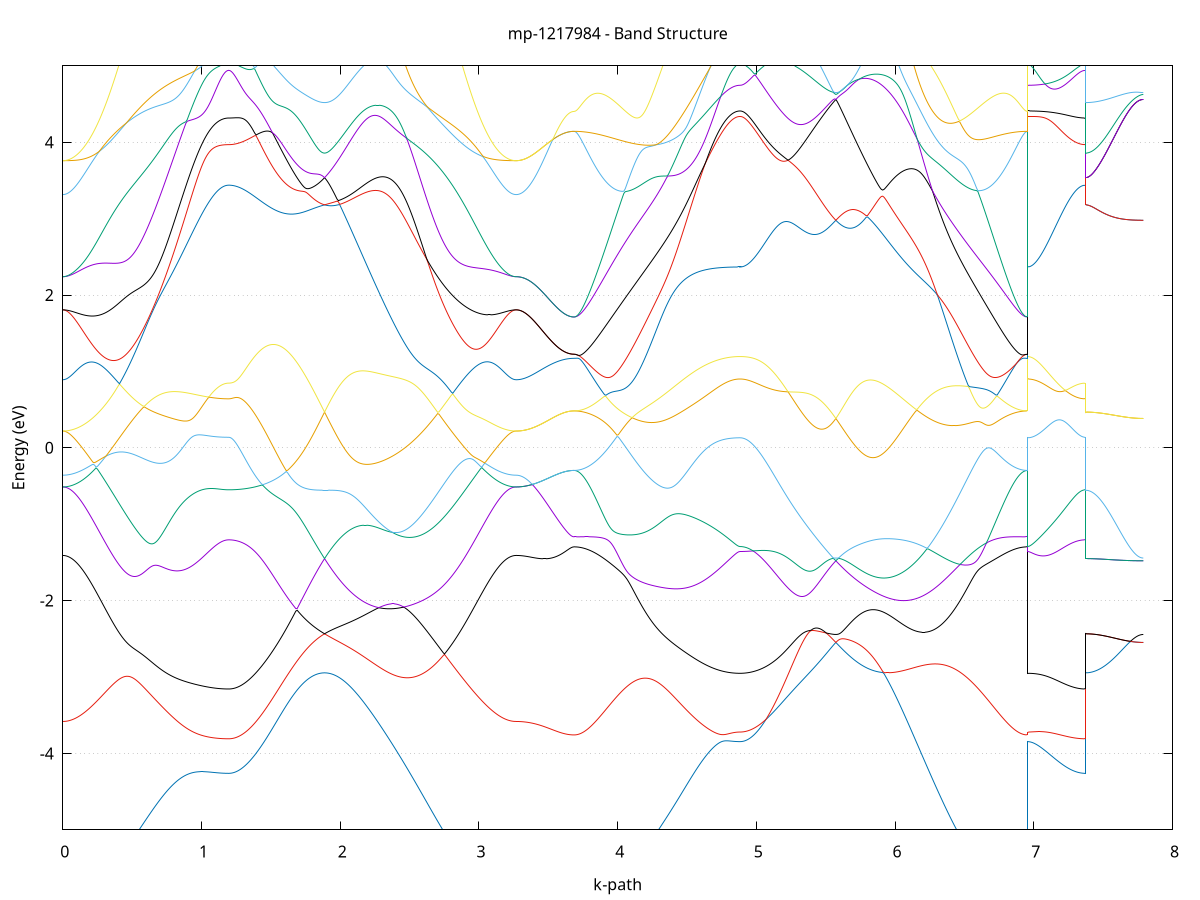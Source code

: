 set title 'mp-1217984 - Band Structure'
set xlabel 'k-path'
set ylabel 'Energy (eV)'
set grid y
set yrange [-5:5]
set terminal png size 800,600
set output 'mp-1217984_bands_gnuplot.png'
plot '-' using 1:2 with lines notitle, '-' using 1:2 with lines notitle, '-' using 1:2 with lines notitle, '-' using 1:2 with lines notitle, '-' using 1:2 with lines notitle, '-' using 1:2 with lines notitle, '-' using 1:2 with lines notitle, '-' using 1:2 with lines notitle, '-' using 1:2 with lines notitle, '-' using 1:2 with lines notitle, '-' using 1:2 with lines notitle, '-' using 1:2 with lines notitle, '-' using 1:2 with lines notitle, '-' using 1:2 with lines notitle, '-' using 1:2 with lines notitle, '-' using 1:2 with lines notitle, '-' using 1:2 with lines notitle, '-' using 1:2 with lines notitle, '-' using 1:2 with lines notitle, '-' using 1:2 with lines notitle, '-' using 1:2 with lines notitle, '-' using 1:2 with lines notitle, '-' using 1:2 with lines notitle, '-' using 1:2 with lines notitle, '-' using 1:2 with lines notitle, '-' using 1:2 with lines notitle, '-' using 1:2 with lines notitle, '-' using 1:2 with lines notitle, '-' using 1:2 with lines notitle, '-' using 1:2 with lines notitle, '-' using 1:2 with lines notitle, '-' using 1:2 with lines notitle, '-' using 1:2 with lines notitle, '-' using 1:2 with lines notitle, '-' using 1:2 with lines notitle, '-' using 1:2 with lines notitle, '-' using 1:2 with lines notitle, '-' using 1:2 with lines notitle, '-' using 1:2 with lines notitle, '-' using 1:2 with lines notitle, '-' using 1:2 with lines notitle, '-' using 1:2 with lines notitle, '-' using 1:2 with lines notitle, '-' using 1:2 with lines notitle, '-' using 1:2 with lines notitle, '-' using 1:2 with lines notitle, '-' using 1:2 with lines notitle, '-' using 1:2 with lines notitle, '-' using 1:2 with lines notitle, '-' using 1:2 with lines notitle, '-' using 1:2 with lines notitle, '-' using 1:2 with lines notitle, '-' using 1:2 with lines notitle, '-' using 1:2 with lines notitle, '-' using 1:2 with lines notitle, '-' using 1:2 with lines notitle, '-' using 1:2 with lines notitle, '-' using 1:2 with lines notitle, '-' using 1:2 with lines notitle, '-' using 1:2 with lines notitle, '-' using 1:2 with lines notitle, '-' using 1:2 with lines notitle, '-' using 1:2 with lines notitle, '-' using 1:2 with lines notitle
0.000000 -35.095400
0.009970 -35.095400
0.019939 -35.095300
0.029909 -35.095200
0.039878 -35.095000
0.049848 -35.094700
0.059817 -35.094400
0.069787 -35.094100
0.079757 -35.093700
0.089726 -35.093200
0.099696 -35.092700
0.109665 -35.092100
0.119635 -35.091500
0.129605 -35.090800
0.139574 -35.090100
0.149544 -35.089300
0.159513 -35.088500
0.169483 -35.087600
0.179452 -35.086700
0.189422 -35.085800
0.199392 -35.084800
0.209361 -35.083700
0.219331 -35.082700
0.229300 -35.081500
0.239270 -35.080400
0.249239 -35.079200
0.259209 -35.078000
0.269179 -35.076700
0.279148 -35.075500
0.289118 -35.074200
0.299087 -35.072800
0.309057 -35.071500
0.319026 -35.070100
0.328996 -35.068800
0.338966 -35.067400
0.348935 -35.066000
0.358905 -35.064600
0.368874 -35.063200
0.378844 -35.061800
0.388813 -35.060400
0.398783 -35.059000
0.408753 -35.057700
0.418722 -35.056300
0.428692 -35.055000
0.438661 -35.053800
0.448631 -35.052500
0.458601 -35.051300
0.468570 -35.050200
0.478540 -35.049200
0.488509 -35.048200
0.498479 -35.047200
0.508448 -35.046400
0.518418 -35.045700
0.528388 -35.045100
0.538357 -35.044600
0.548327 -35.044200
0.558296 -35.044000
0.568266 -35.044000
0.578235 -35.044100
0.588205 -35.044400
0.598175 -35.044900
0.608144 -35.045600
0.618114 -35.046500
0.628083 -35.047700
0.638053 -35.049200
0.648022 -35.050900
0.657992 -35.052900
0.667962 -35.055200
0.677931 -35.057800
0.687901 -35.060700
0.697870 -35.063800
0.707840 -35.067300
0.717810 -35.071100
0.727779 -35.075200
0.737749 -35.079500
0.747718 -35.084100
0.757688 -35.088900
0.767657 -35.093900
0.777627 -35.099100
0.787597 -35.104500
0.797566 -35.110000
0.807536 -35.115600
0.817505 -35.121300
0.827475 -35.127100
0.837444 -35.132900
0.847414 -35.138700
0.857384 -35.144500
0.867353 -35.150300
0.877323 -35.156100
0.887292 -35.161800
0.897262 -35.167400
0.907231 -35.172900
0.917201 -35.178300
0.927171 -35.183600
0.937140 -35.188800
0.947110 -35.193900
0.957079 -35.198800
0.967049 -35.203600
0.977018 -35.208200
0.986988 -35.212600
0.996958 -35.216900
1.006927 -35.221000
1.016897 -35.224900
1.026866 -35.228600
1.036836 -35.232200
1.046806 -35.235500
1.056775 -35.238700
1.066745 -35.241600
1.076714 -35.244300
1.086684 -35.246900
1.096653 -35.249200
1.106623 -35.251300
1.116593 -35.253200
1.126562 -35.254800
1.136532 -35.256300
1.146501 -35.257500
1.156471 -35.258500
1.166440 -35.259300
1.176410 -35.259900
1.186380 -35.260200
1.196349 -35.260300
1.196349 -35.260300
1.206217 -35.260300
1.216084 -35.260100
1.225951 -35.259800
1.235818 -35.259500
1.245686 -35.259000
1.255553 -35.258400
1.265420 -35.257700
1.275288 -35.256900
1.285155 -35.256000
1.295022 -35.255000
1.304890 -35.253800
1.314757 -35.252600
1.324624 -35.251300
1.334492 -35.249900
1.344359 -35.248300
1.354226 -35.246700
1.364094 -35.245000
1.373961 -35.243100
1.383828 -35.241200
1.393696 -35.239100
1.403563 -35.237000
1.413430 -35.234800
1.423298 -35.232400
1.433165 -35.230000
1.443032 -35.227500
1.452900 -35.224900
1.462767 -35.222200
1.472634 -35.219400
1.482502 -35.216500
1.492369 -35.213500
1.502236 -35.210400
1.512103 -35.207300
1.521971 -35.204000
1.531838 -35.200700
1.541705 -35.197300
1.551573 -35.193800
1.561440 -35.190300
1.571307 -35.186700
1.581175 -35.183000
1.591042 -35.179200
1.600909 -35.175400
1.610777 -35.171500
1.620644 -35.167500
1.630511 -35.163500
1.640379 -35.159400
1.650246 -35.155300
1.660113 -35.151100
1.669981 -35.146800
1.679848 -35.142600
1.689715 -35.138300
1.699583 -35.133900
1.709450 -35.129600
1.719317 -35.125200
1.729185 -35.120800
1.739052 -35.116500
1.748919 -35.112100
1.758787 -35.107800
1.768654 -35.103500
1.778521 -35.099300
1.788389 -35.095200
1.798256 -35.091200
1.808123 -35.087400
1.817990 -35.083800
1.827858 -35.080500
1.837725 -35.077500
1.847592 -35.074900
1.857460 -35.072800
1.867327 -35.071200
1.877194 -35.070200
1.887062 -35.069900
1.887062 -35.069900
1.897000 -35.070200
1.906938 -35.071200
1.916877 -35.072600
1.926815 -35.074500
1.936753 -35.076800
1.946692 -35.079300
1.956630 -35.082000
1.966568 -35.084800
1.976506 -35.087700
1.986445 -35.090700
1.996383 -35.093600
2.006321 -35.096500
2.016260 -35.099400
2.026198 -35.102100
2.036136 -35.104800
2.046075 -35.107300
2.056013 -35.109700
2.065951 -35.112000
2.075890 -35.114100
2.085828 -35.116100
2.095766 -35.117900
2.105705 -35.119500
2.115643 -35.121000
2.125581 -35.122300
2.135519 -35.123500
2.145458 -35.124500
2.155396 -35.125200
2.165334 -35.125800
2.175273 -35.126300
2.185211 -35.126500
2.195149 -35.126600
2.205088 -35.126500
2.215026 -35.126200
2.224964 -35.125700
2.234903 -35.125000
2.244841 -35.124200
2.254779 -35.123200
2.264717 -35.122100
2.274656 -35.120700
2.284594 -35.119300
2.294532 -35.117600
2.304471 -35.115800
2.314409 -35.113900
2.324347 -35.111800
2.334286 -35.109600
2.344224 -35.107300
2.354162 -35.104900
2.364101 -35.102400
2.374039 -35.099700
2.383977 -35.097000
2.393915 -35.094200
2.403854 -35.091400
2.413792 -35.088500
2.423730 -35.085500
2.433669 -35.082600
2.443607 -35.079600
2.453545 -35.076700
2.463484 -35.073800
2.473422 -35.070900
2.483360 -35.068000
2.493299 -35.065300
2.503237 -35.062600
2.513175 -35.060100
2.523114 -35.057600
2.533052 -35.055300
2.542990 -35.053100
2.552928 -35.051000
2.562867 -35.049200
2.572805 -35.047500
2.582743 -35.045900
2.592682 -35.044600
2.602620 -35.043400
2.612558 -35.042400
2.622497 -35.041500
2.632435 -35.040900
2.642373 -35.040400
2.652312 -35.040100
2.662250 -35.039900
2.672188 -35.039900
2.682126 -35.040000
2.692065 -35.040200
2.702003 -35.040600
2.711941 -35.041100
2.721880 -35.041700
2.731818 -35.042400
2.741756 -35.043200
2.751695 -35.044100
2.761633 -35.045000
2.771571 -35.046100
2.781510 -35.047200
2.791448 -35.048300
2.801386 -35.049500
2.811325 -35.050800
2.821263 -35.052100
2.831201 -35.053400
2.841139 -35.054700
2.851078 -35.056100
2.861016 -35.057500
2.870954 -35.058900
2.880893 -35.060300
2.890831 -35.061700
2.900769 -35.063200
2.910708 -35.064600
2.920646 -35.066000
2.930584 -35.067400
2.940523 -35.068800
2.950461 -35.070200
2.960399 -35.071600
2.970337 -35.072900
2.980276 -35.074200
2.990214 -35.075600
3.000152 -35.076800
3.010091 -35.078100
3.020029 -35.079300
3.029967 -35.080500
3.039906 -35.081600
3.049844 -35.082700
3.059782 -35.083800
3.069721 -35.084800
3.079659 -35.085800
3.089597 -35.086800
3.099535 -35.087700
3.109474 -35.088500
3.119412 -35.089400
3.129350 -35.090100
3.139289 -35.090800
3.149227 -35.091500
3.159165 -35.092100
3.169104 -35.092700
3.179042 -35.093200
3.188980 -35.093700
3.198919 -35.094100
3.208857 -35.094400
3.218795 -35.094700
3.228734 -35.095000
3.238672 -35.095200
3.248610 -35.095300
3.258548 -35.095400
3.268487 -35.095400
3.268487 -35.095400
3.278428 -35.095600
3.288369 -35.096100
3.298311 -35.097000
3.308252 -35.098300
3.318193 -35.099800
3.328135 -35.101700
3.338076 -35.103800
3.348017 -35.106200
3.357959 -35.108800
3.367900 -35.111600
3.377841 -35.114600
3.387783 -35.117600
3.397724 -35.120800
3.407665 -35.124100
3.417607 -35.127400
3.427548 -35.130800
3.437489 -35.134200
3.447430 -35.137500
3.457372 -35.140900
3.467313 -35.144200
3.477254 -35.147400
3.487196 -35.150600
3.497137 -35.153700
3.507078 -35.156700
3.517020 -35.159600
3.526961 -35.162300
3.536902 -35.165000
3.546844 -35.167500
3.556785 -35.169800
3.566726 -35.172000
3.576668 -35.174100
3.586609 -35.176000
3.596550 -35.177700
3.606492 -35.179200
3.616433 -35.180600
3.626374 -35.181800
3.636315 -35.182800
3.646257 -35.183700
3.656198 -35.184300
3.666139 -35.184800
3.676081 -35.185100
3.686022 -35.185200
3.686022 -35.185200
3.695992 -35.185100
3.705961 -35.185000
3.715931 -35.184700
3.725900 -35.184400
3.735870 -35.184000
3.745839 -35.183400
3.755809 -35.182800
3.765779 -35.182100
3.775748 -35.181300
3.785718 -35.180400
3.795687 -35.179400
3.805657 -35.178300
3.815627 -35.177200
3.825596 -35.175900
3.835566 -35.174600
3.845535 -35.173100
3.855505 -35.171600
3.865474 -35.170000
3.875444 -35.168300
3.885414 -35.166500
3.895383 -35.164600
3.905353 -35.162700
3.915322 -35.160600
3.925292 -35.158500
3.935261 -35.156300
3.945231 -35.154100
3.955201 -35.151700
3.965170 -35.149300
3.975140 -35.146800
3.985109 -35.144300
3.995079 -35.141700
4.005048 -35.139000
4.015018 -35.136300
4.024988 -35.133500
4.034957 -35.130600
4.044927 -35.127700
4.054896 -35.124700
4.064866 -35.121700
4.074836 -35.118700
4.084805 -35.115600
4.094775 -35.112500
4.104744 -35.109300
4.114714 -35.106100
4.124683 -35.102900
4.134653 -35.099700
4.144623 -35.096500
4.154592 -35.093300
4.164562 -35.090100
4.174531 -35.086900
4.184501 -35.083700
4.194470 -35.080500
4.204440 -35.077400
4.214410 -35.074400
4.224379 -35.071400
4.234349 -35.068600
4.244318 -35.065800
4.254288 -35.063200
4.264257 -35.060700
4.274227 -35.058400
4.284197 -35.056300
4.294166 -35.054500
4.304136 -35.053000
4.314105 -35.051800
4.324075 -35.051100
4.334045 -35.050800
4.344014 -35.051000
4.353984 -35.051700
4.363953 -35.053100
4.373923 -35.055100
4.383892 -35.057800
4.393862 -35.061200
4.403832 -35.065200
4.413801 -35.069900
4.423771 -35.075000
4.433740 -35.080700
4.443710 -35.086700
4.453679 -35.093000
4.463649 -35.099700
4.473619 -35.106400
4.483588 -35.113400
4.493558 -35.120400
4.503527 -35.127400
4.513497 -35.134500
4.523466 -35.141500
4.533436 -35.148500
4.543406 -35.155500
4.553375 -35.162300
4.563345 -35.169100
4.573314 -35.175700
4.583284 -35.182200
4.593254 -35.188600
4.603223 -35.194800
4.613193 -35.200800
4.623162 -35.206700
4.633132 -35.212400
4.643101 -35.218000
4.653071 -35.223300
4.663041 -35.228400
4.673010 -35.233400
4.682980 -35.238200
4.692949 -35.242700
4.702919 -35.247000
4.712888 -35.251200
4.722858 -35.255100
4.732828 -35.258700
4.742797 -35.262200
4.752767 -35.265400
4.762736 -35.268400
4.772706 -35.271200
4.782675 -35.273700
4.792645 -35.276000
4.802615 -35.278100
4.812584 -35.279900
4.822554 -35.281500
4.832523 -35.282800
4.842493 -35.283900
4.852462 -35.284800
4.862432 -35.285400
4.872402 -35.285800
4.882371 -35.285900
4.882371 -35.285900
4.892239 -35.285800
4.902106 -35.285700
4.911973 -35.285400
4.921841 -35.285000
4.931708 -35.284500
4.941575 -35.284000
4.951442 -35.283300
4.961310 -35.282400
4.971177 -35.281500
4.981044 -35.280500
4.990912 -35.279400
5.000779 -35.278200
5.010646 -35.276800
5.020514 -35.275400
5.030381 -35.273800
5.040248 -35.272200
5.050116 -35.270500
5.059983 -35.268600
5.069850 -35.266700
5.079718 -35.264600
5.089585 -35.262500
5.099452 -35.260200
5.109320 -35.257900
5.119187 -35.255400
5.129054 -35.252900
5.138922 -35.250300
5.148789 -35.247600
5.158656 -35.244800
5.168524 -35.241900
5.178391 -35.238900
5.188258 -35.235800
5.198126 -35.232700
5.207993 -35.229500
5.217860 -35.226100
5.227728 -35.222700
5.237595 -35.219300
5.247462 -35.215700
5.257329 -35.212100
5.267197 -35.208400
5.277064 -35.204700
5.286931 -35.200900
5.296799 -35.197000
5.306666 -35.193100
5.316533 -35.189100
5.326401 -35.185000
5.336268 -35.181000
5.346135 -35.176800
5.356003 -35.172700
5.365870 -35.168500
5.375737 -35.164300
5.385605 -35.160000
5.395472 -35.155800
5.405339 -35.151500
5.415207 -35.147300
5.425074 -35.143100
5.434941 -35.138900
5.444809 -35.134800
5.454676 -35.130700
5.464543 -35.126800
5.474411 -35.122900
5.484278 -35.119300
5.494145 -35.115800
5.504013 -35.112500
5.513880 -35.109500
5.523747 -35.106900
5.533614 -35.104700
5.543482 -35.102900
5.553349 -35.101500
5.563216 -35.100800
5.573084 -35.100500
5.573084 -35.100500
5.583022 -35.100700
5.592960 -35.101500
5.602899 -35.102700
5.612837 -35.104300
5.622775 -35.106100
5.632714 -35.108300
5.642652 -35.110600
5.652590 -35.113000
5.662529 -35.115500
5.672467 -35.118000
5.682405 -35.120600
5.692343 -35.123100
5.702282 -35.125500
5.712220 -35.127900
5.722158 -35.130200
5.732097 -35.132400
5.742035 -35.134400
5.751973 -35.136300
5.761912 -35.138100
5.771850 -35.139700
5.781788 -35.141100
5.791727 -35.142300
5.801665 -35.143400
5.811603 -35.144400
5.821542 -35.145100
5.831480 -35.145600
5.841418 -35.146000
5.851356 -35.146100
5.861295 -35.146100
5.871233 -35.145800
5.881171 -35.145400
5.891110 -35.144800
5.901048 -35.144000
5.910986 -35.142900
5.920925 -35.141700
5.930863 -35.140300
5.940801 -35.138700
5.950739 -35.136900
5.960678 -35.134900
5.970616 -35.132700
5.980554 -35.130300
5.990493 -35.127800
6.000431 -35.125100
6.010369 -35.122200
6.020308 -35.119100
6.030246 -35.115900
6.040184 -35.112600
6.050123 -35.109100
6.060061 -35.105500
6.069999 -35.101800
6.079938 -35.098000
6.089876 -35.094100
6.099814 -35.090200
6.109752 -35.086200
6.119691 -35.082200
6.129629 -35.078200
6.139567 -35.074200
6.149506 -35.070300
6.159444 -35.066500
6.169382 -35.062800
6.179321 -35.059300
6.189259 -35.056000
6.199197 -35.053000
6.209136 -35.050300
6.219074 -35.047900
6.229012 -35.045900
6.238950 -35.044300
6.248889 -35.043100
6.258827 -35.042300
6.268765 -35.041900
6.278704 -35.042000
6.288642 -35.042400
6.298580 -35.043200
6.308519 -35.044300
6.318457 -35.045800
6.328395 -35.047500
6.338334 -35.049400
6.348272 -35.051600
6.358210 -35.054000
6.368149 -35.056500
6.378087 -35.059200
6.388025 -35.062000
6.397963 -35.064900
6.407902 -35.067800
6.417840 -35.070900
6.427778 -35.074000
6.437717 -35.077200
6.447655 -35.080400
6.457593 -35.083600
6.467532 -35.086900
6.477470 -35.090200
6.487408 -35.093400
6.497347 -35.096700
6.507285 -35.099900
6.517223 -35.103200
6.527161 -35.106400
6.537100 -35.109600
6.547038 -35.112800
6.556976 -35.115900
6.566915 -35.119000
6.576853 -35.122000
6.586791 -35.125000
6.596730 -35.128000
6.606668 -35.130900
6.616606 -35.133700
6.626545 -35.136500
6.636483 -35.139200
6.646421 -35.141900
6.656359 -35.144500
6.666298 -35.147100
6.676236 -35.149500
6.686174 -35.151900
6.696113 -35.154300
6.706051 -35.156500
6.715989 -35.158700
6.725928 -35.160800
6.735866 -35.162800
6.745804 -35.164700
6.755743 -35.166600
6.765681 -35.168400
6.775619 -35.170100
6.785558 -35.171700
6.795496 -35.173200
6.805434 -35.174600
6.815372 -35.176000
6.825311 -35.177200
6.835249 -35.178400
6.845187 -35.179500
6.855126 -35.180400
6.865064 -35.181300
6.875002 -35.182100
6.884941 -35.182800
6.894879 -35.183500
6.904817 -35.184000
6.914756 -35.184400
6.924694 -35.184700
6.934632 -35.185000
6.944570 -35.185100
6.954509 -35.185200
6.954509 -35.285900
6.964450 -35.285900
6.974391 -35.285800
6.984333 -35.285600
6.994274 -35.285400
7.004215 -35.285200
7.014157 -35.284900
7.024098 -35.284500
7.034039 -35.284100
7.043981 -35.283600
7.053922 -35.283100
7.063863 -35.282600
7.073805 -35.282000
7.083746 -35.281300
7.093687 -35.280600
7.103629 -35.279900
7.113570 -35.279100
7.123511 -35.278300
7.133452 -35.277500
7.143394 -35.276600
7.153335 -35.275700
7.163276 -35.274800
7.173218 -35.273900
7.183159 -35.272900
7.193100 -35.272000
7.203042 -35.271000
7.212983 -35.270100
7.222924 -35.269100
7.232866 -35.268200
7.242807 -35.267300
7.252748 -35.266400
7.262690 -35.265500
7.272631 -35.264700
7.282572 -35.264000
7.292514 -35.263200
7.302455 -35.262600
7.312396 -35.262000
7.322337 -35.261500
7.332279 -35.261100
7.342220 -35.260800
7.352161 -35.260500
7.362103 -35.260400
7.372044 -35.260300
7.372044 -35.069900
7.381985 -35.070000
7.391927 -35.070100
7.401868 -35.070400
7.411809 -35.070800
7.421751 -35.071300
7.431692 -35.071900
7.441633 -35.072500
7.451575 -35.073300
7.461516 -35.074100
7.471457 -35.075000
7.481399 -35.076000
7.491340 -35.077000
7.501281 -35.078000
7.511223 -35.079100
7.521164 -35.080200
7.531105 -35.081300
7.541046 -35.082500
7.550988 -35.083600
7.560929 -35.084800
7.570870 -35.085900
7.580812 -35.087000
7.590753 -35.088100
7.600694 -35.089200
7.610636 -35.090300
7.620577 -35.091300
7.630518 -35.092300
7.640460 -35.093200
7.650401 -35.094100
7.660342 -35.094900
7.670284 -35.095700
7.680225 -35.096500
7.690166 -35.097100
7.700108 -35.097800
7.710049 -35.098300
7.719990 -35.098800
7.729931 -35.099300
7.739873 -35.099600
7.749814 -35.099900
7.759755 -35.100200
7.769697 -35.100400
7.779638 -35.100500
7.789579 -35.100500
e
0.000000 -34.809400
0.009970 -34.809400
0.019939 -34.809300
0.029909 -34.809300
0.039878 -34.809100
0.049848 -34.809000
0.059817 -34.808800
0.069787 -34.808600
0.079757 -34.808300
0.089726 -34.808000
0.099696 -34.807700
0.109665 -34.807400
0.119635 -34.807000
0.129605 -34.806600
0.139574 -34.806200
0.149544 -34.805700
0.159513 -34.805300
0.169483 -34.804800
0.179452 -34.804300
0.189422 -34.803800
0.199392 -34.803300
0.209361 -34.802800
0.219331 -34.802300
0.229300 -34.801800
0.239270 -34.801300
0.249239 -34.800800
0.259209 -34.800300
0.269179 -34.799900
0.279148 -34.799500
0.289118 -34.799100
0.299087 -34.798800
0.309057 -34.798600
0.319026 -34.798500
0.328996 -34.798400
0.338966 -34.798500
0.348935 -34.798700
0.358905 -34.799000
0.368874 -34.799500
0.378844 -34.800200
0.388813 -34.801100
0.398783 -34.802200
0.408753 -34.803600
0.418722 -34.805300
0.428692 -34.807400
0.438661 -34.809700
0.448631 -34.812500
0.458601 -34.815700
0.468570 -34.819300
0.478540 -34.823200
0.488509 -34.827700
0.498479 -34.832500
0.508448 -34.837700
0.518418 -34.843300
0.528388 -34.849300
0.538357 -34.855500
0.548327 -34.862100
0.558296 -34.868900
0.568266 -34.876000
0.578235 -34.883200
0.588205 -34.890600
0.598175 -34.898200
0.608144 -34.905800
0.618114 -34.913600
0.628083 -34.921400
0.638053 -34.929200
0.648022 -34.937100
0.657992 -34.944900
0.667962 -34.952800
0.677931 -34.960600
0.687901 -34.968400
0.697870 -34.976100
0.707840 -34.983800
0.717810 -34.991300
0.727779 -34.998800
0.737749 -35.006200
0.747718 -35.013500
0.757688 -35.020700
0.767657 -35.027700
0.777627 -35.034700
0.787597 -35.041500
0.797566 -35.048300
0.807536 -35.054900
0.817505 -35.061400
0.827475 -35.067800
0.837444 -35.074100
0.847414 -35.080300
0.857384 -35.086400
0.867353 -35.092300
0.877323 -35.098200
0.887292 -35.103900
0.897262 -35.109400
0.907231 -35.114900
0.917201 -35.120200
0.927171 -35.125400
0.937140 -35.130400
0.947110 -35.135200
0.957079 -35.139900
0.967049 -35.144500
0.977018 -35.148900
0.986988 -35.153100
0.996958 -35.157200
1.006927 -35.161100
1.016897 -35.164800
1.026866 -35.168300
1.036836 -35.171600
1.046806 -35.174800
1.056775 -35.177800
1.066745 -35.180500
1.076714 -35.183100
1.086684 -35.185500
1.096653 -35.187700
1.106623 -35.189600
1.116593 -35.191400
1.126562 -35.193000
1.136532 -35.194400
1.146501 -35.195500
1.156471 -35.196500
1.166440 -35.197200
1.176410 -35.197700
1.186380 -35.198000
1.196349 -35.198100
1.196349 -35.198100
1.206217 -35.198100
1.216084 -35.197900
1.225951 -35.197700
1.235818 -35.197300
1.245686 -35.196800
1.255553 -35.196200
1.265420 -35.195500
1.275288 -35.194700
1.285155 -35.193800
1.295022 -35.192800
1.304890 -35.191700
1.314757 -35.190500
1.324624 -35.189200
1.334492 -35.187800
1.344359 -35.186200
1.354226 -35.184600
1.364094 -35.182900
1.373961 -35.181000
1.383828 -35.179100
1.393696 -35.177100
1.403563 -35.174900
1.413430 -35.172700
1.423298 -35.170400
1.433165 -35.167900
1.443032 -35.165400
1.452900 -35.162800
1.462767 -35.160100
1.472634 -35.157200
1.482502 -35.154300
1.492369 -35.151300
1.502236 -35.148300
1.512103 -35.145100
1.521971 -35.141800
1.531838 -35.138500
1.541705 -35.135000
1.551573 -35.131500
1.561440 -35.127900
1.571307 -35.124200
1.581175 -35.120400
1.591042 -35.116600
1.600909 -35.112600
1.610777 -35.108600
1.620644 -35.104600
1.630511 -35.100400
1.640379 -35.096200
1.650246 -35.091900
1.660113 -35.087500
1.669981 -35.083100
1.679848 -35.078600
1.689715 -35.074000
1.699583 -35.069400
1.709450 -35.064700
1.719317 -35.059900
1.729185 -35.055100
1.739052 -35.050300
1.748919 -35.045400
1.758787 -35.040500
1.768654 -35.035500
1.778521 -35.030500
1.788389 -35.025400
1.798256 -35.020400
1.808123 -35.015300
1.817990 -35.010300
1.827858 -35.005300
1.837725 -35.000500
1.847592 -34.995800
1.857460 -34.991400
1.867327 -34.987700
1.877194 -34.985100
1.887062 -34.984200
1.887062 -34.984200
1.897000 -34.985300
1.906938 -34.988100
1.916877 -34.991800
1.926815 -34.996100
1.936753 -35.000500
1.946692 -35.005100
1.956630 -35.009600
1.966568 -35.014100
1.976506 -35.018500
1.986445 -35.022700
1.996383 -35.026900
2.006321 -35.030900
2.016260 -35.034700
2.026198 -35.038400
2.036136 -35.041900
2.046075 -35.045200
2.056013 -35.048300
2.065951 -35.051300
2.075890 -35.054000
2.085828 -35.056600
2.095766 -35.059000
2.105705 -35.061200
2.115643 -35.063200
2.125581 -35.064900
2.135519 -35.066500
2.145458 -35.067800
2.155396 -35.069000
2.165334 -35.069900
2.175273 -35.070700
2.185211 -35.071200
2.195149 -35.071500
2.205088 -35.071600
2.215026 -35.071400
2.224964 -35.071100
2.234903 -35.070500
2.244841 -35.069700
2.254779 -35.068700
2.264717 -35.067500
2.274656 -35.066100
2.284594 -35.064500
2.294532 -35.062700
2.304471 -35.060600
2.314409 -35.058400
2.324347 -35.055900
2.334286 -35.053200
2.344224 -35.050400
2.354162 -35.047300
2.364101 -35.044100
2.374039 -35.040600
2.383977 -35.037000
2.393915 -35.033100
2.403854 -35.029100
2.413792 -35.025000
2.423730 -35.020600
2.433669 -35.016100
2.443607 -35.011400
2.453545 -35.006500
2.463484 -35.001500
2.473422 -34.996400
2.483360 -34.991100
2.493299 -34.985700
2.503237 -34.980100
2.513175 -34.974500
2.523114 -34.968700
2.533052 -34.962800
2.542990 -34.956800
2.552928 -34.950700
2.562867 -34.944600
2.572805 -34.938400
2.582743 -34.932100
2.592682 -34.925800
2.602620 -34.919400
2.612558 -34.913100
2.622497 -34.906700
2.632435 -34.900300
2.642373 -34.894000
2.652312 -34.887700
2.662250 -34.881500
2.672188 -34.875400
2.682126 -34.869300
2.692065 -34.863400
2.702003 -34.857700
2.711941 -34.852100
2.721880 -34.846800
2.731818 -34.841700
2.741756 -34.836800
2.751695 -34.832200
2.761633 -34.827800
2.771571 -34.823800
2.781510 -34.820100
2.791448 -34.816700
2.801386 -34.813700
2.811325 -34.811000
2.821263 -34.808500
2.831201 -34.806400
2.841139 -34.804600
2.851078 -34.803100
2.861016 -34.801800
2.870954 -34.800700
2.880893 -34.799900
2.890831 -34.799200
2.900769 -34.798700
2.910708 -34.798400
2.920646 -34.798200
2.930584 -34.798100
2.940523 -34.798100
2.950461 -34.798300
2.960399 -34.798500
2.970337 -34.798700
2.980276 -34.799100
2.990214 -34.799400
3.000152 -34.799900
3.010091 -34.800300
3.020029 -34.800800
3.029967 -34.801300
3.039906 -34.801800
3.049844 -34.802300
3.059782 -34.802800
3.069721 -34.803300
3.079659 -34.803800
3.089597 -34.804300
3.099535 -34.804800
3.109474 -34.805300
3.119412 -34.805800
3.129350 -34.806200
3.139289 -34.806600
3.149227 -34.807000
3.159165 -34.807400
3.169104 -34.807700
3.179042 -34.808000
3.188980 -34.808300
3.198919 -34.808600
3.208857 -34.808800
3.218795 -34.809000
3.228734 -34.809100
3.238672 -34.809300
3.248610 -34.809300
3.258548 -34.809400
3.268487 -34.809400
3.268487 -34.809400
3.278428 -34.809100
3.288369 -34.808300
3.298311 -34.807000
3.308252 -34.805200
3.318193 -34.802900
3.328135 -34.800100
3.338076 -34.796900
3.348017 -34.793300
3.357959 -34.789300
3.367900 -34.785000
3.377841 -34.780400
3.387783 -34.775500
3.397724 -34.770400
3.407665 -34.765000
3.417607 -34.759600
3.427548 -34.754000
3.437489 -34.748200
3.447430 -34.742400
3.457372 -34.736600
3.467313 -34.730800
3.477254 -34.724900
3.487196 -34.719100
3.497137 -34.713400
3.507078 -34.707800
3.517020 -34.702300
3.526961 -34.696900
3.536902 -34.691700
3.546844 -34.686700
3.556785 -34.682000
3.566726 -34.677400
3.576668 -34.673200
3.586609 -34.669200
3.596550 -34.665500
3.606492 -34.662200
3.616433 -34.659200
3.626374 -34.656500
3.636315 -34.654300
3.646257 -34.652400
3.656198 -34.651000
3.666139 -34.649900
3.676081 -34.649300
3.686022 -34.649100
3.686022 -34.649100
3.695992 -34.649100
3.705961 -34.649100
3.715931 -34.649100
3.725900 -34.649100
3.735870 -34.649200
3.745839 -34.649200
3.755809 -34.649300
3.765779 -34.649400
3.775748 -34.649500
3.785718 -34.649600
3.795687 -34.649700
3.805657 -34.649800
3.815627 -34.650000
3.825596 -34.650100
3.835566 -34.650300
3.845535 -34.650500
3.855505 -34.650800
3.865474 -34.651100
3.875444 -34.651400
3.885414 -34.651700
3.895383 -34.652100
3.905353 -34.652500
3.915322 -34.653000
3.925292 -34.653500
3.935261 -34.654200
3.945231 -34.654900
3.955201 -34.655700
3.965170 -34.656700
3.975140 -34.657800
3.985109 -34.659100
3.995079 -34.660700
4.005048 -34.662500
4.015018 -34.664800
4.024988 -34.667400
4.034957 -34.670600
4.044927 -34.674500
4.054896 -34.679000
4.064866 -34.684300
4.074836 -34.690300
4.084805 -34.697000
4.094775 -34.704200
4.104744 -34.711900
4.114714 -34.720100
4.124683 -34.728600
4.134653 -34.737400
4.144623 -34.746400
4.154592 -34.755500
4.164562 -34.764900
4.174531 -34.774300
4.184501 -34.783900
4.194470 -34.793500
4.204440 -34.803200
4.214410 -34.812800
4.224379 -34.822500
4.234349 -34.832200
4.244318 -34.841900
4.254288 -34.851500
4.264257 -34.861000
4.274227 -34.870500
4.284197 -34.879800
4.294166 -34.889000
4.304136 -34.898000
4.314105 -34.906800
4.324075 -34.915400
4.334045 -34.923800
4.344014 -34.931900
4.353984 -34.939600
4.363953 -34.947100
4.373923 -34.954200
4.383892 -34.961000
4.393862 -34.967600
4.403832 -34.973800
4.413801 -34.979900
4.423771 -34.985800
4.433740 -34.991600
4.443710 -34.997400
4.453679 -35.003200
4.463649 -35.008900
4.473619 -35.014700
4.483588 -35.020500
4.493558 -35.026400
4.503527 -35.032200
4.513497 -35.038000
4.523466 -35.043800
4.533436 -35.049600
4.543406 -35.055400
4.553375 -35.061100
4.563345 -35.066700
4.573314 -35.072200
4.583284 -35.077700
4.593254 -35.083000
4.603223 -35.088300
4.613193 -35.093400
4.623162 -35.098400
4.633132 -35.103200
4.643101 -35.107900
4.653071 -35.112500
4.663041 -35.116900
4.673010 -35.121100
4.682980 -35.125200
4.692949 -35.129100
4.702919 -35.132800
4.712888 -35.136400
4.722858 -35.139700
4.732828 -35.142900
4.742797 -35.145900
4.752767 -35.148700
4.762736 -35.151200
4.772706 -35.153600
4.782675 -35.155800
4.792645 -35.157800
4.802615 -35.159600
4.812584 -35.161200
4.822554 -35.162600
4.832523 -35.163700
4.842493 -35.164700
4.852462 -35.165400
4.862432 -35.165900
4.872402 -35.166300
4.882371 -35.166400
4.882371 -35.166400
4.892239 -35.166300
4.902106 -35.166200
4.911973 -35.165900
4.921841 -35.165600
4.931708 -35.165200
4.941575 -35.164600
4.951442 -35.164000
4.961310 -35.163300
4.971177 -35.162500
4.981044 -35.161600
4.990912 -35.160600
5.000779 -35.159500
5.010646 -35.158300
5.020514 -35.157000
5.030381 -35.155700
5.040248 -35.154200
5.050116 -35.152600
5.059983 -35.151000
5.069850 -35.149300
5.079718 -35.147500
5.089585 -35.145500
5.099452 -35.143600
5.109320 -35.141500
5.119187 -35.139300
5.129054 -35.137100
5.138922 -35.134700
5.148789 -35.132300
5.158656 -35.129800
5.168524 -35.127300
5.178391 -35.124600
5.188258 -35.121900
5.198126 -35.119100
5.207993 -35.116200
5.217860 -35.113300
5.227728 -35.110200
5.237595 -35.107200
5.247462 -35.104000
5.257329 -35.100800
5.267197 -35.097500
5.277064 -35.094200
5.286931 -35.090800
5.296799 -35.087300
5.306666 -35.083900
5.316533 -35.080300
5.326401 -35.076700
5.336268 -35.073100
5.346135 -35.069400
5.356003 -35.065700
5.365870 -35.062000
5.375737 -35.058200
5.385605 -35.054400
5.395472 -35.050600
5.405339 -35.046800
5.415207 -35.043000
5.425074 -35.039300
5.434941 -35.035500
5.444809 -35.031800
5.454676 -35.028200
5.464543 -35.024600
5.474411 -35.021200
5.484278 -35.017900
5.494145 -35.014700
5.504013 -35.011800
5.513880 -35.009100
5.523747 -35.006700
5.533614 -35.004700
5.543482 -35.003100
5.553349 -35.002000
5.563216 -35.001400
5.573084 -35.001400
5.573084 -35.001400
5.583022 -35.001900
5.592960 -35.002800
5.602899 -35.004200
5.612837 -35.006000
5.622775 -35.008100
5.632714 -35.010500
5.642652 -35.013000
5.652590 -35.015600
5.662529 -35.018300
5.672467 -35.021000
5.682405 -35.023700
5.692343 -35.026300
5.702282 -35.028900
5.712220 -35.031500
5.722158 -35.033900
5.732097 -35.036200
5.742035 -35.038400
5.751973 -35.040400
5.761912 -35.042300
5.771850 -35.044100
5.781788 -35.045700
5.791727 -35.047100
5.801665 -35.048300
5.811603 -35.049400
5.821542 -35.050300
5.831480 -35.051000
5.841418 -35.051500
5.851356 -35.051800
5.861295 -35.051900
5.871233 -35.051800
5.881171 -35.051500
5.891110 -35.051000
5.901048 -35.050400
5.910986 -35.049500
5.920925 -35.048400
5.930863 -35.047100
5.940801 -35.045500
5.950739 -35.043800
5.960678 -35.041900
5.970616 -35.039800
5.980554 -35.037400
5.990493 -35.034900
6.000431 -35.032200
6.010369 -35.029200
6.020308 -35.026100
6.030246 -35.022700
6.040184 -35.019200
6.050123 -35.015500
6.060061 -35.011500
6.069999 -35.007400
6.079938 -35.003100
6.089876 -34.998600
6.099814 -34.993900
6.109752 -34.989100
6.119691 -34.984000
6.129629 -34.978800
6.139567 -34.973400
6.149506 -34.967900
6.159444 -34.962200
6.169382 -34.956300
6.179321 -34.950300
6.189259 -34.944200
6.199197 -34.937900
6.209136 -34.931400
6.219074 -34.924900
6.229012 -34.918200
6.238950 -34.911300
6.248889 -34.904400
6.258827 -34.897400
6.268765 -34.890200
6.278704 -34.883000
6.288642 -34.875600
6.298580 -34.868200
6.308519 -34.860700
6.318457 -34.853100
6.328395 -34.845500
6.338334 -34.837800
6.348272 -34.830400
6.358210 -34.823200
6.368149 -34.815700
6.378087 -34.808000
6.388025 -34.800200
6.397963 -34.792100
6.407902 -34.783900
6.417840 -34.775500
6.427778 -34.767700
6.437717 -34.760000
6.447655 -34.752400
6.457593 -34.744900
6.467532 -34.737500
6.477470 -34.730300
6.487408 -34.723300
6.497347 -34.716400
6.507285 -34.709900
6.517223 -34.703600
6.527161 -34.697700
6.537100 -34.692100
6.547038 -34.687000
6.556976 -34.682400
6.566915 -34.678200
6.576853 -34.674600
6.586791 -34.671300
6.596730 -34.668500
6.606668 -34.666100
6.616606 -34.664000
6.626545 -34.662200
6.636483 -34.660600
6.646421 -34.659300
6.656359 -34.658100
6.666298 -34.657000
6.676236 -34.656100
6.686174 -34.655300
6.696113 -34.654600
6.706051 -34.653900
6.715989 -34.653400
6.725928 -34.652900
6.735866 -34.652400
6.745804 -34.652000
6.755743 -34.651600
6.765681 -34.651300
6.775619 -34.651000
6.785558 -34.650800
6.795496 -34.650500
6.805434 -34.650300
6.815372 -34.650100
6.825311 -34.650000
6.835249 -34.649800
6.845187 -34.649700
6.855126 -34.649600
6.865064 -34.649500
6.875002 -34.649400
6.884941 -34.649300
6.894879 -34.649200
6.904817 -34.649200
6.914756 -34.649100
6.924694 -34.649100
6.934632 -34.649100
6.944570 -34.649100
6.954509 -34.649100
6.954509 -35.166400
6.964450 -35.166400
6.974391 -35.166500
6.984333 -35.166700
6.994274 -35.167000
7.004215 -35.167300
7.014157 -35.167800
7.024098 -35.168300
7.034039 -35.168800
7.043981 -35.169500
7.053922 -35.170200
7.063863 -35.170900
7.073805 -35.171700
7.083746 -35.172600
7.093687 -35.173500
7.103629 -35.174500
7.113570 -35.175500
7.123511 -35.176600
7.133452 -35.177600
7.143394 -35.178700
7.153335 -35.179900
7.163276 -35.181000
7.173218 -35.182200
7.183159 -35.183300
7.193100 -35.184500
7.203042 -35.185600
7.212983 -35.186800
7.222924 -35.187900
7.232866 -35.189000
7.242807 -35.190100
7.252748 -35.191200
7.262690 -35.192200
7.272631 -35.193100
7.282572 -35.194000
7.292514 -35.194800
7.302455 -35.195600
7.312396 -35.196200
7.322337 -35.196800
7.332279 -35.197300
7.342220 -35.197600
7.352161 -35.197900
7.362103 -35.198100
7.372044 -35.198100
7.372044 -34.984200
7.381985 -34.984200
7.391927 -34.984300
7.401868 -34.984400
7.411809 -34.984600
7.421751 -34.984800
7.431692 -34.985100
7.441633 -34.985400
7.451575 -34.985800
7.461516 -34.986200
7.471457 -34.986600
7.481399 -34.987100
7.491340 -34.987600
7.501281 -34.988200
7.511223 -34.988800
7.521164 -34.989400
7.531105 -34.990000
7.541046 -34.990600
7.550988 -34.991200
7.560929 -34.991900
7.570870 -34.992500
7.580812 -34.993200
7.590753 -34.993800
7.600694 -34.994400
7.610636 -34.995000
7.620577 -34.995700
7.630518 -34.996200
7.640460 -34.996800
7.650401 -34.997300
7.660342 -34.997900
7.670284 -34.998400
7.680225 -34.998800
7.690166 -34.999200
7.700108 -34.999600
7.710049 -35.000000
7.719990 -35.000300
7.729931 -35.000600
7.739873 -35.000800
7.749814 -35.001000
7.759755 -35.001200
7.769697 -35.001300
7.779638 -35.001400
7.789579 -35.001400
e
0.000000 -34.466200
0.009970 -34.466300
0.019939 -34.466800
0.029909 -34.467400
0.039878 -34.468400
0.049848 -34.469600
0.059817 -34.471100
0.069787 -34.472800
0.079757 -34.474900
0.089726 -34.477100
0.099696 -34.479600
0.109665 -34.482400
0.119635 -34.485400
0.129605 -34.488700
0.139574 -34.492200
0.149544 -34.495900
0.159513 -34.499900
0.169483 -34.504000
0.179452 -34.508400
0.189422 -34.513000
0.199392 -34.517700
0.209361 -34.522700
0.219331 -34.527900
0.229300 -34.533200
0.239270 -34.538600
0.249239 -34.544300
0.259209 -34.550100
0.269179 -34.556000
0.279148 -34.562000
0.289118 -34.568200
0.299087 -34.574400
0.309057 -34.580700
0.319026 -34.587100
0.328996 -34.593500
0.338966 -34.600000
0.348935 -34.606500
0.358905 -34.613000
0.368874 -34.619500
0.378844 -34.625900
0.388813 -34.632300
0.398783 -34.638600
0.408753 -34.644800
0.418722 -34.651000
0.428692 -34.657000
0.438661 -34.663000
0.448631 -34.668900
0.458601 -34.674800
0.468570 -34.680800
0.478540 -34.686900
0.488509 -34.693200
0.498479 -34.699600
0.508448 -34.706200
0.518418 -34.712900
0.528388 -34.719700
0.538357 -34.726600
0.548327 -34.733500
0.558296 -34.740500
0.568266 -34.747300
0.578235 -34.754100
0.588205 -34.760800
0.598175 -34.767400
0.608144 -34.773800
0.618114 -34.780100
0.628083 -34.786100
0.638053 -34.791900
0.648022 -34.797500
0.657992 -34.802900
0.667962 -34.808000
0.677931 -34.812800
0.687901 -34.817400
0.697870 -34.821700
0.707840 -34.825700
0.717810 -34.829400
0.727779 -34.832800
0.737749 -34.836000
0.747718 -34.838900
0.757688 -34.841500
0.767657 -34.843900
0.777627 -34.846100
0.787597 -34.848100
0.797566 -34.849900
0.807536 -34.851500
0.817505 -34.852900
0.827475 -34.854200
0.837444 -34.855300
0.847414 -34.856300
0.857384 -34.857200
0.867353 -34.858000
0.877323 -34.858700
0.887292 -34.859400
0.897262 -34.860000
0.907231 -34.860500
0.917201 -34.861000
0.927171 -34.861400
0.937140 -34.861800
0.947110 -34.862200
0.957079 -34.862500
0.967049 -34.862900
0.977018 -34.863200
0.986988 -34.863400
0.996958 -34.863700
1.006927 -34.864000
1.016897 -34.864200
1.026866 -34.864400
1.036836 -34.864700
1.046806 -34.864900
1.056775 -34.865100
1.066745 -34.865300
1.076714 -34.865500
1.086684 -34.865600
1.096653 -34.865800
1.106623 -34.865900
1.116593 -34.866100
1.126562 -34.866200
1.136532 -34.866300
1.146501 -34.866400
1.156471 -34.866500
1.166440 -34.866500
1.176410 -34.866600
1.186380 -34.866600
1.196349 -34.866600
1.196349 -34.866600
1.206217 -34.866600
1.216084 -34.866500
1.225951 -34.866300
1.235818 -34.866100
1.245686 -34.865800
1.255553 -34.865400
1.265420 -34.865000
1.275288 -34.864400
1.285155 -34.863900
1.295022 -34.863200
1.304890 -34.862500
1.314757 -34.861800
1.324624 -34.860900
1.334492 -34.860100
1.344359 -34.859100
1.354226 -34.858100
1.364094 -34.857000
1.373961 -34.855900
1.383828 -34.854700
1.393696 -34.853500
1.403563 -34.852200
1.413430 -34.850900
1.423298 -34.849600
1.433165 -34.848200
1.443032 -34.846700
1.452900 -34.845200
1.462767 -34.843700
1.472634 -34.842200
1.482502 -34.840700
1.492369 -34.839100
1.502236 -34.837500
1.512103 -34.836000
1.521971 -34.834500
1.531838 -34.833000
1.541705 -34.831600
1.551573 -34.830200
1.561440 -34.828900
1.571307 -34.827800
1.581175 -34.826900
1.591042 -34.828700
1.600909 -34.835100
1.610777 -34.841600
1.620644 -34.848000
1.630511 -34.854500
1.640379 -34.861000
1.650246 -34.867500
1.660113 -34.874000
1.669981 -34.880500
1.679848 -34.887000
1.689715 -34.893400
1.699583 -34.899800
1.709450 -34.906100
1.719317 -34.912400
1.729185 -34.918600
1.739052 -34.924800
1.748919 -34.930800
1.758787 -34.936600
1.768654 -34.942400
1.778521 -34.947900
1.788389 -34.953300
1.798256 -34.958400
1.808123 -34.963200
1.817990 -34.967700
1.827858 -34.971800
1.837725 -34.975400
1.847592 -34.978500
1.857460 -34.981000
1.867327 -34.982800
1.877194 -34.983900
1.887062 -34.984200
1.887062 -34.984200
1.897000 -34.983600
1.906938 -34.982400
1.916877 -34.980400
1.926815 -34.977900
1.936753 -34.974800
1.946692 -34.971400
1.956630 -34.967500
1.966568 -34.963400
1.976506 -34.959100
1.986445 -34.954500
1.996383 -34.949800
2.006321 -34.945000
2.016260 -34.940100
2.026198 -34.935200
2.036136 -34.930200
2.046075 -34.925100
2.056013 -34.920100
2.065951 -34.915000
2.075890 -34.910000
2.085828 -34.905000
2.095766 -34.900000
2.105705 -34.895200
2.115643 -34.890400
2.125581 -34.885700
2.135519 -34.881100
2.145458 -34.876700
2.155396 -34.872500
2.165334 -34.868500
2.175273 -34.864700
2.185211 -34.861200
2.195149 -34.857900
2.205088 -34.855000
2.215026 -34.852500
2.224964 -34.850200
2.234903 -34.848300
2.244841 -34.846700
2.254779 -34.845500
2.264717 -34.844400
2.274656 -34.843700
2.284594 -34.843100
2.294532 -34.842700
2.304471 -34.842400
2.314409 -34.842300
2.324347 -34.842200
2.334286 -34.842200
2.344224 -34.842200
2.354162 -34.842200
2.364101 -34.842200
2.374039 -34.842200
2.383977 -34.842100
2.393915 -34.842000
2.403854 -34.841800
2.413792 -34.841500
2.423730 -34.841000
2.433669 -34.840500
2.443607 -34.839900
2.453545 -34.839000
2.463484 -34.838100
2.473422 -34.836900
2.483360 -34.835600
2.493299 -34.834000
2.503237 -34.832200
2.513175 -34.830200
2.523114 -34.828000
2.533052 -34.825500
2.542990 -34.822800
2.552928 -34.819700
2.562867 -34.816500
2.572805 -34.812900
2.582743 -34.809100
2.592682 -34.805000
2.602620 -34.800600
2.612558 -34.796000
2.622497 -34.791100
2.632435 -34.785900
2.642373 -34.780500
2.652312 -34.774900
2.662250 -34.769100
2.672188 -34.763000
2.682126 -34.756800
2.692065 -34.750400
2.702003 -34.743800
2.711941 -34.737100
2.721880 -34.730200
2.731818 -34.723200
2.741756 -34.716000
2.751695 -34.708800
2.761633 -34.701500
2.771571 -34.694100
2.781510 -34.686700
2.791448 -34.679200
2.801386 -34.671700
2.811325 -34.664100
2.821263 -34.656600
2.831201 -34.649000
2.841139 -34.641400
2.851078 -34.633900
2.861016 -34.628000
2.870954 -34.622900
2.880893 -34.617600
2.890831 -34.612100
2.900769 -34.606500
2.910708 -34.600900
2.920646 -34.595200
2.930584 -34.589500
2.940523 -34.583800
2.950461 -34.578000
2.960399 -34.572300
2.970337 -34.566600
2.980276 -34.561000
2.990214 -34.555500
3.000152 -34.550000
3.010091 -34.544600
3.020029 -34.539400
3.029967 -34.534200
3.039906 -34.529200
3.049844 -34.524300
3.059782 -34.519600
3.069721 -34.515000
3.079659 -34.510600
3.089597 -34.506300
3.099535 -34.502200
3.109474 -34.498400
3.119412 -34.494700
3.129350 -34.491200
3.139289 -34.487900
3.149227 -34.484800
3.159165 -34.481900
3.169104 -34.479300
3.179042 -34.476900
3.188980 -34.474700
3.198919 -34.472700
3.208857 -34.471000
3.218795 -34.469600
3.228734 -34.468400
3.238672 -34.467400
3.248610 -34.466700
3.258548 -34.466300
3.268487 -34.466200
3.268487 -34.466200
3.278428 -34.466200
3.288369 -34.466200
3.298311 -34.466200
3.308252 -34.466300
3.318193 -34.466300
3.328135 -34.466400
3.338076 -34.466400
3.348017 -34.466500
3.357959 -34.466600
3.367900 -34.466600
3.377841 -34.466700
3.387783 -34.466800
3.397724 -34.466900
3.407665 -34.467000
3.417607 -34.467100
3.427548 -34.467200
3.437489 -34.467300
3.447430 -34.467400
3.457372 -34.467500
3.467313 -34.467600
3.477254 -34.467800
3.487196 -34.467900
3.497137 -34.468000
3.507078 -34.468100
3.517020 -34.468200
3.526961 -34.468300
3.536902 -34.468400
3.546844 -34.468500
3.556785 -34.468600
3.566726 -34.468600
3.576668 -34.468700
3.586609 -34.468800
3.596550 -34.468900
3.606492 -34.468900
3.616433 -34.469000
3.626374 -34.469000
3.636315 -34.469100
3.646257 -34.469100
3.656198 -34.469100
3.666139 -34.469100
3.676081 -34.469200
3.686022 -34.469200
3.686022 -34.469200
3.695992 -34.469300
3.705961 -34.469700
3.715931 -34.470300
3.725900 -34.471200
3.735870 -34.472400
3.745839 -34.473800
3.755809 -34.475500
3.765779 -34.477400
3.775748 -34.479600
3.785718 -34.482100
3.795687 -34.484800
3.805657 -34.487700
3.815627 -34.491000
3.825596 -34.494400
3.835566 -34.498200
3.845535 -34.502100
3.855505 -34.506400
3.865474 -34.510800
3.875444 -34.515600
3.885414 -34.520500
3.895383 -34.525700
3.905353 -34.531200
3.915322 -34.536800
3.925292 -34.542700
3.935261 -34.548700
3.945231 -34.555000
3.955201 -34.561400
3.965170 -34.568000
3.975140 -34.574600
3.985109 -34.581300
3.995079 -34.588100
4.005048 -34.594800
4.015018 -34.601400
4.024988 -34.607800
4.034957 -34.614000
4.044927 -34.619900
4.054896 -34.625500
4.064866 -34.630900
4.074836 -34.636300
4.084805 -34.641800
4.094775 -34.647700
4.104744 -34.654100
4.114714 -34.661000
4.124683 -34.668200
4.134653 -34.675700
4.144623 -34.683400
4.154592 -34.691200
4.164562 -34.699200
4.174531 -34.707200
4.184501 -34.715300
4.194470 -34.723400
4.204440 -34.731500
4.214410 -34.739600
4.224379 -34.747700
4.234349 -34.755700
4.244318 -34.763700
4.254288 -34.771600
4.264257 -34.779500
4.274227 -34.787200
4.284197 -34.794700
4.294166 -34.802100
4.304136 -34.809300
4.314105 -34.816200
4.324075 -34.822900
4.334045 -34.829300
4.344014 -34.835400
4.353984 -34.841100
4.363953 -34.846300
4.373923 -34.851100
4.383892 -34.855400
4.393862 -34.859100
4.403832 -34.862300
4.413801 -34.864900
4.423771 -34.866900
4.433740 -34.868300
4.443710 -34.869200
4.453679 -34.869600
4.463649 -34.869500
4.473619 -34.869000
4.483588 -34.868100
4.493558 -34.866800
4.503527 -34.865300
4.513497 -34.863500
4.523466 -34.861400
4.533436 -34.859200
4.543406 -34.856800
4.553375 -34.854300
4.563345 -34.851600
4.573314 -34.848900
4.583284 -34.846100
4.593254 -34.843200
4.603223 -34.840300
4.613193 -34.837400
4.623162 -34.834400
4.633132 -34.831500
4.643101 -34.828500
4.653071 -34.825600
4.663041 -34.822600
4.673010 -34.819700
4.682980 -34.816900
4.692949 -34.814100
4.702919 -34.811300
4.712888 -34.808600
4.722858 -34.805900
4.732828 -34.803300
4.742797 -34.800700
4.752767 -34.798200
4.762736 -34.795800
4.772706 -34.793400
4.782675 -34.791100
4.792645 -34.788800
4.802615 -34.786600
4.812584 -34.784500
4.822554 -34.782400
4.832523 -34.780400
4.842493 -34.778400
4.852462 -34.776500
4.862432 -34.774700
4.872402 -34.772900
4.882371 -34.771800
4.882371 -34.771800
4.892239 -34.771800
4.902106 -34.771800
4.911973 -34.771800
4.921841 -34.771700
4.931708 -34.771700
4.941575 -34.771700
4.951442 -34.771700
4.961310 -34.771600
4.971177 -34.771600
4.981044 -34.771600
4.990912 -34.771800
5.000779 -34.772200
5.010646 -34.772800
5.020514 -34.773500
5.030381 -34.774200
5.040248 -34.775100
5.050116 -34.776200
5.059983 -34.777400
5.069850 -34.778800
5.079718 -34.780300
5.089585 -34.782100
5.099452 -34.784100
5.109320 -34.786300
5.119187 -34.788800
5.129054 -34.791500
5.138922 -34.794500
5.148789 -34.797700
5.158656 -34.801200
5.168524 -34.804900
5.178391 -34.808800
5.188258 -34.813000
5.198126 -34.817400
5.207993 -34.822000
5.217860 -34.826800
5.227728 -34.831700
5.237595 -34.836900
5.247462 -34.842100
5.257329 -34.847600
5.267197 -34.853100
5.277064 -34.858800
5.286931 -34.864500
5.296799 -34.870300
5.306666 -34.876200
5.316533 -34.882200
5.326401 -34.888200
5.336268 -34.894300
5.346135 -34.900300
5.356003 -34.906400
5.365870 -34.912500
5.375737 -34.918500
5.385605 -34.924600
5.395472 -34.930500
5.405339 -34.936500
5.415207 -34.942300
5.425074 -34.948100
5.434941 -34.953700
5.444809 -34.959200
5.454676 -34.964500
5.464543 -34.969600
5.474411 -34.974600
5.484278 -34.979200
5.494145 -34.983600
5.504013 -34.987600
5.513880 -34.991200
5.523747 -34.994300
5.533614 -34.997000
5.543482 -34.999000
5.553349 -35.000500
5.563216 -35.001300
5.573084 -35.001400
5.573084 -35.001400
5.583022 -35.000800
5.592960 -34.999600
5.602899 -34.997900
5.612837 -34.995600
5.622775 -34.992800
5.632714 -34.989700
5.642652 -34.986200
5.652590 -34.982400
5.662529 -34.978400
5.672467 -34.974200
5.682405 -34.969900
5.692343 -34.965500
5.702282 -34.960900
5.712220 -34.956300
5.722158 -34.951700
5.732097 -34.947000
5.742035 -34.942300
5.751973 -34.937600
5.761912 -34.932900
5.771850 -34.928300
5.781788 -34.923700
5.791727 -34.919200
5.801665 -34.914700
5.811603 -34.910400
5.821542 -34.906200
5.831480 -34.902100
5.841418 -34.898100
5.851356 -34.894300
5.861295 -34.890700
5.871233 -34.887300
5.881171 -34.884200
5.891110 -34.881200
5.901048 -34.878500
5.910986 -34.876100
5.920925 -34.874000
5.930863 -34.872200
5.940801 -34.870600
5.950739 -34.869400
5.960678 -34.868500
5.970616 -34.867900
5.980554 -34.867600
5.990493 -34.867600
6.000431 -34.867800
6.010369 -34.868300
6.020308 -34.869000
6.030246 -34.870000
6.040184 -34.871100
6.050123 -34.872300
6.060061 -34.873700
6.069999 -34.875200
6.079938 -34.876800
6.089876 -34.878400
6.099814 -34.880000
6.109752 -34.881600
6.119691 -34.883200
6.129629 -34.884700
6.139567 -34.886100
6.149506 -34.887300
6.159444 -34.888300
6.169382 -34.889100
6.179321 -34.889700
6.189259 -34.889900
6.199197 -34.889700
6.209136 -34.889100
6.219074 -34.888100
6.229012 -34.886600
6.238950 -34.884600
6.248889 -34.882000
6.258827 -34.879000
6.268765 -34.875400
6.278704 -34.871300
6.288642 -34.866700
6.298580 -34.861600
6.308519 -34.856100
6.318457 -34.850200
6.328395 -34.843900
6.338334 -34.837300
6.348272 -34.830100
6.358210 -34.822300
6.368149 -34.814500
6.378087 -34.806700
6.388025 -34.798800
6.397963 -34.791000
6.407902 -34.783200
6.417840 -34.775400
6.427778 -34.767100
6.437717 -34.758500
6.447655 -34.749800
6.457593 -34.741100
6.467532 -34.732300
6.477470 -34.723500
6.487408 -34.714600
6.497347 -34.705700
6.507285 -34.696800
6.517223 -34.687900
6.527161 -34.679000
6.537100 -34.670200
6.547038 -34.661300
6.556976 -34.652600
6.566915 -34.643800
6.576853 -34.635200
6.586791 -34.626600
6.596730 -34.618100
6.606668 -34.609600
6.616606 -34.601300
6.626545 -34.593100
6.636483 -34.585100
6.646421 -34.577100
6.656359 -34.569300
6.666298 -34.563500
6.676236 -34.557900
6.686174 -34.552400
6.696113 -34.547000
6.706051 -34.541700
6.715989 -34.536500
6.725928 -34.531400
6.735866 -34.526500
6.745804 -34.521700
6.755743 -34.517100
6.765681 -34.512700
6.775619 -34.508500
6.785558 -34.504400
6.795496 -34.500500
6.805434 -34.496900
6.815372 -34.493400
6.825311 -34.490200
6.835249 -34.487100
6.845187 -34.484300
6.855126 -34.481700
6.865064 -34.479400
6.875002 -34.477300
6.884941 -34.475400
6.894879 -34.473700
6.904817 -34.472400
6.914756 -34.471200
6.924694 -34.470300
6.934632 -34.469700
6.944570 -34.469300
6.954509 -34.469200
6.954509 -34.771800
6.964450 -34.774800
6.974391 -34.778500
6.984333 -34.782200
6.994274 -34.785900
7.004215 -34.789500
7.014157 -34.793100
7.024098 -34.796600
7.034039 -34.800100
7.043981 -34.803500
7.053922 -34.806800
7.063863 -34.810100
7.073805 -34.813300
7.083746 -34.816500
7.093687 -34.819600
7.103629 -34.822600
7.113570 -34.825500
7.123511 -34.828400
7.133452 -34.831100
7.143394 -34.833800
7.153335 -34.836400
7.163276 -34.839000
7.173218 -34.841400
7.183159 -34.843700
7.193100 -34.845900
7.203042 -34.848100
7.212983 -34.850100
7.222924 -34.852000
7.232866 -34.853900
7.242807 -34.855600
7.252748 -34.857200
7.262690 -34.858700
7.272631 -34.860000
7.282572 -34.861300
7.292514 -34.862400
7.302455 -34.863400
7.312396 -34.864200
7.322337 -34.864900
7.332279 -34.865500
7.342220 -34.866000
7.352161 -34.866300
7.362103 -34.866600
7.372044 -34.866600
7.372044 -34.984200
7.381985 -34.984200
7.391927 -34.984300
7.401868 -34.984400
7.411809 -34.984600
7.421751 -34.984800
7.431692 -34.985100
7.441633 -34.985400
7.451575 -34.985800
7.461516 -34.986200
7.471457 -34.986600
7.481399 -34.987100
7.491340 -34.987600
7.501281 -34.988200
7.511223 -34.988800
7.521164 -34.989400
7.531105 -34.990000
7.541046 -34.990600
7.550988 -34.991200
7.560929 -34.991900
7.570870 -34.992500
7.580812 -34.993200
7.590753 -34.993800
7.600694 -34.994400
7.610636 -34.995000
7.620577 -34.995700
7.630518 -34.996200
7.640460 -34.996800
7.650401 -34.997300
7.660342 -34.997900
7.670284 -34.998400
7.680225 -34.998800
7.690166 -34.999200
7.700108 -34.999600
7.710049 -35.000000
7.719990 -35.000300
7.729931 -35.000600
7.739873 -35.000800
7.749814 -35.001000
7.759755 -35.001200
7.769697 -35.001300
7.779638 -35.001400
7.789579 -35.001400
e
0.000000 -34.466200
0.009970 -34.466300
0.019939 -34.466400
0.029909 -34.466600
0.039878 -34.466900
0.049848 -34.467300
0.059817 -34.467700
0.069787 -34.468300
0.079757 -34.468900
0.089726 -34.469600
0.099696 -34.470400
0.109665 -34.471300
0.119635 -34.472200
0.129605 -34.473300
0.139574 -34.474400
0.149544 -34.475500
0.159513 -34.476800
0.169483 -34.478100
0.179452 -34.479400
0.189422 -34.480900
0.199392 -34.483400
0.209361 -34.488100
0.219331 -34.492900
0.229300 -34.497900
0.239270 -34.503100
0.249239 -34.508500
0.259209 -34.514100
0.269179 -34.519800
0.279148 -34.525700
0.289118 -34.531800
0.299087 -34.538000
0.309057 -34.544400
0.319026 -34.550800
0.328996 -34.557400
0.338966 -34.564100
0.348935 -34.570900
0.358905 -34.577800
0.368874 -34.584800
0.378844 -34.591800
0.388813 -34.598800
0.398783 -34.605900
0.408753 -34.612900
0.418722 -34.619800
0.428692 -34.626700
0.438661 -34.633400
0.448631 -34.639800
0.458601 -34.645900
0.468570 -34.651700
0.478540 -34.656900
0.488509 -34.661600
0.498479 -34.665800
0.508448 -34.669300
0.518418 -34.672300
0.528388 -34.674800
0.538357 -34.676900
0.548327 -34.678500
0.558296 -34.679800
0.568266 -34.680800
0.578235 -34.681500
0.588205 -34.681900
0.598175 -34.682200
0.608144 -34.682200
0.618114 -34.682100
0.628083 -34.681900
0.638053 -34.681500
0.648022 -34.681000
0.657992 -34.680400
0.667962 -34.679800
0.677931 -34.679100
0.687901 -34.678300
0.697870 -34.677500
0.707840 -34.676600
0.717810 -34.675700
0.727779 -34.674700
0.737749 -34.673800
0.747718 -34.672800
0.757688 -34.671800
0.767657 -34.670800
0.777627 -34.669700
0.787597 -34.668700
0.797566 -34.667700
0.807536 -34.666700
0.817505 -34.665600
0.827475 -34.664600
0.837444 -34.663600
0.847414 -34.662600
0.857384 -34.661600
0.867353 -34.660700
0.877323 -34.659700
0.887292 -34.658700
0.897262 -34.657800
0.907231 -34.656900
0.917201 -34.656000
0.927171 -34.655100
0.937140 -34.654200
0.947110 -34.653400
0.957079 -34.654500
0.967049 -34.655900
0.977018 -34.657300
0.986988 -34.658700
0.996958 -34.660000
1.006927 -34.661200
1.016897 -34.662300
1.026866 -34.663500
1.036836 -34.664500
1.046806 -34.665500
1.056775 -34.666400
1.066745 -34.667300
1.076714 -34.668100
1.086684 -34.668800
1.096653 -34.669500
1.106623 -34.670100
1.116593 -34.670700
1.126562 -34.671200
1.136532 -34.671600
1.146501 -34.672000
1.156471 -34.672300
1.166440 -34.672500
1.176410 -34.672700
1.186380 -34.672800
1.196349 -34.672800
1.196349 -34.672800
1.206217 -34.672900
1.216084 -34.673300
1.225951 -34.674000
1.235818 -34.675000
1.245686 -34.676100
1.255553 -34.677600
1.265420 -34.679300
1.275288 -34.681200
1.285155 -34.683300
1.295022 -34.685600
1.304890 -34.688100
1.314757 -34.690900
1.324624 -34.693800
1.334492 -34.696900
1.344359 -34.700200
1.354226 -34.703700
1.364094 -34.707300
1.373961 -34.711100
1.383828 -34.715100
1.393696 -34.719200
1.403563 -34.723500
1.413430 -34.728000
1.423298 -34.732600
1.433165 -34.737300
1.443032 -34.742200
1.452900 -34.747200
1.462767 -34.752400
1.472634 -34.757600
1.482502 -34.763000
1.492369 -34.768500
1.502236 -34.774200
1.512103 -34.779900
1.521971 -34.785700
1.531838 -34.791600
1.541705 -34.797600
1.551573 -34.803700
1.561440 -34.809900
1.571307 -34.816100
1.581175 -34.822400
1.591042 -34.826200
1.600909 -34.825800
1.610777 -34.825800
1.620644 -34.826200
1.630511 -34.827200
1.640379 -34.828700
1.650246 -34.831000
1.660113 -34.833900
1.669981 -34.837400
1.679848 -34.841600
1.689715 -34.846200
1.699583 -34.851300
1.709450 -34.856700
1.719317 -34.862400
1.729185 -34.868300
1.739052 -34.874400
1.748919 -34.880500
1.758787 -34.886800
1.768654 -34.893000
1.778521 -34.899300
1.788389 -34.905600
1.798256 -34.911800
1.808123 -34.918000
1.817990 -34.924000
1.827858 -34.929900
1.837725 -34.935600
1.847592 -34.941000
1.857460 -34.946000
1.867327 -34.950100
1.877194 -34.953100
1.887062 -34.954200
1.887062 -34.954200
1.897000 -34.953100
1.906938 -34.950200
1.916877 -34.946200
1.926815 -34.941600
1.936753 -34.936500
1.946692 -34.931200
1.956630 -34.925700
1.966568 -34.920200
1.976506 -34.914500
1.986445 -34.908800
1.996383 -34.903000
2.006321 -34.897200
2.016260 -34.891300
2.026198 -34.885500
2.036136 -34.879600
2.046075 -34.873600
2.056013 -34.867700
2.065951 -34.861800
2.075890 -34.855800
2.085828 -34.849900
2.095766 -34.843900
2.105705 -34.838000
2.115643 -34.832000
2.125581 -34.826100
2.135519 -34.820100
2.145458 -34.814200
2.155396 -34.808300
2.165334 -34.802400
2.175273 -34.796500
2.185211 -34.790700
2.195149 -34.784800
2.205088 -34.779000
2.215026 -34.773200
2.224964 -34.768800
2.234903 -34.766700
2.244841 -34.764100
2.254779 -34.761300
2.264717 -34.758100
2.274656 -34.754600
2.284594 -34.750900
2.294532 -34.747000
2.304471 -34.742800
2.314409 -34.738600
2.324347 -34.734200
2.334286 -34.729700
2.344224 -34.725100
2.354162 -34.720400
2.364101 -34.715700
2.374039 -34.710900
2.383977 -34.706100
2.393915 -34.701300
2.403854 -34.696400
2.413792 -34.691600
2.423730 -34.686700
2.433669 -34.681900
2.443607 -34.677100
2.453545 -34.672200
2.463484 -34.670600
2.473422 -34.670500
2.483360 -34.670600
2.493299 -34.670800
2.503237 -34.671100
2.513175 -34.671500
2.523114 -34.671900
2.533052 -34.672400
2.542990 -34.672900
2.552928 -34.673400
2.562867 -34.673900
2.572805 -34.674400
2.582743 -34.674900
2.592682 -34.675400
2.602620 -34.675900
2.612558 -34.676300
2.622497 -34.676600
2.632435 -34.676800
2.642373 -34.677000
2.652312 -34.677100
2.662250 -34.677100
2.672188 -34.676900
2.682126 -34.676600
2.692065 -34.676100
2.702003 -34.675400
2.711941 -34.674500
2.721880 -34.673400
2.731818 -34.672000
2.741756 -34.670400
2.751695 -34.668500
2.761633 -34.666300
2.771571 -34.663800
2.781510 -34.661000
2.791448 -34.657900
2.801386 -34.654400
2.811325 -34.650700
2.821263 -34.646700
2.831201 -34.642400
2.841139 -34.637800
2.851078 -34.633000
2.861016 -34.626400
2.870954 -34.618900
2.880893 -34.611500
2.890831 -34.604200
2.900769 -34.596900
2.910708 -34.589800
2.920646 -34.582700
2.930584 -34.575700
2.940523 -34.568800
2.950461 -34.562100
2.960399 -34.555400
2.970337 -34.549000
2.980276 -34.542700
2.990214 -34.536500
3.000152 -34.530500
3.010091 -34.524700
3.020029 -34.519200
3.029967 -34.513800
3.039906 -34.508700
3.049844 -34.503800
3.059782 -34.499200
3.069721 -34.494900
3.079659 -34.490900
3.089597 -34.487300
3.099535 -34.484100
3.109474 -34.481300
3.119412 -34.478800
3.129350 -34.476700
3.139289 -34.474900
3.149227 -34.473400
3.159165 -34.472100
3.169104 -34.470900
3.179042 -34.469900
3.188980 -34.469100
3.198919 -34.468400
3.208857 -34.467800
3.218795 -34.467300
3.228734 -34.466900
3.238672 -34.466600
3.248610 -34.466400
3.258548 -34.466300
3.268487 -34.466200
3.268487 -34.466200
3.278428 -34.466200
3.288369 -34.466200
3.298311 -34.466200
3.308252 -34.466300
3.318193 -34.466300
3.328135 -34.466400
3.338076 -34.466400
3.348017 -34.466500
3.357959 -34.466600
3.367900 -34.466600
3.377841 -34.466700
3.387783 -34.466800
3.397724 -34.466900
3.407665 -34.467000
3.417607 -34.467100
3.427548 -34.467200
3.437489 -34.467300
3.447430 -34.467400
3.457372 -34.467500
3.467313 -34.467600
3.477254 -34.467800
3.487196 -34.467900
3.497137 -34.468000
3.507078 -34.468100
3.517020 -34.468200
3.526961 -34.468300
3.536902 -34.468400
3.546844 -34.468500
3.556785 -34.468600
3.566726 -34.468600
3.576668 -34.468700
3.586609 -34.468800
3.596550 -34.468900
3.606492 -34.468900
3.616433 -34.469000
3.626374 -34.469000
3.636315 -34.469100
3.646257 -34.469100
3.656198 -34.469100
3.666139 -34.469100
3.676081 -34.469200
3.686022 -34.469200
3.686022 -34.469200
3.695992 -34.469200
3.705961 -34.469300
3.715931 -34.469500
3.725900 -34.469700
3.735870 -34.470100
3.745839 -34.470500
3.755809 -34.471000
3.765779 -34.471500
3.775748 -34.472100
3.785718 -34.472800
3.795687 -34.473600
3.805657 -34.474400
3.815627 -34.475300
3.825596 -34.476300
3.835566 -34.477300
3.845535 -34.478400
3.855505 -34.479600
3.865474 -34.483000
3.875444 -34.488200
3.885414 -34.493600
3.895383 -34.499100
3.905353 -34.504800
3.915322 -34.510700
3.925292 -34.516700
3.935261 -34.522800
3.945231 -34.529100
3.955201 -34.535500
3.965170 -34.542000
3.975140 -34.548600
3.985109 -34.555300
3.995079 -34.562100
4.005048 -34.568900
4.015018 -34.575800
4.024988 -34.582700
4.034957 -34.589600
4.044927 -34.596500
4.054896 -34.603200
4.064866 -34.609600
4.074836 -34.615600
4.084805 -34.621000
4.094775 -34.625600
4.104744 -34.629500
4.114714 -34.632600
4.124683 -34.635200
4.134653 -34.637500
4.144623 -34.639400
4.154592 -34.641100
4.164562 -34.642600
4.174531 -34.644100
4.184501 -34.645400
4.194470 -34.646700
4.204440 -34.648000
4.214410 -34.649200
4.224379 -34.650400
4.234349 -34.651600
4.244318 -34.652900
4.254288 -34.654100
4.264257 -34.655400
4.274227 -34.656600
4.284197 -34.657900
4.294166 -34.659300
4.304136 -34.660600
4.314105 -34.662000
4.324075 -34.663400
4.334045 -34.664900
4.344014 -34.666400
4.353984 -34.667900
4.363953 -34.669500
4.373923 -34.671100
4.383892 -34.672700
4.393862 -34.674400
4.403832 -34.676200
4.413801 -34.677900
4.423771 -34.679700
4.433740 -34.681600
4.443710 -34.683500
4.453679 -34.685400
4.463649 -34.687300
4.473619 -34.689300
4.483588 -34.691300
4.493558 -34.693400
4.503527 -34.695400
4.513497 -34.697500
4.523466 -34.699600
4.533436 -34.701800
4.543406 -34.703900
4.553375 -34.706100
4.563345 -34.708200
4.573314 -34.710400
4.583284 -34.712600
4.593254 -34.714800
4.603223 -34.716900
4.613193 -34.719100
4.623162 -34.721300
4.633132 -34.723400
4.643101 -34.725600
4.653071 -34.727700
4.663041 -34.729800
4.673010 -34.731900
4.682980 -34.733900
4.692949 -34.736000
4.702919 -34.738000
4.712888 -34.739900
4.722858 -34.741900
4.732828 -34.743800
4.742797 -34.745700
4.752767 -34.747600
4.762736 -34.749500
4.772706 -34.751300
4.782675 -34.753100
4.792645 -34.754900
4.802615 -34.756700
4.812584 -34.758400
4.822554 -34.760200
4.832523 -34.761900
4.842493 -34.763700
4.852462 -34.765400
4.862432 -34.767100
4.872402 -34.768800
4.882371 -34.769900
4.882371 -34.769900
4.892239 -34.769900
4.902106 -34.769900
4.911973 -34.770000
4.921841 -34.770100
4.931708 -34.770200
4.941575 -34.770300
4.951442 -34.770500
4.961310 -34.770800
4.971177 -34.771000
4.981044 -34.771400
4.990912 -34.771500
5.000779 -34.771500
5.010646 -34.771500
5.020514 -34.771500
5.030381 -34.771500
5.040248 -34.771500
5.050116 -34.771600
5.059983 -34.771700
5.069850 -34.771800
5.079718 -34.772000
5.089585 -34.772200
5.099452 -34.772400
5.109320 -34.772800
5.119187 -34.773100
5.129054 -34.773600
5.138922 -34.774200
5.148789 -34.774800
5.158656 -34.775600
5.168524 -34.776500
5.178391 -34.777500
5.188258 -34.778700
5.198126 -34.780100
5.207993 -34.781600
5.217860 -34.783400
5.227728 -34.785300
5.237595 -34.787500
5.247462 -34.789900
5.257329 -34.792600
5.267197 -34.795500
5.277064 -34.798600
5.286931 -34.802000
5.296799 -34.805600
5.306666 -34.809400
5.316533 -34.813400
5.326401 -34.817600
5.336268 -34.822000
5.346135 -34.826500
5.356003 -34.831200
5.365870 -34.836000
5.375737 -34.840900
5.385605 -34.845800
5.395472 -34.850900
5.405339 -34.855900
5.415207 -34.861000
5.425074 -34.866000
5.434941 -34.871000
5.444809 -34.876000
5.454676 -34.880800
5.464543 -34.885600
5.474411 -34.890200
5.484278 -34.894600
5.494145 -34.898700
5.504013 -34.902600
5.513880 -34.906200
5.523747 -34.909300
5.533614 -34.912000
5.543482 -34.914200
5.553349 -34.915800
5.563216 -34.916700
5.573084 -34.917100
5.573084 -34.917100
5.583022 -34.916700
5.592960 -34.915800
5.602899 -34.914300
5.612837 -34.912300
5.622775 -34.909800
5.632714 -34.907000
5.642652 -34.903800
5.652590 -34.900400
5.662529 -34.896800
5.672467 -34.893000
5.682405 -34.889100
5.692343 -34.885100
5.702282 -34.880900
5.712220 -34.876700
5.722158 -34.872400
5.732097 -34.868100
5.742035 -34.863700
5.751973 -34.859400
5.761912 -34.855000
5.771850 -34.850500
5.781788 -34.846100
5.791727 -34.841700
5.801665 -34.837300
5.811603 -34.832900
5.821542 -34.828500
5.831480 -34.824200
5.841418 -34.819900
5.851356 -34.815600
5.861295 -34.811300
5.871233 -34.807100
5.881171 -34.802900
5.891110 -34.798700
5.901048 -34.794600
5.910986 -34.790500
5.920925 -34.786500
5.930863 -34.782500
5.940801 -34.778500
5.950739 -34.774600
5.960678 -34.770800
5.970616 -34.767000
5.980554 -34.763200
5.990493 -34.759500
6.000431 -34.755900
6.010369 -34.752300
6.020308 -34.748700
6.030246 -34.745200
6.040184 -34.741800
6.050123 -34.738300
6.060061 -34.735000
6.069999 -34.731700
6.079938 -34.728400
6.089876 -34.725200
6.099814 -34.722100
6.109752 -34.719000
6.119691 -34.716000
6.129629 -34.713000
6.139567 -34.710000
6.149506 -34.707200
6.159444 -34.704400
6.169382 -34.701600
6.179321 -34.698900
6.189259 -34.696300
6.199197 -34.693700
6.209136 -34.691200
6.219074 -34.688700
6.229012 -34.686300
6.238950 -34.684000
6.248889 -34.681700
6.258827 -34.679500
6.268765 -34.677300
6.278704 -34.675200
6.288642 -34.673100
6.298580 -34.671200
6.308519 -34.669200
6.318457 -34.667300
6.328395 -34.665500
6.338334 -34.663700
6.348272 -34.662000
6.358210 -34.660300
6.368149 -34.658600
6.378087 -34.657000
6.388025 -34.655400
6.397963 -34.653800
6.407902 -34.652300
6.417840 -34.650700
6.427778 -34.649200
6.437717 -34.647600
6.447655 -34.646000
6.457593 -34.644400
6.467532 -34.642700
6.477470 -34.641000
6.487408 -34.639100
6.497347 -34.637100
6.507285 -34.634900
6.517223 -34.632500
6.527161 -34.629800
6.537100 -34.626900
6.547038 -34.623600
6.556976 -34.620000
6.566915 -34.616000
6.576853 -34.611700
6.586791 -34.607000
6.596730 -34.602100
6.606668 -34.596900
6.616606 -34.591500
6.626545 -34.586000
6.636483 -34.580400
6.646421 -34.574800
6.656359 -34.569200
6.666298 -34.561600
6.676236 -34.554100
6.686174 -34.546800
6.696113 -34.539700
6.706051 -34.532800
6.715989 -34.526000
6.725928 -34.519500
6.735866 -34.513300
6.745804 -34.507400
6.755743 -34.501700
6.765681 -34.496500
6.775619 -34.491700
6.785558 -34.487500
6.795496 -34.483900
6.805434 -34.481000
6.815372 -34.478700
6.825311 -34.476900
6.835249 -34.475400
6.845187 -34.474200
6.855126 -34.473200
6.865064 -34.472400
6.875002 -34.471600
6.884941 -34.471000
6.894879 -34.470500
6.904817 -34.470100
6.914756 -34.469800
6.924694 -34.469500
6.934632 -34.469300
6.944570 -34.469200
6.954509 -34.469200
6.954509 -34.769900
6.964450 -34.766900
6.974391 -34.763000
6.984333 -34.759100
6.994274 -34.755100
7.004215 -34.751200
7.014157 -34.747100
7.024098 -34.743100
7.034039 -34.739100
7.043981 -34.735000
7.053922 -34.730900
7.063863 -34.726800
7.073805 -34.722800
7.083746 -34.718700
7.093687 -34.714700
7.103629 -34.710600
7.113570 -34.706600
7.123511 -34.702700
7.133452 -34.698800
7.143394 -34.694900
7.153335 -34.691100
7.163276 -34.687400
7.173218 -34.683700
7.183159 -34.680200
7.193100 -34.676700
7.203042 -34.673300
7.212983 -34.670500
7.222924 -34.670800
7.232866 -34.671000
7.242807 -34.671200
7.252748 -34.671400
7.262690 -34.671700
7.272631 -34.671800
7.282572 -34.672000
7.292514 -34.672200
7.302455 -34.672300
7.312396 -34.672400
7.322337 -34.672500
7.332279 -34.672600
7.342220 -34.672700
7.352161 -34.672700
7.362103 -34.672800
7.372044 -34.672800
7.372044 -34.954200
7.381985 -34.954100
7.391927 -34.954000
7.401868 -34.953600
7.411809 -34.953200
7.421751 -34.952600
7.431692 -34.951900
7.441633 -34.951200
7.451575 -34.950300
7.461516 -34.949300
7.471457 -34.948300
7.481399 -34.947100
7.491340 -34.945900
7.501281 -34.944700
7.511223 -34.943400
7.521164 -34.942100
7.531105 -34.940700
7.541046 -34.939400
7.550988 -34.938000
7.560929 -34.936600
7.570870 -34.935200
7.580812 -34.933800
7.590753 -34.932500
7.600694 -34.931200
7.610636 -34.929900
7.620577 -34.928600
7.630518 -34.927400
7.640460 -34.926200
7.650401 -34.925100
7.660342 -34.924100
7.670284 -34.923100
7.680225 -34.922200
7.690166 -34.921300
7.700108 -34.920500
7.710049 -34.919800
7.719990 -34.919200
7.729931 -34.918600
7.739873 -34.918200
7.749814 -34.917800
7.759755 -34.917500
7.769697 -34.917200
7.779638 -34.917100
7.789579 -34.917100
e
0.000000 -34.437000
0.009970 -34.437100
0.019939 -34.437500
0.029909 -34.438100
0.039878 -34.438900
0.049848 -34.440000
0.059817 -34.441300
0.069787 -34.442800
0.079757 -34.444600
0.089726 -34.446600
0.099696 -34.448800
0.109665 -34.451300
0.119635 -34.453900
0.129605 -34.456900
0.139574 -34.460000
0.149544 -34.463400
0.159513 -34.466900
0.169483 -34.470700
0.179452 -34.474800
0.189422 -34.479000
0.199392 -34.482300
0.209361 -34.483900
0.219331 -34.485500
0.229300 -34.487200
0.239270 -34.488900
0.249239 -34.490700
0.259209 -34.492500
0.269179 -34.494400
0.279148 -34.496400
0.289118 -34.498400
0.299087 -34.500400
0.309057 -34.502500
0.319026 -34.504600
0.328996 -34.506700
0.338966 -34.508900
0.348935 -34.511200
0.358905 -34.513500
0.368874 -34.515800
0.378844 -34.518100
0.388813 -34.520500
0.398783 -34.522900
0.408753 -34.525300
0.418722 -34.527800
0.428692 -34.530300
0.438661 -34.532800
0.448631 -34.535300
0.458601 -34.537900
0.468570 -34.540400
0.478540 -34.543000
0.488509 -34.545600
0.498479 -34.548200
0.508448 -34.550900
0.518418 -34.553500
0.528388 -34.556100
0.538357 -34.558800
0.548327 -34.561500
0.558296 -34.564100
0.568266 -34.566800
0.578235 -34.569400
0.588205 -34.572100
0.598175 -34.574700
0.608144 -34.577400
0.618114 -34.580000
0.628083 -34.582600
0.638053 -34.585300
0.648022 -34.587900
0.657992 -34.590500
0.667962 -34.593000
0.677931 -34.595600
0.687901 -34.598200
0.697870 -34.600700
0.707840 -34.603200
0.717810 -34.605700
0.727779 -34.608100
0.737749 -34.610500
0.747718 -34.612900
0.757688 -34.615300
0.767657 -34.617600
0.777627 -34.619900
0.787597 -34.622200
0.797566 -34.624500
0.807536 -34.626700
0.817505 -34.628800
0.827475 -34.630900
0.837444 -34.633000
0.847414 -34.635100
0.857384 -34.637100
0.867353 -34.639000
0.877323 -34.640900
0.887292 -34.642800
0.897262 -34.644600
0.907231 -34.646400
0.917201 -34.648100
0.927171 -34.649800
0.937140 -34.651400
0.947110 -34.653000
0.957079 -34.652600
0.967049 -34.651800
0.977018 -34.651000
0.986988 -34.650300
0.996958 -34.649500
1.006927 -34.648800
1.016897 -34.648200
1.026866 -34.647500
1.036836 -34.646900
1.046806 -34.646300
1.056775 -34.645800
1.066745 -34.645300
1.076714 -34.644800
1.086684 -34.644300
1.096653 -34.643900
1.106623 -34.643600
1.116593 -34.643200
1.126562 -34.642900
1.136532 -34.642600
1.146501 -34.642400
1.156471 -34.642200
1.166440 -34.642100
1.176410 -34.642000
1.186380 -34.641900
1.196349 -34.641900
1.196349 -34.641900
1.206217 -34.641900
1.216084 -34.641900
1.225951 -34.641800
1.235818 -34.641700
1.245686 -34.641600
1.255553 -34.641500
1.265420 -34.641400
1.275288 -34.641400
1.285155 -34.641300
1.295022 -34.641300
1.304890 -34.641300
1.314757 -34.641400
1.324624 -34.641400
1.334492 -34.641600
1.344359 -34.641700
1.354226 -34.642000
1.364094 -34.642200
1.373961 -34.642500
1.383828 -34.642900
1.393696 -34.643300
1.403563 -34.643700
1.413430 -34.644200
1.423298 -34.644800
1.433165 -34.645400
1.443032 -34.648700
1.452900 -34.654100
1.462767 -34.659500
1.472634 -34.665100
1.482502 -34.670800
1.492369 -34.676600
1.502236 -34.682400
1.512103 -34.688300
1.521971 -34.694300
1.531838 -34.700200
1.541705 -34.706200
1.551573 -34.712100
1.561440 -34.717900
1.571307 -34.723700
1.581175 -34.729200
1.591042 -34.734600
1.600909 -34.739700
1.610777 -34.744500
1.620644 -34.748700
1.630511 -34.752500
1.640379 -34.755700
1.650246 -34.758100
1.660113 -34.759900
1.669981 -34.761100
1.679848 -34.761600
1.689715 -34.761600
1.699583 -34.761100
1.709450 -34.760300
1.719317 -34.759100
1.729185 -34.757700
1.739052 -34.756100
1.748919 -34.754300
1.758787 -34.752300
1.768654 -34.750300
1.778521 -34.748100
1.788389 -34.745900
1.798256 -34.743600
1.808123 -34.741300
1.817990 -34.739000
1.827858 -34.736600
1.837725 -34.734200
1.847592 -34.731700
1.857460 -34.729300
1.867327 -34.726800
1.877194 -34.724400
1.887062 -34.722000
1.887062 -34.722000
1.897000 -34.724400
1.906938 -34.726900
1.916877 -34.729300
1.926815 -34.731800
1.936753 -34.734200
1.946692 -34.736600
1.956630 -34.739000
1.966568 -34.741400
1.976506 -34.743700
1.986445 -34.746100
1.996383 -34.748400
2.006321 -34.750600
2.016260 -34.752800
2.026198 -34.755000
2.036136 -34.757000
2.046075 -34.759100
2.056013 -34.761000
2.065951 -34.762900
2.075890 -34.764700
2.085828 -34.766300
2.095766 -34.767900
2.105705 -34.769300
2.115643 -34.770600
2.125581 -34.771700
2.135519 -34.772700
2.145458 -34.773400
2.155396 -34.773900
2.165334 -34.774200
2.175273 -34.774100
2.185211 -34.773800
2.195149 -34.773100
2.205088 -34.772000
2.215026 -34.770600
2.224964 -34.767500
2.234903 -34.761800
2.244841 -34.756100
2.254779 -34.750400
2.264717 -34.744800
2.274656 -34.739300
2.284594 -34.733800
2.294532 -34.728300
2.304471 -34.723000
2.314409 -34.717700
2.324347 -34.712500
2.334286 -34.707400
2.344224 -34.702400
2.354162 -34.697700
2.364101 -34.693100
2.374039 -34.688800
2.383977 -34.684800
2.393915 -34.681300
2.403854 -34.678200
2.413792 -34.675800
2.423730 -34.673800
2.433669 -34.672500
2.443607 -34.671500
2.453545 -34.670900
2.463484 -34.667500
2.473422 -34.662700
2.483360 -34.657900
2.493299 -34.653200
2.503237 -34.648500
2.513175 -34.643900
2.523114 -34.639300
2.533052 -34.634700
2.542990 -34.630200
2.552928 -34.625700
2.562867 -34.621300
2.572805 -34.616900
2.582743 -34.612600
2.592682 -34.608300
2.602620 -34.604000
2.612558 -34.599900
2.622497 -34.595700
2.632435 -34.591700
2.642373 -34.587600
2.652312 -34.583700
2.662250 -34.579800
2.672188 -34.575900
2.682126 -34.572100
2.692065 -34.568400
2.702003 -34.564800
2.711941 -34.561200
2.721880 -34.557600
2.731818 -34.554100
2.741756 -34.550700
2.751695 -34.547400
2.761633 -34.544100
2.771571 -34.540800
2.781510 -34.537700
2.791448 -34.534600
2.801386 -34.531500
2.811325 -34.528500
2.821263 -34.525600
2.831201 -34.522800
2.841139 -34.520000
2.851078 -34.517300
2.861016 -34.514600
2.870954 -34.512000
2.880893 -34.509500
2.890831 -34.507000
2.900769 -34.504600
2.910708 -34.502200
2.920646 -34.499900
2.930584 -34.497600
2.940523 -34.495500
2.950461 -34.493300
2.960399 -34.491200
2.970337 -34.489200
2.980276 -34.487200
2.990214 -34.485300
3.000152 -34.483400
3.010091 -34.481500
3.020029 -34.479700
3.029967 -34.477900
3.039906 -34.476100
3.049844 -34.474300
3.059782 -34.472400
3.069721 -34.470600
3.079659 -34.468600
3.089597 -34.466600
3.099535 -34.464400
3.109474 -34.462200
3.119412 -34.459800
3.129350 -34.457400
3.139289 -34.455000
3.149227 -34.452700
3.159165 -34.450400
3.169104 -34.448200
3.179042 -34.446200
3.188980 -34.444300
3.198919 -34.442600
3.208857 -34.441200
3.218795 -34.439900
3.228734 -34.438900
3.238672 -34.438100
3.248610 -34.437500
3.258548 -34.437100
3.268487 -34.437000
3.268487 -34.437000
3.278428 -34.437000
3.288369 -34.437000
3.298311 -34.437000
3.308252 -34.436900
3.318193 -34.436900
3.328135 -34.436800
3.338076 -34.436800
3.348017 -34.436700
3.357959 -34.436600
3.367900 -34.436600
3.377841 -34.436500
3.387783 -34.436400
3.397724 -34.436300
3.407665 -34.436200
3.417607 -34.436100
3.427548 -34.436000
3.437489 -34.435800
3.447430 -34.435700
3.457372 -34.435600
3.467313 -34.435500
3.477254 -34.435400
3.487196 -34.435300
3.497137 -34.435100
3.507078 -34.435000
3.517020 -34.434900
3.526961 -34.434800
3.536902 -34.434700
3.546844 -34.434600
3.556785 -34.434500
3.566726 -34.434400
3.576668 -34.434300
3.586609 -34.434300
3.596550 -34.434200
3.606492 -34.434100
3.616433 -34.434100
3.626374 -34.434000
3.636315 -34.434000
3.646257 -34.433900
3.656198 -34.433900
3.666139 -34.433900
3.676081 -34.433900
3.686022 -34.433900
3.686022 -34.433900
3.695992 -34.434000
3.705961 -34.434500
3.715931 -34.435300
3.725900 -34.436500
3.735870 -34.437900
3.745839 -34.439700
3.755809 -34.441800
3.765779 -34.444200
3.775748 -34.446900
3.785718 -34.449800
3.795687 -34.453100
3.805657 -34.456600
3.815627 -34.460400
3.825596 -34.464500
3.835566 -34.468800
3.845535 -34.473300
3.855505 -34.478100
3.865474 -34.480800
3.875444 -34.482100
3.885414 -34.483400
3.895383 -34.484800
3.905353 -34.486300
3.915322 -34.487800
3.925292 -34.489400
3.935261 -34.491000
3.945231 -34.492700
3.955201 -34.494400
3.965170 -34.496200
3.975140 -34.498000
3.985109 -34.499900
3.995079 -34.501800
4.005048 -34.503800
4.015018 -34.505800
4.024988 -34.507900
4.034957 -34.510000
4.044927 -34.512100
4.054896 -34.514300
4.064866 -34.516500
4.074836 -34.518700
4.084805 -34.521000
4.094775 -34.523200
4.104744 -34.525600
4.114714 -34.527900
4.124683 -34.530300
4.134653 -34.532700
4.144623 -34.535100
4.154592 -34.537600
4.164562 -34.540000
4.174531 -34.542500
4.184501 -34.545000
4.194470 -34.547500
4.204440 -34.550000
4.214410 -34.552500
4.224379 -34.555000
4.234349 -34.557600
4.244318 -34.560100
4.254288 -34.562700
4.264257 -34.565200
4.274227 -34.567700
4.284197 -34.570300
4.294166 -34.572800
4.304136 -34.575400
4.314105 -34.577900
4.324075 -34.580400
4.334045 -34.582900
4.344014 -34.585400
4.353984 -34.587900
4.363953 -34.590400
4.373923 -34.592800
4.383892 -34.595200
4.393862 -34.597700
4.403832 -34.600000
4.413801 -34.602400
4.423771 -34.604800
4.433740 -34.607100
4.443710 -34.609400
4.453679 -34.611600
4.463649 -34.613800
4.473619 -34.616000
4.483588 -34.618200
4.493558 -34.620300
4.503527 -34.622400
4.513497 -34.624500
4.523466 -34.626500
4.533436 -34.628500
4.543406 -34.630400
4.553375 -34.632300
4.563345 -34.634200
4.573314 -34.636000
4.583284 -34.637700
4.593254 -34.639400
4.603223 -34.641100
4.613193 -34.642700
4.623162 -34.644300
4.633132 -34.645800
4.643101 -34.647300
4.653071 -34.648700
4.663041 -34.650000
4.673010 -34.651300
4.682980 -34.652600
4.692949 -34.653800
4.702919 -34.654900
4.712888 -34.656000
4.722858 -34.657000
4.732828 -34.658000
4.742797 -34.658900
4.752767 -34.659700
4.762736 -34.660500
4.772706 -34.661200
4.782675 -34.661900
4.792645 -34.662500
4.802615 -34.663000
4.812584 -34.663500
4.822554 -34.663900
4.832523 -34.664300
4.842493 -34.664500
4.852462 -34.664800
4.862432 -34.664900
4.872402 -34.665000
4.882371 -34.665100
4.882371 -34.665100
4.892239 -34.665100
4.902106 -34.665400
4.911973 -34.665700
4.921841 -34.666300
4.931708 -34.666900
4.941575 -34.667800
4.951442 -34.668700
4.961310 -34.669800
4.971177 -34.671000
4.981044 -34.672300
4.990912 -34.673700
5.000779 -34.675200
5.010646 -34.676700
5.020514 -34.678400
5.030381 -34.680100
5.040248 -34.681800
5.050116 -34.683500
5.059983 -34.685200
5.069850 -34.686800
5.079718 -34.688500
5.089585 -34.690000
5.099452 -34.691500
5.109320 -34.692900
5.119187 -34.694200
5.129054 -34.695300
5.138922 -34.696300
5.148789 -34.697200
5.158656 -34.698000
5.168524 -34.698600
5.178391 -34.699100
5.188258 -34.699500
5.198126 -34.699700
5.207993 -34.699900
5.217860 -34.699900
5.227728 -34.699900
5.237595 -34.699700
5.247462 -34.699500
5.257329 -34.699200
5.267197 -34.698900
5.277064 -34.698500
5.286931 -34.698100
5.296799 -34.697600
5.306666 -34.697100
5.316533 -34.696600
5.326401 -34.696100
5.336268 -34.695600
5.346135 -34.695100
5.356003 -34.694500
5.365870 -34.694000
5.375737 -34.693600
5.385605 -34.694000
5.395472 -34.694300
5.405339 -34.694600
5.415207 -34.694700
5.425074 -34.694800
5.434941 -34.694800
5.444809 -34.694700
5.454676 -34.694600
5.464543 -34.694500
5.474411 -34.694300
5.484278 -34.694100
5.494145 -34.693800
5.504013 -34.693500
5.513880 -34.693200
5.523747 -34.692900
5.533614 -34.692600
5.543482 -34.692200
5.553349 -34.691800
5.563216 -34.691400
5.573084 -34.691000
5.573084 -34.691000
5.583022 -34.691500
5.592960 -34.692000
5.602899 -34.692500
5.612837 -34.693200
5.622775 -34.693900
5.632714 -34.694700
5.642652 -34.695500
5.652590 -34.696400
5.662529 -34.697300
5.672467 -34.698300
5.682405 -34.699300
5.692343 -34.700400
5.702282 -34.701600
5.712220 -34.702700
5.722158 -34.703900
5.732097 -34.705200
5.742035 -34.706400
5.751973 -34.707700
5.761912 -34.709000
5.771850 -34.710300
5.781788 -34.711500
5.791727 -34.712800
5.801665 -34.714000
5.811603 -34.715200
5.821542 -34.716300
5.831480 -34.717400
5.841418 -34.718300
5.851356 -34.719200
5.861295 -34.720000
5.871233 -34.720600
5.881171 -34.721000
5.891110 -34.721300
5.901048 -34.721400
5.910986 -34.721200
5.920925 -34.720900
5.930863 -34.720300
5.940801 -34.719400
5.950739 -34.718300
5.960678 -34.717000
5.970616 -34.715300
5.980554 -34.713500
5.990493 -34.711400
6.000431 -34.709000
6.010369 -34.706500
6.020308 -34.703700
6.030246 -34.700800
6.040184 -34.697700
6.050123 -34.694400
6.060061 -34.691000
6.069999 -34.687500
6.079938 -34.683800
6.089876 -34.680100
6.099814 -34.676300
6.109752 -34.672400
6.119691 -34.668500
6.129629 -34.664500
6.139567 -34.660500
6.149506 -34.656500
6.159444 -34.652400
6.169382 -34.648400
6.179321 -34.644300
6.189259 -34.640200
6.199197 -34.636100
6.209136 -34.632100
6.219074 -34.628000
6.229012 -34.624000
6.238950 -34.620000
6.248889 -34.616000
6.258827 -34.612000
6.268765 -34.608100
6.278704 -34.604200
6.288642 -34.600400
6.298580 -34.596600
6.308519 -34.592800
6.318457 -34.589000
6.328395 -34.585300
6.338334 -34.581700
6.348272 -34.578100
6.358210 -34.574500
6.368149 -34.571000
6.378087 -34.567600
6.388025 -34.564200
6.397963 -34.560800
6.407902 -34.557500
6.417840 -34.554300
6.427778 -34.551100
6.437717 -34.547900
6.447655 -34.544800
6.457593 -34.541800
6.467532 -34.538800
6.477470 -34.535900
6.487408 -34.533100
6.497347 -34.530300
6.507285 -34.527500
6.517223 -34.524900
6.527161 -34.522200
6.537100 -34.519700
6.547038 -34.517100
6.556976 -34.514700
6.566915 -34.512300
6.576853 -34.510000
6.586791 -34.507700
6.596730 -34.505500
6.606668 -34.503300
6.616606 -34.501200
6.626545 -34.499200
6.636483 -34.497200
6.646421 -34.495200
6.656359 -34.493300
6.666298 -34.491500
6.676236 -34.489700
6.686174 -34.488000
6.696113 -34.486300
6.706051 -34.484600
6.715989 -34.483000
6.725928 -34.481400
6.735866 -34.479800
6.745804 -34.478200
6.755743 -34.476600
6.765681 -34.474800
6.775619 -34.472900
6.785558 -34.470700
6.795496 -34.468200
6.805434 -34.465400
6.815372 -34.462300
6.825311 -34.459000
6.835249 -34.455700
6.845187 -34.452500
6.855126 -34.449400
6.865064 -34.446600
6.875002 -34.444000
6.884941 -34.441700
6.894879 -34.439600
6.904817 -34.437900
6.914756 -34.436400
6.924694 -34.435300
6.934632 -34.434500
6.944570 -34.434000
6.954509 -34.433900
6.954509 -34.665100
6.964450 -34.665100
6.974391 -34.665100
6.984333 -34.665200
6.994274 -34.665200
7.004215 -34.665400
7.014157 -34.665500
7.024098 -34.665600
7.034039 -34.665800
7.043981 -34.666000
7.053922 -34.666200
7.063863 -34.666400
7.073805 -34.666600
7.083746 -34.666900
7.093687 -34.667100
7.103629 -34.667400
7.113570 -34.667700
7.123511 -34.668000
7.133452 -34.668300
7.143394 -34.668500
7.153335 -34.668800
7.163276 -34.669100
7.173218 -34.669400
7.183159 -34.669700
7.193100 -34.670000
7.203042 -34.670200
7.212983 -34.670100
7.222924 -34.667000
7.232866 -34.664000
7.242807 -34.661100
7.252748 -34.658400
7.262690 -34.655900
7.272631 -34.653600
7.282572 -34.651500
7.292514 -34.649500
7.302455 -34.647800
7.312396 -34.646200
7.322337 -34.644900
7.332279 -34.643800
7.342220 -34.643000
7.352161 -34.642400
7.362103 -34.642000
7.372044 -34.641900
7.372044 -34.722000
7.381985 -34.721900
7.391927 -34.721800
7.401868 -34.721600
7.411809 -34.721300
7.421751 -34.720900
7.431692 -34.720400
7.441633 -34.719800
7.451575 -34.719200
7.461516 -34.718500
7.471457 -34.717700
7.481399 -34.716900
7.491340 -34.716000
7.501281 -34.715100
7.511223 -34.714100
7.521164 -34.713000
7.531105 -34.712000
7.541046 -34.710900
7.550988 -34.709700
7.560929 -34.708600
7.570870 -34.707400
7.580812 -34.706300
7.590753 -34.705100
7.600694 -34.704000
7.610636 -34.702900
7.620577 -34.701700
7.630518 -34.700700
7.640460 -34.699600
7.650401 -34.698600
7.660342 -34.697600
7.670284 -34.696700
7.680225 -34.695900
7.690166 -34.695100
7.700108 -34.694300
7.710049 -34.693600
7.719990 -34.693000
7.729931 -34.692500
7.739873 -34.692100
7.749814 -34.691700
7.759755 -34.691400
7.769697 -34.691200
7.779638 -34.691000
7.789579 -34.691000
e
0.000000 -34.437000
0.009970 -34.437000
0.019939 -34.437100
0.029909 -34.437200
0.039878 -34.437300
0.049848 -34.437400
0.059817 -34.437600
0.069787 -34.437900
0.079757 -34.438100
0.089726 -34.438400
0.099696 -34.438800
0.109665 -34.439100
0.119635 -34.439600
0.129605 -34.440000
0.139574 -34.440500
0.149544 -34.441100
0.159513 -34.441600
0.169483 -34.442300
0.179452 -34.442900
0.189422 -34.443600
0.199392 -34.444400
0.209361 -34.445200
0.219331 -34.446000
0.229300 -34.446900
0.239270 -34.447800
0.249239 -34.448700
0.259209 -34.449700
0.269179 -34.450800
0.279148 -34.451800
0.289118 -34.453000
0.299087 -34.454100
0.309057 -34.455300
0.319026 -34.456500
0.328996 -34.457800
0.338966 -34.459100
0.348935 -34.460500
0.358905 -34.461800
0.368874 -34.463200
0.378844 -34.464700
0.388813 -34.466200
0.398783 -34.467700
0.408753 -34.469200
0.418722 -34.470800
0.428692 -34.472400
0.438661 -34.474000
0.448631 -34.475600
0.458601 -34.477300
0.468570 -34.479000
0.478540 -34.480700
0.488509 -34.482400
0.498479 -34.484200
0.508448 -34.485900
0.518418 -34.487700
0.528388 -34.489500
0.538357 -34.491300
0.548327 -34.493100
0.558296 -34.495000
0.568266 -34.496800
0.578235 -34.498700
0.588205 -34.500500
0.598175 -34.502400
0.608144 -34.504200
0.618114 -34.506100
0.628083 -34.508000
0.638053 -34.509800
0.648022 -34.511700
0.657992 -34.513500
0.667962 -34.515400
0.677931 -34.517200
0.687901 -34.519100
0.697870 -34.520900
0.707840 -34.522700
0.717810 -34.524500
0.727779 -34.526300
0.737749 -34.528100
0.747718 -34.529800
0.757688 -34.531600
0.767657 -34.533300
0.777627 -34.535000
0.787597 -34.536700
0.797566 -34.538400
0.807536 -34.540000
0.817505 -34.541600
0.827475 -34.543200
0.837444 -34.544800
0.847414 -34.546300
0.857384 -34.547800
0.867353 -34.549300
0.877323 -34.550700
0.887292 -34.552100
0.897262 -34.553500
0.907231 -34.554800
0.917201 -34.556100
0.927171 -34.557400
0.937140 -34.558600
0.947110 -34.559800
0.957079 -34.560900
0.967049 -34.562000
0.977018 -34.563100
0.986988 -34.564100
0.996958 -34.565100
1.006927 -34.566100
1.016897 -34.567000
1.026866 -34.567800
1.036836 -34.568600
1.046806 -34.569400
1.056775 -34.570100
1.066745 -34.570700
1.076714 -34.571400
1.086684 -34.571900
1.096653 -34.572500
1.106623 -34.572900
1.116593 -34.573400
1.126562 -34.573700
1.136532 -34.574100
1.146501 -34.574300
1.156471 -34.574600
1.166440 -34.574700
1.176410 -34.574900
1.186380 -34.574900
1.196349 -34.575000
1.196349 -34.575000
1.206217 -34.575100
1.216084 -34.575500
1.225951 -34.576200
1.235818 -34.577100
1.245686 -34.578300
1.255553 -34.579700
1.265420 -34.581400
1.275288 -34.583300
1.285155 -34.585500
1.295022 -34.587900
1.304890 -34.590600
1.314757 -34.593400
1.324624 -34.596500
1.334492 -34.599900
1.344359 -34.603400
1.354226 -34.607100
1.364094 -34.611000
1.373961 -34.615200
1.383828 -34.619500
1.393696 -34.623900
1.403563 -34.628600
1.413430 -34.633400
1.423298 -34.638300
1.433165 -34.643400
1.443032 -34.646000
1.452900 -34.646700
1.462767 -34.647500
1.472634 -34.648200
1.482502 -34.649100
1.492369 -34.650000
1.502236 -34.650900
1.512103 -34.651900
1.521971 -34.652900
1.531838 -34.654000
1.541705 -34.655100
1.551573 -34.656300
1.561440 -34.657500
1.571307 -34.658800
1.581175 -34.660100
1.591042 -34.661500
1.600909 -34.662900
1.610777 -34.664400
1.620644 -34.665900
1.630511 -34.667400
1.640379 -34.669000
1.650246 -34.670700
1.660113 -34.672400
1.669981 -34.674100
1.679848 -34.675900
1.689715 -34.677800
1.699583 -34.679700
1.709450 -34.681600
1.719317 -34.683600
1.729185 -34.685600
1.739052 -34.687600
1.748919 -34.689700
1.758787 -34.691800
1.768654 -34.694000
1.778521 -34.696200
1.788389 -34.698400
1.798256 -34.700700
1.808123 -34.702900
1.817990 -34.705300
1.827858 -34.707600
1.837725 -34.710000
1.847592 -34.712300
1.857460 -34.714700
1.867327 -34.717100
1.877194 -34.719500
1.887062 -34.722000
1.887062 -34.722000
1.897000 -34.719500
1.906938 -34.717100
1.916877 -34.714700
1.926815 -34.712300
1.936753 -34.710000
1.946692 -34.707600
1.956630 -34.705300
1.966568 -34.703000
1.976506 -34.700800
1.986445 -34.698600
1.996383 -34.696400
2.006321 -34.694300
2.016260 -34.692300
2.026198 -34.690200
2.036136 -34.688300
2.046075 -34.686300
2.056013 -34.684500
2.065951 -34.682700
2.075890 -34.680900
2.085828 -34.679200
2.095766 -34.677600
2.105705 -34.676000
2.115643 -34.674400
2.125581 -34.673000
2.135519 -34.671600
2.145458 -34.670200
2.155396 -34.669000
2.165334 -34.667700
2.175273 -34.666600
2.185211 -34.665500
2.195149 -34.664500
2.205088 -34.663500
2.215026 -34.662600
2.224964 -34.661800
2.234903 -34.661000
2.244841 -34.660200
2.254779 -34.659600
2.264717 -34.658900
2.274656 -34.658400
2.284594 -34.657800
2.294532 -34.657300
2.304471 -34.656900
2.314409 -34.656400
2.324347 -34.655900
2.334286 -34.655500
2.344224 -34.655000
2.354162 -34.654400
2.364101 -34.653700
2.374039 -34.652800
2.383977 -34.651700
2.393915 -34.650300
2.403854 -34.648500
2.413792 -34.646200
2.423730 -34.643400
2.433669 -34.640200
2.443607 -34.636600
2.453545 -34.632700
2.463484 -34.628700
2.473422 -34.624500
2.483360 -34.620200
2.493299 -34.615900
2.503237 -34.611600
2.513175 -34.607200
2.523114 -34.602900
2.533052 -34.598500
2.542990 -34.594200
2.552928 -34.589900
2.562867 -34.585700
2.572805 -34.581500
2.582743 -34.577300
2.592682 -34.573200
2.602620 -34.569100
2.612558 -34.565100
2.622497 -34.561200
2.632435 -34.557200
2.642373 -34.553400
2.652312 -34.549600
2.662250 -34.545900
2.672188 -34.542200
2.682126 -34.538600
2.692065 -34.535000
2.702003 -34.531500
2.711941 -34.528100
2.721880 -34.524700
2.731818 -34.521400
2.741756 -34.518100
2.751695 -34.514900
2.761633 -34.511800
2.771571 -34.508700
2.781510 -34.505700
2.791448 -34.502800
2.801386 -34.499900
2.811325 -34.497100
2.821263 -34.494400
2.831201 -34.491700
2.841139 -34.489100
2.851078 -34.486500
2.861016 -34.484000
2.870954 -34.481600
2.880893 -34.479300
2.890831 -34.477000
2.900769 -34.474700
2.910708 -34.472600
2.920646 -34.470500
2.930584 -34.468400
2.940523 -34.466500
2.950461 -34.464600
2.960399 -34.462700
2.970337 -34.460900
2.980276 -34.459200
2.990214 -34.457600
3.000152 -34.456000
3.010091 -34.454500
3.020029 -34.453000
3.029967 -34.451600
3.039906 -34.450300
3.049844 -34.449100
3.059782 -34.447900
3.069721 -34.446700
3.079659 -34.445700
3.089597 -34.444700
3.099535 -34.443800
3.109474 -34.442900
3.119412 -34.442100
3.129350 -34.441400
3.139289 -34.440700
3.149227 -34.440100
3.159165 -34.439500
3.169104 -34.439100
3.179042 -34.438600
3.188980 -34.438300
3.198919 -34.437900
3.208857 -34.437700
3.218795 -34.437500
3.228734 -34.437300
3.238672 -34.437200
3.248610 -34.437100
3.258548 -34.437000
3.268487 -34.437000
3.268487 -34.437000
3.278428 -34.437000
3.288369 -34.437000
3.298311 -34.437000
3.308252 -34.436900
3.318193 -34.436900
3.328135 -34.436800
3.338076 -34.436800
3.348017 -34.436700
3.357959 -34.436600
3.367900 -34.436600
3.377841 -34.436500
3.387783 -34.436400
3.397724 -34.436300
3.407665 -34.436200
3.417607 -34.436100
3.427548 -34.436000
3.437489 -34.435800
3.447430 -34.435700
3.457372 -34.435600
3.467313 -34.435500
3.477254 -34.435400
3.487196 -34.435300
3.497137 -34.435100
3.507078 -34.435000
3.517020 -34.434900
3.526961 -34.434800
3.536902 -34.434700
3.546844 -34.434600
3.556785 -34.434500
3.566726 -34.434400
3.576668 -34.434300
3.586609 -34.434300
3.596550 -34.434200
3.606492 -34.434100
3.616433 -34.434100
3.626374 -34.434000
3.636315 -34.434000
3.646257 -34.433900
3.656198 -34.433900
3.666139 -34.433900
3.676081 -34.433900
3.686022 -34.433900
3.686022 -34.433900
3.695992 -34.433900
3.705961 -34.434000
3.715931 -34.434100
3.725900 -34.434200
3.735870 -34.434400
3.745839 -34.434700
3.755809 -34.435000
3.765779 -34.435400
3.775748 -34.435800
3.785718 -34.436200
3.795687 -34.436700
3.805657 -34.437200
3.815627 -34.437800
3.825596 -34.438500
3.835566 -34.439100
3.845535 -34.439900
3.855505 -34.440600
3.865474 -34.441400
3.875444 -34.442300
3.885414 -34.443200
3.895383 -34.444200
3.905353 -34.445200
3.915322 -34.446200
3.925292 -34.447300
3.935261 -34.448400
3.945231 -34.449600
3.955201 -34.450800
3.965170 -34.452000
3.975140 -34.453300
3.985109 -34.454600
3.995079 -34.456000
4.005048 -34.457400
4.015018 -34.458800
4.024988 -34.460300
4.034957 -34.461800
4.044927 -34.463300
4.054896 -34.464900
4.064866 -34.466500
4.074836 -34.468200
4.084805 -34.469800
4.094775 -34.471500
4.104744 -34.473200
4.114714 -34.475000
4.124683 -34.476800
4.134653 -34.478600
4.144623 -34.480400
4.154592 -34.482200
4.164562 -34.484100
4.174531 -34.485900
4.184501 -34.487800
4.194470 -34.489700
4.204440 -34.491700
4.214410 -34.493600
4.224379 -34.495600
4.234349 -34.497500
4.244318 -34.499500
4.254288 -34.501500
4.264257 -34.503400
4.274227 -34.505400
4.284197 -34.507400
4.294166 -34.509400
4.304136 -34.511400
4.314105 -34.513400
4.324075 -34.515400
4.334045 -34.517400
4.344014 -34.519300
4.353984 -34.521300
4.363953 -34.523300
4.373923 -34.525200
4.383892 -34.527200
4.393862 -34.529100
4.403832 -34.531000
4.413801 -34.532900
4.423771 -34.534800
4.433740 -34.536700
4.443710 -34.538500
4.453679 -34.540300
4.463649 -34.542100
4.473619 -34.543900
4.483588 -34.545700
4.493558 -34.547400
4.503527 -34.549100
4.513497 -34.550800
4.523466 -34.552400
4.533436 -34.554000
4.543406 -34.555600
4.553375 -34.557200
4.563345 -34.558700
4.573314 -34.560100
4.583284 -34.561600
4.593254 -34.563000
4.603223 -34.564400
4.613193 -34.565700
4.623162 -34.567000
4.633132 -34.568200
4.643101 -34.569400
4.653071 -34.570600
4.663041 -34.571700
4.673010 -34.572800
4.682980 -34.573800
4.692949 -34.574800
4.702919 -34.575800
4.712888 -34.576700
4.722858 -34.577500
4.732828 -34.578300
4.742797 -34.579000
4.752767 -34.579700
4.762736 -34.580400
4.772706 -34.581000
4.782675 -34.581500
4.792645 -34.582000
4.802615 -34.582500
4.812584 -34.582900
4.822554 -34.583200
4.832523 -34.583500
4.842493 -34.583700
4.852462 -34.583900
4.862432 -34.584100
4.872402 -34.584100
4.882371 -34.584200
4.882371 -34.584200
4.892239 -34.584300
4.902106 -34.584500
4.911973 -34.585000
4.921841 -34.585700
4.931708 -34.586500
4.941575 -34.587500
4.951442 -34.588700
4.961310 -34.590100
4.971177 -34.591600
4.981044 -34.593300
4.990912 -34.595200
5.000779 -34.597200
5.010646 -34.599400
5.020514 -34.601800
5.030381 -34.604300
5.040248 -34.606900
5.050116 -34.609700
5.059983 -34.612600
5.069850 -34.615600
5.079718 -34.618700
5.089585 -34.621900
5.099452 -34.625200
5.109320 -34.628600
5.119187 -34.632000
5.129054 -34.635500
5.138922 -34.639000
5.148789 -34.642500
5.158656 -34.646100
5.168524 -34.649600
5.178391 -34.653100
5.188258 -34.656500
5.198126 -34.659800
5.207993 -34.663100
5.217860 -34.666200
5.227728 -34.669300
5.237595 -34.672100
5.247462 -34.674800
5.257329 -34.677300
5.267197 -34.679700
5.277064 -34.681800
5.286931 -34.683800
5.296799 -34.685600
5.306666 -34.687100
5.316533 -34.688500
5.326401 -34.689800
5.336268 -34.690800
5.346135 -34.691700
5.356003 -34.692500
5.365870 -34.693100
5.375737 -34.693500
5.385605 -34.693000
5.395472 -34.692500
5.405339 -34.692000
5.415207 -34.691600
5.425074 -34.691200
5.434941 -34.690900
5.444809 -34.690500
5.454676 -34.690300
5.464543 -34.690000
5.474411 -34.689900
5.484278 -34.689700
5.494145 -34.689600
5.504013 -34.689600
5.513880 -34.689600
5.523747 -34.689700
5.533614 -34.689800
5.543482 -34.690000
5.553349 -34.690300
5.563216 -34.690600
5.573084 -34.691000
5.573084 -34.691000
5.583022 -34.690600
5.592960 -34.690100
5.602899 -34.689700
5.612837 -34.689200
5.622775 -34.688700
5.632714 -34.688200
5.642652 -34.687700
5.652590 -34.687200
5.662529 -34.686600
5.672467 -34.686000
5.682405 -34.685400
5.692343 -34.684800
5.702282 -34.684100
5.712220 -34.683400
5.722158 -34.682700
5.732097 -34.681900
5.742035 -34.681100
5.751973 -34.680300
5.761912 -34.679400
5.771850 -34.678400
5.781788 -34.677400
5.791727 -34.676400
5.801665 -34.675300
5.811603 -34.674100
5.821542 -34.672900
5.831480 -34.671600
5.841418 -34.670300
5.851356 -34.668800
5.861295 -34.667400
5.871233 -34.665800
5.881171 -34.664200
5.891110 -34.662500
5.901048 -34.660700
5.910986 -34.658900
5.920925 -34.657000
5.930863 -34.655000
5.940801 -34.653000
5.950739 -34.650900
5.960678 -34.648700
5.970616 -34.646500
5.980554 -34.644200
5.990493 -34.641800
6.000431 -34.639400
6.010369 -34.636900
6.020308 -34.634400
6.030246 -34.631800
6.040184 -34.629200
6.050123 -34.626500
6.060061 -34.623800
6.069999 -34.621000
6.079938 -34.618200
6.089876 -34.615400
6.099814 -34.612500
6.109752 -34.609600
6.119691 -34.606700
6.129629 -34.603700
6.139567 -34.600700
6.149506 -34.597700
6.159444 -34.594700
6.169382 -34.591600
6.179321 -34.588600
6.189259 -34.585500
6.199197 -34.582400
6.209136 -34.579300
6.219074 -34.576200
6.229012 -34.573100
6.238950 -34.570000
6.248889 -34.566800
6.258827 -34.563700
6.268765 -34.560600
6.278704 -34.557500
6.288642 -34.554300
6.298580 -34.551200
6.308519 -34.548100
6.318457 -34.545000
6.328395 -34.542000
6.338334 -34.538900
6.348272 -34.535800
6.358210 -34.532800
6.368149 -34.529800
6.378087 -34.526800
6.388025 -34.523900
6.397963 -34.520900
6.407902 -34.518000
6.417840 -34.515100
6.427778 -34.512300
6.437717 -34.509500
6.447655 -34.506700
6.457593 -34.504000
6.467532 -34.501300
6.477470 -34.498600
6.487408 -34.496000
6.497347 -34.493400
6.507285 -34.490900
6.517223 -34.488400
6.527161 -34.485900
6.537100 -34.483500
6.547038 -34.481200
6.556976 -34.478900
6.566915 -34.476700
6.576853 -34.474500
6.586791 -34.472300
6.596730 -34.470200
6.606668 -34.468200
6.616606 -34.466200
6.626545 -34.464300
6.636483 -34.462400
6.646421 -34.460600
6.656359 -34.458900
6.666298 -34.457200
6.676236 -34.455500
6.686174 -34.453900
6.696113 -34.452400
6.706051 -34.450900
6.715989 -34.449500
6.725928 -34.448200
6.735866 -34.446900
6.745804 -34.445700
6.755743 -34.444500
6.765681 -34.443400
6.775619 -34.442400
6.785558 -34.441400
6.795496 -34.440500
6.805434 -34.439700
6.815372 -34.438900
6.825311 -34.438200
6.835249 -34.437500
6.845187 -34.436900
6.855126 -34.436300
6.865064 -34.435900
6.875002 -34.435400
6.884941 -34.435000
6.894879 -34.434700
6.904817 -34.434500
6.914756 -34.434200
6.924694 -34.434100
6.934632 -34.434000
6.944570 -34.433900
6.954509 -34.433900
6.954509 -34.584200
6.964450 -34.584200
6.974391 -34.584100
6.984333 -34.584000
6.994274 -34.583900
7.004215 -34.583800
7.014157 -34.583700
7.024098 -34.583500
7.034039 -34.583300
7.043981 -34.583100
7.053922 -34.582800
7.063863 -34.582600
7.073805 -34.582300
7.083746 -34.582000
7.093687 -34.581700
7.103629 -34.581400
7.113570 -34.581100
7.123511 -34.580700
7.133452 -34.580400
7.143394 -34.580100
7.153335 -34.579700
7.163276 -34.579400
7.173218 -34.579000
7.183159 -34.578700
7.193100 -34.578400
7.203042 -34.578000
7.212983 -34.577700
7.222924 -34.577400
7.232866 -34.577100
7.242807 -34.576800
7.252748 -34.576600
7.262690 -34.576300
7.272631 -34.576100
7.282572 -34.575900
7.292514 -34.575700
7.302455 -34.575500
7.312396 -34.575400
7.322337 -34.575300
7.332279 -34.575200
7.342220 -34.575100
7.352161 -34.575000
7.362103 -34.575000
7.372044 -34.575000
7.372044 -34.722000
7.381985 -34.721900
7.391927 -34.721800
7.401868 -34.721600
7.411809 -34.721300
7.421751 -34.720900
7.431692 -34.720400
7.441633 -34.719800
7.451575 -34.719200
7.461516 -34.718500
7.471457 -34.717700
7.481399 -34.716900
7.491340 -34.716000
7.501281 -34.715100
7.511223 -34.714100
7.521164 -34.713000
7.531105 -34.712000
7.541046 -34.710900
7.550988 -34.709700
7.560929 -34.708600
7.570870 -34.707400
7.580812 -34.706300
7.590753 -34.705100
7.600694 -34.704000
7.610636 -34.702900
7.620577 -34.701700
7.630518 -34.700700
7.640460 -34.699600
7.650401 -34.698600
7.660342 -34.697600
7.670284 -34.696700
7.680225 -34.695900
7.690166 -34.695100
7.700108 -34.694300
7.710049 -34.693600
7.719990 -34.693000
7.729931 -34.692500
7.739873 -34.692100
7.749814 -34.691700
7.759755 -34.691400
7.769697 -34.691200
7.779638 -34.691000
7.789579 -34.691000
e
0.000000 -34.027900
0.009970 -34.027900
0.019939 -34.027900
0.029909 -34.027900
0.039878 -34.027900
0.049848 -34.027900
0.059817 -34.027900
0.069787 -34.027900
0.079757 -34.027900
0.089726 -34.027800
0.099696 -34.027800
0.109665 -34.027800
0.119635 -34.027800
0.129605 -34.027800
0.139574 -34.027800
0.149544 -34.027800
0.159513 -34.027800
0.169483 -34.027800
0.179452 -34.027800
0.189422 -34.027800
0.199392 -34.027800
0.209361 -34.027800
0.219331 -34.027900
0.229300 -34.027900
0.239270 -34.028000
0.249239 -34.028000
0.259209 -34.028100
0.269179 -34.028200
0.279148 -34.028200
0.289118 -34.028300
0.299087 -34.028400
0.309057 -34.028600
0.319026 -34.028700
0.328996 -34.028900
0.338966 -34.029000
0.348935 -34.029200
0.358905 -34.029500
0.368874 -34.029700
0.378844 -34.030100
0.388813 -34.030700
0.398783 -34.031800
0.408753 -34.034800
0.418722 -34.040600
0.428692 -34.047500
0.438661 -34.054700
0.448631 -34.062100
0.458601 -34.069700
0.468570 -34.077300
0.478540 -34.084900
0.488509 -34.092600
0.498479 -34.100400
0.508448 -34.108200
0.518418 -34.116000
0.528388 -34.123800
0.538357 -34.131600
0.548327 -34.139400
0.558296 -34.147200
0.568266 -34.155000
0.578235 -34.162800
0.588205 -34.170600
0.598175 -34.178300
0.608144 -34.186000
0.618114 -34.193600
0.628083 -34.201200
0.638053 -34.208700
0.648022 -34.216100
0.657992 -34.223500
0.667962 -34.230800
0.677931 -34.238000
0.687901 -34.245200
0.697870 -34.252200
0.707840 -34.259200
0.717810 -34.266000
0.727779 -34.272700
0.737749 -34.279400
0.747718 -34.285900
0.757688 -34.292300
0.767657 -34.298500
0.777627 -34.304600
0.787597 -34.310600
0.797566 -34.316500
0.807536 -34.322200
0.817505 -34.327800
0.827475 -34.333200
0.837444 -34.338500
0.847414 -34.343700
0.857384 -34.348700
0.867353 -34.353500
0.877323 -34.358200
0.887292 -34.362700
0.897262 -34.367100
0.907231 -34.371300
0.917201 -34.375400
0.927171 -34.379300
0.937140 -34.383000
0.947110 -34.386600
0.957079 -34.390000
0.967049 -34.393300
0.977018 -34.396500
0.986988 -34.399400
0.996958 -34.402300
1.006927 -34.404900
1.016897 -34.407500
1.026866 -34.409800
1.036836 -34.412100
1.046806 -34.414200
1.056775 -34.416100
1.066745 -34.417900
1.076714 -34.419600
1.086684 -34.421100
1.096653 -34.422500
1.106623 -34.423800
1.116593 -34.424900
1.126562 -34.425900
1.136532 -34.426700
1.146501 -34.427500
1.156471 -34.428000
1.166440 -34.428500
1.176410 -34.428800
1.186380 -34.429000
1.196349 -34.429100
1.196349 -34.429100
1.206217 -34.429000
1.216084 -34.428900
1.225951 -34.428700
1.235818 -34.428400
1.245686 -34.427900
1.255553 -34.427400
1.265420 -34.426900
1.275288 -34.426200
1.285155 -34.425400
1.295022 -34.424600
1.304890 -34.423700
1.314757 -34.422700
1.324624 -34.421700
1.334492 -34.420600
1.344359 -34.419400
1.354226 -34.418100
1.364094 -34.416800
1.373961 -34.415400
1.383828 -34.413900
1.393696 -34.412400
1.403563 -34.410800
1.413430 -34.409200
1.423298 -34.407500
1.433165 -34.405700
1.443032 -34.403900
1.452900 -34.402100
1.462767 -34.400100
1.472634 -34.398200
1.482502 -34.396100
1.492369 -34.394100
1.502236 -34.391900
1.512103 -34.389700
1.521971 -34.387500
1.531838 -34.385200
1.541705 -34.382800
1.551573 -34.380500
1.561440 -34.378000
1.571307 -34.375500
1.581175 -34.373000
1.591042 -34.370400
1.600909 -34.367700
1.610777 -34.365000
1.620644 -34.362300
1.630511 -34.359500
1.640379 -34.356700
1.650246 -34.353800
1.660113 -34.350900
1.669981 -34.347900
1.679848 -34.344900
1.689715 -34.341900
1.699583 -34.338800
1.709450 -34.335700
1.719317 -34.332500
1.729185 -34.329300
1.739052 -34.326000
1.748919 -34.322700
1.758787 -34.319400
1.768654 -34.316000
1.778521 -34.312600
1.788389 -34.309100
1.798256 -34.305600
1.808123 -34.302100
1.817990 -34.298600
1.827858 -34.295000
1.837725 -34.291300
1.847592 -34.287700
1.857460 -34.284000
1.867327 -34.280300
1.877194 -34.276500
1.887062 -34.272800
1.887062 -34.272800
1.897000 -34.276500
1.906938 -34.280200
1.916877 -34.283800
1.926815 -34.287300
1.936753 -34.290600
1.946692 -34.293900
1.956630 -34.297000
1.966568 -34.300100
1.976506 -34.303000
1.986445 -34.305800
1.996383 -34.308500
2.006321 -34.311100
2.016260 -34.313600
2.026198 -34.315900
2.036136 -34.318200
2.046075 -34.320300
2.056013 -34.322300
2.065951 -34.324100
2.075890 -34.325900
2.085828 -34.327500
2.095766 -34.328900
2.105705 -34.330300
2.115643 -34.331500
2.125581 -34.332600
2.135519 -34.333500
2.145458 -34.334300
2.155396 -34.335000
2.165334 -34.335500
2.175273 -34.335900
2.185211 -34.336100
2.195149 -34.336200
2.205088 -34.336100
2.215026 -34.335900
2.224964 -34.335500
2.234903 -34.335000
2.244841 -34.334400
2.254779 -34.333500
2.264717 -34.332600
2.274656 -34.331400
2.284594 -34.330100
2.294532 -34.328700
2.304471 -34.327100
2.314409 -34.325300
2.324347 -34.323300
2.334286 -34.321200
2.344224 -34.319000
2.354162 -34.316600
2.364101 -34.314000
2.374039 -34.311200
2.383977 -34.308300
2.393915 -34.305200
2.403854 -34.301900
2.413792 -34.298500
2.423730 -34.295000
2.433669 -34.291200
2.443607 -34.287300
2.453545 -34.283300
2.463484 -34.279100
2.473422 -34.274700
2.483360 -34.270200
2.493299 -34.265600
2.503237 -34.260800
2.513175 -34.255800
2.523114 -34.250700
2.533052 -34.245500
2.542990 -34.240100
2.552928 -34.234600
2.562867 -34.229000
2.572805 -34.223200
2.582743 -34.217400
2.592682 -34.211400
2.602620 -34.205300
2.612558 -34.199100
2.622497 -34.192800
2.632435 -34.186400
2.642373 -34.179900
2.652312 -34.173300
2.662250 -34.166700
2.672188 -34.160000
2.682126 -34.153200
2.692065 -34.146300
2.702003 -34.139400
2.711941 -34.132400
2.721880 -34.125400
2.731818 -34.118400
2.741756 -34.111300
2.751695 -34.104200
2.761633 -34.097100
2.771571 -34.090000
2.781510 -34.082800
2.791448 -34.075700
2.801386 -34.068600
2.811325 -34.061500
2.821263 -34.054400
2.831201 -34.047300
2.841139 -34.040300
2.851078 -34.033400
2.861016 -34.030000
2.870954 -34.029800
2.880893 -34.029600
2.890831 -34.029400
2.900769 -34.029200
2.910708 -34.029100
2.920646 -34.028900
2.930584 -34.028800
2.940523 -34.028700
2.950461 -34.028500
2.960399 -34.028400
2.970337 -34.028300
2.980276 -34.028200
2.990214 -34.028200
3.000152 -34.028100
3.010091 -34.028000
3.020029 -34.028000
3.029967 -34.027900
3.039906 -34.027900
3.049844 -34.027900
3.059782 -34.027800
3.069721 -34.027800
3.079659 -34.027800
3.089597 -34.027800
3.099535 -34.027800
3.109474 -34.027800
3.119412 -34.027800
3.129350 -34.027800
3.139289 -34.027800
3.149227 -34.027800
3.159165 -34.027800
3.169104 -34.027800
3.179042 -34.027800
3.188980 -34.027900
3.198919 -34.027900
3.208857 -34.027900
3.218795 -34.027900
3.228734 -34.027900
3.238672 -34.027900
3.248610 -34.027900
3.258548 -34.027900
3.268487 -34.027900
3.268487 -34.027900
3.278428 -34.028000
3.288369 -34.028300
3.298311 -34.028700
3.308252 -34.029300
3.318193 -34.030100
3.328135 -34.031000
3.338076 -34.032100
3.348017 -34.033400
3.357959 -34.034800
3.367900 -34.036400
3.377841 -34.038100
3.387783 -34.039900
3.397724 -34.041900
3.407665 -34.044000
3.417607 -34.046200
3.427548 -34.048500
3.437489 -34.050900
3.447430 -34.053300
3.457372 -34.055900
3.467313 -34.058500
3.477254 -34.061200
3.487196 -34.063800
3.497137 -34.066500
3.507078 -34.069200
3.517020 -34.071900
3.526961 -34.074600
3.536902 -34.077200
3.546844 -34.079700
3.556785 -34.082200
3.566726 -34.084600
3.576668 -34.086800
3.586609 -34.089000
3.596550 -34.091000
3.606492 -34.092800
3.616433 -34.094400
3.626374 -34.095900
3.636315 -34.097100
3.646257 -34.098200
3.656198 -34.099000
3.666139 -34.099600
3.676081 -34.100000
3.686022 -34.100100
3.686022 -34.100100
3.695992 -34.100000
3.705961 -34.099900
3.715931 -34.099700
3.725900 -34.099500
3.735870 -34.099200
3.745839 -34.098800
3.755809 -34.098300
3.765779 -34.097800
3.775748 -34.097200
3.785718 -34.096500
3.795687 -34.095800
3.805657 -34.095100
3.815627 -34.094300
3.825596 -34.093500
3.835566 -34.092600
3.845535 -34.091700
3.855505 -34.090800
3.865474 -34.089800
3.875444 -34.088800
3.885414 -34.087800
3.895383 -34.086800
3.905353 -34.085800
3.915322 -34.084700
3.925292 -34.083700
3.935261 -34.082600
3.945231 -34.081600
3.955201 -34.080600
3.965170 -34.079500
3.975140 -34.078500
3.985109 -34.077400
3.995079 -34.076400
4.005048 -34.075400
4.015018 -34.074400
4.024988 -34.073400
4.034957 -34.072400
4.044927 -34.071500
4.054896 -34.070500
4.064866 -34.069600
4.074836 -34.068700
4.084805 -34.067800
4.094775 -34.066900
4.104744 -34.066100
4.114714 -34.065200
4.124683 -34.064400
4.134653 -34.063700
4.144623 -34.063100
4.154592 -34.067900
4.164562 -34.075300
4.174531 -34.082600
4.184501 -34.090100
4.194470 -34.097500
4.204440 -34.105000
4.214410 -34.112500
4.224379 -34.120000
4.234349 -34.127500
4.244318 -34.135000
4.254288 -34.142500
4.264257 -34.149900
4.274227 -34.157300
4.284197 -34.164700
4.294166 -34.172100
4.304136 -34.179400
4.314105 -34.186600
4.324075 -34.193800
4.334045 -34.201000
4.344014 -34.208100
4.353984 -34.215100
4.363953 -34.222000
4.373923 -34.228900
4.383892 -34.235600
4.393862 -34.242300
4.403832 -34.248900
4.413801 -34.255400
4.423771 -34.261800
4.433740 -34.268100
4.443710 -34.274300
4.453679 -34.280400
4.463649 -34.286300
4.473619 -34.292200
4.483588 -34.297900
4.493558 -34.303500
4.503527 -34.309000
4.513497 -34.314300
4.523466 -34.319600
4.533436 -34.324700
4.543406 -34.329700
4.553375 -34.334500
4.563345 -34.339200
4.573314 -34.343800
4.583284 -34.348300
4.593254 -34.352600
4.603223 -34.356700
4.613193 -34.360800
4.623162 -34.364700
4.633132 -34.368500
4.643101 -34.372100
4.653071 -34.375600
4.663041 -34.379000
4.673010 -34.382200
4.682980 -34.385200
4.692949 -34.388200
4.702919 -34.391000
4.712888 -34.393600
4.722858 -34.396100
4.732828 -34.398500
4.742797 -34.400700
4.752767 -34.402800
4.762736 -34.404700
4.772706 -34.406500
4.782675 -34.408100
4.792645 -34.409500
4.802615 -34.410900
4.812584 -34.412000
4.822554 -34.413000
4.832523 -34.413900
4.842493 -34.414600
4.852462 -34.415200
4.862432 -34.415500
4.872402 -34.415800
4.882371 -34.415900
4.882371 -34.415900
4.892239 -34.415800
4.902106 -34.415800
4.911973 -34.415600
4.921841 -34.415400
4.931708 -34.415200
4.941575 -34.414900
4.951442 -34.414600
4.961310 -34.414200
4.971177 -34.413700
4.981044 -34.413300
4.990912 -34.412700
5.000779 -34.412100
5.010646 -34.411500
5.020514 -34.410800
5.030381 -34.410000
5.040248 -34.409200
5.050116 -34.408300
5.059983 -34.407400
5.069850 -34.406500
5.079718 -34.405500
5.089585 -34.404400
5.099452 -34.403300
5.109320 -34.402100
5.119187 -34.400900
5.129054 -34.399600
5.138922 -34.398300
5.148789 -34.396900
5.158656 -34.395500
5.168524 -34.394000
5.178391 -34.392500
5.188258 -34.390900
5.198126 -34.389300
5.207993 -34.387600
5.217860 -34.385800
5.227728 -34.384000
5.237595 -34.382200
5.247462 -34.380300
5.257329 -34.378300
5.267197 -34.376300
5.277064 -34.374200
5.286931 -34.372100
5.296799 -34.369900
5.306666 -34.367700
5.316533 -34.365400
5.326401 -34.363100
5.336268 -34.360700
5.346135 -34.358200
5.356003 -34.355700
5.365870 -34.353200
5.375737 -34.350500
5.385605 -34.347900
5.395472 -34.345100
5.405339 -34.342400
5.415207 -34.339500
5.425074 -34.336600
5.434941 -34.333700
5.444809 -34.330700
5.454676 -34.327600
5.464543 -34.324500
5.474411 -34.321300
5.484278 -34.318100
5.494145 -34.314800
5.504013 -34.311500
5.513880 -34.308100
5.523747 -34.304600
5.533614 -34.301100
5.543482 -34.297600
5.553349 -34.294000
5.563216 -34.290400
5.573084 -34.286700
5.573084 -34.286700
5.583022 -34.290400
5.592960 -34.293900
5.602899 -34.297300
5.612837 -34.300600
5.622775 -34.303700
5.632714 -34.306700
5.642652 -34.309500
5.652590 -34.312200
5.662529 -34.314800
5.672467 -34.317200
5.682405 -34.319400
5.692343 -34.321500
5.702282 -34.323500
5.712220 -34.325200
5.722158 -34.326900
5.732097 -34.328400
5.742035 -34.329700
5.751973 -34.330900
5.761912 -34.332000
5.771850 -34.332800
5.781788 -34.333600
5.791727 -34.334200
5.801665 -34.334600
5.811603 -34.334900
5.821542 -34.335100
5.831480 -34.335100
5.841418 -34.334900
5.851356 -34.334600
5.861295 -34.334200
5.871233 -34.333700
5.881171 -34.332900
5.891110 -34.332100
5.901048 -34.331100
5.910986 -34.330000
5.920925 -34.328700
5.930863 -34.327300
5.940801 -34.325800
5.950739 -34.324100
5.960678 -34.322300
5.970616 -34.320300
5.980554 -34.318300
5.990493 -34.316000
6.000431 -34.313700
6.010369 -34.311200
6.020308 -34.308600
6.030246 -34.305800
6.040184 -34.302900
6.050123 -34.299900
6.060061 -34.296800
6.069999 -34.293500
6.079938 -34.290100
6.089876 -34.286500
6.099814 -34.282800
6.109752 -34.279000
6.119691 -34.275100
6.129629 -34.271000
6.139567 -34.266800
6.149506 -34.262500
6.159444 -34.258000
6.169382 -34.253500
6.179321 -34.248800
6.189259 -34.244000
6.199197 -34.239000
6.209136 -34.234000
6.219074 -34.228800
6.229012 -34.223600
6.238950 -34.218200
6.248889 -34.212700
6.258827 -34.207100
6.268765 -34.201400
6.278704 -34.195600
6.288642 -34.189700
6.298580 -34.183700
6.308519 -34.177700
6.318457 -34.171500
6.328395 -34.165300
6.338334 -34.159000
6.348272 -34.152600
6.358210 -34.146200
6.368149 -34.139700
6.378087 -34.133200
6.388025 -34.126600
6.397963 -34.119900
6.407902 -34.113300
6.417840 -34.106600
6.427778 -34.099800
6.437717 -34.093100
6.447655 -34.086300
6.457593 -34.079500
6.467532 -34.072700
6.477470 -34.065900
6.487408 -34.062000
6.497347 -34.062800
6.507285 -34.063600
6.517223 -34.064400
6.527161 -34.065200
6.537100 -34.066000
6.547038 -34.066900
6.556976 -34.067800
6.566915 -34.068700
6.576853 -34.069600
6.586791 -34.070500
6.596730 -34.071500
6.606668 -34.072500
6.616606 -34.073400
6.626545 -34.074400
6.636483 -34.075400
6.646421 -34.076500
6.656359 -34.077500
6.666298 -34.078500
6.676236 -34.079600
6.686174 -34.080600
6.696113 -34.081700
6.706051 -34.082700
6.715989 -34.083800
6.725928 -34.084800
6.735866 -34.085800
6.745804 -34.086900
6.755743 -34.087900
6.765681 -34.088900
6.775619 -34.089800
6.785558 -34.090800
6.795496 -34.091700
6.805434 -34.092600
6.815372 -34.093500
6.825311 -34.094300
6.835249 -34.095100
6.845187 -34.095900
6.855126 -34.096600
6.865064 -34.097200
6.875002 -34.097800
6.884941 -34.098300
6.894879 -34.098800
6.904817 -34.099200
6.914756 -34.099500
6.924694 -34.099700
6.934632 -34.099900
6.944570 -34.100000
6.954509 -34.100100
6.954509 -34.415900
6.964450 -34.415900
6.974391 -34.415900
6.984333 -34.416000
6.994274 -34.416000
7.004215 -34.416100
7.014157 -34.416200
7.024098 -34.416400
7.034039 -34.416500
7.043981 -34.416700
7.053922 -34.416900
7.063863 -34.417200
7.073805 -34.417400
7.083746 -34.417700
7.093687 -34.418000
7.103629 -34.418300
7.113570 -34.418700
7.123511 -34.419100
7.133452 -34.419500
7.143394 -34.419900
7.153335 -34.420400
7.163276 -34.420800
7.173218 -34.421300
7.183159 -34.421800
7.193100 -34.422300
7.203042 -34.422800
7.212983 -34.423400
7.222924 -34.423900
7.232866 -34.424400
7.242807 -34.425000
7.252748 -34.425500
7.262690 -34.426000
7.272631 -34.426500
7.282572 -34.426900
7.292514 -34.427300
7.302455 -34.427700
7.312396 -34.428100
7.322337 -34.428400
7.332279 -34.428600
7.342220 -34.428800
7.352161 -34.429000
7.362103 -34.429100
7.372044 -34.429100
7.372044 -34.272800
7.381985 -34.272800
7.391927 -34.272800
7.401868 -34.272900
7.411809 -34.273100
7.421751 -34.273200
7.431692 -34.273400
7.441633 -34.273700
7.451575 -34.273900
7.461516 -34.274200
7.471457 -34.274500
7.481399 -34.274900
7.491340 -34.275300
7.501281 -34.275700
7.511223 -34.276100
7.521164 -34.276600
7.531105 -34.277000
7.541046 -34.277500
7.550988 -34.278000
7.560929 -34.278500
7.570870 -34.279000
7.580812 -34.279600
7.590753 -34.280100
7.600694 -34.280600
7.610636 -34.281100
7.620577 -34.281600
7.630518 -34.282100
7.640460 -34.282600
7.650401 -34.283100
7.660342 -34.283500
7.670284 -34.284000
7.680225 -34.284400
7.690166 -34.284700
7.700108 -34.285100
7.710049 -34.285400
7.719990 -34.285700
7.729931 -34.286000
7.739873 -34.286200
7.749814 -34.286400
7.759755 -34.286500
7.769697 -34.286600
7.779638 -34.286700
7.789579 -34.286700
e
0.000000 -33.860100
0.009970 -33.860200
0.019939 -33.860500
0.029909 -33.861100
0.039878 -33.861900
0.049848 -33.863000
0.059817 -33.864200
0.069787 -33.865700
0.079757 -33.867400
0.089726 -33.869400
0.099696 -33.871600
0.109665 -33.874000
0.119635 -33.876600
0.129605 -33.879400
0.139574 -33.882400
0.149544 -33.885700
0.159513 -33.889200
0.169483 -33.892800
0.179452 -33.896700
0.189422 -33.900800
0.199392 -33.905000
0.209361 -33.909500
0.219331 -33.914100
0.229300 -33.918900
0.239270 -33.923900
0.249239 -33.929100
0.259209 -33.934500
0.269179 -33.940000
0.279148 -33.945600
0.289118 -33.951500
0.299087 -33.957400
0.309057 -33.963500
0.319026 -33.969800
0.328996 -33.976200
0.338966 -33.982700
0.348935 -33.989300
0.358905 -33.996000
0.368874 -34.002700
0.378844 -34.009600
0.388813 -34.016300
0.398783 -34.022600
0.408753 -34.027100
0.418722 -34.028900
0.428692 -34.029700
0.438661 -34.030200
0.448631 -34.030600
0.458601 -34.031000
0.468570 -34.031300
0.478540 -34.031700
0.488509 -34.032000
0.498479 -34.032400
0.508448 -34.032800
0.518418 -34.033200
0.528388 -34.033500
0.538357 -34.033900
0.548327 -34.034400
0.558296 -34.034800
0.568266 -34.035200
0.578235 -34.035600
0.588205 -34.036100
0.598175 -34.036500
0.608144 -34.037000
0.618114 -34.037500
0.628083 -34.037900
0.638053 -34.038400
0.648022 -34.038900
0.657992 -34.039400
0.667962 -34.039900
0.677931 -34.040400
0.687901 -34.041000
0.697870 -34.041500
0.707840 -34.042000
0.717810 -34.042500
0.727779 -34.043100
0.737749 -34.043600
0.747718 -34.044200
0.757688 -34.044700
0.767657 -34.045200
0.777627 -34.045800
0.787597 -34.046300
0.797566 -34.046900
0.807536 -34.047400
0.817505 -34.047900
0.827475 -34.048500
0.837444 -34.049000
0.847414 -34.049500
0.857384 -34.050000
0.867353 -34.050600
0.877323 -34.051100
0.887292 -34.051600
0.897262 -34.052100
0.907231 -34.052600
0.917201 -34.053000
0.927171 -34.053500
0.937140 -34.053900
0.947110 -34.054400
0.957079 -34.054800
0.967049 -34.055200
0.977018 -34.055700
0.986988 -34.056000
0.996958 -34.056400
1.006927 -34.056800
1.016897 -34.057100
1.026866 -34.057500
1.036836 -34.057800
1.046806 -34.058100
1.056775 -34.058400
1.066745 -34.058600
1.076714 -34.058900
1.086684 -34.059100
1.096653 -34.059300
1.106623 -34.059500
1.116593 -34.059700
1.126562 -34.059900
1.136532 -34.060000
1.146501 -34.060100
1.156471 -34.060200
1.166440 -34.060300
1.176410 -34.060300
1.186380 -34.060300
1.196349 -34.060400
1.196349 -34.060400
1.206217 -34.060300
1.216084 -34.060300
1.225951 -34.060300
1.235818 -34.060200
1.245686 -34.060100
1.255553 -34.060000
1.265420 -34.059800
1.275288 -34.059700
1.285155 -34.059500
1.295022 -34.059300
1.304890 -34.059100
1.314757 -34.058900
1.324624 -34.058700
1.334492 -34.058400
1.344359 -34.058100
1.354226 -34.057900
1.364094 -34.057600
1.373961 -34.057300
1.383828 -34.057000
1.393696 -34.056600
1.403563 -34.056300
1.413430 -34.056000
1.423298 -34.056800
1.433165 -34.060500
1.443032 -34.064300
1.452900 -34.068200
1.462767 -34.072200
1.472634 -34.076300
1.482502 -34.080500
1.492369 -34.084800
1.502236 -34.089200
1.512103 -34.093700
1.521971 -34.098200
1.531838 -34.102800
1.541705 -34.107500
1.551573 -34.112300
1.561440 -34.117100
1.571307 -34.122000
1.581175 -34.126900
1.591042 -34.131800
1.600909 -34.136800
1.610777 -34.141800
1.620644 -34.146800
1.630511 -34.151800
1.640379 -34.156900
1.650246 -34.162000
1.660113 -34.167000
1.669981 -34.172100
1.679848 -34.177100
1.689715 -34.182200
1.699583 -34.187200
1.709450 -34.192200
1.719317 -34.197100
1.729185 -34.202000
1.739052 -34.206900
1.748919 -34.211800
1.758787 -34.216600
1.768654 -34.221300
1.778521 -34.226000
1.788389 -34.230600
1.798256 -34.235200
1.808123 -34.239600
1.817990 -34.244100
1.827858 -34.248400
1.837725 -34.252700
1.847592 -34.256900
1.857460 -34.261000
1.867327 -34.265000
1.877194 -34.268900
1.887062 -34.272800
1.887062 -34.272800
1.897000 -34.268900
1.906938 -34.265100
1.916877 -34.261200
1.926815 -34.257300
1.936753 -34.253300
1.946692 -34.249400
1.956630 -34.245400
1.966568 -34.241400
1.976506 -34.237300
1.986445 -34.233300
1.996383 -34.229200
2.006321 -34.225100
2.016260 -34.221000
2.026198 -34.216900
2.036136 -34.212700
2.046075 -34.208600
2.056013 -34.204400
2.065951 -34.200200
2.075890 -34.196100
2.085828 -34.191900
2.095766 -34.187600
2.105705 -34.183400
2.115643 -34.179200
2.125581 -34.175000
2.135519 -34.170700
2.145458 -34.166500
2.155396 -34.162300
2.165334 -34.158000
2.175273 -34.153800
2.185211 -34.149600
2.195149 -34.145300
2.205088 -34.141100
2.215026 -34.136900
2.224964 -34.132700
2.234903 -34.128500
2.244841 -34.124400
2.254779 -34.120200
2.264717 -34.116100
2.274656 -34.112000
2.284594 -34.107900
2.294532 -34.103900
2.304471 -34.099900
2.314409 -34.095900
2.324347 -34.092000
2.334286 -34.088100
2.344224 -34.084400
2.354162 -34.080700
2.364101 -34.077100
2.374039 -34.073600
2.383977 -34.070200
2.393915 -34.067000
2.403854 -34.064000
2.413792 -34.061200
2.423730 -34.058700
2.433669 -34.056400
2.443607 -34.054300
2.453545 -34.052500
2.463484 -34.050900
2.473422 -34.049400
2.483360 -34.048200
2.493299 -34.047100
2.503237 -34.046100
2.513175 -34.045200
2.523114 -34.044300
2.533052 -34.043600
2.542990 -34.042900
2.552928 -34.042200
2.562867 -34.041500
2.572805 -34.040900
2.582743 -34.040400
2.592682 -34.039800
2.602620 -34.039300
2.612558 -34.038800
2.622497 -34.038300
2.632435 -34.037800
2.642373 -34.037300
2.652312 -34.036900
2.662250 -34.036400
2.672188 -34.036000
2.682126 -34.035600
2.692065 -34.035200
2.702003 -34.034800
2.711941 -34.034400
2.721880 -34.034000
2.731818 -34.033700
2.741756 -34.033300
2.751695 -34.033000
2.761633 -34.032700
2.771571 -34.032300
2.781510 -34.032000
2.791448 -34.031700
2.801386 -34.031500
2.811325 -34.031200
2.821263 -34.030900
2.831201 -34.030700
2.841139 -34.030400
2.851078 -34.030200
2.861016 -34.026400
2.870954 -34.019600
2.880893 -34.012800
2.890831 -34.006100
2.900769 -33.999400
2.910708 -33.992800
2.920646 -33.986400
2.930584 -33.980000
2.940523 -33.973700
2.950461 -33.967600
2.960399 -33.961500
2.970337 -33.955600
2.980276 -33.949800
2.990214 -33.944200
3.000152 -33.938700
3.010091 -33.933300
3.020029 -33.928100
3.029967 -33.923000
3.039906 -33.918100
3.049844 -33.913400
3.059782 -33.908900
3.069721 -33.904500
3.079659 -33.900300
3.089597 -33.896300
3.099535 -33.892500
3.109474 -33.888900
3.119412 -33.885500
3.129350 -33.882200
3.139289 -33.879200
3.149227 -33.876400
3.159165 -33.873800
3.169104 -33.871500
3.179042 -33.869300
3.188980 -33.867400
3.198919 -33.865700
3.208857 -33.864200
3.218795 -33.862900
3.228734 -33.861900
3.238672 -33.861100
3.248610 -33.860500
3.258548 -33.860200
3.268487 -33.860100
3.268487 -33.860100
3.278428 -33.860100
3.288369 -33.860100
3.298311 -33.860100
3.308252 -33.860100
3.318193 -33.860100
3.328135 -33.860100
3.338076 -33.860100
3.348017 -33.860100
3.357959 -33.860100
3.367900 -33.860100
3.377841 -33.860100
3.387783 -33.860100
3.397724 -33.860100
3.407665 -33.860100
3.417607 -33.860100
3.427548 -33.860100
3.437489 -33.860100
3.447430 -33.860200
3.457372 -33.860200
3.467313 -33.860200
3.477254 -33.860200
3.487196 -33.860200
3.497137 -33.860200
3.507078 -33.860200
3.517020 -33.860200
3.526961 -33.860200
3.536902 -33.860200
3.546844 -33.860200
3.556785 -33.860200
3.566726 -33.860200
3.576668 -33.860200
3.586609 -33.860300
3.596550 -33.860300
3.606492 -33.860300
3.616433 -33.860300
3.626374 -33.860300
3.636315 -33.860300
3.646257 -33.860300
3.656198 -33.860300
3.666139 -33.860300
3.676081 -33.860300
3.686022 -33.860300
3.686022 -33.860300
3.695992 -33.860400
3.705961 -33.860700
3.715931 -33.861300
3.725900 -33.862100
3.735870 -33.863000
3.745839 -33.864300
3.755809 -33.865700
3.765779 -33.867300
3.775748 -33.869200
3.785718 -33.871300
3.795687 -33.873600
3.805657 -33.876100
3.815627 -33.878800
3.825596 -33.881700
3.835566 -33.884800
3.845535 -33.888100
3.855505 -33.891600
3.865474 -33.895300
3.875444 -33.899200
3.885414 -33.903300
3.895383 -33.907600
3.905353 -33.912000
3.915322 -33.916600
3.925292 -33.921400
3.935261 -33.926400
3.945231 -33.931500
3.955201 -33.936800
3.965170 -33.942200
3.975140 -33.947800
3.985109 -33.953600
3.995079 -33.959400
4.005048 -33.965400
4.015018 -33.971600
4.024988 -33.977800
4.034957 -33.984200
4.044927 -33.990700
4.054896 -33.997300
4.064866 -34.004000
4.074836 -34.010700
4.084805 -34.017600
4.094775 -34.024600
4.104744 -34.031600
4.114714 -34.038700
4.124683 -34.045900
4.134653 -34.053100
4.144623 -34.060200
4.154592 -34.061900
4.164562 -34.061300
4.174531 -34.060600
4.184501 -34.059900
4.194470 -34.059200
4.204440 -34.058600
4.214410 -34.057900
4.224379 -34.057300
4.234349 -34.056700
4.244318 -34.056200
4.254288 -34.055600
4.264257 -34.055100
4.274227 -34.054600
4.284197 -34.054100
4.294166 -34.053600
4.304136 -34.053100
4.314105 -34.052700
4.324075 -34.052300
4.334045 -34.051900
4.344014 -34.051500
4.353984 -34.051100
4.363953 -34.050800
4.373923 -34.050400
4.383892 -34.050100
4.393862 -34.049800
4.403832 -34.049500
4.413801 -34.049300
4.423771 -34.049000
4.433740 -34.048800
4.443710 -34.048600
4.453679 -34.048400
4.463649 -34.048200
4.473619 -34.048000
4.483588 -34.047800
4.493558 -34.047700
4.503527 -34.047500
4.513497 -34.047400
4.523466 -34.047300
4.533436 -34.047100
4.543406 -34.047000
4.553375 -34.046900
4.563345 -34.046900
4.573314 -34.046800
4.583284 -34.046700
4.593254 -34.046700
4.603223 -34.046600
4.613193 -34.046600
4.623162 -34.046500
4.633132 -34.046500
4.643101 -34.046500
4.653071 -34.046400
4.663041 -34.046400
4.673010 -34.046400
4.682980 -34.046400
4.692949 -34.046400
4.702919 -34.046400
4.712888 -34.046400
4.722858 -34.046400
4.732828 -34.046400
4.742797 -34.046400
4.752767 -34.046400
4.762736 -34.046400
4.772706 -34.046400
4.782675 -34.046400
4.792645 -34.046400
4.802615 -34.046400
4.812584 -34.046400
4.822554 -34.046400
4.832523 -34.046400
4.842493 -34.046500
4.852462 -34.046500
4.862432 -34.046500
4.872402 -34.046500
4.882371 -34.046500
4.882371 -34.046500
4.892239 -34.046500
4.902106 -34.046500
4.911973 -34.046500
4.921841 -34.046500
4.931708 -34.046500
4.941575 -34.046500
4.951442 -34.046600
4.961310 -34.046600
4.971177 -34.046600
4.981044 -34.046700
4.990912 -34.046700
5.000779 -34.046800
5.010646 -34.046900
5.020514 -34.046900
5.030381 -34.047000
5.040248 -34.047100
5.050116 -34.047100
5.059983 -34.047200
5.069850 -34.047300
5.079718 -34.047400
5.089585 -34.050700
5.099452 -34.054400
5.109320 -34.058200
5.119187 -34.062100
5.129054 -34.066100
5.138922 -34.070300
5.148789 -34.074600
5.158656 -34.079000
5.168524 -34.083500
5.178391 -34.088100
5.188258 -34.092800
5.198126 -34.097600
5.207993 -34.102500
5.217860 -34.107400
5.227728 -34.112500
5.237595 -34.117600
5.247462 -34.122700
5.257329 -34.127900
5.267197 -34.133200
5.277064 -34.138500
5.286931 -34.143800
5.296799 -34.149200
5.306666 -34.154600
5.316533 -34.160000
5.326401 -34.165400
5.336268 -34.170800
5.346135 -34.176300
5.356003 -34.181700
5.365870 -34.187100
5.375737 -34.192500
5.385605 -34.197800
5.395472 -34.203100
5.405339 -34.208400
5.415207 -34.213700
5.425074 -34.218800
5.434941 -34.224000
5.444809 -34.229000
5.454676 -34.234000
5.464543 -34.238900
5.474411 -34.243800
5.484278 -34.248500
5.494145 -34.253200
5.504013 -34.257800
5.513880 -34.262200
5.523747 -34.266600
5.533614 -34.270800
5.543482 -34.275000
5.553349 -34.279000
5.563216 -34.282900
5.573084 -34.286700
5.573084 -34.286700
5.583022 -34.282900
5.592960 -34.279100
5.602899 -34.275200
5.612837 -34.271300
5.622775 -34.267400
5.632714 -34.263400
5.642652 -34.259400
5.652590 -34.255300
5.662529 -34.251200
5.672467 -34.247000
5.682405 -34.242900
5.692343 -34.238600
5.702282 -34.234400
5.712220 -34.230100
5.722158 -34.225800
5.732097 -34.221500
5.742035 -34.217100
5.751973 -34.212700
5.761912 -34.208300
5.771850 -34.203800
5.781788 -34.199400
5.791727 -34.194900
5.801665 -34.190400
5.811603 -34.185900
5.821542 -34.181400
5.831480 -34.176800
5.841418 -34.172300
5.851356 -34.167700
5.861295 -34.163200
5.871233 -34.158600
5.881171 -34.154100
5.891110 -34.149500
5.901048 -34.144900
5.910986 -34.140400
5.920925 -34.135800
5.930863 -34.131300
5.940801 -34.126700
5.950739 -34.122200
5.960678 -34.117700
5.970616 -34.113200
5.980554 -34.108700
5.990493 -34.104300
6.000431 -34.099800
6.010369 -34.095400
6.020308 -34.091000
6.030246 -34.086700
6.040184 -34.082400
6.050123 -34.078200
6.060061 -34.074000
6.069999 -34.070000
6.079938 -34.066100
6.089876 -34.062400
6.099814 -34.059000
6.109752 -34.056100
6.119691 -34.053800
6.129629 -34.052200
6.139567 -34.051100
6.149506 -34.050400
6.159444 -34.050000
6.169382 -34.049800
6.179321 -34.049600
6.189259 -34.049500
6.199197 -34.049500
6.209136 -34.049600
6.219074 -34.049700
6.229012 -34.049800
6.238950 -34.050000
6.248889 -34.050200
6.258827 -34.050400
6.268765 -34.050600
6.278704 -34.050900
6.288642 -34.051200
6.298580 -34.051500
6.308519 -34.051900
6.318457 -34.052300
6.328395 -34.052600
6.338334 -34.053100
6.348272 -34.053500
6.358210 -34.054000
6.368149 -34.054500
6.378087 -34.055000
6.388025 -34.055500
6.397963 -34.056000
6.407902 -34.056600
6.417840 -34.057200
6.427778 -34.057800
6.437717 -34.058500
6.447655 -34.059100
6.457593 -34.059800
6.467532 -34.060500
6.477470 -34.061300
6.487408 -34.059200
6.497347 -34.052400
6.507285 -34.045700
6.517223 -34.039000
6.527161 -34.032300
6.537100 -34.025600
6.547038 -34.019100
6.556976 -34.012500
6.566915 -34.006100
6.576853 -33.999600
6.586791 -33.993300
6.596730 -33.987100
6.606668 -33.980900
6.616606 -33.974800
6.626545 -33.968800
6.636483 -33.963000
6.646421 -33.957200
6.656359 -33.951600
6.666298 -33.946000
6.676236 -33.940600
6.686174 -33.935400
6.696113 -33.930300
6.706051 -33.925300
6.715989 -33.920500
6.725928 -33.915800
6.735866 -33.911300
6.745804 -33.906900
6.755743 -33.902700
6.765681 -33.898700
6.775619 -33.894900
6.785558 -33.891300
6.795496 -33.887800
6.805434 -33.884600
6.815372 -33.881500
6.825311 -33.878600
6.835249 -33.875900
6.845187 -33.873500
6.855126 -33.871200
6.865064 -33.869100
6.875002 -33.867300
6.884941 -33.865700
6.894879 -33.864200
6.904817 -33.863000
6.914756 -33.862000
6.924694 -33.861300
6.934632 -33.860700
6.944570 -33.860400
6.954509 -33.860300
6.954509 -34.046500
6.964450 -34.046500
6.974391 -34.046500
6.984333 -34.046600
6.994274 -34.046800
7.004215 -34.046900
7.014157 -34.047100
7.024098 -34.047400
7.034039 -34.047700
7.043981 -34.048000
7.053922 -34.048300
7.063863 -34.048700
7.073805 -34.049100
7.083746 -34.049500
7.093687 -34.049900
7.103629 -34.050400
7.113570 -34.050900
7.123511 -34.051400
7.133452 -34.051900
7.143394 -34.052400
7.153335 -34.052900
7.163276 -34.053400
7.173218 -34.053900
7.183159 -34.054500
7.193100 -34.055000
7.203042 -34.055500
7.212983 -34.056000
7.222924 -34.056400
7.232866 -34.056900
7.242807 -34.057300
7.252748 -34.057700
7.262690 -34.058100
7.272631 -34.058500
7.282572 -34.058800
7.292514 -34.059200
7.302455 -34.059400
7.312396 -34.059700
7.322337 -34.059900
7.332279 -34.060000
7.342220 -34.060200
7.352161 -34.060300
7.362103 -34.060300
7.372044 -34.060400
7.372044 -34.272800
7.381985 -34.272800
7.391927 -34.272800
7.401868 -34.272900
7.411809 -34.273100
7.421751 -34.273200
7.431692 -34.273400
7.441633 -34.273700
7.451575 -34.273900
7.461516 -34.274200
7.471457 -34.274500
7.481399 -34.274900
7.491340 -34.275300
7.501281 -34.275700
7.511223 -34.276100
7.521164 -34.276600
7.531105 -34.277000
7.541046 -34.277500
7.550988 -34.278000
7.560929 -34.278500
7.570870 -34.279000
7.580812 -34.279600
7.590753 -34.280100
7.600694 -34.280600
7.610636 -34.281100
7.620577 -34.281600
7.630518 -34.282100
7.640460 -34.282600
7.650401 -34.283100
7.660342 -34.283500
7.670284 -34.284000
7.680225 -34.284400
7.690166 -34.284700
7.700108 -34.285100
7.710049 -34.285400
7.719990 -34.285700
7.729931 -34.286000
7.739873 -34.286200
7.749814 -34.286400
7.759755 -34.286500
7.769697 -34.286600
7.779638 -34.286700
7.789579 -34.286700
e
0.000000 -33.860100
0.009970 -33.860100
0.019939 -33.860200
0.029909 -33.860300
0.039878 -33.860500
0.049848 -33.860700
0.059817 -33.861000
0.069787 -33.861400
0.079757 -33.861800
0.089726 -33.862200
0.099696 -33.862700
0.109665 -33.863300
0.119635 -33.863900
0.129605 -33.864500
0.139574 -33.865200
0.149544 -33.866000
0.159513 -33.866800
0.169483 -33.867600
0.179452 -33.868500
0.189422 -33.869500
0.199392 -33.870400
0.209361 -33.871500
0.219331 -33.872600
0.229300 -33.873700
0.239270 -33.874800
0.249239 -33.876100
0.259209 -33.877300
0.269179 -33.878600
0.279148 -33.879900
0.289118 -33.881300
0.299087 -33.882700
0.309057 -33.884200
0.319026 -33.885600
0.328996 -33.887200
0.338966 -33.888700
0.348935 -33.890300
0.358905 -33.891900
0.368874 -33.893600
0.378844 -33.895200
0.388813 -33.896900
0.398783 -33.898700
0.408753 -33.900400
0.418722 -33.902200
0.428692 -33.904000
0.438661 -33.905800
0.448631 -33.907700
0.458601 -33.909600
0.468570 -33.911400
0.478540 -33.913300
0.488509 -33.915300
0.498479 -33.917200
0.508448 -33.919100
0.518418 -33.921100
0.528388 -33.923100
0.538357 -33.925000
0.548327 -33.927000
0.558296 -33.929000
0.568266 -33.931000
0.578235 -33.933000
0.588205 -33.935000
0.598175 -33.937000
0.608144 -33.939000
0.618114 -33.941000
0.628083 -33.943000
0.638053 -33.945000
0.648022 -33.947000
0.657992 -33.948900
0.667962 -33.950900
0.677931 -33.952900
0.687901 -33.954800
0.697870 -33.956700
0.707840 -33.958700
0.717810 -33.960600
0.727779 -33.962400
0.737749 -33.964300
0.747718 -33.966200
0.757688 -33.968000
0.767657 -33.969800
0.777627 -33.971600
0.787597 -33.973300
0.797566 -33.975100
0.807536 -33.976800
0.817505 -33.978400
0.827475 -33.980100
0.837444 -33.981700
0.847414 -33.983300
0.857384 -33.984900
0.867353 -33.986400
0.877323 -33.987900
0.887292 -33.989300
0.897262 -33.990700
0.907231 -33.992100
0.917201 -33.993500
0.927171 -33.994800
0.937140 -33.996000
0.947110 -33.997300
0.957079 -33.998400
0.967049 -33.999600
0.977018 -34.000700
0.986988 -34.001700
0.996958 -34.002700
1.006927 -34.003700
1.016897 -34.004600
1.026866 -34.005500
1.036836 -34.006300
1.046806 -34.007100
1.056775 -34.007800
1.066745 -34.008500
1.076714 -34.009200
1.086684 -34.009700
1.096653 -34.010300
1.106623 -34.010800
1.116593 -34.011200
1.126562 -34.011600
1.136532 -34.011900
1.146501 -34.012200
1.156471 -34.012400
1.166440 -34.012600
1.176410 -34.012700
1.186380 -34.012800
1.196349 -34.012800
1.196349 -34.012800
1.206217 -34.012900
1.216084 -34.013200
1.225951 -34.013600
1.235818 -34.014200
1.245686 -34.015000
1.255553 -34.016000
1.265420 -34.017100
1.275288 -34.018400
1.285155 -34.019900
1.295022 -34.021500
1.304890 -34.023300
1.314757 -34.025300
1.324624 -34.027400
1.334492 -34.029700
1.344359 -34.032100
1.354226 -34.034700
1.364094 -34.037500
1.373961 -34.040300
1.383828 -34.043400
1.393696 -34.046500
1.403563 -34.049800
1.413430 -34.053300
1.423298 -34.055700
1.433165 -34.055300
1.443032 -34.055000
1.452900 -34.054700
1.462767 -34.054300
1.472634 -34.054000
1.482502 -34.053700
1.492369 -34.053300
1.502236 -34.053000
1.512103 -34.052700
1.521971 -34.052400
1.531838 -34.052100
1.541705 -34.051700
1.551573 -34.051400
1.561440 -34.051200
1.571307 -34.050900
1.581175 -34.050600
1.591042 -34.050300
1.600909 -34.050100
1.610777 -34.049800
1.620644 -34.049600
1.630511 -34.049400
1.640379 -34.049100
1.650246 -34.048900
1.660113 -34.048700
1.669981 -34.048600
1.679848 -34.048400
1.689715 -34.048200
1.699583 -34.048100
1.709450 -34.047900
1.719317 -34.047800
1.729185 -34.047700
1.739052 -34.047600
1.748919 -34.047500
1.758787 -34.047400
1.768654 -34.047300
1.778521 -34.047200
1.788389 -34.047100
1.798256 -34.047100
1.808123 -34.047000
1.817990 -34.047000
1.827858 -34.046900
1.837725 -34.046900
1.847592 -34.046900
1.857460 -34.046900
1.867327 -34.046900
1.877194 -34.046900
1.887062 -34.046900
1.887062 -34.046900
1.897000 -34.046900
1.906938 -34.046900
1.916877 -34.046900
1.926815 -34.046900
1.936753 -34.046900
1.946692 -34.046900
1.956630 -34.046900
1.966568 -34.046900
1.976506 -34.046900
1.986445 -34.046900
1.996383 -34.047000
2.006321 -34.047000
2.016260 -34.047000
2.026198 -34.047000
2.036136 -34.046900
2.046075 -34.046900
2.056013 -34.046900
2.065951 -34.046900
2.075890 -34.046800
2.085828 -34.046800
2.095766 -34.046700
2.105705 -34.046700
2.115643 -34.046600
2.125581 -34.046500
2.135519 -34.046400
2.145458 -34.046300
2.155396 -34.046200
2.165334 -34.046000
2.175273 -34.045900
2.185211 -34.045700
2.195149 -34.045500
2.205088 -34.045300
2.215026 -34.045100
2.224964 -34.044900
2.234903 -34.044600
2.244841 -34.044400
2.254779 -34.044100
2.264717 -34.043700
2.274656 -34.043400
2.284594 -34.043000
2.294532 -34.042600
2.304471 -34.042100
2.314409 -34.041600
2.324347 -34.041100
2.334286 -34.040500
2.344224 -34.039800
2.354162 -34.039100
2.364101 -34.038300
2.374039 -34.037300
2.383977 -34.036300
2.393915 -34.035100
2.403854 -34.033700
2.413792 -34.032100
2.423730 -34.030400
2.433669 -34.028400
2.443607 -34.026100
2.453545 -34.023700
2.463484 -34.021000
2.473422 -34.018200
2.483360 -34.015200
2.493299 -34.012200
2.503237 -34.009000
2.513175 -34.005800
2.523114 -34.002600
2.533052 -33.999300
2.542990 -33.996000
2.552928 -33.992600
2.562867 -33.989300
2.572805 -33.986000
2.582743 -33.982700
2.592682 -33.979400
2.602620 -33.976200
2.612558 -33.972900
2.622497 -33.969700
2.632435 -33.966500
2.642373 -33.963400
2.652312 -33.960200
2.662250 -33.957200
2.672188 -33.954100
2.682126 -33.951100
2.692065 -33.948100
2.702003 -33.945200
2.711941 -33.942300
2.721880 -33.939500
2.731818 -33.936700
2.741756 -33.933900
2.751695 -33.931200
2.761633 -33.928500
2.771571 -33.925900
2.781510 -33.923300
2.791448 -33.920800
2.801386 -33.918300
2.811325 -33.915900
2.821263 -33.913500
2.831201 -33.911200
2.841139 -33.908900
2.851078 -33.906700
2.861016 -33.904500
2.870954 -33.902400
2.880893 -33.900300
2.890831 -33.898300
2.900769 -33.896300
2.910708 -33.894300
2.920646 -33.892500
2.930584 -33.890600
2.940523 -33.888900
2.950461 -33.887200
2.960399 -33.885500
2.970337 -33.883900
2.980276 -33.882300
2.990214 -33.880800
3.000152 -33.879400
3.010091 -33.877900
3.020029 -33.876600
3.029967 -33.875300
3.039906 -33.874100
3.049844 -33.872900
3.059782 -33.871700
3.069721 -33.870600
3.079659 -33.869600
3.089597 -33.868600
3.099535 -33.867700
3.109474 -33.866800
3.119412 -33.866000
3.129350 -33.865200
3.139289 -33.864500
3.149227 -33.863900
3.159165 -33.863300
3.169104 -33.862700
3.179042 -33.862200
3.188980 -33.861800
3.198919 -33.861400
3.208857 -33.861000
3.218795 -33.860700
3.228734 -33.860500
3.238672 -33.860300
3.248610 -33.860200
3.258548 -33.860100
3.268487 -33.860100
3.268487 -33.860100
3.278428 -33.860100
3.288369 -33.860100
3.298311 -33.860100
3.308252 -33.860100
3.318193 -33.860100
3.328135 -33.860100
3.338076 -33.860100
3.348017 -33.860100
3.357959 -33.860100
3.367900 -33.860100
3.377841 -33.860100
3.387783 -33.860100
3.397724 -33.860100
3.407665 -33.860100
3.417607 -33.860100
3.427548 -33.860100
3.437489 -33.860100
3.447430 -33.860200
3.457372 -33.860200
3.467313 -33.860200
3.477254 -33.860200
3.487196 -33.860200
3.497137 -33.860200
3.507078 -33.860200
3.517020 -33.860200
3.526961 -33.860200
3.536902 -33.860200
3.546844 -33.860200
3.556785 -33.860200
3.566726 -33.860200
3.576668 -33.860200
3.586609 -33.860300
3.596550 -33.860300
3.606492 -33.860300
3.616433 -33.860300
3.626374 -33.860300
3.636315 -33.860300
3.646257 -33.860300
3.656198 -33.860300
3.666139 -33.860300
3.676081 -33.860300
3.686022 -33.860300
3.686022 -33.860300
3.695992 -33.860300
3.705961 -33.860400
3.715931 -33.860500
3.725900 -33.860700
3.735870 -33.860900
3.745839 -33.861200
3.755809 -33.861600
3.765779 -33.862000
3.775748 -33.862400
3.785718 -33.862900
3.795687 -33.863400
3.805657 -33.864000
3.815627 -33.864700
3.825596 -33.865400
3.835566 -33.866100
3.845535 -33.866900
3.855505 -33.867700
3.865474 -33.868600
3.875444 -33.869600
3.885414 -33.870500
3.895383 -33.871600
3.905353 -33.872600
3.915322 -33.873700
3.925292 -33.874900
3.935261 -33.876100
3.945231 -33.877300
3.955201 -33.878600
3.965170 -33.879900
3.975140 -33.881300
3.985109 -33.882700
3.995079 -33.884100
4.005048 -33.885600
4.015018 -33.887100
4.024988 -33.888600
4.034957 -33.890200
4.044927 -33.891800
4.054896 -33.893400
4.064866 -33.895100
4.074836 -33.896800
4.084805 -33.898500
4.094775 -33.900200
4.104744 -33.902000
4.114714 -33.903800
4.124683 -33.905600
4.134653 -33.907400
4.144623 -33.909200
4.154592 -33.911100
4.164562 -33.913000
4.174531 -33.914900
4.184501 -33.916800
4.194470 -33.918700
4.204440 -33.920600
4.214410 -33.922600
4.224379 -33.924500
4.234349 -33.926500
4.244318 -33.928500
4.254288 -33.930400
4.264257 -33.932400
4.274227 -33.934400
4.284197 -33.936400
4.294166 -33.938300
4.304136 -33.940300
4.314105 -33.942300
4.324075 -33.944300
4.334045 -33.946200
4.344014 -33.948200
4.353984 -33.950100
4.363953 -33.952100
4.373923 -33.954000
4.383892 -33.955900
4.393862 -33.957800
4.403832 -33.959700
4.413801 -33.961500
4.423771 -33.963400
4.433740 -33.965200
4.443710 -33.967000
4.453679 -33.968800
4.463649 -33.970600
4.473619 -33.972300
4.483588 -33.974000
4.493558 -33.975700
4.503527 -33.977300
4.513497 -33.979000
4.523466 -33.980600
4.533436 -33.982200
4.543406 -33.983700
4.553375 -33.985200
4.563345 -33.986700
4.573314 -33.988100
4.583284 -33.989500
4.593254 -33.990900
4.603223 -33.992200
4.613193 -33.993500
4.623162 -33.994700
4.633132 -33.996000
4.643101 -33.997100
4.653071 -33.998200
4.663041 -33.999300
4.673010 -34.000400
4.682980 -34.001400
4.692949 -34.002300
4.702919 -34.003200
4.712888 -34.004100
4.722858 -34.004900
4.732828 -34.005700
4.742797 -34.006400
4.752767 -34.007100
4.762736 -34.007700
4.772706 -34.008300
4.782675 -34.008800
4.792645 -34.009300
4.802615 -34.009700
4.812584 -34.010100
4.822554 -34.010400
4.832523 -34.010700
4.842493 -34.011000
4.852462 -34.011100
4.862432 -34.011300
4.872402 -34.011300
4.882371 -34.011400
4.882371 -34.011400
4.892239 -34.011500
4.902106 -34.011700
4.911973 -34.012200
4.921841 -34.012900
4.931708 -34.013700
4.941575 -34.014700
4.951442 -34.015900
4.961310 -34.017300
4.971177 -34.018900
4.981044 -34.020600
4.990912 -34.022500
5.000779 -34.024600
5.010646 -34.026900
5.020514 -34.029300
5.030381 -34.031900
5.040248 -34.034600
5.050116 -34.037600
5.059983 -34.040600
5.069850 -34.043800
5.079718 -34.047200
5.089585 -34.047500
5.099452 -34.047600
5.109320 -34.047700
5.119187 -34.047800
5.129054 -34.048000
5.138922 -34.048100
5.148789 -34.048200
5.158656 -34.048400
5.168524 -34.048500
5.178391 -34.048600
5.188258 -34.048800
5.198126 -34.048900
5.207993 -34.049100
5.217860 -34.049200
5.227728 -34.049400
5.237595 -34.049600
5.247462 -34.049700
5.257329 -34.049900
5.267197 -34.050100
5.277064 -34.050200
5.286931 -34.050400
5.296799 -34.050600
5.306666 -34.050700
5.316533 -34.050900
5.326401 -34.051100
5.336268 -34.051200
5.346135 -34.051400
5.356003 -34.051600
5.365870 -34.051700
5.375737 -34.051900
5.385605 -34.052000
5.395472 -34.052200
5.405339 -34.052300
5.415207 -34.052500
5.425074 -34.052600
5.434941 -34.052700
5.444809 -34.052800
5.454676 -34.053000
5.464543 -34.053100
5.474411 -34.053200
5.484278 -34.053200
5.494145 -34.053300
5.504013 -34.053400
5.513880 -34.053500
5.523747 -34.053500
5.533614 -34.053600
5.543482 -34.053600
5.553349 -34.053600
5.563216 -34.053600
5.573084 -34.053600
5.573084 -34.053600
5.583022 -34.053600
5.592960 -34.053600
5.602899 -34.053600
5.612837 -34.053600
5.622775 -34.053500
5.632714 -34.053500
5.642652 -34.053400
5.652590 -34.053300
5.662529 -34.053200
5.672467 -34.053100
5.682405 -34.053000
5.692343 -34.052900
5.702282 -34.052800
5.712220 -34.052600
5.722158 -34.052500
5.732097 -34.052400
5.742035 -34.052200
5.751973 -34.052000
5.761912 -34.051900
5.771850 -34.051700
5.781788 -34.051500
5.791727 -34.051300
5.801665 -34.051100
5.811603 -34.050900
5.821542 -34.050700
5.831480 -34.050500
5.841418 -34.050300
5.851356 -34.050100
5.861295 -34.049900
5.871233 -34.049700
5.881171 -34.049500
5.891110 -34.049300
5.901048 -34.049100
5.910986 -34.048900
5.920925 -34.048700
5.930863 -34.048500
5.940801 -34.048300
5.950739 -34.048100
5.960678 -34.047900
5.970616 -34.047700
5.980554 -34.047500
5.990493 -34.047300
6.000431 -34.047100
6.010369 -34.046900
6.020308 -34.046700
6.030246 -34.046500
6.040184 -34.046300
6.050123 -34.046000
6.060061 -34.045700
6.069999 -34.045400
6.079938 -34.044900
6.089876 -34.044300
6.099814 -34.043400
6.109752 -34.042000
6.119691 -34.040100
6.129629 -34.037600
6.139567 -34.034600
6.149506 -34.031200
6.159444 -34.027600
6.169382 -34.023900
6.179321 -34.020200
6.189259 -34.016400
6.199197 -34.012600
6.209136 -34.008900
6.219074 -34.005100
6.229012 -34.001400
6.238950 -33.997700
6.248889 -33.994000
6.258827 -33.990400
6.268765 -33.986800
6.278704 -33.983200
6.288642 -33.979700
6.298580 -33.976200
6.308519 -33.972700
6.318457 -33.969300
6.328395 -33.966000
6.338334 -33.962700
6.348272 -33.959400
6.358210 -33.956200
6.368149 -33.953100
6.378087 -33.950000
6.388025 -33.946900
6.397963 -33.943900
6.407902 -33.940900
6.417840 -33.938000
6.427778 -33.935100
6.437717 -33.932300
6.447655 -33.929600
6.457593 -33.926900
6.467532 -33.924200
6.477470 -33.921600
6.487408 -33.919100
6.497347 -33.916600
6.507285 -33.914100
6.517223 -33.911700
6.527161 -33.909400
6.537100 -33.907100
6.547038 -33.904900
6.556976 -33.902700
6.566915 -33.900600
6.576853 -33.898600
6.586791 -33.896600
6.596730 -33.894600
6.606668 -33.892700
6.616606 -33.890900
6.626545 -33.889100
6.636483 -33.887300
6.646421 -33.885700
6.656359 -33.884000
6.666298 -33.882500
6.676236 -33.881000
6.686174 -33.879500
6.696113 -33.878100
6.706051 -33.876700
6.715989 -33.875400
6.725928 -33.874200
6.735866 -33.873000
6.745804 -33.871900
6.755743 -33.870800
6.765681 -33.869800
6.775619 -33.868800
6.785558 -33.867900
6.795496 -33.867000
6.805434 -33.866200
6.815372 -33.865400
6.825311 -33.864700
6.835249 -33.864000
6.845187 -33.863400
6.855126 -33.862900
6.865064 -33.862400
6.875002 -33.862000
6.884941 -33.861600
6.894879 -33.861200
6.904817 -33.860900
6.914756 -33.860700
6.924694 -33.860500
6.934632 -33.860400
6.944570 -33.860300
6.954509 -33.860300
6.954509 -34.011400
6.964450 -34.011400
6.974391 -34.011400
6.984333 -34.011400
6.994274 -34.011400
7.004215 -34.011400
7.014157 -34.011400
7.024098 -34.011500
7.034039 -34.011500
7.043981 -34.011500
7.053922 -34.011600
7.063863 -34.011600
7.073805 -34.011600
7.083746 -34.011700
7.093687 -34.011700
7.103629 -34.011800
7.113570 -34.011800
7.123511 -34.011900
7.133452 -34.011900
7.143394 -34.012000
7.153335 -34.012000
7.163276 -34.012100
7.173218 -34.012200
7.183159 -34.012200
7.193100 -34.012300
7.203042 -34.012300
7.212983 -34.012400
7.222924 -34.012400
7.232866 -34.012500
7.242807 -34.012500
7.252748 -34.012600
7.262690 -34.012600
7.272631 -34.012600
7.282572 -34.012700
7.292514 -34.012700
7.302455 -34.012700
7.312396 -34.012800
7.322337 -34.012800
7.332279 -34.012800
7.342220 -34.012800
7.352161 -34.012800
7.362103 -34.012800
7.372044 -34.012800
7.372044 -34.046900
7.381985 -34.046900
7.391927 -34.046900
7.401868 -34.046900
7.411809 -34.047000
7.421751 -34.047100
7.431692 -34.047200
7.441633 -34.047300
7.451575 -34.047400
7.461516 -34.047600
7.471457 -34.047800
7.481399 -34.047900
7.491340 -34.048100
7.501281 -34.048300
7.511223 -34.048500
7.521164 -34.048800
7.531105 -34.049000
7.541046 -34.049200
7.550988 -34.049500
7.560929 -34.049700
7.570870 -34.050000
7.580812 -34.050200
7.590753 -34.050500
7.600694 -34.050700
7.610636 -34.051000
7.620577 -34.051200
7.630518 -34.051500
7.640460 -34.051700
7.650401 -34.051900
7.660342 -34.052100
7.670284 -34.052400
7.680225 -34.052500
7.690166 -34.052700
7.700108 -34.052900
7.710049 -34.053000
7.719990 -34.053200
7.729931 -34.053300
7.739873 -34.053400
7.749814 -34.053500
7.759755 -34.053600
7.769697 -34.053600
7.779638 -34.053600
7.789579 -34.053600
e
0.000000 -17.108500
0.009970 -17.108300
0.019939 -17.107800
0.029909 -17.106900
0.039878 -17.105700
0.049848 -17.104100
0.059817 -17.102200
0.069787 -17.099900
0.079757 -17.097300
0.089726 -17.094400
0.099696 -17.091100
0.109665 -17.087500
0.119635 -17.083500
0.129605 -17.079300
0.139574 -17.074700
0.149544 -17.069800
0.159513 -17.064600
0.169483 -17.059100
0.179452 -17.053300
0.189422 -17.047200
0.199392 -17.040800
0.209361 -17.034100
0.219331 -17.027200
0.229300 -17.020000
0.239270 -17.012500
0.249239 -17.004800
0.259209 -16.996900
0.269179 -16.988700
0.279148 -16.980300
0.289118 -16.971700
0.299087 -16.962900
0.309057 -16.953900
0.319026 -16.944700
0.328996 -16.935300
0.338966 -16.925800
0.348935 -16.916100
0.358905 -16.906200
0.368874 -16.896300
0.378844 -16.886100
0.388813 -16.875900
0.398783 -16.865500
0.408753 -16.855100
0.418722 -16.844500
0.428692 -16.833900
0.438661 -16.823200
0.448631 -16.812400
0.458601 -16.801600
0.468570 -16.790700
0.478540 -16.779800
0.488509 -16.768900
0.498479 -16.757900
0.508448 -16.746900
0.518418 -16.736000
0.528388 -16.725000
0.538357 -16.714100
0.548327 -16.703200
0.558296 -16.692300
0.568266 -16.681500
0.578235 -16.670700
0.588205 -16.660000
0.598175 -16.649400
0.608144 -16.638800
0.618114 -16.628300
0.628083 -16.617900
0.638053 -16.607600
0.648022 -16.597400
0.657992 -16.587300
0.667962 -16.577400
0.677931 -16.567500
0.687901 -16.557800
0.697870 -16.548200
0.707840 -16.538700
0.717810 -16.529400
0.727779 -16.520200
0.737749 -16.511200
0.747718 -16.502300
0.757688 -16.493600
0.767657 -16.485100
0.777627 -16.476700
0.787597 -16.468500
0.797566 -16.460500
0.807536 -16.452700
0.817505 -16.445000
0.827475 -16.437500
0.837444 -16.430200
0.847414 -16.423100
0.857384 -16.416100
0.867353 -16.409400
0.877323 -16.402900
0.887292 -16.396500
0.897262 -16.390400
0.907231 -16.384400
0.917201 -16.378700
0.927171 -16.373100
0.937140 -16.367700
0.947110 -16.362600
0.957079 -16.357600
0.967049 -16.352800
0.977018 -16.348300
0.986988 -16.343900
0.996958 -16.339700
1.006927 -16.335800
1.016897 -16.332000
1.026866 -16.328500
1.036836 -16.325100
1.046806 -16.322000
1.056775 -16.319100
1.066745 -16.316300
1.076714 -16.313800
1.086684 -16.311500
1.096653 -16.309400
1.106623 -16.307400
1.116593 -16.305700
1.126562 -16.304200
1.136532 -16.302900
1.146501 -16.301800
1.156471 -16.300900
1.166440 -16.300100
1.176410 -16.299700
1.186380 -16.299400
1.196349 -16.299200
1.196349 -16.299200
1.206217 -16.299200
1.216084 -16.299000
1.225951 -16.298700
1.235818 -16.298300
1.245686 -16.297700
1.255553 -16.297100
1.265420 -16.296300
1.275288 -16.295400
1.285155 -16.294400
1.295022 -16.293300
1.304890 -16.292000
1.314757 -16.290700
1.324624 -16.289300
1.334492 -16.287700
1.344359 -16.286100
1.354226 -16.284300
1.364094 -16.282500
1.373961 -16.280500
1.383828 -16.278600
1.393696 -16.276500
1.403563 -16.274300
1.413430 -16.272100
1.423298 -16.269800
1.433165 -16.267400
1.443032 -16.265000
1.452900 -16.262500
1.462767 -16.260000
1.472634 -16.257400
1.482502 -16.254800
1.492369 -16.252100
1.502236 -16.249500
1.512103 -16.246700
1.521971 -16.244000
1.531838 -16.241300
1.541705 -16.238600
1.551573 -16.235900
1.561440 -16.233100
1.571307 -16.230400
1.581175 -16.227700
1.591042 -16.225000
1.600909 -16.222300
1.610777 -16.219700
1.620644 -16.217100
1.630511 -16.214500
1.640379 -16.212000
1.650246 -16.209500
1.660113 -16.207100
1.669981 -16.204800
1.679848 -16.202500
1.689715 -16.200300
1.699583 -16.198100
1.709450 -16.196000
1.719317 -16.194000
1.729185 -16.192100
1.739052 -16.190300
1.748919 -16.188600
1.758787 -16.187000
1.768654 -16.185500
1.778521 -16.184000
1.788389 -16.182700
1.798256 -16.181500
1.808123 -16.180400
1.817990 -16.179500
1.827858 -16.178600
1.837725 -16.177900
1.847592 -16.177300
1.857460 -16.176800
1.867327 -16.176500
1.877194 -16.176300
1.887062 -16.176200
1.887062 -16.176200
1.897000 -16.176300
1.906938 -16.176500
1.916877 -16.176900
1.926815 -16.177400
1.936753 -16.178000
1.946692 -16.178800
1.956630 -16.179700
1.966568 -16.180800
1.976506 -16.182100
1.986445 -16.183500
1.996383 -16.185000
2.006321 -16.186700
2.016260 -16.188600
2.026198 -16.190600
2.036136 -16.192700
2.046075 -16.195000
2.056013 -16.197500
2.065951 -16.200200
2.075890 -16.203000
2.085828 -16.205900
2.095766 -16.209000
2.105705 -16.212300
2.115643 -16.215700
2.125581 -16.219300
2.135519 -16.223100
2.145458 -16.227000
2.155396 -16.231000
2.165334 -16.235200
2.175273 -16.239600
2.185211 -16.244200
2.195149 -16.248900
2.205088 -16.253800
2.215026 -16.258800
2.224964 -16.264000
2.234903 -16.269300
2.244841 -16.274800
2.254779 -16.280400
2.264717 -16.286300
2.274656 -16.292200
2.284594 -16.298400
2.294532 -16.304700
2.304471 -16.311100
2.314409 -16.317700
2.324347 -16.324500
2.334286 -16.331400
2.344224 -16.338500
2.354162 -16.345700
2.364101 -16.353100
2.374039 -16.360600
2.383977 -16.368300
2.393915 -16.376100
2.403854 -16.384100
2.413792 -16.392200
2.423730 -16.400400
2.433669 -16.408800
2.443607 -16.417400
2.453545 -16.426100
2.463484 -16.434900
2.473422 -16.443900
2.483360 -16.453000
2.493299 -16.462200
2.503237 -16.471600
2.513175 -16.481100
2.523114 -16.490700
2.533052 -16.500400
2.542990 -16.510300
2.552928 -16.520200
2.562867 -16.530300
2.572805 -16.540400
2.582743 -16.550700
2.592682 -16.561100
2.602620 -16.571500
2.612558 -16.582100
2.622497 -16.592700
2.632435 -16.603400
2.642373 -16.614200
2.652312 -16.625000
2.662250 -16.635900
2.672188 -16.646900
2.682126 -16.657900
2.692065 -16.668900
2.702003 -16.680000
2.711941 -16.691100
2.721880 -16.702200
2.731818 -16.713300
2.741756 -16.724500
2.751695 -16.735600
2.761633 -16.746700
2.771571 -16.757900
2.781510 -16.769000
2.791448 -16.780000
2.801386 -16.791000
2.811325 -16.802000
2.821263 -16.812900
2.831201 -16.823800
2.841139 -16.834500
2.851078 -16.845200
2.861016 -16.855800
2.870954 -16.866300
2.880893 -16.876700
2.890831 -16.887000
2.900769 -16.897100
2.910708 -16.907100
2.920646 -16.916900
2.930584 -16.926600
2.940523 -16.936200
2.950461 -16.945500
2.960399 -16.954700
2.970337 -16.963700
2.980276 -16.972500
2.990214 -16.981000
3.000152 -16.989400
3.010091 -16.997500
3.020029 -17.005400
3.029967 -17.013100
3.039906 -17.020500
3.049844 -17.027700
3.059782 -17.034600
3.069721 -17.041200
3.079659 -17.047500
3.089597 -17.053600
3.099535 -17.059400
3.109474 -17.064900
3.119412 -17.070000
3.129350 -17.074900
3.139289 -17.079400
3.149227 -17.083700
3.159165 -17.087600
3.169104 -17.091200
3.179042 -17.094500
3.188980 -17.097400
3.198919 -17.100000
3.208857 -17.102200
3.218795 -17.104100
3.228734 -17.105700
3.238672 -17.106900
3.248610 -17.107800
3.258548 -17.108300
3.268487 -17.108500
3.268487 -17.108500
3.278428 -17.108500
3.288369 -17.108400
3.298311 -17.108200
3.308252 -17.108000
3.318193 -17.107800
3.328135 -17.107500
3.338076 -17.107200
3.348017 -17.106800
3.357959 -17.106400
3.367900 -17.106000
3.377841 -17.105500
3.387783 -17.105000
3.397724 -17.104400
3.407665 -17.103900
3.417607 -17.103300
3.427548 -17.102600
3.437489 -17.102000
3.447430 -17.101300
3.457372 -17.100700
3.467313 -17.100000
3.477254 -17.099300
3.487196 -17.098600
3.497137 -17.098000
3.507078 -17.097300
3.517020 -17.096600
3.526961 -17.096000
3.536902 -17.095300
3.546844 -17.094700
3.556785 -17.094100
3.566726 -17.093600
3.576668 -17.093000
3.586609 -17.092600
3.596550 -17.092100
3.606492 -17.091700
3.616433 -17.091300
3.626374 -17.091000
3.636315 -17.090700
3.646257 -17.090500
3.656198 -17.090300
3.666139 -17.090200
3.676081 -17.090100
3.686022 -17.090100
3.686022 -17.090100
3.695992 -17.089900
3.705961 -17.089400
3.715931 -17.088500
3.725900 -17.087400
3.735870 -17.085900
3.745839 -17.084100
3.755809 -17.081900
3.765779 -17.079400
3.775748 -17.076600
3.785718 -17.073500
3.795687 -17.070000
3.805657 -17.066300
3.815627 -17.062200
3.825596 -17.057800
3.835566 -17.053100
3.845535 -17.048100
3.855505 -17.042800
3.865474 -17.037300
3.875444 -17.031500
3.885414 -17.025400
3.895383 -17.019000
3.905353 -17.012300
3.915322 -17.005500
3.925292 -16.998300
3.935261 -16.990900
3.945231 -16.983300
3.955201 -16.975500
3.965170 -16.967400
3.975140 -16.959200
3.985109 -16.950700
3.995079 -16.942000
4.005048 -16.933200
4.015018 -16.924200
4.024988 -16.915000
4.034957 -16.905600
4.044927 -16.896100
4.054896 -16.886500
4.064866 -16.876700
4.074836 -16.866800
4.084805 -16.856800
4.094775 -16.846700
4.104744 -16.836500
4.114714 -16.826200
4.124683 -16.815900
4.134653 -16.805400
4.144623 -16.794900
4.154592 -16.784400
4.164562 -16.773800
4.174531 -16.763200
4.184501 -16.752600
4.194470 -16.741900
4.204440 -16.731200
4.214410 -16.720600
4.224379 -16.709900
4.234349 -16.699300
4.244318 -16.688700
4.254288 -16.678100
4.264257 -16.667600
4.274227 -16.657100
4.284197 -16.646700
4.294166 -16.636300
4.304136 -16.626100
4.314105 -16.615900
4.324075 -16.605800
4.334045 -16.595700
4.344014 -16.585800
4.353984 -16.576000
4.363953 -16.566300
4.373923 -16.556700
4.383892 -16.547200
4.393862 -16.537800
4.403832 -16.528600
4.413801 -16.519500
4.423771 -16.510600
4.433740 -16.501800
4.443710 -16.493100
4.453679 -16.484700
4.463649 -16.476300
4.473619 -16.468100
4.483588 -16.460100
4.493558 -16.452300
4.503527 -16.444600
4.513497 -16.437100
4.523466 -16.429800
4.533436 -16.422700
4.543406 -16.415700
4.553375 -16.408900
4.563345 -16.402400
4.573314 -16.396000
4.583284 -16.389800
4.593254 -16.383800
4.603223 -16.377900
4.613193 -16.372300
4.623162 -16.366900
4.633132 -16.361700
4.643101 -16.356600
4.653071 -16.351800
4.663041 -16.347200
4.673010 -16.342800
4.682980 -16.338500
4.692949 -16.334500
4.702919 -16.330700
4.712888 -16.327100
4.722858 -16.323700
4.732828 -16.320500
4.742797 -16.317500
4.752767 -16.314700
4.762736 -16.312100
4.772706 -16.309700
4.782675 -16.307600
4.792645 -16.305600
4.802615 -16.303900
4.812584 -16.302300
4.822554 -16.301000
4.832523 -16.299800
4.842493 -16.298900
4.852462 -16.298200
4.862432 -16.297600
4.872402 -16.297300
4.882371 -16.297200
4.882371 -16.297200
4.892239 -16.297200
4.902106 -16.297000
4.911973 -16.296700
4.921841 -16.296300
4.931708 -16.295800
4.941575 -16.295100
4.951442 -16.294300
4.961310 -16.293400
4.971177 -16.292400
4.981044 -16.291300
4.990912 -16.290100
5.000779 -16.288800
5.010646 -16.287400
5.020514 -16.285900
5.030381 -16.284200
5.040248 -16.282500
5.050116 -16.280700
5.059983 -16.278800
5.069850 -16.276900
5.079718 -16.274800
5.089585 -16.272700
5.099452 -16.270500
5.109320 -16.268200
5.119187 -16.265800
5.129054 -16.263500
5.138922 -16.261000
5.148789 -16.258500
5.158656 -16.256000
5.168524 -16.253400
5.178391 -16.250800
5.188258 -16.248100
5.198126 -16.245500
5.207993 -16.242800
5.217860 -16.240100
5.227728 -16.237400
5.237595 -16.234700
5.247462 -16.232000
5.257329 -16.229300
5.267197 -16.226600
5.277064 -16.224000
5.286931 -16.221300
5.296799 -16.218700
5.306666 -16.216200
5.316533 -16.213600
5.326401 -16.211100
5.336268 -16.208700
5.346135 -16.206300
5.356003 -16.203900
5.365870 -16.201700
5.375737 -16.199400
5.385605 -16.197300
5.395472 -16.195300
5.405339 -16.193300
5.415207 -16.191400
5.425074 -16.189600
5.434941 -16.187900
5.444809 -16.186300
5.454676 -16.184700
5.464543 -16.183300
5.474411 -16.182000
5.484278 -16.180800
5.494145 -16.179800
5.504013 -16.178800
5.513880 -16.178000
5.523747 -16.177200
5.533614 -16.176600
5.543482 -16.176200
5.553349 -16.175900
5.563216 -16.175700
5.573084 -16.175600
5.573084 -16.175600
5.583022 -16.175700
5.592960 -16.175900
5.602899 -16.176200
5.612837 -16.176700
5.622775 -16.177400
5.632714 -16.178200
5.642652 -16.179100
5.652590 -16.180200
5.662529 -16.181400
5.672467 -16.182800
5.682405 -16.184400
5.692343 -16.186100
5.702282 -16.188000
5.712220 -16.190000
5.722158 -16.192200
5.732097 -16.194500
5.742035 -16.197000
5.751973 -16.199600
5.761912 -16.202500
5.771850 -16.205400
5.781788 -16.208500
5.791727 -16.211800
5.801665 -16.215300
5.811603 -16.218900
5.821542 -16.222700
5.831480 -16.226600
5.841418 -16.230700
5.851356 -16.234900
5.861295 -16.239300
5.871233 -16.243900
5.881171 -16.248700
5.891110 -16.253600
5.901048 -16.258600
5.910986 -16.263800
5.920925 -16.269200
5.930863 -16.274700
5.940801 -16.280400
5.950739 -16.286300
5.960678 -16.292300
5.970616 -16.298500
5.980554 -16.304800
5.990493 -16.311300
6.000431 -16.317900
6.010369 -16.324700
6.020308 -16.331600
6.030246 -16.338700
6.040184 -16.345900
6.050123 -16.353300
6.060061 -16.360900
6.069999 -16.368600
6.079938 -16.376400
6.089876 -16.384400
6.099814 -16.392500
6.109752 -16.400800
6.119691 -16.409200
6.129629 -16.417700
6.139567 -16.426300
6.149506 -16.435100
6.159444 -16.444100
6.169382 -16.453100
6.179321 -16.462300
6.189259 -16.471600
6.199197 -16.480900
6.209136 -16.490500
6.219074 -16.500100
6.229012 -16.509900
6.238950 -16.519700
6.248889 -16.529700
6.258827 -16.539700
6.268765 -16.549900
6.278704 -16.560100
6.288642 -16.570400
6.298580 -16.580700
6.308519 -16.591200
6.318457 -16.601700
6.328395 -16.612300
6.338334 -16.622900
6.348272 -16.633600
6.358210 -16.644300
6.368149 -16.655100
6.378087 -16.665900
6.388025 -16.676700
6.397963 -16.687500
6.407902 -16.698400
6.417840 -16.709200
6.427778 -16.720100
6.437717 -16.730900
6.447655 -16.741800
6.457593 -16.752600
6.467532 -16.763400
6.477470 -16.774100
6.487408 -16.784800
6.497347 -16.795400
6.507285 -16.806000
6.517223 -16.816500
6.527161 -16.826900
6.537100 -16.837300
6.547038 -16.847500
6.556976 -16.857600
6.566915 -16.867700
6.576853 -16.877600
6.586791 -16.887300
6.596730 -16.897000
6.606668 -16.906500
6.616606 -16.915800
6.626545 -16.924900
6.636483 -16.934000
6.646421 -16.942800
6.656359 -16.951400
6.666298 -16.959800
6.676236 -16.968100
6.686174 -16.976100
6.696113 -16.983900
6.706051 -16.991500
6.715989 -16.998800
6.725928 -17.005900
6.735866 -17.012800
6.745804 -17.019400
6.755743 -17.025700
6.765681 -17.031800
6.775619 -17.037600
6.785558 -17.043100
6.795496 -17.048400
6.805434 -17.053300
6.815372 -17.058000
6.825311 -17.062300
6.835249 -17.066400
6.845187 -17.070100
6.855126 -17.073600
6.865064 -17.076700
6.875002 -17.079500
6.884941 -17.081900
6.894879 -17.084100
6.904817 -17.085900
6.914756 -17.087400
6.924694 -17.088600
6.934632 -17.089400
6.944570 -17.089900
6.954509 -17.090100
6.954509 -16.297200
6.964450 -16.297200
6.974391 -16.297200
6.984333 -16.297300
6.994274 -16.297300
7.004215 -16.297300
7.014157 -16.297300
7.024098 -16.297400
7.034039 -16.297400
7.043981 -16.297500
7.053922 -16.297500
7.063863 -16.297600
7.073805 -16.297600
7.083746 -16.297700
7.093687 -16.297800
7.103629 -16.297800
7.113570 -16.297900
7.123511 -16.298000
7.133452 -16.298100
7.143394 -16.298100
7.153335 -16.298200
7.163276 -16.298300
7.173218 -16.298300
7.183159 -16.298400
7.193100 -16.298500
7.203042 -16.298500
7.212983 -16.298600
7.222924 -16.298700
7.232866 -16.298800
7.242807 -16.298800
7.252748 -16.298900
7.262690 -16.299000
7.272631 -16.299000
7.282572 -16.299100
7.292514 -16.299100
7.302455 -16.299100
7.312396 -16.299200
7.322337 -16.299200
7.332279 -16.299200
7.342220 -16.299200
7.352161 -16.299200
7.362103 -16.299300
7.372044 -16.299200
7.372044 -16.176200
7.381985 -16.176200
7.391927 -16.176200
7.401868 -16.176200
7.411809 -16.176200
7.421751 -16.176200
7.431692 -16.176200
7.441633 -16.176200
7.451575 -16.176200
7.461516 -16.176200
7.471457 -16.176200
7.481399 -16.176100
7.491340 -16.176100
7.501281 -16.176100
7.511223 -16.176100
7.521164 -16.176100
7.531105 -16.176100
7.541046 -16.176100
7.550988 -16.176000
7.560929 -16.176000
7.570870 -16.176000
7.580812 -16.175900
7.590753 -16.175900
7.600694 -16.175900
7.610636 -16.175900
7.620577 -16.175800
7.630518 -16.175800
7.640460 -16.175800
7.650401 -16.175700
7.660342 -16.175700
7.670284 -16.175700
7.680225 -16.175700
7.690166 -16.175700
7.700108 -16.175600
7.710049 -16.175600
7.719990 -16.175600
7.729931 -16.175600
7.739873 -16.175600
7.749814 -16.175600
7.759755 -16.175600
7.769697 -16.175600
7.779638 -16.175600
7.789579 -16.175600
e
0.000000 -8.513400
0.009970 -8.512900
0.019939 -8.511400
0.029909 -8.509000
0.039878 -8.505600
0.049848 -8.501100
0.059817 -8.495800
0.069787 -8.489400
0.079757 -8.482100
0.089726 -8.473900
0.099696 -8.464600
0.109665 -8.454500
0.119635 -8.443400
0.129605 -8.431400
0.139574 -8.418500
0.149544 -8.404700
0.159513 -8.390100
0.169483 -8.374500
0.179452 -8.358100
0.189422 -8.340900
0.199392 -8.322900
0.209361 -8.304000
0.219331 -8.284400
0.229300 -8.264000
0.239270 -8.242900
0.249239 -8.221100
0.259209 -8.198700
0.269179 -8.175500
0.279148 -8.151800
0.289118 -8.127400
0.299087 -8.102500
0.309057 -8.077100
0.319026 -8.051200
0.328996 -8.024800
0.338966 -7.998100
0.348935 -7.971000
0.358905 -7.943600
0.368874 -7.916000
0.378844 -7.888200
0.388813 -7.860400
0.398783 -7.832400
0.408753 -7.804600
0.418722 -7.776900
0.428692 -7.749400
0.438661 -7.722400
0.448631 -7.695800
0.458601 -7.670000
0.468570 -7.645100
0.478540 -7.621300
0.488509 -7.598900
0.498479 -7.578200
0.508448 -7.559500
0.518418 -7.543200
0.528388 -7.529600
0.538357 -7.519100
0.548327 -7.511800
0.558296 -7.508000
0.568266 -7.507500
0.578235 -7.510200
0.588205 -7.515900
0.598175 -7.524100
0.608144 -7.534500
0.618114 -7.546800
0.628083 -7.560600
0.638053 -7.575600
0.648022 -7.591600
0.657992 -7.608400
0.667962 -7.625800
0.677931 -7.643600
0.687901 -7.661700
0.697870 -7.680100
0.707840 -7.698700
0.717810 -7.717300
0.727779 -7.735900
0.737749 -7.754500
0.747718 -7.773000
0.757688 -7.791400
0.767657 -7.809600
0.777627 -7.827600
0.787597 -7.845500
0.797566 -7.863000
0.807536 -7.880300
0.817505 -7.897300
0.827475 -7.914100
0.837444 -7.930400
0.847414 -7.946500
0.857384 -7.962200
0.867353 -7.977600
0.877323 -7.992500
0.887292 -8.007100
0.897262 -8.021300
0.907231 -8.035100
0.917201 -8.048500
0.927171 -8.061500
0.937140 -8.074100
0.947110 -8.086200
0.957079 -8.097900
0.967049 -8.109100
0.977018 -8.119900
0.986988 -8.130300
0.996958 -8.140200
1.006927 -8.149600
1.016897 -8.158600
1.026866 -8.167100
1.036836 -8.175100
1.046806 -8.182700
1.056775 -8.189800
1.066745 -8.196400
1.076714 -8.202500
1.086684 -8.208200
1.096653 -8.213300
1.106623 -8.218000
1.116593 -8.222200
1.126562 -8.225900
1.136532 -8.229100
1.146501 -8.231800
1.156471 -8.234000
1.166440 -8.235800
1.176410 -8.237000
1.186380 -8.237700
1.196349 -8.238000
1.196349 -8.238000
1.206217 -8.237700
1.216084 -8.236700
1.225951 -8.235100
1.235818 -8.232900
1.245686 -8.230100
1.255553 -8.226700
1.265420 -8.222600
1.275288 -8.217900
1.285155 -8.212700
1.295022 -8.206800
1.304890 -8.200400
1.314757 -8.193400
1.324624 -8.185800
1.334492 -8.177700
1.344359 -8.169000
1.354226 -8.159800
1.364094 -8.150100
1.373961 -8.139900
1.383828 -8.129200
1.393696 -8.118100
1.403563 -8.106500
1.413430 -8.094500
1.423298 -8.082000
1.433165 -8.069200
1.443032 -8.055900
1.452900 -8.042400
1.462767 -8.028400
1.472634 -8.014100
1.482502 -7.999600
1.492369 -7.984700
1.502236 -7.969600
1.512103 -7.954200
1.521971 -7.938500
1.531838 -7.922700
1.541705 -7.906600
1.551573 -7.890300
1.561440 -7.873900
1.571307 -7.857300
1.581175 -7.840600
1.591042 -7.823700
1.600909 -7.806800
1.610777 -7.789700
1.620644 -7.772500
1.630511 -7.755300
1.640379 -7.738000
1.650246 -7.720600
1.660113 -7.703200
1.669981 -7.685800
1.679848 -7.668300
1.689715 -7.650800
1.699583 -7.633300
1.709450 -7.615800
1.719317 -7.598300
1.729185 -7.580800
1.739052 -7.563300
1.748919 -7.545800
1.758787 -7.528400
1.768654 -7.510900
1.778521 -7.493500
1.788389 -7.476100
1.798256 -7.458700
1.808123 -7.441300
1.817990 -7.424000
1.827858 -7.406700
1.837725 -7.389400
1.847592 -7.372100
1.857460 -7.354800
1.867327 -7.337600
1.877194 -7.320300
1.887062 -7.303100
1.887062 -7.303100
1.897000 -7.320200
1.906938 -7.336800
1.916877 -7.352900
1.926815 -7.368500
1.936753 -7.383500
1.946692 -7.398100
1.956630 -7.412100
1.966568 -7.425700
1.976506 -7.438700
1.986445 -7.451200
1.996383 -7.463200
2.006321 -7.474800
2.016260 -7.485800
2.026198 -7.496300
2.036136 -7.506300
2.046075 -7.515800
2.056013 -7.524800
2.065951 -7.533300
2.075890 -7.541300
2.085828 -7.548800
2.095766 -7.555800
2.105705 -7.562400
2.115643 -7.568400
2.125581 -7.574000
2.135519 -7.579100
2.145458 -7.583700
2.155396 -7.587800
2.165334 -7.591500
2.175273 -7.594700
2.185211 -7.597400
2.195149 -7.599600
2.205088 -7.601400
2.215026 -7.602700
2.224964 -7.603600
2.234903 -7.604000
2.244841 -7.603900
2.254779 -7.603400
2.264717 -7.602400
2.274656 -7.601000
2.284594 -7.599200
2.294532 -7.596900
2.304471 -7.594100
2.314409 -7.590900
2.324347 -7.587300
2.334286 -7.583200
2.344224 -7.578700
2.354162 -7.573700
2.364101 -7.568300
2.374039 -7.562500
2.383977 -7.556300
2.393915 -7.549600
2.403854 -7.542500
2.413792 -7.535000
2.423730 -7.527100
2.433669 -7.518700
2.443607 -7.509900
2.453545 -7.500800
2.463484 -7.491200
2.473422 -7.481200
2.483360 -7.470800
2.493299 -7.460000
2.503237 -7.448800
2.513175 -7.437200
2.523114 -7.425300
2.533052 -7.413000
2.542990 -7.400300
2.552928 -7.387200
2.562867 -7.373800
2.572805 -7.360000
2.582743 -7.345900
2.592682 -7.331500
2.602620 -7.316700
2.612558 -7.301700
2.622497 -7.286300
2.632435 -7.270600
2.642373 -7.254700
2.652312 -7.238600
2.662250 -7.222200
2.672188 -7.205500
2.682126 -7.224600
2.692065 -7.255600
2.702003 -7.286800
2.711941 -7.318100
2.721880 -7.349700
2.731818 -7.381400
2.741756 -7.413200
2.751695 -7.445100
2.761633 -7.477000
2.771571 -7.508900
2.781510 -7.540900
2.791448 -7.572800
2.801386 -7.604600
2.811325 -7.636200
2.821263 -7.667800
2.831201 -7.699100
2.841139 -7.730300
2.851078 -7.761200
2.861016 -7.791900
2.870954 -7.822200
2.880893 -7.852200
2.890831 -7.881900
2.900769 -7.911100
2.910708 -7.940000
2.920646 -7.968400
2.930584 -7.996300
2.940523 -8.023800
2.950461 -8.050700
2.960399 -8.077000
2.970337 -8.102800
2.980276 -8.128000
2.990214 -8.152500
3.000152 -8.176400
3.010091 -8.199700
3.020029 -8.222200
3.029967 -8.244000
3.039906 -8.265100
3.049844 -8.285500
3.059782 -8.305100
3.069721 -8.323800
3.079659 -8.341800
3.089597 -8.359000
3.099535 -8.375300
3.109474 -8.390800
3.119412 -8.405400
3.129350 -8.419100
3.139289 -8.431900
3.149227 -8.443900
3.159165 -8.454900
3.169104 -8.464900
3.179042 -8.474100
3.188980 -8.482300
3.198919 -8.489600
3.208857 -8.495900
3.218795 -8.501200
3.228734 -8.505600
3.238672 -8.509000
3.248610 -8.511500
3.258548 -8.512900
3.268487 -8.513400
3.268487 -8.513400
3.278428 -8.513900
3.288369 -8.515500
3.298311 -8.518000
3.308252 -8.521600
3.318193 -8.526000
3.328135 -8.531400
3.338076 -8.537700
3.348017 -8.544700
3.357959 -8.552500
3.367900 -8.561000
3.377841 -8.570000
3.387783 -8.579600
3.397724 -8.589600
3.407665 -8.600000
3.417607 -8.610700
3.427548 -8.621700
3.437489 -8.632800
3.447430 -8.644000
3.457372 -8.655200
3.467313 -8.666400
3.477254 -8.677500
3.487196 -8.688400
3.497137 -8.699200
3.507078 -8.709700
3.517020 -8.719800
3.526961 -8.729600
3.536902 -8.739100
3.546844 -8.748100
3.556785 -8.756600
3.566726 -8.764600
3.576668 -8.772100
3.586609 -8.779000
3.596550 -8.785400
3.606492 -8.791100
3.616433 -8.796200
3.626374 -8.800700
3.636315 -8.804500
3.646257 -8.807600
3.656198 -8.810000
3.666139 -8.811800
3.676081 -8.812800
3.686022 -8.813200
3.686022 -8.813200
3.695992 -8.812700
3.705961 -8.811100
3.715931 -8.808400
3.725900 -8.804700
3.735870 -8.799900
3.745839 -8.794100
3.755809 -8.787300
3.765779 -8.779400
3.775748 -8.770400
3.785718 -8.760400
3.795687 -8.749500
3.805657 -8.737500
3.815627 -8.724500
3.825596 -8.710500
3.835566 -8.695500
3.845535 -8.679600
3.855505 -8.662700
3.865474 -8.644900
3.875444 -8.626100
3.885414 -8.606500
3.895383 -8.585900
3.905353 -8.564500
3.915322 -8.542300
3.925292 -8.519200
3.935261 -8.495400
3.945231 -8.470700
3.955201 -8.445300
3.965170 -8.419200
3.975140 -8.392500
3.985109 -8.365000
3.995079 -8.337000
4.005048 -8.308300
4.015018 -8.279100
4.024988 -8.249400
4.034957 -8.219300
4.044927 -8.188800
4.054896 -8.157900
4.064866 -8.126700
4.074836 -8.095200
4.084805 -8.063600
4.094775 -8.031900
4.104744 -8.000200
4.114714 -7.968600
4.124683 -7.937100
4.134653 -7.906000
4.144623 -7.875200
4.154592 -7.845000
4.164562 -7.815400
4.174531 -7.786800
4.184501 -7.759200
4.194470 -7.732900
4.204440 -7.708100
4.214410 -7.685100
4.224379 -7.664200
4.234349 -7.645800
4.244318 -7.630000
4.254288 -7.617100
4.264257 -7.607500
4.274227 -7.601200
4.284197 -7.598300
4.294166 -7.598800
4.304136 -7.602400
4.314105 -7.608900
4.324075 -7.618000
4.334045 -7.629400
4.344014 -7.642700
4.353984 -7.657600
4.363953 -7.673900
4.373923 -7.691200
4.383892 -7.709400
4.393862 -7.728200
4.403832 -7.747600
4.413801 -7.767200
4.423771 -7.787100
4.433740 -7.807100
4.443710 -7.827200
4.453679 -7.847200
4.463649 -7.867100
4.473619 -7.886900
4.483588 -7.906500
4.493558 -7.925900
4.503527 -7.944900
4.513497 -7.963700
4.523466 -7.982200
4.533436 -8.000300
4.543406 -8.018000
4.553375 -8.035300
4.563345 -8.052200
4.573314 -8.068800
4.583284 -8.084800
4.593254 -8.100500
4.603223 -8.115600
4.613193 -8.130300
4.623162 -8.144500
4.633132 -8.158300
4.643101 -8.171500
4.653071 -8.184200
4.663041 -8.196500
4.673010 -8.208200
4.682980 -8.219400
4.692949 -8.230100
4.702919 -8.240200
4.712888 -8.249900
4.722858 -8.259000
4.732828 -8.267500
4.742797 -8.275600
4.752767 -8.283000
4.762736 -8.290000
4.772706 -8.296300
4.782675 -8.302200
4.792645 -8.307500
4.802615 -8.312200
4.812584 -8.316400
4.822554 -8.320000
4.832523 -8.323100
4.842493 -8.325600
4.852462 -8.327600
4.862432 -8.329000
4.872402 -8.329800
4.882371 -8.330100
4.882371 -8.330100
4.892239 -8.329700
4.902106 -8.328700
4.911973 -8.326900
4.921841 -8.324400
4.931708 -8.321200
4.941575 -8.317300
4.951442 -8.312700
4.961310 -8.307400
4.971177 -8.301500
4.981044 -8.294800
4.990912 -8.287500
5.000779 -8.279600
5.010646 -8.271000
5.020514 -8.261800
5.030381 -8.251900
5.040248 -8.241500
5.050116 -8.230400
5.059983 -8.218800
5.069850 -8.206600
5.079718 -8.193900
5.089585 -8.180600
5.099452 -8.166900
5.109320 -8.152600
5.119187 -8.137900
5.129054 -8.122700
5.138922 -8.107100
5.148789 -8.091100
5.158656 -8.074600
5.168524 -8.057800
5.178391 -8.040700
5.188258 -8.023200
5.198126 -8.005400
5.207993 -7.987300
5.217860 -7.968900
5.227728 -7.950300
5.237595 -7.931400
5.247462 -7.912400
5.257329 -7.893100
5.267197 -7.873700
5.277064 -7.854100
5.286931 -7.834400
5.296799 -7.814600
5.306666 -7.794700
5.316533 -7.774700
5.326401 -7.754600
5.336268 -7.734500
5.346135 -7.714400
5.356003 -7.694300
5.365870 -7.674100
5.375737 -7.654000
5.385605 -7.633900
5.395472 -7.613800
5.405339 -7.593800
5.415207 -7.573900
5.425074 -7.554000
5.434941 -7.534200
5.444809 -7.514500
5.454676 -7.494900
5.464543 -7.475400
5.474411 -7.455900
5.484278 -7.436600
5.494145 -7.417500
5.504013 -7.398400
5.513880 -7.379500
5.523747 -7.360700
5.533614 -7.342000
5.543482 -7.323500
5.553349 -7.305100
5.563216 -7.286800
5.573084 -7.268700
5.573084 -7.268700
5.583022 -7.286600
5.592960 -7.304100
5.602899 -7.321100
5.612837 -7.337500
5.622775 -7.353500
5.632714 -7.369000
5.642652 -7.383900
5.652590 -7.398400
5.662529 -7.412300
5.672467 -7.425800
5.682405 -7.438700
5.692343 -7.451100
5.702282 -7.463000
5.712220 -7.474300
5.722158 -7.485200
5.732097 -7.495500
5.742035 -7.505300
5.751973 -7.514600
5.761912 -7.523300
5.771850 -7.531600
5.781788 -7.539200
5.791727 -7.546400
5.801665 -7.553100
5.811603 -7.559200
5.821542 -7.564800
5.831480 -7.569800
5.841418 -7.574300
5.851356 -7.578300
5.861295 -7.581800
5.871233 -7.584700
5.881171 -7.587100
5.891110 -7.589000
5.901048 -7.590300
5.910986 -7.591100
5.920925 -7.591300
5.930863 -7.591100
5.940801 -7.590200
5.950739 -7.588800
5.960678 -7.586900
5.970616 -7.584500
5.980554 -7.581400
5.990493 -7.577900
6.000431 -7.573800
6.010369 -7.569100
6.020308 -7.563900
6.030246 -7.558100
6.040184 -7.551800
6.050123 -7.544900
6.060061 -7.537400
6.069999 -7.529400
6.079938 -7.520800
6.089876 -7.511700
6.099814 -7.502000
6.109752 -7.491700
6.119691 -7.480900
6.129629 -7.469400
6.139567 -7.457500
6.149506 -7.444900
6.159444 -7.431800
6.169382 -7.418100
6.179321 -7.403800
6.189259 -7.389000
6.199197 -7.373500
6.209136 -7.357500
6.219074 -7.341000
6.229012 -7.323900
6.238950 -7.306200
6.248889 -7.287900
6.258827 -7.269000
6.268765 -7.249700
6.278704 -7.229700
6.288642 -7.209200
6.298580 -7.188100
6.308519 -7.179200
6.318457 -7.212200
6.328395 -7.245700
6.338334 -7.279600
6.348272 -7.313800
6.358210 -7.348400
6.368149 -7.383300
6.378087 -7.418400
6.388025 -7.453800
6.397963 -7.489400
6.407902 -7.525200
6.417840 -7.561100
6.427778 -7.597100
6.437717 -7.633100
6.447655 -7.669100
6.457593 -7.705100
6.467532 -7.741000
6.477470 -7.776900
6.487408 -7.812600
6.497347 -7.848100
6.507285 -7.883400
6.517223 -7.918500
6.527161 -7.953300
6.537100 -7.987800
6.547038 -8.021900
6.556976 -8.055700
6.566915 -8.089000
6.576853 -8.121900
6.586791 -8.154400
6.596730 -8.186300
6.606668 -8.217700
6.616606 -8.248500
6.626545 -8.278800
6.636483 -8.308400
6.646421 -8.337500
6.656359 -8.365800
6.666298 -8.393400
6.676236 -8.420400
6.686174 -8.446600
6.696113 -8.472000
6.706051 -8.496700
6.715989 -8.520500
6.725928 -8.543600
6.735866 -8.565800
6.745804 -8.587100
6.755743 -8.607600
6.765681 -8.627100
6.775619 -8.645800
6.785558 -8.663500
6.795496 -8.680300
6.805434 -8.696200
6.815372 -8.711100
6.825311 -8.725000
6.835249 -8.737900
6.845187 -8.749800
6.855126 -8.760800
6.865064 -8.770700
6.875002 -8.779600
6.884941 -8.787400
6.894879 -8.794200
6.904817 -8.800000
6.914756 -8.804800
6.924694 -8.808400
6.934632 -8.811100
6.944570 -8.812700
6.954509 -8.813200
6.954509 -8.330100
6.964450 -8.330000
6.974391 -8.329600
6.984333 -8.329000
6.994274 -8.328100
7.004215 -8.327000
7.014157 -8.325700
7.024098 -8.324200
7.034039 -8.322400
7.043981 -8.320400
7.053922 -8.318200
7.063863 -8.315900
7.073805 -8.313300
7.083746 -8.310600
7.093687 -8.307800
7.103629 -8.304800
7.113570 -8.301700
7.123511 -8.298500
7.133452 -8.295200
7.143394 -8.291900
7.153335 -8.288500
7.163276 -8.285000
7.173218 -8.281600
7.183159 -8.278200
7.193100 -8.274700
7.203042 -8.271400
7.212983 -8.268100
7.222924 -8.264900
7.232866 -8.261800
7.242807 -8.258800
7.252748 -8.256000
7.262690 -8.253300
7.272631 -8.250800
7.282572 -8.248400
7.292514 -8.246300
7.302455 -8.244400
7.312396 -8.242700
7.322337 -8.241300
7.332279 -8.240100
7.342220 -8.239200
7.352161 -8.238500
7.362103 -8.238100
7.372044 -8.238000
7.372044 -7.303100
7.381985 -7.303100
7.391927 -7.302900
7.401868 -7.302700
7.411809 -7.302400
7.421751 -7.302000
7.431692 -7.301400
7.441633 -7.300800
7.451575 -7.300200
7.461516 -7.299400
7.471457 -7.298600
7.481399 -7.297700
7.491340 -7.296700
7.501281 -7.295700
7.511223 -7.294600
7.521164 -7.293500
7.531105 -7.292300
7.541046 -7.291100
7.550988 -7.289900
7.560929 -7.288600
7.570870 -7.287300
7.580812 -7.286000
7.590753 -7.284700
7.600694 -7.283500
7.610636 -7.282200
7.620577 -7.280900
7.630518 -7.279700
7.640460 -7.278500
7.650401 -7.277400
7.660342 -7.276300
7.670284 -7.275200
7.680225 -7.274200
7.690166 -7.273300
7.700108 -7.272500
7.710049 -7.271700
7.719990 -7.271000
7.729931 -7.270400
7.739873 -7.269900
7.749814 -7.269400
7.759755 -7.269100
7.769697 -7.268800
7.779638 -7.268700
7.789579 -7.268700
e
0.000000 -6.752700
0.009970 -6.752600
0.019939 -6.752100
0.029909 -6.751400
0.039878 -6.750400
0.049848 -6.749100
0.059817 -6.747500
0.069787 -6.745800
0.079757 -6.743800
0.089726 -6.741700
0.099696 -6.739500
0.109665 -6.737200
0.119635 -6.734900
0.129605 -6.732600
0.139574 -6.730400
0.149544 -6.728300
0.159513 -6.726500
0.169483 -6.724900
0.179452 -6.723600
0.189422 -6.722700
0.199392 -6.722300
0.209361 -6.722500
0.219331 -6.723300
0.229300 -6.724700
0.239270 -6.726900
0.249239 -6.729900
0.259209 -6.733700
0.269179 -6.738400
0.279148 -6.744000
0.289118 -6.750500
0.299087 -6.758000
0.309057 -6.766400
0.319026 -6.775700
0.328996 -6.785900
0.338966 -6.797000
0.348935 -6.808900
0.358905 -6.821500
0.368874 -6.834900
0.378844 -6.848900
0.388813 -6.863400
0.398783 -6.878400
0.408753 -6.893800
0.418722 -6.909400
0.428692 -6.925200
0.438661 -6.940900
0.448631 -6.956500
0.458601 -6.971800
0.468570 -6.986500
0.478540 -7.000500
0.488509 -7.013500
0.498479 -7.025100
0.508448 -7.035100
0.518418 -7.043100
0.528388 -7.048800
0.538357 -7.051800
0.548327 -7.051900
0.558296 -7.049100
0.568266 -7.043300
0.578235 -7.034800
0.588205 -7.023800
0.598175 -7.010800
0.608144 -6.996100
0.618114 -6.980000
0.628083 -6.963000
0.638053 -6.945300
0.648022 -6.927200
0.657992 -6.908800
0.667962 -6.890500
0.677931 -6.872300
0.687901 -6.854400
0.697870 -6.836800
0.707840 -6.819600
0.717810 -6.803000
0.727779 -6.787000
0.737749 -6.771600
0.747718 -6.756800
0.757688 -6.742700
0.767657 -6.729300
0.777627 -6.716600
0.787597 -6.704600
0.797566 -6.693300
0.807536 -6.682700
0.817505 -6.672800
0.827475 -6.663600
0.837444 -6.655000
0.847414 -6.647100
0.857384 -6.639900
0.867353 -6.633200
0.877323 -6.627100
0.887292 -6.621500
0.897262 -6.616500
0.907231 -6.611900
0.917201 -6.607900
0.927171 -6.604200
0.937140 -6.601000
0.947110 -6.598200
0.957079 -6.595700
0.967049 -6.593500
0.977018 -6.591600
0.986988 -6.590000
0.996958 -6.588700
1.006927 -6.587600
1.016897 -6.586700
1.026866 -6.585900
1.036836 -6.585300
1.046806 -6.584900
1.056775 -6.584500
1.066745 -6.584300
1.076714 -6.584200
1.086684 -6.584100
1.096653 -6.584100
1.106623 -6.584100
1.116593 -6.584100
1.126562 -6.584200
1.136532 -6.584300
1.146501 -6.584300
1.156471 -6.584400
1.166440 -6.584500
1.176410 -6.584500
1.186380 -6.584600
1.196349 -6.584600
1.196349 -6.584600
1.206217 -6.584400
1.216084 -6.583800
1.225951 -6.582900
1.235818 -6.581600
1.245686 -6.579900
1.255553 -6.577900
1.265420 -6.575500
1.275288 -6.572700
1.285155 -6.569600
1.295022 -6.566100
1.304890 -6.562200
1.314757 -6.558000
1.324624 -6.553500
1.334492 -6.548600
1.344359 -6.543300
1.354226 -6.537800
1.364094 -6.531900
1.373961 -6.525700
1.383828 -6.519200
1.393696 -6.512400
1.403563 -6.505300
1.413430 -6.498000
1.423298 -6.490300
1.433165 -6.482400
1.443032 -6.474300
1.452900 -6.465900
1.462767 -6.457400
1.472634 -6.448600
1.482502 -6.439600
1.492369 -6.430500
1.502236 -6.421200
1.512103 -6.411700
1.521971 -6.402200
1.531838 -6.413600
1.541705 -6.443000
1.551573 -6.472400
1.561440 -6.501700
1.571307 -6.531000
1.581175 -6.560100
1.591042 -6.589000
1.600909 -6.617800
1.610777 -6.646300
1.620644 -6.674700
1.630511 -6.702800
1.640379 -6.730600
1.650246 -6.758200
1.660113 -6.785400
1.669981 -6.812400
1.679848 -6.839000
1.689715 -6.865300
1.699583 -6.891200
1.709450 -6.916800
1.719317 -6.941900
1.729185 -6.966700
1.739052 -6.991100
1.748919 -7.015100
1.758787 -7.038600
1.768654 -7.061700
1.778521 -7.084400
1.788389 -7.106600
1.798256 -7.128400
1.808123 -7.149700
1.817990 -7.170600
1.827858 -7.191000
1.837725 -7.210900
1.847592 -7.230300
1.857460 -7.249200
1.867327 -7.267700
1.877194 -7.285700
1.887062 -7.303100
1.887062 -7.303100
1.897000 -7.285800
1.906938 -7.268400
1.916877 -7.251100
1.926815 -7.233800
1.936753 -7.216400
1.946692 -7.199100
1.956630 -7.181700
1.966568 -7.164300
1.976506 -7.146900
1.986445 -7.129500
1.996383 -7.112000
2.006321 -7.094500
2.016260 -7.077000
2.026198 -7.059400
2.036136 -7.041800
2.046075 -7.024100
2.056013 -7.006400
2.065951 -6.988600
2.075890 -6.970800
2.085828 -6.952800
2.095766 -6.934800
2.105705 -6.916800
2.115643 -6.898600
2.125581 -6.880400
2.135519 -6.862100
2.145458 -6.843700
2.155396 -6.825200
2.165334 -6.806600
2.175273 -6.787900
2.185211 -6.769100
2.195149 -6.750200
2.205088 -6.731200
2.215026 -6.712000
2.224964 -6.692800
2.234903 -6.673500
2.244841 -6.654100
2.254779 -6.634600
2.264717 -6.615000
2.274656 -6.595300
2.284594 -6.575500
2.294532 -6.555700
2.304471 -6.536000
2.314409 -6.516400
2.324347 -6.497300
2.334286 -6.480300
2.344224 -6.471300
2.354162 -6.476500
2.364101 -6.487800
2.374039 -6.501100
2.383977 -6.515400
2.393915 -6.530500
2.403854 -6.546200
2.413792 -6.562600
2.423730 -6.579600
2.433669 -6.597200
2.443607 -6.615400
2.453545 -6.634200
2.463484 -6.653700
2.473422 -6.673800
2.483360 -6.694500
2.493299 -6.715800
2.503237 -6.737700
2.513175 -6.760200
2.523114 -6.783400
2.533052 -6.807100
2.542990 -6.831500
2.552928 -6.856400
2.562867 -6.881800
2.572805 -6.907900
2.582743 -6.934400
2.592682 -6.961500
2.602620 -6.989100
2.612558 -7.017100
2.622497 -7.045600
2.632435 -7.074500
2.642373 -7.103800
2.652312 -7.133500
2.662250 -7.163600
2.672188 -7.194000
2.682126 -7.188700
2.692065 -7.171700
2.702003 -7.154500
2.711941 -7.137200
2.721880 -7.119800
2.731818 -7.102300
2.741756 -7.084700
2.751695 -7.067100
2.761633 -7.049500
2.771571 -7.031900
2.781510 -7.014400
2.791448 -6.997000
2.801386 -6.979800
2.811325 -6.962800
2.821263 -6.945900
2.831201 -6.929400
2.841139 -6.913200
2.851078 -6.897400
2.861016 -6.882000
2.870954 -6.867000
2.880893 -6.852600
2.890831 -6.838800
2.900769 -6.825600
2.910708 -6.813000
2.920646 -6.801200
2.930584 -6.790200
2.940523 -6.779900
2.950461 -6.770500
2.960399 -6.761900
2.970337 -6.754100
2.980276 -6.747300
2.990214 -6.741300
3.000152 -6.736200
3.010091 -6.731900
3.020029 -6.728500
3.029967 -6.725800
3.039906 -6.723900
3.049844 -6.722600
3.059782 -6.722000
3.069721 -6.722000
3.079659 -6.722500
3.089597 -6.723500
3.099535 -6.724800
3.109474 -6.726500
3.119412 -6.728400
3.129350 -6.730500
3.139289 -6.732700
3.149227 -6.735000
3.159165 -6.737300
3.169104 -6.739600
3.179042 -6.741800
3.188980 -6.743900
3.198919 -6.745800
3.208857 -6.747600
3.218795 -6.749100
3.228734 -6.750400
3.238672 -6.751400
3.248610 -6.752100
3.258548 -6.752600
3.268487 -6.752700
3.268487 -6.752700
3.278428 -6.751900
3.288369 -6.749500
3.298311 -6.745500
3.308252 -6.739900
3.318193 -6.732800
3.328135 -6.724200
3.338076 -6.714200
3.348017 -6.702900
3.357959 -6.690300
3.367900 -6.676600
3.377841 -6.661800
3.387783 -6.646000
3.397724 -6.629300
3.407665 -6.611800
3.417607 -6.593700
3.427548 -6.574900
3.437489 -6.555700
3.447430 -6.536100
3.457372 -6.516300
3.467313 -6.496300
3.477254 -6.476200
3.487196 -6.456200
3.497137 -6.436300
3.507078 -6.416700
3.517020 -6.397400
3.526961 -6.378600
3.536902 -6.360300
3.546844 -6.342700
3.556785 -6.325900
3.566726 -6.309800
3.576668 -6.294700
3.586609 -6.280600
3.596550 -6.267500
3.606492 -6.255600
3.616433 -6.245000
3.626374 -6.235600
3.636315 -6.227600
3.646257 -6.220900
3.656198 -6.215700
3.666139 -6.212000
3.676081 -6.209700
3.686022 -6.209000
3.686022 -6.209000
3.695992 -6.208500
3.705961 -6.207200
3.715931 -6.204900
3.725900 -6.201800
3.735870 -6.197700
3.745839 -6.192800
3.755809 -6.187000
3.765779 -6.180400
3.775748 -6.172900
3.785718 -6.164500
3.795687 -6.155300
3.805657 -6.145300
3.815627 -6.134600
3.825596 -6.123100
3.835566 -6.110800
3.845535 -6.097900
3.855505 -6.084500
3.865474 -6.070500
3.875444 -6.056300
3.885414 -6.042000
3.895383 -6.028300
3.905353 -6.016300
3.915322 -6.008400
3.925292 -6.008900
3.935261 -6.021200
3.945231 -6.043200
3.955201 -6.070800
3.965170 -6.101300
3.975140 -6.133300
3.985109 -6.166200
3.995079 -6.199800
4.005048 -6.233700
4.015018 -6.267900
4.024988 -6.302100
4.034957 -6.336400
4.044927 -6.370700
4.054896 -6.404800
4.064866 -6.438800
4.074836 -6.472600
4.084805 -6.506000
4.094775 -6.539100
4.104744 -6.571700
4.114714 -6.603900
4.124683 -6.635500
4.134653 -6.666400
4.144623 -6.696600
4.154592 -6.725900
4.164562 -6.754200
4.174531 -6.781400
4.184501 -6.807300
4.194470 -6.831800
4.204440 -6.854500
4.214410 -6.875400
4.224379 -6.894100
4.234349 -6.910400
4.244318 -6.924000
4.254288 -6.934800
4.264257 -6.942500
4.274227 -6.947000
4.284197 -6.948400
4.294166 -6.946600
4.304136 -6.942100
4.314105 -6.935000
4.324075 -6.925700
4.334045 -6.914500
4.344014 -6.901900
4.353984 -6.888200
4.363953 -6.873600
4.373923 -6.858600
4.383892 -6.843300
4.393862 -6.827900
4.403832 -6.812700
4.413801 -6.797700
4.423771 -6.783200
4.433740 -6.769100
4.443710 -6.755500
4.453679 -6.742600
4.463649 -6.730400
4.473619 -6.718900
4.483588 -6.708000
4.493558 -6.697900
4.503527 -6.688600
4.513497 -6.679900
4.523466 -6.672000
4.533436 -6.664800
4.543406 -6.658200
4.553375 -6.652300
4.563345 -6.647000
4.573314 -6.642300
4.583284 -6.638200
4.593254 -6.634500
4.603223 -6.631400
4.613193 -6.628800
4.623162 -6.626500
4.633132 -6.624700
4.643101 -6.623200
4.653071 -6.622000
4.663041 -6.621100
4.673010 -6.620500
4.682980 -6.620100
4.692949 -6.619900
4.702919 -6.619900
4.712888 -6.620000
4.722858 -6.620300
4.732828 -6.620700
4.742797 -6.621100
4.752767 -6.621600
4.762736 -6.622100
4.772706 -6.622700
4.782675 -6.623300
4.792645 -6.623800
4.802615 -6.624300
4.812584 -6.624800
4.822554 -6.625300
4.832523 -6.625700
4.842493 -6.626000
4.852462 -6.626300
4.862432 -6.626500
4.872402 -6.626600
4.882371 -6.626600
4.882371 -6.626600
4.892239 -6.626400
4.902106 -6.625800
4.911973 -6.624800
4.921841 -6.623400
4.931708 -6.621500
4.941575 -6.619300
4.951442 -6.616600
4.961310 -6.613500
4.971177 -6.610100
4.981044 -6.606300
4.990912 -6.602000
5.000779 -6.597400
5.010646 -6.592400
5.020514 -6.587100
5.030381 -6.581400
5.040248 -6.575300
5.050116 -6.568900
5.059983 -6.562200
5.069850 -6.555100
5.079718 -6.547700
5.089585 -6.540000
5.099452 -6.532100
5.109320 -6.523800
5.119187 -6.515300
5.129054 -6.506500
5.138922 -6.497500
5.148789 -6.488300
5.158656 -6.478900
5.168524 -6.469300
5.178391 -6.459500
5.188258 -6.449600
5.198126 -6.439500
5.207993 -6.429400
5.217860 -6.419100
5.227728 -6.408800
5.237595 -6.431400
5.247462 -6.459900
5.257329 -6.488400
5.267197 -6.516800
5.277064 -6.545200
5.286931 -6.573400
5.296799 -6.601500
5.306666 -6.629500
5.316533 -6.657300
5.326401 -6.684900
5.336268 -6.712300
5.346135 -6.739500
5.356003 -6.766500
5.365870 -6.793100
5.375737 -6.819500
5.385605 -6.845600
5.395472 -6.871400
5.405339 -6.896800
5.415207 -6.921900
5.425074 -6.946700
5.434941 -6.971100
5.444809 -6.995100
5.454676 -7.018700
5.464543 -7.041900
5.474411 -7.064700
5.484278 -7.087100
5.494145 -7.109100
5.504013 -7.130600
5.513880 -7.151700
5.523747 -7.172300
5.533614 -7.192500
5.543482 -7.212300
5.553349 -7.231500
5.563216 -7.250300
5.573084 -7.268600
5.573084 -7.268600
5.583022 -7.250500
5.592960 -7.232500
5.602899 -7.214600
5.612837 -7.196900
5.622775 -7.179200
5.632714 -7.161700
5.642652 -7.144400
5.652590 -7.127100
5.662529 -7.109900
5.672467 -7.092900
5.682405 -7.076000
5.692343 -7.059100
5.702282 -7.042400
5.712220 -7.025700
5.722158 -7.009100
5.732097 -6.992700
5.742035 -6.976200
5.751973 -6.959900
5.761912 -6.943600
5.771850 -6.927300
5.781788 -6.911100
5.791727 -6.895000
5.801665 -6.878900
5.811603 -6.862800
5.821542 -6.846800
5.831480 -6.830800
5.841418 -6.814800
5.851356 -6.798800
5.861295 -6.782900
5.871233 -6.767000
5.881171 -6.751100
5.891110 -6.735200
5.901048 -6.719300
5.910986 -6.703500
5.920925 -6.687800
5.930863 -6.672100
5.940801 -6.656500
5.950739 -6.641100
5.960678 -6.626000
5.970616 -6.611200
5.980554 -6.596900
5.990493 -6.583500
6.000431 -6.571500
6.010369 -6.561700
6.020308 -6.555100
6.030246 -6.553000
6.040184 -6.555700
6.050123 -6.562700
6.060061 -6.573000
6.069999 -6.585800
6.079938 -6.600300
6.089876 -6.616300
6.099814 -6.633400
6.109752 -6.651600
6.119691 -6.670800
6.129629 -6.690800
6.139567 -6.711700
6.149506 -6.733400
6.159444 -6.755900
6.169382 -6.779200
6.179321 -6.803300
6.189259 -6.828100
6.199197 -6.853700
6.209136 -6.880000
6.219074 -6.907000
6.229012 -6.934800
6.238950 -6.963200
6.248889 -6.992300
6.258827 -7.022000
6.268765 -7.052300
6.278704 -7.083200
6.288642 -7.114700
6.298580 -7.146700
6.308519 -7.166500
6.318457 -7.144300
6.328395 -7.121600
6.338334 -7.098400
6.348272 -7.074600
6.358210 -7.050300
6.368149 -7.025500
6.378087 -7.000100
6.388025 -6.974300
6.397963 -6.948000
6.407902 -6.921200
6.417840 -6.893900
6.427778 -6.866100
6.437717 -6.837900
6.447655 -6.809200
6.457593 -6.780200
6.467532 -6.750700
6.477470 -6.720800
6.487408 -6.690500
6.497347 -6.659800
6.507285 -6.628800
6.517223 -6.597400
6.527161 -6.565700
6.537100 -6.533700
6.547038 -6.501500
6.556976 -6.469000
6.566915 -6.436200
6.576853 -6.403200
6.586791 -6.370100
6.596730 -6.336800
6.606668 -6.303300
6.616606 -6.269800
6.626545 -6.236200
6.636483 -6.202600
6.646421 -6.168900
6.656359 -6.135300
6.666298 -6.101800
6.676236 -6.068400
6.686174 -6.035200
6.696113 -6.002200
6.706051 -5.969500
6.715989 -5.972300
6.725928 -5.989700
6.735866 -6.006800
6.745804 -6.023400
6.755743 -6.039500
6.765681 -6.055100
6.775619 -6.070100
6.785558 -6.084500
6.795496 -6.098200
6.805434 -6.111100
6.815372 -6.123400
6.825311 -6.134900
6.835249 -6.145700
6.845187 -6.155600
6.855126 -6.164800
6.865064 -6.173100
6.875002 -6.180500
6.884941 -6.187200
6.894879 -6.192900
6.904817 -6.197800
6.914756 -6.201800
6.924694 -6.204900
6.934632 -6.207200
6.944570 -6.208500
6.954509 -6.209000
6.954509 -6.626600
6.964450 -6.626600
6.974391 -6.626400
6.984333 -6.626100
6.994274 -6.625700
7.004215 -6.625200
7.014157 -6.624600
7.024098 -6.623900
7.034039 -6.623100
7.043981 -6.622200
7.053922 -6.621200
7.063863 -6.620100
7.073805 -6.618900
7.083746 -6.617700
7.093687 -6.616400
7.103629 -6.615000
7.113570 -6.613600
7.123511 -6.612100
7.133452 -6.610600
7.143394 -6.609100
7.153335 -6.607500
7.163276 -6.605900
7.173218 -6.604400
7.183159 -6.602800
7.193100 -6.601200
7.203042 -6.599700
7.212983 -6.598200
7.222924 -6.596700
7.232866 -6.595300
7.242807 -6.594000
7.252748 -6.592700
7.262690 -6.591500
7.272631 -6.590300
7.282572 -6.589300
7.292514 -6.588300
7.302455 -6.587500
7.312396 -6.586700
7.322337 -6.586100
7.332279 -6.585500
7.342220 -6.585100
7.352161 -6.584800
7.362103 -6.584600
7.372044 -6.584600
7.372044 -7.303100
7.381985 -7.303100
7.391927 -7.302900
7.401868 -7.302700
7.411809 -7.302400
7.421751 -7.301900
7.431692 -7.301400
7.441633 -7.300800
7.451575 -7.300200
7.461516 -7.299400
7.471457 -7.298600
7.481399 -7.297700
7.491340 -7.296700
7.501281 -7.295700
7.511223 -7.294600
7.521164 -7.293500
7.531105 -7.292300
7.541046 -7.291100
7.550988 -7.289800
7.560929 -7.288600
7.570870 -7.287300
7.580812 -7.286000
7.590753 -7.284700
7.600694 -7.283400
7.610636 -7.282200
7.620577 -7.280900
7.630518 -7.279700
7.640460 -7.278500
7.650401 -7.277400
7.660342 -7.276300
7.670284 -7.275200
7.680225 -7.274200
7.690166 -7.273300
7.700108 -7.272500
7.710049 -7.271700
7.719990 -7.271000
7.729931 -7.270400
7.739873 -7.269800
7.749814 -7.269400
7.759755 -7.269100
7.769697 -7.268800
7.779638 -7.268700
7.789579 -7.268600
e
0.000000 -5.445700
0.009970 -5.446000
0.019939 -5.446900
0.029909 -5.448500
0.039878 -5.450600
0.049848 -5.453300
0.059817 -5.456600
0.069787 -5.460300
0.079757 -5.464400
0.089726 -5.468900
0.099696 -5.473700
0.109665 -5.478800
0.119635 -5.484000
0.129605 -5.489300
0.139574 -5.494600
0.149544 -5.499800
0.159513 -5.504900
0.169483 -5.509600
0.179452 -5.514000
0.189422 -5.517800
0.199392 -5.521100
0.209361 -5.523700
0.219331 -5.525600
0.229300 -5.526600
0.239270 -5.526600
0.249239 -5.525700
0.259209 -5.523600
0.269179 -5.520400
0.279148 -5.516100
0.289118 -5.510400
0.299087 -5.503600
0.309057 -5.495400
0.319026 -5.486000
0.328996 -5.475300
0.338966 -5.463300
0.348935 -5.450100
0.358905 -5.444300
0.368874 -5.445300
0.378844 -5.446400
0.388813 -5.447600
0.398783 -5.449000
0.408753 -5.450400
0.418722 -5.452000
0.428692 -5.453700
0.438661 -5.455600
0.448631 -5.457600
0.458601 -5.459700
0.468570 -5.462000
0.478540 -5.464400
0.488509 -5.467000
0.498479 -5.469600
0.508448 -5.472400
0.518418 -5.475400
0.528388 -5.478500
0.538357 -5.481700
0.548327 -5.485000
0.558296 -5.488500
0.568266 -5.492000
0.578235 -5.495700
0.588205 -5.499500
0.598175 -5.503500
0.608144 -5.507500
0.618114 -5.511600
0.628083 -5.515800
0.638053 -5.520100
0.648022 -5.524500
0.657992 -5.529000
0.667962 -5.533500
0.677931 -5.538100
0.687901 -5.542800
0.697870 -5.547500
0.707840 -5.552300
0.717810 -5.557100
0.727779 -5.562000
0.737749 -5.566800
0.747718 -5.571700
0.757688 -5.576600
0.767657 -5.581600
0.777627 -5.586500
0.787597 -5.591400
0.797566 -5.596300
0.807536 -5.601200
0.817505 -5.606000
0.827475 -5.610800
0.837444 -5.615600
0.847414 -5.620300
0.857384 -5.625000
0.867353 -5.629600
0.877323 -5.634200
0.887292 -5.638700
0.897262 -5.643100
0.907231 -5.647400
0.917201 -5.651600
0.927171 -5.655700
0.937140 -5.659800
0.947110 -5.663700
0.957079 -5.667500
0.967049 -5.671200
0.977018 -5.674800
0.986988 -5.678200
0.996958 -5.681500
1.006927 -5.684700
1.016897 -5.687700
1.026866 -5.690600
1.036836 -5.693400
1.046806 -5.696000
1.056775 -5.698500
1.066745 -5.700800
1.076714 -5.702900
1.086684 -5.704900
1.096653 -5.706700
1.106623 -5.708300
1.116593 -5.709800
1.126562 -5.711100
1.136532 -5.712300
1.146501 -5.713200
1.156471 -5.714000
1.166440 -5.714600
1.176410 -5.715100
1.186380 -5.715300
1.196349 -5.715400
1.196349 -5.715400
1.206217 -5.716300
1.216084 -5.719000
1.225951 -5.723400
1.235818 -5.729600
1.245686 -5.737500
1.255553 -5.747000
1.265420 -5.758200
1.275288 -5.770800
1.285155 -5.785000
1.295022 -5.800500
1.304890 -5.817400
1.314757 -5.835500
1.324624 -5.854800
1.334492 -5.875200
1.344359 -5.896700
1.354226 -5.919000
1.364094 -5.942300
1.373961 -5.966300
1.383828 -5.991100
1.393696 -6.016600
1.403563 -6.042700
1.413430 -6.069300
1.423298 -6.096500
1.433165 -6.124000
1.443032 -6.152000
1.452900 -6.180300
1.462767 -6.208900
1.472634 -6.237700
1.482502 -6.266800
1.492369 -6.296000
1.502236 -6.325300
1.512103 -6.354700
1.521971 -6.384100
1.531838 -6.392600
1.541705 -6.382900
1.551573 -6.373100
1.561440 -6.363300
1.571307 -6.353500
1.581175 -6.343700
1.591042 -6.334000
1.600909 -6.324300
1.610777 -6.314700
1.620644 -6.305200
1.630511 -6.295900
1.640379 -6.286700
1.650246 -6.277700
1.660113 -6.268900
1.669981 -6.260300
1.679848 -6.252000
1.689715 -6.244000
1.699583 -6.236200
1.709450 -6.228800
1.719317 -6.221700
1.729185 -6.214900
1.739052 -6.208500
1.748919 -6.202500
1.758787 -6.196900
1.768654 -6.191700
1.778521 -6.186800
1.788389 -6.182400
1.798256 -6.178500
1.808123 -6.174900
1.817990 -6.171800
1.827858 -6.169100
1.837725 -6.166800
1.847592 -6.164900
1.857460 -6.163500
1.867327 -6.162500
1.877194 -6.161900
1.887062 -6.161700
1.887062 -6.161700
1.897000 -6.161900
1.906938 -6.162500
1.916877 -6.163500
1.926815 -6.164800
1.936753 -6.166500
1.946692 -6.168500
1.956630 -6.170900
1.966568 -6.173600
1.976506 -6.176600
1.986445 -6.179800
1.996383 -6.183400
2.006321 -6.187200
2.016260 -6.191300
2.026198 -6.195700
2.036136 -6.200200
2.046075 -6.205100
2.056013 -6.210100
2.065951 -6.215300
2.075890 -6.220800
2.085828 -6.226500
2.095766 -6.232300
2.105705 -6.238400
2.115643 -6.244600
2.125581 -6.251100
2.135519 -6.257700
2.145458 -6.264500
2.155396 -6.271600
2.165334 -6.278800
2.175273 -6.286200
2.185211 -6.293900
2.195149 -6.301800
2.205088 -6.309900
2.215026 -6.318200
2.224964 -6.326800
2.234903 -6.335700
2.244841 -6.344800
2.254779 -6.354200
2.264717 -6.363900
2.274656 -6.373900
2.284594 -6.384200
2.294532 -6.394800
2.304471 -6.405600
2.314409 -6.416500
2.324347 -6.427200
2.334286 -6.436200
2.344224 -6.437500
2.354162 -6.425000
2.364101 -6.406800
2.374039 -6.387000
2.383977 -6.366600
2.393915 -6.345900
2.403854 -6.325000
2.413792 -6.304000
2.423730 -6.282900
2.433669 -6.261700
2.443607 -6.240400
2.453545 -6.219100
2.463484 -6.197800
2.473422 -6.176400
2.483360 -6.155100
2.493299 -6.133700
2.503237 -6.112400
2.513175 -6.091200
2.523114 -6.070000
2.533052 -6.048900
2.542990 -6.027900
2.552928 -6.007000
2.562867 -5.986200
2.572805 -5.965600
2.582743 -5.945200
2.592682 -5.924900
2.602620 -5.904900
2.612558 -5.885100
2.622497 -5.865600
2.632435 -5.846300
2.642373 -5.827400
2.652312 -5.808800
2.662250 -5.790500
2.672188 -5.772600
2.682126 -5.755000
2.692065 -5.737900
2.702003 -5.721200
2.711941 -5.704900
2.721880 -5.689100
2.731818 -5.673800
2.741756 -5.658900
2.751695 -5.644600
2.761633 -5.630800
2.771571 -5.617500
2.781510 -5.604700
2.791448 -5.592500
2.801386 -5.580800
2.811325 -5.569700
2.821263 -5.559100
2.831201 -5.549100
2.841139 -5.539600
2.851078 -5.530700
2.861016 -5.522300
2.870954 -5.514400
2.880893 -5.507100
2.890831 -5.500300
2.900769 -5.493900
2.910708 -5.488100
2.920646 -5.482700
2.930584 -5.477700
2.940523 -5.473200
2.950461 -5.473100
2.960399 -5.483500
2.970337 -5.492700
2.980276 -5.500500
2.990214 -5.507000
3.000152 -5.512200
3.010091 -5.516300
3.020029 -5.519100
3.029967 -5.520800
3.039906 -5.521400
3.049844 -5.521100
3.059782 -5.519800
3.069721 -5.517700
3.079659 -5.514900
3.089597 -5.511500
3.099535 -5.507500
3.109474 -5.503200
3.119412 -5.498400
3.129350 -5.493500
3.139289 -5.488400
3.149227 -5.483300
3.159165 -5.478300
3.169104 -5.473300
3.179042 -5.468600
3.188980 -5.464200
3.198919 -5.460100
3.208857 -5.456500
3.218795 -5.453300
3.228734 -5.450600
3.238672 -5.448500
3.248610 -5.446900
3.258548 -5.446000
3.268487 -5.445700
3.268487 -5.445700
3.278428 -5.445700
3.288369 -5.445700
3.298311 -5.445800
3.308252 -5.445800
3.318193 -5.445900
3.328135 -5.446000
3.338076 -5.446100
3.348017 -5.446200
3.357959 -5.446300
3.367900 -5.446500
3.377841 -5.446600
3.387783 -5.446800
3.397724 -5.447000
3.407665 -5.447200
3.417607 -5.447400
3.427548 -5.447600
3.437489 -5.447800
3.447430 -5.448000
3.457372 -5.448200
3.467313 -5.448400
3.477254 -5.448600
3.487196 -5.448900
3.497137 -5.449100
3.507078 -5.449300
3.517020 -5.449500
3.526961 -5.449700
3.536902 -5.449900
3.546844 -5.450100
3.556785 -5.450300
3.566726 -5.450500
3.576668 -5.450600
3.586609 -5.450800
3.596550 -5.450900
3.606492 -5.451100
3.616433 -5.451200
3.626374 -5.451300
3.636315 -5.451400
3.646257 -5.451400
3.656198 -5.451500
3.666139 -5.451500
3.676081 -5.451600
3.686022 -5.451600
3.686022 -5.451600
3.695992 -5.452700
3.705961 -5.456000
3.715931 -5.461400
3.725900 -5.469000
3.735870 -5.478700
3.745839 -5.490400
3.755809 -5.504100
3.765779 -5.519500
3.775748 -5.536800
3.785718 -5.555600
3.795687 -5.576100
3.805657 -5.597900
3.815627 -5.621100
3.825596 -5.645500
3.835566 -5.670900
3.845535 -5.697300
3.855505 -5.724500
3.865474 -5.752400
3.875444 -5.780600
3.885414 -5.808800
3.895383 -5.836500
3.905353 -5.862400
3.915322 -5.884100
3.925292 -5.897200
3.935261 -5.898200
3.945231 -5.889300
3.955201 -5.874500
3.965170 -5.856600
3.975140 -5.836800
3.985109 -5.815700
3.995079 -5.793700
4.005048 -5.770800
4.015018 -5.747400
4.024988 -5.723300
4.034957 -5.698800
4.044927 -5.673900
4.054896 -5.648600
4.064866 -5.623000
4.074836 -5.597000
4.084805 -5.570800
4.094775 -5.544400
4.104744 -5.517800
4.114714 -5.491100
4.124683 -5.464200
4.134653 -5.459300
4.144623 -5.461500
4.154592 -5.463800
4.164562 -5.466200
4.174531 -5.468800
4.184501 -5.471600
4.194470 -5.474500
4.204440 -5.477500
4.214410 -5.480700
4.224379 -5.484000
4.234349 -5.487500
4.244318 -5.491100
4.254288 -5.494800
4.264257 -5.498700
4.274227 -5.502700
4.284197 -5.506800
4.294166 -5.511100
4.304136 -5.515400
4.314105 -5.519900
4.324075 -5.524400
4.334045 -5.529100
4.344014 -5.533800
4.353984 -5.538600
4.363953 -5.543500
4.373923 -5.548500
4.383892 -5.553500
4.393862 -5.558600
4.403832 -5.563700
4.413801 -5.568900
4.423771 -5.574100
4.433740 -5.579300
4.443710 -5.584600
4.453679 -5.589800
4.463649 -5.595100
4.473619 -5.600300
4.483588 -5.605600
4.493558 -5.610800
4.503527 -5.616000
4.513497 -5.621100
4.523466 -5.626300
4.533436 -5.631300
4.543406 -5.636300
4.553375 -5.641300
4.563345 -5.646200
4.573314 -5.651000
4.583284 -5.655700
4.593254 -5.660300
4.603223 -5.664800
4.613193 -5.669300
4.623162 -5.673600
4.633132 -5.677800
4.643101 -5.681900
4.653071 -5.685800
4.663041 -5.689700
4.673010 -5.693400
4.682980 -5.696900
4.692949 -5.700300
4.702919 -5.703600
4.712888 -5.706700
4.722858 -5.709700
4.732828 -5.712500
4.742797 -5.715100
4.752767 -5.717600
4.762736 -5.719900
4.772706 -5.722000
4.782675 -5.723900
4.792645 -5.725700
4.802615 -5.727300
4.812584 -5.728700
4.822554 -5.729900
4.832523 -5.730900
4.842493 -5.731800
4.852462 -5.732400
4.862432 -5.732900
4.872402 -5.733200
4.882371 -5.733300
4.882371 -5.733300
4.892239 -5.734100
4.902106 -5.736400
4.911973 -5.740200
4.921841 -5.745500
4.931708 -5.752300
4.941575 -5.760500
4.951442 -5.770100
4.961310 -5.781100
4.971177 -5.793400
4.981044 -5.807000
4.990912 -5.821800
5.000779 -5.837800
5.010646 -5.854900
5.020514 -5.873000
5.030381 -5.892200
5.040248 -5.912200
5.050116 -5.933200
5.059983 -5.955000
5.069850 -5.977500
5.079718 -6.000800
5.089585 -6.024700
5.099452 -6.049300
5.109320 -6.074400
5.119187 -6.100000
5.129054 -6.126100
5.138922 -6.152600
5.148789 -6.179400
5.158656 -6.206600
5.168524 -6.234100
5.178391 -6.261900
5.188258 -6.289800
5.198126 -6.317900
5.207993 -6.346200
5.217860 -6.374500
5.227728 -6.403000
5.237595 -6.398500
5.247462 -6.388100
5.257329 -6.377700
5.267197 -6.367400
5.277064 -6.357100
5.286931 -6.346800
5.296799 -6.336700
5.306666 -6.326700
5.316533 -6.316900
5.326401 -6.307200
5.336268 -6.297700
5.346135 -6.288400
5.356003 -6.279400
5.365870 -6.270700
5.375737 -6.262200
5.385605 -6.254100
5.395472 -6.246300
5.405339 -6.238800
5.415207 -6.231700
5.425074 -6.225000
5.434941 -6.218700
5.444809 -6.212800
5.454676 -6.207300
5.464543 -6.202200
5.474411 -6.197600
5.484278 -6.193400
5.494145 -6.189700
5.504013 -6.186400
5.513880 -6.183600
5.523747 -6.181200
5.533614 -6.179200
5.543482 -6.177700
5.553349 -6.176700
5.563216 -6.176100
5.573084 -6.175800
5.573084 -6.175800
5.583022 -6.176100
5.592960 -6.176700
5.602899 -6.177700
5.612837 -6.179100
5.622775 -6.180800
5.632714 -6.183000
5.642652 -6.185500
5.652590 -6.188300
5.662529 -6.191400
5.672467 -6.194900
5.682405 -6.198600
5.692343 -6.202600
5.702282 -6.207000
5.712220 -6.211500
5.722158 -6.216300
5.732097 -6.221400
5.742035 -6.226700
5.751973 -6.232200
5.761912 -6.238000
5.771850 -6.244000
5.781788 -6.250200
5.791727 -6.256600
5.801665 -6.263200
5.811603 -6.270000
5.821542 -6.277000
5.831480 -6.284200
5.841418 -6.291700
5.851356 -6.299300
5.861295 -6.307200
5.871233 -6.315300
5.881171 -6.323600
5.891110 -6.332100
5.901048 -6.340800
5.910986 -6.349800
5.920925 -6.359000
5.930863 -6.368400
5.940801 -6.378000
5.950739 -6.387700
5.960678 -6.397500
5.970616 -6.407300
5.980554 -6.416900
5.990493 -6.426000
6.000431 -6.434200
6.010369 -6.440500
6.020308 -6.444100
6.030246 -6.443600
6.040184 -6.438800
6.050123 -6.430200
6.060061 -6.418800
6.069999 -6.405500
6.079938 -6.390900
6.089876 -6.375500
6.099814 -6.359500
6.109752 -6.343100
6.119691 -6.326400
6.129629 -6.309400
6.139567 -6.292200
6.149506 -6.274800
6.159444 -6.257400
6.169382 -6.239800
6.179321 -6.222200
6.189259 -6.204500
6.199197 -6.186800
6.209136 -6.169100
6.219074 -6.151500
6.229012 -6.133800
6.238950 -6.116200
6.248889 -6.098600
6.258827 -6.081200
6.268765 -6.063900
6.278704 -6.046700
6.288642 -6.029600
6.298580 -6.012700
6.308519 -5.996000
6.318457 -5.979600
6.328395 -5.963400
6.338334 -5.947400
6.348272 -5.931800
6.358210 -5.916500
6.368149 -5.901600
6.378087 -5.887000
6.388025 -5.872900
6.397963 -5.859200
6.407902 -5.846100
6.417840 -5.833500
6.427778 -5.821500
6.437717 -5.810100
6.447655 -5.799500
6.457593 -5.789500
6.467532 -5.780400
6.477470 -5.772200
6.487408 -5.765000
6.497347 -5.758800
6.507285 -5.753800
6.517223 -5.750100
6.527161 -5.747700
6.537100 -5.746900
6.547038 -5.747600
6.556976 -5.750100
6.566915 -5.754400
6.576853 -5.760600
6.586791 -5.768500
6.596730 -5.778300
6.606668 -5.789700
6.616606 -5.802600
6.626545 -5.816900
6.636483 -5.832300
6.646421 -5.848500
6.656359 -5.865500
6.666298 -5.883000
6.676236 -5.900800
6.686174 -5.918700
6.696113 -5.936700
6.706051 -5.954600
6.715989 -5.937000
6.725928 -5.905000
6.735866 -5.873400
6.745804 -5.842300
6.755743 -5.811700
6.765681 -5.781800
6.775619 -5.752600
6.785558 -5.724200
6.795496 -5.696700
6.805434 -5.670100
6.815372 -5.644600
6.825311 -5.620300
6.835249 -5.597100
6.845187 -5.575400
6.855126 -5.555100
6.865064 -5.536300
6.875002 -5.519100
6.884941 -5.503700
6.894879 -5.490200
6.904817 -5.478600
6.914756 -5.468900
6.924694 -5.461400
6.934632 -5.455900
6.944570 -5.452600
6.954509 -5.451600
6.954509 -5.733300
6.964450 -5.733300
6.974391 -5.733200
6.984333 -5.733100
6.994274 -5.732900
7.004215 -5.732700
7.014157 -5.732400
7.024098 -5.732100
7.034039 -5.731800
7.043981 -5.731400
7.053922 -5.730900
7.063863 -5.730500
7.073805 -5.730000
7.083746 -5.729400
7.093687 -5.728900
7.103629 -5.728300
7.113570 -5.727700
7.123511 -5.727000
7.133452 -5.726400
7.143394 -5.725700
7.153335 -5.725100
7.163276 -5.724400
7.173218 -5.723700
7.183159 -5.723100
7.193100 -5.722400
7.203042 -5.721800
7.212983 -5.721100
7.222924 -5.720500
7.232866 -5.719900
7.242807 -5.719400
7.252748 -5.718800
7.262690 -5.718300
7.272631 -5.717800
7.282572 -5.717400
7.292514 -5.717000
7.302455 -5.716600
7.312396 -5.716300
7.322337 -5.716100
7.332279 -5.715800
7.342220 -5.715700
7.352161 -5.715500
7.362103 -5.715500
7.372044 -5.715400
7.372044 -6.161700
7.381985 -6.161700
7.391927 -6.161800
7.401868 -6.161900
7.411809 -6.162000
7.421751 -6.162200
7.431692 -6.162400
7.441633 -6.162700
7.451575 -6.163000
7.461516 -6.163300
7.471457 -6.163600
7.481399 -6.164000
7.491340 -6.164400
7.501281 -6.164900
7.511223 -6.165300
7.521164 -6.165800
7.531105 -6.166300
7.541046 -6.166800
7.550988 -6.167300
7.560929 -6.167800
7.570870 -6.168300
7.580812 -6.168900
7.590753 -6.169400
7.600694 -6.169900
7.610636 -6.170400
7.620577 -6.170900
7.630518 -6.171400
7.640460 -6.171900
7.650401 -6.172400
7.660342 -6.172800
7.670284 -6.173200
7.680225 -6.173600
7.690166 -6.174000
7.700108 -6.174300
7.710049 -6.174600
7.719990 -6.174900
7.729931 -6.175200
7.739873 -6.175400
7.749814 -6.175500
7.759755 -6.175700
7.769697 -6.175800
7.779638 -6.175800
7.789579 -6.175800
e
0.000000 -5.445700
0.009970 -5.445700
0.019939 -5.445600
0.029909 -5.445500
0.039878 -5.445400
0.049848 -5.445300
0.059817 -5.445100
0.069787 -5.444900
0.079757 -5.444600
0.089726 -5.444400
0.099696 -5.444100
0.109665 -5.443800
0.119635 -5.443400
0.129605 -5.443100
0.139574 -5.442800
0.149544 -5.442400
0.159513 -5.442100
0.169483 -5.441800
0.179452 -5.441500
0.189422 -5.441200
0.199392 -5.440900
0.209361 -5.440600
0.219331 -5.440400
0.229300 -5.440300
0.239270 -5.440100
0.249239 -5.440100
0.259209 -5.440100
0.269179 -5.440100
0.279148 -5.440200
0.289118 -5.440400
0.299087 -5.440700
0.309057 -5.441100
0.319026 -5.441500
0.328996 -5.442100
0.338966 -5.442700
0.348935 -5.443500
0.358905 -5.435800
0.368874 -5.420200
0.378844 -5.403600
0.388813 -5.385800
0.398783 -5.367100
0.408753 -5.347500
0.418722 -5.326900
0.428692 -5.305500
0.438661 -5.283300
0.448631 -5.260500
0.458601 -5.236900
0.468570 -5.212800
0.478540 -5.188200
0.488509 -5.163100
0.498479 -5.137600
0.508448 -5.111700
0.518418 -5.085500
0.528388 -5.059000
0.538357 -5.032400
0.548327 -5.005500
0.558296 -4.978600
0.568266 -4.951600
0.578235 -4.924600
0.588205 -4.897600
0.598175 -4.870700
0.608144 -4.843900
0.618114 -4.817200
0.628083 -4.790700
0.638053 -4.764500
0.648022 -4.738500
0.657992 -4.712700
0.667962 -4.687400
0.677931 -4.662300
0.687901 -4.637700
0.697870 -4.613500
0.707840 -4.589800
0.717810 -4.566600
0.727779 -4.544000
0.737749 -4.521900
0.747718 -4.500500
0.757688 -4.479700
0.767657 -4.459700
0.777627 -4.440300
0.787597 -4.421800
0.797566 -4.404000
0.807536 -4.387100
0.817505 -4.371000
0.827475 -4.355900
0.837444 -4.341600
0.847414 -4.328300
0.857384 -4.316000
0.867353 -4.304600
0.877323 -4.294200
0.887292 -4.284800
0.897262 -4.276400
0.907231 -4.268900
0.917201 -4.262300
0.927171 -4.256700
0.937140 -4.251900
0.947110 -4.248000
0.957079 -4.244900
0.967049 -4.242500
0.977018 -4.240800
0.986988 -4.239700
0.996958 -4.239100
1.006927 -4.239100
1.016897 -4.239500
1.026866 -4.240300
1.036836 -4.241400
1.046806 -4.242700
1.056775 -4.244200
1.066745 -4.245800
1.076714 -4.247600
1.086684 -4.249300
1.096653 -4.251100
1.106623 -4.252700
1.116593 -4.254300
1.126562 -4.255800
1.136532 -4.257200
1.146501 -4.258300
1.156471 -4.259300
1.166440 -4.260100
1.176410 -4.260700
1.186380 -4.261000
1.196349 -4.261200
1.196349 -4.261200
1.206217 -4.260400
1.216084 -4.258200
1.225951 -4.254500
1.235818 -4.249300
1.245686 -4.242800
1.255553 -4.234800
1.265420 -4.225400
1.275288 -4.214700
1.285155 -4.202800
1.295022 -4.189500
1.304890 -4.175100
1.314757 -4.159500
1.324624 -4.142900
1.334492 -4.125100
1.344359 -4.106300
1.354226 -4.086500
1.364094 -4.065800
1.373961 -4.044200
1.383828 -4.021700
1.393696 -3.998500
1.403563 -3.974400
1.413430 -3.949600
1.423298 -3.924100
1.433165 -3.898000
1.443032 -3.871300
1.452900 -3.844000
1.462767 -3.816200
1.472634 -3.787900
1.482502 -3.759200
1.492369 -3.730200
1.502236 -3.700800
1.512103 -3.671200
1.521971 -3.641400
1.531838 -3.611500
1.541705 -3.581500
1.551573 -3.551500
1.561440 -3.521500
1.571307 -3.491700
1.581175 -3.462100
1.591042 -3.432800
1.600909 -3.403900
1.610777 -3.375300
1.620644 -3.347300
1.630511 -3.319800
1.640379 -3.293000
1.650246 -3.266800
1.660113 -3.241500
1.669981 -3.216900
1.679848 -3.193300
1.689715 -3.170600
1.699583 -3.148900
1.709450 -3.128100
1.719317 -3.108500
1.729185 -3.089900
1.739052 -3.072400
1.748919 -3.056000
1.758787 -3.040700
1.768654 -3.026600
1.778521 -3.013600
1.788389 -3.001800
1.798256 -2.991100
1.808123 -2.981500
1.817990 -2.973100
1.827858 -2.965800
1.837725 -2.959700
1.847592 -2.954600
1.857460 -2.950700
1.867327 -2.948000
1.877194 -2.946300
1.887062 -2.945700
1.887062 -2.945700
1.897000 -2.946300
1.906938 -2.948000
1.916877 -2.950800
1.926815 -2.954600
1.936753 -2.959600
1.946692 -2.965600
1.956630 -2.972700
1.966568 -2.980800
1.976506 -2.989900
1.986445 -3.000100
1.996383 -3.011200
2.006321 -3.023300
2.016260 -3.036300
2.026198 -3.050200
2.036136 -3.064900
2.046075 -3.080500
2.056013 -3.096900
2.065951 -3.114100
2.075890 -3.132000
2.085828 -3.150600
2.095766 -3.169800
2.105705 -3.189700
2.115643 -3.210200
2.125581 -3.231300
2.135519 -3.252900
2.145458 -3.275100
2.155396 -3.297700
2.165334 -3.320700
2.175273 -3.344200
2.185211 -3.368100
2.195149 -3.392300
2.205088 -3.417000
2.215026 -3.441900
2.224964 -3.467100
2.234903 -3.492700
2.244841 -3.518500
2.254779 -3.544600
2.264717 -3.570900
2.274656 -3.597500
2.284594 -3.624300
2.294532 -3.651300
2.304471 -3.678500
2.314409 -3.705900
2.324347 -3.733500
2.334286 -3.761300
2.344224 -3.789200
2.354162 -3.817400
2.364101 -3.845700
2.374039 -3.874100
2.383977 -3.902800
2.393915 -3.931600
2.403854 -3.960600
2.413792 -3.989700
2.423730 -4.019000
2.433669 -4.048500
2.443607 -4.078100
2.453545 -4.107900
2.463484 -4.137900
2.473422 -4.168000
2.483360 -4.198300
2.493299 -4.228700
2.503237 -4.259300
2.513175 -4.290000
2.523114 -4.320900
2.533052 -4.351900
2.542990 -4.383000
2.552928 -4.414200
2.562867 -4.445600
2.572805 -4.477000
2.582743 -4.508500
2.592682 -4.540100
2.602620 -4.571800
2.612558 -4.603400
2.622497 -4.635100
2.632435 -4.666800
2.642373 -4.698500
2.652312 -4.730100
2.662250 -4.761700
2.672188 -4.793100
2.682126 -4.824400
2.692065 -4.855600
2.702003 -4.886600
2.711941 -4.917300
2.721880 -4.947800
2.731818 -4.978000
2.741756 -5.007800
2.751695 -5.037300
2.761633 -5.066300
2.771571 -5.094900
2.781510 -5.122900
2.791448 -5.150400
2.801386 -5.177300
2.811325 -5.203600
2.821263 -5.229100
2.831201 -5.253900
2.841139 -5.277900
2.851078 -5.300900
2.861016 -5.323100
2.870954 -5.344300
2.880893 -5.364500
2.890831 -5.383600
2.900769 -5.401500
2.910708 -5.418300
2.920646 -5.433900
2.930584 -5.448200
2.940523 -5.461300
2.950461 -5.469100
2.960399 -5.465400
2.970337 -5.462100
2.980276 -5.459200
2.990214 -5.456500
3.000152 -5.454200
3.010091 -5.452200
3.020029 -5.450500
3.029967 -5.449000
3.039906 -5.447700
3.049844 -5.446700
3.059782 -5.445800
3.069721 -5.445200
3.079659 -5.444600
3.089597 -5.444300
3.099535 -5.444000
3.109474 -5.443800
3.119412 -5.443800
3.129350 -5.443800
3.139289 -5.443900
3.149227 -5.444000
3.159165 -5.444200
3.169104 -5.444300
3.179042 -5.444500
3.188980 -5.444700
3.198919 -5.444900
3.208857 -5.445100
3.218795 -5.445300
3.228734 -5.445400
3.238672 -5.445600
3.248610 -5.445600
3.258548 -5.445700
3.268487 -5.445700
3.268487 -5.445700
3.278428 -5.445700
3.288369 -5.445700
3.298311 -5.445800
3.308252 -5.445800
3.318193 -5.445900
3.328135 -5.446000
3.338076 -5.446100
3.348017 -5.446200
3.357959 -5.446300
3.367900 -5.446500
3.377841 -5.446600
3.387783 -5.446800
3.397724 -5.447000
3.407665 -5.447200
3.417607 -5.447400
3.427548 -5.447600
3.437489 -5.447800
3.447430 -5.448000
3.457372 -5.448200
3.467313 -5.448400
3.477254 -5.448600
3.487196 -5.448900
3.497137 -5.449100
3.507078 -5.449300
3.517020 -5.449500
3.526961 -5.449700
3.536902 -5.449900
3.546844 -5.450100
3.556785 -5.450300
3.566726 -5.450400
3.576668 -5.450600
3.586609 -5.450800
3.596550 -5.450900
3.606492 -5.451000
3.616433 -5.451200
3.626374 -5.451300
3.636315 -5.451300
3.646257 -5.451400
3.656198 -5.451500
3.666139 -5.451500
3.676081 -5.451500
3.686022 -5.451500
3.686022 -5.451500
3.695992 -5.451500
3.705961 -5.451500
3.715931 -5.451400
3.725900 -5.451200
3.735870 -5.451000
3.745839 -5.450800
3.755809 -5.450500
3.765779 -5.450200
3.775748 -5.449800
3.785718 -5.449500
3.795687 -5.449100
3.805657 -5.448600
3.815627 -5.448200
3.825596 -5.447800
3.835566 -5.447300
3.845535 -5.446800
3.855505 -5.446400
3.865474 -5.445900
3.875444 -5.445500
3.885414 -5.445100
3.895383 -5.444700
3.905353 -5.444400
3.915322 -5.444000
3.925292 -5.443800
3.935261 -5.443600
3.945231 -5.443400
3.955201 -5.443300
3.965170 -5.443300
3.975140 -5.443300
3.985109 -5.443500
3.995079 -5.443700
4.005048 -5.444100
4.015018 -5.444500
4.024988 -5.445000
4.034957 -5.445700
4.044927 -5.446400
4.054896 -5.447300
4.064866 -5.448300
4.074836 -5.449500
4.084805 -5.450800
4.094775 -5.452200
4.104744 -5.453800
4.114714 -5.455500
4.124683 -5.457300
4.134653 -5.437200
4.144623 -5.410100
4.154592 -5.382900
4.164562 -5.355700
4.174531 -5.328500
4.184501 -5.301200
4.194470 -5.274000
4.204440 -5.246700
4.214410 -5.219500
4.224379 -5.192200
4.234349 -5.165000
4.244318 -5.137700
4.254288 -5.110500
4.264257 -5.083300
4.274227 -5.056000
4.284197 -5.028700
4.294166 -5.001300
4.304136 -4.973800
4.314105 -4.946300
4.324075 -4.918700
4.334045 -4.890900
4.344014 -4.863000
4.353984 -4.834900
4.363953 -4.806700
4.373923 -4.778300
4.383892 -4.749700
4.393862 -4.720900
4.403832 -4.692000
4.413801 -4.662800
4.423771 -4.633500
4.433740 -4.604000
4.443710 -4.574400
4.453679 -4.544700
4.463649 -4.514900
4.473619 -4.485000
4.483588 -4.455200
4.493558 -4.425300
4.503527 -4.395600
4.513497 -4.365900
4.523466 -4.336500
4.533436 -4.307300
4.543406 -4.278400
4.553375 -4.249800
4.563345 -4.221600
4.573314 -4.193900
4.583284 -4.166700
4.593254 -4.140100
4.603223 -4.114100
4.613193 -4.088800
4.623162 -4.064300
4.633132 -4.040600
4.643101 -4.017700
4.653071 -3.995700
4.663041 -3.974700
4.673010 -3.954700
4.682980 -3.935800
4.692949 -3.918100
4.702919 -3.901700
4.712888 -3.886600
4.722858 -3.873100
4.732828 -3.861300
4.742797 -3.851600
4.752767 -3.844100
4.762736 -3.839000
4.772706 -3.836200
4.782675 -3.835200
4.792645 -3.835500
4.802615 -3.836700
4.812584 -3.838300
4.822554 -3.840000
4.832523 -3.841700
4.842493 -3.843200
4.852462 -3.844400
4.862432 -3.845300
4.872402 -3.845900
4.882371 -3.846100
4.882371 -3.846100
4.892239 -3.845200
4.902106 -3.842600
4.911973 -3.838300
4.921841 -3.832200
4.931708 -3.824400
4.941575 -3.814900
4.951442 -3.803800
4.961310 -3.791100
4.971177 -3.776700
4.981044 -3.760800
4.990912 -3.743400
5.000779 -3.724400
5.010646 -3.704100
5.020514 -3.682300
5.030381 -3.659100
5.040248 -3.634600
5.050116 -3.608800
5.059983 -3.581800
5.069850 -3.554100
5.079718 -3.537600
5.089585 -3.520400
5.099452 -3.502800
5.109320 -3.484600
5.119187 -3.466100
5.129054 -3.447200
5.138922 -3.428000
5.148789 -3.408500
5.158656 -3.388800
5.168524 -3.368900
5.178391 -3.348900
5.188258 -3.328800
5.198126 -3.308600
5.207993 -3.288500
5.217860 -3.268400
5.227728 -3.248300
5.237595 -3.228300
5.247462 -3.208400
5.257329 -3.188700
5.267197 -3.169000
5.277064 -3.149400
5.286931 -3.130000
5.296799 -3.110600
5.306666 -3.091300
5.316533 -3.072100
5.326401 -3.053000
5.336268 -3.033900
5.346135 -3.014800
5.356003 -2.995700
5.365870 -2.976500
5.375737 -2.957300
5.385605 -2.938000
5.395472 -2.918600
5.405339 -2.899100
5.415207 -2.879400
5.425074 -2.859600
5.434941 -2.839600
5.444809 -2.819400
5.454676 -2.799000
5.464543 -2.778400
5.474411 -2.757600
5.484278 -2.736600
5.494145 -2.715500
5.504013 -2.694200
5.513880 -2.672700
5.523747 -2.651300
5.533614 -2.629800
5.543482 -2.608500
5.553349 -2.587500
5.563216 -2.567000
5.573084 -2.547600
5.573084 -2.547600
5.583022 -2.566400
5.592960 -2.585100
5.602899 -2.603600
5.612837 -2.622000
5.622775 -2.640000
5.632714 -2.657800
5.642652 -2.675300
5.652590 -2.692300
5.662529 -2.708900
5.672467 -2.725100
5.682405 -2.740800
5.692343 -2.756000
5.702282 -2.770700
5.712220 -2.784800
5.722158 -2.798400
5.732097 -2.811400
5.742035 -2.823800
5.751973 -2.835700
5.761912 -2.846900
5.771850 -2.857500
5.781788 -2.867500
5.791727 -2.876900
5.801665 -2.885700
5.811603 -2.893800
5.821542 -2.901300
5.831480 -2.908200
5.841418 -2.914500
5.851356 -2.920100
5.861295 -2.925200
5.871233 -2.929600
5.881171 -2.933500
5.891110 -2.936700
5.901048 -2.939400
5.910986 -2.941500
5.920925 -2.957900
5.930863 -2.989600
5.940801 -3.022100
5.950739 -3.055400
5.960678 -3.089600
5.970616 -3.124600
5.980554 -3.160300
5.990493 -3.196600
6.000431 -3.233600
6.010369 -3.271100
6.020308 -3.309200
6.030246 -3.347800
6.040184 -3.386800
6.050123 -3.426300
6.060061 -3.466000
6.069999 -3.506200
6.079938 -3.546600
6.089876 -3.587300
6.099814 -3.628100
6.109752 -3.669200
6.119691 -3.710500
6.129629 -3.751900
6.139567 -3.793300
6.149506 -3.834900
6.159444 -3.876500
6.169382 -3.918100
6.179321 -3.959800
6.189259 -4.001400
6.199197 -4.043000
6.209136 -4.084500
6.219074 -4.125900
6.229012 -4.167300
6.238950 -4.208500
6.248889 -4.249600
6.258827 -4.290500
6.268765 -4.331300
6.278704 -4.371900
6.288642 -4.412200
6.298580 -4.452400
6.308519 -4.492300
6.318457 -4.531900
6.328395 -4.571300
6.338334 -4.610300
6.348272 -4.649100
6.358210 -4.687400
6.368149 -4.725500
6.378087 -4.763100
6.388025 -4.800300
6.397963 -4.837000
6.407902 -4.873200
6.417840 -4.909000
6.427778 -4.944100
6.437717 -4.978600
6.447655 -5.012500
6.457593 -5.045600
6.467532 -5.078000
6.477470 -5.109400
6.487408 -5.140000
6.497347 -5.169400
6.507285 -5.197700
6.517223 -5.224800
6.527161 -5.250400
6.537100 -5.274500
6.547038 -5.296900
6.556976 -5.317600
6.566915 -5.336400
6.576853 -5.353300
6.586791 -5.368200
6.596730 -5.381200
6.606668 -5.392400
6.616606 -5.401900
6.626545 -5.409800
6.636483 -5.416400
6.646421 -5.421900
6.656359 -5.426400
6.666298 -5.430000
6.676236 -5.433000
6.686174 -5.435400
6.696113 -5.437400
6.706051 -5.439100
6.715989 -5.440500
6.725928 -5.441600
6.735866 -5.442600
6.745804 -5.443500
6.755743 -5.444200
6.765681 -5.444900
6.775619 -5.445600
6.785558 -5.446200
6.795496 -5.446700
6.805434 -5.447200
6.815372 -5.447700
6.825311 -5.448200
6.835249 -5.448700
6.845187 -5.449100
6.855126 -5.449500
6.865064 -5.449900
6.875002 -5.450200
6.884941 -5.450500
6.894879 -5.450800
6.904817 -5.451000
6.914756 -5.451200
6.924694 -5.451400
6.934632 -5.451500
6.944570 -5.451500
6.954509 -5.451500
6.954509 -3.846100
6.964450 -3.847100
6.974391 -3.850000
6.984333 -3.854800
6.994274 -3.861300
7.004215 -3.869200
7.014157 -3.878500
7.024098 -3.888800
7.034039 -3.900200
7.043981 -3.912300
7.053922 -3.925100
7.063863 -3.938600
7.073805 -3.952400
7.083746 -3.966700
7.093687 -3.981300
7.103629 -3.996100
7.113570 -4.011000
7.123511 -4.026000
7.133452 -4.040900
7.143394 -4.055800
7.153335 -4.070600
7.163276 -4.085100
7.173218 -4.099400
7.183159 -4.113400
7.193100 -4.127000
7.203042 -4.140100
7.212983 -4.152900
7.222924 -4.165100
7.232866 -4.176700
7.242807 -4.187700
7.252748 -4.198100
7.262690 -4.207800
7.272631 -4.216800
7.282572 -4.225000
7.292514 -4.232400
7.302455 -4.239100
7.312396 -4.244900
7.322337 -4.249800
7.332279 -4.253900
7.342220 -4.257000
7.352161 -4.259300
7.362103 -4.260700
7.372044 -4.261200
7.372044 -2.945700
7.381985 -2.945300
7.391927 -2.943800
7.401868 -2.941400
7.411809 -2.938100
7.421751 -2.933800
7.431692 -2.928600
7.441633 -2.922400
7.451575 -2.915400
7.461516 -2.907400
7.471457 -2.898500
7.481399 -2.888800
7.491340 -2.878200
7.501281 -2.866700
7.511223 -2.854500
7.521164 -2.841400
7.531105 -2.827600
7.541046 -2.813100
7.550988 -2.797800
7.560929 -2.781900
7.570870 -2.765500
7.580812 -2.748400
7.590753 -2.730900
7.600694 -2.712900
7.610636 -2.694500
7.620577 -2.675800
7.630518 -2.656900
7.640460 -2.637900
7.650401 -2.618900
7.660342 -2.600000
7.670284 -2.581400
7.680225 -2.563100
7.690166 -2.545400
7.700108 -2.535000
7.710049 -2.537500
7.719990 -2.539900
7.729931 -2.541900
7.739873 -2.543600
7.749814 -2.545000
7.759755 -2.546200
7.769697 -2.547000
7.779638 -2.547500
7.789579 -2.547600
e
0.000000 -3.582200
0.009970 -3.581700
0.019939 -3.580200
0.029909 -3.577600
0.039878 -3.574000
0.049848 -3.569400
0.059817 -3.563900
0.069787 -3.557300
0.079757 -3.549900
0.089726 -3.541500
0.099696 -3.532200
0.109665 -3.522100
0.119635 -3.511100
0.129605 -3.499300
0.139574 -3.486800
0.149544 -3.473500
0.159513 -3.459600
0.169483 -3.445000
0.179452 -3.429800
0.189422 -3.414000
0.199392 -3.397700
0.209361 -3.380800
0.219331 -3.363500
0.229300 -3.345800
0.239270 -3.327800
0.249239 -3.309400
0.259209 -3.290700
0.269179 -3.271800
0.279148 -3.252700
0.289118 -3.233500
0.299087 -3.214300
0.309057 -3.195100
0.319026 -3.176000
0.328996 -3.157100
0.338966 -3.138400
0.348935 -3.120200
0.358905 -3.102400
0.368874 -3.085300
0.378844 -3.069000
0.388813 -3.053700
0.398783 -3.039500
0.408753 -3.026600
0.418722 -3.015400
0.428692 -3.006000
0.438661 -2.998600
0.448631 -2.993400
0.458601 -2.990700
0.468570 -2.990600
0.478540 -2.993100
0.488509 -2.998100
0.498479 -3.005600
0.508448 -3.015300
0.518418 -3.027100
0.528388 -3.040500
0.538357 -3.055500
0.548327 -3.071500
0.558296 -3.088600
0.568266 -3.106300
0.578235 -3.124600
0.588205 -3.143300
0.598175 -3.162300
0.608144 -3.181400
0.618114 -3.200700
0.628083 -3.220000
0.638053 -3.239300
0.648022 -3.258700
0.657992 -3.277900
0.667962 -3.297100
0.677931 -3.316200
0.687901 -3.335200
0.697870 -3.354100
0.707840 -3.372900
0.717810 -3.391500
0.727779 -3.409900
0.737749 -3.428200
0.747718 -3.446300
0.757688 -3.464200
0.767657 -3.481800
0.777627 -3.499200
0.787597 -3.516200
0.797566 -3.532900
0.807536 -3.549300
0.817505 -3.565300
0.827475 -3.580900
0.837444 -3.596000
0.847414 -3.610600
0.857384 -3.624700
0.867353 -3.638300
0.877323 -3.651300
0.887292 -3.663700
0.897262 -3.675600
0.907231 -3.686800
0.917201 -3.697400
0.927171 -3.707400
0.937140 -3.716800
0.947110 -3.725600
0.957079 -3.733700
0.967049 -3.741300
0.977018 -3.748400
0.986988 -3.754900
0.996958 -3.760900
1.006927 -3.766400
1.016897 -3.771400
1.026866 -3.776000
1.036836 -3.780300
1.046806 -3.784100
1.056775 -3.787600
1.066745 -3.790800
1.076714 -3.793600
1.086684 -3.796200
1.096653 -3.798500
1.106623 -3.800500
1.116593 -3.802300
1.126562 -3.803900
1.136532 -3.805200
1.146501 -3.806300
1.156471 -3.807200
1.166440 -3.807900
1.176410 -3.808400
1.186380 -3.808700
1.196349 -3.808800
1.196349 -3.808800
1.206217 -3.808200
1.216084 -3.806400
1.225951 -3.803400
1.235818 -3.799300
1.245686 -3.793900
1.255553 -3.787400
1.265420 -3.779700
1.275288 -3.770800
1.285155 -3.760900
1.295022 -3.749800
1.304890 -3.737600
1.314757 -3.724300
1.324624 -3.710000
1.334492 -3.694700
1.344359 -3.678300
1.354226 -3.661000
1.364094 -3.642800
1.373961 -3.623600
1.383828 -3.603500
1.393696 -3.582600
1.403563 -3.560900
1.413430 -3.538400
1.423298 -3.515200
1.433165 -3.491300
1.443032 -3.466800
1.452900 -3.441700
1.462767 -3.416000
1.472634 -3.389800
1.482502 -3.363100
1.492369 -3.336100
1.502236 -3.308700
1.512103 -3.281000
1.521971 -3.253000
1.531838 -3.224900
1.541705 -3.196700
1.551573 -3.168300
1.561440 -3.140000
1.571307 -3.111600
1.581175 -3.083400
1.591042 -3.055200
1.600909 -3.027200
1.610777 -2.999500
1.620644 -2.971900
1.630511 -2.944700
1.640379 -2.917800
1.650246 -2.891300
1.660113 -2.865100
1.669981 -2.839400
1.679848 -2.814200
1.689715 -2.789400
1.699583 -2.765200
1.709450 -2.741500
1.719317 -2.718400
1.729185 -2.696000
1.739052 -2.674200
1.748919 -2.653000
1.758787 -2.632600
1.768654 -2.612900
1.778521 -2.594000
1.788389 -2.575700
1.798256 -2.558300
1.808123 -2.541600
1.817990 -2.525700
1.827858 -2.510600
1.837725 -2.496200
1.847592 -2.482500
1.857460 -2.469500
1.867327 -2.457200
1.877194 -2.445500
1.887062 -2.434500
1.887062 -2.434500
1.897000 -2.445200
1.906938 -2.455700
1.916877 -2.466000
1.926815 -2.476100
1.936753 -2.486000
1.946692 -2.495900
1.956630 -2.505700
1.966568 -2.515400
1.976506 -2.525100
1.986445 -2.534700
1.996383 -2.544500
2.006321 -2.554200
2.016260 -2.564100
2.026198 -2.574000
2.036136 -2.584000
2.046075 -2.594200
2.056013 -2.604500
2.065951 -2.614900
2.075890 -2.625500
2.085828 -2.636300
2.095766 -2.647200
2.105705 -2.658300
2.115643 -2.669600
2.125581 -2.681000
2.135519 -2.692600
2.145458 -2.704400
2.155396 -2.716300
2.165334 -2.728300
2.175273 -2.740400
2.185211 -2.752600
2.195149 -2.764800
2.205088 -2.777100
2.215026 -2.789500
2.224964 -2.801800
2.234903 -2.814100
2.244841 -2.826300
2.254779 -2.838400
2.264717 -2.850400
2.274656 -2.862200
2.284594 -2.873900
2.294532 -2.885300
2.304471 -2.896400
2.314409 -2.907200
2.324347 -2.917700
2.334286 -2.927800
2.344224 -2.937500
2.354162 -2.946700
2.364101 -2.955400
2.374039 -2.963600
2.383977 -2.971300
2.393915 -2.978300
2.403854 -2.984700
2.413792 -2.990500
2.423730 -2.995600
2.433669 -2.999900
2.443607 -3.003600
2.453545 -3.006400
2.463484 -3.008500
2.473422 -3.009700
2.483360 -3.010200
2.493299 -3.009800
2.503237 -3.008500
2.513175 -3.006400
2.523114 -3.003400
2.533052 -2.999500
2.542990 -2.994700
2.552928 -2.989100
2.562867 -2.982600
2.572805 -2.975100
2.582743 -2.966800
2.592682 -2.957700
2.602620 -2.947600
2.612558 -2.936700
2.622497 -2.925000
2.632435 -2.912300
2.642373 -2.898900
2.652312 -2.884700
2.662250 -2.869600
2.672188 -2.853700
2.682126 -2.837000
2.692065 -2.819600
2.702003 -2.801400
2.711941 -2.782400
2.721880 -2.762700
2.731818 -2.742300
2.741756 -2.721200
2.751695 -2.704100
2.761633 -2.728100
2.771571 -2.752100
2.781510 -2.776100
2.791448 -2.800000
2.801386 -2.823800
2.811325 -2.847500
2.821263 -2.871200
2.831201 -2.894700
2.841139 -2.918200
2.851078 -2.941500
2.861016 -2.964700
2.870954 -2.987800
2.880893 -3.010700
2.890831 -3.033500
2.900769 -3.056100
2.910708 -3.078500
2.920646 -3.100700
2.930584 -3.122700
2.940523 -3.144500
2.950461 -3.166000
2.960399 -3.187300
2.970337 -3.208300
2.980276 -3.229000
2.990214 -3.249300
3.000152 -3.269400
3.010091 -3.289000
3.020029 -3.308300
3.029967 -3.327200
3.039906 -3.345600
3.049844 -3.363600
3.059782 -3.381100
3.069721 -3.398000
3.079659 -3.414500
3.089597 -3.430300
3.099535 -3.445500
3.109474 -3.460100
3.119412 -3.474100
3.129350 -3.487300
3.139289 -3.499800
3.149227 -3.511500
3.159165 -3.522400
3.169104 -3.532500
3.179042 -3.541700
3.188980 -3.550100
3.198919 -3.557500
3.208857 -3.564000
3.218795 -3.569500
3.228734 -3.574100
3.238672 -3.577600
3.248610 -3.580200
3.258548 -3.581700
3.268487 -3.582200
3.268487 -3.582200
3.278428 -3.582400
3.288369 -3.582900
3.298311 -3.583700
3.308252 -3.584800
3.318193 -3.586300
3.328135 -3.588100
3.338076 -3.590200
3.348017 -3.592600
3.357959 -3.595400
3.367900 -3.598500
3.377841 -3.602000
3.387783 -3.605700
3.397724 -3.609900
3.407665 -3.614300
3.417607 -3.619100
3.427548 -3.624100
3.437489 -3.629500
3.447430 -3.635200
3.457372 -3.641100
3.467313 -3.647300
3.477254 -3.653700
3.487196 -3.660300
3.497137 -3.667000
3.507078 -3.673800
3.517020 -3.680700
3.526961 -3.687600
3.536902 -3.694500
3.546844 -3.701300
3.556785 -3.708000
3.566726 -3.714500
3.576668 -3.720700
3.586609 -3.726700
3.596550 -3.732200
3.606492 -3.737400
3.616433 -3.742100
3.626374 -3.746300
3.636315 -3.749900
3.646257 -3.752900
3.656198 -3.755300
3.666139 -3.757000
3.676081 -3.758000
3.686022 -3.758400
3.686022 -3.758400
3.695992 -3.757500
3.705961 -3.755000
3.715931 -3.750700
3.725900 -3.744900
3.735870 -3.737400
3.745839 -3.728400
3.755809 -3.718000
3.765779 -3.706100
3.775748 -3.693100
3.785718 -3.678800
3.795687 -3.663400
3.805657 -3.647000
3.815627 -3.629700
3.825596 -3.611500
3.835566 -3.592700
3.845535 -3.573200
3.855505 -3.553200
3.865474 -3.532600
3.875444 -3.511700
3.885414 -3.490500
3.895383 -3.469000
3.905353 -3.447400
3.915322 -3.425600
3.925292 -3.403800
3.935261 -3.382000
3.945231 -3.360300
3.955201 -3.338800
3.965170 -3.317400
3.975140 -3.296300
3.985109 -3.275500
3.995079 -3.255100
4.005048 -3.235200
4.015018 -3.215700
4.024988 -3.196800
4.034957 -3.178500
4.044927 -3.160900
4.054896 -3.144100
4.064866 -3.128000
4.074836 -3.112800
4.084805 -3.098400
4.094775 -3.085100
4.104744 -3.072800
4.114714 -3.061500
4.124683 -3.051400
4.134653 -3.042400
4.144623 -3.034600
4.154592 -3.028100
4.164562 -3.022900
4.174531 -3.019000
4.184501 -3.016400
4.194470 -3.015200
4.204440 -3.015300
4.214410 -3.016800
4.224379 -3.019600
4.234349 -3.023800
4.244318 -3.029300
4.254288 -3.036100
4.264257 -3.044200
4.274227 -3.053500
4.284197 -3.063900
4.294166 -3.075500
4.304136 -3.088100
4.314105 -3.101700
4.324075 -3.116200
4.334045 -3.131400
4.344014 -3.147500
4.353984 -3.164100
4.363953 -3.181400
4.373923 -3.199100
4.383892 -3.217300
4.393862 -3.235800
4.403832 -3.254600
4.413801 -3.273500
4.423771 -3.292600
4.433740 -3.311800
4.443710 -3.331100
4.453679 -3.350300
4.463649 -3.369400
4.473619 -3.388400
4.483588 -3.407300
4.493558 -3.426000
4.503527 -3.444400
4.513497 -3.462700
4.523466 -3.480600
4.533436 -3.498200
4.543406 -3.515500
4.553375 -3.532400
4.563345 -3.548900
4.573314 -3.565100
4.583284 -3.580800
4.593254 -3.596100
4.603223 -3.610900
4.613193 -3.625300
4.623162 -3.639100
4.633132 -3.652500
4.643101 -3.665300
4.653071 -3.677500
4.663041 -3.689100
4.673010 -3.700100
4.682980 -3.710500
4.692949 -3.720000
4.702919 -3.728800
4.712888 -3.736600
4.722858 -3.743300
4.732828 -3.748800
4.742797 -3.752600
4.752767 -3.754700
4.762736 -3.754800
4.772706 -3.753200
4.782675 -3.750100
4.792645 -3.746100
4.802615 -3.741700
4.812584 -3.737300
4.822554 -3.733200
4.832523 -3.729500
4.842493 -3.726300
4.852462 -3.723800
4.862432 -3.722000
4.872402 -3.720900
4.882371 -3.720500
4.882371 -3.720500
4.892239 -3.720000
4.902106 -3.718500
4.911973 -3.716100
4.921841 -3.712600
4.931708 -3.708200
4.941575 -3.702900
4.951442 -3.696600
4.961310 -3.689300
4.971177 -3.681200
4.981044 -3.672100
4.990912 -3.662200
5.000779 -3.651400
5.010646 -3.639800
5.020514 -3.627300
5.030381 -3.614100
5.040248 -3.600200
5.050116 -3.585500
5.059983 -3.570100
5.069850 -3.553500
5.079718 -3.524100
5.089585 -3.493500
5.099452 -3.461800
5.109320 -3.429100
5.119187 -3.395400
5.129054 -3.360700
5.138922 -3.325100
5.148789 -3.288600
5.158656 -3.251300
5.168524 -3.213200
5.178391 -3.174500
5.188258 -3.135000
5.198126 -3.095000
5.207993 -3.054500
5.217860 -3.013600
5.227728 -2.972300
5.237595 -2.930800
5.247462 -2.889200
5.257329 -2.847600
5.267197 -2.806100
5.277064 -2.765000
5.286931 -2.724300
5.296799 -2.684400
5.306666 -2.645300
5.316533 -2.607400
5.326401 -2.571000
5.336268 -2.536400
5.346135 -2.504000
5.356003 -2.474000
5.365870 -2.446900
5.375737 -2.423000
5.385605 -2.402700
5.395472 -2.390800
5.405339 -2.390800
5.415207 -2.392000
5.425074 -2.394100
5.434941 -2.396800
5.444809 -2.400100
5.454676 -2.403800
5.464543 -2.407700
5.474411 -2.411800
5.484278 -2.415900
5.494145 -2.419900
5.504013 -2.424200
5.513880 -2.440100
5.523747 -2.456900
5.533614 -2.474300
5.543482 -2.492300
5.553349 -2.510500
5.563216 -2.529000
5.573084 -2.547600
5.573084 -2.547600
5.583022 -2.530000
5.592960 -2.515600
5.602899 -2.505700
5.612837 -2.500700
5.622775 -2.499300
5.632714 -2.500400
5.642652 -2.503100
5.652590 -2.506900
5.662529 -2.511500
5.672467 -2.516900
5.682405 -2.523000
5.692343 -2.529800
5.702282 -2.537400
5.712220 -2.545700
5.722158 -2.554800
5.732097 -2.564800
5.742035 -2.575700
5.751973 -2.587500
5.761912 -2.600300
5.771850 -2.614100
5.781788 -2.629100
5.791727 -2.645100
5.801665 -2.662200
5.811603 -2.680500
5.821542 -2.700000
5.831480 -2.720600
5.841418 -2.742400
5.851356 -2.765500
5.861295 -2.789600
5.871233 -2.815000
5.881171 -2.841400
5.891110 -2.869000
5.901048 -2.897600
5.910986 -2.927300
5.920925 -2.943000
5.930863 -2.944000
5.940801 -2.944500
5.950739 -2.944500
5.960678 -2.943900
5.970616 -2.942900
5.980554 -2.941400
5.990493 -2.939500
6.000431 -2.937200
6.010369 -2.934400
6.020308 -2.931400
6.030246 -2.927900
6.040184 -2.924200
6.050123 -2.920200
6.060061 -2.915900
6.069999 -2.911400
6.079938 -2.906700
6.089876 -2.901900
6.099814 -2.896900
6.109752 -2.891900
6.119691 -2.886800
6.129629 -2.881700
6.139567 -2.876600
6.149506 -2.871600
6.159444 -2.866600
6.169382 -2.861900
6.179321 -2.857300
6.189259 -2.852900
6.199197 -2.848800
6.209136 -2.844900
6.219074 -2.841400
6.229012 -2.838300
6.238950 -2.835500
6.248889 -2.833200
6.258827 -2.831300
6.268765 -2.830000
6.278704 -2.829100
6.288642 -2.828800
6.298580 -2.829100
6.308519 -2.829900
6.318457 -2.831400
6.328395 -2.833500
6.338334 -2.836300
6.348272 -2.839700
6.358210 -2.843800
6.368149 -2.848600
6.378087 -2.854200
6.388025 -2.860400
6.397963 -2.867300
6.407902 -2.874900
6.417840 -2.883300
6.427778 -2.892400
6.437717 -2.902200
6.447655 -2.912700
6.457593 -2.923900
6.467532 -2.935800
6.477470 -2.948500
6.487408 -2.961700
6.497347 -2.975700
6.507285 -2.990300
6.517223 -3.005500
6.527161 -3.021300
6.537100 -3.037700
6.547038 -3.054700
6.556976 -3.072300
6.566915 -3.090300
6.576853 -3.108900
6.586791 -3.127900
6.596730 -3.147400
6.606668 -3.167300
6.616606 -3.187600
6.626545 -3.208200
6.636483 -3.229200
6.646421 -3.250500
6.656359 -3.271900
6.666298 -3.293600
6.676236 -3.315500
6.686174 -3.337500
6.696113 -3.359600
6.706051 -3.381700
6.715989 -3.403900
6.725928 -3.425900
6.735866 -3.447900
6.745804 -3.469700
6.755743 -3.491300
6.765681 -3.512600
6.775619 -3.533500
6.785558 -3.554000
6.795496 -3.574000
6.805434 -3.593500
6.815372 -3.612300
6.825311 -3.630300
6.835249 -3.647600
6.845187 -3.663900
6.855126 -3.679200
6.865064 -3.693400
6.875002 -3.706500
6.884941 -3.718200
6.894879 -3.728600
6.904817 -3.737500
6.914756 -3.744900
6.924694 -3.750800
6.934632 -3.755000
6.944570 -3.757500
6.954509 -3.758400
6.954509 -3.720500
6.964450 -3.720300
6.974391 -3.719700
6.984333 -3.718800
6.994274 -3.717800
7.004215 -3.716700
7.014157 -3.715800
7.024098 -3.715100
7.034039 -3.714700
7.043981 -3.714700
7.053922 -3.715200
7.063863 -3.716000
7.073805 -3.717300
7.083746 -3.719000
7.093687 -3.721100
7.103629 -3.723700
7.113570 -3.726500
7.123511 -3.729700
7.133452 -3.733300
7.143394 -3.737000
7.153335 -3.741000
7.163276 -3.745100
7.173218 -3.749400
7.183159 -3.753800
7.193100 -3.758200
7.203042 -3.762600
7.212983 -3.767000
7.222924 -3.771300
7.232866 -3.775600
7.242807 -3.779700
7.252748 -3.783600
7.262690 -3.787300
7.272631 -3.790800
7.282572 -3.794100
7.292514 -3.797100
7.302455 -3.799700
7.312396 -3.802100
7.322337 -3.804100
7.332279 -3.805800
7.342220 -3.807100
7.352161 -3.808100
7.362103 -3.808600
7.372044 -3.808800
7.372044 -2.434500
7.381985 -2.434600
7.391927 -2.435100
7.401868 -2.435800
7.411809 -2.436900
7.421751 -2.438200
7.431692 -2.439900
7.441633 -2.441800
7.451575 -2.444000
7.461516 -2.446400
7.471457 -2.449100
7.481399 -2.452100
7.491340 -2.455200
7.501281 -2.458600
7.511223 -2.462100
7.521164 -2.465800
7.531105 -2.469600
7.541046 -2.473600
7.550988 -2.477600
7.560929 -2.481800
7.570870 -2.486000
7.580812 -2.490200
7.590753 -2.494400
7.600694 -2.498700
7.610636 -2.502900
7.620577 -2.507000
7.630518 -2.511000
7.640460 -2.514900
7.650401 -2.518700
7.660342 -2.522400
7.670284 -2.525800
7.680225 -2.529100
7.690166 -2.532200
7.700108 -2.535000
7.710049 -2.537500
7.719990 -2.539900
7.729931 -2.541900
7.739873 -2.543600
7.749814 -2.545000
7.759755 -2.546200
7.769697 -2.547000
7.779638 -2.547500
7.789579 -2.547600
e
0.000000 -1.408900
0.009970 -1.409900
0.019939 -1.412900
0.029909 -1.417800
0.039878 -1.424600
0.049848 -1.433300
0.059817 -1.443900
0.069787 -1.456300
0.079757 -1.470500
0.089726 -1.486400
0.099696 -1.504000
0.109665 -1.523100
0.119635 -1.543800
0.129605 -1.566000
0.139574 -1.589500
0.149544 -1.614300
0.159513 -1.640300
0.169483 -1.667400
0.179452 -1.695600
0.189422 -1.724700
0.199392 -1.754700
0.209361 -1.785400
0.219331 -1.816800
0.229300 -1.848900
0.239270 -1.881400
0.249239 -1.914300
0.259209 -1.947600
0.269179 -1.981100
0.279148 -2.014800
0.289118 -2.048500
0.299087 -2.082300
0.309057 -2.115900
0.319026 -2.149400
0.328996 -2.182600
0.338966 -2.215500
0.348935 -2.247900
0.358905 -2.279700
0.368874 -2.311000
0.378844 -2.341400
0.388813 -2.371000
0.398783 -2.399600
0.408753 -2.427100
0.418722 -2.453400
0.428692 -2.478300
0.438661 -2.501700
0.448631 -2.523500
0.458601 -2.543600
0.468570 -2.562200
0.478540 -2.579200
0.488509 -2.594800
0.498479 -2.609200
0.508448 -2.622700
0.518418 -2.635500
0.528388 -2.648000
0.538357 -2.660400
0.548327 -2.672900
0.558296 -2.685700
0.568266 -2.698800
0.578235 -2.712400
0.588205 -2.726300
0.598175 -2.740600
0.608144 -2.755200
0.618114 -2.770100
0.628083 -2.785100
0.638053 -2.800100
0.648022 -2.815200
0.657992 -2.830100
0.667962 -2.844800
0.677931 -2.859200
0.687901 -2.873400
0.697870 -2.887100
0.707840 -2.900400
0.717810 -2.913200
0.727779 -2.925600
0.737749 -2.937400
0.747718 -2.948800
0.757688 -2.959600
0.767657 -2.969900
0.777627 -2.979700
0.787597 -2.989100
0.797566 -2.997900
0.807536 -3.006400
0.817505 -3.014400
0.827475 -3.022000
0.837444 -3.029300
0.847414 -3.036200
0.857384 -3.042800
0.867353 -3.049100
0.877323 -3.055200
0.887292 -3.061000
0.897262 -3.066600
0.907231 -3.072100
0.917201 -3.077300
0.927171 -3.082300
0.937140 -3.087200
0.947110 -3.092000
0.957079 -3.096600
0.967049 -3.101000
0.977018 -3.105400
0.986988 -3.109500
0.996958 -3.113600
1.006927 -3.117500
1.016897 -3.121200
1.026866 -3.124800
1.036836 -3.128300
1.046806 -3.131500
1.056775 -3.134700
1.066745 -3.137600
1.076714 -3.140400
1.086684 -3.142900
1.096653 -3.145300
1.106623 -3.147500
1.116593 -3.149500
1.126562 -3.151200
1.136532 -3.152700
1.146501 -3.154000
1.156471 -3.155100
1.166440 -3.155900
1.176410 -3.156500
1.186380 -3.156900
1.196349 -3.157000
1.196349 -3.157000
1.206217 -3.156400
1.216084 -3.154600
1.225951 -3.151700
1.235818 -3.147600
1.245686 -3.142400
1.255553 -3.136000
1.265420 -3.128500
1.275288 -3.119900
1.285155 -3.110300
1.295022 -3.099600
1.304890 -3.088000
1.314757 -3.075300
1.324624 -3.061700
1.334492 -3.047200
1.344359 -3.031800
1.354226 -3.015600
1.364094 -2.998500
1.373961 -2.980700
1.383828 -2.962100
1.393696 -2.942800
1.403563 -2.922700
1.413430 -2.902100
1.423298 -2.880700
1.433165 -2.858800
1.443032 -2.836200
1.452900 -2.813000
1.462767 -2.789300
1.472634 -2.765000
1.482502 -2.740200
1.492369 -2.714800
1.502236 -2.688800
1.512103 -2.662400
1.521971 -2.635400
1.531838 -2.607900
1.541705 -2.579800
1.551573 -2.551300
1.561440 -2.522200
1.571307 -2.492700
1.581175 -2.462600
1.591042 -2.432000
1.600909 -2.401000
1.610777 -2.369400
1.620644 -2.337500
1.630511 -2.305100
1.640379 -2.272300
1.650246 -2.239200
1.660113 -2.205700
1.669981 -2.171900
1.679848 -2.137800
1.689715 -2.126100
1.699583 -2.147200
1.709450 -2.167600
1.719317 -2.187300
1.729185 -2.206400
1.739052 -2.224900
1.748919 -2.242700
1.758787 -2.259800
1.768654 -2.276400
1.778521 -2.292300
1.788389 -2.307700
1.798256 -2.322400
1.808123 -2.336700
1.817990 -2.350400
1.827858 -2.363600
1.837725 -2.376400
1.847592 -2.388800
1.857460 -2.400700
1.867327 -2.412300
1.877194 -2.423500
1.887062 -2.434400
1.887062 -2.434400
1.897000 -2.423900
1.906938 -2.413800
1.916877 -2.404200
1.926815 -2.395000
1.936753 -2.386200
1.946692 -2.377700
1.956630 -2.369400
1.966568 -2.361400
1.976506 -2.353600
1.986445 -2.345900
1.996383 -2.338300
2.006321 -2.330800
2.016260 -2.323300
2.026198 -2.315700
2.036136 -2.308200
2.046075 -2.300500
2.056013 -2.292800
2.065951 -2.285000
2.075890 -2.277000
2.085828 -2.268900
2.095766 -2.260600
2.105705 -2.252200
2.115643 -2.243700
2.125581 -2.235000
2.135519 -2.226100
2.145458 -2.217100
2.155396 -2.207900
2.165334 -2.198700
2.175273 -2.189300
2.185211 -2.179800
2.195149 -2.170300
2.205088 -2.160700
2.215026 -2.151100
2.224964 -2.141600
2.234903 -2.132100
2.244841 -2.122700
2.254779 -2.113500
2.264717 -2.104500
2.274656 -2.095800
2.284594 -2.094900
2.294532 -2.098200
2.304471 -2.100900
2.314409 -2.103200
2.324347 -2.104900
2.334286 -2.106100
2.344224 -2.106900
2.354162 -2.107200
2.364101 -2.107000
2.374039 -2.106300
2.383977 -2.105300
2.393915 -2.103800
2.403854 -2.101900
2.413792 -2.099600
2.423730 -2.096900
2.433669 -2.093900
2.443607 -2.090500
2.453545 -2.086700
2.463484 -2.091200
2.473422 -2.103500
2.483360 -2.117100
2.493299 -2.131800
2.503237 -2.147600
2.513175 -2.164400
2.523114 -2.182100
2.533052 -2.200600
2.542990 -2.220000
2.552928 -2.240000
2.562867 -2.260600
2.572805 -2.281700
2.582743 -2.303400
2.592682 -2.325400
2.602620 -2.347900
2.612558 -2.370600
2.622497 -2.393600
2.632435 -2.416900
2.642373 -2.440300
2.652312 -2.464000
2.662250 -2.487700
2.672188 -2.511600
2.682126 -2.535500
2.692065 -2.559600
2.702003 -2.583600
2.711941 -2.607700
2.721880 -2.631800
2.731818 -2.655900
2.741756 -2.680000
2.751695 -2.699300
2.761633 -2.676800
2.771571 -2.653500
2.781510 -2.629600
2.791448 -2.605000
2.801386 -2.579800
2.811325 -2.553900
2.821263 -2.527500
2.831201 -2.500400
2.841139 -2.472700
2.851078 -2.444400
2.861016 -2.415600
2.870954 -2.386300
2.880893 -2.356400
2.890831 -2.326100
2.900769 -2.295400
2.910708 -2.264200
2.920646 -2.232700
2.930584 -2.200800
2.940523 -2.168600
2.950461 -2.136200
2.960399 -2.103600
2.970337 -2.070900
2.980276 -2.038100
2.990214 -2.005300
3.000152 -1.972600
3.010091 -1.939900
3.020029 -1.907500
3.029967 -1.875400
3.039906 -1.843600
3.049844 -1.812200
3.059782 -1.781400
3.069721 -1.751200
3.079659 -1.721700
3.089597 -1.693000
3.099535 -1.665200
3.109474 -1.638400
3.119412 -1.612700
3.129350 -1.588200
3.139289 -1.564900
3.149227 -1.542900
3.159165 -1.522400
3.169104 -1.503300
3.179042 -1.485900
3.188980 -1.470100
3.198919 -1.456000
3.208857 -1.443700
3.218795 -1.433100
3.228734 -1.424500
3.238672 -1.417700
3.248610 -1.412800
3.258548 -1.409900
3.268487 -1.408900
3.268487 -1.408900
3.278428 -1.409200
3.288369 -1.409900
3.298311 -1.411000
3.308252 -1.412600
3.318193 -1.414600
3.328135 -1.416900
3.338076 -1.419600
3.348017 -1.422500
3.357959 -1.425600
3.367900 -1.428800
3.377841 -1.432200
3.387783 -1.435500
3.397724 -1.438700
3.407665 -1.441800
3.417607 -1.444600
3.427548 -1.447100
3.437489 -1.449300
3.447430 -1.451000
3.457372 -1.452100
3.467313 -1.452700
3.477254 -1.452700
3.487196 -1.451900
3.497137 -1.450400
3.507078 -1.448100
3.517020 -1.444900
3.526961 -1.440900
3.536902 -1.436000
3.546844 -1.430200
3.556785 -1.423400
3.566726 -1.415800
3.576668 -1.407300
3.586609 -1.397900
3.596550 -1.387600
3.606492 -1.376600
3.616433 -1.365000
3.626374 -1.352800
3.636315 -1.340300
3.646257 -1.327900
3.656198 -1.316200
3.666139 -1.306100
3.676081 -1.298900
3.686022 -1.296300
3.686022 -1.296300
3.695992 -1.296700
3.705961 -1.297800
3.715931 -1.299600
3.725900 -1.302200
3.735870 -1.305500
3.745839 -1.309400
3.755809 -1.314100
3.765779 -1.319400
3.775748 -1.325400
3.785718 -1.332000
3.795687 -1.339300
3.805657 -1.347100
3.815627 -1.355500
3.825596 -1.364500
3.835566 -1.374100
3.845535 -1.384100
3.855505 -1.394700
3.865474 -1.405800
3.875444 -1.417300
3.885414 -1.429300
3.895383 -1.441700
3.905353 -1.454500
3.915322 -1.467600
3.925292 -1.481000
3.935261 -1.494800
3.945231 -1.508800
3.955201 -1.523100
3.965170 -1.537600
3.975140 -1.552300
3.985109 -1.567300
3.995079 -1.582500
4.005048 -1.598000
4.015018 -1.614000
4.024988 -1.630600
4.034957 -1.648200
4.044927 -1.667400
4.054896 -1.688900
4.064866 -1.713300
4.074836 -1.741000
4.084805 -1.771400
4.094775 -1.803800
4.104744 -1.837300
4.114714 -1.871300
4.124683 -1.905400
4.134653 -1.939400
4.144623 -1.972900
4.154592 -2.006000
4.164562 -2.038500
4.174531 -2.070200
4.184501 -2.101200
4.194470 -2.131400
4.204440 -2.160700
4.214410 -2.189100
4.224379 -2.216500
4.234349 -2.243000
4.244318 -2.268500
4.254288 -2.293100
4.264257 -2.316700
4.274227 -2.339300
4.284197 -2.361000
4.294166 -2.381800
4.304136 -2.401700
4.314105 -2.420900
4.324075 -2.439200
4.334045 -2.456800
4.344014 -2.473800
4.353984 -2.490200
4.363953 -2.506100
4.373923 -2.521400
4.383892 -2.536400
4.393862 -2.551000
4.403832 -2.565200
4.413801 -2.579200
4.423771 -2.592900
4.433740 -2.606400
4.443710 -2.619700
4.453679 -2.632800
4.463649 -2.645700
4.473619 -2.658500
4.483588 -2.671100
4.493558 -2.683600
4.503527 -2.696000
4.513497 -2.708200
4.523466 -2.720200
4.533436 -2.732000
4.543406 -2.743700
4.553375 -2.755200
4.563345 -2.766500
4.573314 -2.777500
4.583284 -2.788300
4.593254 -2.798800
4.603223 -2.809100
4.613193 -2.819100
4.623162 -2.828700
4.633132 -2.838100
4.643101 -2.847100
4.653071 -2.855800
4.663041 -2.864100
4.673010 -2.872100
4.682980 -2.879700
4.692949 -2.886900
4.702919 -2.893700
4.712888 -2.900200
4.722858 -2.906200
4.732828 -2.911900
4.742797 -2.917200
4.752767 -2.922000
4.762736 -2.926500
4.772706 -2.930600
4.782675 -2.934300
4.792645 -2.937700
4.802615 -2.940700
4.812584 -2.943300
4.822554 -2.945500
4.832523 -2.947400
4.842493 -2.948900
4.852462 -2.950100
4.862432 -2.951000
4.872402 -2.951500
4.882371 -2.951600
4.882371 -2.951600
4.892239 -2.951400
4.902106 -2.950700
4.911973 -2.949500
4.921841 -2.947800
4.931708 -2.945700
4.941575 -2.943100
4.951442 -2.940000
4.961310 -2.936400
4.971177 -2.932300
4.981044 -2.927700
4.990912 -2.922600
5.000779 -2.916900
5.010646 -2.910800
5.020514 -2.904100
5.030381 -2.896900
5.040248 -2.889100
5.050116 -2.880800
5.059983 -2.871900
5.069850 -2.862300
5.079718 -2.852200
5.089585 -2.841500
5.099452 -2.830100
5.109320 -2.818100
5.119187 -2.805400
5.129054 -2.792100
5.138922 -2.778100
5.148789 -2.763400
5.158656 -2.748100
5.168524 -2.732100
5.178391 -2.715500
5.188258 -2.698200
5.198126 -2.680300
5.207993 -2.661900
5.217860 -2.643000
5.227728 -2.623700
5.237595 -2.604000
5.247462 -2.584200
5.257329 -2.564300
5.267197 -2.544400
5.277064 -2.524800
5.286931 -2.505700
5.296799 -2.487300
5.306666 -2.470000
5.316533 -2.453900
5.326401 -2.439300
5.336268 -2.426400
5.346135 -2.415500
5.356003 -2.406700
5.365870 -2.399900
5.375737 -2.395100
5.385605 -2.392100
5.395472 -2.386100
5.405339 -2.373500
5.415207 -2.364800
5.425074 -2.359900
5.434941 -2.358700
5.444809 -2.360800
5.454676 -2.365900
5.464543 -2.373700
5.474411 -2.383700
5.484278 -2.395700
5.494145 -2.409300
5.504013 -2.423900
5.513880 -2.427800
5.523747 -2.431500
5.533614 -2.434900
5.543482 -2.438000
5.553349 -2.440600
5.563216 -2.442500
5.573084 -2.443200
5.573084 -2.443200
5.583022 -2.442100
5.592960 -2.437900
5.602899 -2.429300
5.612837 -2.416100
5.622775 -2.399600
5.632714 -2.381200
5.642652 -2.361900
5.652590 -2.342100
5.662529 -2.322400
5.672467 -2.303000
5.682405 -2.284000
5.692343 -2.265600
5.702282 -2.247900
5.712220 -2.231000
5.722158 -2.215100
5.732097 -2.200200
5.742035 -2.186400
5.751973 -2.173700
5.761912 -2.162300
5.771850 -2.152100
5.781788 -2.143300
5.791727 -2.135800
5.801665 -2.129700
5.811603 -2.124900
5.821542 -2.121500
5.831480 -2.119400
5.841418 -2.118700
5.851356 -2.119200
5.861295 -2.121000
5.871233 -2.124000
5.881171 -2.128200
5.891110 -2.133400
5.901048 -2.139600
5.910986 -2.146800
5.920925 -2.154900
5.930863 -2.163800
5.940801 -2.173400
5.950739 -2.183700
5.960678 -2.194600
5.970616 -2.205900
5.980554 -2.217700
5.990493 -2.229700
6.000431 -2.242000
6.010369 -2.254500
6.020308 -2.267000
6.030246 -2.279400
6.040184 -2.291800
6.050123 -2.303900
6.060061 -2.315800
6.069999 -2.327300
6.079938 -2.338400
6.089876 -2.349000
6.099814 -2.359000
6.109752 -2.368400
6.119691 -2.377100
6.129629 -2.384900
6.139567 -2.392000
6.149506 -2.398200
6.159444 -2.403500
6.169382 -2.407800
6.179321 -2.411100
6.189259 -2.413300
6.199197 -2.414500
6.209136 -2.414500
6.219074 -2.413400
6.229012 -2.411200
6.238950 -2.407700
6.248889 -2.403100
6.258827 -2.397300
6.268765 -2.390200
6.278704 -2.381900
6.288642 -2.372400
6.298580 -2.361700
6.308519 -2.349800
6.318457 -2.336600
6.328395 -2.322300
6.338334 -2.306700
6.348272 -2.289900
6.358210 -2.272000
6.368149 -2.253000
6.378087 -2.232700
6.388025 -2.211400
6.397963 -2.189000
6.407902 -2.165500
6.417840 -2.141000
6.427778 -2.115500
6.437717 -2.089000
6.447655 -2.061500
6.457593 -2.033100
6.467532 -2.003900
6.477470 -1.973900
6.487408 -1.943100
6.497347 -1.911600
6.507285 -1.879600
6.517223 -1.847000
6.527161 -1.814200
6.537100 -1.781200
6.547038 -1.748400
6.556976 -1.716200
6.566915 -1.685200
6.576853 -1.656200
6.586791 -1.630100
6.596730 -1.607600
6.606668 -1.588700
6.616606 -1.572900
6.626545 -1.559300
6.636483 -1.547200
6.646421 -1.536000
6.656359 -1.525200
6.666298 -1.514700
6.676236 -1.504300
6.686174 -1.493900
6.696113 -1.483500
6.706051 -1.473000
6.715989 -1.462500
6.725928 -1.451900
6.735866 -1.441400
6.745804 -1.431000
6.755743 -1.420600
6.765681 -1.410300
6.775619 -1.400300
6.785558 -1.390400
6.795496 -1.380800
6.805434 -1.371600
6.815372 -1.362700
6.825311 -1.354200
6.835249 -1.346100
6.845187 -1.338600
6.855126 -1.331500
6.865064 -1.325100
6.875002 -1.319200
6.884941 -1.313900
6.894879 -1.309300
6.904817 -1.305400
6.914756 -1.302100
6.924694 -1.299600
6.934632 -1.297800
6.944570 -1.296700
6.954509 -1.296300
6.954509 -2.951600
6.964450 -2.951800
6.974391 -2.952300
6.984333 -2.953100
6.994274 -2.954300
7.004215 -2.955900
7.014157 -2.957900
7.024098 -2.960300
7.034039 -2.963100
7.043981 -2.966400
7.053922 -2.970200
7.063863 -2.974500
7.073805 -2.979300
7.083746 -2.984600
7.093687 -2.990300
7.103629 -2.996600
7.113570 -3.003200
7.123511 -3.010300
7.133452 -3.017700
7.143394 -3.025400
7.153335 -3.033400
7.163276 -3.041500
7.173218 -3.049700
7.183159 -3.058000
7.193100 -3.066400
7.203042 -3.074600
7.212983 -3.082700
7.222924 -3.090600
7.232866 -3.098300
7.242807 -3.105700
7.252748 -3.112800
7.262690 -3.119400
7.272631 -3.125600
7.282572 -3.131300
7.292514 -3.136600
7.302455 -3.141200
7.312396 -3.145400
7.322337 -3.148900
7.332279 -3.151800
7.342220 -3.154100
7.352161 -3.155700
7.362103 -3.156700
7.372044 -3.157000
7.372044 -2.434400
7.381985 -2.434600
7.391927 -2.435100
7.401868 -2.435800
7.411809 -2.436900
7.421751 -2.438200
7.431692 -2.439900
7.441633 -2.441800
7.451575 -2.444000
7.461516 -2.446400
7.471457 -2.449100
7.481399 -2.452100
7.491340 -2.455200
7.501281 -2.458600
7.511223 -2.462100
7.521164 -2.465800
7.531105 -2.469600
7.541046 -2.473600
7.550988 -2.477600
7.560929 -2.481800
7.570870 -2.486000
7.580812 -2.490200
7.590753 -2.494400
7.600694 -2.498700
7.610636 -2.502900
7.620577 -2.507000
7.630518 -2.511000
7.640460 -2.514900
7.650401 -2.518700
7.660342 -2.522400
7.670284 -2.525800
7.680225 -2.529100
7.690166 -2.532200
7.700108 -2.528500
7.710049 -2.512500
7.719990 -2.497600
7.729931 -2.484100
7.739873 -2.472200
7.749814 -2.462100
7.759755 -2.454000
7.769697 -2.448100
7.779638 -2.444500
7.789579 -2.443200
e
0.000000 -0.512100
0.009970 -0.513200
0.019939 -0.516700
0.029909 -0.522400
0.039878 -0.530400
0.049848 -0.540600
0.059817 -0.552900
0.069787 -0.567300
0.079757 -0.583600
0.089726 -0.601800
0.099696 -0.621700
0.109665 -0.643300
0.119635 -0.666400
0.129605 -0.690900
0.139574 -0.716700
0.149544 -0.743600
0.159513 -0.771600
0.169483 -0.800400
0.179452 -0.830100
0.189422 -0.860500
0.199392 -0.891500
0.209361 -0.922900
0.219331 -0.954800
0.229300 -0.987100
0.239270 -1.019500
0.249239 -1.052200
0.259209 -1.085000
0.269179 -1.117800
0.279148 -1.150600
0.289118 -1.183300
0.299087 -1.215800
0.309057 -1.248000
0.319026 -1.280000
0.328996 -1.311500
0.338966 -1.342600
0.348935 -1.373000
0.358905 -1.402900
0.368874 -1.431900
0.378844 -1.460100
0.388813 -1.487300
0.398783 -1.513300
0.408753 -1.538100
0.418722 -1.561500
0.428692 -1.583400
0.438661 -1.603500
0.448631 -1.621800
0.458601 -1.638000
0.468570 -1.652000
0.478540 -1.663600
0.488509 -1.672800
0.498479 -1.679400
0.508448 -1.683300
0.518418 -1.684500
0.528388 -1.683100
0.538357 -1.679000
0.548327 -1.672400
0.558296 -1.663500
0.568266 -1.652500
0.578235 -1.639700
0.588205 -1.625600
0.598175 -1.610500
0.608144 -1.595000
0.618114 -1.579900
0.628083 -1.565900
0.638053 -1.554000
0.648022 -1.544900
0.657992 -1.539200
0.667962 -1.537000
0.677931 -1.537900
0.687901 -1.541400
0.697870 -1.546700
0.707840 -1.553300
0.717810 -1.560500
0.727779 -1.568000
0.737749 -1.575400
0.747718 -1.582400
0.757688 -1.589000
0.767657 -1.594900
0.777627 -1.600000
0.787597 -1.604200
0.797566 -1.607400
0.807536 -1.609700
0.817505 -1.610900
0.827475 -1.611000
0.837444 -1.609900
0.847414 -1.607800
0.857384 -1.604500
0.867353 -1.600000
0.877323 -1.594500
0.887292 -1.587800
0.897262 -1.580000
0.907231 -1.571100
0.917201 -1.561200
0.927171 -1.550300
0.937140 -1.538500
0.947110 -1.525800
0.957079 -1.512300
0.967049 -1.498000
0.977018 -1.483100
0.986988 -1.467600
0.996958 -1.451600
1.006927 -1.435200
1.016897 -1.418500
1.026866 -1.401500
1.036836 -1.384500
1.046806 -1.367500
1.056775 -1.350600
1.066745 -1.334000
1.076714 -1.317800
1.086684 -1.302100
1.096653 -1.287100
1.106623 -1.272900
1.116593 -1.259600
1.126562 -1.247500
1.136532 -1.236600
1.146501 -1.227100
1.156471 -1.219100
1.166440 -1.212800
1.176410 -1.208200
1.186380 -1.205400
1.196349 -1.204500
1.196349 -1.204500
1.206217 -1.204900
1.216084 -1.205900
1.225951 -1.207700
1.235818 -1.210300
1.245686 -1.213600
1.255553 -1.217700
1.265420 -1.222600
1.275288 -1.228300
1.285155 -1.234900
1.295022 -1.242400
1.304890 -1.250800
1.314757 -1.260100
1.324624 -1.270500
1.334492 -1.281900
1.344359 -1.294400
1.354226 -1.308000
1.364094 -1.322700
1.373961 -1.338500
1.383828 -1.355500
1.393696 -1.373600
1.403563 -1.392800
1.413430 -1.413100
1.423298 -1.434400
1.433165 -1.456800
1.443032 -1.480000
1.452900 -1.504200
1.462767 -1.529100
1.472634 -1.554700
1.482502 -1.580900
1.492369 -1.607600
1.502236 -1.634700
1.512103 -1.662100
1.521971 -1.689700
1.531838 -1.717500
1.541705 -1.745400
1.551573 -1.773200
1.561440 -1.800900
1.571307 -1.828400
1.581175 -1.855700
1.591042 -1.882700
1.600909 -1.909300
1.610777 -1.935500
1.620644 -1.961300
1.630511 -1.986500
1.640379 -2.011300
1.650246 -2.035400
1.660113 -2.059000
1.669981 -2.082000
1.679848 -2.104400
1.689715 -2.103600
1.699583 -2.069200
1.709450 -2.034700
1.719317 -2.000100
1.729185 -1.965500
1.739052 -1.930900
1.748919 -1.896400
1.758787 -1.862100
1.768654 -1.828000
1.778521 -1.794100
1.788389 -1.760500
1.798256 -1.727200
1.808123 -1.694300
1.817990 -1.661900
1.827858 -1.629900
1.837725 -1.598400
1.847592 -1.567500
1.857460 -1.537200
1.867327 -1.507500
1.877194 -1.478400
1.887062 -1.450100
1.887062 -1.450100
1.897000 -1.478100
1.906938 -1.505600
1.916877 -1.532600
1.926815 -1.559200
1.936753 -1.585200
1.946692 -1.610600
1.956630 -1.635500
1.966568 -1.659800
1.976506 -1.683500
1.986445 -1.706600
1.996383 -1.729100
2.006321 -1.751000
2.016260 -1.772200
2.026198 -1.792700
2.036136 -1.812600
2.046075 -1.831900
2.056013 -1.850400
2.065951 -1.868300
2.075890 -1.885500
2.085828 -1.902100
2.095766 -1.917900
2.105705 -1.933100
2.115643 -1.947600
2.125581 -1.961400
2.135519 -1.974600
2.145458 -1.987000
2.155396 -1.998900
2.165334 -2.010000
2.175273 -2.020500
2.185211 -2.030300
2.195149 -2.039500
2.205088 -2.048100
2.215026 -2.056000
2.224964 -2.063300
2.234903 -2.070000
2.244841 -2.076100
2.254779 -2.081700
2.264717 -2.086600
2.274656 -2.091000
2.284594 -2.087500
2.294532 -2.079600
2.304471 -2.072200
2.314409 -2.065400
2.324347 -2.059300
2.334286 -2.054000
2.344224 -2.049500
2.354162 -2.046000
2.364101 -2.043600
2.374039 -2.042300
2.383977 -2.042300
2.393915 -2.043500
2.403854 -2.046100
2.413792 -2.050100
2.423730 -2.055500
2.433669 -2.062300
2.443607 -2.070600
2.453545 -2.080200
2.463484 -2.082600
2.473422 -2.078100
2.483360 -2.073300
2.493299 -2.068200
2.503237 -2.062800
2.513175 -2.057000
2.523114 -2.051000
2.533052 -2.044600
2.542990 -2.037800
2.552928 -2.030800
2.562867 -2.023300
2.572805 -2.015600
2.582743 -2.007400
2.592682 -1.998900
2.602620 -1.989900
2.612558 -1.980500
2.622497 -1.970700
2.632435 -1.960300
2.642373 -1.949500
2.652312 -1.938100
2.662250 -1.926100
2.672188 -1.913600
2.682126 -1.900400
2.692065 -1.886600
2.702003 -1.872100
2.711941 -1.856900
2.721880 -1.841000
2.731818 -1.824400
2.741756 -1.806900
2.751695 -1.788800
2.761633 -1.769800
2.771571 -1.750100
2.781510 -1.729500
2.791448 -1.708200
2.801386 -1.686100
2.811325 -1.663200
2.821263 -1.639500
2.831201 -1.615100
2.841139 -1.589900
2.851078 -1.564000
2.861016 -1.537400
2.870954 -1.510200
2.880893 -1.482300
2.890831 -1.453800
2.900769 -1.424700
2.910708 -1.395100
2.920646 -1.365000
2.930584 -1.334500
2.940523 -1.303500
2.950461 -1.272200
2.960399 -1.240600
2.970337 -1.208700
2.980276 -1.176600
2.990214 -1.144300
3.000152 -1.112000
3.010091 -1.079600
3.020029 -1.047200
3.029967 -1.014900
3.039906 -0.982800
3.049844 -0.950900
3.059782 -0.919400
3.069721 -0.888200
3.079659 -0.857600
3.089597 -0.827500
3.099535 -0.798100
3.109474 -0.769500
3.119412 -0.741800
3.129350 -0.715100
3.139289 -0.689500
3.149227 -0.665200
3.159165 -0.642300
3.169104 -0.620900
3.179042 -0.601100
3.188980 -0.583100
3.198919 -0.566900
3.208857 -0.552600
3.218795 -0.540400
3.228734 -0.530300
3.238672 -0.522400
3.248610 -0.516700
3.258548 -0.513200
3.268487 -0.512100
3.268487 -0.512100
3.278428 -0.511800
3.288369 -0.511100
3.298311 -0.509900
3.308252 -0.508100
3.318193 -0.505900
3.328135 -0.503300
3.338076 -0.500100
3.348017 -0.496500
3.357959 -0.492500
3.367900 -0.488000
3.377841 -0.483100
3.387783 -0.485800
3.397724 -0.505900
3.407665 -0.527000
3.417607 -0.549100
3.427548 -0.572000
3.437489 -0.595700
3.447430 -0.620100
3.457372 -0.645000
3.467313 -0.670400
3.477254 -0.696200
3.487196 -0.722400
3.497137 -0.748800
3.507078 -0.775400
3.517020 -0.802100
3.526961 -0.828800
3.536902 -0.855400
3.546844 -0.882000
3.556785 -0.908300
3.566726 -0.934400
3.576668 -0.960200
3.586609 -0.985500
3.596550 -1.010300
3.606492 -1.034400
3.616433 -1.057700
3.626374 -1.080100
3.636315 -1.101200
3.646257 -1.120800
3.656198 -1.138000
3.666139 -1.152200
3.676081 -1.161700
3.686022 -1.165100
3.686022 -1.165100
3.695992 -1.165100
3.705961 -1.165000
3.715931 -1.164900
3.725900 -1.164800
3.735870 -1.164600
3.745839 -1.164500
3.755809 -1.164400
3.765779 -1.164300
3.775748 -1.164300
3.785718 -1.164300
3.795687 -1.164500
3.805657 -1.164800
3.815627 -1.165400
3.825596 -1.166100
3.835566 -1.167000
3.845535 -1.168300
3.855505 -1.169900
3.865474 -1.171900
3.875444 -1.174500
3.885414 -1.177800
3.895383 -1.182000
3.905353 -1.187300
3.915322 -1.194400
3.925292 -1.203700
3.935261 -1.216200
3.945231 -1.232600
3.955201 -1.253700
3.965170 -1.279500
3.975140 -1.309300
3.985109 -1.342200
3.995079 -1.377100
4.005048 -1.413100
4.015018 -1.449600
4.024988 -1.485700
4.034957 -1.520900
4.044927 -1.554400
4.054896 -1.585100
4.064866 -1.612300
4.074836 -1.635500
4.084805 -1.655100
4.094775 -1.671900
4.104744 -1.686500
4.114714 -1.699500
4.124683 -1.711300
4.134653 -1.722000
4.144623 -1.731800
4.154592 -1.740900
4.164562 -1.749300
4.174531 -1.757000
4.184501 -1.764300
4.194470 -1.771000
4.204440 -1.777200
4.214410 -1.783000
4.224379 -1.788500
4.234349 -1.793600
4.244318 -1.798400
4.254288 -1.803000
4.264257 -1.807300
4.274227 -1.811500
4.284197 -1.815400
4.294166 -1.819100
4.304136 -1.822700
4.314105 -1.826000
4.324075 -1.829200
4.334045 -1.832200
4.344014 -1.834900
4.353984 -1.837400
4.363953 -1.839600
4.373923 -1.841500
4.383892 -1.843200
4.393862 -1.844400
4.403832 -1.845400
4.413801 -1.845900
4.423771 -1.846000
4.433740 -1.845600
4.443710 -1.844800
4.453679 -1.843600
4.463649 -1.841800
4.473619 -1.839400
4.483588 -1.836600
4.493558 -1.833200
4.503527 -1.829200
4.513497 -1.824600
4.523466 -1.819500
4.533436 -1.813800
4.543406 -1.807400
4.553375 -1.800500
4.563345 -1.793000
4.573314 -1.784800
4.583284 -1.776100
4.593254 -1.766800
4.603223 -1.756900
4.613193 -1.746400
4.623162 -1.735300
4.633132 -1.723700
4.643101 -1.711600
4.653071 -1.698900
4.663041 -1.685800
4.673010 -1.672200
4.682980 -1.658100
4.692949 -1.643600
4.702919 -1.628800
4.712888 -1.613500
4.722858 -1.598000
4.732828 -1.582100
4.742797 -1.566000
4.752767 -1.549600
4.762736 -1.533100
4.772706 -1.516400
4.782675 -1.499600
4.792645 -1.482800
4.802615 -1.466000
4.812584 -1.449200
4.822554 -1.432600
4.832523 -1.416300
4.842493 -1.400400
4.852462 -1.385300
4.862432 -1.371700
4.872402 -1.361400
4.882371 -1.357200
4.882371 -1.357200
4.892239 -1.357100
4.902106 -1.356800
4.911973 -1.356300
4.921841 -1.355600
4.931708 -1.354800
4.941575 -1.353800
4.951442 -1.352700
4.961310 -1.351500
4.971177 -1.350300
4.981044 -1.355300
4.990912 -1.368000
5.000779 -1.381800
5.010646 -1.396500
5.020514 -1.412100
5.030381 -1.428600
5.040248 -1.445900
5.050116 -1.464000
5.059983 -1.482700
5.069850 -1.502000
5.079718 -1.521900
5.089585 -1.542200
5.099452 -1.563000
5.109320 -1.584000
5.119187 -1.605400
5.129054 -1.626900
5.138922 -1.648500
5.148789 -1.670100
5.158656 -1.691700
5.168524 -1.713100
5.178391 -1.734400
5.188258 -1.755300
5.198126 -1.775800
5.207993 -1.795800
5.217860 -1.815100
5.227728 -1.833800
5.237595 -1.851600
5.247462 -1.868400
5.257329 -1.884100
5.267197 -1.898500
5.277064 -1.911500
5.286931 -1.922700
5.296799 -1.932100
5.306666 -1.939300
5.316533 -1.944100
5.326401 -1.946400
5.336268 -1.945800
5.346135 -1.942400
5.356003 -1.936000
5.365870 -1.926700
5.375737 -1.914600
5.385605 -1.900000
5.395472 -1.883200
5.405339 -1.864400
5.415207 -1.844000
5.425074 -1.822200
5.434941 -1.799500
5.444809 -1.776000
5.454676 -1.752000
5.464543 -1.727700
5.474411 -1.703200
5.484278 -1.678800
5.494145 -1.654500
5.504013 -1.630600
5.513880 -1.607100
5.523747 -1.584000
5.533614 -1.561600
5.543482 -1.539800
5.553349 -1.518700
5.563216 -1.498400
5.573084 -1.478900
5.573084 -1.478900
5.583022 -1.497900
5.592960 -1.516700
5.602899 -1.535100
5.612837 -1.553200
5.622775 -1.571000
5.632714 -1.588400
5.642652 -1.605500
5.652590 -1.622200
5.662529 -1.638600
5.672467 -1.654600
5.682405 -1.670300
5.692343 -1.685500
5.702282 -1.700500
5.712220 -1.715100
5.722158 -1.729300
5.732097 -1.743200
5.742035 -1.756700
5.751973 -1.769900
5.761912 -1.782800
5.771850 -1.795400
5.781788 -1.807600
5.791727 -1.819600
5.801665 -1.831200
5.811603 -1.842500
5.821542 -1.853500
5.831480 -1.864200
5.841418 -1.874600
5.851356 -1.884700
5.861295 -1.894400
5.871233 -1.903800
5.881171 -1.912900
5.891110 -1.921600
5.901048 -1.929900
5.910986 -1.937900
5.920925 -1.945400
5.930863 -1.952500
5.940801 -1.959200
5.950739 -1.965400
5.960678 -1.971200
5.970616 -1.976500
5.980554 -1.981200
5.990493 -1.985500
6.000431 -1.989300
6.010369 -1.992500
6.020308 -1.995100
6.030246 -1.997200
6.040184 -1.998800
6.050123 -1.999700
6.060061 -2.000100
6.069999 -1.999800
6.079938 -1.999000
6.089876 -1.997500
6.099814 -1.995400
6.109752 -1.992600
6.119691 -1.989200
6.129629 -1.985200
6.139567 -1.980600
6.149506 -1.975200
6.159444 -1.969300
6.169382 -1.962700
6.179321 -1.955400
6.189259 -1.947500
6.199197 -1.938900
6.209136 -1.929700
6.219074 -1.919900
6.229012 -1.909500
6.238950 -1.898400
6.248889 -1.886800
6.258827 -1.874600
6.268765 -1.861800
6.278704 -1.848500
6.288642 -1.834600
6.298580 -1.820300
6.308519 -1.805400
6.318457 -1.790200
6.328395 -1.774500
6.338334 -1.758400
6.348272 -1.742000
6.358210 -1.725200
6.368149 -1.708100
6.378087 -1.690800
6.388025 -1.673200
6.397963 -1.655500
6.407902 -1.637500
6.417840 -1.619500
6.427778 -1.601400
6.437717 -1.583200
6.447655 -1.565100
6.457593 -1.547000
6.467532 -1.528900
6.477470 -1.529200
6.487408 -1.532000
6.497347 -1.533900
6.507285 -1.534800
6.517223 -1.534600
6.527161 -1.533200
6.537100 -1.530400
6.547038 -1.525900
6.556976 -1.519400
6.566915 -1.510300
6.576853 -1.497900
6.586791 -1.481200
6.596730 -1.459700
6.606668 -1.433400
6.616606 -1.402800
6.626545 -1.369000
6.636483 -1.332700
6.646421 -1.294700
6.656359 -1.255300
6.666298 -1.237700
6.676236 -1.228900
6.686174 -1.220700
6.696113 -1.213100
6.706051 -1.206200
6.715989 -1.199900
6.725928 -1.194300
6.735866 -1.189200
6.745804 -1.184700
6.755743 -1.180800
6.765681 -1.177400
6.775619 -1.174500
6.785558 -1.172000
6.795496 -1.170000
6.805434 -1.168400
6.815372 -1.167100
6.825311 -1.166100
6.835249 -1.165300
6.845187 -1.164800
6.855126 -1.164500
6.865064 -1.164400
6.875002 -1.164300
6.884941 -1.164400
6.894879 -1.164500
6.904817 -1.164600
6.914756 -1.164800
6.924694 -1.164900
6.934632 -1.165000
6.944570 -1.165100
6.954509 -1.165100
6.954509 -1.357200
6.964450 -1.359600
6.974391 -1.365700
6.984333 -1.373500
6.994274 -1.381700
7.004215 -1.389500
7.014157 -1.396600
7.024098 -1.402700
7.034039 -1.407600
7.043981 -1.411400
7.053922 -1.413800
7.063863 -1.415000
7.073805 -1.414800
7.083746 -1.413300
7.093687 -1.410500
7.103629 -1.406400
7.113570 -1.401200
7.123511 -1.394900
7.133452 -1.387600
7.143394 -1.379400
7.153335 -1.370500
7.163276 -1.360900
7.173218 -1.350800
7.183159 -1.340300
7.193100 -1.329600
7.203042 -1.318700
7.212983 -1.307800
7.222924 -1.297000
7.232866 -1.286500
7.242807 -1.276300
7.252748 -1.266500
7.262690 -1.257200
7.272631 -1.248500
7.282572 -1.240500
7.292514 -1.233200
7.302455 -1.226600
7.312396 -1.220800
7.322337 -1.215900
7.332279 -1.211800
7.342220 -1.208600
7.352161 -1.206300
7.362103 -1.205000
7.372044 -1.204500
7.372044 -1.450100
7.381985 -1.450100
7.391927 -1.450300
7.401868 -1.450600
7.411809 -1.450900
7.421751 -1.451400
7.431692 -1.452000
7.441633 -1.452600
7.451575 -1.453400
7.461516 -1.454200
7.471457 -1.455100
7.481399 -1.456000
7.491340 -1.457000
7.501281 -1.458000
7.511223 -1.459100
7.521164 -1.460200
7.531105 -1.461300
7.541046 -1.462400
7.550988 -1.463500
7.560929 -1.464700
7.570870 -1.465800
7.580812 -1.466800
7.590753 -1.467900
7.600694 -1.468900
7.610636 -1.469900
7.620577 -1.470800
7.630518 -1.471700
7.640460 -1.472600
7.650401 -1.473400
7.660342 -1.474100
7.670284 -1.474800
7.680225 -1.475500
7.690166 -1.476100
7.700108 -1.476600
7.710049 -1.477100
7.719990 -1.477500
7.729931 -1.477800
7.739873 -1.478100
7.749814 -1.478400
7.759755 -1.478600
7.769697 -1.478700
7.779638 -1.478800
7.789579 -1.478900
e
0.000000 -0.512100
0.009970 -0.511600
0.019939 -0.510300
0.029909 -0.508000
0.039878 -0.504800
0.049848 -0.500800
0.059817 -0.495800
0.069787 -0.490000
0.079757 -0.483200
0.089726 -0.475600
0.099696 -0.467200
0.109665 -0.457800
0.119635 -0.447600
0.129605 -0.436600
0.139574 -0.424700
0.149544 -0.412000
0.159513 -0.398500
0.169483 -0.384200
0.179452 -0.369100
0.189422 -0.353300
0.199392 -0.336700
0.209361 -0.319500
0.219331 -0.301500
0.229300 -0.282800
0.239270 -0.263500
0.249239 -0.277800
0.259209 -0.304700
0.269179 -0.332000
0.279148 -0.359700
0.289118 -0.387600
0.299087 -0.415900
0.309057 -0.444400
0.319026 -0.473100
0.328996 -0.501900
0.338966 -0.531000
0.348935 -0.560200
0.358905 -0.589500
0.368874 -0.618800
0.378844 -0.648200
0.388813 -0.677600
0.398783 -0.707000
0.408753 -0.736400
0.418722 -0.765600
0.428692 -0.794700
0.438661 -0.823700
0.448631 -0.852400
0.458601 -0.880900
0.468570 -0.909100
0.478540 -0.937000
0.488509 -0.964500
0.498479 -0.991500
0.508448 -1.018100
0.518418 -1.044100
0.528388 -1.069400
0.538357 -1.094000
0.548327 -1.117800
0.558296 -1.140700
0.568266 -1.162400
0.578235 -1.182800
0.588205 -1.201700
0.598175 -1.218700
0.608144 -1.233300
0.618114 -1.245000
0.628083 -1.253300
0.638053 -1.257200
0.648022 -1.256200
0.657992 -1.249900
0.667962 -1.238200
0.677931 -1.221700
0.687901 -1.201100
0.697870 -1.177300
0.707840 -1.150900
0.717810 -1.122800
0.727779 -1.093300
0.737749 -1.063100
0.747718 -1.032500
0.757688 -1.001800
0.767657 -0.971300
0.777627 -0.941200
0.787597 -0.911800
0.797566 -0.883200
0.807536 -0.855600
0.817505 -0.829100
0.827475 -0.803800
0.837444 -0.779700
0.847414 -0.757000
0.857384 -0.735500
0.867353 -0.715300
0.877323 -0.696400
0.887292 -0.678700
0.897262 -0.662100
0.907231 -0.646700
0.917201 -0.632400
0.927171 -0.619200
0.937140 -0.606900
0.947110 -0.595600
0.957079 -0.585400
0.967049 -0.576000
0.977018 -0.567600
0.986988 -0.560200
0.996958 -0.553600
1.006927 -0.548000
1.016897 -0.543300
1.026866 -0.539500
1.036836 -0.536500
1.046806 -0.534400
1.056775 -0.533100
1.066745 -0.532500
1.076714 -0.532500
1.086684 -0.533200
1.096653 -0.534300
1.106623 -0.535900
1.116593 -0.537700
1.126562 -0.539800
1.136532 -0.541800
1.146501 -0.543900
1.156471 -0.545700
1.166440 -0.547200
1.176410 -0.548400
1.186380 -0.549100
1.196349 -0.549400
1.196349 -0.549400
1.206217 -0.549300
1.216084 -0.549000
1.225951 -0.548500
1.235818 -0.547800
1.245686 -0.546900
1.255553 -0.545900
1.265420 -0.544600
1.275288 -0.543100
1.285155 -0.541400
1.295022 -0.539500
1.304890 -0.537400
1.314757 -0.535100
1.324624 -0.532500
1.334492 -0.529700
1.344359 -0.526700
1.354226 -0.523500
1.364094 -0.520000
1.373961 -0.516200
1.383828 -0.512200
1.393696 -0.507900
1.403563 -0.503300
1.413430 -0.498400
1.423298 -0.493300
1.433165 -0.487700
1.443032 -0.492600
1.452900 -0.511400
1.462767 -0.529200
1.472634 -0.545800
1.482502 -0.561500
1.492369 -0.576300
1.502236 -0.590200
1.512103 -0.603400
1.521971 -0.616000
1.531838 -0.628000
1.541705 -0.639700
1.551573 -0.651100
1.561440 -0.662300
1.571307 -0.673500
1.581175 -0.684900
1.591042 -0.696500
1.600909 -0.708600
1.610777 -0.721400
1.620644 -0.735100
1.630511 -0.749800
1.640379 -0.765700
1.650246 -0.783000
1.660113 -0.801900
1.669981 -0.822300
1.679848 -0.844200
1.689715 -0.867700
1.699583 -0.892600
1.709450 -0.918700
1.719317 -0.945900
1.729185 -0.974000
1.739052 -1.002900
1.748919 -1.032300
1.758787 -1.062200
1.768654 -1.092500
1.778521 -1.122900
1.788389 -1.153400
1.798256 -1.184000
1.808123 -1.214500
1.817990 -1.244900
1.827858 -1.275100
1.837725 -1.305000
1.847592 -1.334800
1.857460 -1.364100
1.867327 -1.393200
1.877194 -1.421800
1.887062 -1.450100
1.887062 -1.450100
1.897000 -1.422200
1.906938 -1.395100
1.916877 -1.368700
1.926815 -1.343200
1.936753 -1.318400
1.946692 -1.294500
1.956630 -1.271500
1.966568 -1.249300
1.976506 -1.228100
1.986445 -1.207700
1.996383 -1.188300
2.006321 -1.169900
2.016260 -1.152400
2.026198 -1.135900
2.036136 -1.120400
2.046075 -1.105900
2.056013 -1.092400
2.065951 -1.080000
2.075890 -1.068600
2.085828 -1.058300
2.095766 -1.049000
2.105705 -1.040800
2.115643 -1.033600
2.125581 -1.027500
2.135519 -1.022500
2.145458 -1.018500
2.155396 -1.015600
2.165334 -1.013600
2.175273 -1.012700
2.185211 -1.012700
2.195149 -1.013600
2.205088 -1.015500
2.215026 -1.018100
2.224964 -1.021600
2.234903 -1.025800
2.244841 -1.030600
2.254779 -1.036000
2.264717 -1.041800
2.274656 -1.048100
2.284594 -1.054600
2.294532 -1.061300
2.304471 -1.068100
2.314409 -1.074800
2.324347 -1.081300
2.334286 -1.087400
2.344224 -1.093100
2.354162 -1.098100
2.364101 -1.102400
2.374039 -1.105800
2.383977 -1.114700
2.393915 -1.124100
2.403854 -1.132600
2.413792 -1.140400
2.423730 -1.147300
2.433669 -1.153400
2.443607 -1.158700
2.453545 -1.163200
2.463484 -1.166900
2.473422 -1.169600
2.483360 -1.171600
2.493299 -1.172600
2.503237 -1.172800
2.513175 -1.172100
2.523114 -1.170500
2.533052 -1.168100
2.542990 -1.164700
2.552928 -1.160500
2.562867 -1.155300
2.572805 -1.149300
2.582743 -1.142300
2.592682 -1.134500
2.602620 -1.125800
2.612558 -1.116200
2.622497 -1.105700
2.632435 -1.094400
2.642373 -1.082300
2.652312 -1.069400
2.662250 -1.055600
2.672188 -1.041100
2.682126 -1.025800
2.692065 -1.009700
2.702003 -0.993000
2.711941 -0.975600
2.721880 -0.957500
2.731818 -0.938700
2.741756 -0.919400
2.751695 -0.899500
2.761633 -0.879000
2.771571 -0.858100
2.781510 -0.836600
2.791448 -0.814700
2.801386 -0.792400
2.811325 -0.769700
2.821263 -0.746600
2.831201 -0.723200
2.841139 -0.699400
2.851078 -0.675500
2.861016 -0.651200
2.870954 -0.626800
2.880893 -0.602200
2.890831 -0.577400
2.900769 -0.552500
2.910708 -0.527600
2.920646 -0.502500
2.930584 -0.477400
2.940523 -0.452300
2.950461 -0.427200
2.960399 -0.402200
2.970337 -0.377200
2.980276 -0.352200
2.990214 -0.327400
3.000152 -0.302600
3.010091 -0.278000
3.020029 -0.258000
3.029967 -0.275800
3.039906 -0.293200
3.049844 -0.310200
3.059782 -0.326800
3.069721 -0.342800
3.079659 -0.358300
3.089597 -0.373300
3.099535 -0.387600
3.109474 -0.401200
3.119412 -0.414200
3.129350 -0.426400
3.139289 -0.437900
3.149227 -0.448600
3.159165 -0.458600
3.169104 -0.467700
3.179042 -0.476100
3.188980 -0.483500
3.198919 -0.490200
3.208857 -0.496000
3.218795 -0.500900
3.228734 -0.504900
3.238672 -0.508000
3.248610 -0.510300
3.258548 -0.511600
3.268487 -0.512100
3.268487 -0.512100
3.278428 -0.511800
3.288369 -0.511100
3.298311 -0.509900
3.308252 -0.508100
3.318193 -0.505900
3.328135 -0.503300
3.338076 -0.500100
3.348017 -0.496500
3.357959 -0.492500
3.367900 -0.488000
3.377841 -0.483100
3.387783 -0.477800
3.397724 -0.472100
3.407665 -0.466100
3.417607 -0.459700
3.427548 -0.453000
3.437489 -0.446000
3.447430 -0.438700
3.457372 -0.431200
3.467313 -0.423500
3.477254 -0.415700
3.487196 -0.407700
3.497137 -0.399700
3.507078 -0.391500
3.517020 -0.383400
3.526961 -0.375400
3.536902 -0.367400
3.546844 -0.359600
3.556785 -0.352000
3.566726 -0.344700
3.576668 -0.337700
3.586609 -0.331100
3.596550 -0.324800
3.606492 -0.319100
3.616433 -0.313900
3.626374 -0.309300
3.636315 -0.305300
3.646257 -0.302000
3.656198 -0.299400
3.666139 -0.297500
3.676081 -0.296300
3.686022 -0.295900
3.686022 -0.295900
3.695992 -0.297800
3.705961 -0.303400
3.715931 -0.312500
3.725900 -0.325200
3.735870 -0.341200
3.745839 -0.360400
3.755809 -0.382500
3.765779 -0.407300
3.775748 -0.434500
3.785718 -0.464000
3.795687 -0.495500
3.805657 -0.528700
3.815627 -0.563400
3.825596 -0.599500
3.835566 -0.636700
3.845535 -0.674800
3.855505 -0.713600
3.865474 -0.752800
3.875444 -0.792300
3.885414 -0.831800
3.895383 -0.870800
3.905353 -0.909200
3.915322 -0.946200
3.925292 -0.981100
3.935261 -1.013000
3.945231 -1.041000
3.955201 -1.064300
3.965170 -1.082800
3.975140 -1.096900
3.985109 -1.107500
3.995079 -1.115600
4.005048 -1.121900
4.015018 -1.126800
4.024988 -1.130600
4.034957 -1.133700
4.044927 -1.136000
4.054896 -1.137900
4.064866 -1.139200
4.074836 -1.139900
4.084805 -1.140300
4.094775 -1.140100
4.104744 -1.139400
4.114714 -1.138200
4.124683 -1.136400
4.134653 -1.134100
4.144623 -1.131100
4.154592 -1.127500
4.164562 -1.123200
4.174531 -1.118200
4.184501 -1.112500
4.194470 -1.105900
4.204440 -1.098600
4.214410 -1.090500
4.224379 -1.081600
4.234349 -1.071900
4.244318 -1.061500
4.254288 -1.050200
4.264257 -1.038300
4.274227 -1.025700
4.284197 -1.012600
4.294166 -0.999000
4.304136 -0.985000
4.314105 -0.970900
4.324075 -0.956800
4.334045 -0.942800
4.344014 -0.929300
4.353984 -0.916500
4.363953 -0.904600
4.373923 -0.893900
4.383892 -0.884600
4.393862 -0.876900
4.403832 -0.870900
4.413801 -0.866500
4.423771 -0.863800
4.433740 -0.862500
4.443710 -0.862600
4.453679 -0.863900
4.463649 -0.866300
4.473619 -0.869500
4.483588 -0.873500
4.493558 -0.878200
4.503527 -0.883500
4.513497 -0.889200
4.523466 -0.895400
4.533436 -0.902000
4.543406 -0.909000
4.553375 -0.916300
4.563345 -0.923900
4.573314 -0.931800
4.583284 -0.940100
4.593254 -0.948600
4.603223 -0.957400
4.613193 -0.966500
4.623162 -0.975800
4.633132 -0.985500
4.643101 -0.995400
4.653071 -1.005600
4.663041 -1.016100
4.673010 -1.026900
4.682980 -1.038000
4.692949 -1.049400
4.702919 -1.061100
4.712888 -1.073100
4.722858 -1.085300
4.732828 -1.097900
4.742797 -1.110800
4.752767 -1.123900
4.762736 -1.137300
4.772706 -1.151000
4.782675 -1.164900
4.792645 -1.179100
4.802615 -1.193500
4.812584 -1.208000
4.822554 -1.222700
4.832523 -1.237300
4.842493 -1.251800
4.852462 -1.265800
4.862432 -1.278500
4.872402 -1.288400
4.882371 -1.292400
4.882371 -1.292400
4.892239 -1.293000
4.902106 -1.295000
4.911973 -1.298200
4.921841 -1.302700
4.931708 -1.308500
4.941575 -1.315500
4.951442 -1.323700
4.961310 -1.333100
4.971177 -1.343600
4.981044 -1.349000
4.990912 -1.347700
5.000779 -1.346500
5.010646 -1.345500
5.020514 -1.344500
5.030381 -1.343800
5.040248 -1.343300
5.050116 -1.343200
5.059983 -1.343400
5.069850 -1.344000
5.079718 -1.345000
5.089585 -1.346600
5.099452 -1.348800
5.109320 -1.351600
5.119187 -1.355000
5.129054 -1.359100
5.138922 -1.364000
5.148789 -1.369600
5.158656 -1.376000
5.168524 -1.383200
5.178391 -1.391200
5.188258 -1.400000
5.198126 -1.409600
5.207993 -1.420000
5.217860 -1.431100
5.227728 -1.443000
5.237595 -1.455400
5.247462 -1.468400
5.257329 -1.481800
5.267197 -1.495600
5.277064 -1.509600
5.286931 -1.523600
5.296799 -1.537500
5.306666 -1.551000
5.316533 -1.564000
5.326401 -1.576100
5.336268 -1.587100
5.346135 -1.596800
5.356003 -1.604700
5.365870 -1.610600
5.375737 -1.614200
5.385605 -1.615400
5.395472 -1.613900
5.405339 -1.609700
5.415207 -1.602900
5.425074 -1.593700
5.434941 -1.582600
5.444809 -1.569800
5.454676 -1.555900
5.464543 -1.541400
5.474411 -1.526700
5.484278 -1.512400
5.494145 -1.498700
5.504013 -1.486100
5.513880 -1.474900
5.523747 -1.465100
5.533614 -1.457100
5.543482 -1.450800
5.553349 -1.446400
5.563216 -1.459600
5.573084 -1.478900
5.573084 -1.478900
5.583022 -1.460000
5.592960 -1.446100
5.602899 -1.450100
5.612837 -1.455400
5.622775 -1.462000
5.632714 -1.469600
5.642652 -1.478200
5.652590 -1.487600
5.662529 -1.497700
5.672467 -1.508300
5.682405 -1.519400
5.692343 -1.530800
5.702282 -1.542400
5.712220 -1.554100
5.722158 -1.565800
5.732097 -1.577400
5.742035 -1.588900
5.751973 -1.600100
5.761912 -1.611000
5.771850 -1.621600
5.781788 -1.631700
5.791727 -1.641300
5.801665 -1.650400
5.811603 -1.658800
5.821542 -1.666700
5.831480 -1.673800
5.841418 -1.680300
5.851356 -1.686000
5.861295 -1.691000
5.871233 -1.695200
5.881171 -1.698700
5.891110 -1.701300
5.901048 -1.703200
5.910986 -1.704200
5.920925 -1.704500
5.930863 -1.703900
5.940801 -1.702500
5.950739 -1.700300
5.960678 -1.697300
5.970616 -1.693500
5.980554 -1.688900
5.990493 -1.683500
6.000431 -1.677300
6.010369 -1.670300
6.020308 -1.662500
6.030246 -1.653900
6.040184 -1.644600
6.050123 -1.634400
6.060061 -1.623500
6.069999 -1.611800
6.079938 -1.599400
6.089876 -1.586200
6.099814 -1.572200
6.109752 -1.557500
6.119691 -1.542000
6.129629 -1.525800
6.139567 -1.508900
6.149506 -1.491200
6.159444 -1.472800
6.169382 -1.453700
6.179321 -1.433900
6.189259 -1.413300
6.199197 -1.392100
6.209136 -1.370100
6.219074 -1.347500
6.229012 -1.324200
6.238950 -1.323700
6.248889 -1.333400
6.258827 -1.343200
6.268765 -1.353200
6.278704 -1.363400
6.288642 -1.373700
6.298580 -1.384000
6.308519 -1.394400
6.318457 -1.404800
6.328395 -1.415100
6.338334 -1.425300
6.348272 -1.435300
6.358210 -1.445100
6.368149 -1.454600
6.378087 -1.463900
6.388025 -1.472800
6.397963 -1.481300
6.407902 -1.489300
6.417840 -1.496900
6.427778 -1.503900
6.437717 -1.510400
6.447655 -1.516200
6.457593 -1.521300
6.467532 -1.525600
6.477470 -1.510900
6.487408 -1.493100
6.497347 -1.475500
6.507285 -1.458100
6.517223 -1.441000
6.527161 -1.424200
6.537100 -1.407700
6.547038 -1.391500
6.556976 -1.375800
6.566915 -1.360500
6.576853 -1.345700
6.586791 -1.331400
6.596730 -1.317600
6.606668 -1.304400
6.616606 -1.291700
6.626545 -1.279700
6.636483 -1.268200
6.646421 -1.257400
6.656359 -1.247300
6.666298 -1.215000
6.676236 -1.174000
6.686174 -1.132500
6.696113 -1.090500
6.706051 -1.048300
6.715989 -1.006000
6.725928 -0.963600
6.735866 -0.921400
6.745804 -0.879200
6.755743 -0.837400
6.765681 -0.796000
6.775619 -0.755100
6.785558 -0.714800
6.795496 -0.675300
6.805434 -0.636700
6.815372 -0.599100
6.825311 -0.562900
6.835249 -0.528000
6.845187 -0.494700
6.855126 -0.463300
6.865064 -0.433900
6.875002 -0.406700
6.884941 -0.382000
6.894879 -0.360000
6.904817 -0.341000
6.914756 -0.325000
6.924694 -0.312400
6.934632 -0.303300
6.944570 -0.297800
6.954509 -0.295900
6.954509 -1.292400
6.964450 -1.289100
6.974391 -1.280600
6.984333 -1.268700
6.994274 -1.254800
7.004215 -1.239600
7.014157 -1.223400
7.024098 -1.206600
7.034039 -1.189200
7.043981 -1.171400
7.053922 -1.153200
7.063863 -1.134600
7.073805 -1.115700
7.083746 -1.096600
7.093687 -1.077200
7.103629 -1.057500
7.113570 -1.037500
7.123511 -1.017300
7.133452 -0.996800
7.143394 -0.976000
7.153335 -0.954900
7.163276 -0.933500
7.173218 -0.911900
7.183159 -0.889900
7.193100 -0.867600
7.203042 -0.845100
7.212983 -0.822300
7.222924 -0.799400
7.232866 -0.776400
7.242807 -0.753400
7.252748 -0.730500
7.262690 -0.707800
7.272631 -0.685600
7.282572 -0.664100
7.292514 -0.643400
7.302455 -0.623900
7.312396 -0.605900
7.322337 -0.589800
7.332279 -0.575900
7.342220 -0.564600
7.352161 -0.556300
7.362103 -0.551100
7.372044 -0.549400
7.372044 -1.450100
7.381985 -1.450100
7.391927 -1.450300
7.401868 -1.450600
7.411809 -1.450900
7.421751 -1.451400
7.431692 -1.452000
7.441633 -1.452600
7.451575 -1.453400
7.461516 -1.454200
7.471457 -1.455100
7.481399 -1.456000
7.491340 -1.457000
7.501281 -1.458000
7.511223 -1.459100
7.521164 -1.460200
7.531105 -1.461300
7.541046 -1.462400
7.550988 -1.463500
7.560929 -1.464700
7.570870 -1.465800
7.580812 -1.466800
7.590753 -1.467900
7.600694 -1.468900
7.610636 -1.469900
7.620577 -1.470800
7.630518 -1.471700
7.640460 -1.472600
7.650401 -1.473400
7.660342 -1.474100
7.670284 -1.474800
7.680225 -1.475500
7.690166 -1.476000
7.700108 -1.476600
7.710049 -1.477100
7.719990 -1.477500
7.729931 -1.477800
7.739873 -1.478100
7.749814 -1.478400
7.759755 -1.478600
7.769697 -1.478700
7.779638 -1.478800
7.789579 -1.478900
e
0.000000 -0.358200
0.009970 -0.357900
0.019939 -0.356800
0.029909 -0.355100
0.039878 -0.352600
0.049848 -0.349400
0.059817 -0.345600
0.069787 -0.341100
0.079757 -0.336000
0.089726 -0.330200
0.099696 -0.323800
0.109665 -0.316800
0.119635 -0.309200
0.129605 -0.301100
0.139574 -0.292500
0.149544 -0.283400
0.159513 -0.273900
0.169483 -0.264000
0.179452 -0.253800
0.189422 -0.243400
0.199392 -0.232800
0.209361 -0.222600
0.219331 -0.215300
0.229300 -0.227000
0.239270 -0.251500
0.249239 -0.243600
0.259209 -0.223100
0.269179 -0.202000
0.279148 -0.180400
0.289118 -0.158200
0.299087 -0.135600
0.309057 -0.112600
0.319026 -0.102000
0.328996 -0.093600
0.338966 -0.085800
0.348935 -0.078700
0.358905 -0.072500
0.368874 -0.067100
0.378844 -0.062600
0.388813 -0.059000
0.398783 -0.056300
0.408753 -0.054600
0.418722 -0.053900
0.428692 -0.054000
0.438661 -0.055100
0.448631 -0.057100
0.458601 -0.059900
0.468570 -0.063500
0.478540 -0.067900
0.488509 -0.072900
0.498479 -0.078600
0.508448 -0.084800
0.518418 -0.091600
0.528388 -0.098700
0.538357 -0.106200
0.548327 -0.114000
0.558296 -0.122000
0.568266 -0.130000
0.578235 -0.138100
0.588205 -0.146100
0.598175 -0.153900
0.608144 -0.161500
0.618114 -0.168800
0.628083 -0.175600
0.638053 -0.181900
0.648022 -0.187500
0.657992 -0.192500
0.667962 -0.196600
0.677931 -0.199800
0.687901 -0.202000
0.697870 -0.203100
0.707840 -0.203000
0.717810 -0.201600
0.727779 -0.198800
0.737749 -0.194600
0.747718 -0.188800
0.757688 -0.181400
0.767657 -0.172300
0.777627 -0.161500
0.787597 -0.148900
0.797566 -0.134500
0.807536 -0.118400
0.817505 -0.100600
0.827475 -0.081100
0.837444 -0.060300
0.847414 -0.038200
0.857384 -0.015200
0.867353 0.008500
0.877323 0.032400
0.887292 0.056000
0.897262 0.078800
0.907231 0.100100
0.917201 0.119100
0.927171 0.135200
0.937140 0.148000
0.947110 0.157500
0.957079 0.164000
0.967049 0.167800
0.977018 0.169700
0.986988 0.170000
0.996958 0.169200
1.006927 0.167700
1.016897 0.165600
1.026866 0.163200
1.036836 0.160700
1.046806 0.158100
1.056775 0.155500
1.066745 0.153100
1.076714 0.150700
1.086684 0.148600
1.096653 0.146700
1.106623 0.144900
1.116593 0.143400
1.126562 0.142100
1.136532 0.141000
1.146501 0.140100
1.156471 0.139300
1.166440 0.138800
1.176410 0.138400
1.186380 0.138200
1.196349 0.138100
1.196349 0.138100
1.206217 0.135000
1.216084 0.125800
1.225951 0.111100
1.235818 0.091800
1.245686 0.068700
1.255553 0.042500
1.265420 0.014100
1.275288 -0.015900
1.285155 -0.047100
1.295022 -0.079000
1.304890 -0.111200
1.314757 -0.143500
1.324624 -0.175600
1.334492 -0.207300
1.344359 -0.238400
1.354226 -0.268700
1.364094 -0.298100
1.373961 -0.326500
1.383828 -0.353900
1.393696 -0.380100
1.403563 -0.405100
1.413430 -0.428800
1.423298 -0.451300
1.433165 -0.472500
1.443032 -0.481900
1.452900 -0.475700
1.462767 -0.469100
1.472634 -0.462200
1.482502 -0.454800
1.492369 -0.447000
1.502236 -0.438700
1.512103 -0.430000
1.521971 -0.420700
1.531838 -0.411000
1.541705 -0.400600
1.551573 -0.389700
1.561440 -0.378200
1.571307 -0.366000
1.581175 -0.353100
1.591042 -0.339500
1.600909 -0.325200
1.610777 -0.310100
1.620644 -0.326600
1.630511 -0.353300
1.640379 -0.378300
1.650246 -0.401400
1.660113 -0.422600
1.669981 -0.441700
1.679848 -0.458700
1.689715 -0.473800
1.699583 -0.486900
1.709450 -0.498400
1.719317 -0.508200
1.729185 -0.516600
1.739052 -0.523800
1.748919 -0.529800
1.758787 -0.534900
1.768654 -0.539200
1.778521 -0.542700
1.788389 -0.545600
1.798256 -0.547900
1.808123 -0.549800
1.817990 -0.551300
1.827858 -0.552400
1.837725 -0.553200
1.847592 -0.553800
1.857460 -0.554200
1.867327 -0.554400
1.877194 -0.554500
1.887062 -0.554500
1.887062 -0.554500
1.897000 -0.554500
1.906938 -0.554500
1.916877 -0.554600
1.926815 -0.554700
1.936753 -0.554900
1.946692 -0.555300
1.956630 -0.556000
1.966568 -0.556900
1.976506 -0.558200
1.986445 -0.560000
1.996383 -0.562200
2.006321 -0.565100
2.016260 -0.568600
2.026198 -0.572900
2.036136 -0.578100
2.046075 -0.584300
2.056013 -0.591600
2.065951 -0.600100
2.075890 -0.609900
2.085828 -0.621000
2.095766 -0.633400
2.105705 -0.647100
2.115643 -0.662000
2.125581 -0.678100
2.135519 -0.695200
2.145458 -0.713100
2.155396 -0.731800
2.165334 -0.751000
2.175273 -0.770700
2.185211 -0.790600
2.195149 -0.810600
2.205088 -0.830600
2.215026 -0.850500
2.224964 -0.870300
2.234903 -0.889700
2.244841 -0.908800
2.254779 -0.927500
2.264717 -0.945700
2.274656 -0.963400
2.284594 -0.980500
2.294532 -0.997000
2.304471 -1.012900
2.314409 -1.028200
2.324347 -1.042700
2.334286 -1.056500
2.344224 -1.069700
2.354162 -1.082100
2.364101 -1.093700
2.374039 -1.104600
2.383977 -1.108300
2.393915 -1.109600
2.403854 -1.109600
2.413792 -1.108400
2.423730 -1.105800
2.433669 -1.101900
2.443607 -1.096500
2.453545 -1.089600
2.463484 -1.081300
2.473422 -1.071700
2.483360 -1.060700
2.493299 -1.048300
2.503237 -1.034700
2.513175 -1.019900
2.523114 -1.004000
2.533052 -0.987000
2.542990 -0.969000
2.552928 -0.950100
2.562867 -0.930400
2.572805 -0.909800
2.582743 -0.888500
2.592682 -0.866500
2.602620 -0.843900
2.612558 -0.820700
2.622497 -0.796900
2.632435 -0.772700
2.642373 -0.748100
2.652312 -0.723100
2.662250 -0.697800
2.672188 -0.672200
2.682126 -0.646300
2.692065 -0.620300
2.702003 -0.594100
2.711941 -0.567700
2.721880 -0.541400
2.731818 -0.515000
2.741756 -0.488700
2.751695 -0.462600
2.761633 -0.436600
2.771571 -0.410900
2.781510 -0.385600
2.791448 -0.360700
2.801386 -0.336400
2.811325 -0.312800
2.821263 -0.289900
2.831201 -0.268100
2.841139 -0.247300
2.851078 -0.227700
2.861016 -0.209700
2.870954 -0.193200
2.880893 -0.178700
2.890831 -0.166100
2.900769 -0.155900
2.910708 -0.148000
2.920646 -0.142800
2.930584 -0.140500
2.940523 -0.141600
2.950461 -0.146700
2.960399 -0.156400
2.970337 -0.170100
2.980276 -0.186400
2.990214 -0.203900
3.000152 -0.221900
3.010091 -0.240000
3.020029 -0.253500
3.029967 -0.229100
3.039906 -0.204900
3.049844 -0.208500
3.059782 -0.219900
3.069721 -0.231100
3.079659 -0.242200
3.089597 -0.253000
3.099535 -0.263400
3.109474 -0.273500
3.119412 -0.283200
3.129350 -0.292400
3.139289 -0.301100
3.149227 -0.309300
3.159165 -0.316900
3.169104 -0.323900
3.179042 -0.330300
3.188980 -0.336100
3.198919 -0.341200
3.208857 -0.345700
3.218795 -0.349500
3.228734 -0.352600
3.238672 -0.355100
3.248610 -0.356800
3.258548 -0.357900
3.268487 -0.358200
3.268487 -0.358200
3.278428 -0.359200
3.288369 -0.362100
3.298311 -0.366900
3.308252 -0.373500
3.318193 -0.382000
3.328135 -0.392200
3.338076 -0.404100
3.348017 -0.417600
3.357959 -0.432600
3.367900 -0.449100
3.377841 -0.466800
3.387783 -0.477800
3.397724 -0.472100
3.407665 -0.466100
3.417607 -0.459700
3.427548 -0.453000
3.437489 -0.446000
3.447430 -0.438700
3.457372 -0.431200
3.467313 -0.423500
3.477254 -0.415700
3.487196 -0.407700
3.497137 -0.399700
3.507078 -0.391500
3.517020 -0.383400
3.526961 -0.375400
3.536902 -0.367400
3.546844 -0.359600
3.556785 -0.352000
3.566726 -0.344700
3.576668 -0.337700
3.586609 -0.331100
3.596550 -0.324800
3.606492 -0.319100
3.616433 -0.313900
3.626374 -0.309300
3.636315 -0.305300
3.646257 -0.302000
3.656198 -0.299400
3.666139 -0.297500
3.676081 -0.296300
3.686022 -0.295900
3.686022 -0.295900
3.695992 -0.295400
3.705961 -0.293900
3.715931 -0.291400
3.725900 -0.287900
3.735870 -0.283400
3.745839 -0.278000
3.755809 -0.271500
3.765779 -0.264000
3.775748 -0.255600
3.785718 -0.246200
3.795687 -0.235800
3.805657 -0.224400
3.815627 -0.212100
3.825596 -0.198900
3.835566 -0.184800
3.845535 -0.169700
3.855505 -0.153800
3.865474 -0.136900
3.875444 -0.119200
3.885414 -0.100700
3.895383 -0.081400
3.905353 -0.061200
3.915322 -0.040400
3.925292 -0.018800
3.935261 0.003400
3.945231 0.026300
3.955201 0.049700
3.965170 0.073600
3.975140 0.097900
3.985109 0.122500
3.995079 0.147300
4.005048 0.141800
4.015018 0.117700
4.024988 0.093100
4.034957 0.068100
4.044927 0.042700
4.054896 0.017100
4.064866 -0.008600
4.074836 -0.034400
4.084805 -0.060100
4.094775 -0.085700
4.104744 -0.111200
4.114714 -0.136300
4.124683 -0.161200
4.134653 -0.185700
4.144623 -0.209800
4.154592 -0.233400
4.164562 -0.256400
4.174531 -0.278900
4.184501 -0.300800
4.194470 -0.322000
4.204440 -0.342500
4.214410 -0.362200
4.224379 -0.381100
4.234349 -0.399200
4.244318 -0.416400
4.254288 -0.432700
4.264257 -0.448000
4.274227 -0.462200
4.284197 -0.475400
4.294166 -0.487400
4.304136 -0.498000
4.314105 -0.507300
4.324075 -0.515100
4.334045 -0.521200
4.344014 -0.525500
4.353984 -0.527700
4.363953 -0.527800
4.373923 -0.525500
4.383892 -0.520600
4.393862 -0.513300
4.403832 -0.503300
4.413801 -0.490900
4.423771 -0.476200
4.433740 -0.459300
4.443710 -0.440700
4.453679 -0.420400
4.463649 -0.398900
4.473619 -0.376400
4.483588 -0.353000
4.493558 -0.329100
4.503527 -0.304800
4.513497 -0.280300
4.523466 -0.255800
4.533436 -0.231400
4.543406 -0.207400
4.553375 -0.183700
4.563345 -0.160600
4.573314 -0.138100
4.583284 -0.116400
4.593254 -0.095500
4.603223 -0.075500
4.613193 -0.056400
4.623162 -0.038400
4.633132 -0.021400
4.643101 -0.005500
4.653071 0.009300
4.663041 0.023000
4.673010 0.035700
4.682980 0.047300
4.692949 0.058000
4.702919 0.067600
4.712888 0.076400
4.722858 0.084200
4.732828 0.091300
4.742797 0.097500
4.752767 0.103100
4.762736 0.108000
4.772706 0.112300
4.782675 0.116000
4.792645 0.119300
4.802615 0.122000
4.812584 0.124400
4.822554 0.126300
4.832523 0.127900
4.842493 0.129200
4.852462 0.130200
4.862432 0.130900
4.872402 0.131300
4.882371 0.131400
4.882371 0.131400
4.892239 0.130400
4.902106 0.127200
4.911973 0.122000
4.921841 0.114700
4.931708 0.105500
4.941575 0.094300
4.951442 0.081200
4.961310 0.066400
4.971177 0.049900
4.981044 0.031900
4.990912 0.012300
5.000779 -0.008600
5.010646 -0.030900
5.020514 -0.054300
5.030381 -0.078800
5.040248 -0.104200
5.050116 -0.130600
5.059983 -0.157700
5.069850 -0.185500
5.079718 -0.213900
5.089585 -0.242800
5.099452 -0.272100
5.109320 -0.301700
5.119187 -0.331600
5.129054 -0.361700
5.138922 -0.391800
5.148789 -0.422000
5.158656 -0.452200
5.168524 -0.482300
5.178391 -0.512300
5.188258 -0.542000
5.198126 -0.571600
5.207993 -0.600800
5.217860 -0.629800
5.227728 -0.658500
5.237595 -0.686800
5.247462 -0.714700
5.257329 -0.742300
5.267197 -0.769500
5.277064 -0.796300
5.286931 -0.822800
5.296799 -0.849000
5.306666 -0.874800
5.316533 -0.900300
5.326401 -0.925400
5.336268 -0.950300
5.346135 -0.974900
5.356003 -0.999200
5.365870 -1.023300
5.375737 -1.047100
5.385605 -1.070800
5.395472 -1.094200
5.405339 -1.117400
5.415207 -1.140400
5.425074 -1.163200
5.434941 -1.185800
5.444809 -1.208200
5.454676 -1.230400
5.464543 -1.252400
5.474411 -1.274200
5.484278 -1.295700
5.494145 -1.317100
5.504013 -1.338200
5.513880 -1.359100
5.523747 -1.379700
5.533614 -1.400100
5.543482 -1.420200
5.553349 -1.440000
5.563216 -1.443700
5.573084 -1.442800
5.573084 -1.442800
5.583022 -1.443700
5.592960 -1.442100
5.602899 -1.425000
5.612837 -1.408900
5.622775 -1.393600
5.632714 -1.379100
5.642652 -1.365500
5.652590 -1.352700
5.662529 -1.340600
5.672467 -1.329300
5.682405 -1.318700
5.692343 -1.308700
5.702282 -1.299200
5.712220 -1.290300
5.722158 -1.281900
5.732097 -1.273900
5.742035 -1.266300
5.751973 -1.259000
5.761912 -1.252100
5.771850 -1.245500
5.781788 -1.239200
5.791727 -1.233200
5.801665 -1.227600
5.811603 -1.222300
5.821542 -1.217300
5.831480 -1.212700
5.841418 -1.208500
5.851356 -1.204800
5.861295 -1.201400
5.871233 -1.198500
5.881171 -1.196000
5.891110 -1.193900
5.901048 -1.192300
5.910986 -1.191000
5.920925 -1.190100
5.930863 -1.189600
5.940801 -1.189400
5.950739 -1.189500
5.960678 -1.189900
5.970616 -1.190600
5.980554 -1.191500
5.990493 -1.192700
6.000431 -1.194100
6.010369 -1.195800
6.020308 -1.197700
6.030246 -1.199900
6.040184 -1.202400
6.050123 -1.205100
6.060061 -1.208200
6.069999 -1.211600
6.079938 -1.215200
6.089876 -1.219200
6.099814 -1.223600
6.109752 -1.228300
6.119691 -1.233400
6.129629 -1.238900
6.139567 -1.244800
6.149506 -1.251000
6.159444 -1.257600
6.169382 -1.264700
6.179321 -1.272100
6.189259 -1.279800
6.199197 -1.288000
6.209136 -1.296500
6.219074 -1.305300
6.229012 -1.314400
6.238950 -1.300300
6.248889 -1.275600
6.258827 -1.250400
6.268765 -1.224500
6.278704 -1.198000
6.288642 -1.170800
6.298580 -1.143100
6.308519 -1.114700
6.318457 -1.085800
6.328395 -1.056300
6.338334 -1.026300
6.348272 -0.995800
6.358210 -0.964700
6.368149 -0.933100
6.378087 -0.901100
6.388025 -0.868600
6.397963 -0.835600
6.407902 -0.802300
6.417840 -0.768600
6.427778 -0.734500
6.437717 -0.700100
6.447655 -0.665400
6.457593 -0.630400
6.467532 -0.595200
6.477470 -0.559800
6.487408 -0.524300
6.497347 -0.488700
6.507285 -0.453100
6.517223 -0.417500
6.527161 -0.382000
6.537100 -0.346700
6.547038 -0.311600
6.556976 -0.277000
6.566915 -0.242900
6.576853 -0.209600
6.586791 -0.177100
6.596730 -0.145900
6.606668 -0.116100
6.616606 -0.088300
6.626545 -0.063000
6.636483 -0.040800
6.646421 -0.022600
6.656359 -0.009300
6.666298 -0.001400
6.676236 0.000600
6.686174 -0.002900
6.696113 -0.011100
6.706051 -0.022900
6.715989 -0.037300
6.725928 -0.053300
6.735866 -0.070200
6.745804 -0.087500
6.755743 -0.105000
6.765681 -0.122100
6.775619 -0.138900
6.785558 -0.155100
6.795496 -0.170700
6.805434 -0.185400
6.815372 -0.199400
6.825311 -0.212500
6.835249 -0.224700
6.845187 -0.236000
6.855126 -0.246400
6.865064 -0.255700
6.875002 -0.264200
6.884941 -0.271600
6.894879 -0.278000
6.904817 -0.283500
6.914756 -0.288000
6.924694 -0.291500
6.934632 -0.294000
6.944570 -0.295400
6.954509 -0.295900
6.954509 0.131400
6.964450 0.132300
6.974391 0.134800
6.984333 0.139000
6.994274 0.144800
7.004215 0.152100
7.014157 0.160900
7.024098 0.171200
7.034039 0.182700
7.043981 0.195300
7.053922 0.208900
7.063863 0.223400
7.073805 0.238500
7.083746 0.254100
7.093687 0.269900
7.103629 0.285600
7.113570 0.301000
7.123511 0.315700
7.133452 0.329400
7.143394 0.341600
7.153335 0.351800
7.163276 0.359700
7.173218 0.364700
7.183159 0.366700
7.193100 0.365300
7.203042 0.360600
7.212983 0.352700
7.222924 0.342100
7.232866 0.329000
7.242807 0.314000
7.252748 0.297500
7.262690 0.279900
7.272631 0.261700
7.282572 0.243300
7.292514 0.225200
7.302455 0.207600
7.312396 0.191200
7.322337 0.176200
7.332279 0.163200
7.342220 0.152600
7.352161 0.144600
7.362103 0.139700
7.372044 0.138100
7.372044 -0.554500
7.381985 -0.555700
7.391927 -0.559000
7.401868 -0.564500
7.411809 -0.572200
7.421751 -0.582100
7.431692 -0.594000
7.441633 -0.607900
7.451575 -0.623700
7.461516 -0.641400
7.471457 -0.660800
7.481399 -0.681900
7.491340 -0.704600
7.501281 -0.728700
7.511223 -0.754100
7.521164 -0.780800
7.531105 -0.808600
7.541046 -0.837300
7.550988 -0.866900
7.560929 -0.897200
7.570870 -0.928200
7.580812 -0.959600
7.590753 -0.991300
7.600694 -1.023300
7.610636 -1.055300
7.620577 -1.087300
7.630518 -1.119000
7.640460 -1.150300
7.650401 -1.181200
7.660342 -1.211300
7.670284 -1.240500
7.680225 -1.268600
7.690166 -1.295400
7.700108 -1.320800
7.710049 -1.344300
7.719990 -1.366000
7.729931 -1.385400
7.739873 -1.402300
7.749814 -1.416600
7.759755 -1.427900
7.769697 -1.436200
7.779638 -1.441200
7.789579 -1.442800
e
0.000000 0.219700
0.009970 0.218100
0.019939 0.213100
0.029909 0.205100
0.039878 0.194400
0.049848 0.181100
0.059817 0.165800
0.069787 0.148800
0.079757 0.130300
0.089726 0.110600
0.099696 0.090000
0.109665 0.068600
0.119635 0.046600
0.129605 0.024100
0.139574 0.001100
0.149544 -0.022300
0.159513 -0.046100
0.169483 -0.070200
0.179452 -0.094600
0.189422 -0.119300
0.199392 -0.144200
0.209361 -0.168900
0.219331 -0.190900
0.229300 -0.194000
0.239270 -0.184700
0.249239 -0.173900
0.259209 -0.162900
0.269179 -0.152000
0.279148 -0.141300
0.289118 -0.130800
0.299087 -0.120700
0.309057 -0.111100
0.319026 -0.089200
0.328996 -0.065400
0.338966 -0.041300
0.348935 -0.016900
0.358905 0.007700
0.368874 0.032500
0.378844 0.057400
0.388813 0.082500
0.398783 0.107600
0.408753 0.132800
0.418722 0.158000
0.428692 0.183100
0.438661 0.208100
0.448631 0.232900
0.458601 0.257600
0.468570 0.282100
0.478540 0.306300
0.488509 0.330200
0.498479 0.353800
0.508448 0.377000
0.518418 0.399800
0.528388 0.422200
0.538357 0.444100
0.548327 0.465400
0.558296 0.486100
0.568266 0.506300
0.578235 0.525700
0.588205 0.535300
0.598175 0.524300
0.608144 0.513800
0.618114 0.503900
0.628083 0.494500
0.638053 0.485500
0.648022 0.477000
0.657992 0.468900
0.667962 0.461200
0.677931 0.453700
0.687901 0.446600
0.697870 0.439700
0.707840 0.433100
0.717810 0.426700
0.727779 0.420400
0.737749 0.414400
0.747718 0.408400
0.757688 0.402600
0.767657 0.396900
0.777627 0.391400
0.787597 0.386000
0.797566 0.380700
0.807536 0.375500
0.817505 0.370600
0.827475 0.366000
0.837444 0.361700
0.847414 0.357800
0.857384 0.354500
0.867353 0.351900
0.877323 0.350400
0.887292 0.350300
0.897262 0.351900
0.907231 0.355800
0.917201 0.362500
0.927171 0.372600
0.937140 0.386200
0.947110 0.403200
0.957079 0.423300
0.967049 0.445900
0.977018 0.470200
0.986988 0.495800
0.996958 0.521900
1.006927 0.548400
1.016897 0.574700
1.026866 0.600600
1.036836 0.625900
1.046806 0.650400
1.056775 0.662700
1.066745 0.659900
1.076714 0.657300
1.086684 0.654800
1.096653 0.652600
1.106623 0.650500
1.116593 0.648600
1.126562 0.647000
1.136532 0.645500
1.146501 0.644300
1.156471 0.643200
1.166440 0.642400
1.176410 0.641900
1.186380 0.641500
1.196349 0.641400
1.196349 0.641400
1.206217 0.642700
1.216084 0.646100
1.225951 0.650800
1.235818 0.655400
1.245686 0.658700
1.255553 0.659500
1.265420 0.657400
1.275288 0.652000
1.285155 0.643600
1.295022 0.632400
1.304890 0.618800
1.314757 0.602900
1.324624 0.585000
1.334492 0.565300
1.344359 0.544000
1.354226 0.521100
1.364094 0.496900
1.373961 0.471500
1.383828 0.444800
1.393696 0.417100
1.403563 0.388400
1.413430 0.358800
1.423298 0.328300
1.433165 0.297200
1.443032 0.265300
1.452900 0.232900
1.462767 0.199900
1.472634 0.166500
1.482502 0.132700
1.492369 0.098600
1.502236 0.064400
1.512103 0.030000
1.521971 -0.004500
1.531838 -0.038900
1.541705 -0.073100
1.551573 -0.107100
1.561440 -0.140800
1.571307 -0.173900
1.581175 -0.206400
1.591042 -0.238100
1.600909 -0.268800
1.610777 -0.298400
1.620644 -0.294200
1.630511 -0.277500
1.640379 -0.259900
1.650246 -0.241300
1.660113 -0.221900
1.669981 -0.201500
1.679848 -0.180200
1.689715 -0.157900
1.699583 -0.134500
1.709450 -0.110200
1.719317 -0.084900
1.729185 -0.058500
1.739052 -0.031200
1.748919 -0.002800
1.758787 0.026500
1.768654 0.056700
1.778521 0.087800
1.788389 0.119700
1.798256 0.152400
1.808123 0.185800
1.817990 0.219800
1.827858 0.254400
1.837725 0.289400
1.847592 0.324900
1.857460 0.360500
1.867327 0.396300
1.877194 0.432100
1.887062 0.467800
1.887062 0.467800
1.897000 0.432000
1.906938 0.396200
1.916877 0.360600
1.926815 0.325200
1.936753 0.290100
1.946692 0.255400
1.956630 0.221100
1.966568 0.187300
1.976506 0.154100
1.986445 0.121700
1.996383 0.090200
2.006321 0.059600
2.016260 0.030000
2.026198 0.001800
2.036136 -0.025100
2.046075 -0.050600
2.056013 -0.074300
2.065951 -0.096300
2.075890 -0.116500
2.085828 -0.134700
2.095766 -0.150900
2.105705 -0.165100
2.115643 -0.177400
2.125581 -0.187700
2.135519 -0.196300
2.145458 -0.203200
2.155396 -0.208500
2.165334 -0.212400
2.175273 -0.214900
2.185211 -0.216300
2.195149 -0.216700
2.205088 -0.216000
2.215026 -0.214500
2.224964 -0.212200
2.234903 -0.209200
2.244841 -0.205500
2.254779 -0.201200
2.264717 -0.196300
2.274656 -0.190800
2.284594 -0.184900
2.294532 -0.178400
2.304471 -0.171500
2.314409 -0.164200
2.324347 -0.156400
2.334286 -0.148200
2.344224 -0.139500
2.354162 -0.130500
2.364101 -0.121000
2.374039 -0.111200
2.383977 -0.101000
2.393915 -0.090300
2.403854 -0.079200
2.413792 -0.067800
2.423730 -0.055900
2.433669 -0.043600
2.443607 -0.030900
2.453545 -0.017800
2.463484 -0.004300
2.473422 0.009600
2.483360 0.024000
2.493299 0.038800
2.503237 0.054100
2.513175 0.069700
2.523114 0.085900
2.533052 0.102400
2.542990 0.119400
2.552928 0.136800
2.562867 0.154700
2.572805 0.173000
2.582743 0.191800
2.592682 0.210900
2.602620 0.230500
2.612558 0.250500
2.622497 0.270900
2.632435 0.291800
2.642373 0.313000
2.652312 0.334500
2.662250 0.356500
2.672188 0.378700
2.682126 0.401300
2.692065 0.424300
2.702003 0.447500
2.711941 0.440700
2.721880 0.415700
2.731818 0.390700
2.741756 0.365900
2.751695 0.341200
2.761633 0.316700
2.771571 0.292300
2.781510 0.268100
2.791448 0.244100
2.801386 0.220200
2.811325 0.196600
2.821263 0.173200
2.831201 0.150100
2.841139 0.127100
2.851078 0.104400
2.861016 0.081900
2.870954 0.059700
2.880893 0.037700
2.890831 0.016100
2.900769 -0.005300
2.910708 -0.026100
2.920646 -0.046500
2.930584 -0.066000
2.940523 -0.084200
2.950461 -0.100400
2.960399 -0.113800
2.970337 -0.124700
2.980276 -0.134400
2.990214 -0.143900
3.000152 -0.153800
3.010091 -0.164100
3.020029 -0.174800
3.029967 -0.185900
3.039906 -0.197200
3.049844 -0.180900
3.059782 -0.157000
3.069721 -0.133300
3.079659 -0.109700
3.089597 -0.086300
3.099535 -0.063200
3.109474 -0.040200
3.119412 -0.017400
3.129350 0.005100
3.139289 0.027300
3.149227 0.049200
3.159165 0.070700
3.169104 0.091600
3.179042 0.111800
3.188980 0.131100
3.198919 0.149400
3.208857 0.166300
3.218795 0.181400
3.228734 0.194500
3.238672 0.205200
3.248610 0.213200
3.258548 0.218100
3.268487 0.219700
3.268487 0.219700
3.278428 0.220000
3.288369 0.220900
3.298311 0.222400
3.308252 0.224500
3.318193 0.227200
3.328135 0.230500
3.338076 0.234300
3.348017 0.238700
3.357959 0.243600
3.367900 0.249100
3.377841 0.255100
3.387783 0.261600
3.397724 0.268500
3.407665 0.275900
3.417607 0.283700
3.427548 0.291900
3.437489 0.300500
3.447430 0.309400
3.457372 0.318600
3.467313 0.328000
3.477254 0.337600
3.487196 0.347400
3.497137 0.357300
3.507078 0.367200
3.517020 0.377200
3.526961 0.387000
3.536902 0.396700
3.546844 0.406300
3.556785 0.415500
3.566726 0.424500
3.576668 0.433000
3.586609 0.441000
3.596550 0.448500
3.606492 0.455500
3.616433 0.461700
3.626374 0.467300
3.636315 0.472000
3.646257 0.476000
3.656198 0.479100
3.666139 0.481400
3.676081 0.482700
3.686022 0.483200
3.686022 0.483200
3.695992 0.482900
3.705961 0.482000
3.715931 0.480400
3.725900 0.478300
3.735870 0.475600
3.745839 0.472200
3.755809 0.468300
3.765779 0.463800
3.775748 0.458700
3.785718 0.453100
3.795687 0.446800
3.805657 0.440000
3.815627 0.432600
3.825596 0.424600
3.835566 0.416000
3.845535 0.406800
3.855505 0.396900
3.865474 0.386200
3.875444 0.374900
3.885414 0.362700
3.895383 0.349600
3.905353 0.335700
3.915322 0.320800
3.925292 0.304900
3.935261 0.288000
3.945231 0.270000
3.955201 0.251000
3.965170 0.230900
3.975140 0.209900
3.985109 0.188000
3.995079 0.165300
4.005048 0.172300
4.015018 0.197200
4.024988 0.222000
4.034957 0.246400
4.044927 0.270300
4.054896 0.293600
4.064866 0.316000
4.074836 0.337500
4.084805 0.357900
4.094775 0.377200
4.104744 0.393800
4.114714 0.385700
4.124683 0.378100
4.134653 0.371000
4.144623 0.364400
4.154592 0.358300
4.164562 0.352800
4.174531 0.347900
4.184501 0.343600
4.194470 0.339900
4.204440 0.336800
4.214410 0.334300
4.224379 0.332500
4.234349 0.331400
4.244318 0.331000
4.254288 0.331200
4.264257 0.332100
4.274227 0.333800
4.284197 0.336100
4.294166 0.339200
4.304136 0.342900
4.314105 0.347300
4.324075 0.352300
4.334045 0.358000
4.344014 0.364300
4.353984 0.371100
4.363953 0.378500
4.373923 0.386500
4.383892 0.394900
4.393862 0.403700
4.403832 0.412900
4.413801 0.422600
4.423771 0.432500
4.433740 0.442700
4.443710 0.453200
4.453679 0.463900
4.463649 0.474800
4.473619 0.485800
4.483588 0.497000
4.493558 0.508300
4.503527 0.519700
4.513497 0.531200
4.523466 0.542800
4.533436 0.554500
4.543406 0.566200
4.553375 0.578100
4.563345 0.590100
4.573314 0.602100
4.583284 0.614300
4.593254 0.626700
4.603223 0.639100
4.613193 0.651700
4.623162 0.664400
4.633132 0.677200
4.643101 0.690100
4.653071 0.703100
4.663041 0.716100
4.673010 0.729000
4.682980 0.741900
4.692949 0.754700
4.702919 0.767400
4.712888 0.779800
4.722858 0.791900
4.732828 0.803700
4.742797 0.815100
4.752767 0.825900
4.762736 0.836300
4.772706 0.846000
4.782675 0.855100
4.792645 0.863500
4.802615 0.871100
4.812584 0.878000
4.822554 0.884000
4.832523 0.889100
4.842493 0.893400
4.852462 0.896700
4.862432 0.899100
4.872402 0.900500
4.882371 0.901000
4.882371 0.901000
4.892239 0.900500
4.902106 0.899100
4.911973 0.896700
4.921841 0.893500
4.931708 0.889500
4.941575 0.884600
4.951442 0.879200
4.961310 0.873100
4.971177 0.866500
4.981044 0.859500
4.990912 0.852300
5.000779 0.844800
5.010646 0.837100
5.020514 0.829400
5.030381 0.821700
5.040248 0.814100
5.050116 0.806700
5.059983 0.799500
5.069850 0.792500
5.079718 0.785900
5.089585 0.779500
5.099452 0.773600
5.109320 0.768000
5.119187 0.762900
5.129054 0.758100
5.138922 0.753800
5.148789 0.750000
5.158656 0.746500
5.168524 0.743500
5.178391 0.740900
5.188258 0.738600
5.198126 0.736700
5.207993 0.735200
5.217860 0.733900
5.227728 0.732900
5.237595 0.708100
5.247462 0.680900
5.257329 0.653600
5.267197 0.626200
5.277064 0.598900
5.286931 0.571800
5.296799 0.545000
5.306666 0.518500
5.316533 0.492500
5.326401 0.467000
5.336268 0.442300
5.346135 0.418300
5.356003 0.395300
5.365870 0.373400
5.375737 0.352700
5.385605 0.333300
5.395472 0.315400
5.405339 0.299100
5.415207 0.284700
5.425074 0.272100
5.434941 0.261700
5.444809 0.253600
5.454676 0.247800
5.464543 0.244600
5.474411 0.244000
5.484278 0.246100
5.494145 0.251000
5.504013 0.258600
5.513880 0.269100
5.523747 0.282300
5.533614 0.298100
5.543482 0.316400
5.553349 0.337000
5.563216 0.359700
5.573084 0.384300
5.573084 0.384300
5.583022 0.358400
5.592960 0.332200
5.602899 0.305700
5.612837 0.279100
5.622775 0.252400
5.632714 0.225800
5.642652 0.199300
5.652590 0.173100
5.662529 0.147300
5.672467 0.122000
5.682405 0.097200
5.692343 0.073200
5.702282 0.050000
5.712220 0.027700
5.722158 0.006500
5.732097 -0.013600
5.742035 -0.032400
5.751973 -0.049900
5.761912 -0.065800
5.771850 -0.080200
5.781788 -0.092900
5.791727 -0.103700
5.801665 -0.112700
5.811603 -0.119800
5.821542 -0.124800
5.831480 -0.127800
5.841418 -0.128700
5.851356 -0.127500
5.861295 -0.124200
5.871233 -0.118900
5.881171 -0.111500
5.891110 -0.102100
5.901048 -0.090900
5.910986 -0.077800
5.920925 -0.063100
5.930863 -0.046800
5.940801 -0.029100
5.950739 -0.009900
5.960678 0.010400
5.970616 0.031800
5.980554 0.054200
5.990493 0.077500
6.000431 0.101400
6.010369 0.126000
6.020308 0.151100
6.030246 0.176700
6.040184 0.202500
6.050123 0.228500
6.060061 0.254600
6.069999 0.280700
6.079938 0.306800
6.089876 0.332700
6.099814 0.358400
6.109752 0.383800
6.119691 0.408800
6.129629 0.433400
6.139567 0.457500
6.149506 0.481100
6.159444 0.490900
6.169382 0.477400
6.179321 0.464200
6.189259 0.451400
6.199197 0.438900
6.209136 0.426700
6.219074 0.415000
6.229012 0.403600
6.238950 0.392700
6.248889 0.382300
6.258827 0.372400
6.268765 0.362900
6.278704 0.354000
6.288642 0.345600
6.298580 0.337800
6.308519 0.330500
6.318457 0.323800
6.328395 0.317700
6.338334 0.312200
6.348272 0.307400
6.358210 0.303100
6.368149 0.299500
6.378087 0.296400
6.388025 0.294000
6.397963 0.292200
6.407902 0.291000
6.417840 0.290500
6.427778 0.290500
6.437717 0.291000
6.447655 0.292200
6.457593 0.293900
6.467532 0.296100
6.477470 0.298800
6.487408 0.302000
6.497347 0.305600
6.507285 0.309600
6.517223 0.313900
6.527161 0.318500
6.537100 0.323300
6.547038 0.328200
6.556976 0.332900
6.566915 0.337400
6.576853 0.341100
6.586791 0.343700
6.596730 0.344400
6.606668 0.342500
6.616606 0.337400
6.626545 0.329400
6.636483 0.319400
6.646421 0.309200
6.656359 0.300600
6.666298 0.295200
6.676236 0.293800
6.686174 0.296400
6.696113 0.302500
6.706051 0.311100
6.715989 0.321400
6.725928 0.332600
6.735866 0.344200
6.745804 0.355700
6.755743 0.367100
6.765681 0.378000
6.775619 0.388500
6.785558 0.398500
6.795496 0.407900
6.805434 0.416800
6.815372 0.425200
6.825311 0.433100
6.835249 0.440300
6.845187 0.447100
6.855126 0.453200
6.865064 0.458900
6.875002 0.463900
6.884941 0.468400
6.894879 0.472300
6.904817 0.475600
6.914756 0.478300
6.924694 0.480500
6.934632 0.482000
6.944570 0.482900
6.954509 0.483200
6.954509 0.901000
6.964450 0.900500
6.974391 0.899000
6.984333 0.896500
6.994274 0.893000
7.004215 0.888500
7.014157 0.883100
7.024098 0.876700
7.034039 0.869500
7.043981 0.861400
7.053922 0.852600
7.063863 0.843100
7.073805 0.833000
7.083746 0.822300
7.093687 0.811400
7.103629 0.800200
7.113570 0.789000
7.123511 0.778000
7.133452 0.767600
7.143394 0.758000
7.153335 0.749600
7.163276 0.742800
7.173218 0.738000
7.183159 0.735400
7.193100 0.735200
7.203042 0.737300
7.212983 0.741600
7.222924 0.747700
7.232866 0.743500
7.242807 0.729800
7.252748 0.717100
7.262690 0.705200
7.272631 0.694300
7.282572 0.684400
7.292514 0.675500
7.302455 0.667500
7.312396 0.660600
7.322337 0.654800
7.332279 0.650000
7.342220 0.646200
7.352161 0.643600
7.362103 0.642000
7.372044 0.641400
7.372044 0.467800
7.381985 0.467700
7.391927 0.467300
7.401868 0.466800
7.411809 0.466000
7.421751 0.465000
7.431692 0.463700
7.441633 0.462300
7.451575 0.460700
7.461516 0.458800
7.471457 0.456800
7.481399 0.454700
7.491340 0.452300
7.501281 0.449800
7.511223 0.447200
7.521164 0.444500
7.531105 0.441600
7.541046 0.438700
7.550988 0.435700
7.560929 0.432600
7.570870 0.429500
7.580812 0.426400
7.590753 0.423300
7.600694 0.420200
7.610636 0.417100
7.620577 0.414100
7.630518 0.411100
7.640460 0.408200
7.650401 0.405400
7.660342 0.402800
7.670284 0.400200
7.680225 0.397800
7.690166 0.395600
7.700108 0.393500
7.710049 0.391700
7.719990 0.390000
7.729931 0.388500
7.739873 0.387200
7.749814 0.386200
7.759755 0.385400
7.769697 0.384800
7.779638 0.384400
7.789579 0.384300
e
0.000000 0.219700
0.009970 0.220100
0.019939 0.221200
0.029909 0.223000
0.039878 0.225600
0.049848 0.228900
0.059817 0.233000
0.069787 0.237800
0.079757 0.243300
0.089726 0.249500
0.099696 0.256500
0.109665 0.264200
0.119635 0.272600
0.129605 0.281800
0.139574 0.291600
0.149544 0.302200
0.159513 0.313500
0.169483 0.325500
0.179452 0.338200
0.189422 0.351600
0.199392 0.365800
0.209361 0.380600
0.219331 0.396200
0.229300 0.412500
0.239270 0.429500
0.249239 0.447200
0.259209 0.465700
0.269179 0.484900
0.279148 0.504900
0.289118 0.525600
0.299087 0.547100
0.309057 0.569400
0.319026 0.592500
0.328996 0.616400
0.338966 0.641100
0.348935 0.666700
0.358905 0.693200
0.368874 0.720500
0.378844 0.748800
0.388813 0.777900
0.398783 0.807900
0.408753 0.836200
0.418722 0.815800
0.428692 0.795500
0.438661 0.775400
0.448631 0.755600
0.458601 0.736200
0.468570 0.717200
0.478540 0.698700
0.488509 0.680700
0.498479 0.663300
0.508448 0.646500
0.518418 0.630300
0.528388 0.614700
0.538357 0.599900
0.548327 0.585700
0.558296 0.572100
0.568266 0.559200
0.578235 0.546900
0.588205 0.544500
0.598175 0.562500
0.608144 0.579700
0.618114 0.596100
0.628083 0.611600
0.638053 0.626300
0.648022 0.640000
0.657992 0.652800
0.667962 0.664600
0.677931 0.675500
0.687901 0.685400
0.697870 0.694400
0.707840 0.702400
0.717810 0.709500
0.727779 0.715600
0.737749 0.720900
0.747718 0.725300
0.757688 0.728900
0.767657 0.731800
0.777627 0.733900
0.787597 0.735300
0.797566 0.736100
0.807536 0.736200
0.817505 0.735900
0.827475 0.735000
0.837444 0.733700
0.847414 0.732000
0.857384 0.729900
0.867353 0.727500
0.877323 0.724800
0.887292 0.721800
0.897262 0.718700
0.907231 0.715400
0.917201 0.711900
0.927171 0.708300
0.937140 0.704700
0.947110 0.700900
0.957079 0.697200
0.967049 0.693500
0.977018 0.689700
0.986988 0.686000
0.996958 0.682400
1.006927 0.678800
1.016897 0.675400
1.026866 0.672000
1.036836 0.668800
1.046806 0.665700
1.056775 0.674000
1.066745 0.696400
1.076714 0.717500
1.086684 0.737400
1.096653 0.755700
1.106623 0.772600
1.116593 0.787900
1.126562 0.801500
1.136532 0.813400
1.146501 0.823600
1.156471 0.832000
1.166440 0.838500
1.176410 0.843200
1.186380 0.846000
1.196349 0.847000
1.196349 0.847000
1.206217 0.847800
1.216084 0.850400
1.225951 0.855100
1.235818 0.862600
1.245686 0.873100
1.255553 0.887100
1.265420 0.904500
1.275288 0.924800
1.285155 0.947400
1.295022 0.971700
1.304890 0.997100
1.314757 1.023200
1.324624 1.049500
1.334492 1.075700
1.344359 1.101500
1.354226 1.126700
1.364094 1.151100
1.373961 1.174600
1.383828 1.197000
1.393696 1.218100
1.403563 1.238000
1.413430 1.256400
1.423298 1.273400
1.433165 1.288900
1.443032 1.302800
1.452900 1.315100
1.462767 1.325700
1.472634 1.334600
1.482502 1.341700
1.492369 1.347200
1.502236 1.350900
1.512103 1.352800
1.521971 1.353000
1.531838 1.351400
1.541705 1.348100
1.551573 1.343100
1.561440 1.336400
1.571307 1.328100
1.581175 1.318100
1.591042 1.306500
1.600909 1.293300
1.610777 1.278700
1.620644 1.262500
1.630511 1.245000
1.640379 1.226100
1.650246 1.205800
1.660113 1.184300
1.669981 1.161600
1.679848 1.137800
1.689715 1.112800
1.699583 1.086900
1.709450 1.059900
1.719317 1.032000
1.729185 1.003300
1.739052 0.973700
1.748919 0.943400
1.758787 0.912400
1.768654 0.880700
1.778521 0.848400
1.788389 0.815600
1.798256 0.782200
1.808123 0.748400
1.817990 0.714200
1.827858 0.679700
1.837725 0.644800
1.847592 0.609700
1.857460 0.574400
1.867327 0.538900
1.877194 0.503400
1.887062 0.467800
1.887062 0.467800
1.897000 0.503500
1.906938 0.538800
1.916877 0.573600
1.926815 0.607800
1.936753 0.641100
1.946692 0.673500
1.956630 0.704800
1.966568 0.735000
1.976506 0.763800
1.986445 0.791200
1.996383 0.817100
2.006321 0.841400
2.016260 0.864100
2.026198 0.885000
2.036136 0.904200
2.046075 0.921600
2.056013 0.937200
2.065951 0.951100
2.075890 0.963300
2.085828 0.973900
2.095766 0.982800
2.105705 0.990200
2.115643 0.996100
2.125581 1.000700
2.135519 1.004100
2.145458 1.006300
2.155396 1.007500
2.165334 1.007700
2.175273 1.007100
2.185211 1.005700
2.195149 1.003800
2.205088 1.001200
2.215026 0.998300
2.224964 0.994900
2.234903 0.991300
2.244841 0.987400
2.254779 0.983400
2.264717 0.979200
2.274656 0.975000
2.284594 0.970700
2.294532 0.966500
2.304471 0.962200
2.314409 0.958000
2.324347 0.953800
2.334286 0.949700
2.344224 0.945600
2.354162 0.941600
2.364101 0.937600
2.374039 0.933600
2.383977 0.929600
2.393915 0.925600
2.403854 0.921500
2.413792 0.917200
2.423730 0.912800
2.433669 0.908200
2.443607 0.903300
2.453545 0.897900
2.463484 0.892200
2.473422 0.885800
2.483360 0.878800
2.493299 0.870900
2.503237 0.862200
2.513175 0.852400
2.523114 0.841500
2.533052 0.829300
2.542990 0.815700
2.552928 0.800800
2.562867 0.784500
2.572805 0.766800
2.582743 0.747900
2.592682 0.727800
2.602620 0.706700
2.612558 0.684600
2.622497 0.661900
2.632435 0.638500
2.642373 0.614600
2.652312 0.590200
2.662250 0.565600
2.672188 0.540800
2.682126 0.515900
2.692065 0.490800
2.702003 0.465700
2.711941 0.470900
2.721880 0.494700
2.731818 0.518600
2.741756 0.542800
2.751695 0.567100
2.761633 0.591500
2.771571 0.616000
2.781510 0.640600
2.791448 0.665200
2.801386 0.689800
2.811325 0.705300
2.821263 0.681200
2.831201 0.657400
2.841139 0.633800
2.851078 0.610800
2.861016 0.588600
2.870954 0.567300
2.880893 0.547100
2.890831 0.528300
2.900769 0.510800
2.910708 0.494800
2.920646 0.480300
2.930584 0.467300
2.940523 0.455600
2.950461 0.445100
2.960399 0.435600
2.970337 0.426900
2.980276 0.418600
2.990214 0.410600
3.000152 0.402700
3.010091 0.394700
3.020029 0.386500
3.029967 0.378000
3.039906 0.369300
3.049844 0.360300
3.059782 0.351100
3.069721 0.341700
3.079659 0.332300
3.089597 0.322800
3.099535 0.313300
3.109474 0.304000
3.119412 0.294900
3.129350 0.286200
3.139289 0.277700
3.149227 0.269700
3.159165 0.262100
3.169104 0.255100
3.179042 0.248600
3.188980 0.242700
3.198919 0.237400
3.208857 0.232800
3.218795 0.228800
3.228734 0.225600
3.238672 0.223000
3.248610 0.221200
3.258548 0.220100
3.268487 0.219700
3.268487 0.219700
3.278428 0.220000
3.288369 0.220900
3.298311 0.222400
3.308252 0.224500
3.318193 0.227200
3.328135 0.230500
3.338076 0.234300
3.348017 0.238700
3.357959 0.243600
3.367900 0.249100
3.377841 0.255100
3.387783 0.261600
3.397724 0.268500
3.407665 0.275900
3.417607 0.283700
3.427548 0.291900
3.437489 0.300500
3.447430 0.309400
3.457372 0.318600
3.467313 0.328000
3.477254 0.337600
3.487196 0.347400
3.497137 0.357300
3.507078 0.367200
3.517020 0.377200
3.526961 0.387000
3.536902 0.396700
3.546844 0.406300
3.556785 0.415500
3.566726 0.424500
3.576668 0.433000
3.586609 0.441000
3.596550 0.448600
3.606492 0.455500
3.616433 0.461700
3.626374 0.467300
3.636315 0.472000
3.646257 0.476000
3.656198 0.479100
3.666139 0.481400
3.676081 0.482700
3.686022 0.483200
3.686022 0.483200
3.695992 0.483600
3.705961 0.485000
3.715931 0.487200
3.725900 0.490300
3.735870 0.494300
3.745839 0.499200
3.755809 0.505000
3.765779 0.511600
3.775748 0.519000
3.785718 0.527300
3.795687 0.536400
3.805657 0.546300
3.815627 0.556900
3.825596 0.568300
3.835566 0.580300
3.845535 0.592900
3.855505 0.606100
3.865474 0.619700
3.875444 0.633600
3.885414 0.647600
3.895383 0.661600
3.905353 0.675300
3.915322 0.672700
3.925292 0.650100
3.935261 0.628400
3.945231 0.607700
3.955201 0.588100
3.965170 0.569500
3.975140 0.551900
3.985109 0.535300
3.995079 0.519600
4.005048 0.504800
4.015018 0.490800
4.024988 0.477600
4.034957 0.465100
4.044927 0.453200
4.054896 0.442000
4.064866 0.431300
4.074836 0.421100
4.084805 0.411500
4.094775 0.402400
4.104744 0.395300
4.114714 0.412300
4.124683 0.428200
4.134653 0.443200
4.144623 0.457300
4.154592 0.470700
4.164562 0.483500
4.174531 0.495900
4.184501 0.508000
4.194470 0.519900
4.204440 0.531700
4.214410 0.543500
4.224379 0.555300
4.234349 0.567200
4.244318 0.579200
4.254288 0.591400
4.264257 0.603700
4.274227 0.616300
4.284197 0.629000
4.294166 0.642000
4.304136 0.655100
4.314105 0.668500
4.324075 0.682000
4.334045 0.695700
4.344014 0.709600
4.353984 0.723600
4.363953 0.737800
4.373923 0.752000
4.383892 0.766300
4.393862 0.780700
4.403832 0.795100
4.413801 0.809500
4.423771 0.823900
4.433740 0.838200
4.443710 0.852500
4.453679 0.866700
4.463649 0.880800
4.473619 0.894700
4.483588 0.908500
4.493558 0.922100
4.503527 0.935400
4.513497 0.948600
4.523466 0.961500
4.533436 0.974200
4.543406 0.986500
4.553375 0.998600
4.563345 1.010400
4.573314 1.021800
4.583284 1.032900
4.593254 1.043700
4.603223 1.054100
4.613193 1.064200
4.623162 1.073900
4.633132 1.083200
4.643101 1.092100
4.653071 1.100700
4.663041 1.108900
4.673010 1.116700
4.682980 1.124100
4.692949 1.131200
4.702919 1.137800
4.712888 1.144100
4.722858 1.150000
4.732828 1.155500
4.742797 1.160700
4.752767 1.165400
4.762736 1.169800
4.772706 1.173900
4.782675 1.177600
4.792645 1.180900
4.802615 1.183800
4.812584 1.186400
4.822554 1.188700
4.832523 1.190600
4.842493 1.192200
4.852462 1.193400
4.862432 1.194200
4.872402 1.194700
4.882371 1.194900
4.882371 1.194900
4.892239 1.194700
4.902106 1.194100
4.911973 1.193100
4.921841 1.191700
4.931708 1.189700
4.941575 1.187300
4.951442 1.184300
4.961310 1.180600
4.971177 1.176300
4.981044 1.171200
4.990912 1.165300
5.000779 1.158600
5.010646 1.150900
5.020514 1.142200
5.030381 1.132600
5.040248 1.121900
5.050116 1.110200
5.059983 1.097400
5.069850 1.083500
5.079718 1.068600
5.089585 1.052500
5.099452 1.035400
5.109320 1.017300
5.119187 0.998200
5.129054 0.978100
5.138922 0.957000
5.148789 0.935100
5.158656 0.912400
5.168524 0.888800
5.178391 0.864600
5.188258 0.839700
5.198126 0.814300
5.207993 0.788300
5.217860 0.761900
5.227728 0.735100
5.237595 0.732100
5.247462 0.731500
5.257329 0.731000
5.267197 0.730600
5.277064 0.730100
5.286931 0.729600
5.296799 0.729000
5.306666 0.728100
5.316533 0.726900
5.326401 0.725300
5.336268 0.723200
5.346135 0.720600
5.356003 0.717400
5.365870 0.713400
5.375737 0.708500
5.385605 0.702800
5.395472 0.696100
5.405339 0.688300
5.415207 0.679500
5.425074 0.669500
5.434941 0.658300
5.444809 0.645900
5.454676 0.632200
5.464543 0.617400
5.474411 0.601300
5.484278 0.584000
5.494145 0.565600
5.504013 0.546100
5.513880 0.525500
5.523747 0.504000
5.533614 0.481500
5.543482 0.458200
5.553349 0.434200
5.563216 0.409500
5.573084 0.384300
5.573084 0.384300
5.583022 0.410700
5.592960 0.438500
5.602899 0.467400
5.612837 0.497000
5.622775 0.527100
5.632714 0.557300
5.642652 0.587400
5.652590 0.617100
5.662529 0.646100
5.672467 0.674100
5.682405 0.701000
5.692343 0.726500
5.702282 0.750500
5.712220 0.772700
5.722158 0.793100
5.732097 0.811500
5.742035 0.828000
5.751973 0.842400
5.761912 0.854800
5.771850 0.865100
5.781788 0.873500
5.791727 0.879900
5.801665 0.884400
5.811603 0.887200
5.821542 0.888200
5.831480 0.887700
5.841418 0.885600
5.851356 0.882200
5.861295 0.877500
5.871233 0.871500
5.881171 0.864500
5.891110 0.856500
5.901048 0.847600
5.910986 0.837900
5.920925 0.827400
5.930863 0.816200
5.940801 0.804400
5.950739 0.792100
5.960678 0.779400
5.970616 0.766200
5.980554 0.752600
5.990493 0.738700
6.000431 0.724600
6.010369 0.710200
6.020308 0.695600
6.030246 0.680900
6.040184 0.666100
6.050123 0.651100
6.060061 0.636200
6.069999 0.621200
6.079938 0.606300
6.089876 0.591400
6.099814 0.576600
6.109752 0.561900
6.119691 0.547300
6.129629 0.532900
6.139567 0.518700
6.149506 0.504700
6.159444 0.504000
6.169382 0.526300
6.179321 0.547900
6.189259 0.568800
6.199197 0.588900
6.209136 0.608100
6.219074 0.626500
6.229012 0.644100
6.238950 0.660700
6.248889 0.676500
6.258827 0.691300
6.268765 0.705200
6.278704 0.718200
6.288642 0.730300
6.298580 0.741400
6.308519 0.751700
6.318457 0.761000
6.328395 0.769500
6.338334 0.777100
6.348272 0.783900
6.358210 0.789800
6.368149 0.795000
6.378087 0.799500
6.388025 0.803200
6.397963 0.806300
6.407902 0.808700
6.417840 0.810500
6.427778 0.811700
6.437717 0.812500
6.447655 0.812700
6.457593 0.812500
6.467532 0.812000
6.477470 0.811000
6.487408 0.809800
6.497347 0.808300
6.507285 0.806500
6.517223 0.804600
6.527161 0.802500
6.537100 0.774000
6.547038 0.732300
6.556976 0.692600
6.566915 0.655300
6.576853 0.620900
6.586791 0.590100
6.596730 0.563600
6.606668 0.542700
6.616606 0.528200
6.626545 0.520400
6.636483 0.519000
6.646421 0.523000
6.656359 0.531300
6.666298 0.543200
6.676236 0.558100
6.686174 0.575400
6.696113 0.595100
6.706051 0.616700
6.715989 0.640100
6.725928 0.665200
6.735866 0.678100
6.745804 0.663500
6.755743 0.648800
6.765681 0.634300
6.775619 0.620100
6.785558 0.606200
6.795496 0.592900
6.805434 0.580200
6.815372 0.568100
6.825311 0.556700
6.835249 0.546100
6.845187 0.536200
6.855126 0.527100
6.865064 0.518900
6.875002 0.511400
6.884941 0.504900
6.894879 0.499100
6.904817 0.494300
6.914756 0.490300
6.924694 0.487200
6.934632 0.485000
6.944570 0.483600
6.954509 0.483200
6.954509 1.194900
6.964450 1.193600
6.974391 1.189700
6.984333 1.183400
6.994274 1.174700
7.004215 1.163800
7.014157 1.151000
7.024098 1.136400
7.034039 1.120400
7.043981 1.103000
7.053922 1.084600
7.063863 1.065300
7.073805 1.045400
7.083746 1.025000
7.093687 1.004300
7.103629 0.983400
7.113570 0.962500
7.123511 0.941700
7.133452 0.921100
7.143394 0.900800
7.153335 0.880900
7.163276 0.861400
7.173218 0.842500
7.183159 0.824200
7.193100 0.806600
7.203042 0.789600
7.212983 0.773500
7.222924 0.758100
7.232866 0.755300
7.242807 0.763800
7.252748 0.773100
7.262690 0.782600
7.272631 0.792100
7.282572 0.801400
7.292514 0.810200
7.302455 0.818300
7.312396 0.825600
7.322337 0.831900
7.332279 0.837200
7.342220 0.841400
7.352161 0.844500
7.362103 0.846300
7.372044 0.847000
7.372044 0.467800
7.381985 0.467700
7.391927 0.467300
7.401868 0.466800
7.411809 0.466000
7.421751 0.465000
7.431692 0.463700
7.441633 0.462300
7.451575 0.460700
7.461516 0.458900
7.471457 0.456800
7.481399 0.454700
7.491340 0.452300
7.501281 0.449800
7.511223 0.447200
7.521164 0.444500
7.531105 0.441600
7.541046 0.438700
7.550988 0.435700
7.560929 0.432600
7.570870 0.429500
7.580812 0.426400
7.590753 0.423300
7.600694 0.420200
7.610636 0.417100
7.620577 0.414100
7.630518 0.411100
7.640460 0.408200
7.650401 0.405400
7.660342 0.402800
7.670284 0.400200
7.680225 0.397800
7.690166 0.395600
7.700108 0.393600
7.710049 0.391700
7.719990 0.390000
7.729931 0.388500
7.739873 0.387300
7.749814 0.386200
7.759755 0.385400
7.769697 0.384800
7.779638 0.384400
7.789579 0.384300
e
0.000000 0.891200
0.009970 0.892900
0.019939 0.897900
0.029909 0.906100
0.039878 0.917100
0.049848 0.930300
0.059817 0.945400
0.069787 0.961800
0.079757 0.979000
0.089726 0.996600
0.099696 1.014200
0.109665 1.031300
0.119635 1.047700
0.129605 1.063000
0.139574 1.076900
0.149544 1.089300
0.159513 1.100000
0.169483 1.108700
0.179452 1.115600
0.189422 1.120400
0.199392 1.123100
0.209361 1.123800
0.219331 1.122400
0.229300 1.119000
0.239270 1.113700
0.249239 1.106500
0.259209 1.097500
0.269179 1.086800
0.279148 1.074600
0.289118 1.060900
0.299087 1.046000
0.309057 1.029900
0.319026 1.012900
0.328996 0.995100
0.338966 0.976600
0.348935 0.957400
0.358905 0.937900
0.368874 0.917900
0.378844 0.897700
0.388813 0.877300
0.398783 0.856700
0.408753 0.838900
0.418722 0.870800
0.428692 0.903600
0.438661 0.937400
0.448631 0.972100
0.458601 1.007700
0.468570 1.044100
0.478540 1.081500
0.488509 1.119700
0.498479 1.158700
0.508448 1.198500
0.518418 1.239000
0.528388 1.280100
0.538357 1.321900
0.548327 1.364100
0.558296 1.406800
0.568266 1.449800
0.578235 1.493000
0.588205 1.536200
0.598175 1.579400
0.608144 1.622400
0.618114 1.665000
0.628083 1.707000
0.638053 1.748300
0.648022 1.788800
0.657992 1.828300
0.667962 1.866800
0.677931 1.904300
0.687901 1.940700
0.697870 1.976300
0.707840 2.011200
0.717810 2.045500
0.727779 2.079300
0.737749 2.112900
0.747718 2.146400
0.757688 2.180000
0.767657 2.213700
0.777627 2.247600
0.787597 2.281800
0.797566 2.316300
0.807536 2.351200
0.817505 2.386500
0.827475 2.422200
0.837444 2.458100
0.847414 2.494400
0.857384 2.531000
0.867353 2.567800
0.877323 2.604700
0.887292 2.641900
0.897262 2.679100
0.907231 2.716300
0.917201 2.753500
0.927171 2.790600
0.937140 2.827500
0.947110 2.864100
0.957079 2.900400
0.967049 2.936300
0.977018 2.971800
0.986988 3.006600
0.996958 3.040800
1.006927 3.074300
1.016897 3.106900
1.026866 3.138600
1.036836 3.169200
1.046806 3.198700
1.056775 3.227000
1.066745 3.253900
1.076714 3.279400
1.086684 3.303400
1.096653 3.325700
1.106623 3.346300
1.116593 3.365000
1.126562 3.381800
1.136532 3.396500
1.146501 3.409100
1.156471 3.419600
1.166440 3.427800
1.176410 3.433700
1.186380 3.437200
1.196349 3.438400
1.196349 3.438400
1.206217 3.437900
1.216084 3.436400
1.225951 3.433900
1.235818 3.430400
1.245686 3.425900
1.255553 3.420600
1.265420 3.414300
1.275288 3.407300
1.285155 3.399400
1.295022 3.390700
1.304890 3.381400
1.314757 3.371400
1.324624 3.360800
1.334492 3.349700
1.344359 3.338200
1.354226 3.326200
1.364094 3.313900
1.373961 3.301400
1.383828 3.288600
1.393696 3.275700
1.403563 3.262800
1.413430 3.249800
1.423298 3.236800
1.433165 3.224000
1.443032 3.211300
1.452900 3.198800
1.462767 3.186600
1.472634 3.174700
1.482502 3.163200
1.492369 3.152100
1.502236 3.141400
1.512103 3.131300
1.521971 3.121700
1.531838 3.112700
1.541705 3.104300
1.551573 3.096600
1.561440 3.089500
1.571307 3.083200
1.581175 3.077500
1.591042 3.072600
1.600909 3.068500
1.610777 3.065200
1.620644 3.062600
1.630511 3.060800
1.640379 3.059700
1.650246 3.059500
1.660113 3.060000
1.669981 3.061300
1.679848 3.063200
1.689715 3.065900
1.699583 3.069300
1.709450 3.073200
1.719317 3.077800
1.729185 3.082800
1.739052 3.088300
1.748919 3.094200
1.758787 3.100400
1.768654 3.106800
1.778521 3.113400
1.788389 3.120100
1.798256 3.126800
1.808123 3.133400
1.817990 3.140000
1.827858 3.146400
1.837725 3.152600
1.847592 3.158600
1.857460 3.164400
1.867327 3.170100
1.877194 3.175500
1.887062 3.180800
1.887062 3.180800
1.897000 3.176100
1.906938 3.172600
1.916877 3.170200
1.926815 3.168900
1.936753 3.168700
1.946692 3.169500
1.956630 3.171300
1.966568 3.174000
1.976506 3.177500
1.986445 3.181900
1.996383 3.183200
2.006321 3.144700
2.016260 3.105900
2.026198 3.066600
2.036136 3.027100
2.046075 2.987300
2.056013 2.947300
2.065951 2.907000
2.075890 2.866600
2.085828 2.826000
2.095766 2.785400
2.105705 2.744600
2.115643 2.703700
2.125581 2.662800
2.135519 2.621900
2.145458 2.580900
2.155396 2.539900
2.165334 2.499000
2.175273 2.458100
2.185211 2.417300
2.195149 2.376500
2.205088 2.335800
2.215026 2.295300
2.224964 2.254900
2.234903 2.214600
2.244841 2.174400
2.254779 2.134500
2.264717 2.094700
2.274656 2.055200
2.284594 2.015900
2.294532 1.976800
2.304471 1.938000
2.314409 1.899400
2.324347 1.861200
2.334286 1.823300
2.344224 1.785700
2.354162 1.748400
2.364101 1.711600
2.374039 1.675200
2.383977 1.639200
2.393915 1.603700
2.403854 1.568700
2.413792 1.534200
2.423730 1.500400
2.433669 1.467100
2.443607 1.434600
2.453545 1.402900
2.463484 1.372000
2.473422 1.342000
2.483360 1.313000
2.493299 1.285100
2.503237 1.258400
2.513175 1.233100
2.523114 1.209100
2.533052 1.186500
2.542990 1.165500
2.552928 1.145900
2.562867 1.127700
2.572805 1.110900
2.582743 1.095400
2.592682 1.080800
2.602620 1.067200
2.612558 1.054100
2.622497 1.041500
2.632435 1.029200
2.642373 1.016800
2.652312 1.004400
2.662250 0.991500
2.672188 0.978200
2.682126 0.964300
2.692065 0.949700
2.702003 0.934200
2.711941 0.917700
2.721880 0.900400
2.731818 0.882000
2.741756 0.862600
2.751695 0.842300
2.761633 0.821100
2.771571 0.799000
2.781510 0.776300
2.791448 0.753000
2.801386 0.729200
2.811325 0.714400
2.821263 0.738800
2.831201 0.763100
2.841139 0.787200
2.851078 0.811100
2.861016 0.834600
2.870954 0.857700
2.880893 0.880500
2.890831 0.902700
2.900769 0.924400
2.910708 0.945500
2.920646 0.965800
2.930584 0.985300
2.940523 1.004000
2.950461 1.021800
2.960399 1.038400
2.970337 1.054000
2.980276 1.068300
2.990214 1.081200
3.000152 1.092800
3.010091 1.102700
3.020029 1.111100
3.029967 1.117700
3.039906 1.122500
3.049844 1.125300
3.059782 1.126300
3.069721 1.125100
3.079659 1.122000
3.089597 1.116800
3.099535 1.109600
3.109474 1.100500
3.119412 1.089600
3.129350 1.077000
3.139289 1.062800
3.149227 1.047400
3.159165 1.031000
3.169104 1.013800
3.179042 0.996200
3.188980 0.978600
3.198919 0.961400
3.208857 0.945100
3.218795 0.930100
3.228734 0.916900
3.238672 0.906000
3.248610 0.897900
3.258548 0.892900
3.268487 0.891200
3.268487 0.891200
3.278428 0.891700
3.288369 0.893300
3.298311 0.896000
3.308252 0.899700
3.318193 0.904400
3.328135 0.909900
3.338076 0.916400
3.348017 0.923500
3.357959 0.931400
3.367900 0.939900
3.377841 0.949000
3.387783 0.958500
3.397724 0.968300
3.407665 0.978500
3.417607 0.988800
3.427548 0.999300
3.437489 1.009900
3.447430 1.020500
3.457372 1.031000
3.467313 1.041400
3.477254 1.051600
3.487196 1.061600
3.497137 1.071400
3.507078 1.080900
3.517020 1.090100
3.526961 1.098800
3.536902 1.107200
3.546844 1.115100
3.556785 1.122600
3.566726 1.129700
3.576668 1.136200
3.586609 1.142200
3.596550 1.147700
3.606492 1.152600
3.616433 1.157000
3.626374 1.160900
3.636315 1.164100
3.646257 1.166800
3.656198 1.168900
3.666139 1.170400
3.676081 1.171300
3.686022 1.171600
3.686022 1.171600
3.695992 1.172200
3.705961 1.173300
3.715931 1.172200
3.725900 1.163800
3.735870 1.147200
3.745839 1.125700
3.755809 1.101500
3.765779 1.075700
3.775748 1.048800
3.785718 1.021100
3.795687 0.993100
3.805657 0.964900
3.815627 0.936600
3.825596 0.908400
3.835566 0.880300
3.845535 0.852500
3.855505 0.825100
3.865474 0.798200
3.875444 0.771700
3.885414 0.745800
3.895383 0.720700
3.905353 0.696300
3.915322 0.688400
3.925292 0.700400
3.935261 0.711000
3.945231 0.719900
3.955201 0.727100
3.965170 0.732600
3.975140 0.736900
3.985109 0.740300
3.995079 0.743400
4.005048 0.746800
4.015018 0.750800
4.024988 0.755800
4.034957 0.762200
4.044927 0.770200
4.054896 0.780100
4.064866 0.792300
4.074836 0.806700
4.084805 0.823700
4.094775 0.843200
4.104744 0.865300
4.114714 0.890000
4.124683 0.917200
4.134653 0.946800
4.144623 0.978600
4.154592 1.012400
4.164562 1.048200
4.174531 1.085600
4.184501 1.124600
4.194470 1.165000
4.204440 1.206600
4.214410 1.249300
4.224379 1.292900
4.234349 1.337300
4.244318 1.382400
4.254288 1.427900
4.264257 1.473800
4.274227 1.519900
4.284197 1.565900
4.294166 1.611800
4.304136 1.657200
4.314105 1.701900
4.324075 1.745700
4.334045 1.788400
4.344014 1.829500
4.353984 1.869100
4.363953 1.906700
4.373923 1.942300
4.383892 1.975800
4.393862 2.007100
4.403832 2.036300
4.413801 2.063300
4.423771 2.088400
4.433740 2.111600
4.443710 2.133000
4.453679 2.152800
4.463649 2.171000
4.473619 2.187800
4.483588 2.203300
4.493558 2.217600
4.503527 2.230700
4.513497 2.242800
4.523466 2.254000
4.533436 2.264200
4.543406 2.273600
4.553375 2.282300
4.563345 2.290300
4.573314 2.297600
4.583284 2.304300
4.593254 2.310500
4.603223 2.316100
4.613193 2.321300
4.623162 2.326000
4.633132 2.330400
4.643101 2.334300
4.653071 2.337900
4.663041 2.341200
4.673010 2.344200
4.682980 2.347000
4.692949 2.349400
4.702919 2.351700
4.712888 2.353700
4.722858 2.355600
4.732828 2.357200
4.742797 2.358700
4.752767 2.360000
4.762736 2.361200
4.772706 2.362300
4.782675 2.363200
4.792645 2.364100
4.802615 2.364800
4.812584 2.365400
4.822554 2.365900
4.832523 2.366400
4.842493 2.366700
4.852462 2.367000
4.862432 2.367200
4.872402 2.367300
4.882371 2.367300
4.882371 2.367300
4.892239 2.368500
4.902106 2.372100
4.911973 2.378100
4.921841 2.386500
4.931708 2.397000
4.941575 2.409700
4.951442 2.424400
4.961310 2.441000
4.971177 2.459400
4.981044 2.479400
4.990912 2.500800
5.000779 2.523600
5.010646 2.547400
5.020514 2.572300
5.030381 2.597900
5.040248 2.624100
5.050116 2.650800
5.059983 2.677700
5.069850 2.704700
5.079718 2.731600
5.089585 2.758100
5.099452 2.784100
5.109320 2.809300
5.119187 2.833400
5.129054 2.856200
5.138922 2.877500
5.148789 2.896900
5.158656 2.914200
5.168524 2.929200
5.178391 2.941500
5.188258 2.951100
5.198126 2.957900
5.207993 2.961700
5.217860 2.962700
5.227728 2.960900
5.237595 2.956800
5.247462 2.950400
5.257329 2.942200
5.267197 2.932400
5.277064 2.921400
5.286931 2.909500
5.296799 2.897100
5.306666 2.884400
5.316533 2.871700
5.326401 2.859300
5.336268 2.847400
5.346135 2.836200
5.356003 2.826000
5.365870 2.816800
5.375737 2.808900
5.385605 2.802500
5.395472 2.797500
5.405339 2.794100
5.415207 2.792500
5.425074 2.792700
5.434941 2.794600
5.444809 2.798400
5.454676 2.804000
5.464543 2.811400
5.474411 2.820500
5.484278 2.831300
5.494145 2.843600
5.504013 2.857400
5.513880 2.872400
5.523747 2.888600
5.533614 2.905700
5.543482 2.923400
5.553349 2.941700
5.563216 2.960200
5.573084 2.978700
5.573084 2.978700
5.583022 2.960800
5.592960 2.944300
5.602899 2.929300
5.612837 2.915900
5.622775 2.904200
5.632714 2.894300
5.642652 2.886300
5.652590 2.880300
5.662529 2.876300
5.672467 2.874500
5.682405 2.874900
5.692343 2.877500
5.702282 2.882300
5.712220 2.889300
5.722158 2.898600
5.732097 2.910000
5.742035 2.923500
5.751973 2.939100
5.761912 2.956500
5.771850 2.975600
5.781788 2.996400
5.791727 3.018600
5.801665 3.022300
5.811603 3.005200
5.821542 2.987200
5.831480 2.968300
5.841418 2.948700
5.851356 2.928300
5.861295 2.907400
5.871233 2.886000
5.881171 2.864100
5.891110 2.841900
5.901048 2.819300
5.910986 2.796500
5.920925 2.773500
5.930863 2.750400
5.940801 2.727200
5.950739 2.703900
5.960678 2.680700
5.970616 2.657500
5.980554 2.634500
5.990493 2.611600
6.000431 2.588800
6.010369 2.566300
6.020308 2.544000
6.030246 2.522100
6.040184 2.500400
6.050123 2.479000
6.060061 2.458000
6.069999 2.437300
6.079938 2.417000
6.089876 2.397100
6.099814 2.377600
6.109752 2.358400
6.119691 2.339500
6.129629 2.321100
6.139567 2.302900
6.149506 2.285000
6.159444 2.267400
6.169382 2.250100
6.179321 2.232800
6.189259 2.215800
6.199197 2.198700
6.209136 2.181700
6.219074 2.164600
6.229012 2.147300
6.238950 2.129900
6.248889 2.112100
6.258827 2.093900
6.268765 2.075300
6.278704 2.056100
6.288642 2.036300
6.298580 2.015700
6.308519 1.981500
6.318457 1.928200
6.328395 1.874100
6.338334 1.819300
6.348272 1.764000
6.358210 1.708300
6.368149 1.652400
6.378087 1.596400
6.388025 1.540400
6.397963 1.484500
6.407902 1.429000
6.417840 1.373800
6.427778 1.319000
6.437717 1.264800
6.447655 1.211300
6.457593 1.158600
6.467532 1.106600
6.477470 1.055600
6.487408 1.005600
6.497347 0.956700
6.507285 0.908900
6.517223 0.862500
6.527161 0.817500
6.537100 0.800300
6.547038 0.798000
6.556976 0.795600
6.566915 0.793100
6.576853 0.790600
6.586791 0.788000
6.596730 0.785400
6.606668 0.782600
6.616606 0.779600
6.626545 0.776400
6.636483 0.772700
6.646421 0.768400
6.656359 0.763400
6.666298 0.757200
6.676236 0.749900
6.686174 0.741000
6.696113 0.730700
6.706051 0.719000
6.715989 0.706200
6.725928 0.692500
6.735866 0.691600
6.745804 0.719200
6.755743 0.747800
6.765681 0.777200
6.775619 0.807100
6.785558 0.837500
6.795496 0.868200
6.805434 0.898900
6.815372 0.929600
6.825311 0.960000
6.835249 0.990000
6.845187 1.019500
6.855126 1.048200
6.865064 1.076000
6.875002 1.102600
6.884941 1.123200
6.894879 1.140600
6.904817 1.156000
6.914756 1.167500
6.924694 1.172900
6.934632 1.173300
6.944570 1.172200
6.954509 1.171600
6.954509 2.367300
6.964450 2.369200
6.974391 2.374700
6.984333 2.383800
6.994274 2.396400
7.004215 2.412200
7.014157 2.431000
7.024098 2.452700
7.034039 2.476900
7.043981 2.503400
7.053922 2.532000
7.063863 2.562400
7.073805 2.594300
7.083746 2.627700
7.093687 2.662300
7.103629 2.697800
7.113570 2.734200
7.123511 2.771100
7.133452 2.808600
7.143394 2.846400
7.153335 2.884300
7.163276 2.922200
7.173218 2.959900
7.183159 2.997400
7.193100 3.034400
7.203042 3.070800
7.212983 3.106400
7.222924 3.141100
7.232866 3.174700
7.242807 3.207100
7.252748 3.238000
7.262690 3.267400
7.272631 3.295000
7.282572 3.320600
7.292514 3.344200
7.302455 3.365400
7.312396 3.384200
7.322337 3.400500
7.332279 3.413900
7.342220 3.424500
7.352161 3.432200
7.362103 3.436800
7.372044 3.438400
7.372044 3.180800
7.381985 3.179600
7.391927 3.176100
7.401868 3.170600
7.411809 3.163300
7.421751 3.154800
7.431692 3.145400
7.441633 3.135400
7.451575 3.125000
7.461516 3.114600
7.471457 3.104300
7.481399 3.094300
7.491340 3.084500
7.501281 3.075200
7.511223 3.066300
7.521164 3.057900
7.531105 3.050000
7.541046 3.042600
7.550988 3.035700
7.560929 3.029300
7.570870 3.023500
7.580812 3.018100
7.590753 3.013200
7.600694 3.008700
7.610636 3.004700
7.620577 3.001100
7.630518 2.997800
7.640460 2.994900
7.650401 2.992400
7.660342 2.990100
7.670284 2.988100
7.680225 2.986400
7.690166 2.984800
7.700108 2.983500
7.710049 2.982400
7.719990 2.981500
7.729931 2.980700
7.739873 2.980100
7.749814 2.979600
7.759755 2.979200
7.769697 2.978900
7.779638 2.978800
7.789579 2.978700
e
0.000000 1.806300
0.009970 1.804300
0.019939 1.798600
0.029909 1.789400
0.039878 1.776800
0.049848 1.761300
0.059817 1.743200
0.069787 1.722900
0.079757 1.700800
0.089726 1.677200
0.099696 1.652300
0.109665 1.626500
0.119635 1.600000
0.129605 1.572900
0.139574 1.545600
0.149544 1.518100
0.159513 1.490700
0.169483 1.463400
0.179452 1.436500
0.189422 1.410100
0.199392 1.384300
0.209361 1.359200
0.219331 1.335000
0.229300 1.311700
0.239270 1.289600
0.249239 1.268700
0.259209 1.249200
0.269179 1.231100
0.279148 1.214500
0.289118 1.199500
0.299087 1.186100
0.309057 1.174400
0.319026 1.164500
0.328996 1.156400
0.338966 1.150000
0.348935 1.145600
0.358905 1.143100
0.368874 1.142500
0.378844 1.144000
0.388813 1.147400
0.398783 1.152800
0.408753 1.160300
0.418722 1.169700
0.428692 1.181100
0.438661 1.194400
0.448631 1.209600
0.458601 1.226600
0.468570 1.245400
0.478540 1.265800
0.488509 1.287900
0.498479 1.311600
0.508448 1.336700
0.518418 1.363300
0.528388 1.391300
0.538357 1.420700
0.548327 1.451300
0.558296 1.483200
0.568266 1.516200
0.578235 1.550400
0.588205 1.585700
0.598175 1.622100
0.608144 1.659500
0.618114 1.698000
0.628083 1.737400
0.638053 1.777900
0.648022 1.819200
0.657992 1.861500
0.667962 1.904800
0.677931 1.948900
0.687901 1.993900
0.697870 2.039800
0.707840 2.086600
0.717810 2.134200
0.727779 2.182600
0.737749 2.231800
0.747718 2.281900
0.757688 2.332700
0.767657 2.384400
0.777627 2.436700
0.787597 2.489800
0.797566 2.543700
0.807536 2.598200
0.817505 2.653300
0.827475 2.709100
0.837444 2.765400
0.847414 2.822300
0.857384 2.879600
0.867353 2.937400
0.877323 2.995400
0.887292 3.053800
0.897262 3.112300
0.907231 3.170800
0.917201 3.229200
0.927171 3.287300
0.937140 3.344900
0.947110 3.401800
0.957079 3.457700
0.967049 3.512300
0.977018 3.565100
0.986988 3.615800
0.996958 3.663900
1.006927 3.708800
1.016897 3.750200
1.026866 3.787500
1.036836 3.820400
1.046806 3.849000
1.056775 3.873400
1.066745 3.893700
1.076714 3.910300
1.086684 3.923900
1.096653 3.934800
1.106623 3.943400
1.116593 3.950200
1.126562 3.955500
1.136532 3.959700
1.146501 3.962800
1.156471 3.965100
1.166440 3.966800
1.176410 3.967900
1.186380 3.968600
1.196349 3.968800
1.196349 3.968800
1.206217 3.969200
1.216084 3.970400
1.225951 3.972300
1.235818 3.975000
1.245686 3.978500
1.255553 3.982700
1.265420 3.987500
1.275288 3.993100
1.285155 3.999300
1.295022 4.006200
1.304890 4.013500
1.314757 4.021500
1.324624 4.029900
1.334492 4.038700
1.344359 4.047800
1.354226 4.057300
1.364094 4.066900
1.373961 4.076600
1.383828 4.086400
1.393696 4.085200
1.403563 4.050300
1.413430 4.014900
1.423298 3.979400
1.433165 3.943900
1.443032 3.908600
1.452900 3.873800
1.462767 3.839600
1.472634 3.806100
1.482502 3.773400
1.492369 3.741600
1.502236 3.710800
1.512103 3.681000
1.521971 3.652300
1.531838 3.624900
1.541705 3.598700
1.551573 3.573800
1.561440 3.550100
1.571307 3.527900
1.581175 3.507000
1.591042 3.487500
1.600909 3.469500
1.610777 3.452900
1.620644 3.437700
1.630511 3.423900
1.640379 3.411500
1.650246 3.400600
1.660113 3.391000
1.669981 3.382800
1.679848 3.376000
1.689715 3.370400
1.699583 3.365900
1.709450 3.362600
1.719317 3.360100
1.729185 3.358000
1.739052 3.355100
1.748919 3.349500
1.758787 3.338900
1.768654 3.324300
1.778521 3.308000
1.788389 3.291500
1.798256 3.275600
1.808123 3.260600
1.817990 3.246600
1.827858 3.233600
1.837725 3.221800
1.847592 3.211200
1.857460 3.201800
1.867327 3.193600
1.877194 3.186600
1.887062 3.180800
1.887062 3.180800
1.897000 3.186000
1.906938 3.191200
1.916877 3.196300
1.926815 3.201400
1.936753 3.206600
1.946692 3.211900
1.956630 3.217400
1.966568 3.223100
1.976506 3.229100
1.986445 3.221100
1.996383 3.187100
2.006321 3.192900
2.016260 3.199400
2.026198 3.206500
2.036136 3.214100
2.046075 3.222100
2.056013 3.230500
2.065951 3.239300
2.075890 3.248300
2.085828 3.257500
2.095766 3.266700
2.105705 3.276100
2.115643 3.285400
2.125581 3.294600
2.135519 3.303600
2.145458 3.312300
2.155396 3.320800
2.165334 3.328800
2.175273 3.336400
2.185211 3.343300
2.195149 3.349700
2.205088 3.355300
2.215026 3.360100
2.224964 3.363900
2.234903 3.366800
2.244841 3.368600
2.254779 3.369200
2.264717 3.368500
2.274656 3.366400
2.284594 3.362800
2.294532 3.357700
2.304471 3.351000
2.314409 3.342500
2.324347 3.332200
2.334286 3.320100
2.344224 3.306200
2.354162 3.290300
2.364101 3.272600
2.374039 3.253100
2.383977 3.231800
2.393915 3.208700
2.403854 3.184000
2.413792 3.157800
2.423730 3.130200
2.433669 3.101400
2.443607 3.071400
2.453545 3.040400
2.463484 3.008500
2.473422 2.975900
2.483360 2.942700
2.493299 2.909100
2.503237 2.875100
2.513175 2.840800
2.523114 2.806500
2.533052 2.772100
2.542990 2.737700
2.552928 2.703500
2.562867 2.669500
2.572805 2.635700
2.582743 2.602300
2.592682 2.569200
2.602620 2.536600
2.612558 2.504400
2.622497 2.472800
2.632435 2.425200
2.642373 2.371300
2.652312 2.318000
2.662250 2.265600
2.672188 2.214100
2.682126 2.163700
2.692065 2.114500
2.702003 2.066500
2.711941 2.019700
2.721880 1.974200
2.731818 1.930100
2.741756 1.887300
2.751695 1.845800
2.761633 1.805600
2.771571 1.766600
2.781510 1.728900
2.791448 1.692300
2.801386 1.657000
2.811325 1.622800
2.821263 1.589900
2.831201 1.558100
2.841139 1.527500
2.851078 1.498300
2.861016 1.470400
2.870954 1.444000
2.880893 1.419200
2.890831 1.396100
2.900769 1.374900
2.910708 1.355700
2.920646 1.338600
2.930584 1.323900
2.940523 1.311700
2.950461 1.302000
2.960399 1.295100
2.970337 1.291000
2.980276 1.289800
2.990214 1.291500
3.000152 1.296100
3.010091 1.303400
3.020029 1.313400
3.029967 1.326000
3.039906 1.340900
3.049844 1.358000
3.059782 1.377100
3.069721 1.398000
3.079659 1.420300
3.089597 1.444000
3.099535 1.468700
3.109474 1.494300
3.119412 1.520500
3.129350 1.547100
3.139289 1.573800
3.149227 1.600400
3.159165 1.626700
3.169104 1.652400
3.179042 1.677200
3.188980 1.700900
3.198919 1.723000
3.208857 1.743300
3.218795 1.761400
3.228734 1.776900
3.238672 1.789400
3.248610 1.798700
3.258548 1.804400
3.268487 1.806300
3.268487 1.806300
3.278428 1.805200
3.288369 1.802300
3.298311 1.797300
3.308252 1.790400
3.318193 1.781700
3.328135 1.771200
3.338076 1.759100
3.348017 1.745500
3.357959 1.730600
3.367900 1.714300
3.377841 1.697000
3.387783 1.678700
3.397724 1.659500
3.407665 1.639600
3.417607 1.619200
3.427548 1.598300
3.437489 1.577000
3.447430 1.555600
3.457372 1.534000
3.467313 1.512500
3.477254 1.491100
3.487196 1.469900
3.497137 1.449100
3.507078 1.428700
3.517020 1.408900
3.526961 1.389700
3.536902 1.371200
3.546844 1.353500
3.556785 1.336700
3.566726 1.320900
3.576668 1.306100
3.586609 1.292500
3.596550 1.279900
3.606492 1.268600
3.616433 1.258600
3.626374 1.249800
3.636315 1.242400
3.646257 1.236300
3.656198 1.231500
3.666139 1.228100
3.676081 1.226100
3.686022 1.225400
3.686022 1.225400
3.695992 1.223100
3.705961 1.217000
3.715931 1.210500
3.725900 1.200500
3.735870 1.187800
3.745839 1.173400
3.755809 1.157600
3.765779 1.140800
3.775748 1.123400
3.785718 1.105500
3.795687 1.087500
3.805657 1.069600
3.815627 1.051800
3.825596 1.034400
3.835566 1.017600
3.845535 1.001400
3.855505 0.986000
3.865474 0.971600
3.875444 0.958400
3.885414 0.946600
3.895383 0.936500
3.905353 0.928300
3.915322 0.922500
3.925292 0.919500
3.935261 0.919700
3.945231 0.923400
3.955201 0.930800
3.965170 0.941900
3.975140 0.956300
3.985109 0.973600
3.995079 0.993400
4.005048 1.015400
4.015018 1.039200
4.024988 1.064400
4.034957 1.091000
4.044927 1.118800
4.054896 1.147600
4.064866 1.177300
4.074836 1.207800
4.084805 1.239100
4.094775 1.271100
4.104744 1.303700
4.114714 1.336900
4.124683 1.370600
4.134653 1.404800
4.144623 1.439400
4.154592 1.474300
4.164562 1.509600
4.174531 1.545300
4.184501 1.581100
4.194470 1.617200
4.204440 1.653500
4.214410 1.689900
4.224379 1.726500
4.234349 1.763200
4.244318 1.800000
4.254288 1.836900
4.264257 1.874000
4.274227 1.911200
4.284197 1.948700
4.294166 1.986500
4.304136 2.024800
4.314105 2.063600
4.324075 2.103100
4.334045 2.143600
4.344014 2.185100
4.353984 2.227800
4.363953 2.271900
4.373923 2.317400
4.383892 2.364400
4.393862 2.413000
4.403832 2.462900
4.413801 2.514200
4.423771 2.566700
4.433740 2.620200
4.443710 2.674700
4.453679 2.730000
4.463649 2.786000
4.473619 2.842500
4.483588 2.899400
4.493558 2.956600
4.503527 3.014000
4.513497 3.071500
4.523466 3.128900
4.533436 3.186200
4.543406 3.243300
4.553375 3.300000
4.563345 3.356300
4.573314 3.412100
4.583284 3.467300
4.593254 3.521700
4.603223 3.575400
4.613193 3.628200
4.623162 3.679900
4.633132 3.728900
4.643101 3.765800
4.653071 3.802200
4.663041 3.838100
4.673010 3.873400
4.682980 3.908200
4.692949 3.942300
4.702919 3.975900
4.712888 4.008700
4.722858 4.040700
4.732828 4.071800
4.742797 4.101900
4.752767 4.130900
4.762736 4.158600
4.772706 4.184800
4.782675 4.209500
4.792645 4.232500
4.802615 4.253500
4.812584 4.272500
4.822554 4.289400
4.832523 4.303900
4.842493 4.315900
4.852462 4.325400
4.862432 4.332300
4.872402 4.336400
4.882371 4.337800
4.882371 4.337800
4.892239 4.335700
4.902106 4.329500
4.911973 4.319500
4.921841 4.306200
4.931708 4.290000
4.941575 4.271600
4.951442 4.251200
4.961310 4.229400
4.971177 4.206300
4.981044 4.182300
4.990912 4.157600
5.000779 4.132400
5.010646 4.106700
5.020514 4.080800
5.030381 4.054900
5.040248 4.028900
5.050116 4.003200
5.059983 3.977700
5.069850 3.952600
5.079718 3.928100
5.089585 3.904400
5.099452 3.881500
5.109320 3.859700
5.119187 3.839300
5.129054 3.820300
5.138922 3.803100
5.148789 3.788000
5.158656 3.775100
5.168524 3.764800
5.178391 3.757200
5.188258 3.752600
5.198126 3.751000
5.207993 3.752500
5.217860 3.757100
5.227728 3.764600
5.237595 3.752100
5.247462 3.737800
5.257329 3.722900
5.267197 3.707500
5.277064 3.691400
5.286931 3.674400
5.296799 3.656500
5.306666 3.637600
5.316533 3.617700
5.326401 3.596800
5.336268 3.574900
5.346135 3.552200
5.356003 3.528500
5.365870 3.504100
5.375737 3.479000
5.385605 3.453300
5.395472 3.427100
5.405339 3.400500
5.415207 3.373600
5.425074 3.346500
5.434941 3.319300
5.444809 3.292100
5.454676 3.265000
5.464543 3.238100
5.474411 3.211400
5.484278 3.185000
5.494145 3.159100
5.504013 3.133800
5.513880 3.109000
5.523747 3.085000
5.533614 3.061800
5.543482 3.039400
5.553349 3.018100
5.563216 2.997800
5.573084 2.978700
5.573084 2.978700
5.583022 2.997100
5.592960 3.015100
5.602899 3.032200
5.612837 3.048400
5.622775 3.063300
5.632714 3.076800
5.642652 3.088600
5.652590 3.098600
5.662529 3.106800
5.672467 3.112900
5.682405 3.117000
5.692343 3.119000
5.702282 3.119000
5.712220 3.117000
5.722158 3.113000
5.732097 3.107100
5.742035 3.099500
5.751973 3.090200
5.761912 3.079300
5.771850 3.067000
5.781788 3.053300
5.791727 3.038400
5.801665 3.042100
5.811603 3.066600
5.821542 3.092000
5.831480 3.118000
5.841418 3.144600
5.851356 3.171300
5.861295 3.198000
5.871233 3.224300
5.881171 3.249700
5.891110 3.272900
5.901048 3.290500
5.910986 3.294200
5.920925 3.279600
5.930863 3.255700
5.940801 3.228700
5.950739 3.200800
5.960678 3.172600
5.970616 3.144400
5.980554 3.116400
5.990493 3.088600
6.000431 3.061000
6.010369 3.033700
6.020308 3.006600
6.030246 2.979700
6.040184 2.952900
6.050123 2.926200
6.060061 2.899500
6.069999 2.872800
6.079938 2.846000
6.089876 2.819000
6.099814 2.791700
6.109752 2.764100
6.119691 2.735900
6.129629 2.707200
6.139567 2.677800
6.149506 2.647600
6.159444 2.616400
6.169382 2.584200
6.179321 2.550800
6.189259 2.516100
6.199197 2.480000
6.209136 2.442400
6.219074 2.403300
6.229012 2.362500
6.238950 2.320200
6.248889 2.276200
6.258827 2.230600
6.268765 2.183500
6.278704 2.134900
6.288642 2.085000
6.298580 2.033800
6.308519 1.994400
6.318457 1.972300
6.328395 1.949200
6.338334 1.925300
6.348272 1.900400
6.358210 1.874600
6.368149 1.847800
6.378087 1.820100
6.388025 1.791600
6.397963 1.762200
6.407902 1.732000
6.417840 1.701100
6.427778 1.669600
6.437717 1.637500
6.447655 1.605000
6.457593 1.572100
6.467532 1.538900
6.477470 1.505500
6.487408 1.472100
6.497347 1.438700
6.507285 1.405300
6.517223 1.372200
6.527161 1.339300
6.537100 1.306800
6.547038 1.274700
6.556976 1.243100
6.566915 1.212100
6.576853 1.181800
6.586791 1.152400
6.596730 1.123800
6.606668 1.096200
6.616606 1.069900
6.626545 1.044900
6.636483 1.021400
6.646421 0.999800
6.656359 0.980300
6.666298 0.963200
6.676236 0.948800
6.686174 0.937300
6.696113 0.928800
6.706051 0.923200
6.715989 0.920500
6.725928 0.920300
6.735866 0.922500
6.745804 0.926700
6.755743 0.932700
6.765681 0.940500
6.775619 0.949800
6.785558 0.960500
6.795496 0.972500
6.805434 0.985800
6.815372 1.000300
6.825311 1.015900
6.835249 1.032400
6.845187 1.049700
6.855126 1.067700
6.865064 1.086200
6.875002 1.104800
6.884941 1.127600
6.894879 1.150800
6.904817 1.171800
6.914756 1.190000
6.924694 1.204900
6.934632 1.216100
6.944570 1.223100
6.954509 1.225400
6.954509 4.337800
6.964450 4.337800
6.974391 4.337800
6.984333 4.337700
6.994274 4.337500
7.004215 4.337200
7.014157 4.336700
7.024098 4.335800
7.034039 4.334600
7.043981 4.332700
7.053922 4.330100
7.063863 4.326600
7.073805 4.322000
7.083746 4.316100
7.093687 4.308600
7.103629 4.299600
7.113570 4.288900
7.123511 4.276500
7.133452 4.262700
7.143394 4.247400
7.153335 4.231100
7.163276 4.213900
7.173218 4.196200
7.183159 4.178200
7.193100 4.160100
7.203042 4.142100
7.212983 4.124400
7.222924 4.107300
7.232866 4.090700
7.242807 4.074900
7.252748 4.060000
7.262690 4.046000
7.272631 4.033000
7.282572 4.021100
7.292514 4.010400
7.302455 4.000800
7.312396 3.992400
7.322337 3.985200
7.332279 3.979300
7.342220 3.974700
7.352161 3.971500
7.362103 3.969500
7.372044 3.968800
7.372044 3.180800
7.381985 3.179600
7.391927 3.176100
7.401868 3.170600
7.411809 3.163300
7.421751 3.154800
7.431692 3.145400
7.441633 3.135400
7.451575 3.125000
7.461516 3.114600
7.471457 3.104300
7.481399 3.094300
7.491340 3.084500
7.501281 3.075200
7.511223 3.066300
7.521164 3.057900
7.531105 3.050000
7.541046 3.042600
7.550988 3.035700
7.560929 3.029300
7.570870 3.023500
7.580812 3.018100
7.590753 3.013200
7.600694 3.008800
7.610636 3.004700
7.620577 3.001100
7.630518 2.997900
7.640460 2.995000
7.650401 2.992400
7.660342 2.990100
7.670284 2.988100
7.680225 2.986400
7.690166 2.984900
7.700108 2.983600
7.710049 2.982400
7.719990 2.981500
7.729931 2.980700
7.739873 2.980100
7.749814 2.979600
7.759755 2.979200
7.769697 2.978900
7.779638 2.978800
7.789579 2.978700
e
0.000000 1.806300
0.009970 1.805800
0.019939 1.804200
0.029909 1.801800
0.039878 1.798500
0.049848 1.794400
0.059817 1.789700
0.069787 1.784500
0.079757 1.778900
0.089726 1.773100
0.099696 1.767200
0.109665 1.761400
0.119635 1.755600
0.129605 1.750200
0.139574 1.745000
0.149544 1.740300
0.159513 1.736100
0.169483 1.732500
0.179452 1.729500
0.189422 1.727300
0.199392 1.725800
0.209361 1.725100
0.219331 1.725300
0.229300 1.726400
0.239270 1.728400
0.249239 1.731300
0.259209 1.735200
0.269179 1.740100
0.279148 1.746000
0.289118 1.752800
0.299087 1.760600
0.309057 1.769400
0.319026 1.779200
0.328996 1.789800
0.338966 1.801400
0.348935 1.813800
0.358905 1.826900
0.368874 1.840700
0.378844 1.855200
0.388813 1.870100
0.398783 1.885500
0.408753 1.901100
0.418722 1.916800
0.428692 1.932500
0.438661 1.948000
0.448631 1.963200
0.458601 1.977900
0.468570 1.992100
0.478540 2.005600
0.488509 2.018400
0.498479 2.030600
0.508448 2.042200
0.518418 2.053400
0.528388 2.064300
0.538357 2.075100
0.548327 2.086000
0.558296 2.097300
0.568266 2.109300
0.578235 2.122100
0.588205 2.136000
0.598175 2.151400
0.608144 2.168400
0.618114 2.187300
0.628083 2.208500
0.638053 2.231900
0.648022 2.258000
0.657992 2.286800
0.667962 2.318400
0.677931 2.352700
0.687901 2.389900
0.697870 2.429700
0.707840 2.472000
0.717810 2.516500
0.727779 2.563100
0.737749 2.611500
0.747718 2.661500
0.757688 2.712800
0.767657 2.765300
0.777627 2.818700
0.787597 2.872800
0.797566 2.927600
0.807536 2.982900
0.817505 3.038500
0.827475 3.094300
0.837444 3.150100
0.847414 3.205900
0.857384 3.261400
0.867353 3.316700
0.877323 3.371600
0.887292 3.425900
0.897262 3.479600
0.907231 3.532400
0.917201 3.584400
0.927171 3.635300
0.937140 3.685100
0.947110 3.733600
0.957079 3.780700
0.967049 3.826300
0.977018 3.870200
0.986988 3.912300
0.996958 3.952600
1.006927 3.990800
1.016897 4.027000
1.026866 4.061000
1.036836 4.092900
1.046806 4.122400
1.056775 4.149700
1.066745 4.174700
1.076714 4.197500
1.086684 4.218000
1.096653 4.236400
1.106623 4.252600
1.116593 4.266900
1.126562 4.279200
1.136532 4.289600
1.146501 4.298300
1.156471 4.305200
1.166440 4.310600
1.176410 4.314400
1.186380 4.316600
1.196349 4.317300
1.196349 4.317300
1.206217 4.317500
1.216084 4.318000
1.225951 4.318800
1.235818 4.319700
1.245686 4.320500
1.255553 4.321100
1.265420 4.321000
1.275288 4.319800
1.285155 4.317100
1.295022 4.312200
1.304890 4.304600
1.314757 4.293600
1.324624 4.278900
1.334492 4.260300
1.344359 4.237900
1.354226 4.212000
1.364094 4.183200
1.373961 4.152100
1.383828 4.119300
1.393696 4.096000
1.403563 4.105400
1.413430 4.114400
1.423298 4.122700
1.433165 4.130300
1.443032 4.136800
1.452900 4.141900
1.462767 4.145400
1.472634 4.146800
1.482502 4.145700
1.492369 4.141800
1.502236 4.134800
1.512103 4.122100
1.521971 4.087800
1.531838 4.053400
1.541705 4.018800
1.551573 3.984200
1.561440 3.949700
1.571307 3.915200
1.581175 3.881000
1.591042 3.846900
1.600909 3.813200
1.610777 3.779800
1.620644 3.746900
1.630511 3.714400
1.640379 3.682500
1.650246 3.651300
1.660113 3.620700
1.669981 3.590900
1.679848 3.561800
1.689715 3.533800
1.699583 3.506700
1.709450 3.480800
1.719317 3.456400
1.729185 3.433900
1.739052 3.414300
1.748919 3.400000
1.758787 3.392900
1.768654 3.392300
1.778521 3.395700
1.788389 3.401600
1.798256 3.409400
1.808123 3.418700
1.817990 3.429300
1.827858 3.441200
1.837725 3.454300
1.847592 3.468500
1.857460 3.483900
1.867327 3.500300
1.877194 3.517700
1.887062 3.536200
1.887062 3.536200
1.897000 3.515100
1.906938 3.490300
1.916877 3.462500
1.926815 3.432200
1.936753 3.400000
1.946692 3.366200
1.956630 3.331300
1.966568 3.295400
1.976506 3.258600
1.986445 3.235700
1.996383 3.242400
2.006321 3.249700
2.016260 3.257500
2.026198 3.265900
2.036136 3.274800
2.046075 3.284300
2.056013 3.294400
2.065951 3.305000
2.075890 3.316200
2.085828 3.327900
2.095766 3.340000
2.105705 3.352500
2.115643 3.365400
2.125581 3.378500
2.135519 3.391700
2.145458 3.405100
2.155396 3.418400
2.165334 3.431600
2.175273 3.444600
2.185211 3.457300
2.195149 3.469600
2.205088 3.481400
2.215026 3.492500
2.224964 3.503000
2.234903 3.512600
2.244841 3.521300
2.254779 3.529000
2.264717 3.535500
2.274656 3.540900
2.284594 3.544900
2.294532 3.547400
2.304471 3.548500
2.314409 3.547800
2.324347 3.545500
2.334286 3.541300
2.344224 3.535100
2.354162 3.527000
2.364101 3.516600
2.374039 3.504000
2.383977 3.489100
2.393915 3.471700
2.403854 3.451900
2.413792 3.429500
2.423730 3.404500
2.433669 3.376900
2.443607 3.346600
2.453545 3.313700
2.463484 3.278200
2.473422 3.240300
2.483360 3.199900
2.493299 3.157200
2.503237 3.112400
2.513175 3.065700
2.523114 3.017200
2.533052 2.967100
2.542990 2.915600
2.552928 2.863000
2.562867 2.809400
2.572805 2.755100
2.582743 2.700300
2.592682 2.645100
2.602620 2.589900
2.612558 2.534700
2.622497 2.479700
2.632435 2.441600
2.642373 2.411100
2.652312 2.381100
2.662250 2.351700
2.672188 2.323000
2.682126 2.294900
2.692065 2.267500
2.702003 2.240700
2.711941 2.214600
2.721880 2.189200
2.731818 2.164500
2.741756 2.140500
2.751695 2.117200
2.761633 2.094600
2.771571 2.072700
2.781510 2.051600
2.791448 2.031100
2.801386 2.011300
2.811325 1.992200
2.821263 1.973900
2.831201 1.956200
2.841139 1.939300
2.851078 1.923000
2.861016 1.907500
2.870954 1.892600
2.880893 1.878500
2.890831 1.865000
2.900769 1.852200
2.910708 1.840100
2.920646 1.828700
2.930584 1.817900
2.940523 1.807800
2.950461 1.798400
2.960399 1.789700
2.970337 1.781700
2.980276 1.774300
2.990214 1.767700
3.000152 1.761700
3.010091 1.756400
3.020029 1.751900
3.029967 1.748100
3.039906 1.745000
3.049844 1.742700
3.059782 1.741100
3.069721 1.740300
3.079659 1.740300
3.089597 1.741100
3.099535 1.742600
3.109474 1.744700
3.119412 1.747600
3.129350 1.751100
3.139289 1.755100
3.149227 1.759500
3.159165 1.764400
3.169104 1.769500
3.179042 1.774800
3.188980 1.780000
3.198919 1.785200
3.208857 1.790100
3.218795 1.794700
3.228734 1.798600
3.238672 1.801800
3.248610 1.804300
3.258548 1.805800
3.268487 1.806300
3.268487 1.806300
3.278428 1.805300
3.288369 1.802300
3.298311 1.797300
3.308252 1.790400
3.318193 1.781700
3.328135 1.771200
3.338076 1.759100
3.348017 1.745500
3.357959 1.730600
3.367900 1.714300
3.377841 1.697000
3.387783 1.678700
3.397724 1.659500
3.407665 1.639700
3.417607 1.619200
3.427548 1.598300
3.437489 1.577000
3.447430 1.555600
3.457372 1.534100
3.467313 1.512500
3.477254 1.491100
3.487196 1.470000
3.497137 1.449100
3.507078 1.428800
3.517020 1.408900
3.526961 1.389700
3.536902 1.371200
3.546844 1.353500
3.556785 1.336700
3.566726 1.320900
3.576668 1.306100
3.586609 1.292500
3.596550 1.280000
3.606492 1.268700
3.616433 1.258600
3.626374 1.249800
3.636315 1.242400
3.646257 1.236300
3.656198 1.231500
3.666139 1.228100
3.676081 1.226100
3.686022 1.225400
3.686022 1.225400
3.695992 1.223700
3.705961 1.218800
3.715931 1.211000
3.725900 1.209600
3.735870 1.215700
3.745839 1.226400
3.755809 1.239900
3.765779 1.255500
3.775748 1.272800
3.785718 1.291600
3.795687 1.311600
3.805657 1.332700
3.815627 1.354700
3.825596 1.377400
3.835566 1.400900
3.845535 1.424800
3.855505 1.449200
3.865474 1.473900
3.875444 1.499000
3.885414 1.524300
3.895383 1.549800
3.905353 1.575400
3.915322 1.601100
3.925292 1.626900
3.935261 1.652800
3.945231 1.678700
3.955201 1.704600
3.965170 1.730500
3.975140 1.756400
3.985109 1.782200
3.995079 1.808000
4.005048 1.833800
4.015018 1.859600
4.024988 1.885300
4.034957 1.910900
4.044927 1.936600
4.054896 1.962100
4.064866 1.987600
4.074836 2.013100
4.084805 2.038500
4.094775 2.063900
4.104744 2.089200
4.114714 2.114600
4.124683 2.139800
4.134653 2.165100
4.144623 2.190300
4.154592 2.215600
4.164562 2.240800
4.174531 2.266000
4.184501 2.291200
4.194470 2.316500
4.204440 2.341800
4.214410 2.367100
4.224379 2.392500
4.234349 2.417900
4.244318 2.443500
4.254288 2.469100
4.264257 2.494900
4.274227 2.520800
4.284197 2.546900
4.294166 2.573200
4.304136 2.599700
4.314105 2.626500
4.324075 2.653500
4.334045 2.680900
4.344014 2.708600
4.353984 2.736700
4.363953 2.765200
4.373923 2.794100
4.383892 2.823600
4.393862 2.853600
4.403832 2.884100
4.413801 2.915300
4.423771 2.947000
4.433740 2.979400
4.443710 3.012500
4.453679 3.046300
4.463649 3.080800
4.473619 3.116000
4.483588 3.151800
4.493558 3.188400
4.503527 3.225500
4.513497 3.263300
4.523466 3.301600
4.533436 3.340300
4.543406 3.379400
4.553375 3.418800
4.563345 3.458300
4.573314 3.497700
4.583284 3.537100
4.593254 3.576300
4.603223 3.615100
4.613193 3.653500
4.623162 3.691500
4.633132 3.730600
4.643101 3.780100
4.653071 3.828200
4.663041 3.875000
4.673010 3.920300
4.682980 3.964000
4.692949 4.006000
4.702919 4.046200
4.712888 4.084600
4.722858 4.121100
4.732828 4.155600
4.742797 4.188000
4.752767 4.218400
4.762736 4.246500
4.772706 4.272500
4.782675 4.296300
4.792645 4.317900
4.802615 4.337100
4.812584 4.354200
4.822554 4.368900
4.832523 4.381400
4.842493 4.391700
4.852462 4.399600
4.862432 4.405300
4.872402 4.408700
4.882371 4.409800
4.882371 4.409800
4.892239 4.407900
4.902106 4.402200
4.911973 4.392900
4.921841 4.380300
4.931708 4.364900
4.941575 4.347000
4.951442 4.327000
4.961310 4.305400
4.971177 4.282500
4.981044 4.258700
4.990912 4.234200
5.000779 4.209400
5.010646 4.184400
5.020514 4.159500
5.030381 4.134700
5.040248 4.110300
5.050116 4.086300
5.059983 4.062900
5.069850 4.040100
5.079718 4.017900
5.089585 3.996500
5.099452 3.975800
5.109320 3.955900
5.119187 3.936700
5.129054 3.918300
5.138922 3.900700
5.148789 3.883800
5.158656 3.867500
5.168524 3.851900
5.178391 3.836800
5.188258 3.822200
5.198126 3.807900
5.207993 3.793900
5.217860 3.780100
5.227728 3.766200
5.237595 3.774900
5.247462 3.787800
5.257329 3.802900
5.267197 3.820100
5.277064 3.839000
5.286931 3.859400
5.296799 3.881100
5.306666 3.903800
5.316533 3.927300
5.326401 3.951500
5.336268 3.976300
5.346135 4.001500
5.356003 4.027000
5.365870 4.052700
5.375737 4.078600
5.385605 4.104600
5.395472 4.130500
5.405339 4.156500
5.415207 4.182300
5.425074 4.208100
5.434941 4.233700
5.444809 4.259200
5.454676 4.284400
5.464543 4.309400
5.474411 4.334100
5.484278 4.358600
5.494145 4.382800
5.504013 4.406600
5.513880 4.430100
5.523747 4.453100
5.533614 4.475800
5.543482 4.497900
5.553349 4.519400
5.563216 4.540300
5.573084 4.560200
5.573084 4.560200
5.583022 4.532700
5.592960 4.497800
5.602899 4.460800
5.612837 4.422900
5.622775 4.384500
5.632714 4.345900
5.642652 4.307200
5.652590 4.268400
5.662529 4.229600
5.672467 4.190900
5.682405 4.152200
5.692343 4.113500
5.702282 4.075000
5.712220 4.036700
5.722158 3.998500
5.732097 3.960600
5.742035 3.922800
5.751973 3.885300
5.761912 3.848100
5.771850 3.811200
5.781788 3.774600
5.791727 3.738300
5.801665 3.702500
5.811603 3.667000
5.821542 3.631900
5.831480 3.597300
5.841418 3.563200
5.851356 3.529700
5.861295 3.496900
5.871233 3.464900
5.881171 3.434300
5.891110 3.406000
5.901048 3.383400
5.910986 3.374600
5.920925 3.384100
5.930863 3.402600
5.940801 3.423800
5.950739 3.445500
5.960678 3.466900
5.970616 3.487600
5.980554 3.507500
5.990493 3.526400
6.000431 3.544200
6.010369 3.560900
6.020308 3.576300
6.030246 3.590500
6.040184 3.603400
6.050123 3.614900
6.060061 3.625100
6.069999 3.633800
6.079938 3.641000
6.089876 3.646700
6.099814 3.650800
6.109752 3.653200
6.119691 3.653800
6.129629 3.652400
6.139567 3.648900
6.149506 3.643000
6.159444 3.634500
6.169382 3.623200
6.179321 3.608900
6.189259 3.591400
6.199197 3.570700
6.209136 3.547100
6.219074 3.520700
6.229012 3.492200
6.238950 3.462000
6.248889 3.430600
6.258827 3.398500
6.268765 3.366200
6.278704 3.313700
6.288642 3.258800
6.298580 3.205000
6.308519 3.152500
6.318457 3.101100
6.328395 3.051100
6.338334 3.002400
6.348272 2.954900
6.358210 2.908800
6.368149 2.863800
6.378087 2.820100
6.388025 2.777600
6.397963 2.736200
6.407902 2.695900
6.417840 2.656700
6.427778 2.618400
6.437717 2.581000
6.447655 2.544400
6.457593 2.508500
6.467532 2.473400
6.477470 2.438900
6.487408 2.405000
6.497347 2.371500
6.507285 2.338500
6.517223 2.305900
6.527161 2.273700
6.537100 2.241800
6.547038 2.210100
6.556976 2.178700
6.566915 2.147400
6.576853 2.116400
6.586791 2.085400
6.596730 2.054600
6.606668 2.023900
6.616606 1.993200
6.626545 1.962600
6.636483 1.932000
6.646421 1.901500
6.656359 1.871100
6.666298 1.840700
6.676236 1.810300
6.686174 1.780000
6.696113 1.749700
6.706051 1.719500
6.715989 1.689500
6.725928 1.659500
6.735866 1.629700
6.745804 1.600200
6.755743 1.570800
6.765681 1.541700
6.775619 1.513000
6.785558 1.484700
6.795496 1.456900
6.805434 1.429700
6.815372 1.403200
6.825311 1.377600
6.835249 1.352800
6.845187 1.329200
6.855126 1.306800
6.865064 1.285900
6.875002 1.266800
6.884941 1.249600
6.894879 1.234900
6.904817 1.223500
6.914756 1.216700
6.924694 1.216000
6.934632 1.219800
6.944570 1.223800
6.954509 1.225400
6.954509 4.409800
6.964450 4.409800
6.974391 4.409600
6.984333 4.409400
6.994274 4.409100
7.004215 4.408700
7.014157 4.408100
7.024098 4.407500
7.034039 4.406800
7.043981 4.405900
7.053922 4.404900
7.063863 4.403700
7.073805 4.402400
7.083746 4.401000
7.093687 4.399400
7.103629 4.397600
7.113570 4.395600
7.123511 4.393500
7.133452 4.391100
7.143394 4.388600
7.153335 4.385800
7.163276 4.382900
7.173218 4.379800
7.183159 4.376500
7.193100 4.373000
7.203042 4.369400
7.212983 4.365600
7.222924 4.361700
7.232866 4.357700
7.242807 4.353600
7.252748 4.349500
7.262690 4.345400
7.272631 4.341400
7.282572 4.337500
7.292514 4.333800
7.302455 4.330300
7.312396 4.327100
7.322337 4.324300
7.332279 4.321900
7.342220 4.319900
7.352161 4.318500
7.362103 4.317600
7.372044 4.317300
7.372044 3.536200
7.381985 3.538300
7.391927 3.544800
7.401868 3.555200
7.411809 3.569200
7.421751 3.586500
7.431692 3.606500
7.441633 3.628900
7.451575 3.653400
7.461516 3.679700
7.471457 3.707500
7.481399 3.736800
7.491340 3.767200
7.501281 3.798700
7.511223 3.831000
7.521164 3.864200
7.531105 3.898000
7.541046 3.932300
7.550988 3.967100
7.560929 4.002100
7.570870 4.037300
7.580812 4.072500
7.590753 4.107700
7.600694 4.142700
7.610636 4.177300
7.620577 4.211500
7.630518 4.245000
7.640460 4.277700
7.650401 4.309400
7.660342 4.340100
7.670284 4.369400
7.680225 4.397300
7.690166 4.423500
7.700108 4.448000
7.710049 4.470400
7.719990 4.490700
7.729931 4.508600
7.739873 4.524100
7.749814 4.536900
7.759755 4.547100
7.769697 4.554400
7.779638 4.558800
7.789579 4.560200
e
0.000000 2.240100
0.009970 2.240800
0.019939 2.242900
0.029909 2.246400
0.039878 2.251100
0.049848 2.256900
0.059817 2.263700
0.069787 2.271400
0.079757 2.279800
0.089726 2.288600
0.099696 2.297900
0.109665 2.307500
0.119635 2.317100
0.129605 2.326800
0.139574 2.336300
0.149544 2.345500
0.159513 2.354500
0.169483 2.363000
0.179452 2.371000
0.189422 2.378500
0.199392 2.385400
0.209361 2.391600
0.219331 2.397200
0.229300 2.402100
0.239270 2.406300
0.249239 2.409800
0.259209 2.412600
0.269179 2.414800
0.279148 2.416400
0.289118 2.417400
0.299087 2.418000
0.309057 2.418100
0.319026 2.417900
0.328996 2.417500
0.338966 2.416900
0.348935 2.416300
0.358905 2.415800
0.368874 2.415500
0.378844 2.415700
0.388813 2.416400
0.398783 2.417800
0.408753 2.420200
0.418722 2.423700
0.428692 2.428500
0.438661 2.434900
0.448631 2.443100
0.458601 2.453300
0.468570 2.465600
0.478540 2.480200
0.488509 2.497200
0.498479 2.516600
0.508448 2.538500
0.518418 2.562700
0.528388 2.589300
0.538357 2.618000
0.548327 2.648900
0.558296 2.681700
0.568266 2.716300
0.578235 2.752600
0.588205 2.790400
0.598175 2.829800
0.608144 2.870400
0.618114 2.912300
0.628083 2.955300
0.638053 2.999400
0.648022 3.044500
0.657992 3.090400
0.667962 3.137200
0.677931 3.184700
0.687901 3.232800
0.697870 3.281600
0.707840 3.331000
0.717810 3.380900
0.727779 3.431100
0.737749 3.481800
0.747718 3.532800
0.757688 3.584000
0.767657 3.635500
0.777627 3.687100
0.787597 3.738800
0.797566 3.790600
0.807536 3.842300
0.817505 3.893900
0.827475 3.945400
0.837444 3.996800
0.847414 4.047800
0.857384 4.098600
0.867353 4.149000
0.877323 4.198900
0.887292 4.248400
0.897262 4.275100
0.907231 4.281200
0.917201 4.286800
0.927171 4.292200
0.937140 4.297600
0.947110 4.303400
0.957079 4.309900
0.967049 4.317400
0.977018 4.326500
0.986988 4.337400
0.996958 4.350700
1.006927 4.366900
1.016897 4.386300
1.026866 4.409200
1.036836 4.436000
1.046806 4.466400
1.056775 4.500300
1.066745 4.537200
1.076714 4.576400
1.086684 4.617400
1.096653 4.659200
1.106623 4.701100
1.116593 4.742300
1.126562 4.782000
1.136532 4.819300
1.146501 4.853300
1.156471 4.883100
1.166440 4.907700
1.176410 4.926200
1.186380 4.937700
1.196349 4.941600
1.196349 4.941600
1.206217 4.937200
1.216084 4.924800
1.225951 4.906100
1.235818 4.882600
1.245686 4.855600
1.255553 4.826400
1.265420 4.795800
1.275288 4.764700
1.285155 4.733800
1.295022 4.703800
1.304890 4.675400
1.314757 4.648900
1.324624 4.624600
1.334492 4.602400
1.344359 4.581800
1.354226 4.562100
1.364094 4.542700
1.373961 4.522900
1.383828 4.502100
1.393696 4.480000
1.403563 4.456500
1.413430 4.431500
1.423298 4.405000
1.433165 4.377200
1.443032 4.348200
1.452900 4.318100
1.462767 4.287000
1.472634 4.255200
1.482502 4.222700
1.492369 4.189600
1.502236 4.156000
1.512103 4.124500
1.521971 4.110800
1.531838 4.093900
1.541705 4.074300
1.551573 4.052200
1.561440 4.028300
1.571307 4.003000
1.581175 3.976800
1.591042 3.950000
1.600909 3.923100
1.610777 3.896200
1.620644 3.869600
1.630511 3.843600
1.640379 3.818300
1.650246 3.793900
1.660113 3.770500
1.669981 3.748100
1.679848 3.727000
1.689715 3.707200
1.699583 3.688800
1.709450 3.671800
1.719317 3.656300
1.729185 3.642400
1.739052 3.630200
1.748919 3.619500
1.758787 3.610500
1.768654 3.603000
1.778521 3.597100
1.788389 3.592700
1.798256 3.589500
1.808123 3.587300
1.817990 3.585800
1.827858 3.584500
1.837725 3.582700
1.847592 3.579600
1.857460 3.574200
1.867327 3.565600
1.877194 3.553000
1.887062 3.536200
1.887062 3.536200
1.897000 3.555700
1.906938 3.576300
1.916877 3.597700
1.926815 3.620100
1.936753 3.643300
1.946692 3.667300
1.956630 3.692100
1.966568 3.717700
1.976506 3.743900
1.986445 3.770700
1.996383 3.798100
2.006321 3.826000
2.016260 3.854300
2.026198 3.883000
2.036136 3.911900
2.046075 3.941000
2.056013 3.970200
2.065951 3.999300
2.075890 4.028300
2.085828 4.057000
2.095766 4.085300
2.105705 4.113100
2.115643 4.140200
2.125581 4.166500
2.135519 4.191700
2.145458 4.215800
2.155396 4.238400
2.165334 4.259600
2.175273 4.279000
2.185211 4.296400
2.195149 4.311800
2.205088 4.324800
2.215026 4.335500
2.224964 4.343600
2.234903 4.349000
2.244841 4.351800
2.254779 4.351900
2.264717 4.349400
2.274656 4.344500
2.284594 4.337200
2.294532 4.327900
2.304471 4.316700
2.314409 4.304000
2.324347 4.290100
2.334286 4.275100
2.344224 4.259500
2.354162 4.243300
2.364101 4.227000
2.374039 4.210500
2.383977 4.194200
2.393915 4.178000
2.403854 4.162200
2.413792 4.146700
2.423730 4.131500
2.433669 4.116600
2.443607 4.102100
2.453545 4.087900
2.463484 4.074000
2.473422 4.060200
2.483360 4.030100
2.493299 3.980700
2.503237 3.929500
2.513175 3.876900
2.523114 3.823100
2.533052 3.768200
2.542990 3.712600
2.552928 3.656400
2.562867 3.599800
2.572805 3.543100
2.582743 3.486300
2.592682 3.429700
2.602620 3.373400
2.612558 3.317700
2.622497 3.262600
2.632435 3.208300
2.642373 3.154900
2.652312 3.102600
2.662250 3.051600
2.672188 3.001800
2.682126 2.953600
2.692065 2.906900
2.702003 2.861900
2.711941 2.818700
2.721880 2.777500
2.731818 2.738200
2.741756 2.701100
2.751695 2.666000
2.761633 2.633200
2.771571 2.602600
2.781510 2.574300
2.791448 2.548100
2.801386 2.524200
2.811325 2.502500
2.821263 2.482800
2.831201 2.465100
2.841139 2.449400
2.851078 2.435400
2.861016 2.423000
2.870954 2.412200
2.880893 2.402800
2.890831 2.394600
2.900769 2.387500
2.910708 2.381500
2.920646 2.376200
2.930584 2.371700
2.940523 2.367900
2.950461 2.364500
2.960399 2.361500
2.970337 2.358900
2.980276 2.356400
2.990214 2.354100
3.000152 2.351900
3.010091 2.349700
3.020029 2.347400
3.029967 2.345000
3.039906 2.342500
3.049844 2.339800
3.059782 2.336900
3.069721 2.333700
3.079659 2.330300
3.089597 2.326600
3.099535 2.322600
3.109474 2.318200
3.119412 2.313600
3.129350 2.308700
3.139289 2.303400
3.149227 2.297900
3.159165 2.292000
3.169104 2.286000
3.179042 2.279800
3.188980 2.273500
3.198919 2.267300
3.208857 2.261300
3.218795 2.255600
3.228734 2.250500
3.238672 2.246200
3.248610 2.242900
3.258548 2.240800
3.268487 2.240100
3.268487 2.240100
3.278428 2.239600
3.288369 2.237900
3.298311 2.235000
3.308252 2.231000
3.318193 2.225900
3.328135 2.219500
3.338076 2.212000
3.348017 2.203400
3.357959 2.193600
3.367900 2.182600
3.377841 2.170500
3.387783 2.157400
3.397724 2.143200
3.407665 2.128100
3.417607 2.112100
3.427548 2.095300
3.437489 2.077700
3.447430 2.059500
3.457372 2.040800
3.467313 2.021600
3.477254 2.002100
3.487196 1.982300
3.497137 1.962400
3.507078 1.942400
3.517020 1.922600
3.526961 1.903000
3.536902 1.883700
3.546844 1.864800
3.556785 1.846500
3.566726 1.828900
3.576668 1.812100
3.586609 1.796200
3.596550 1.781400
3.606492 1.767700
3.616433 1.755300
3.626374 1.744400
3.636315 1.734900
3.646257 1.727000
3.656198 1.720800
3.666139 1.716300
3.676081 1.713500
3.686022 1.712600
3.686022 1.712600
3.695992 1.714700
3.705961 1.720900
3.715931 1.730900
3.725900 1.744400
3.735870 1.761000
3.745839 1.780100
3.755809 1.801500
3.765779 1.824700
3.775748 1.849500
3.785718 1.875600
3.795687 1.902800
3.805657 1.930900
3.815627 1.959700
3.825596 1.989200
3.835566 2.019200
3.845535 2.049600
3.855505 2.080300
3.865474 2.111300
3.875444 2.142500
3.885414 2.173800
3.895383 2.205300
3.905353 2.236700
3.915322 2.268200
3.925292 2.299600
3.935261 2.331000
3.945231 2.362200
3.955201 2.393300
3.965170 2.424200
3.975140 2.455000
3.985109 2.485500
3.995079 2.515800
4.005048 2.545800
4.015018 2.575600
4.024988 2.605100
4.034957 2.634300
4.044927 2.663200
4.054896 2.691800
4.064866 2.720100
4.074836 2.748000
4.084805 2.775700
4.094775 2.803100
4.104744 2.830300
4.114714 2.857200
4.124683 2.883800
4.134653 2.910300
4.144623 2.936600
4.154592 2.962700
4.164562 2.988700
4.174531 3.014700
4.184501 3.040700
4.194470 3.066700
4.204440 3.092800
4.214410 3.119000
4.224379 3.145500
4.234349 3.172200
4.244318 3.199300
4.254288 3.226800
4.264257 3.254800
4.274227 3.283300
4.284197 3.312400
4.294166 3.342200
4.304136 3.372700
4.314105 3.404000
4.324075 3.436100
4.334045 3.469100
4.344014 3.503000
4.353984 3.537900
4.363953 3.558300
4.373923 3.558900
4.383892 3.560000
4.393862 3.561700
4.403832 3.564200
4.413801 3.567700
4.423771 3.572100
4.433740 3.577700
4.443710 3.584600
4.453679 3.592800
4.463649 3.602300
4.473619 3.613400
4.483588 3.626100
4.493558 3.640300
4.503527 3.656300
4.513497 3.674100
4.523466 3.693700
4.533436 3.715300
4.543406 3.738800
4.553375 3.764500
4.563345 3.792300
4.573314 3.822400
4.583284 3.854700
4.593254 3.889300
4.603223 3.926200
4.613193 3.965300
4.623162 4.006600
4.633132 4.049800
4.643101 4.094900
4.653071 4.141700
4.663041 4.189900
4.673010 4.239200
4.682980 4.289600
4.692949 4.340600
4.702919 4.392100
4.712888 4.443700
4.722858 4.495200
4.732828 4.546300
4.742797 4.596700
4.752767 4.617500
4.762736 4.634600
4.772706 4.650900
4.782675 4.666300
4.792645 4.680600
4.802615 4.693700
4.812584 4.705500
4.822554 4.716000
4.832523 4.725000
4.842493 4.732500
4.852462 4.738400
4.862432 4.742700
4.872402 4.745200
4.882371 4.746100
4.882371 4.746100
4.892239 4.747900
4.902106 4.753400
4.911973 4.762000
4.921841 4.773400
4.931708 4.787100
4.941575 4.802600
4.951442 4.819300
4.961310 4.836900
4.971177 4.855000
4.981044 4.873500
4.990912 4.880700
5.000779 4.856900
5.010646 4.832100
5.020514 4.806700
5.030381 4.780900
5.040248 4.754800
5.050116 4.728500
5.059983 4.702200
5.069850 4.675900
5.079718 4.649800
5.089585 4.623900
5.099452 4.598300
5.109320 4.573000
5.119187 4.548100
5.129054 4.523600
5.138922 4.499600
5.148789 4.476100
5.158656 4.453100
5.168524 4.430800
5.178391 4.409100
5.188258 4.388200
5.198126 4.368100
5.207993 4.348900
5.217860 4.330800
5.227728 4.313700
5.237595 4.298000
5.247462 4.283700
5.257329 4.270900
5.267197 4.259700
5.277064 4.250300
5.286931 4.242700
5.296799 4.237000
5.306666 4.233300
5.316533 4.231500
5.326401 4.231600
5.336268 4.233700
5.346135 4.237500
5.356003 4.243200
5.365870 4.250400
5.375737 4.259200
5.385605 4.269400
5.395472 4.281000
5.405339 4.293800
5.415207 4.307700
5.425074 4.322500
5.434941 4.338300
5.444809 4.354900
5.454676 4.372100
5.464543 4.390000
5.474411 4.408300
5.484278 4.427000
5.494145 4.445900
5.504013 4.465100
5.513880 4.484300
5.523747 4.503400
5.533614 4.522200
5.543482 4.540300
5.553349 4.556500
5.563216 4.567200
5.573084 4.560300
5.573084 4.560300
5.583022 4.579200
5.592960 4.596700
5.602899 4.612300
5.612837 4.626400
5.622775 4.639800
5.632714 4.653300
5.642652 4.667800
5.652590 4.683500
5.662529 4.700500
5.672467 4.718400
5.682405 4.736600
5.692343 4.754500
5.702282 4.771500
5.712220 4.787200
5.722158 4.801500
5.732097 4.814400
5.742035 4.826100
5.751973 4.831000
5.761912 4.834100
5.771850 4.836000
5.781788 4.836700
5.791727 4.836300
5.801665 4.834600
5.811603 4.831800
5.821542 4.827800
5.831480 4.822500
5.841418 4.816100
5.851356 4.808500
5.861295 4.799700
5.871233 4.789800
5.881171 4.778700
5.891110 4.766400
5.901048 4.753000
5.910986 4.738500
5.920925 4.722800
5.930863 4.706000
5.940801 4.688200
5.950739 4.669200
5.960678 4.649100
5.970616 4.628000
5.980554 4.605700
5.990493 4.582400
6.000431 4.558000
6.010369 4.532500
6.020308 4.505900
6.030246 4.478200
6.040184 4.449500
6.050123 4.419600
6.060061 4.388800
6.069999 4.356800
6.079938 4.323900
6.089876 4.290100
6.099814 4.255500
6.109752 4.220100
6.119691 4.184300
6.129629 4.148100
6.139567 4.112100
6.149506 4.076400
6.159444 4.040700
6.169382 3.977500
6.179321 3.914300
6.189259 3.851400
6.199197 3.788900
6.209136 3.726800
6.219074 3.665300
6.229012 3.604400
6.238950 3.544400
6.248889 3.485300
6.258827 3.427100
6.268765 3.369900
6.278704 3.333800
6.288642 3.301800
6.298580 3.270100
6.308519 3.239000
6.318457 3.208400
6.328395 3.178400
6.338334 3.149000
6.348272 3.120100
6.358210 3.091700
6.368149 3.063800
6.378087 3.036400
6.388025 3.009300
6.397963 2.982600
6.407902 2.956200
6.417840 2.930000
6.427778 2.904200
6.437717 2.878500
6.447655 2.853100
6.457593 2.827800
6.467532 2.802800
6.477470 2.777900
6.487408 2.753200
6.497347 2.728600
6.507285 2.704300
6.517223 2.680000
6.527161 2.655900
6.537100 2.632000
6.547038 2.608200
6.556976 2.584500
6.566915 2.560900
6.576853 2.537300
6.586791 2.513900
6.596730 2.490500
6.606668 2.467200
6.616606 2.443800
6.626545 2.420500
6.636483 2.397100
6.646421 2.373700
6.656359 2.350300
6.666298 2.326700
6.676236 2.303100
6.686174 2.279400
6.696113 2.255500
6.706051 2.231600
6.715989 2.207500
6.725928 2.183200
6.735866 2.158900
6.745804 2.134400
6.755743 2.109800
6.765681 2.085100
6.775619 2.060300
6.785558 2.035400
6.795496 2.010500
6.805434 1.985600
6.815372 1.960800
6.825311 1.936100
6.835249 1.911700
6.845187 1.887500
6.855126 1.863800
6.865064 1.840700
6.875002 1.818500
6.884941 1.797300
6.894879 1.777500
6.904817 1.759500
6.914756 1.743700
6.924694 1.730600
6.934632 1.720800
6.944570 1.714700
6.954509 1.712600
6.954509 4.746100
6.964450 4.746200
6.974391 4.746400
6.984333 4.746900
6.994274 4.747500
7.004215 4.748400
7.014157 4.749400
7.024098 4.750700
7.034039 4.752200
7.043981 4.754000
7.053922 4.756000
7.063863 4.758300
7.073805 4.761000
7.083746 4.757600
7.093687 4.740200
7.103629 4.725500
7.113570 4.713700
7.123511 4.705000
7.133452 4.699100
7.143394 4.696200
7.153335 4.695900
7.163276 4.698100
7.173218 4.702500
7.183159 4.708900
7.193100 4.717200
7.203042 4.727000
7.212983 4.738200
7.222924 4.750700
7.232866 4.764200
7.242807 4.778700
7.252748 4.793900
7.262690 4.809700
7.272631 4.825800
7.282572 4.842100
7.292514 4.858400
7.302455 4.874300
7.312396 4.889500
7.322337 4.903600
7.332279 4.916200
7.342220 4.926800
7.352161 4.934800
7.362103 4.939900
7.372044 4.941600
7.372044 3.536200
7.381985 3.538300
7.391927 3.544800
7.401868 3.555200
7.411809 3.569200
7.421751 3.586500
7.431692 3.606500
7.441633 3.628900
7.451575 3.653400
7.461516 3.679700
7.471457 3.707500
7.481399 3.736800
7.491340 3.767200
7.501281 3.798700
7.511223 3.831000
7.521164 3.864200
7.531105 3.898000
7.541046 3.932300
7.550988 3.967100
7.560929 4.002100
7.570870 4.037300
7.580812 4.072600
7.590753 4.107700
7.600694 4.142700
7.610636 4.177300
7.620577 4.211500
7.630518 4.245000
7.640460 4.277700
7.650401 4.309400
7.660342 4.340100
7.670284 4.369400
7.680225 4.397300
7.690166 4.423500
7.700108 4.448000
7.710049 4.470400
7.719990 4.490700
7.729931 4.508600
7.739873 4.524100
7.749814 4.536900
7.759755 4.547100
7.769697 4.554400
7.779638 4.558800
7.789579 4.560300
e
0.000000 2.240100
0.009970 2.241300
0.019939 2.244700
0.029909 2.250200
0.039878 2.257700
0.049848 2.266900
0.059817 2.277600
0.069787 2.289800
0.079757 2.303300
0.089726 2.317900
0.099696 2.333800
0.109665 2.350800
0.119635 2.369000
0.129605 2.388400
0.139574 2.409000
0.149544 2.430800
0.159513 2.453900
0.169483 2.478200
0.179452 2.503800
0.189422 2.530400
0.199392 2.558200
0.209361 2.586900
0.219331 2.616500
0.229300 2.646900
0.239270 2.678000
0.249239 2.709600
0.259209 2.741600
0.269179 2.773900
0.279148 2.806300
0.289118 2.838700
0.299087 2.871100
0.309057 2.903200
0.319026 2.935100
0.328996 2.966600
0.338966 2.997600
0.348935 3.028200
0.358905 3.058200
0.368874 3.087600
0.378844 3.116400
0.388813 3.144500
0.398783 3.172100
0.408753 3.199000
0.418722 3.225300
0.428692 3.251000
0.438661 3.276200
0.448631 3.300800
0.458601 3.325000
0.468570 3.348700
0.478540 3.372100
0.488509 3.395100
0.498479 3.417900
0.508448 3.440400
0.518418 3.462800
0.528388 3.485100
0.538357 3.507300
0.548327 3.529500
0.558296 3.551700
0.568266 3.574100
0.578235 3.596600
0.588205 3.619200
0.598175 3.642100
0.608144 3.665200
0.618114 3.688600
0.628083 3.712200
0.638053 3.736200
0.648022 3.760500
0.657992 3.785100
0.667962 3.810000
0.677931 3.835300
0.687901 3.860800
0.697870 3.886500
0.707840 3.912500
0.717810 3.938500
0.727779 3.964600
0.737749 3.990700
0.747718 4.016600
0.757688 4.042300
0.767657 4.067400
0.777627 4.091900
0.787597 4.115500
0.797566 4.138100
0.807536 4.159300
0.817505 4.179000
0.827475 4.197000
0.837444 4.213200
0.847414 4.227500
0.857384 4.240100
0.867353 4.250900
0.877323 4.260200
0.887292 4.268200
0.897262 4.297300
0.907231 4.345600
0.917201 4.393200
0.927171 4.440000
0.937140 4.485900
0.947110 4.530900
0.957079 4.574700
0.967049 4.617300
0.977018 4.658500
0.986988 4.698100
0.996958 4.735800
1.006927 4.771300
1.016897 4.804200
1.026866 4.834200
1.036836 4.861200
1.046806 4.885000
1.056775 4.905800
1.066745 4.923900
1.076714 4.939700
1.086684 4.953500
1.096653 4.965600
1.106623 4.976300
1.116593 4.985700
1.126562 4.993900
1.136532 5.000900
1.146501 5.006800
1.156471 5.011700
1.166440 5.015500
1.176410 5.018100
1.186380 5.019800
1.196349 5.020300
1.196349 5.020300
1.206217 5.020500
1.216084 5.020700
1.225951 5.020000
1.235818 5.017900
1.245686 5.014100
1.255553 5.008900
1.265420 5.002400
1.275288 4.995000
1.285155 4.987000
1.295022 4.978800
1.304890 4.970800
1.314757 4.963600
1.324624 4.957500
1.334492 4.953300
1.344359 4.951300
1.354226 4.952100
1.364094 4.956100
1.373961 4.963600
1.383828 4.958400
1.393696 4.920000
1.403563 4.881700
1.413430 4.843700
1.423298 4.806100
1.433165 4.769200
1.443032 4.733400
1.452900 4.698800
1.462767 4.665900
1.472634 4.635000
1.482502 4.606500
1.492369 4.580800
1.502236 4.558100
1.512103 4.538600
1.521971 4.522200
1.531838 4.508800
1.541705 4.497900
1.551573 4.489100
1.561440 4.481700
1.571307 4.475200
1.581175 4.469100
1.591042 4.462800
1.600909 4.456000
1.610777 4.448300
1.620644 4.439200
1.630511 4.428700
1.640379 4.416500
1.650246 4.402500
1.660113 4.386700
1.669981 4.369000
1.679848 4.349500
1.689715 4.328300
1.699583 4.305500
1.709450 4.281400
1.719317 4.256000
1.729185 4.229500
1.739052 4.202100
1.748919 4.174000
1.758787 4.145200
1.768654 4.116100
1.778521 4.086700
1.788389 4.057300
1.798256 4.028200
1.808123 3.999500
1.817990 3.971800
1.827858 3.945500
1.837725 3.921200
1.847592 3.899700
1.857460 3.882000
1.867327 3.868800
1.877194 3.860700
1.887062 3.858100
1.887062 3.858100
1.897000 3.860600
1.906938 3.867700
1.916877 3.878500
1.926815 3.892500
1.936753 3.908800
1.946692 3.927100
1.956630 3.946900
1.966568 3.967900
1.976506 3.989900
1.986445 4.012600
1.996383 4.035900
2.006321 4.059700
2.016260 4.083700
2.026198 4.108000
2.036136 4.132400
2.046075 4.156800
2.056013 4.181100
2.065951 4.205200
2.075890 4.229000
2.085828 4.252300
2.095766 4.275100
2.105705 4.297100
2.115643 4.318400
2.125581 4.338700
2.135519 4.357900
2.145458 4.376000
2.155396 4.392900
2.165334 4.408400
2.175273 4.422600
2.185211 4.435400
2.195149 4.446700
2.205088 4.456600
2.215026 4.465000
2.224964 4.472000
2.234903 4.477500
2.244841 4.481600
2.254779 4.484300
2.264717 4.485600
2.274656 4.485600
2.284594 4.484200
2.294532 4.481400
2.304471 4.477200
2.314409 4.471500
2.324347 4.464300
2.334286 4.455500
2.344224 4.445000
2.354162 4.432500
2.364101 4.418000
2.374039 4.401200
2.383977 4.381900
2.393915 4.360000
2.403854 4.335200
2.413792 4.307300
2.423730 4.276400
2.433669 4.242400
2.443607 4.205300
2.453545 4.165300
2.463484 4.122700
2.473422 4.077500
2.483360 4.046600
2.493299 4.033000
2.503237 4.019500
2.513175 4.006000
2.523114 3.992400
2.533052 3.978700
2.542990 3.964800
2.552928 3.950700
2.562867 3.936300
2.572805 3.921700
2.582743 3.906700
2.592682 3.891400
2.602620 3.875700
2.612558 3.859600
2.622497 3.843000
2.632435 3.826100
2.642373 3.808600
2.652312 3.790700
2.662250 3.772300
2.672188 3.753300
2.682126 3.733900
2.692065 3.713900
2.702003 3.693400
2.711941 3.672300
2.721880 3.650700
2.731818 3.628500
2.741756 3.605800
2.751695 3.582400
2.761633 3.558500
2.771571 3.534000
2.781510 3.508900
2.791448 3.483100
2.801386 3.456800
2.811325 3.430000
2.821263 3.402500
2.831201 3.374400
2.841139 3.345800
2.851078 3.316500
2.861016 3.286800
2.870954 3.256400
2.880893 3.225600
2.890831 3.194200
2.900769 3.162400
2.910708 3.130100
2.920646 3.097400
2.930584 3.064300
2.940523 3.030900
2.950461 2.997200
2.960399 2.963300
2.970337 2.929200
2.980276 2.895100
2.990214 2.860900
3.000152 2.826800
3.010091 2.792900
3.020029 2.759300
3.029967 2.725900
3.039906 2.693100
3.049844 2.660700
3.059782 2.629000
3.069721 2.598000
3.079659 2.567700
3.089597 2.538400
3.099535 2.510100
3.109474 2.482700
3.119412 2.456500
3.129350 2.431400
3.139289 2.407600
3.149227 2.385000
3.159165 2.363700
3.169104 2.343800
3.179042 2.325400
3.188980 2.308500
3.198919 2.293200
3.208857 2.279700
3.218795 2.267900
3.228734 2.258100
3.238672 2.250300
3.248610 2.244700
3.258548 2.241300
3.268487 2.240100
3.268487 2.240100
3.278428 2.239600
3.288369 2.237900
3.298311 2.235000
3.308252 2.231000
3.318193 2.225900
3.328135 2.219500
3.338076 2.212000
3.348017 2.203400
3.357959 2.193600
3.367900 2.182600
3.377841 2.170500
3.387783 2.157400
3.397724 2.143200
3.407665 2.128100
3.417607 2.112100
3.427548 2.095300
3.437489 2.077700
3.447430 2.059500
3.457372 2.040800
3.467313 2.021600
3.477254 2.002100
3.487196 1.982300
3.497137 1.962400
3.507078 1.942400
3.517020 1.922600
3.526961 1.903000
3.536902 1.883700
3.546844 1.864800
3.556785 1.846500
3.566726 1.828900
3.576668 1.812100
3.586609 1.796200
3.596550 1.781400
3.606492 1.767700
3.616433 1.755300
3.626374 1.744400
3.636315 1.734900
3.646257 1.727000
3.656198 1.720800
3.666139 1.716300
3.676081 1.713600
3.686022 1.712600
3.686022 1.712600
3.695992 1.716400
3.705961 1.727500
3.715931 1.745300
3.725900 1.768700
3.735870 1.797000
3.745839 1.829100
3.755809 1.864500
3.765779 1.902600
3.775748 1.943000
3.785718 1.985200
3.795687 2.029200
3.805657 2.074500
3.815627 2.121200
3.825596 2.168900
3.835566 2.217700
3.845535 2.267300
3.855505 2.317700
3.865474 2.368800
3.875444 2.420500
3.885414 2.472800
3.895383 2.525500
3.905353 2.578700
3.915322 2.632200
3.925292 2.686000
3.935261 2.740000
3.945231 2.794300
3.955201 2.848600
3.965170 2.903100
3.975140 2.957600
3.985109 3.012000
3.995079 3.066400
4.005048 3.120700
4.015018 3.174700
4.024988 3.228300
4.034957 3.281300
4.044927 3.331200
4.054896 3.352900
4.064866 3.356900
4.074836 3.360900
4.084805 3.365800
4.094775 3.371800
4.104744 3.378800
4.114714 3.386700
4.124683 3.395600
4.134653 3.405200
4.144623 3.415400
4.154592 3.426200
4.164562 3.437500
4.174531 3.449000
4.184501 3.460700
4.194470 3.472300
4.204440 3.483800
4.214410 3.494900
4.224379 3.505500
4.234349 3.515400
4.244318 3.524400
4.254288 3.532300
4.264257 3.539200
4.274227 3.544800
4.284197 3.549300
4.294166 3.552700
4.304136 3.555000
4.314105 3.556500
4.324075 3.557400
4.334045 3.557800
4.344014 3.557900
4.353984 3.558000
4.363953 3.573600
4.373923 3.610400
4.383892 3.648000
4.393862 3.686600
4.403832 3.726000
4.413801 3.766300
4.423771 3.807200
4.433740 3.848600
4.443710 3.890400
4.453679 3.932300
4.463649 3.973600
4.473619 4.013700
4.483588 4.051200
4.493558 4.084800
4.503527 4.113800
4.513497 4.138800
4.523466 4.161000
4.533436 4.181700
4.543406 4.201500
4.553375 4.220900
4.563345 4.240300
4.573314 4.259700
4.583284 4.279200
4.593254 4.298900
4.603223 4.318700
4.613193 4.338800
4.623162 4.359000
4.633132 4.379400
4.643101 4.399900
4.653071 4.420500
4.663041 4.441000
4.673010 4.461600
4.682980 4.482100
4.692949 4.502500
4.702919 4.522600
4.712888 4.542500
4.722858 4.562000
4.732828 4.581100
4.742797 4.599600
4.752767 4.646100
4.762736 4.694000
4.772706 4.740200
4.782675 4.784300
4.792645 4.825800
4.802615 4.864300
4.812584 4.899500
4.822554 4.930800
4.832523 4.958000
4.842493 4.980700
4.852462 4.998700
4.862432 5.011700
4.872402 5.019500
4.882371 5.022100
4.882371 5.022100
4.892239 5.020900
4.902106 5.017300
4.911973 5.011300
4.921841 5.002800
4.931708 4.991800
4.941575 4.978300
4.951442 4.962600
4.961310 4.944700
4.971177 4.924900
4.981044 4.903500
4.990912 4.891900
5.000779 4.910000
5.010646 4.927800
5.020514 4.945000
5.030381 4.961400
5.040248 4.976800
5.050116 4.991300
5.059983 5.004600
5.069850 5.016700
5.079718 5.027400
5.089585 5.036800
5.099452 5.044900
5.109320 5.051500
5.119187 5.056800
5.129054 5.060800
5.138922 5.063400
5.148789 5.064900
5.158656 5.065200
5.168524 5.064400
5.178391 5.062600
5.188258 5.059800
5.198126 5.056100
5.207993 5.051500
5.217860 5.046100
5.227728 5.039900
5.237595 5.033100
5.247462 5.025500
5.257329 5.017200
5.267197 5.008400
5.277064 4.998900
5.286931 4.988800
5.296799 4.978200
5.306666 4.967100
5.316533 4.955500
5.326401 4.943400
5.336268 4.930800
5.346135 4.917900
5.356003 4.904600
5.365870 4.890900
5.375737 4.876900
5.385605 4.862700
5.395472 4.848300
5.405339 4.833700
5.415207 4.819000
5.425074 4.804300
5.434941 4.789700
5.444809 4.775200
5.454676 4.760800
5.464543 4.746800
5.474411 4.733200
5.484278 4.720200
5.494145 4.707700
5.504013 4.696100
5.513880 4.685300
5.523747 4.675600
5.533614 4.667200
5.543482 4.660200
5.553349 4.654800
5.563216 4.638000
5.573084 4.625700
5.573084 4.625700
5.583022 4.633400
5.592960 4.647900
5.602899 4.663900
5.612837 4.675700
5.622775 4.689900
5.632714 4.705900
5.642652 4.723000
5.652590 4.740700
5.662529 4.754100
5.672467 4.766600
5.682405 4.778200
5.692343 4.788900
5.702282 4.798600
5.712220 4.807300
5.722158 4.814800
5.732097 4.821300
5.742035 4.826700
5.751973 4.836700
5.761912 4.846200
5.771850 4.854700
5.781788 4.862300
5.791727 4.869000
5.801665 4.874700
5.811603 4.879700
5.821542 4.883700
5.831480 4.887000
5.841418 4.889400
5.851356 4.891000
5.861295 4.891800
5.871233 4.891700
5.881171 4.890800
5.891110 4.888900
5.901048 4.886100
5.910986 4.882400
5.920925 4.877700
5.930863 4.871800
5.940801 4.864800
5.950739 4.856500
5.960678 4.846800
5.970616 4.835500
5.980554 4.822400
5.990493 4.807400
6.000431 4.790100
6.010369 4.770100
6.020308 4.746900
6.030246 4.720100
6.040184 4.689100
6.050123 4.653400
6.060061 4.612800
6.069999 4.567500
6.079938 4.517900
6.089876 4.464600
6.099814 4.408500
6.109752 4.350100
6.119691 4.290000
6.129629 4.228700
6.139567 4.166500
6.149506 4.103800
6.159444 4.041600
6.169382 4.008100
6.179321 3.976300
6.189259 3.946700
6.199197 3.919400
6.209136 3.894700
6.219074 3.872300
6.229012 3.852100
6.238950 3.833600
6.248889 3.816600
6.258827 3.800600
6.268765 3.785200
6.278704 3.770300
6.288642 3.755600
6.298580 3.741000
6.308519 3.726300
6.318457 3.711300
6.328395 3.696200
6.338334 3.680700
6.348272 3.665100
6.358210 3.649200
6.368149 3.633000
6.378087 3.616800
6.388025 3.600500
6.397963 3.584100
6.407902 3.567800
6.417840 3.551600
6.427778 3.535600
6.437717 3.519900
6.447655 3.504600
6.457593 3.489700
6.467532 3.475300
6.477470 3.461500
6.487408 3.448300
6.497347 3.435800
6.507285 3.424200
6.517223 3.413400
6.527161 3.403500
6.537100 3.394600
6.547038 3.386800
6.556976 3.380200
6.566915 3.374700
6.576853 3.370500
6.586791 3.367600
6.596730 3.356500
6.606668 3.307400
6.616606 3.257100
6.626545 3.205600
6.636483 3.153300
6.646421 3.100200
6.656359 3.046500
6.666298 2.992300
6.676236 2.937700
6.686174 2.882800
6.696113 2.827700
6.706051 2.772500
6.715989 2.717300
6.725928 2.662100
6.735866 2.607100
6.745804 2.552300
6.755743 2.497700
6.765681 2.443600
6.775619 2.389900
6.785558 2.336800
6.795496 2.284400
6.805434 2.232800
6.815372 2.182100
6.825311 2.132400
6.835249 2.083900
6.845187 2.036700
6.855126 1.991100
6.865064 1.947400
6.875002 1.905700
6.884941 1.866500
6.894879 1.830200
6.904817 1.797500
6.914756 1.768900
6.924694 1.745300
6.934632 1.727500
6.944570 1.716400
6.954509 1.712600
6.954509 5.022100
6.964450 5.018700
6.974391 5.008800
6.984333 4.993400
6.994274 4.973700
7.004215 4.950900
7.014157 4.926200
7.024098 4.900400
7.034039 4.874200
7.043981 4.848300
7.053922 4.823200
7.063863 4.799500
7.073805 4.777500
7.083746 4.764000
7.093687 4.767400
7.103629 4.771200
7.113570 4.775400
7.123511 4.780100
7.133452 4.785200
7.143394 4.790900
7.153335 4.797100
7.163276 4.803900
7.173218 4.811300
7.183159 4.819300
7.193100 4.828000
7.203042 4.837300
7.212983 4.847200
7.222924 4.857800
7.232866 4.869100
7.242807 4.880900
7.252748 4.893400
7.262690 4.906300
7.272631 4.919700
7.282572 4.933300
7.292514 4.947100
7.302455 4.960700
7.312396 4.973900
7.322337 4.986300
7.332279 4.997500
7.342220 5.007000
7.352161 5.014200
7.362103 5.018700
7.372044 5.020300
7.372044 3.858100
7.381985 3.859200
7.391927 3.862500
7.401868 3.868000
7.411809 3.875700
7.421751 3.885400
7.431692 3.897100
7.441633 3.910800
7.451575 3.926400
7.461516 3.943600
7.471457 3.962600
7.481399 3.983000
7.491340 4.004800
7.501281 4.027800
7.511223 4.052000
7.521164 4.077100
7.531105 4.103000
7.541046 4.129500
7.550988 4.156600
7.560929 4.184000
7.570870 4.211700
7.580812 4.239300
7.590753 4.266900
7.600694 4.294300
7.610636 4.321300
7.620577 4.347900
7.630518 4.373800
7.640460 4.398900
7.650401 4.423200
7.660342 4.446600
7.670284 4.468800
7.680225 4.490000
7.690166 4.509900
7.700108 4.528600
7.710049 4.545900
7.719990 4.561800
7.729931 4.576300
7.739873 4.589300
7.749814 4.600700
7.759755 4.610500
7.769697 4.618300
7.779638 4.623700
7.789579 4.625700
e
0.000000 3.315000
0.009970 3.316400
0.019939 3.320600
0.029909 3.327500
0.039878 3.337100
0.049848 3.349200
0.059817 3.363700
0.069787 3.380300
0.079757 3.399000
0.089726 3.419500
0.099696 3.441700
0.109665 3.465200
0.119635 3.490000
0.129605 3.515800
0.139574 3.542400
0.149544 3.569700
0.159513 3.597400
0.169483 3.625500
0.179452 3.653700
0.189422 3.681900
0.199392 3.710000
0.209361 3.737900
0.219331 3.765500
0.229300 3.792600
0.239270 3.819200
0.249239 3.845200
0.259209 3.870700
0.269179 3.889200
0.279148 3.903700
0.289118 3.918900
0.299087 3.934900
0.309057 3.951600
0.319026 3.968900
0.328996 3.986900
0.338966 4.005400
0.348935 4.024500
0.358905 4.044000
0.368874 4.064000
0.378844 4.084300
0.388813 4.104900
0.398783 4.125700
0.408753 4.146800
0.418722 4.168000
0.428692 4.189300
0.438661 4.210600
0.448631 4.232000
0.458601 4.252600
0.468570 4.266800
0.478540 4.280500
0.488509 4.294000
0.498479 4.307000
0.508448 4.319600
0.518418 4.331800
0.528388 4.343600
0.538357 4.354900
0.548327 4.365900
0.558296 4.376400
0.568266 4.386500
0.578235 4.396200
0.588205 4.405400
0.598175 4.414200
0.608144 4.422600
0.618114 4.430600
0.628083 4.438300
0.638053 4.445500
0.648022 4.452400
0.657992 4.459000
0.667962 4.465300
0.677931 4.471300
0.687901 4.477100
0.697870 4.482900
0.707840 4.488500
0.717810 4.494100
0.727779 4.499900
0.737749 4.505900
0.747718 4.512200
0.757688 4.519000
0.767657 4.526500
0.777627 4.534900
0.787597 4.544400
0.797566 4.555200
0.807536 4.567600
0.817505 4.581700
0.827475 4.597700
0.837444 4.615800
0.847414 4.636000
0.857384 4.658300
0.867353 4.682400
0.877323 4.708400
0.887292 4.736000
0.897262 4.764900
0.907231 4.794900
0.917201 4.825800
0.927171 4.857300
0.937140 4.889300
0.947110 4.921500
0.957079 4.939900
0.967049 4.950600
0.977018 4.962100
0.986988 4.974600
0.996958 4.988300
1.006927 5.003600
1.016897 5.020700
1.026866 5.040000
1.036836 5.061700
1.046806 5.085600
1.056775 5.111700
1.066745 5.139600
1.076714 5.168700
1.086684 5.198600
1.096653 5.229000
1.106623 5.259400
1.116593 5.289500
1.126562 5.319200
1.136532 5.331900
1.146501 5.334200
1.156471 5.334900
1.166440 5.334600
1.176410 5.333700
1.186380 5.332800
1.196349 5.332500
1.196349 5.332500
1.206217 5.332100
1.216084 5.330700
1.225951 5.328400
1.235818 5.325100
1.245686 5.320500
1.255553 5.314400
1.265420 5.306200
1.275288 5.295200
1.285155 5.280100
1.295022 5.260200
1.304890 5.235600
1.314757 5.207200
1.324624 5.176000
1.334492 5.142600
1.344359 5.107600
1.354226 5.071400
1.364094 5.034300
1.373961 4.996500
1.383828 4.974500
1.393696 4.989000
1.403563 5.006800
1.413430 5.027700
1.423298 5.051500
1.433165 5.078000
1.443032 5.106900
1.452900 5.127900
1.462767 5.110700
1.472634 5.093000
1.482502 5.074800
1.492369 5.056200
1.502236 5.037100
1.512103 5.017700
1.521971 4.997900
1.531838 4.977900
1.541705 4.957600
1.551573 4.937300
1.561440 4.916800
1.571307 4.896500
1.581175 4.876300
1.591042 4.856400
1.600909 4.836900
1.610777 4.817900
1.620644 4.799500
1.630511 4.781900
1.640379 4.765000
1.650246 4.749000
1.660113 4.733800
1.669981 4.719300
1.679848 4.705600
1.689715 4.692500
1.699583 4.679900
1.709450 4.667700
1.719317 4.655900
1.729185 4.644300
1.739052 4.632900
1.748919 4.621800
1.758787 4.610800
1.768654 4.600100
1.778521 4.589600
1.788389 4.579500
1.798256 4.569800
1.808123 4.560600
1.817990 4.551900
1.827858 4.544100
1.837725 4.537100
1.847592 4.531000
1.857460 4.526100
1.867327 4.522500
1.877194 4.520200
1.887062 4.519400
1.887062 4.519400
1.897000 4.520200
1.906938 4.522800
1.916877 4.527100
1.926815 4.533300
1.936753 4.541300
1.946692 4.551300
1.956630 4.563000
1.966568 4.576500
1.976506 4.591700
1.986445 4.608400
1.996383 4.626600
2.006321 4.646000
2.016260 4.666500
2.026198 4.687900
2.036136 4.710100
2.046075 4.732800
2.056013 4.755900
2.065951 4.779300
2.075890 4.802700
2.085828 4.826000
2.095766 4.849100
2.105705 4.871800
2.115643 4.894100
2.125581 4.915800
2.135519 4.936700
2.145458 4.956900
2.155396 4.976000
2.165334 4.994000
2.175273 5.010800
2.185211 5.026200
2.195149 5.040100
2.205088 5.052200
2.215026 5.062500
2.224964 5.070700
2.234903 5.076700
2.244841 5.080400
2.254779 5.081600
2.264717 5.080300
2.274656 5.076300
2.284594 5.069700
2.294532 5.060300
2.304471 5.048400
2.314409 5.034000
2.324347 5.017100
2.334286 4.998100
2.344224 4.977200
2.354162 4.954600
2.364101 4.930800
2.374039 4.906100
2.383977 4.880800
2.393915 4.855500
2.403854 4.830500
2.413792 4.806100
2.423730 4.782600
2.433669 4.760200
2.443607 4.738900
2.453545 4.718900
2.463484 4.700000
2.473422 4.682100
2.483360 4.665200
2.493299 4.649100
2.503237 4.633600
2.513175 4.618700
2.523114 4.604300
2.533052 4.590100
2.542990 4.576200
2.552928 4.562500
2.562867 4.548900
2.572805 4.535300
2.582743 4.521800
2.592682 4.508300
2.602620 4.494700
2.612558 4.481000
2.622497 4.466600
2.632435 4.448800
2.642373 4.427800
2.652312 4.406500
2.662250 4.385500
2.672188 4.364800
2.682126 4.344500
2.692065 4.324400
2.702003 4.304600
2.711941 4.284900
2.721880 4.265500
2.731818 4.246100
2.741756 4.226900
2.751695 4.207900
2.761633 4.188900
2.771571 4.170200
2.781510 4.151600
2.791448 4.133100
2.801386 4.114900
2.811325 4.096900
2.821263 4.079200
2.831201 4.061800
2.841139 4.044700
2.851078 4.027900
2.861016 4.011500
2.870954 3.995600
2.880893 3.980000
2.890831 3.965000
2.900769 3.950400
2.910708 3.936300
2.920646 3.922800
2.930584 3.909800
2.940523 3.897400
2.950461 3.885500
2.960399 3.874300
2.970337 3.863700
2.980276 3.853700
2.990214 3.844200
3.000152 3.835400
3.010091 3.827000
3.020029 3.818900
3.029967 3.808000
3.039906 3.785400
3.049844 3.759500
3.059782 3.732700
3.069721 3.705500
3.079659 3.678000
3.089597 3.650300
3.099535 3.622600
3.109474 3.595000
3.119412 3.567600
3.129350 3.540700
3.139289 3.514300
3.149227 3.488800
3.159165 3.464200
3.169104 3.440800
3.179042 3.418900
3.188980 3.398500
3.198919 3.379900
3.208857 3.363400
3.218795 3.349000
3.228734 3.336900
3.238672 3.327400
3.248610 3.320500
3.258548 3.316400
3.268487 3.315000
3.268487 3.315000
3.278428 3.316300
3.288369 3.320300
3.298311 3.326800
3.308252 3.336000
3.318193 3.347700
3.328135 3.362000
3.338076 3.378700
3.348017 3.397700
3.357959 3.419100
3.367900 3.442700
3.377841 3.468300
3.387783 3.496000
3.397724 3.525600
3.407665 3.557000
3.417607 3.590000
3.427548 3.624500
3.437489 3.660300
3.447430 3.697300
3.457372 3.735400
3.467313 3.774300
3.477254 3.813800
3.487196 3.853900
3.497137 3.894200
3.507078 3.934600
3.517020 3.974900
3.526961 4.014800
3.536902 4.041700
3.546844 4.053800
3.556785 4.065300
3.566726 4.076200
3.576668 4.086500
3.586609 4.095900
3.596550 4.104600
3.606492 4.112500
3.616433 4.119600
3.626374 4.125700
3.636315 4.131000
3.646257 4.135300
3.656198 4.138700
3.666139 4.141200
3.676081 4.142600
3.686022 4.143100
3.686022 4.143100
3.695992 4.137500
3.705961 4.121700
3.715931 4.098500
3.725900 4.070200
3.735870 4.038700
3.745839 4.005100
3.755809 3.970400
3.765779 3.935100
3.775748 3.899600
3.785718 3.864300
3.795687 3.829200
3.805657 3.794700
3.815627 3.761000
3.825596 3.728000
3.835566 3.696100
3.845535 3.665200
3.855505 3.635500
3.865474 3.607000
3.875444 3.579900
3.885414 3.554100
3.895383 3.529800
3.905353 3.507000
3.915322 3.485700
3.925292 3.466000
3.935261 3.447900
3.945231 3.431400
3.955201 3.416600
3.965170 3.403400
3.975140 3.391900
3.985109 3.382000
3.995079 3.373700
4.005048 3.367100
4.015018 3.362100
4.024988 3.358800
4.034957 3.357400
4.044927 3.360100
4.054896 3.391900
4.064866 3.442200
4.074836 3.493000
4.084805 3.543100
4.094775 3.592200
4.104744 3.639800
4.114714 3.685600
4.124683 3.729100
4.134653 3.769700
4.144623 3.806700
4.154592 3.839500
4.164562 3.867400
4.174531 3.890100
4.184501 3.907700
4.194470 3.920700
4.204440 3.930000
4.214410 3.936500
4.224379 3.941400
4.234349 3.945300
4.244318 3.949200
4.254288 3.953600
4.264257 3.959000
4.274227 3.965700
4.284197 3.968900
4.294166 3.971900
4.304136 3.975400
4.314105 3.979400
4.324075 3.984000
4.334045 3.989100
4.344014 3.994800
4.353984 4.001200
4.363953 4.008100
4.373923 4.015700
4.383892 4.023900
4.393862 4.032800
4.403832 4.042400
4.413801 4.052900
4.423771 4.064100
4.433740 4.076400
4.443710 4.089700
4.453679 4.104500
4.463649 4.121100
4.473619 4.140400
4.483588 4.163300
4.493558 4.191400
4.503527 4.225100
4.513497 4.263800
4.523466 4.306200
4.533436 4.350900
4.543406 4.397200
4.553375 4.444400
4.563345 4.492300
4.573314 4.540400
4.583284 4.588700
4.593254 4.637000
4.603223 4.685000
4.613193 4.732800
4.623162 4.780100
4.633132 4.826900
4.643101 4.873100
4.653071 4.918500
4.663041 4.962900
4.673010 4.995900
4.682980 5.026800
4.692949 5.057300
4.702919 5.087400
4.712888 5.117000
4.722858 5.146000
4.732828 5.174400
4.742797 5.202200
4.752767 5.229100
4.762736 5.255200
4.772706 5.280400
4.782675 5.304600
4.792645 5.327700
4.802615 5.349600
4.812584 5.370100
4.822554 5.388900
4.832523 5.405900
4.842493 5.420600
4.852462 5.432600
4.862432 5.441600
4.872402 5.447100
4.882371 5.449000
4.882371 5.449000
4.892239 5.449100
4.902106 5.449400
4.911973 5.449900
4.921841 5.450500
4.931708 5.451500
4.941575 5.452700
4.951442 5.454100
4.961310 5.456000
4.971177 5.458200
4.981044 5.460800
4.990912 5.463900
5.000779 5.467600
5.010646 5.471900
5.020514 5.477000
5.030381 5.482800
5.040248 5.489400
5.050116 5.497000
5.059983 5.505500
5.069850 5.515100
5.079718 5.525600
5.089585 5.537200
5.099452 5.549800
5.109320 5.563300
5.119187 5.577700
5.129054 5.592900
5.138922 5.608800
5.148789 5.625400
5.158656 5.642400
5.168524 5.659900
5.178391 5.677600
5.188258 5.695600
5.198126 5.713600
5.207993 5.726200
5.217860 5.705000
5.227728 5.683200
5.237595 5.660800
5.247462 5.637800
5.257329 5.614200
5.267197 5.590000
5.277064 5.565200
5.286931 5.539800
5.296799 5.513900
5.306666 5.487400
5.316533 5.460300
5.326401 5.432700
5.336268 5.404500
5.346135 5.375700
5.356003 5.346400
5.365870 5.316600
5.375737 5.286100
5.385605 5.255200
5.395472 5.223700
5.405339 5.191700
5.415207 5.159200
5.425074 5.126200
5.434941 5.092700
5.444809 5.058800
5.454676 5.024400
5.464543 4.989700
5.474411 4.954500
5.484278 4.919000
5.494145 4.883200
5.504013 4.847100
5.513880 4.810800
5.523747 4.774300
5.533614 4.738000
5.543482 4.702000
5.553349 4.667400
5.563216 4.651300
5.573084 4.650100
5.573084 4.650100
5.583022 4.651500
5.592960 4.656000
5.602899 4.664100
5.612837 4.680100
5.622775 4.696100
5.632714 4.711600
5.642652 4.726500
5.652590 4.740900
5.662529 4.759500
5.672467 4.779000
5.682405 4.800000
5.692343 4.822900
5.702282 4.848000
5.712220 4.875600
5.722158 4.905500
5.732097 4.937500
5.742035 4.970900
5.751973 5.005600
5.761912 5.041100
5.771850 5.077100
5.781788 5.113100
5.791727 5.148800
5.801665 5.183900
5.811603 5.218100
5.821542 5.251000
5.831480 5.282300
5.841418 5.311600
5.851356 5.338700
5.861295 5.362900
5.871233 5.383900
5.881171 5.401200
5.891110 5.413800
5.901048 5.421000
5.910986 5.421600
5.920925 5.414600
5.930863 5.399400
5.940801 5.376300
5.950739 5.346200
5.960678 5.310600
5.970616 5.270500
5.980554 5.227200
5.990493 5.181600
6.000431 5.134300
6.010369 5.086200
6.020308 5.037900
6.030246 4.990200
6.040184 4.943700
6.050123 4.899200
6.060061 4.856900
6.069999 4.816800
6.079938 4.778700
6.089876 4.742100
6.099814 4.706400
6.109752 4.671200
6.119691 4.636200
6.129629 4.601200
6.139567 4.565900
6.149506 4.530600
6.159444 4.495000
6.169382 4.459400
6.179321 4.423700
6.189259 4.388200
6.199197 4.352900
6.209136 4.318000
6.219074 4.283600
6.229012 4.249800
6.238950 4.216700
6.248889 4.184500
6.258827 4.153200
6.268765 4.123000
6.278704 4.093900
6.288642 4.066000
6.298580 4.039400
6.308519 4.014100
6.318457 3.990200
6.328395 3.967600
6.338334 3.946400
6.348272 3.926500
6.358210 3.908000
6.368149 3.890800
6.378087 3.874800
6.388025 3.859900
6.397963 3.846000
6.407902 3.833000
6.417840 3.820700
6.427778 3.808900
6.437717 3.797300
6.447655 3.785600
6.457593 3.773600
6.467532 3.760700
6.477470 3.746600
6.487408 3.730600
6.497347 3.712300
6.507285 3.691200
6.517223 3.666800
6.527161 3.638900
6.537100 3.607400
6.547038 3.572400
6.556976 3.534300
6.566915 3.493200
6.576853 3.449700
6.586791 3.404000
6.596730 3.366100
6.606668 3.366000
6.616606 3.367500
6.626545 3.370400
6.636483 3.374900
6.646421 3.381000
6.656359 3.388800
6.666298 3.398200
6.676236 3.409200
6.686174 3.422000
6.696113 3.436400
6.706051 3.452400
6.715989 3.470200
6.725928 3.489500
6.735866 3.510500
6.745804 3.533000
6.755743 3.557100
6.765681 3.582600
6.775619 3.609500
6.785558 3.637800
6.795496 3.667300
6.805434 3.698000
6.815372 3.729800
6.825311 3.762600
6.835249 3.796200
6.845187 3.830600
6.855126 3.865400
6.865064 3.900700
6.875002 3.936100
6.884941 3.971200
6.894879 4.005800
6.904817 4.039200
6.914756 4.070600
6.924694 4.098700
6.934632 4.121900
6.944570 4.137500
6.954509 4.143100
6.954509 5.449000
6.964450 5.452300
6.974391 5.462000
6.984333 5.476900
6.994274 5.495900
7.004215 5.516100
7.014157 5.516600
7.024098 5.517100
7.034039 5.517600
7.043981 5.518300
7.053922 5.519000
7.063863 5.519700
7.073805 5.520500
7.083746 5.521300
7.093687 5.522200
7.103629 5.523100
7.113570 5.524000
7.123511 5.524900
7.133452 5.525800
7.143394 5.526600
7.153335 5.527500
7.163276 5.528300
7.173218 5.529000
7.183159 5.529700
7.193100 5.530300
7.203042 5.530700
7.212983 5.531000
7.222924 5.531000
7.232866 5.530900
7.242807 5.530400
7.252748 5.511300
7.262690 5.490700
7.272631 5.470200
7.282572 5.449800
7.292514 5.429900
7.302455 5.410800
7.312396 5.392700
7.322337 5.376100
7.332279 5.361500
7.342220 5.349400
7.352161 5.340200
7.362103 5.334500
7.372044 5.332500
7.372044 4.519400
7.381985 4.519600
7.391927 4.520200
7.401868 4.521100
7.411809 4.522400
7.421751 4.524200
7.431692 4.526200
7.441633 4.528700
7.451575 4.531400
7.461516 4.534600
7.471457 4.538000
7.481399 4.541800
7.491340 4.545800
7.501281 4.550200
7.511223 4.554800
7.521164 4.559600
7.531105 4.564700
7.541046 4.569900
7.550988 4.575300
7.560929 4.580900
7.570870 4.586500
7.580812 4.592300
7.590753 4.598000
7.600694 4.603800
7.610636 4.609500
7.620577 4.615100
7.630518 4.620500
7.640460 4.625800
7.650401 4.630900
7.660342 4.635600
7.670284 4.640000
7.680225 4.644000
7.690166 4.647500
7.700108 4.650500
7.710049 4.652900
7.719990 4.654600
7.729931 4.655600
7.739873 4.655900
7.749814 4.655400
7.759755 4.654300
7.769697 4.652600
7.779638 4.650900
7.789579 4.650100
e
0.000000 3.758900
0.009970 3.759000
0.019939 3.759100
0.029909 3.759300
0.039878 3.759700
0.049848 3.760100
0.059817 3.760800
0.069787 3.761600
0.079757 3.762700
0.089726 3.764000
0.099696 3.765700
0.109665 3.767700
0.119635 3.770200
0.129605 3.773200
0.139574 3.776700
0.149544 3.780800
0.159513 3.785500
0.169483 3.790900
0.179452 3.797000
0.189422 3.803900
0.199392 3.811600
0.209361 3.820100
0.219331 3.829500
0.229300 3.839700
0.239270 3.850800
0.249239 3.862800
0.259209 3.875600
0.269179 3.895400
0.279148 3.919500
0.289118 3.942900
0.299087 3.965600
0.309057 3.987600
0.319026 4.009000
0.328996 4.029700
0.338966 4.049900
0.348935 4.069400
0.358905 4.088400
0.368874 4.106800
0.378844 4.124800
0.388813 4.142200
0.398783 4.159200
0.408753 4.175800
0.418722 4.192000
0.428692 4.207700
0.438661 4.223100
0.448631 4.238000
0.458601 4.253300
0.468570 4.274500
0.478540 4.295700
0.488509 4.316700
0.498479 4.337500
0.508448 4.358000
0.518418 4.378400
0.528388 4.398400
0.538357 4.418200
0.548327 4.437600
0.558296 4.456700
0.568266 4.475500
0.578235 4.493900
0.588205 4.511800
0.598175 4.529400
0.608144 4.546600
0.618114 4.563300
0.628083 4.579700
0.638053 4.595600
0.648022 4.611100
0.657992 4.626100
0.667962 4.640800
0.677931 4.655000
0.687901 4.668800
0.697870 4.682200
0.707840 4.695100
0.717810 4.707700
0.727779 4.719900
0.737749 4.731700
0.747718 4.743200
0.757688 4.754300
0.767657 4.765100
0.777627 4.775600
0.787597 4.785800
0.797566 4.795600
0.807536 4.805300
0.817505 4.814700
0.827475 4.823900
0.837444 4.832900
0.847414 4.841700
0.857384 4.850400
0.867353 4.859000
0.877323 4.867600
0.887292 4.876100
0.897262 4.884600
0.907231 4.893300
0.917201 4.902000
0.927171 4.911000
0.937140 4.920200
0.947110 4.929800
0.957079 4.953700
0.967049 4.985600
0.977018 5.017200
0.986988 5.048300
0.996958 5.078500
1.006927 5.107800
1.016897 5.136000
1.026866 5.162900
1.036836 5.188400
1.046806 5.212200
1.056775 5.234200
1.066745 5.254300
1.076714 5.272200
1.086684 5.288000
1.096653 5.301500
1.106623 5.312600
1.116593 5.321300
1.126562 5.327700
1.136532 5.348000
1.146501 5.375700
1.156471 5.401800
1.166440 5.425600
1.176410 5.445700
1.186380 5.459900
1.196349 5.465300
1.196349 5.465300
1.206217 5.463500
1.216084 5.458200
1.225951 5.449700
1.235818 5.438000
1.245686 5.423600
1.255553 5.406900
1.265420 5.388800
1.275288 5.370400
1.285155 5.352800
1.295022 5.337400
1.304890 5.324000
1.314757 5.312200
1.324624 5.301200
1.334492 5.290400
1.344359 5.279500
1.354226 5.268400
1.364094 5.256800
1.373961 5.244700
1.383828 5.232100
1.393696 5.219000
1.403563 5.205300
1.413430 5.190900
1.423298 5.176000
1.433165 5.160600
1.443032 5.144500
1.452900 5.138000
1.462767 5.171100
1.472634 5.205900
1.482502 5.242400
1.492369 5.280200
1.502236 5.319400
1.512103 5.359600
1.521971 5.400900
1.531838 5.443000
1.541705 5.485800
1.551573 5.529300
1.561440 5.573200
1.571307 5.617500
1.581175 5.662000
1.591042 5.706700
1.600909 5.751400
1.610777 5.796000
1.620644 5.840300
1.630511 5.884300
1.640379 5.927800
1.650246 5.970700
1.660113 6.013000
1.669981 6.054500
1.679848 6.095000
1.689715 6.134500
1.699583 6.172800
1.709450 6.210000
1.719317 6.245700
1.729185 6.280100
1.739052 6.312800
1.748919 6.344000
1.758787 6.373400
1.768654 6.401000
1.778521 6.426700
1.788389 6.450400
1.798256 6.472100
1.808123 6.491700
1.817990 6.509200
1.827858 6.524400
1.837725 6.537300
1.847592 6.548000
1.857460 6.556300
1.867327 6.562300
1.877194 6.565900
1.887062 6.567100
1.887062 6.567100
1.897000 6.565900
1.906938 6.562200
1.916877 6.556200
1.926815 6.547700
1.936753 6.536900
1.946692 6.523800
1.956630 6.508400
1.966568 6.490700
1.976506 6.471000
1.986445 6.449100
1.996383 6.425300
2.006321 6.399600
2.016260 6.372100
2.026198 6.343000
2.036136 6.312300
2.046075 6.280200
2.056013 6.246900
2.065951 6.212500
2.075890 6.177200
2.085828 6.141000
2.095766 6.104300
2.105705 6.067100
2.115643 6.029800
2.125581 5.992400
2.135519 5.955200
2.145458 5.918500
2.155396 5.882400
2.165334 5.847200
2.175273 5.813100
2.185211 5.780400
2.195149 5.749300
2.205088 5.720000
2.215026 5.692800
2.224964 5.667900
2.234903 5.645300
2.244841 5.625300
2.254779 5.607800
2.264717 5.593000
2.274656 5.580800
2.284594 5.571000
2.294532 5.563700
2.304471 5.558500
2.314409 5.555400
2.324347 5.554100
2.334286 5.554400
2.344224 5.556000
2.354162 5.558900
2.364101 5.562700
2.374039 5.567400
2.383977 5.541000
2.393915 5.472700
2.403854 5.405900
2.413792 5.340800
2.423730 5.277600
2.433669 5.216400
2.443607 5.157300
2.453545 5.100600
2.463484 5.046200
2.473422 4.994200
2.483360 4.944800
2.493299 4.897800
2.503237 4.853300
2.513175 4.811200
2.523114 4.771400
2.533052 4.733900
2.542990 4.698500
2.552928 4.665100
2.562867 4.633600
2.572805 4.603700
2.582743 4.575400
2.592682 4.548500
2.602620 4.522900
2.612558 4.498500
2.622497 4.475800
2.632435 4.457400
2.642373 4.442800
2.652312 4.429200
2.662250 4.415800
2.672188 4.402600
2.682126 4.389400
2.692065 4.376400
2.702003 4.363400
2.711941 4.350500
2.721880 4.337600
2.731818 4.324800
2.741756 4.312000
2.751695 4.299200
2.761633 4.286400
2.771571 4.273500
2.781510 4.260600
2.791448 4.247600
2.801386 4.234400
2.811325 4.221100
2.821263 4.207500
2.831201 4.193800
2.841139 4.179700
2.851078 4.165400
2.861016 4.150600
2.870954 4.135500
2.880893 4.120000
2.890831 4.103900
2.900769 4.087400
2.910708 4.070300
2.920646 4.052600
2.930584 4.034300
2.940523 4.015400
2.950461 3.995700
2.960399 3.975400
2.970337 3.954300
2.980276 3.932500
2.990214 3.910100
3.000152 3.886900
3.010091 3.863100
3.020029 3.838900
3.029967 3.817500
3.039906 3.807800
3.049844 3.801400
3.059782 3.795900
3.069721 3.791000
3.079659 3.786500
3.089597 3.782600
3.099535 3.779100
3.109474 3.776000
3.119412 3.773200
3.129350 3.770800
3.139289 3.768700
3.149227 3.766900
3.159165 3.765400
3.169104 3.764000
3.179042 3.762900
3.188980 3.762000
3.198919 3.761200
3.208857 3.760500
3.218795 3.760000
3.228734 3.759600
3.238672 3.759300
3.248610 3.759100
3.258548 3.759000
3.268487 3.758900
3.268487 3.758900
3.278428 3.759500
3.288369 3.761300
3.298311 3.764200
3.308252 3.768200
3.318193 3.773400
3.328135 3.779600
3.338076 3.786800
3.348017 3.795100
3.357959 3.804300
3.367900 3.814300
3.377841 3.825200
3.387783 3.836700
3.397724 3.848900
3.407665 3.861700
3.417607 3.875000
3.427548 3.888700
3.437489 3.902700
3.447430 3.916900
3.457372 3.931300
3.467313 3.945700
3.477254 3.960100
3.487196 3.974400
3.497137 3.988500
3.507078 4.002300
3.517020 4.015900
3.526961 4.029000
3.536902 4.041700
3.546844 4.053800
3.556785 4.065300
3.566726 4.076200
3.576668 4.086500
3.586609 4.095900
3.596550 4.104600
3.606492 4.112500
3.616433 4.119600
3.626374 4.125700
3.636315 4.131000
3.646257 4.135300
3.656198 4.138700
3.666139 4.141200
3.676081 4.142600
3.686022 4.143100
3.686022 4.143100
3.695992 4.143000
3.705961 4.142600
3.715931 4.141900
3.725900 4.141000
3.735870 4.139800
3.745839 4.138300
3.755809 4.136600
3.765779 4.134600
3.775748 4.132400
3.785718 4.129900
3.795687 4.127200
3.805657 4.124300
3.815627 4.121100
3.825596 4.117800
3.835566 4.114200
3.845535 4.110500
3.855505 4.106500
3.865474 4.102400
3.875444 4.098100
3.885414 4.093700
3.895383 4.089100
3.905353 4.084400
3.915322 4.079600
3.925292 4.074700
3.935261 4.069700
3.945231 4.064600
3.955201 4.059500
3.965170 4.054300
3.975140 4.049100
3.985109 4.043900
3.995079 4.038700
4.005048 4.033600
4.015018 4.028400
4.024988 4.023400
4.034957 4.018400
4.044927 4.013500
4.054896 4.008700
4.064866 4.004000
4.074836 3.999500
4.084805 3.995100
4.094775 3.990900
4.104744 3.987000
4.114714 3.983200
4.124683 3.979700
4.134653 3.976400
4.144623 3.973400
4.154592 3.970700
4.164562 3.968300
4.174531 3.966200
4.184501 3.964400
4.194470 3.963000
4.204440 3.962000
4.214410 3.961300
4.224379 3.961100
4.234349 3.961300
4.244318 3.961900
4.254288 3.962900
4.264257 3.964400
4.274227 3.966400
4.284197 3.974100
4.294166 3.984100
4.304136 3.995900
4.314105 4.009400
4.324075 4.024600
4.334045 4.041300
4.344014 4.059500
4.353984 4.078900
4.363953 4.099500
4.373923 4.121300
4.383892 4.143900
4.393862 4.167400
4.403832 4.191800
4.413801 4.216800
4.423771 4.242500
4.433740 4.268800
4.443710 4.295600
4.453679 4.323000
4.463649 4.350800
4.473619 4.379100
4.483588 4.407800
4.493558 4.436800
4.503527 4.466200
4.513497 4.496000
4.523466 4.526100
4.533436 4.556400
4.543406 4.587100
4.553375 4.617900
4.563345 4.649000
4.573314 4.680300
4.583284 4.711700
4.593254 4.743300
4.603223 4.775000
4.613193 4.806700
4.623162 4.838400
4.633132 4.870200
4.643101 4.901800
4.653071 4.933400
4.663041 4.964800
4.673010 5.006400
4.682980 5.048800
4.692949 5.090000
4.702919 5.129900
4.712888 5.168400
4.722858 5.205300
4.732828 5.240600
4.742797 5.274100
4.752767 5.305900
4.762736 5.335600
4.772706 5.363400
4.782675 5.389000
4.792645 5.412500
4.802615 5.433700
4.812584 5.452500
4.822554 5.469000
4.832523 5.483000
4.842493 5.494500
4.852462 5.503500
4.862432 5.509900
4.872402 5.513800
4.882371 5.515100
4.882371 5.515100
4.892239 5.517100
4.902106 5.523200
4.911973 5.533200
4.921841 5.547000
4.931708 5.564500
4.941575 5.585400
4.951442 5.609100
4.961310 5.635300
4.971177 5.663300
4.981044 5.692400
4.990912 5.722100
5.000779 5.751400
5.010646 5.779700
5.020514 5.806100
5.030381 5.829800
5.040248 5.850100
5.050116 5.866500
5.059983 5.878800
5.069850 5.886800
5.079718 5.890700
5.089585 5.890800
5.099452 5.887600
5.109320 5.881500
5.119187 5.872900
5.129054 5.862100
5.138922 5.849500
5.148789 5.835200
5.158656 5.819600
5.168524 5.802800
5.178391 5.785000
5.188258 5.766200
5.198126 5.746600
5.207993 5.731500
5.217860 5.749400
5.227728 5.767000
5.237595 5.784400
5.247462 5.801400
5.257329 5.818000
5.267197 5.834100
5.277064 5.849600
5.286931 5.864600
5.296799 5.879000
5.306666 5.892600
5.316533 5.905600
5.326401 5.917900
5.336268 5.929500
5.346135 5.940300
5.356003 5.950400
5.365870 5.959800
5.375737 5.968500
5.385605 5.976400
5.395472 5.983700
5.405339 5.990300
5.415207 5.996300
5.425074 6.001700
5.434941 6.006500
5.444809 6.010700
5.454676 6.014500
5.464543 6.017700
5.474411 6.020500
5.484278 6.023000
5.494145 6.025000
5.504013 6.026700
5.513880 6.028000
5.523747 6.029100
5.533614 6.030000
5.543482 6.030600
5.553349 6.031000
5.563216 6.031200
5.573084 6.031300
5.573084 6.031300
5.583022 6.031200
5.592960 6.031000
5.602899 6.030700
5.612837 6.030200
5.622775 6.029600
5.632714 6.028800
5.642652 6.027800
5.652590 6.026700
5.662529 6.025200
5.672467 6.023400
5.682405 6.021300
5.692343 6.018700
5.702282 6.015600
5.712220 6.011800
5.722158 6.007300
5.732097 6.001900
5.742035 5.995600
5.751973 5.988100
5.761912 5.979500
5.771850 5.969500
5.781788 5.958200
5.791727 5.945300
5.801665 5.930800
5.811603 5.914600
5.821542 5.896700
5.831480 5.877200
5.841418 5.856000
5.851356 5.833300
5.861295 5.809200
5.871233 5.784100
5.881171 5.758300
5.891110 5.732500
5.901048 5.707600
5.910986 5.684500
5.920925 5.664300
5.930863 5.647600
5.940801 5.634200
5.950739 5.623300
5.960678 5.613600
5.970616 5.604200
5.980554 5.594200
5.990493 5.583200
6.000431 5.570800
6.010369 5.556800
6.020308 5.541300
6.030246 5.524400
6.040184 5.506100
6.050123 5.486700
6.060061 5.466400
6.069999 5.445200
6.079938 5.413300
6.089876 5.334500
6.099814 5.258300
6.109752 5.185000
6.119691 5.114500
6.129629 5.047000
6.139567 4.982600
6.149506 4.921300
6.159444 4.863100
6.169382 4.808000
6.179321 4.755900
6.189259 4.706900
6.199197 4.660700
6.209136 4.617400
6.219074 4.576800
6.229012 4.538900
6.238950 4.503600
6.248889 4.470800
6.258827 4.440400
6.268765 4.412400
6.278704 4.386800
6.288642 4.363500
6.298580 4.342500
6.308519 4.323800
6.318457 4.307300
6.328395 4.292900
6.338334 4.280700
6.348272 4.270600
6.358210 4.262400
6.368149 4.256100
6.378087 4.251700
6.388025 4.249100
6.397963 4.248100
6.407902 4.248700
6.417840 4.250800
6.427778 4.254300
6.437717 4.259000
6.447655 4.265100
6.457593 4.272200
6.467532 4.262700
6.477470 4.227700
6.487408 4.194800
6.497347 4.164400
6.507285 4.136900
6.517223 4.112800
6.527161 4.092200
6.537100 4.075300
6.547038 4.061700
6.556976 4.051300
6.566915 4.043700
6.576853 4.038500
6.586791 4.035200
6.596730 4.033700
6.606668 4.033600
6.616606 4.034600
6.626545 4.036500
6.636483 4.039200
6.646421 4.042500
6.656359 4.046200
6.666298 4.050400
6.676236 4.054800
6.686174 4.059400
6.696113 4.064100
6.706051 4.069000
6.715989 4.073800
6.725928 4.078700
6.735866 4.083500
6.745804 4.088300
6.755743 4.092900
6.765681 4.097500
6.775619 4.101800
6.785558 4.106100
6.795496 4.110100
6.805434 4.113900
6.815372 4.117600
6.825311 4.121000
6.835249 4.124200
6.845187 4.127200
6.855126 4.129900
6.865064 4.132400
6.875002 4.134600
6.884941 4.136600
6.894879 4.138300
6.904817 4.139800
6.914756 4.141000
6.924694 4.141900
6.934632 4.142600
6.944570 4.143000
6.954509 4.143100
6.954509 5.515100
6.964450 5.515100
6.974391 5.515300
6.984333 5.515500
6.994274 5.515800
7.004215 5.517600
7.014157 5.540800
7.024098 5.564500
7.034039 5.587800
7.043981 5.610000
7.053922 5.630400
7.063863 5.648500
7.073805 5.663800
7.083746 5.676100
7.093687 5.685100
7.103629 5.690900
7.113570 5.693500
7.123511 5.693000
7.133452 5.689700
7.143394 5.683700
7.153335 5.675500
7.163276 5.665100
7.173218 5.652900
7.183159 5.639000
7.193100 5.623700
7.203042 5.607100
7.212983 5.589400
7.222924 5.570800
7.232866 5.551500
7.242807 5.531600
7.252748 5.529400
7.262690 5.528000
7.272631 5.525800
7.282572 5.522700
7.292514 5.518500
7.302455 5.512800
7.312396 5.505600
7.322337 5.497100
7.332279 5.487900
7.342220 5.479100
7.352161 5.471800
7.362103 5.466900
7.372044 5.465300
7.372044 6.567100
7.381985 6.565900
7.391927 6.562500
7.401868 6.556900
7.411809 6.549300
7.421751 6.539700
7.431692 6.528400
7.441633 6.515500
7.451575 6.501200
7.461516 6.485800
7.471457 6.469300
7.481399 6.452100
7.491340 6.434100
7.501281 6.415600
7.511223 6.396700
7.521164 6.377600
7.531105 6.358200
7.541046 6.338800
7.550988 6.319400
7.560929 6.300100
7.570870 6.281000
7.580812 6.262100
7.590753 6.243600
7.600694 6.225400
7.610636 6.207700
7.620577 6.190600
7.630518 6.174100
7.640460 6.158100
7.650401 6.143000
7.660342 6.128500
7.670284 6.114900
7.680225 6.102100
7.690166 6.090300
7.700108 6.079400
7.710049 6.069600
7.719990 6.060800
7.729931 6.053100
7.739873 6.046500
7.749814 6.041100
7.759755 6.036800
7.769697 6.033700
7.779638 6.031900
7.789579 6.031300
e
0.000000 3.758900
0.009970 3.759700
0.019939 3.761900
0.029909 3.765700
0.039878 3.770900
0.049848 3.777600
0.059817 3.785900
0.069787 3.795600
0.079757 3.806900
0.089726 3.819800
0.099696 3.834100
0.109665 3.850000
0.119635 3.867400
0.129605 3.886400
0.139574 3.906900
0.149544 3.929000
0.159513 3.952700
0.169483 3.977900
0.179452 4.004600
0.189422 4.033000
0.199392 4.062900
0.209361 4.094400
0.219331 4.127500
0.229300 4.162200
0.239270 4.198400
0.249239 4.236300
0.259209 4.275700
0.269179 4.316700
0.279148 4.359200
0.289118 4.403200
0.299087 4.448800
0.309057 4.495700
0.319026 4.544100
0.328996 4.593900
0.338966 4.645000
0.348935 4.697300
0.358905 4.750900
0.368874 4.805600
0.378844 4.861400
0.388813 4.918200
0.398783 4.976000
0.408753 5.034600
0.418722 5.094100
0.428692 5.154300
0.438661 5.215100
0.448631 5.276500
0.458601 5.338500
0.468570 5.400900
0.478540 5.463500
0.488509 5.526500
0.498479 5.589600
0.508448 5.652900
0.518418 5.716100
0.528388 5.779300
0.538357 5.807600
0.548327 5.820600
0.558296 5.833400
0.568266 5.846000
0.578235 5.858300
0.588205 5.870400
0.598175 5.882200
0.608144 5.893600
0.618114 5.904700
0.628083 5.915500
0.638053 5.925900
0.648022 5.935900
0.657992 5.945500
0.667962 5.954600
0.677931 5.963300
0.687901 5.971600
0.697870 5.979300
0.707840 5.986500
0.717810 5.993200
0.727779 5.999300
0.737749 6.004900
0.747718 6.009900
0.757688 6.014300
0.767657 6.018000
0.777627 6.021100
0.787597 6.023600
0.797566 6.025400
0.807536 6.026600
0.817505 6.027000
0.827475 6.026800
0.837444 6.025900
0.847414 6.024300
0.857384 6.022000
0.867353 6.019000
0.877323 6.015200
0.887292 6.010900
0.897262 6.005700
0.907231 5.999900
0.917201 5.993400
0.927171 5.986200
0.937140 5.978400
0.947110 5.969900
0.957079 5.960700
0.967049 5.950800
0.977018 5.940300
0.986988 5.929200
0.996958 5.917500
1.006927 5.905100
1.016897 5.892200
1.026866 5.878600
1.036836 5.864500
1.046806 5.849700
1.056775 5.834400
1.066745 5.818500
1.076714 5.802000
1.086684 5.785000
1.096653 5.767300
1.106623 5.749200
1.116593 5.730600
1.126562 5.711500
1.136532 5.692200
1.146501 5.672700
1.156471 5.653400
1.166440 5.635100
1.176410 5.618900
1.186380 5.607000
1.196349 5.602500
1.196349 5.602500
1.206217 5.606500
1.216084 5.618200
1.225951 5.637000
1.235818 5.661900
1.245686 5.692000
1.255553 5.726400
1.265420 5.764300
1.275288 5.805000
1.285155 5.848000
1.295022 5.892800
1.304890 5.939200
1.314757 5.986900
1.324624 6.035700
1.334492 6.085400
1.344359 6.136000
1.354226 6.187200
1.364094 6.239000
1.373961 6.291300
1.383828 6.344100
1.393696 6.397300
1.403563 6.450900
1.413430 6.504800
1.423298 6.558900
1.433165 6.613300
1.443032 6.667900
1.452900 6.722700
1.462767 6.777700
1.472634 6.832700
1.482502 6.887900
1.492369 6.943100
1.502236 6.998400
1.512103 7.053600
1.521971 7.108900
1.531838 7.164100
1.541705 7.219300
1.551573 7.274400
1.561440 7.329400
1.571307 7.384200
1.581175 7.432000
1.591042 7.426300
1.600909 7.420500
1.610777 7.414700
1.620644 7.409100
1.630511 7.403600
1.640379 7.398400
1.650246 7.393500
1.660113 7.388900
1.669981 7.384700
1.679848 7.381000
1.689715 7.377600
1.699583 7.374600
1.709450 7.372100
1.719317 7.369900
1.729185 7.368100
1.739052 7.366600
1.748919 7.365500
1.758787 7.364500
1.768654 7.363800
1.778521 7.363300
1.788389 7.362900
1.798256 7.362600
1.808123 7.362300
1.817990 7.362100
1.827858 7.361900
1.837725 7.361800
1.847592 7.361600
1.857460 7.361400
1.867327 7.361300
1.877194 7.361200
1.887062 7.361100
1.887062 7.361100
1.897000 7.361200
1.906938 7.361400
1.916877 7.361700
1.926815 7.362300
1.936753 7.363100
1.946692 7.364200
1.956630 7.365600
1.966568 7.367200
1.976506 7.369100
1.986445 7.371200
1.996383 7.373300
2.006321 7.375400
2.016260 7.377100
2.026198 7.378300
2.036136 7.378600
2.046075 7.377500
2.056013 7.374500
2.065951 7.369100
2.075890 7.360600
2.085828 7.348400
2.095766 7.331900
2.105705 7.310700
2.115643 7.284400
2.125581 7.252900
2.135519 7.216300
2.145458 7.174600
2.155396 7.128300
2.165334 7.077700
2.175273 7.023200
2.185211 6.965300
2.195149 6.904400
2.205088 6.840800
2.215026 6.774800
2.224964 6.707000
2.234903 6.637400
2.244841 6.566400
2.254779 6.494300
2.264717 6.421200
2.274656 6.347400
2.284594 6.273100
2.294532 6.198500
2.304471 6.123700
2.314409 6.049000
2.324347 5.974400
2.334286 5.900300
2.344224 5.826600
2.354162 5.753700
2.364101 5.681700
2.374039 5.610800
2.383977 5.572600
2.393915 5.578300
2.403854 5.584400
2.413792 5.590700
2.423730 5.597200
2.433669 5.603700
2.443607 5.610100
2.453545 5.616400
2.463484 5.622600
2.473422 5.628500
2.483360 5.634300
2.493299 5.639700
2.503237 5.644800
2.513175 5.649600
2.523114 5.654000
2.533052 5.658100
2.542990 5.661800
2.552928 5.665100
2.562867 5.668000
2.572805 5.670400
2.582743 5.672500
2.592682 5.674100
2.602620 5.675300
2.612558 5.676100
2.622497 5.676400
2.632435 5.676300
2.642373 5.675700
2.652312 5.674700
2.662250 5.673300
2.672188 5.671400
2.682126 5.669000
2.692065 5.666100
2.702003 5.662800
2.711941 5.659000
2.721880 5.654600
2.731818 5.649700
2.741756 5.644000
2.751695 5.637500
2.761633 5.629500
2.771571 5.618700
2.781510 5.600000
2.791448 5.562000
2.801386 5.506400
2.811325 5.444400
2.821263 5.380700
2.831201 5.316600
2.841139 5.252700
2.851078 5.189300
2.861016 5.126500
2.870954 5.064400
2.880893 5.003100
2.890831 4.942700
2.900769 4.883200
2.910708 4.824800
2.920646 4.767600
2.930584 4.711500
2.940523 4.656600
2.950461 4.603000
2.960399 4.550800
2.970337 4.500000
2.980276 4.450600
2.990214 4.402800
3.000152 4.356500
3.010091 4.311800
3.020029 4.268800
3.029967 4.227400
3.039906 4.187800
3.049844 4.149900
3.059782 4.113800
3.069721 4.079500
3.079659 4.046900
3.089597 4.016200
3.099535 3.987300
3.109474 3.960200
3.119412 3.934900
3.129350 3.911500
3.139289 3.889800
3.149227 3.869800
3.159165 3.851600
3.169104 3.835200
3.179042 3.820400
3.188980 3.807300
3.198919 3.795800
3.208857 3.785900
3.218795 3.777600
3.228734 3.770900
3.238672 3.765600
3.248610 3.761900
3.258548 3.759700
3.268487 3.758900
3.268487 3.758900
3.278428 3.759500
3.288369 3.761300
3.298311 3.764200
3.308252 3.768200
3.318193 3.773400
3.328135 3.779600
3.338076 3.786900
3.348017 3.795100
3.357959 3.804300
3.367900 3.814300
3.377841 3.825200
3.387783 3.836700
3.397724 3.848900
3.407665 3.861700
3.417607 3.875000
3.427548 3.888700
3.437489 3.902700
3.447430 3.916900
3.457372 3.931300
3.467313 3.945700
3.477254 3.960100
3.487196 3.974400
3.497137 3.988500
3.507078 4.002300
3.517020 4.015900
3.526961 4.029000
3.536902 4.054000
3.546844 4.092400
3.556785 4.129700
3.566726 4.165700
3.576668 4.200000
3.586609 4.232500
3.596550 4.262800
3.606492 4.290800
3.616433 4.316100
3.626374 4.338600
3.636315 4.358000
3.646257 4.374200
3.656198 4.387000
3.666139 4.396200
3.676081 4.401700
3.686022 4.403600
3.686022 4.403600
3.695992 4.408300
3.705961 4.421200
3.715931 4.439800
3.725900 4.461500
3.735870 4.484500
3.745839 4.507500
3.755809 4.529600
3.765779 4.550400
3.775748 4.569400
3.785718 4.586400
3.795687 4.601100
3.805657 4.613600
3.815627 4.623700
3.825596 4.631600
3.835566 4.637100
3.845535 4.640500
3.855505 4.641800
3.865474 4.641200
3.875444 4.638700
3.885414 4.634400
3.895383 4.628600
3.905353 4.621300
3.915322 4.612600
3.925292 4.602700
3.935261 4.591700
3.945231 4.579600
3.955201 4.566600
3.965170 4.552800
3.975140 4.538300
3.985109 4.523100
3.995079 4.507500
4.005048 4.491400
4.015018 4.475100
4.024988 4.458500
4.034957 4.441900
4.044927 4.425400
4.054896 4.409200
4.064866 4.393300
4.074836 4.378100
4.084805 4.363700
4.094775 4.350500
4.104744 4.338800
4.114714 4.329100
4.124683 4.322000
4.134653 4.318100
4.144623 4.318200
4.154592 4.323000
4.164562 4.333400
4.174531 4.349700
4.184501 4.372100
4.194470 4.400100
4.204440 4.433000
4.214410 4.470100
4.224379 4.510500
4.234349 4.553600
4.244318 4.598700
4.254288 4.645300
4.264257 4.693100
4.274227 4.741800
4.284197 4.791300
4.294166 4.841200
4.304136 4.891500
4.314105 4.942000
4.324075 4.992700
4.334045 5.043400
4.344014 5.094200
4.353984 5.144800
4.363953 5.195400
4.373923 5.245700
4.383892 5.295800
4.393862 5.345600
4.403832 5.395000
4.413801 5.444000
4.423771 5.492500
4.433740 5.540400
4.443710 5.587800
4.453679 5.634400
4.463649 5.680400
4.473619 5.725600
4.483588 5.769900
4.493558 5.813200
4.503527 5.855500
4.513497 5.896800
4.523466 5.936800
4.533436 5.975600
4.543406 6.013000
4.553375 6.049000
4.563345 6.083500
4.573314 6.116300
4.583284 6.147400
4.593254 6.176700
4.603223 6.204000
4.613193 6.229400
4.623162 6.252700
4.633132 6.273700
4.643101 6.292500
4.653071 6.309000
4.663041 6.323000
4.673010 6.334500
4.682980 6.343600
4.692949 6.350000
4.702919 6.353900
4.712888 6.355300
4.722858 6.354200
4.732828 6.350600
4.742797 6.344700
4.752767 6.336700
4.762736 6.326700
4.772706 6.314800
4.782675 6.301500
4.792645 6.287100
4.802615 6.271900
4.812584 6.256400
4.822554 6.241200
4.832523 6.226800
4.842493 6.213800
4.852462 6.202800
4.862432 6.194500
4.872402 6.189300
4.882371 6.187600
4.882371 6.187600
4.892239 6.188800
4.902106 6.192300
4.911973 6.198000
4.921841 6.205500
4.931708 6.214600
4.941575 6.224700
4.951442 6.235400
4.961310 6.246400
4.971177 6.257400
4.981044 6.268300
4.990912 6.279100
5.000779 6.290000
5.010646 6.301500
5.020514 6.314000
5.030381 6.328100
5.040248 6.344100
5.050116 6.362500
5.059983 6.383200
5.069850 6.406000
5.079718 6.430500
5.089585 6.456100
5.099452 6.482300
5.109320 6.508400
5.119187 6.533900
5.129054 6.558500
5.138922 6.582000
5.148789 6.604100
5.158656 6.625000
5.168524 6.644500
5.178391 6.662900
5.188258 6.680300
5.198126 6.696700
5.207993 6.712300
5.217860 6.727200
5.227728 6.741600
5.237595 6.755600
5.247462 6.769300
5.257329 6.782800
5.267197 6.796200
5.277064 6.809600
5.286931 6.823000
5.296799 6.836700
5.306666 6.850500
5.316533 6.864600
5.326401 6.879000
5.336268 6.893800
5.346135 6.909000
5.356003 6.924600
5.365870 6.940700
5.375737 6.957300
5.385605 6.974400
5.395472 6.992100
5.405339 7.010300
5.415207 7.029100
5.425074 7.048600
5.434941 7.068600
5.444809 7.089300
5.454676 7.110600
5.464543 7.132600
5.474411 7.155300
5.484278 7.178700
5.494145 7.202800
5.504013 7.227700
5.513880 7.253400
5.523747 7.279800
5.533614 7.307100
5.543482 7.335200
5.553349 7.364300
5.563216 7.394200
5.573084 7.425100
5.573084 7.425100
5.583022 7.394200
5.592960 7.364600
5.602899 7.336300
5.612837 7.309400
5.622775 7.283700
5.632714 7.259300
5.642652 7.236100
5.652590 7.214000
5.662529 7.193100
5.672467 7.173200
5.682405 7.154300
5.692343 7.136300
5.702282 7.119200
5.712220 7.102800
5.722158 7.087100
5.732097 7.071900
5.742035 7.057100
5.751973 7.042600
5.761912 7.028300
5.771850 7.013900
5.781788 6.999400
5.791727 6.984500
5.801665 6.969000
5.811603 6.952900
5.821542 6.935800
5.831480 6.917700
5.841418 6.898400
5.851356 6.877700
5.861295 6.855600
5.871233 6.832100
5.881171 6.807000
5.891110 6.780500
5.901048 6.752600
5.910986 6.723500
5.920925 6.693300
5.930863 6.662200
5.940801 6.630400
5.950739 6.598100
5.960678 6.509300
5.970616 6.410700
5.980554 6.313000
5.990493 6.216200
6.000431 6.120600
6.010369 6.026200
6.020308 5.933200
6.030246 5.841800
6.040184 5.752000
6.050123 5.664200
6.060061 5.578300
6.069999 5.494700
6.079938 5.423500
6.089876 5.401400
6.099814 5.379100
6.109752 5.356700
6.119691 5.334100
6.129629 5.311600
6.139567 5.289100
6.149506 5.266600
6.159444 5.244000
6.169382 5.221300
6.179321 5.198400
6.189259 5.175300
6.199197 5.151900
6.209136 5.128100
6.219074 5.103700
6.229012 5.078800
6.238950 5.053200
6.248889 5.026900
6.258827 4.999800
6.268765 4.971800
6.278704 4.943000
6.288642 4.913300
6.298580 4.882800
6.308519 4.851200
6.318457 4.818800
6.328395 4.785500
6.338334 4.751200
6.348272 4.716200
6.358210 4.680300
6.368149 4.643700
6.378087 4.606500
6.388025 4.568600
6.397963 4.530300
6.407902 4.491600
6.417840 4.452700
6.427778 4.413800
6.437717 4.375000
6.447655 4.336700
6.457593 4.299100
6.467532 4.280400
6.477470 4.289600
6.487408 4.299700
6.497347 4.310600
6.507285 4.322300
6.517223 4.334600
6.527161 4.347500
6.537100 4.360900
6.547038 4.374800
6.556976 4.389100
6.566915 4.403600
6.576853 4.418400
6.586791 4.433400
6.596730 4.448500
6.606668 4.463600
6.616606 4.478600
6.626545 4.493600
6.636483 4.508300
6.646421 4.522700
6.656359 4.536700
6.666298 4.550400
6.676236 4.563400
6.686174 4.575900
6.696113 4.587600
6.706051 4.598500
6.715989 4.608500
6.725928 4.617500
6.735866 4.625300
6.745804 4.631800
6.755743 4.637000
6.765681 4.640600
6.775619 4.642600
6.785558 4.642900
6.795496 4.641200
6.805434 4.637500
6.815372 4.631700
6.825311 4.623600
6.835249 4.613400
6.845187 4.600800
6.855126 4.585900
6.865064 4.568900
6.875002 4.549900
6.884941 4.529200
6.894879 4.507000
6.904817 4.484100
6.914756 4.461200
6.924694 4.439600
6.934632 4.421100
6.944570 4.408300
6.954509 4.403600
6.954509 6.187600
6.964450 6.187800
6.974391 6.188500
6.984333 6.189600
6.994274 6.191500
7.004215 6.194100
7.014157 6.197600
7.024098 6.202400
7.034039 6.208600
7.043981 6.216500
7.053922 6.226500
7.063863 6.238700
7.073805 6.253400
7.083746 6.270700
7.093687 6.290600
7.103629 6.299200
7.113570 6.271100
7.123511 6.241800
7.133452 6.211300
7.143394 6.179900
7.153335 6.147500
7.163276 6.114400
7.173218 6.080600
7.183159 6.046200
7.193100 6.011500
7.203042 5.976500
7.212983 5.941500
7.222924 5.906600
7.232866 5.871900
7.242807 5.837900
7.252748 5.804700
7.262690 5.772600
7.272631 5.742100
7.282572 5.713600
7.292514 5.687700
7.302455 5.665000
7.312396 5.645900
7.322337 5.630800
7.332279 5.619500
7.342220 5.611500
7.352161 5.606400
7.362103 5.603500
7.372044 5.602500
7.372044 7.361100
7.381985 7.362600
7.391927 7.367000
7.401868 7.374200
7.411809 7.384200
7.421751 7.396700
7.431692 7.411700
7.441633 7.429000
7.451575 7.448400
7.461516 7.469700
7.471457 7.492800
7.481399 7.517500
7.491340 7.543800
7.501281 7.571500
7.511223 7.600600
7.521164 7.630900
7.531105 7.662300
7.541046 7.694900
7.550988 7.728600
7.560929 7.763300
7.570870 7.799000
7.580812 7.835600
7.590753 7.873100
7.600694 7.911500
7.610636 7.897500
7.620577 7.854200
7.630518 7.811900
7.640460 7.770800
7.650401 7.731100
7.660342 7.693100
7.670284 7.656800
7.680225 7.622500
7.690166 7.590300
7.700108 7.560500
7.710049 7.533300
7.719990 7.508700
7.729931 7.487100
7.739873 7.468500
7.749814 7.453000
7.759755 7.440900
7.769697 7.432100
7.779638 7.426800
7.789579 7.425100
e
0.000000 5.202800
0.009970 5.203200
0.019939 5.204300
0.029909 5.206200
0.039878 5.208800
0.049848 5.212100
0.059817 5.216100
0.069787 5.220900
0.079757 5.226300
0.089726 5.232300
0.099696 5.239000
0.109665 5.246300
0.119635 5.254200
0.129605 5.262600
0.139574 5.271600
0.149544 5.281100
0.159513 5.291100
0.169483 5.301500
0.179452 5.312300
0.189422 5.323500
0.199392 5.335100
0.209361 5.347100
0.219331 5.359300
0.229300 5.371900
0.239270 5.384700
0.249239 5.397800
0.259209 5.411100
0.269179 5.424600
0.279148 5.438200
0.289118 5.452100
0.299087 5.466100
0.309057 5.480200
0.319026 5.494400
0.328996 5.508700
0.338966 5.523100
0.348935 5.537600
0.358905 5.552100
0.368874 5.566700
0.378844 5.581200
0.388813 5.595800
0.398783 5.610400
0.408753 5.625000
0.418722 5.639500
0.428692 5.654000
0.438661 5.668500
0.448631 5.682900
0.458601 5.697200
0.468570 5.711500
0.478540 5.725600
0.488509 5.739600
0.498479 5.753500
0.508448 5.767300
0.518418 5.780900
0.528388 5.794300
0.538357 5.842300
0.548327 5.905100
0.558296 5.967500
0.568266 6.029500
0.578235 6.091000
0.588205 6.151800
0.598175 6.212000
0.608144 6.271400
0.618114 6.330000
0.628083 6.387500
0.638053 6.444000
0.648022 6.499300
0.657992 6.553300
0.667962 6.606100
0.677931 6.657400
0.687901 6.707200
0.697870 6.755500
0.707840 6.802100
0.717810 6.847100
0.727779 6.890300
0.737749 6.931900
0.747718 6.971600
0.757688 7.009600
0.767657 7.045900
0.777627 7.080400
0.787597 7.113400
0.797566 7.144700
0.807536 7.174600
0.817505 7.203100
0.827475 7.230300
0.837444 7.256300
0.847414 7.281300
0.857384 7.305300
0.867353 7.328600
0.877323 7.351100
0.887292 7.372900
0.897262 7.393900
0.907231 7.413900
0.917201 7.432300
0.927171 7.447700
0.937140 7.457500
0.947110 7.459400
0.957079 7.453500
0.967049 7.442100
0.977018 7.426900
0.986988 7.409000
0.996958 7.388800
1.006927 7.366700
1.016897 7.343000
1.026866 7.318000
1.036836 7.291700
1.046806 7.264500
1.056775 7.236500
1.066745 7.208100
1.076714 7.179500
1.086684 7.151100
1.096653 7.123100
1.106623 7.096000
1.116593 7.070200
1.126562 7.046100
1.136532 7.024100
1.146501 7.004600
1.156471 6.988100
1.166440 6.974800
1.176410 6.965100
1.186380 6.959200
1.196349 6.957200
1.196349 6.957200
1.206217 6.958900
1.216084 6.964000
1.225951 6.972400
1.235818 6.983800
1.245686 6.998200
1.255553 7.015200
1.265420 7.034600
1.275288 7.056000
1.285155 7.079100
1.295022 7.103500
1.304890 7.129000
1.314757 7.155300
1.324624 7.181900
1.334492 7.208500
1.344359 7.235000
1.354226 7.260800
1.364094 7.285900
1.373961 7.309800
1.383828 7.332500
1.393696 7.353500
1.403563 7.372900
1.413430 7.390400
1.423298 7.405900
1.433165 7.419500
1.443032 7.430900
1.452900 7.440400
1.462767 7.447900
1.472634 7.453600
1.482502 7.457500
1.492369 7.459700
1.502236 7.460500
1.512103 7.460000
1.521971 7.458300
1.531838 7.455600
1.541705 7.452000
1.551573 7.447700
1.561440 7.442900
1.571307 7.437600
1.581175 7.438900
1.591042 7.493400
1.600909 7.547700
1.610777 7.601800
1.620644 7.655500
1.630511 7.709000
1.640379 7.762100
1.650246 7.814800
1.660113 7.867100
1.669981 7.918900
1.679848 7.970100
1.689715 8.020700
1.699583 8.070700
1.709450 8.119800
1.719317 8.168100
1.729185 8.215400
1.739052 8.261600
1.748919 8.306500
1.758787 8.350100
1.768654 8.392100
1.778521 8.432300
1.788389 8.470600
1.798256 8.506900
1.808123 8.540800
1.817990 8.572200
1.827858 8.601000
1.837725 8.627000
1.847592 8.650200
1.857460 8.670400
1.867327 8.687600
1.877194 8.702000
1.887062 8.713400
1.887062 8.713400
1.897000 8.703000
1.906938 8.691900
1.916877 8.680100
1.926815 8.667300
1.936753 8.653500
1.946692 8.638400
1.956630 8.622100
1.966568 8.604400
1.976506 8.585300
1.986445 8.564900
1.996383 8.543300
2.006321 8.520700
2.016260 8.497300
2.026198 8.473500
2.036136 8.449700
2.046075 8.426600
2.056013 8.404600
2.065951 8.384500
2.075890 8.366900
2.085828 8.352600
2.095766 8.342200
2.105705 8.336100
2.115643 8.334500
2.125581 8.337600
2.135519 8.345100
2.145458 8.356600
2.155396 8.371300
2.165334 8.388600
2.175273 8.407300
2.185211 8.426200
2.195149 8.444100
2.205088 8.459400
2.215026 8.470500
2.224964 8.476100
2.234903 8.474900
2.244841 8.466100
2.254779 8.449900
2.264717 8.426800
2.274656 8.398100
2.284594 8.364900
2.294532 8.328600
2.304471 8.290400
2.314409 8.251200
2.324347 8.211700
2.334286 8.172400
2.344224 8.133700
2.354162 8.095800
2.364101 8.059000
2.374039 8.023200
2.383977 7.988500
2.393915 7.954900
2.403854 7.922200
2.413792 7.890400
2.423730 7.859300
2.433669 7.828900
2.443607 7.799000
2.453545 7.769500
2.463484 7.728400
2.473422 7.674500
2.483360 7.619300
2.493299 7.562900
2.503237 7.505400
2.513175 7.446800
2.523114 7.387200
2.533052 7.326600
2.542990 7.265100
2.552928 7.202800
2.562867 7.139700
2.572805 7.075900
2.582743 7.011500
2.592682 6.946400
2.602620 6.880700
2.612558 6.814600
2.622497 6.748000
2.632435 6.680900
2.642373 6.613500
2.652312 6.545800
2.662250 6.477800
2.672188 6.409600
2.682126 6.341200
2.692065 6.272800
2.702003 6.204300
2.711941 6.135800
2.721880 6.067500
2.731818 5.999400
2.741756 5.931600
2.751695 5.864500
2.761633 5.798600
2.771571 5.735400
2.781510 5.680000
2.791448 5.643800
2.801386 5.625300
2.811325 5.613300
2.821263 5.603200
2.831201 5.593600
2.841139 5.584200
2.851078 5.574700
2.861016 5.565000
2.870954 5.555200
2.880893 5.545100
2.890831 5.534800
2.900769 5.524300
2.910708 5.513600
2.920646 5.502700
2.930584 5.491600
2.940523 5.480300
2.950461 5.468900
2.960399 5.457400
2.970337 5.445800
2.980276 5.434100
2.990214 5.422400
3.000152 5.410700
3.010091 5.398900
3.020029 5.387200
3.029967 5.375600
3.039906 5.364000
3.049844 5.352600
3.059782 5.341400
3.069721 5.330300
3.079659 5.319500
3.089597 5.309000
3.099535 5.298700
3.109474 5.288800
3.119412 5.279300
3.129350 5.270200
3.139289 5.261500
3.149227 5.253300
3.159165 5.245700
3.169104 5.238500
3.179042 5.232000
3.188980 5.226000
3.198919 5.220700
3.208857 5.216000
3.218795 5.212000
3.228734 5.208800
3.238672 5.206200
3.248610 5.204300
3.258548 5.203200
3.268487 5.202800
3.268487 5.202800
3.278428 5.203700
3.288369 5.206300
3.298311 5.210500
3.308252 5.216500
3.318193 5.224000
3.328135 5.233100
3.338076 5.243700
3.348017 5.255600
3.357959 5.268900
3.367900 5.283400
3.377841 5.299100
3.387783 5.315700
3.397724 5.333300
3.407665 5.351600
3.417607 5.370600
3.427548 5.390200
3.437489 5.410200
3.447430 5.430600
3.457372 5.451200
3.467313 5.471800
3.477254 5.492400
3.487196 5.512900
3.497137 5.533200
3.507078 5.553200
3.517020 5.572600
3.526961 5.591600
3.536902 5.609900
3.546844 5.627500
3.556785 5.644300
3.566726 5.660200
3.576668 5.675100
3.586609 5.689000
3.596550 5.701800
3.606492 5.713400
3.616433 5.723700
3.626374 5.732800
3.636315 5.740600
3.646257 5.747000
3.656198 5.752000
3.666139 5.755600
3.676081 5.757800
3.686022 5.758500
3.686022 5.758500
3.695992 5.758500
3.705961 5.758600
3.715931 5.758700
3.725900 5.758900
3.735870 5.759100
3.745839 5.759400
3.755809 5.759800
3.765779 5.760200
3.775748 5.760700
3.785718 5.761300
3.795687 5.761900
3.805657 5.762700
3.815627 5.763600
3.825596 5.764600
3.835566 5.765700
3.845535 5.767000
3.855505 5.768400
3.865474 5.770000
3.875444 5.771800
3.885414 5.773700
3.895383 5.775900
3.905353 5.778300
3.915322 5.780900
3.925292 5.783800
3.935261 5.786900
3.945231 5.790400
3.955201 5.794100
3.965170 5.798100
3.975140 5.802400
3.985109 5.807100
3.995079 5.812100
4.005048 5.817400
4.015018 5.823100
4.024988 5.829200
4.034957 5.835700
4.044927 5.842500
4.054896 5.849800
4.064866 5.857500
4.074836 5.865500
4.084805 5.874000
4.094775 5.882900
4.104744 5.892200
4.114714 5.901900
4.124683 5.912000
4.134653 5.922500
4.144623 5.933300
4.154592 5.944600
4.164562 5.956200
4.174531 5.968200
4.184501 5.980500
4.194470 5.993200
4.204440 6.006100
4.214410 6.019400
4.224379 6.032900
4.234349 6.046700
4.244318 6.060700
4.254288 6.074800
4.264257 6.089200
4.274227 6.103700
4.284197 6.118300
4.294166 6.133000
4.304136 6.147700
4.314105 6.162500
4.324075 6.177200
4.334045 6.192000
4.344014 6.206700
4.353984 6.221300
4.363953 6.235800
4.373923 6.250100
4.383892 6.264300
4.393862 6.278200
4.403832 6.291900
4.413801 6.305400
4.423771 6.318500
4.433740 6.331400
4.443710 6.343900
4.453679 6.356000
4.463649 6.367800
4.473619 6.379200
4.483588 6.390200
4.493558 6.400700
4.503527 6.410800
4.513497 6.420400
4.523466 6.429600
4.533436 6.438200
4.543406 6.446400
4.553375 6.454100
4.563345 6.461300
4.573314 6.468100
4.583284 6.474300
4.593254 6.480000
4.603223 6.485300
4.613193 6.490100
4.623162 6.494500
4.633132 6.498400
4.643101 6.501900
4.653071 6.505000
4.663041 6.507700
4.673010 6.510000
4.682980 6.512000
4.692949 6.513700
4.702919 6.515200
4.712888 6.516400
4.722858 6.517300
4.732828 6.518100
4.742797 6.518700
4.752767 6.519200
4.762736 6.519500
4.772706 6.519800
4.782675 6.520000
4.792645 6.520100
4.802615 6.520200
4.812584 6.520200
4.822554 6.520200
4.832523 6.520300
4.842493 6.520300
4.852462 6.520300
4.862432 6.520300
4.872402 6.520300
4.882371 6.520300
4.882371 6.520300
4.892239 6.520700
4.902106 6.521900
4.911973 6.524000
4.921841 6.527100
4.931708 6.531500
4.941575 6.537400
4.951442 6.545000
4.961310 6.554600
4.971177 6.566300
4.981044 6.580400
4.990912 6.596900
5.000779 6.615800
5.010646 6.636900
5.020514 6.660200
5.030381 6.685700
5.040248 6.713100
5.050116 6.742500
5.059983 6.773900
5.069850 6.807400
5.079718 6.843100
5.089585 6.881300
5.099452 6.922000
5.109320 6.965200
5.119187 7.011200
5.129054 7.059900
5.138922 7.111100
5.148789 7.164900
5.158656 7.221000
5.168524 7.279200
5.178391 7.339300
5.188258 7.401200
5.198126 7.464500
5.207993 7.529200
5.217860 7.595100
5.227728 7.662000
5.237595 7.729700
5.247462 7.798200
5.257329 7.867300
5.267197 7.936800
5.277064 8.006800
5.286931 8.076900
5.296799 8.147300
5.306666 8.217600
5.316533 8.288000
5.326401 8.353100
5.336268 8.339400
5.346135 8.322200
5.356003 8.300700
5.365870 8.274200
5.375737 8.242400
5.385605 8.205800
5.395472 8.165400
5.405339 8.122300
5.415207 8.077300
5.425074 8.031500
5.434941 7.985200
5.444809 7.939100
5.454676 7.893300
5.464543 7.848200
5.474411 7.803900
5.484278 7.760600
5.494145 7.718300
5.504013 7.677200
5.513880 7.637300
5.523747 7.598700
5.533614 7.561300
5.543482 7.525300
5.553349 7.490500
5.563216 7.457100
5.573084 7.425100
5.573084 7.425100
5.583022 7.457200
5.592960 7.490300
5.602899 7.524500
5.612837 7.559900
5.622775 7.596300
5.632714 7.633900
5.642652 7.672700
5.652590 7.712600
5.662529 7.753800
5.672467 7.796200
5.682405 7.839700
5.692343 7.884200
5.702282 7.929700
5.712220 7.975900
5.722158 8.022400
5.732097 8.068400
5.742035 8.112600
5.751973 8.152300
5.761912 8.182500
5.771850 8.193900
5.781788 8.176600
5.791727 8.129400
5.801665 8.061300
5.811603 7.980900
5.821542 7.893300
5.831480 7.801400
5.841418 7.706600
5.851356 7.609700
5.861295 7.511500
5.871233 7.412300
5.881171 7.312300
5.891110 7.211800
5.901048 7.111100
5.910986 7.010200
5.920925 6.909400
5.930863 6.808800
5.940801 6.708500
5.950739 6.608600
5.960678 6.565700
5.970616 6.533300
5.980554 6.501200
5.990493 6.469500
6.000431 6.438500
6.010369 6.408200
6.020308 6.378900
6.030246 6.350500
6.040184 6.323100
6.050123 6.296700
6.060061 6.271200
6.069999 6.246700
6.079938 6.223000
6.089876 6.200200
6.099814 6.178100
6.109752 6.156700
6.119691 6.135900
6.129629 6.115700
6.139567 6.096100
6.149506 6.077100
6.159444 6.058500
6.169382 6.040500
6.179321 6.023000
6.189259 6.006100
6.199197 5.989700
6.209136 5.973800
6.219074 5.958600
6.229012 5.944000
6.238950 5.930000
6.248889 5.916600
6.258827 5.903900
6.268765 5.891900
6.278704 5.880600
6.288642 5.870000
6.298580 5.860100
6.308519 5.850900
6.318457 5.842300
6.328395 5.834400
6.338334 5.827100
6.348272 5.820400
6.358210 5.814400
6.368149 5.808900
6.378087 5.803900
6.388025 5.799500
6.397963 5.795500
6.407902 5.791900
6.417840 5.788800
6.427778 5.786000
6.437717 5.783600
6.447655 5.781500
6.457593 5.779600
6.467532 5.778100
6.477470 5.776700
6.487408 5.775600
6.497347 5.774700
6.507285 5.773900
6.517223 5.773200
6.527161 5.772700
6.537100 5.772300
6.547038 5.771900
6.556976 5.771600
6.566915 5.771400
6.576853 5.771100
6.586791 5.771000
6.596730 5.770800
6.606668 5.770600
6.616606 5.770400
6.626545 5.770200
6.636483 5.770000
6.646421 5.769800
6.656359 5.769500
6.666298 5.769300
6.676236 5.769000
6.686174 5.768600
6.696113 5.768300
6.706051 5.767900
6.715989 5.767500
6.725928 5.767000
6.735866 5.766600
6.745804 5.766100
6.755743 5.765600
6.765681 5.765100
6.775619 5.764600
6.785558 5.764100
6.795496 5.763600
6.805434 5.763100
6.815372 5.762600
6.825311 5.762100
6.835249 5.761600
6.845187 5.761100
6.855126 5.760700
6.865064 5.760300
6.875002 5.760000
6.884941 5.759600
6.894879 5.759400
6.904817 5.759100
6.914756 5.758900
6.924694 5.758700
6.934632 5.758600
6.944570 5.758600
6.954509 5.758500
6.954509 6.520300
6.964450 6.519200
6.974391 6.516100
6.984333 6.510900
6.994274 6.503500
7.004215 6.494200
7.014157 6.482800
7.024098 6.469500
7.034039 6.454200
7.043981 6.437100
7.053922 6.418200
7.063863 6.397600
7.073805 6.375300
7.083746 6.351400
7.093687 6.326000
7.103629 6.313100
7.113570 6.337900
7.123511 6.364800
7.133452 6.393600
7.143394 6.423800
7.153335 6.455100
7.163276 6.487400
7.173218 6.520100
7.183159 6.553200
7.193100 6.586200
7.203042 6.619100
7.212983 6.651400
7.222924 6.683200
7.232866 6.714000
7.242807 6.743800
7.252748 6.772400
7.262690 6.799500
7.272631 6.825000
7.282572 6.848700
7.292514 6.870400
7.302455 6.890000
7.312396 6.907400
7.322337 6.922300
7.332279 6.934700
7.342220 6.944500
7.352161 6.951500
7.362103 6.955800
7.372044 6.957200
7.372044 8.713400
7.381985 8.711100
7.391927 8.704200
7.401868 8.692900
7.411809 8.677200
7.421751 8.657500
7.431692 8.634000
7.441633 8.607100
7.451575 8.577000
7.461516 8.544100
7.471457 8.508700
7.481399 8.471100
7.491340 8.431600
7.501281 8.390400
7.511223 8.348000
7.521164 8.304400
7.531105 8.259900
7.541046 8.214800
7.550988 8.169300
7.560929 8.123500
7.570870 8.077700
7.580812 8.032000
7.590753 7.986600
7.600694 7.941700
7.610636 7.897500
7.620577 7.854200
7.630518 7.811900
7.640460 7.770800
7.650401 7.731100
7.660342 7.693100
7.670284 7.656800
7.680225 7.622500
7.690166 7.590300
7.700108 7.560500
7.710049 7.533300
7.719990 7.508700
7.729931 7.487100
7.739873 7.468500
7.749814 7.453000
7.759755 7.440900
7.769697 7.432100
7.779638 7.426900
7.789579 7.425100
e
0.000000 5.202800
0.009970 5.203300
0.019939 5.204600
0.029909 5.206700
0.039878 5.209800
0.049848 5.213700
0.059817 5.218500
0.069787 5.224300
0.079757 5.231100
0.089726 5.238800
0.099696 5.247600
0.109665 5.257400
0.119635 5.268300
0.129605 5.280400
0.139574 5.293700
0.149544 5.308200
0.159513 5.324000
0.169483 5.341000
0.179452 5.359400
0.189422 5.379200
0.199392 5.400400
0.209361 5.423000
0.219331 5.447000
0.229300 5.472400
0.239270 5.499300
0.249239 5.527600
0.259209 5.557300
0.269179 5.588400
0.279148 5.620800
0.289118 5.654500
0.299087 5.689500
0.309057 5.725700
0.319026 5.763000
0.328996 5.801400
0.338966 5.840800
0.348935 5.881100
0.358905 5.922200
0.368874 5.964100
0.378844 6.006600
0.388813 6.049800
0.398783 6.093400
0.408753 6.137500
0.418722 6.181900
0.428692 6.226600
0.438661 6.271500
0.448631 6.316400
0.458601 6.361400
0.468570 6.406300
0.478540 6.451100
0.488509 6.495700
0.498479 6.540000
0.508448 6.584000
0.518418 6.627600
0.528388 6.670700
0.538357 6.713300
0.548327 6.755300
0.558296 6.796600
0.568266 6.837200
0.578235 6.877200
0.588205 6.916300
0.598175 6.954600
0.608144 6.992000
0.618114 7.028600
0.628083 7.064200
0.638053 7.098800
0.648022 7.132300
0.657992 7.164900
0.667962 7.196400
0.677931 7.226900
0.687901 7.256200
0.697870 7.284400
0.707840 7.311400
0.717810 7.337200
0.727779 7.361800
0.737749 7.385200
0.747718 7.407200
0.757688 7.428000
0.767657 7.447300
0.777627 7.465100
0.787597 7.481400
0.797566 7.496200
0.807536 7.509400
0.817505 7.520800
0.827475 7.530600
0.837444 7.538600
0.847414 7.544900
0.857384 7.549300
0.867353 7.552000
0.877323 7.553000
0.887292 7.552400
0.897262 7.550400
0.907231 7.547500
0.917201 7.544400
0.927171 7.542700
0.937140 7.545200
0.947110 7.554300
0.957079 7.570100
0.967049 7.590500
0.977018 7.614000
0.986988 7.639700
0.996958 7.667300
1.006927 7.696500
1.016897 7.727300
1.026866 7.759600
1.036836 7.793500
1.046806 7.829000
1.056775 7.865900
1.066745 7.904300
1.076714 7.944100
1.086684 7.985200
1.096653 8.027600
1.106623 8.071200
1.116593 8.115700
1.126562 8.161000
1.136532 8.206900
1.146501 8.253000
1.156471 8.298800
1.166440 8.343500
1.176410 8.385100
1.186380 8.418800
1.196349 8.433200
1.196349 8.433200
1.206217 8.433300
1.216084 8.433600
1.225951 8.434000
1.235818 8.434700
1.245686 8.435700
1.255553 8.436900
1.265420 8.438500
1.275288 8.440500
1.285155 8.442900
1.295022 8.445900
1.304890 8.449600
1.314757 8.454000
1.324624 8.459200
1.334492 8.465400
1.344359 8.472700
1.354226 8.481200
1.364094 8.490900
1.373961 8.502100
1.383828 8.514700
1.393696 8.528900
1.403563 8.544600
1.413430 8.561800
1.423298 8.580600
1.433165 8.600700
1.443032 8.622000
1.452900 8.644400
1.462767 8.667700
1.472634 8.691500
1.482502 8.715600
1.492369 8.739600
1.502236 8.763400
1.512103 8.786400
1.521971 8.808500
1.531838 8.829400
1.541705 8.848700
1.551573 8.866300
1.561440 8.882000
1.571307 8.895600
1.581175 8.907000
1.591042 8.916300
1.600909 8.923400
1.610777 8.928400
1.620644 8.931300
1.630511 8.932300
1.640379 8.931500
1.650246 8.929100
1.660113 8.925100
1.669981 8.919900
1.679848 8.913500
1.689715 8.906100
1.699583 8.897900
1.709450 8.889000
1.719317 8.879600
1.729185 8.869800
1.739052 8.859700
1.748919 8.849400
1.758787 8.839100
1.768654 8.828800
1.778521 8.818600
1.788389 8.808500
1.798256 8.798500
1.808123 8.788800
1.817990 8.779200
1.827858 8.769800
1.837725 8.760500
1.847592 8.751300
1.857460 8.742100
1.867327 8.732800
1.877194 8.723300
1.887062 8.713400
1.887062 8.713400
1.897000 8.722200
1.906938 8.728400
1.916877 8.732200
1.926815 8.733900
1.936753 8.733600
1.946692 8.731600
1.956630 8.728200
1.966568 8.723500
1.976506 8.717900
1.986445 8.711500
1.996383 8.704400
2.006321 8.696900
2.016260 8.689100
2.026198 8.681000
2.036136 8.672900
2.046075 8.664700
2.056013 8.656600
2.065951 8.648500
2.075890 8.640600
2.085828 8.632700
2.095766 8.625000
2.105705 8.617300
2.115643 8.609700
2.125581 8.602100
2.135519 8.594500
2.145458 8.586800
2.155396 8.578900
2.165334 8.570700
2.175273 8.562200
2.185211 8.553200
2.195149 8.543700
2.205088 8.533400
2.215026 8.522400
2.224964 8.510400
2.234903 8.497400
2.244841 8.483100
2.254779 8.467600
2.264717 8.450600
2.274656 8.432000
2.284594 8.411800
2.294532 8.389800
2.304471 8.366000
2.314409 8.340400
2.324347 8.312700
2.334286 8.283200
2.344224 8.251600
2.354162 8.218000
2.364101 8.182500
2.374039 8.145000
2.383977 8.105600
2.393915 8.064400
2.403854 8.021300
2.413792 7.976500
2.423730 7.930000
2.433669 7.881900
2.443607 7.832200
2.453545 7.781000
2.463484 7.740100
2.473422 7.710900
2.483360 7.681700
2.493299 7.652400
2.503237 7.622800
2.513175 7.592900
2.523114 7.562600
2.533052 7.531800
2.542990 7.500500
2.552928 7.468600
2.562867 7.436000
2.572805 7.402600
2.582743 7.368500
2.592682 7.333700
2.602620 7.298000
2.612558 7.261600
2.622497 7.224300
2.632435 7.186200
2.642373 7.147300
2.652312 7.107600
2.662250 7.067100
2.672188 7.025900
2.682126 6.983900
2.692065 6.941200
2.702003 6.897900
2.711941 6.854000
2.721880 6.809500
2.731818 6.764500
2.741756 6.719000
2.751695 6.673100
2.761633 6.626800
2.771571 6.580300
2.781510 6.533400
2.791448 6.486400
2.801386 6.439400
2.811325 6.392200
2.821263 6.345200
2.831201 6.298200
2.841139 6.251400
2.851078 6.204900
2.861016 6.158800
2.870954 6.113000
2.880893 6.067800
2.890831 6.023200
2.900769 5.979200
2.910708 5.936000
2.920646 5.893700
2.930584 5.852200
2.940523 5.811700
2.950461 5.772300
2.960399 5.734000
2.970337 5.696900
2.980276 5.661100
2.990214 5.626600
3.000152 5.593500
3.010091 5.561700
3.020029 5.531400
3.029967 5.502600
3.039906 5.475200
3.049844 5.449300
3.059782 5.424900
3.069721 5.401900
3.079659 5.380500
3.089597 5.360400
3.099535 5.341800
3.109474 5.324500
3.119412 5.308600
3.129350 5.293900
3.139289 5.280600
3.149227 5.268400
3.159165 5.257400
3.169104 5.247500
3.179042 5.238700
3.188980 5.231000
3.198919 5.224200
3.208857 5.218500
3.218795 5.213600
3.228734 5.209700
3.238672 5.206700
3.248610 5.204500
3.258548 5.203300
3.268487 5.202800
3.268487 5.202800
3.278428 5.203700
3.288369 5.206300
3.298311 5.210500
3.308252 5.216500
3.318193 5.224000
3.328135 5.233100
3.338076 5.243700
3.348017 5.255700
3.357959 5.268900
3.367900 5.283500
3.377841 5.299100
3.387783 5.315700
3.397724 5.333300
3.407665 5.351600
3.417607 5.370700
3.427548 5.390200
3.437489 5.410300
3.447430 5.430600
3.457372 5.451200
3.467313 5.471800
3.477254 5.492400
3.487196 5.513000
3.497137 5.533200
3.507078 5.553200
3.517020 5.572700
3.526961 5.591600
3.536902 5.610000
3.546844 5.627600
3.556785 5.644300
3.566726 5.660200
3.576668 5.675100
3.586609 5.689000
3.596550 5.701800
3.606492 5.713400
3.616433 5.723700
3.626374 5.732800
3.636315 5.740600
3.646257 5.747000
3.656198 5.752000
3.666139 5.755600
3.676081 5.757800
3.686022 5.758500
3.686022 5.758500
3.695992 5.760100
3.705961 5.765000
3.715931 5.773200
3.725900 5.784600
3.735870 5.799400
3.745839 5.817600
3.755809 5.839200
3.765779 5.864300
3.775748 5.892800
3.785718 5.924600
3.795687 5.959800
3.805657 5.998300
3.815627 6.039900
3.825596 6.084500
3.835566 6.132000
3.845535 6.182200
3.855505 6.234900
3.865474 6.289900
3.875444 6.347100
3.885414 6.406200
3.895383 6.467200
3.905353 6.529900
3.915322 6.594000
3.925292 6.659600
3.935261 6.726300
3.945231 6.794100
3.955201 6.862900
3.965170 6.932500
3.975140 7.002800
3.985109 7.073700
3.995079 7.145100
4.005048 7.216800
4.015018 7.288600
4.024988 7.360600
4.034957 7.432400
4.044927 7.504000
4.054896 7.575100
4.064866 7.645700
4.074836 7.715300
4.084805 7.783900
4.094775 7.851100
4.104744 7.916500
4.114714 7.979900
4.124683 8.040700
4.134653 8.098600
4.144623 8.153200
4.154592 8.203800
4.164562 8.250300
4.174531 8.292300
4.184501 8.329500
4.194470 8.362200
4.204440 8.390400
4.214410 8.414400
4.224379 8.434600
4.234349 8.451600
4.244318 8.465700
4.254288 8.477400
4.264257 8.487100
4.274227 8.495000
4.284197 8.501500
4.294166 8.506900
4.304136 8.511200
4.314105 8.514700
4.324075 8.517500
4.334045 8.519600
4.344014 8.521200
4.353984 8.522300
4.363953 8.523000
4.373923 8.523300
4.383892 8.523100
4.393862 8.522600
4.403832 8.521700
4.413801 8.520300
4.423771 8.518600
4.433740 8.516500
4.443710 8.513900
4.453679 8.510800
4.463649 8.507300
4.473619 8.503200
4.483588 8.498700
4.493558 8.493500
4.503527 8.487800
4.513497 8.481500
4.523466 8.474500
4.533436 8.466900
4.543406 8.458700
4.553375 8.449800
4.563345 8.440200
4.573314 8.430000
4.583284 8.419100
4.593254 8.407700
4.603223 8.395600
4.613193 8.383000
4.623162 8.369900
4.633132 8.356500
4.643101 8.342700
4.653071 8.328800
4.663041 8.314800
4.673010 8.300800
4.682980 8.287100
4.692949 8.273800
4.702919 8.261000
4.712888 8.249100
4.722858 8.238000
4.732828 8.228100
4.742797 8.219500
4.752767 8.212500
4.762736 8.207000
4.772706 8.203400
4.782675 8.201600
4.792645 8.201600
4.802615 8.203500
4.812584 8.207200
4.822554 8.212200
4.832523 8.218400
4.842493 8.225100
4.852462 8.231600
4.862432 8.237100
4.872402 8.240900
4.882371 8.242200
4.882371 8.242200
4.892239 8.243200
4.902106 8.246000
4.911973 8.250800
4.921841 8.257500
4.931708 8.266200
4.941575 8.276900
4.951442 8.289600
4.961310 8.304300
4.971177 8.321200
4.981044 8.340100
4.990912 8.361300
5.000779 8.384700
5.010646 8.410300
5.020514 8.438100
5.030381 8.468300
5.040248 8.500700
5.050116 8.535400
5.059983 8.572400
5.069850 8.586700
5.079718 8.577700
5.089585 8.568500
5.099452 8.559100
5.109320 8.549500
5.119187 8.539800
5.129054 8.530000
5.138922 8.520200
5.148789 8.510400
5.158656 8.500600
5.168524 8.490900
5.178391 8.481400
5.188258 8.472000
5.198126 8.462800
5.207993 8.453900
5.217860 8.445200
5.227728 8.436800
5.237595 8.428600
5.247462 8.420700
5.257329 8.413000
5.267197 8.405500
5.277064 8.398000
5.286931 8.390400
5.296799 8.382500
5.306666 8.374000
5.316533 8.364400
5.326401 8.358200
5.336268 8.428100
5.346135 8.497600
5.356003 8.566700
5.365870 8.610200
5.375737 8.584100
5.385605 8.564600
5.395472 8.550700
5.405339 8.541300
5.415207 8.535300
5.425074 8.531900
5.434941 8.530400
5.444809 8.530300
5.454676 8.531300
5.464543 8.533100
5.474411 8.535400
5.484278 8.538000
5.494145 8.540700
5.504013 8.543400
5.513880 8.546100
5.523747 8.548500
5.533614 8.550700
5.543482 8.552400
5.553349 8.553800
5.563216 8.554600
5.573084 8.554900
5.573084 8.554900
5.583022 8.554600
5.592960 8.553600
5.602899 8.552100
5.612837 8.549900
5.622775 8.547100
5.632714 8.543600
5.642652 8.539500
5.652590 8.534800
5.662529 8.529500
5.672467 8.523700
5.682405 8.517400
5.692343 8.510800
5.702282 8.503700
5.712220 8.496400
5.722158 8.488900
5.732097 8.481300
5.742035 8.473700
5.751973 8.466200
5.761912 8.459000
5.771850 8.452100
5.781788 8.445700
5.791727 8.440000
5.801665 8.435000
5.811603 8.431100
5.821542 8.428200
5.831480 8.426500
5.841418 8.426300
5.851356 8.427500
5.861295 8.430400
5.871233 8.434900
5.881171 8.441100
5.891110 8.448900
5.901048 8.458400
5.910986 8.469300
5.920925 8.481700
5.930863 8.495200
5.940801 8.509800
5.950739 8.525300
5.960678 8.541400
5.970616 8.557900
5.980554 8.574600
5.990493 8.591300
6.000431 8.607900
6.010369 8.624100
6.020308 8.639800
6.030246 8.655000
6.040184 8.669400
6.050123 8.683000
6.060061 8.695800
6.069999 8.707700
6.079938 8.718800
6.089876 8.729000
6.099814 8.738300
6.109752 8.746800
6.119691 8.754500
6.129629 8.761400
6.139567 8.767700
6.149506 8.773400
6.159444 8.778400
6.169382 8.783000
6.179321 8.787000
6.189259 8.790700
6.199197 8.794000
6.209136 8.797000
6.219074 8.799800
6.229012 8.802300
6.238950 8.804800
6.248889 8.807100
6.258827 8.809300
6.268765 8.811500
6.278704 8.813700
6.288642 8.816000
6.298580 8.818300
6.308519 8.820700
6.318457 8.823300
6.328395 8.826000
6.338334 8.828800
6.348272 8.831900
6.358210 8.835200
6.368149 8.838700
6.378087 8.842400
6.388025 8.846500
6.397963 8.850800
6.407902 8.855300
6.417840 8.860200
6.427778 8.865300
6.437717 8.868800
6.447655 8.786500
6.457593 8.704000
6.467532 8.621500
6.477470 8.538800
6.487408 8.456200
6.497347 8.373700
6.507285 8.291200
6.517223 8.208900
6.527161 8.126800
6.537100 8.044900
6.547038 7.963200
6.556976 7.881900
6.566915 7.801000
6.576853 7.720400
6.586791 7.640400
6.596730 7.560800
6.606668 7.481800
6.616606 7.403400
6.626545 7.325700
6.636483 7.248700
6.646421 7.172500
6.656359 7.097100
6.666298 7.022700
6.676236 6.949300
6.686174 6.876900
6.696113 6.805800
6.706051 6.735800
6.715989 6.667300
6.725928 6.600200
6.735866 6.534700
6.745804 6.470900
6.755743 6.408900
6.765681 6.348900
6.775619 6.291100
6.785558 6.235500
6.795496 6.182400
6.805434 6.132000
6.815372 6.084300
6.825311 6.039500
6.835249 5.997800
6.845187 5.959300
6.855126 5.924100
6.865064 5.892200
6.875002 5.863800
6.884941 5.838800
6.894879 5.817300
6.904817 5.799200
6.914756 5.784500
6.924694 5.773100
6.934632 5.765000
6.944570 5.760100
6.954509 5.758500
6.954509 8.242200
6.964450 8.242400
6.974391 8.243200
6.984333 8.244400
6.994274 8.246000
7.004215 8.248200
7.014157 8.250800
7.024098 8.253800
7.034039 8.257300
7.043981 8.261200
7.053922 8.265500
7.063863 8.270200
7.073805 8.275300
7.083746 8.280600
7.093687 8.286300
7.103629 8.292300
7.113570 8.298600
7.123511 8.305000
7.133452 8.311700
7.143394 8.318500
7.153335 8.325500
7.163276 8.332500
7.173218 8.339600
7.183159 8.346700
7.193100 8.353700
7.203042 8.360800
7.212983 8.367700
7.222924 8.374400
7.232866 8.381000
7.242807 8.387300
7.252748 8.393400
7.262690 8.399200
7.272631 8.404700
7.282572 8.409700
7.292514 8.414400
7.302455 8.418600
7.312396 8.422400
7.322337 8.425600
7.332279 8.428300
7.342220 8.430400
7.352161 8.432000
7.362103 8.432900
7.372044 8.433200
7.372044 8.713400
7.381985 8.711100
7.391927 8.704200
7.401868 8.692900
7.411809 8.677200
7.421751 8.657500
7.431692 8.634000
7.441633 8.607100
7.451575 8.577000
7.461516 8.544100
7.471457 8.508700
7.481399 8.471100
7.491340 8.431600
7.501281 8.390500
7.511223 8.348000
7.521164 8.304400
7.531105 8.259900
7.541046 8.214800
7.550988 8.169300
7.560929 8.123500
7.570870 8.077700
7.580812 8.032000
7.590753 7.986600
7.600694 7.941700
7.610636 7.950600
7.620577 7.990500
7.630518 8.031100
7.640460 8.072200
7.650401 8.113800
7.660342 8.155700
7.670284 8.197700
7.680225 8.239700
7.690166 8.281300
7.700108 8.322200
7.710049 8.362000
7.719990 8.400200
7.729931 8.436100
7.739873 8.468900
7.749814 8.497800
7.759755 8.521800
7.769697 8.539800
7.779638 8.551000
7.789579 8.554900
e
0.000000 11.220800
0.009970 11.222100
0.019939 11.225900
0.029909 11.232300
0.039878 11.241300
0.049848 11.252800
0.059817 11.266800
0.069787 11.283300
0.079757 11.302300
0.089726 11.323800
0.099696 11.347700
0.109665 11.374100
0.119635 11.402800
0.129605 11.433900
0.139574 11.467300
0.149544 11.502900
0.159513 11.540800
0.169483 11.580800
0.179452 11.622900
0.189422 11.666900
0.199392 11.712900
0.209361 11.760700
0.219331 11.810100
0.229300 11.860800
0.239270 11.912200
0.249239 11.962600
0.259209 12.003800
0.269179 12.020300
0.279148 12.024300
0.289118 12.025500
0.299087 12.025700
0.309057 12.025300
0.319026 12.024400
0.328996 12.023000
0.338966 12.020900
0.348935 12.017700
0.358905 12.012600
0.368874 12.004100
0.378844 11.989500
0.388813 11.965500
0.398783 11.931400
0.408753 11.889500
0.418722 11.842500
0.428692 11.792000
0.438661 11.739000
0.448631 11.684200
0.458601 11.627900
0.468570 11.570400
0.478540 11.511900
0.488509 11.452800
0.498479 11.393100
0.508448 11.333000
0.518418 11.272700
0.528388 11.212200
0.538357 11.151800
0.548327 11.091600
0.558296 11.031600
0.568266 10.972000
0.578235 10.912900
0.588205 10.854400
0.598175 10.796600
0.608144 10.739600
0.618114 10.683500
0.628083 10.628400
0.638053 10.574400
0.648022 10.521600
0.657992 10.470000
0.667962 10.419700
0.677931 10.370900
0.687901 10.323500
0.697870 10.277700
0.707840 10.233400
0.717810 10.190900
0.727779 10.150000
0.737749 10.110900
0.747718 10.073500
0.757688 10.038000
0.767657 10.004200
0.777627 9.972200
0.787597 9.941900
0.797566 9.913300
0.807536 9.886400
0.817505 9.861000
0.827475 9.837000
0.837444 9.814300
0.847414 9.792800
0.857384 9.772300
0.867353 9.752500
0.877323 9.733300
0.887292 9.714400
0.897262 9.695600
0.907231 9.676500
0.917201 9.656900
0.927171 9.636500
0.937140 9.615000
0.947110 9.592000
0.957079 9.567200
0.967049 9.540400
0.977018 9.511400
0.986988 9.480100
0.996958 9.446300
1.006927 9.410000
1.016897 9.371500
1.026866 9.330900
1.036836 9.288500
1.046806 9.244500
1.056775 9.199300
1.066745 9.153200
1.076714 9.106300
1.086684 9.058900
1.096653 9.011300
1.106623 8.963400
1.116593 8.915500
1.126562 8.867700
1.136532 8.820000
1.146501 8.772800
1.156471 8.726200
1.166440 8.681100
1.176410 8.639300
1.186380 8.605500
1.196349 8.591100
1.196349 8.591100
1.206217 8.592600
1.216084 8.597100
1.225951 8.604500
1.235818 8.614800
1.245686 8.628100
1.255553 8.644100
1.265420 8.662800
1.275288 8.684100
1.285155 8.708000
1.295022 8.734200
1.304890 8.762800
1.314757 8.793500
1.324624 8.826200
1.334492 8.860900
1.344359 8.897300
1.354226 8.935300
1.364094 8.974900
1.373961 9.015700
1.383828 9.057800
1.393696 9.100900
1.403563 9.144900
1.413430 9.189700
1.423298 9.235100
1.433165 9.281100
1.443032 9.327400
1.452900 9.374000
1.462767 9.420700
1.472634 9.467400
1.482502 9.514000
1.492369 9.560400
1.502236 9.606400
1.512103 9.652000
1.521971 9.697100
1.531838 9.741500
1.541705 9.785100
1.551573 9.827800
1.561440 9.869600
1.571307 9.910400
1.581175 9.949900
1.591042 9.988200
1.600909 10.025100
1.610777 10.060400
1.620644 10.094000
1.630511 10.125800
1.640379 10.155700
1.650246 10.183400
1.660113 10.208900
1.669981 10.232100
1.679848 10.252800
1.689715 10.271000
1.699583 10.286700
1.709450 10.299900
1.719317 10.310900
1.729185 10.319800
1.739052 10.326800
1.748919 10.332300
1.758787 10.336600
1.768654 10.340300
1.778521 10.343700
1.788389 10.347200
1.798256 10.351400
1.808123 10.356800
1.817990 10.363700
1.827858 10.372600
1.837725 10.383800
1.847592 10.397600
1.857460 10.414300
1.867327 10.434100
1.877194 10.457000
1.887062 10.483100
1.887062 10.483100
1.897000 10.455600
1.906938 10.429100
1.916877 10.403800
1.926815 10.380100
1.936753 10.358100
1.946692 10.338000
1.956630 10.320200
1.966568 10.304800
1.976506 10.291900
1.986445 10.281600
1.996383 10.273900
2.006321 10.269000
2.016260 10.266500
2.026198 10.266400
2.036136 10.268300
2.046075 10.271600
2.056013 10.275300
2.065951 10.277900
2.075890 10.276700
2.085828 10.267800
2.095766 10.245900
2.105705 10.207200
2.115643 10.152200
2.125581 10.085400
2.135519 10.011700
2.145458 9.935000
2.155396 9.858100
2.165334 9.782800
2.175273 9.710700
2.185211 9.643300
2.195149 9.581800
2.205088 9.527800
2.215026 9.482700
2.224964 9.447800
2.234903 9.424300
2.244841 9.412700
2.254779 9.412800
2.264717 9.423900
2.274656 9.444700
2.284594 9.473600
2.294532 9.509400
2.304471 9.550600
2.314409 9.596200
2.324347 9.645200
2.334286 9.696900
2.344224 9.750800
2.354162 9.806300
2.364101 9.863000
2.374039 9.920700
2.383977 9.979000
2.393915 10.037800
2.403854 10.096900
2.413792 10.156100
2.423730 10.215300
2.433669 10.274400
2.443607 10.333300
2.453545 10.391900
2.463484 10.450100
2.473422 10.508000
2.483360 10.565400
2.493299 10.622300
2.503237 10.678700
2.513175 10.734500
2.523114 10.789800
2.533052 10.844600
2.542990 10.898800
2.552928 10.952400
2.562867 11.005400
2.572805 11.046200
2.582743 11.084400
2.592682 11.123000
2.602620 11.162100
2.612558 11.201600
2.622497 11.241400
2.632435 11.281400
2.642373 11.321700
2.652312 11.362100
2.662250 11.402600
2.672188 11.443100
2.682126 11.483600
2.692065 11.523900
2.702003 11.564100
2.711941 11.604000
2.721880 11.643500
2.731818 11.682500
2.741756 11.720800
2.751695 11.758400
2.761633 11.794900
2.771571 11.830200
2.781510 11.863900
2.791448 11.895400
2.801386 11.924000
2.811325 11.948900
2.821263 11.969400
2.831201 11.985100
2.841139 11.996600
2.851078 12.004800
2.861016 12.010700
2.870954 12.014900
2.880893 12.018100
2.890831 12.020500
2.900769 12.022300
2.910708 12.023700
2.920646 12.024800
2.930584 12.025700
2.940523 12.026300
2.950461 12.026700
2.960399 12.027000
2.970337 12.026900
2.980276 12.026300
2.990214 12.024800
3.000152 12.020200
3.010091 12.001700
3.020029 11.959000
3.029967 11.908500
3.039906 11.857300
3.049844 11.806800
3.059782 11.757600
3.069721 11.710100
3.079659 11.664300
3.089597 11.620500
3.099535 11.578600
3.109474 11.538800
3.119412 11.501200
3.129350 11.465800
3.139289 11.432600
3.149227 11.401700
3.159165 11.373100
3.169104 11.346900
3.179042 11.323200
3.188980 11.301800
3.198919 11.282900
3.208857 11.266500
3.218795 11.252600
3.228734 11.241100
3.238672 11.232300
3.248610 11.225900
3.258548 11.222100
3.268487 11.220800
3.268487 11.220800
3.278428 11.221400
3.288369 11.223000
3.298311 11.225500
3.308252 11.228700
3.318193 11.232200
3.328135 11.235300
3.338076 11.237200
3.348017 11.236500
3.357959 11.231200
3.367900 11.218700
3.377841 11.195800
3.387783 11.159700
3.397724 11.109300
3.407665 11.045700
3.417607 10.971400
3.427548 10.889400
3.437489 10.802300
3.447430 10.712100
3.457372 10.620100
3.467313 10.527500
3.477254 10.435200
3.487196 10.343700
3.497137 10.253700
3.507078 10.165600
3.517020 10.079800
3.526961 9.996600
3.536902 9.916400
3.546844 9.839600
3.556785 9.766400
3.566726 9.697000
3.576668 9.631900
3.586609 9.571300
3.596550 9.515500
3.606492 9.464700
3.616433 9.419200
3.626374 9.379300
3.636315 9.345000
3.646257 9.316800
3.656198 9.294600
3.666139 9.278600
3.676081 9.269000
3.686022 9.265800
3.686022 9.265800
3.695992 9.265500
3.705961 9.264700
3.715931 9.263300
3.725900 9.261400
3.735870 9.258900
3.745839 9.255900
3.755809 9.252300
3.765779 9.248200
3.775748 9.243600
3.785718 9.238600
3.795687 9.233000
3.805657 9.226900
3.815627 9.220400
3.825596 9.213500
3.835566 9.206100
3.845535 9.198400
3.855505 9.190300
3.865474 9.181900
3.875444 9.173100
3.885414 9.164100
3.895383 9.154900
3.905353 9.145500
3.915322 9.135900
3.925292 9.126200
3.935261 9.116500
3.945231 9.106700
3.955201 9.097100
3.965170 9.087500
3.975140 9.078100
3.985109 9.069000
3.995079 9.060100
4.005048 9.051700
4.015018 9.043800
4.024988 9.036500
4.034957 9.029900
4.044927 9.024200
4.054896 9.019500
4.064866 9.015900
4.074836 9.013700
4.084805 9.013100
4.094775 9.014300
4.104744 9.017700
4.114714 9.023600
4.124683 9.032300
4.134653 9.044300
4.144623 9.060000
4.154592 9.079800
4.164562 9.104100
4.174531 9.133000
4.184501 9.166700
4.194470 9.205200
4.204440 9.248200
4.214410 9.295300
4.224379 9.346100
4.234349 9.400000
4.244318 9.456600
4.254288 9.515300
4.264257 9.575600
4.274227 9.637100
4.284197 9.699500
4.294166 9.762400
4.304136 9.825500
4.314105 9.888500
4.324075 9.951100
4.334045 10.013100
4.344014 10.074200
4.353984 10.134100
4.363953 10.192600
4.373923 10.249400
4.383892 10.304000
4.393862 10.356300
4.403832 10.405700
4.413801 10.451900
4.423771 10.494200
4.433740 10.532100
4.443710 10.564900
4.453679 10.592000
4.463649 10.612600
4.473619 10.626000
4.483588 10.631600
4.493558 10.629100
4.503527 10.618200
4.513497 10.599100
4.523466 10.572100
4.533436 10.538000
4.543406 10.497500
4.553375 10.451400
4.563345 10.400600
4.573314 10.345900
4.583284 10.288000
4.593254 10.227600
4.603223 10.165000
4.613193 10.101000
4.623162 10.035700
4.633132 9.969600
4.643101 9.902900
4.653071 9.835900
4.663041 9.768800
4.673010 9.701700
4.682980 9.634900
4.692949 9.568400
4.702919 9.502500
4.712888 9.437200
4.722858 9.372800
4.732828 9.309300
4.742797 9.247000
4.752767 9.186000
4.762736 9.126500
4.772706 9.068800
4.782675 9.013200
4.792645 8.959900
4.802615 8.909400
4.812584 8.862000
4.822554 8.818400
4.832523 8.779200
4.842493 8.745100
4.852462 8.717100
4.862432 8.696100
4.872402 8.683000
4.882371 8.678500
4.882371 8.678500
4.892239 8.678300
4.902106 8.677400
4.911973 8.676100
4.921841 8.674200
4.931708 8.671700
4.941575 8.668800
4.951442 8.665300
4.961310 8.661200
4.971177 8.656700
4.981044 8.651700
4.990912 8.646200
5.000779 8.640200
5.010646 8.633700
5.020514 8.626800
5.030381 8.619500
5.040248 8.611800
5.050116 8.603800
5.059983 8.595400
5.069850 8.611700
5.079718 8.653100
5.089585 8.696700
5.099452 8.742400
5.109320 8.790200
5.119187 8.839900
5.129054 8.891600
5.138922 8.945000
5.148789 9.000200
5.158656 9.057000
5.168524 9.115400
5.178391 9.175200
5.188258 9.236400
5.198126 9.298800
5.207993 9.362400
5.217860 9.427200
5.227728 9.443500
5.237595 9.369900
5.247462 9.297600
5.257329 9.226400
5.267197 9.156700
5.277064 9.088500
5.286931 9.022000
5.296799 8.957600
5.306666 8.895600
5.316533 8.836500
5.326401 8.780800
5.336268 8.729400
5.346135 8.683200
5.356003 8.643300
5.365870 8.635200
5.375737 8.703000
5.385605 8.769900
5.395472 8.835800
5.405339 8.900500
5.415207 8.963900
5.425074 9.025900
5.434941 9.086100
5.444809 9.144400
5.454676 9.200600
5.464543 9.254300
5.474411 9.305300
5.484278 9.353300
5.494145 9.397900
5.504013 9.438700
5.513880 9.475400
5.523747 9.507600
5.533614 9.534700
5.543482 9.556500
5.553349 9.572400
5.563216 9.582200
5.573084 9.585500
5.573084 9.585500
5.583022 9.582100
5.592960 9.571700
5.602899 9.554400
5.612837 9.530200
5.622775 9.499200
5.632714 9.461800
5.642652 9.418300
5.652590 9.369100
5.662529 9.314600
5.672467 9.255300
5.682405 9.191700
5.692343 9.124400
5.702282 9.053800
5.712220 8.980700
5.722158 8.905900
5.732097 8.830300
5.742035 8.755700
5.751973 8.685000
5.761912 8.623600
5.771850 8.580900
5.781788 8.567100
5.791727 8.583400
5.801665 8.621400
5.811603 8.672200
5.821542 8.731100
5.831480 8.795200
5.841418 8.863300
5.851356 8.934500
5.861295 9.008400
5.871233 9.084400
5.881171 9.162500
5.891110 9.242400
5.901048 9.323900
5.910986 9.406700
5.920925 9.490800
5.930863 9.575800
5.940801 9.661600
5.950739 9.747900
5.960678 9.834400
5.970616 9.920700
5.980554 10.006600
5.990493 10.091400
6.000431 10.174900
6.010369 10.256300
6.020308 10.335100
6.030246 10.410400
6.040184 10.481600
6.050123 10.547700
6.060061 10.607800
6.069999 10.661000
6.079938 10.706500
6.089876 10.743600
6.099814 10.771600
6.109752 10.790500
6.119691 10.800000
6.129629 10.800500
6.139567 10.792500
6.149506 10.776400
6.159444 10.752900
6.169382 10.722800
6.179321 10.686800
6.189259 10.645500
6.199197 10.599500
6.209136 10.549300
6.219074 10.495500
6.229012 10.438300
6.238950 10.378300
6.248889 10.315700
6.258827 10.250700
6.268765 10.183600
6.278704 10.114800
6.288642 10.044200
6.298580 9.972200
6.308519 9.898800
6.318457 9.824100
6.328395 9.748400
6.338334 9.671700
6.348272 9.594100
6.358210 9.515700
6.368149 9.436500
6.378087 9.356800
6.388025 9.276500
6.397963 9.195700
6.407902 9.114500
6.417840 9.032900
6.427778 8.951000
6.437717 8.870800
6.447655 8.876600
6.457593 8.882700
6.467532 8.889100
6.477470 8.895900
6.487408 8.902900
6.497347 8.910300
6.507285 8.918000
6.517223 8.926000
6.527161 8.934300
6.537100 8.942900
6.547038 8.951700
6.556976 8.960800
6.566915 8.970200
6.576853 8.979800
6.586791 8.989600
6.596730 8.999500
6.606668 9.009700
6.616606 9.020000
6.626545 9.030400
6.636483 9.040900
6.646421 9.051500
6.656359 9.062100
6.666298 9.072700
6.676236 9.083400
6.686174 9.093900
6.696113 9.104400
6.706051 9.114800
6.715989 9.125000
6.725928 9.135100
6.735866 9.145000
6.745804 9.154700
6.755743 9.164100
6.765681 9.173200
6.775619 9.182000
6.785558 9.190500
6.795496 9.198600
6.805434 9.206400
6.815372 9.213700
6.825311 9.220700
6.835249 9.227100
6.845187 9.233200
6.855126 9.238700
6.865064 9.243800
6.875002 9.248300
6.884941 9.252400
6.894879 9.255900
6.904817 9.258900
6.914756 9.261400
6.924694 9.263300
6.934632 9.264700
6.944570 9.265500
6.954509 9.265800
6.954509 8.678500
6.964450 8.678500
6.974391 8.678200
6.984333 8.677800
6.994274 8.677300
7.004215 8.676600
7.014157 8.675800
7.024098 8.674800
7.034039 8.673600
7.043981 8.672400
7.053922 8.670900
7.063863 8.669400
7.073805 8.667700
7.083746 8.665900
7.093687 8.663900
7.103629 8.661800
7.113570 8.659600
7.123511 8.657200
7.133452 8.654700
7.143394 8.652200
7.153335 8.649400
7.163276 8.646600
7.173218 8.643700
7.183159 8.640700
7.193100 8.637600
7.203042 8.634400
7.212983 8.631200
7.222924 8.627800
7.232866 8.624400
7.242807 8.621100
7.252748 8.617700
7.262690 8.614300
7.272631 8.611000
7.282572 8.607800
7.292514 8.604700
7.302455 8.601900
7.312396 8.599200
7.322337 8.596900
7.332279 8.594900
7.342220 8.593300
7.352161 8.592100
7.362103 8.591400
7.372044 8.591100
7.372044 10.483100
7.381985 10.485300
7.391927 10.491800
7.401868 10.502400
7.411809 10.517000
7.421751 10.535400
7.431692 10.557300
7.441633 10.582400
7.451575 10.610400
7.461516 10.641000
7.471457 10.673800
7.481399 10.708600
7.491340 10.745100
7.501281 10.783100
7.511223 10.822200
7.521164 10.862400
7.531105 10.903200
7.541046 10.944700
7.550988 10.925400
7.560929 10.855600
7.570870 10.785100
7.580812 10.714300
7.590753 10.643300
7.600694 10.572300
7.610636 10.501300
7.620577 10.430700
7.630518 10.360500
7.640460 10.291000
7.650401 10.222400
7.660342 10.154900
7.670284 10.088700
7.680225 10.024300
7.690166 9.961900
7.700108 9.901900
7.710049 9.844800
7.719990 9.791300
7.729931 9.742000
7.739873 9.697700
7.749814 9.659400
7.759755 9.628100
7.769697 9.604800
7.779638 9.590400
7.789579 9.585500
e
0.000000 12.024400
0.009970 12.024500
0.019939 12.024700
0.029909 12.025000
0.039878 12.025400
0.049848 12.025900
0.059817 12.026500
0.069787 12.027000
0.079757 12.027600
0.089726 12.028200
0.099696 12.028700
0.109665 12.029300
0.119635 12.029800
0.129605 12.030200
0.139574 12.030600
0.149544 12.031000
0.159513 12.031400
0.169483 12.031700
0.179452 12.032000
0.189422 12.032300
0.199392 12.032700
0.209361 12.033000
0.219331 12.033500
0.229300 12.034300
0.239270 12.035700
0.249239 12.038900
0.259209 12.039100
0.269179 12.039100
0.279148 12.039000
0.289118 12.039000
0.299087 12.038900
0.309057 12.038900
0.319026 12.038800
0.328996 12.038700
0.338966 12.038700
0.348935 12.038600
0.358905 12.038500
0.368874 12.038400
0.378844 12.038300
0.388813 12.038100
0.398783 12.038000
0.408753 12.037800
0.418722 12.037600
0.428692 12.037400
0.438661 12.037100
0.448631 12.036900
0.458601 12.036600
0.468570 12.036300
0.478540 12.035900
0.488509 12.035500
0.498479 12.035100
0.508448 12.034600
0.518418 12.034000
0.528388 12.033400
0.538357 12.032600
0.548327 12.031800
0.558296 12.030800
0.568266 12.029600
0.578235 12.028100
0.588205 12.026300
0.598175 12.024000
0.608144 12.020900
0.618114 12.016700
0.628083 12.011000
0.638053 12.002800
0.648022 11.991400
0.657992 11.975900
0.667962 11.956300
0.677931 11.932800
0.687901 11.905900
0.697870 11.876200
0.707840 11.843900
0.717810 11.809100
0.727779 11.771800
0.737749 11.732300
0.747718 11.690300
0.757688 11.645900
0.767657 11.599200
0.777627 11.550100
0.787597 11.498700
0.797566 11.445000
0.807536 11.389300
0.817505 11.331500
0.827475 11.271900
0.837444 11.210700
0.847414 11.148100
0.857384 11.084300
0.867353 11.019600
0.877323 10.954300
0.887292 10.888800
0.897262 10.823400
0.907231 10.758500
0.917201 10.694500
0.927171 10.631700
0.937140 10.570700
0.947110 10.511800
0.957079 10.455600
0.967049 10.402400
0.977018 10.352500
0.986988 10.306300
0.996958 10.264100
1.006927 10.225900
1.016897 10.191800
1.026866 10.161800
1.036836 10.135900
1.046806 10.113800
1.056775 10.095600
1.066745 10.081000
1.076714 10.070000
1.086684 10.062500
1.096653 10.058600
1.106623 10.058200
1.116593 10.061400
1.126562 10.068200
1.136532 10.078800
1.146501 10.093400
1.156471 10.111900
1.166440 10.134500
1.176410 10.161100
1.186380 10.191200
1.196349 10.214800
1.196349 10.214800
1.206217 10.215400
1.216084 10.217100
1.225951 10.219900
1.235818 10.223900
1.245686 10.228900
1.255553 10.235100
1.265420 10.240800
1.275288 10.239300
1.285155 10.237500
1.295022 10.235700
1.304890 10.233700
1.314757 10.231500
1.324624 10.229300
1.334492 10.227000
1.344359 10.224700
1.354226 10.222400
1.364094 10.220100
1.373961 10.218000
1.383828 10.216000
1.393696 10.214300
1.403563 10.213000
1.413430 10.212000
1.423298 10.211600
1.433165 10.211900
1.443032 10.212900
1.452900 10.214800
1.462767 10.217800
1.472634 10.222100
1.482502 10.227700
1.492369 10.235000
1.502236 10.243900
1.512103 10.254800
1.521971 10.267600
1.531838 10.282700
1.541705 10.299900
1.551573 10.319500
1.561440 10.341400
1.571307 10.365500
1.581175 10.391700
1.591042 10.419900
1.600909 10.449800
1.610777 10.481100
1.620644 10.513400
1.630511 10.546300
1.640379 10.579400
1.650246 10.612000
1.660113 10.643600
1.669981 10.673500
1.679848 10.701100
1.689715 10.725900
1.699583 10.747100
1.709450 10.764400
1.719317 10.777200
1.729185 10.785400
1.739052 10.788900
1.748919 10.787700
1.758787 10.782100
1.768654 10.772400
1.778521 10.758900
1.788389 10.742100
1.798256 10.722500
1.808123 10.700500
1.817990 10.676400
1.827858 10.650800
1.837725 10.623900
1.847592 10.596200
1.857460 10.568000
1.867327 10.539500
1.877194 10.511100
1.887062 10.483100
1.887062 10.483100
1.897000 10.512600
1.906938 10.545100
1.916877 10.580500
1.926815 10.618500
1.936753 10.658700
1.946692 10.700800
1.956630 10.744300
1.966568 10.788700
1.976506 10.833100
1.986445 10.876700
1.996383 10.918200
2.006321 10.956300
2.016260 10.989100
2.026198 11.014800
2.036136 11.031700
2.046075 11.039000
2.056013 10.965700
2.065951 10.876400
2.075890 10.794800
2.085828 10.725100
2.095766 10.672800
2.105705 10.642100
2.115643 10.632500
2.125581 10.640000
2.135519 10.660000
2.145458 10.688900
2.155396 10.724500
2.165334 10.753200
2.175273 10.723200
2.185211 10.694100
2.195149 10.666000
2.205088 10.639200
2.215026 10.613800
2.224964 10.590000
2.234903 10.567900
2.244841 10.547800
2.254779 10.529600
2.264717 10.513600
2.274656 10.499800
2.284594 10.488300
2.294532 10.479200
2.304471 10.472600
2.314409 10.468400
2.324347 10.466800
2.334286 10.467600
2.344224 10.470900
2.354162 10.476600
2.364101 10.484700
2.374039 10.495100
2.383977 10.507700
2.393915 10.522400
2.403854 10.539200
2.413792 10.558000
2.423730 10.578600
2.433669 10.600900
2.443607 10.624900
2.453545 10.650500
2.463484 10.677500
2.473422 10.705900
2.483360 10.735500
2.493299 10.766300
2.503237 10.798200
2.513175 10.831200
2.523114 10.865000
2.533052 10.899800
2.542990 10.935400
2.552928 10.971700
2.562867 11.008700
2.572805 11.057900
2.582743 11.109800
2.592682 11.161100
2.602620 11.211900
2.612558 11.262200
2.622497 11.312000
2.632435 11.361200
2.642373 11.409900
2.652312 11.458100
2.662250 11.505800
2.672188 11.553000
2.682126 11.599700
2.692065 11.645900
2.702003 11.691600
2.711941 11.736700
2.721880 11.781200
2.731818 11.825000
2.741756 11.868000
2.751695 11.910000
2.761633 11.950200
2.771571 11.986500
2.781510 12.013500
2.791448 12.026400
2.801386 12.031600
2.811325 12.034000
2.821263 12.035400
2.831201 12.036200
2.841139 12.036800
2.851078 12.037200
2.861016 12.037600
2.870954 12.037800
2.880893 12.038000
2.890831 12.038200
2.900769 12.038300
2.910708 12.038500
2.920646 12.038600
2.930584 12.038700
2.940523 12.038800
2.950461 12.038800
2.960399 12.038900
2.970337 12.038900
2.980276 12.039000
2.990214 12.039000
3.000152 12.039100
3.010091 12.039100
3.020029 12.039000
3.029967 12.035700
3.039906 12.034400
3.049844 12.033600
3.059782 12.033100
3.069721 12.032700
3.079659 12.032400
3.089597 12.032000
3.099535 12.031700
3.109474 12.031400
3.119412 12.031000
3.129350 12.030600
3.139289 12.030200
3.149227 12.029700
3.159165 12.029200
3.169104 12.028700
3.179042 12.028200
3.188980 12.027600
3.198919 12.027000
3.208857 12.026400
3.218795 12.025900
3.228734 12.025400
3.238672 12.025000
3.248610 12.024700
3.258548 12.024500
3.268487 12.024400
3.268487 12.024400
3.278428 12.024000
3.288369 12.022700
3.298311 12.020000
3.308252 12.014900
3.318193 12.005000
3.328135 11.985400
3.338076 11.952100
3.348017 11.906900
3.357959 11.855800
3.367900 11.805000
3.377841 11.760100
3.387783 11.725800
3.397724 11.704700
3.407665 11.696800
3.417607 11.700400
3.427548 11.713100
3.437489 11.732900
3.447430 11.758200
3.457372 11.787800
3.467313 11.820800
3.477254 11.856400
3.487196 11.893900
3.497137 11.932500
3.507078 11.970700
3.517020 12.005400
3.526961 12.026600
3.536902 12.032100
3.546844 12.033300
3.556785 12.033500
3.566726 12.033400
3.576668 12.033000
3.586609 12.032600
3.596550 12.032100
3.606492 12.031500
3.616433 12.030800
3.626374 12.030200
3.636315 12.029600
3.646257 12.029000
3.656198 12.028600
3.666139 12.028200
3.676081 12.028000
3.686022 12.027900
3.686022 12.027900
3.695992 12.028200
3.705961 12.028900
3.715931 12.030000
3.725900 12.031300
3.735870 12.032500
3.745839 12.033700
3.755809 12.034700
3.765779 12.035600
3.775748 12.036300
3.785718 12.036800
3.795687 12.037300
3.805657 12.037700
3.815627 12.038000
3.825596 12.038300
3.835566 12.038500
3.845535 12.038700
3.855505 12.038900
3.865474 12.039000
3.875444 12.039100
3.885414 12.039200
3.895383 12.039300
3.905353 12.039400
3.915322 12.039400
3.925292 12.039500
3.935261 12.039500
3.945231 12.039600
3.955201 12.039600
3.965170 12.039600
3.975140 12.039700
3.985109 12.039700
3.995079 12.039700
4.005048 12.039700
4.015018 12.039800
4.024988 12.039800
4.034957 12.039800
4.044927 12.039800
4.054896 12.039800
4.064866 12.039800
4.074836 12.039800
4.084805 12.039800
4.094775 12.039800
4.104744 12.039800
4.114714 12.039800
4.124683 12.039800
4.134653 12.039800
4.144623 12.039800
4.154592 12.039700
4.164562 12.039700
4.174531 12.039700
4.184501 12.039700
4.194470 12.039700
4.204440 12.039600
4.214410 12.039600
4.224379 12.039600
4.234349 12.039600
4.244318 12.039500
4.254288 12.039500
4.264257 12.039400
4.274227 12.039400
4.284197 12.039300
4.294166 12.039300
4.304136 12.039200
4.314105 12.039100
4.324075 12.039100
4.334045 12.039000
4.344014 12.038900
4.353984 12.038700
4.363953 12.038600
4.373923 12.038500
4.383892 12.038300
4.393862 12.038100
4.403832 12.037900
4.413801 12.037500
4.423771 12.036900
4.433740 12.035200
4.443710 12.028800
4.453679 12.005300
4.463649 11.968200
4.473619 11.931600
4.483588 11.899100
4.493558 11.871600
4.503527 11.849200
4.513497 11.831200
4.523466 11.816700
4.533436 11.803600
4.543406 11.789100
4.553375 11.769100
4.563345 11.739100
4.573314 11.697000
4.583284 11.644300
4.593254 11.584900
4.603223 11.521700
4.613193 11.457000
4.623162 11.392000
4.633132 11.327600
4.643101 11.264500
4.653071 11.203000
4.663041 11.143400
4.673010 11.085900
4.682980 11.030700
4.692949 10.978000
4.702919 10.927900
4.712888 10.880500
4.722858 10.835900
4.732828 10.794200
4.742797 10.755200
4.752767 10.719200
4.762736 10.686100
4.772706 10.655800
4.782675 10.628400
4.792645 10.603700
4.802615 10.581900
4.812584 10.562700
4.822554 10.546300
4.832523 10.532400
4.842493 10.521200
4.852462 10.512500
4.862432 10.506300
4.872402 10.502600
4.882371 10.501400
4.882371 10.501400
4.892239 10.501700
4.902106 10.502800
4.911973 10.504600
4.921841 10.507100
4.931708 10.510300
4.941575 10.514200
4.951442 10.518900
4.961310 10.524300
4.971177 10.530400
4.981044 10.537300
4.990912 10.544800
5.000779 10.553100
5.010646 10.562200
5.020514 10.572000
5.030381 10.582500
5.040248 10.593600
5.050116 10.605400
5.059983 10.617700
5.069850 10.629500
5.079718 10.622000
5.089585 10.549100
5.099452 10.468200
5.109320 10.386800
5.119187 10.305500
5.129054 10.224400
5.138922 10.143600
5.148789 10.063200
5.158656 9.983400
5.168524 9.904100
5.178391 9.825400
5.188258 9.747400
5.198126 9.670100
5.207993 9.593700
5.217860 9.518100
5.227728 9.492900
5.237595 9.559500
5.247462 9.627000
5.257329 9.695200
5.267197 9.764100
5.277064 9.833700
5.286931 9.903700
5.296799 9.974200
5.306666 10.045200
5.316533 10.116400
5.326401 10.187900
5.336268 10.259600
5.346135 10.331400
5.356003 10.403300
5.365870 10.475200
5.375737 10.546900
5.385605 10.618500
5.395472 10.689900
5.405339 10.760800
5.415207 10.831300
5.425074 10.901300
5.434941 10.970500
5.444809 11.038800
5.454676 11.106000
5.464543 11.171900
5.474411 11.236200
5.484278 11.298400
5.494145 11.358200
5.504013 11.414900
5.513880 11.468000
5.523747 11.516800
5.533614 11.560500
5.543482 11.598700
5.553349 11.631200
5.563216 11.658400
5.573084 11.681100
5.573084 11.681100
5.583022 11.656300
5.592960 11.624200
5.602899 11.585400
5.612837 11.540800
5.622775 11.491500
5.632714 11.438300
5.642652 11.382300
5.652590 11.324400
5.662529 11.265100
5.672467 11.205100
5.682405 11.145000
5.692343 11.085200
5.702282 11.026100
5.712220 10.968300
5.722158 10.911900
5.732097 10.857400
5.742035 10.805200
5.751973 10.755500
5.761912 10.708600
5.771850 10.665000
5.781788 10.624700
5.791727 10.588200
5.801665 10.555600
5.811603 10.527200
5.821542 10.503000
5.831480 10.483400
5.841418 10.468400
5.851356 10.458000
5.861295 10.452400
5.871233 10.451400
5.881171 10.455300
5.891110 10.463700
5.901048 10.476800
5.910986 10.494400
5.920925 10.516300
5.930863 10.542600
5.940801 10.572900
5.950739 10.607300
5.960678 10.645600
5.970616 10.687600
5.980554 10.733200
5.990493 10.782200
6.000431 10.834500
6.010369 10.890100
6.020308 10.948600
6.030246 11.010000
6.040184 11.074200
6.050123 11.140900
6.060061 11.210000
6.069999 11.281400
6.079938 11.354900
6.089876 11.430300
6.099814 11.507400
6.109752 11.586100
6.119691 11.666100
6.129629 11.747400
6.139567 11.829600
6.149506 11.912600
6.159444 11.995800
6.169382 12.036700
6.179321 12.037000
6.189259 12.037300
6.199197 12.037500
6.209136 12.037700
6.219074 12.037900
6.229012 12.038100
6.238950 12.038300
6.248889 12.038400
6.258827 12.038500
6.268765 12.038700
6.278704 12.038800
6.288642 12.038900
6.298580 12.039000
6.308519 12.039000
6.318457 12.039100
6.328395 12.039200
6.338334 12.039200
6.348272 12.039300
6.358210 12.039400
6.368149 12.039400
6.378087 12.039500
6.388025 12.039500
6.397963 12.039500
6.407902 12.039600
6.417840 12.039600
6.427778 12.039600
6.437717 12.039700
6.447655 12.039700
6.457593 12.039700
6.467532 12.039700
6.477470 12.039700
6.487408 12.039700
6.497347 12.039800
6.507285 12.039800
6.517223 12.039800
6.527161 12.039800
6.537100 12.039800
6.547038 12.039800
6.556976 12.039800
6.566915 12.039800
6.576853 12.039800
6.586791 12.039800
6.596730 12.039800
6.606668 12.039800
6.616606 12.039800
6.626545 12.039700
6.636483 12.039700
6.646421 12.039700
6.656359 12.039700
6.666298 12.039700
6.676236 12.039600
6.686174 12.039600
6.696113 12.039600
6.706051 12.039500
6.715989 12.039500
6.725928 12.039400
6.735866 12.039400
6.745804 12.039300
6.755743 12.039200
6.765681 12.039100
6.775619 12.039000
6.785558 12.038800
6.795496 12.038700
6.805434 12.038500
6.815372 12.038300
6.825311 12.038000
6.835249 12.037700
6.845187 12.037300
6.855126 12.036800
6.865064 12.036200
6.875002 12.035500
6.884941 12.034700
6.894879 12.033700
6.904817 12.032500
6.914756 12.031300
6.924694 12.030000
6.934632 12.028900
6.944570 12.028100
6.954509 12.027900
6.954509 10.501400
6.964450 10.500900
6.974391 10.499600
6.984333 10.497300
6.994274 10.494100
7.004215 10.490000
7.014157 10.485100
7.024098 10.479400
7.034039 10.473000
7.043981 10.465700
7.053922 10.457800
7.063863 10.449300
7.073805 10.440100
7.083746 10.430400
7.093687 10.420200
7.103629 10.409600
7.113570 10.398600
7.123511 10.387400
7.133452 10.375800
7.143394 10.364200
7.153335 10.352400
7.163276 10.340500
7.173218 10.328800
7.183159 10.317100
7.193100 10.305600
7.203042 10.294300
7.212983 10.283400
7.222924 10.272800
7.232866 10.262800
7.242807 10.253200
7.252748 10.244400
7.262690 10.236200
7.272631 10.228900
7.282572 10.222500
7.292514 10.217100
7.302455 10.212900
7.312396 10.209800
7.322337 10.208000
7.332279 10.207700
7.342220 10.208700
7.352161 10.210800
7.362103 10.213400
7.372044 10.214800
7.372044 10.483100
7.381985 10.485300
7.391927 10.491800
7.401868 10.502400
7.411809 10.517000
7.421751 10.535400
7.431692 10.557300
7.441633 10.582400
7.451575 10.610400
7.461516 10.641000
7.471457 10.673800
7.481399 10.708600
7.491340 10.745100
7.501281 10.783100
7.511223 10.822200
7.521164 10.862400
7.531105 10.903200
7.541046 10.944700
7.550988 10.986500
7.560929 11.028500
7.570870 11.070600
7.580812 11.112600
7.590753 11.154300
7.600694 11.195600
7.610636 11.236300
7.620577 11.276300
7.630518 11.315400
7.640460 11.353500
7.650401 11.390400
7.660342 11.425900
7.670284 11.459900
7.680225 11.492200
7.690166 11.522600
7.700108 11.550900
7.710049 11.576900
7.719990 11.600300
7.729931 11.621200
7.739873 11.639100
7.749814 11.654100
7.759755 11.665800
7.769697 11.674300
7.779638 11.679400
7.789579 11.681100
e
0.000000 12.039400
0.009970 12.039400
0.019939 12.039400
0.029909 12.039400
0.039878 12.039400
0.049848 12.039400
0.059817 12.039400
0.069787 12.039400
0.079757 12.039400
0.089726 12.039400
0.099696 12.039400
0.109665 12.039400
0.119635 12.039400
0.129605 12.039400
0.139574 12.039400
0.149544 12.039400
0.159513 12.039400
0.169483 12.039300
0.179452 12.039300
0.189422 12.039300
0.199392 12.039300
0.209361 12.039300
0.219331 12.039200
0.229300 12.039200
0.239270 12.039200
0.249239 12.039500
0.259209 12.052600
0.269179 12.090600
0.279148 12.139800
0.289118 12.187900
0.299087 12.227800
0.309057 12.251500
0.319026 12.255000
0.328996 12.242900
0.338966 12.221200
0.348935 12.193800
0.358905 12.163200
0.368874 12.132100
0.378844 12.103900
0.388813 12.082100
0.398783 12.068100
0.408753 12.059600
0.418722 12.054500
0.428692 12.051100
0.438661 12.048900
0.448631 12.047200
0.458601 12.046000
0.468570 12.045100
0.478540 12.044400
0.488509 12.043800
0.498479 12.043400
0.508448 12.043000
0.518418 12.042700
0.528388 12.042500
0.538357 12.042200
0.548327 12.042000
0.558296 12.041900
0.568266 12.041700
0.578235 12.041600
0.588205 12.041500
0.598175 12.041400
0.608144 12.041300
0.618114 12.041200
0.628083 12.041200
0.638053 12.041100
0.648022 12.041000
0.657992 12.040900
0.667962 12.040900
0.677931 12.040800
0.687901 12.040800
0.697870 12.040700
0.707840 12.040700
0.717810 12.040600
0.727779 12.040600
0.737749 12.040500
0.747718 12.040500
0.757688 12.040400
0.767657 12.040300
0.777627 12.040300
0.787597 12.040200
0.797566 12.040100
0.807536 12.040000
0.817505 12.040000
0.827475 12.039900
0.837444 12.039800
0.847414 12.039600
0.857384 12.039500
0.867353 12.039300
0.877323 12.039100
0.887292 12.038800
0.897262 12.038500
0.907231 12.038100
0.917201 12.037500
0.927171 12.036700
0.937140 12.035500
0.947110 12.033400
0.957079 12.029200
0.967049 12.018100
0.977018 11.978100
0.986988 11.893400
0.996958 11.793500
1.006927 11.690800
1.016897 11.588200
1.026866 11.486700
1.036836 11.386800
1.046806 11.289000
1.056775 11.193500
1.066745 11.100700
1.076714 11.010700
1.086684 10.923800
1.096653 10.840400
1.106623 10.760500
1.116593 10.684400
1.126562 10.612300
1.136532 10.544400
1.146501 10.480900
1.156471 10.421900
1.166440 10.367500
1.176410 10.318000
1.186380 10.274100
1.196349 10.246000
1.196349 10.246000
1.206217 10.245900
1.216084 10.245500
1.225951 10.245000
1.235818 10.244200
1.245686 10.243300
1.255553 10.242100
1.265420 10.242500
1.275288 10.250900
1.285155 10.260400
1.295022 10.271000
1.304890 10.282700
1.314757 10.295400
1.324624 10.309200
1.334492 10.324000
1.344359 10.339800
1.354226 10.356600
1.364094 10.374400
1.373961 10.393200
1.383828 10.412900
1.393696 10.433600
1.403563 10.455100
1.413430 10.477600
1.423298 10.500900
1.433165 10.525000
1.443032 10.549900
1.452900 10.575500
1.462767 10.601800
1.472634 10.628800
1.482502 10.656400
1.492369 10.684500
1.502236 10.713000
1.512103 10.742000
1.521971 10.771100
1.531838 10.800400
1.541705 10.829800
1.551573 10.859200
1.561440 10.888400
1.571307 10.917400
1.581175 10.946000
1.591042 10.974200
1.600909 11.001800
1.610777 11.028900
1.620644 11.055500
1.630511 11.081600
1.640379 11.107200
1.650246 11.132400
1.660113 11.157500
1.669981 11.182500
1.679848 11.207800
1.689715 11.233400
1.699583 11.259800
1.709450 11.286900
1.719317 11.315000
1.729185 11.344200
1.739052 11.374400
1.748919 11.405700
1.758787 11.438000
1.768654 11.471000
1.778521 11.504600
1.788389 11.538400
1.798256 11.571900
1.808123 11.604700
1.817990 11.636000
1.827858 11.665300
1.837725 11.691700
1.847592 11.714400
1.857460 11.732700
1.867327 11.745900
1.877194 11.753900
1.887062 11.756500
1.887062 11.756500
1.897000 11.754000
1.906938 11.746800
1.916877 11.735700
1.926815 11.721200
1.936753 11.704100
1.946692 11.685000
1.956630 11.664600
1.966568 11.643800
1.976506 11.623300
1.986445 11.604100
1.996383 11.559000
2.006321 11.458300
2.016260 11.357400
2.026198 11.256900
2.036136 11.157500
2.046075 11.060100
2.056013 11.037000
2.065951 11.027000
2.075890 11.010500
2.085828 10.989100
2.095766 10.964100
2.105705 10.936600
2.115643 10.907400
2.125581 10.877000
2.135519 10.846100
2.145458 10.814900
2.155396 10.783900
2.165334 10.765700
2.175273 10.811400
2.185211 10.861300
2.195149 10.914900
2.205088 10.972000
2.215026 11.032500
2.224964 11.096100
2.234903 11.162800
2.244841 11.232300
2.254779 11.304700
2.264717 11.379700
2.274656 11.457100
2.284594 11.536600
2.294532 11.618000
2.304471 11.700600
2.314409 11.783300
2.324347 11.863800
2.334286 11.935600
2.344224 11.985700
2.354162 12.010200
2.364101 12.021100
2.374039 12.026800
2.383977 12.030100
2.393915 12.032200
2.403854 12.033700
2.413792 12.034800
2.423730 12.035700
2.433669 12.036300
2.443607 12.036900
2.453545 12.037300
2.463484 12.037700
2.473422 12.038000
2.483360 12.038300
2.493299 12.038600
2.503237 12.038800
2.513175 12.038900
2.523114 12.039100
2.533052 12.039300
2.542990 12.039400
2.552928 12.039600
2.562867 12.039700
2.572805 12.039800
2.582743 12.040000
2.592682 12.040100
2.602620 12.040200
2.612558 12.040300
2.622497 12.040400
2.632435 12.040600
2.642373 12.040700
2.652312 12.040800
2.662250 12.041000
2.672188 12.041200
2.682126 12.041400
2.692065 12.041600
2.702003 12.041900
2.711941 12.042300
2.721880 12.042800
2.731818 12.043400
2.741756 12.044300
2.751695 12.045800
2.761633 12.048500
2.771571 12.054400
2.781510 12.066000
2.791448 12.071300
2.801386 12.078600
2.811325 12.088700
2.821263 12.102200
2.831201 12.119300
2.841139 12.139300
2.851078 12.161100
2.861016 12.183800
2.870954 12.206300
2.880893 12.228000
2.890831 12.248200
2.900769 12.266400
2.910708 12.281900
2.920646 12.294000
2.930584 12.301100
2.940523 12.301200
2.950461 12.291000
2.960399 12.267800
2.970337 12.231500
2.980276 12.186100
2.990214 12.136300
3.000152 12.087000
3.010091 12.050800
3.020029 12.039200
3.029967 12.039200
3.039906 12.039200
3.049844 12.039200
3.059782 12.039300
3.069721 12.039300
3.079659 12.039300
3.089597 12.039300
3.099535 12.039300
3.109474 12.039300
3.119412 12.039400
3.129350 12.039400
3.139289 12.039400
3.149227 12.039400
3.159165 12.039400
3.169104 12.039400
3.179042 12.039400
3.188980 12.039400
3.198919 12.039400
3.208857 12.039400
3.218795 12.039400
3.228734 12.039400
3.238672 12.039400
3.248610 12.039400
3.258548 12.039400
3.268487 12.039400
3.268487 12.039400
3.278428 12.039400
3.288369 12.039400
3.298311 12.039400
3.308252 12.039400
3.318193 12.039400
3.328135 12.039400
3.338076 12.039300
3.348017 12.039300
3.357959 12.039200
3.367900 12.039200
3.377841 12.039100
3.387783 12.039000
3.397724 12.039000
3.407665 12.038900
3.417607 12.038800
3.427548 12.038700
3.437489 12.038600
3.447430 12.038500
3.457372 12.038400
3.467313 12.038300
3.477254 12.038300
3.487196 12.038200
3.497137 12.038200
3.507078 12.038400
3.517020 12.038800
3.526961 12.039600
3.536902 12.040200
3.546844 12.040500
3.556785 12.040800
3.566726 12.040900
3.576668 12.040900
3.586609 12.041000
3.596550 12.041000
3.606492 12.041100
3.616433 12.041100
3.626374 12.041100
3.636315 12.041100
3.646257 12.041100
3.656198 12.041100
3.666139 12.041100
3.676081 12.041100
3.686022 12.041100
3.686022 12.041100
3.695992 12.041100
3.705961 12.041100
3.715931 12.041100
3.725900 12.041100
3.735870 12.041100
3.745839 12.041100
3.755809 12.041100
3.765779 12.041100
3.775748 12.041100
3.785718 12.041100
3.795687 12.041100
3.805657 12.041100
3.815627 12.041200
3.825596 12.041200
3.835566 12.041200
3.845535 12.041200
3.855505 12.041200
3.865474 12.041200
3.875444 12.041200
3.885414 12.041200
3.895383 12.041200
3.905353 12.041200
3.915322 12.041200
3.925292 12.041200
3.935261 12.041200
3.945231 12.041200
3.955201 12.041200
3.965170 12.041200
3.975140 12.041200
3.985109 12.041200
3.995079 12.041200
4.005048 12.041200
4.015018 12.041200
4.024988 12.041200
4.034957 12.041200
4.044927 12.041200
4.054896 12.041200
4.064866 12.041100
4.074836 12.041100
4.084805 12.041100
4.094775 12.041100
4.104744 12.041100
4.114714 12.041100
4.124683 12.041100
4.134653 12.041100
4.144623 12.041100
4.154592 12.041100
4.164562 12.041100
4.174531 12.041000
4.184501 12.041000
4.194470 12.041000
4.204440 12.041000
4.214410 12.041000
4.224379 12.041000
4.234349 12.041000
4.244318 12.041000
4.254288 12.040900
4.264257 12.040900
4.274227 12.040900
4.284197 12.040900
4.294166 12.040800
4.304136 12.040800
4.314105 12.040800
4.324075 12.040700
4.334045 12.040700
4.344014 12.040600
4.353984 12.040500
4.363953 12.040400
4.373923 12.040300
4.383892 12.040200
4.393862 12.040000
4.403832 12.039700
4.413801 12.039300
4.423771 12.038700
4.433740 12.038000
4.443710 12.037400
4.453679 12.036900
4.463649 12.036400
4.473619 12.035800
4.483588 12.035100
4.493558 12.034200
4.503527 12.033100
4.513497 12.031400
4.523466 12.029000
4.533436 12.025100
4.543406 12.018100
4.553375 12.005000
4.563345 11.986200
4.573314 11.969500
4.583284 11.959900
4.593254 11.956600
4.603223 11.957200
4.613193 11.960000
4.623162 11.963700
4.633132 11.967600
4.643101 11.971100
4.653071 11.974000
4.663041 11.976200
4.673010 11.977700
4.682980 11.978400
4.692949 11.978600
4.702919 11.978400
4.712888 11.977900
4.722858 11.977400
4.732828 11.977100
4.742797 11.977000
4.752767 11.977500
4.762736 11.978600
4.772706 11.980300
4.782675 11.982900
4.792645 11.986200
4.802615 11.990300
4.812584 11.994900
4.822554 11.999800
4.832523 12.004800
4.842493 12.009400
4.852462 12.013300
4.862432 12.016300
4.872402 12.018100
4.882371 12.018800
4.882371 12.018800
4.892239 12.015400
4.902106 12.000700
4.911973 11.962200
4.921841 11.902200
4.931708 11.832900
4.941575 11.759600
4.951442 11.684100
4.961310 11.607000
4.971177 11.528800
4.981044 11.449800
4.990912 11.370000
5.000779 11.289600
5.010646 11.208600
5.020514 11.127300
5.030381 11.045700
5.040248 10.963900
5.050116 10.882000
5.059983 10.800300
5.069850 10.719800
5.079718 10.659400
5.089585 10.665100
5.099452 10.679800
5.109320 10.695900
5.119187 10.712900
5.129054 10.730700
5.138922 10.749300
5.148789 10.768600
5.158656 10.788600
5.168524 10.809200
5.178391 10.830500
5.188258 10.852300
5.198126 10.874800
5.207993 10.897900
5.217860 10.921500
5.227728 10.945700
5.237595 10.970300
5.247462 10.995500
5.257329 11.021100
5.267197 11.047200
5.277064 11.073600
5.286931 11.100500
5.296799 11.127600
5.306666 11.155100
5.316533 11.182900
5.326401 11.210900
5.336268 11.239100
5.346135 11.267500
5.356003 11.296000
5.365870 11.324500
5.375737 11.353100
5.385605 11.381600
5.395472 11.410000
5.405339 11.438100
5.415207 11.466000
5.425074 11.493400
5.434941 11.520400
5.444809 11.546600
5.454676 11.572000
5.464543 11.596400
5.474411 11.619500
5.484278 11.641000
5.494145 11.660700
5.504013 11.678000
5.513880 11.692500
5.523747 11.703500
5.533614 11.710500
5.543482 11.712500
5.553349 11.708700
5.563216 11.698500
5.573084 11.681100
5.573084 11.681100
5.583022 11.700900
5.592960 11.718900
5.602899 11.736400
5.612837 11.754500
5.622775 11.774100
5.632714 11.795500
5.642652 11.819100
5.652590 11.844800
5.662529 11.872400
5.672467 11.901600
5.682405 11.931300
5.692343 11.960100
5.702282 11.985400
5.712220 12.004300
5.722158 12.016200
5.732097 12.023300
5.742035 12.027500
5.751973 12.030200
5.761912 12.032100
5.771850 12.033400
5.781788 12.034400
5.791727 12.035200
5.801665 12.035800
5.811603 12.036300
5.821542 12.036600
5.831480 12.037000
5.841418 12.036600
5.851356 12.036200
5.861295 12.035900
5.871233 12.035800
5.881171 12.035700
5.891110 12.035800
5.901048 12.036000
5.910986 12.036200
5.920925 12.036500
5.930863 12.036900
5.940801 12.037200
5.950739 12.037500
5.960678 12.037800
5.970616 12.037800
5.980554 12.037700
5.990493 12.037500
6.000431 12.037300
6.010369 12.037100
6.020308 12.036900
6.030246 12.036600
6.040184 12.036300
6.050123 12.036100
6.060061 12.035800
6.069999 12.035600
6.079938 12.035400
6.089876 12.035300
6.099814 12.035300
6.109752 12.035400
6.119691 12.035500
6.129629 12.035700
6.139567 12.035900
6.149506 12.036200
6.159444 12.036500
6.169382 12.039900
6.179321 12.040400
6.189259 12.040500
6.199197 12.040600
6.209136 12.040700
6.219074 12.040700
6.229012 12.040700
6.238950 12.040800
6.248889 12.040800
6.258827 12.040800
6.268765 12.040800
6.278704 12.040800
6.288642 12.040900
6.298580 12.040900
6.308519 12.040900
6.318457 12.040900
6.328395 12.040900
6.338334 12.040900
6.348272 12.040900
6.358210 12.041000
6.368149 12.041000
6.378087 12.041000
6.388025 12.041000
6.397963 12.041000
6.407902 12.041000
6.417840 12.041000
6.427778 12.041000
6.437717 12.041000
6.447655 12.041000
6.457593 12.041100
6.467532 12.041100
6.477470 12.041100
6.487408 12.041100
6.497347 12.041100
6.507285 12.041100
6.517223 12.041100
6.527161 12.041100
6.537100 12.041100
6.547038 12.041100
6.556976 12.041100
6.566915 12.041100
6.576853 12.041100
6.586791 12.041100
6.596730 12.041100
6.606668 12.041100
6.616606 12.041200
6.626545 12.041200
6.636483 12.041200
6.646421 12.041200
6.656359 12.041200
6.666298 12.041200
6.676236 12.041200
6.686174 12.041200
6.696113 12.041200
6.706051 12.041200
6.715989 12.041200
6.725928 12.041200
6.735866 12.041200
6.745804 12.041200
6.755743 12.041200
6.765681 12.041200
6.775619 12.041200
6.785558 12.041200
6.795496 12.041200
6.805434 12.041200
6.815372 12.041200
6.825311 12.041200
6.835249 12.041200
6.845187 12.041100
6.855126 12.041100
6.865064 12.041100
6.875002 12.041100
6.884941 12.041100
6.894879 12.041100
6.904817 12.041100
6.914756 12.041100
6.924694 12.041100
6.934632 12.041100
6.944570 12.041100
6.954509 12.041100
6.954509 12.018800
6.964450 12.014100
6.974391 11.999800
6.984333 11.974300
6.994274 11.939100
7.004215 11.897200
7.014157 11.850800
7.024098 11.801200
7.034039 11.749000
7.043981 11.694900
7.053922 11.639200
7.063863 11.582100
7.073805 11.524000
7.083746 11.465000
7.093687 11.405500
7.103629 11.345600
7.113570 11.285500
7.123511 11.225400
7.133452 11.165600
7.143394 11.106200
7.153335 11.047400
7.163276 10.989500
7.173218 10.932600
7.183159 10.876800
7.193100 10.822400
7.203042 10.769600
7.212983 10.718500
7.222924 10.669200
7.232866 10.622100
7.242807 10.577100
7.252748 10.534400
7.262690 10.494200
7.272631 10.456600
7.282572 10.421700
7.292514 10.389600
7.302455 10.360300
7.312396 10.334000
7.322337 10.310700
7.332279 10.290300
7.342220 10.273100
7.352161 10.259300
7.362103 10.249700
7.372044 10.246000
7.372044 11.756500
7.381985 11.752700
7.391927 11.741600
7.401868 11.723400
7.411809 11.698400
7.421751 11.667300
7.431692 11.630400
7.441633 11.588500
7.451575 11.542000
7.461516 11.491500
7.471457 11.437600
7.481399 11.380600
7.491340 11.320900
7.501281 11.259000
7.511223 11.195100
7.521164 11.129500
7.531105 11.062600
7.541046 10.994500
7.550988 10.986500
7.560929 11.028500
7.570870 11.070600
7.580812 11.112600
7.590753 11.154300
7.600694 11.195600
7.610636 11.236300
7.620577 11.276300
7.630518 11.315400
7.640460 11.353500
7.650401 11.390400
7.660342 11.426000
7.670284 11.459900
7.680225 11.492200
7.690166 11.522600
7.700108 11.550900
7.710049 11.576900
7.719990 11.600400
7.729931 11.621200
7.739873 11.639100
7.749814 11.654100
7.759755 11.665800
7.769697 11.674300
7.779638 11.679400
7.789579 11.681100
e
0.000000 12.177000
0.009970 12.177600
0.019939 12.179700
0.029909 12.183200
0.039878 12.188100
0.049848 12.194200
0.059817 12.201700
0.069787 12.210500
0.079757 12.220400
0.089726 12.231500
0.099696 12.243500
0.109665 12.256400
0.119635 12.270100
0.129605 12.284300
0.139574 12.298800
0.149544 12.313600
0.159513 12.328300
0.169483 12.342700
0.179452 12.356600
0.189422 12.369700
0.199392 12.381800
0.209361 12.392500
0.219331 12.401600
0.229300 12.408800
0.239270 12.413800
0.249239 12.416600
0.259209 12.417200
0.269179 12.415800
0.279148 12.413300
0.289118 12.411900
0.299087 12.415800
0.309057 12.430700
0.319026 12.448800
0.328996 12.454300
0.338966 12.455600
0.348935 12.455900
0.358905 12.456000
0.368874 12.455700
0.378844 12.455400
0.388813 12.454800
0.398783 12.454000
0.408753 12.453000
0.418722 12.451500
0.428692 12.449400
0.438661 12.446300
0.448631 12.441600
0.458601 12.434400
0.468570 12.424400
0.478540 12.411500
0.488509 12.396600
0.498479 12.380200
0.508448 12.362800
0.518418 12.344700
0.528388 12.326100
0.538357 12.307100
0.548327 12.287600
0.558296 12.267900
0.568266 12.247900
0.578235 12.227800
0.588205 12.207400
0.598175 12.187100
0.608144 12.166800
0.618114 12.147000
0.628083 12.128000
0.638053 12.110500
0.648022 12.095400
0.657992 12.083200
0.667962 12.073900
0.677931 12.067200
0.687901 12.062400
0.697870 12.058800
0.707840 12.056100
0.717810 12.054100
0.727779 12.052500
0.737749 12.051200
0.747718 12.050100
0.757688 12.049200
0.767657 12.048500
0.777627 12.047800
0.787597 12.047300
0.797566 12.046800
0.807536 12.046400
0.817505 12.046000
0.827475 12.045700
0.837444 12.045400
0.847414 12.045100
0.857384 12.044900
0.867353 12.044700
0.877323 12.044500
0.887292 12.044300
0.897262 12.044100
0.907231 12.044000
0.917201 12.043800
0.927171 12.043700
0.937140 12.043600
0.947110 12.043400
0.957079 12.043300
0.967049 12.043200
0.977018 12.043100
0.986988 12.043000
0.996958 12.042900
1.006927 12.042700
1.016897 12.042600
1.026866 12.042500
1.036836 12.042400
1.046806 12.042300
1.056775 12.042300
1.066745 12.042200
1.076714 12.042100
1.086684 12.042000
1.096653 12.042000
1.106623 12.041900
1.116593 12.041900
1.126562 12.041900
1.136532 12.041800
1.146501 12.041800
1.156471 12.041800
1.166440 12.041800
1.176410 12.041700
1.186380 12.041700
1.196349 12.041700
1.196349 12.041700
1.206217 12.041700
1.216084 12.041700
1.225951 12.041700
1.235818 12.041800
1.245686 12.041800
1.255553 12.041800
1.265420 12.041800
1.275288 12.041800
1.285155 12.041900
1.295022 12.041900
1.304890 12.041900
1.314757 12.041900
1.324624 12.042000
1.334492 12.042000
1.344359 12.042100
1.354226 12.042100
1.364094 12.042200
1.373961 12.042200
1.383828 12.042300
1.393696 12.042300
1.403563 12.042400
1.413430 12.042500
1.423298 12.042500
1.433165 12.042600
1.443032 12.042700
1.452900 12.042800
1.462767 12.042900
1.472634 12.043000
1.482502 12.043100
1.492369 12.043200
1.502236 12.043100
1.512103 12.042900
1.521971 12.042800
1.531838 12.042600
1.541705 12.042400
1.551573 12.042200
1.561440 12.041900
1.571307 12.041500
1.581175 12.041000
1.591042 12.040400
1.600909 12.039600
1.610777 12.038400
1.620644 12.036600
1.630511 12.033900
1.640379 12.029900
1.650246 12.024000
1.660113 12.016800
1.669981 12.009400
1.679848 12.003500
1.689715 12.000100
1.699583 12.000000
1.709450 12.003200
1.719317 12.009200
1.729185 12.016600
1.739052 12.023600
1.748919 12.029000
1.758787 12.032600
1.768654 12.035100
1.778521 12.036700
1.788389 12.037800
1.798256 12.038600
1.808123 12.039200
1.817990 12.039600
1.827858 12.039900
1.837725 12.040100
1.847592 12.040000
1.857460 12.039800
1.867327 12.039700
1.877194 12.039800
1.887062 12.040000
1.887062 12.040000
1.897000 12.039600
1.906938 12.039000
1.916877 12.038000
1.926815 12.035900
1.936753 12.030500
1.946692 12.008600
1.956630 11.941600
1.966568 11.852400
1.976506 11.757000
1.986445 11.658800
1.996383 11.587400
2.006321 11.574700
2.016260 11.567900
2.026198 11.568800
2.036136 11.579100
2.046075 11.599400
2.056013 11.629600
2.065951 11.668400
2.075890 11.714300
2.085828 11.765500
2.095766 11.820800
2.105705 11.878900
2.115643 11.938400
2.125581 11.995500
2.135519 12.030200
2.145458 12.037800
2.155396 12.040000
2.165334 12.040900
2.175273 12.041500
2.185211 12.041800
2.195149 12.042100
2.205088 12.042300
2.215026 12.042400
2.224964 12.042500
2.234903 12.042700
2.244841 12.042800
2.254779 12.042800
2.264717 12.042900
2.274656 12.043000
2.284594 12.043100
2.294532 12.043100
2.304471 12.043200
2.314409 12.043200
2.324347 12.043300
2.334286 12.043400
2.344224 12.043400
2.354162 12.043500
2.364101 12.043600
2.374039 12.043600
2.383977 12.043700
2.393915 12.043700
2.403854 12.043800
2.413792 12.043900
2.423730 12.043900
2.433669 12.044000
2.443607 12.044100
2.453545 12.044200
2.463484 12.044200
2.473422 12.044300
2.483360 12.044400
2.493299 12.044500
2.503237 12.044600
2.513175 12.044700
2.523114 12.044800
2.533052 12.044900
2.542990 12.045100
2.552928 12.045200
2.562867 12.045400
2.572805 12.045500
2.582743 12.045700
2.592682 12.045900
2.602620 12.046100
2.612558 12.046400
2.622497 12.046600
2.632435 12.046900
2.642373 12.047200
2.652312 12.047600
2.662250 12.048000
2.672188 12.048500
2.682126 12.049000
2.692065 12.049600
2.702003 12.050400
2.711941 12.051200
2.721880 12.052200
2.731818 12.053400
2.741756 12.054900
2.751695 12.056700
2.761633 12.059000
2.771571 12.062000
2.781510 12.069200
2.791448 12.097300
2.801386 12.132500
2.811325 12.169800
2.821263 12.207400
2.831201 12.244500
2.841139 12.280900
2.851078 12.316200
2.861016 12.349900
2.870954 12.381000
2.880893 12.407600
2.890831 12.427300
2.900769 12.439300
2.910708 12.445900
2.920646 12.449600
2.930584 12.452000
2.940523 12.453500
2.950461 12.454600
2.960399 12.455400
2.970337 12.456000
2.980276 12.456500
2.990214 12.450500
3.000152 12.444600
3.010091 12.438900
3.020029 12.432600
3.029967 12.425300
3.039906 12.416800
3.049844 12.407100
3.059782 12.396100
3.069721 12.384000
3.079659 12.371000
3.089597 12.357200
3.099535 12.342900
3.109474 12.328200
3.119412 12.313300
3.129350 12.298400
3.139289 12.283800
3.149227 12.269600
3.159165 12.256000
3.169104 12.243100
3.179042 12.231200
3.188980 12.220200
3.198919 12.210300
3.208857 12.201600
3.218795 12.194100
3.228734 12.188000
3.238672 12.183200
3.248610 12.179700
3.258548 12.177600
3.268487 12.177000
3.268487 12.177000
3.278428 12.173900
3.288369 12.164600
3.298311 12.149200
3.308252 12.128500
3.318193 12.104400
3.328135 12.082000
3.338076 12.066300
3.348017 12.057300
3.357959 12.052400
3.367900 12.049400
3.377841 12.047500
3.387783 12.046200
3.397724 12.045300
3.407665 12.044600
3.417607 12.044100
3.427548 12.043800
3.437489 12.043500
3.447430 12.043300
3.457372 12.043200
3.467313 12.043100
3.477254 12.043100
3.487196 12.043200
3.497137 12.043600
3.507078 12.044600
3.517020 12.048100
3.526961 12.061900
3.536902 12.085500
3.546844 12.104300
3.556785 12.114400
3.566726 12.117700
3.576668 12.116800
3.586609 12.113800
3.596550 12.110000
3.606492 12.105800
3.616433 12.101800
3.626374 12.098200
3.636315 12.095000
3.646257 12.092300
3.656198 12.090300
3.666139 12.088800
3.676081 12.087900
3.686022 12.087600
3.686022 12.087600
3.695992 12.088600
3.705961 12.091800
3.715931 12.097300
3.725900 12.105200
3.735870 12.115700
3.745839 12.128800
3.755809 12.144700
3.765779 12.163200
3.775748 12.184400
3.785718 12.208100
3.795687 12.234300
3.805657 12.263000
3.815627 12.294000
3.825596 12.327200
3.835566 12.362700
3.845535 12.400200
3.855505 12.439800
3.865474 12.461100
3.875444 12.461100
3.885414 12.461100
3.895383 12.461100
3.905353 12.461000
3.915322 12.461000
3.925292 12.461000
3.935261 12.461000
3.945231 12.461000
3.955201 12.461000
3.965170 12.461000
3.975140 12.461000
3.985109 12.461000
3.995079 12.461000
4.005048 12.460900
4.015018 12.460900
4.024988 12.460900
4.034957 12.460900
4.044927 12.460900
4.054896 12.460900
4.064866 12.460900
4.074836 12.460800
4.084805 12.460800
4.094775 12.460800
4.104744 12.460800
4.114714 12.460700
4.124683 12.460700
4.134653 12.460700
4.144623 12.460700
4.154592 12.460600
4.164562 12.460600
4.174531 12.460500
4.184501 12.460500
4.194470 12.460500
4.204440 12.460400
4.214410 12.460400
4.224379 12.460300
4.234349 12.460200
4.244318 12.460200
4.254288 12.460100
4.264257 12.460000
4.274227 12.459900
4.284197 12.459700
4.294166 12.459600
4.304136 12.459400
4.314105 12.459100
4.324075 12.458800
4.334045 12.458300
4.344014 12.457600
4.353984 12.456200
4.363953 12.452900
4.373923 12.439800
4.383892 12.397500
4.393862 12.341800
4.403832 12.284400
4.413801 12.227700
4.423771 12.172800
4.433740 12.121200
4.443710 12.076800
4.453679 12.053000
4.463649 12.046900
4.473619 12.044900
4.483588 12.044000
4.493558 12.043500
4.503527 12.043100
4.513497 12.042900
4.523466 12.042800
4.533436 12.042700
4.543406 12.042600
4.553375 12.042500
4.563345 12.042400
4.573314 12.042200
4.583284 12.042000
4.593254 12.041700
4.603223 12.041200
4.613193 12.040600
4.623162 12.039900
4.633132 12.039100
4.643101 12.038500
4.653071 12.038000
4.663041 12.037500
4.673010 12.037200
4.682980 12.037000
4.692949 12.036800
4.702919 12.036700
4.712888 12.036700
4.722858 12.036600
4.732828 12.036600
4.742797 12.036500
4.752767 12.036500
4.762736 12.036400
4.772706 12.036300
4.782675 12.036200
4.792645 12.036000
4.802615 12.035700
4.812584 12.035500
4.822554 12.035200
4.832523 12.034800
4.842493 12.034400
4.852462 12.034000
4.862432 12.033600
4.872402 12.033300
4.882371 12.033200
4.882371 12.033200
4.892239 12.033300
4.902106 12.033500
4.911973 12.034000
4.921841 12.034500
4.931708 12.035100
4.941575 12.035800
4.951442 12.036400
4.961310 12.037000
4.971177 12.037500
4.981044 12.038000
4.990912 12.038500
5.000779 12.038900
5.010646 12.039200
5.020514 12.039500
5.030381 12.039800
5.040248 12.040000
5.050116 12.040200
5.059983 12.040400
5.069850 12.040500
5.079718 12.040700
5.089585 12.040800
5.099452 12.040900
5.109320 12.041000
5.119187 12.041100
5.129054 12.041200
5.138922 12.041300
5.148789 12.041400
5.158656 12.041500
5.168524 12.041500
5.178391 12.041600
5.188258 12.041600
5.198126 12.041700
5.207993 12.041700
5.217860 12.041800
5.227728 12.041800
5.237595 12.041900
5.247462 12.041900
5.257329 12.042000
5.267197 12.042000
5.277064 12.042100
5.286931 12.042100
5.296799 12.042200
5.306666 12.042200
5.316533 12.042300
5.326401 12.042300
5.336268 12.042400
5.346135 12.042500
5.356003 12.042500
5.365870 12.042600
5.375737 12.042700
5.385605 12.042800
5.395472 12.042900
5.405339 12.043000
5.415207 12.043100
5.425074 12.043300
5.434941 12.043500
5.444809 12.043700
5.454676 12.044000
5.464543 12.044300
5.474411 12.044700
5.484278 12.045100
5.494145 12.045700
5.504013 12.046400
5.513880 12.047200
5.523747 12.048100
5.533614 12.049000
5.543482 12.049600
5.553349 12.050100
5.563216 12.050500
5.573084 12.050600
5.573084 12.050600
5.583022 12.050500
5.592960 12.050100
5.602899 12.049500
5.612837 12.048800
5.622775 12.048000
5.632714 12.047300
5.642652 12.046500
5.652590 12.045900
5.662529 12.045200
5.672467 12.044700
5.682405 12.044200
5.692343 12.043700
5.702282 12.043300
5.712220 12.042900
5.722158 12.042500
5.732097 12.042100
5.742035 12.041700
5.751973 12.041300
5.761912 12.040800
5.771850 12.040400
5.781788 12.039900
5.791727 12.039300
5.801665 12.038800
5.811603 12.038200
5.821542 12.037600
5.831480 12.037100
5.841418 12.037200
5.851356 12.037400
5.861295 12.037600
5.871233 12.037800
5.881171 12.037900
5.891110 12.038000
5.901048 12.038000
5.910986 12.038100
5.920925 12.038100
5.930863 12.038100
5.940801 12.038000
5.950739 12.038000
5.960678 12.037900
5.970616 12.038100
5.980554 12.038400
5.990493 12.038600
6.000431 12.038900
6.010369 12.039100
6.020308 12.039300
6.030246 12.039400
6.040184 12.039600
6.050123 12.039700
6.060061 12.039800
6.069999 12.039900
6.079938 12.040000
6.089876 12.040100
6.099814 12.040200
6.109752 12.040300
6.119691 12.040400
6.129629 12.040500
6.139567 12.040600
6.149506 12.040700
6.159444 12.041200
6.169382 12.081100
6.179321 12.164600
6.189259 12.248100
6.199197 12.329900
6.209136 12.404400
6.219074 12.444600
6.229012 12.453400
6.238950 12.456100
6.248889 12.457400
6.258827 12.458100
6.268765 12.458600
6.278704 12.459000
6.288642 12.459200
6.298580 12.459400
6.308519 12.459600
6.318457 12.459700
6.328395 12.459800
6.338334 12.459900
6.348272 12.460000
6.358210 12.460100
6.368149 12.460200
6.378087 12.460200
6.388025 12.460300
6.397963 12.460400
6.407902 12.460400
6.417840 12.460400
6.427778 12.460500
6.437717 12.460500
6.447655 12.460500
6.457593 12.460600
6.467532 12.460600
6.477470 12.460600
6.487408 12.460700
6.497347 12.460700
6.507285 12.460700
6.517223 12.460700
6.527161 12.460800
6.537100 12.460800
6.547038 12.460800
6.556976 12.460800
6.566915 12.460800
6.576853 12.460900
6.586791 12.460900
6.596730 12.460900
6.606668 12.460900
6.616606 12.460900
6.626545 12.460900
6.636483 12.460900
6.646421 12.461000
6.656359 12.461000
6.666298 12.461000
6.676236 12.461000
6.686174 12.461000
6.696113 12.461000
6.706051 12.461000
6.715989 12.461000
6.725928 12.461000
6.735866 12.461100
6.745804 12.461100
6.755743 12.461100
6.765681 12.461100
6.775619 12.461100
6.785558 12.437900
6.795496 12.398400
6.805434 12.361000
6.815372 12.325800
6.825311 12.292700
6.835249 12.261900
6.845187 12.233400
6.855126 12.207300
6.865064 12.183800
6.875002 12.162700
6.884941 12.144300
6.894879 12.128600
6.904817 12.115500
6.914756 12.105100
6.924694 12.097200
6.934632 12.091800
6.944570 12.088600
6.954509 12.087600
6.954509 12.033200
6.964450 12.034000
6.974391 12.035300
6.984333 12.036500
6.994274 12.037400
7.004215 12.038100
7.014157 12.038600
7.024098 12.039100
7.034039 12.039400
7.043981 12.039700
7.053922 12.039900
7.063863 12.040200
7.073805 12.040300
7.083746 12.040500
7.093687 12.040600
7.103629 12.040700
7.113570 12.040800
7.123511 12.040900
7.133452 12.041000
7.143394 12.041100
7.153335 12.041200
7.163276 12.041200
7.173218 12.041300
7.183159 12.041300
7.193100 12.041400
7.203042 12.041400
7.212983 12.041500
7.222924 12.041500
7.232866 12.041500
7.242807 12.041600
7.252748 12.041600
7.262690 12.041600
7.272631 12.041600
7.282572 12.041600
7.292514 12.041700
7.302455 12.041700
7.312396 12.041700
7.322337 12.041700
7.332279 12.041700
7.342220 12.041700
7.352161 12.041700
7.362103 12.041700
7.372044 12.041700
7.372044 12.040000
7.381985 12.040000
7.391927 12.040000
7.401868 12.040000
7.411809 12.040000
7.421751 12.040000
7.431692 12.040100
7.441633 12.040100
7.451575 12.040100
7.461516 12.040200
7.471457 12.040200
7.481399 12.040300
7.491340 12.040300
7.501281 12.040400
7.511223 12.040500
7.521164 12.040600
7.531105 12.040700
7.541046 12.040800
7.550988 12.040900
7.560929 12.041100
7.570870 12.041200
7.580812 12.041400
7.590753 12.041600
7.600694 12.041900
7.610636 12.042100
7.620577 12.042400
7.630518 12.042800
7.640460 12.043200
7.650401 12.043600
7.660342 12.044000
7.670284 12.044500
7.680225 12.045100
7.690166 12.045600
7.700108 12.046300
7.710049 12.046900
7.719990 12.047600
7.729931 12.048200
7.739873 12.048900
7.749814 12.049400
7.759755 12.049900
7.769697 12.050300
7.779638 12.050600
7.789579 12.050600
e
0.000000 12.459300
0.009970 12.459300
0.019939 12.459300
0.029909 12.459300
0.039878 12.459200
0.049848 12.459200
0.059817 12.459200
0.069787 12.459200
0.079757 12.459200
0.089726 12.459100
0.099696 12.459100
0.109665 12.459100
0.119635 12.459000
0.129605 12.459000
0.139574 12.458900
0.149544 12.458900
0.159513 12.458800
0.169483 12.458800
0.179452 12.458700
0.189422 12.458600
0.199392 12.458600
0.209361 12.458600
0.219331 12.458500
0.229300 12.458600
0.239270 12.458700
0.249239 12.458900
0.259209 12.459200
0.269179 12.459600
0.279148 12.460000
0.289118 12.460600
0.299087 12.461600
0.309057 12.464800
0.319026 12.480600
0.328996 12.518200
0.338966 12.558800
0.348935 12.587500
0.358905 12.598500
0.368874 12.596900
0.378844 12.589200
0.388813 12.578500
0.398783 12.566100
0.408753 12.552800
0.418722 12.539100
0.428692 12.525300
0.438661 12.511900
0.448631 12.499700
0.458601 12.489500
0.468570 12.481800
0.478540 12.476500
0.488509 12.473000
0.498479 12.470600
0.508448 12.468900
0.518418 12.467700
0.528388 12.466800
0.538357 12.466100
0.548327 12.465500
0.558296 12.465100
0.568266 12.464700
0.578235 12.464400
0.588205 12.464100
0.598175 12.463900
0.608144 12.463700
0.618114 12.463500
0.628083 12.463300
0.638053 12.463100
0.648022 12.463000
0.657992 12.462800
0.667962 12.462700
0.677931 12.462600
0.687901 12.462500
0.697870 12.462400
0.707840 12.462300
0.717810 12.462200
0.727779 12.462000
0.737749 12.461900
0.747718 12.461800
0.757688 12.461700
0.767657 12.461600
0.777627 12.461500
0.787597 12.461300
0.797566 12.461200
0.807536 12.461100
0.817505 12.460900
0.827475 12.460700
0.837444 12.460500
0.847414 12.460200
0.857384 12.459900
0.867353 12.459600
0.877323 12.459100
0.887292 12.458400
0.897262 12.457400
0.907231 12.455800
0.917201 12.452800
0.927171 12.445600
0.937140 12.418900
0.947110 12.343200
0.957079 12.245400
0.967049 12.149700
0.977018 12.081800
0.986988 12.059000
0.996958 12.052100
1.006927 12.049200
1.016897 12.047600
1.026866 12.046600
1.036836 12.046000
1.046806 12.045500
1.056775 12.045200
1.066745 12.044900
1.076714 12.044700
1.086684 12.044600
1.096653 12.044400
1.106623 12.044400
1.116593 12.044300
1.126562 12.044200
1.136532 12.044200
1.146501 12.044100
1.156471 12.044100
1.166440 12.044100
1.176410 12.044000
1.186380 12.044000
1.196349 12.044000
1.196349 12.044000
1.206217 12.044000
1.216084 12.044000
1.225951 12.044000
1.235818 12.044000
1.245686 12.044000
1.255553 12.044000
1.265420 12.044000
1.275288 12.044000
1.285155 12.044000
1.295022 12.044000
1.304890 12.043900
1.314757 12.043900
1.324624 12.043900
1.334492 12.043900
1.344359 12.043900
1.354226 12.043900
1.364094 12.043800
1.373961 12.043800
1.383828 12.043800
1.393696 12.043700
1.403563 12.043700
1.413430 12.043700
1.423298 12.043600
1.433165 12.043600
1.443032 12.043500
1.452900 12.043400
1.462767 12.043400
1.472634 12.043300
1.482502 12.043200
1.492369 12.043200
1.502236 12.043300
1.512103 12.043500
1.521971 12.043600
1.531838 12.043800
1.541705 12.043900
1.551573 12.044100
1.561440 12.044300
1.571307 12.044500
1.581175 12.044700
1.591042 12.044900
1.600909 12.045100
1.610777 12.045300
1.620644 12.045500
1.630511 12.045700
1.640379 12.045800
1.650246 12.045900
1.660113 12.046000
1.669981 12.046000
1.679848 12.046000
1.689715 12.045900
1.699583 12.045800
1.709450 12.045600
1.719317 12.045400
1.729185 12.045200
1.739052 12.044800
1.748919 12.044500
1.758787 12.044100
1.768654 12.043700
1.778521 12.043300
1.788389 12.042800
1.798256 12.042300
1.808123 12.041800
1.817990 12.041300
1.827858 12.040800
1.837725 12.040400
1.847592 12.040200
1.857460 12.040300
1.867327 12.040300
1.877194 12.040200
1.887062 12.040000
1.887062 12.040000
1.897000 12.040300
1.906938 12.040700
1.916877 12.041100
1.926815 12.041400
1.936753 12.041800
1.946692 12.042100
1.956630 12.042400
1.966568 12.042600
1.976506 12.042800
1.986445 12.043000
1.996383 12.043200
2.006321 12.043300
2.016260 12.043400
2.026198 12.043600
2.036136 12.043700
2.046075 12.043900
2.056013 12.044100
2.065951 12.044300
2.075890 12.044500
2.085828 12.044900
2.095766 12.045100
2.105705 12.045100
2.115643 12.045100
2.125581 12.045200
2.135519 12.045300
2.145458 12.045400
2.155396 12.045500
2.165334 12.045600
2.175273 12.045800
2.185211 12.045900
2.195149 12.046100
2.205088 12.046400
2.215026 12.046700
2.224964 12.047000
2.234903 12.047400
2.244841 12.047900
2.254779 12.048500
2.264717 12.049300
2.274656 12.050300
2.284594 12.051600
2.294532 12.053500
2.304471 12.056400
2.314409 12.061100
2.324347 12.069800
2.334286 12.088600
2.344224 12.130300
2.354162 12.198400
2.364101 12.280500
2.374039 12.367700
2.383977 12.450900
2.393915 12.461100
2.403854 12.461600
2.413792 12.461800
2.423730 12.461900
2.433669 12.461900
2.443607 12.462000
2.453545 12.462000
2.463484 12.462000
2.473422 12.462100
2.483360 12.462100
2.493299 12.462100
2.503237 12.462100
2.513175 12.462100
2.523114 12.462200
2.533052 12.462200
2.542990 12.462200
2.552928 12.462300
2.562867 12.462300
2.572805 12.462300
2.582743 12.462400
2.592682 12.462400
2.602620 12.462400
2.612558 12.462500
2.622497 12.462500
2.632435 12.462600
2.642373 12.462600
2.652312 12.462700
2.662250 12.462800
2.672188 12.462800
2.682126 12.462900
2.692065 12.463000
2.702003 12.463100
2.711941 12.463200
2.721880 12.463300
2.731818 12.463500
2.741756 12.463600
2.751695 12.463800
2.761633 12.464000
2.771571 12.464300
2.781510 12.464600
2.791448 12.464900
2.801386 12.465400
2.811325 12.465900
2.821263 12.466600
2.831201 12.467500
2.841139 12.468800
2.851078 12.470600
2.861016 12.473500
2.870954 12.478200
2.880893 12.486500
2.890831 12.501200
2.900769 12.522700
2.910708 12.548900
2.920646 12.576900
2.930584 12.605600
2.940523 12.572100
2.950461 12.525900
2.960399 12.492200
2.970337 12.470800
2.980276 12.458300
2.990214 12.456900
3.000152 12.457200
3.010091 12.457500
3.020029 12.457700
3.029967 12.457900
3.039906 12.458100
3.049844 12.458300
3.059782 12.458400
3.069721 12.458500
3.079659 12.458600
3.089597 12.458700
3.099535 12.458800
3.109474 12.458800
3.119412 12.458900
3.129350 12.458900
3.139289 12.459000
3.149227 12.459000
3.159165 12.459100
3.169104 12.459100
3.179042 12.459100
3.188980 12.459200
3.198919 12.459200
3.208857 12.459200
3.218795 12.459200
3.228734 12.459200
3.238672 12.459300
3.248610 12.459300
3.258548 12.459300
3.268487 12.459300
3.268487 12.459300
3.278428 12.459300
3.288369 12.459300
3.298311 12.459300
3.308252 12.459200
3.318193 12.459200
3.328135 12.459200
3.338076 12.459100
3.348017 12.458900
3.357959 12.458500
3.367900 12.457900
3.377841 12.456500
3.387783 12.452300
3.397724 12.439100
3.407665 12.419000
3.417607 12.398400
3.427548 12.378500
3.437489 12.359700
3.447430 12.342000
3.457372 12.325200
3.467313 12.309400
3.477254 12.294800
3.487196 12.281500
3.497137 12.269900
3.507078 12.260500
3.517020 12.254400
3.526961 12.253400
3.536902 12.260400
3.546844 12.278400
3.556785 12.307800
3.566726 12.345800
3.576668 12.388900
3.586609 12.434600
3.596550 12.460600
3.606492 12.461000
3.616433 12.461100
3.626374 12.461100
3.636315 12.461100
3.646257 12.461100
3.656198 12.461100
3.666139 12.461100
3.676081 12.461100
3.686022 12.461100
3.686022 12.461100
3.695992 12.461100
3.705961 12.461100
3.715931 12.461100
3.725900 12.461100
3.735870 12.461100
3.745839 12.461100
3.755809 12.461100
3.765779 12.461100
3.775748 12.461100
3.785718 12.461100
3.795687 12.461100
3.805657 12.461100
3.815627 12.461100
3.825596 12.461100
3.835566 12.461100
3.845535 12.461100
3.855505 12.461100
3.865474 12.481300
3.875444 12.524600
3.885414 12.569600
3.895383 12.616300
3.905353 12.664400
3.915322 12.713700
3.925292 12.764300
3.935261 12.815800
3.945231 12.868000
3.955201 12.920800
3.965170 12.973700
3.975140 13.026600
3.985109 13.079100
3.995079 13.130700
4.005048 13.181000
4.015018 13.229400
4.024988 13.275600
4.034957 13.318800
4.044927 13.358600
4.054896 13.394400
4.064866 13.425700
4.074836 13.452100
4.084805 13.473400
4.094775 13.489400
4.104744 13.499900
4.114714 13.505000
4.124683 13.504800
4.134653 13.499400
4.144623 13.489100
4.154592 13.474100
4.164562 13.454900
4.174531 13.431700
4.184501 13.404800
4.194470 13.374500
4.204440 13.341100
4.214410 13.304800
4.224379 13.265900
4.234349 13.224500
4.244318 13.180800
4.254288 13.135000
4.264257 13.087200
4.274227 13.037600
4.284197 12.986200
4.294166 12.933200
4.304136 12.878800
4.314105 12.823000
4.324075 12.766100
4.334045 12.708300
4.344014 12.649800
4.353984 12.591300
4.363953 12.534300
4.373923 12.486900
4.383892 12.468700
4.393862 12.464500
4.403832 12.462800
4.413801 12.461900
4.423771 12.461200
4.433740 12.460600
4.443710 12.459900
4.453679 12.459200
4.463649 12.458100
4.473619 12.456400
4.483588 12.452700
4.493558 12.440700
4.503527 12.397200
4.513497 12.329200
4.523466 12.258600
4.533436 12.191800
4.543406 12.133800
4.553375 12.091100
4.563345 12.067400
4.573314 12.056500
4.583284 12.051200
4.593254 12.048300
4.603223 12.046700
4.613193 12.045900
4.623162 12.045500
4.633132 12.045400
4.643101 12.045500
4.653071 12.045700
4.663041 12.045900
4.673010 12.046200
4.682980 12.046600
4.692949 12.047000
4.702919 12.047500
4.712888 12.048000
4.722858 12.048500
4.732828 12.049100
4.742797 12.049800
4.752767 12.050600
4.762736 12.051500
4.772706 12.052600
4.782675 12.053900
4.792645 12.055500
4.802615 12.057600
4.812584 12.060200
4.822554 12.063500
4.832523 12.067500
4.842493 12.072400
4.852462 12.077600
4.862432 12.082600
4.872402 12.086300
4.882371 12.087700
4.882371 12.087700
4.892239 12.088200
4.902106 12.089700
4.911973 12.065500
4.921841 12.053700
4.931708 12.049000
4.941575 12.046800
4.951442 12.045500
4.961310 12.044700
4.971177 12.044200
4.981044 12.043800
4.990912 12.043600
5.000779 12.043400
5.010646 12.043200
5.020514 12.043100
5.030381 12.043000
5.040248 12.043000
5.050116 12.042900
5.059983 12.042800
5.069850 12.042800
5.079718 12.042800
5.089585 12.042700
5.099452 12.042700
5.109320 12.042700
5.119187 12.042700
5.129054 12.042700
5.138922 12.042700
5.148789 12.042700
5.158656 12.042700
5.168524 12.042700
5.178391 12.042700
5.188258 12.042700
5.198126 12.042700
5.207993 12.042700
5.217860 12.042800
5.227728 12.042800
5.237595 12.042800
5.247462 12.042800
5.257329 12.042900
5.267197 12.042900
5.277064 12.042900
5.286931 12.043000
5.296799 12.043000
5.306666 12.043000
5.316533 12.043100
5.326401 12.043100
5.336268 12.043200
5.346135 12.043300
5.356003 12.043400
5.365870 12.043400
5.375737 12.043500
5.385605 12.043600
5.395472 12.043800
5.405339 12.043900
5.415207 12.044100
5.425074 12.044200
5.434941 12.044500
5.444809 12.044700
5.454676 12.045000
5.464543 12.045300
5.474411 12.045700
5.484278 12.046100
5.494145 12.046600
5.504013 12.047100
5.513880 12.047700
5.523747 12.048300
5.533614 12.049000
5.543482 12.049700
5.553349 12.050300
5.563216 12.050600
5.573084 12.050600
5.573084 12.050600
5.583022 12.050600
5.592960 12.050500
5.602899 12.050500
5.612837 12.050600
5.622775 12.050900
5.632714 12.051300
5.642652 12.052100
5.652590 12.053200
5.662529 12.055000
5.672467 12.057600
5.682405 12.061800
5.692343 12.068900
5.702282 12.081100
5.712220 12.101300
5.722158 12.129800
5.732097 12.164100
5.742035 12.202000
5.751973 12.208500
5.761912 12.200700
5.771850 12.193000
5.781788 12.185700
5.791727 12.178800
5.801665 12.172700
5.811603 12.167600
5.821542 12.163700
5.831480 12.161300
5.841418 12.160400
5.851356 12.161500
5.861295 12.164500
5.871233 12.169800
5.881171 12.177600
5.891110 12.188000
5.901048 12.201200
5.910986 12.217400
5.920925 12.236700
5.930863 12.259200
5.940801 12.285100
5.950739 12.314100
5.960678 12.346200
5.970616 12.380400
5.980554 12.414100
5.990493 12.439300
6.000431 12.450400
6.010369 12.454700
6.020308 12.456800
6.030246 12.458000
6.040184 12.458700
6.050123 12.459300
6.060061 12.459700
6.069999 12.460100
6.079938 12.460300
6.089876 12.460600
6.099814 12.460800
6.109752 12.461000
6.119691 12.461300
6.129629 12.461500
6.139567 12.461800
6.149506 12.462100
6.159444 12.462500
6.169382 12.463000
6.179321 12.463800
6.189259 12.465100
6.199197 12.468100
6.209136 12.478100
6.219074 12.522000
6.229012 12.596600
6.238950 12.676500
6.248889 12.756700
6.258827 12.836300
6.268765 12.914700
6.278704 12.991700
6.288642 13.066900
6.298580 13.140100
6.308519 13.211200
6.318457 13.279900
6.328395 13.346100
6.338334 13.409400
6.348272 13.469900
6.358210 13.527300
6.368149 13.581600
6.378087 13.632500
6.388025 13.680200
6.397963 13.724600
6.407902 13.765700
6.417840 13.803400
6.427778 13.837800
6.437717 13.868800
6.447655 13.896400
6.457593 13.920400
6.467532 13.940500
6.477470 13.956600
6.487408 13.933900
6.497347 13.899900
6.507285 13.863000
6.517223 13.823300
6.527161 13.780900
6.537100 13.736100
6.547038 13.689200
6.556976 13.640200
6.566915 13.589500
6.576853 13.537200
6.586791 13.483600
6.596730 13.429000
6.606668 13.373500
6.616606 13.317300
6.626545 13.260800
6.636483 13.204000
6.646421 13.147200
6.656359 13.090500
6.666298 13.034200
6.676236 12.978400
6.686174 12.923200
6.696113 12.868900
6.706051 12.815500
6.715989 12.763200
6.725928 12.712100
6.735866 12.662400
6.745804 12.614200
6.755743 12.567500
6.765681 12.522500
6.775619 12.479200
6.785558 12.461100
6.795496 12.461100
6.805434 12.461100
6.815372 12.461100
6.825311 12.461100
6.835249 12.461100
6.845187 12.461100
6.855126 12.461100
6.865064 12.461100
6.875002 12.461100
6.884941 12.461100
6.894879 12.461100
6.904817 12.461100
6.914756 12.461100
6.924694 12.461100
6.934632 12.461100
6.944570 12.461100
6.954509 12.461100
6.954509 12.087700
6.964450 12.082800
6.974391 12.072300
6.984333 12.063000
6.994274 12.057000
7.004215 12.053500
7.014157 12.051300
7.024098 12.049800
7.034039 12.048700
7.043981 12.048000
7.053922 12.047400
7.063863 12.046900
7.073805 12.046500
7.083746 12.046200
7.093687 12.045900
7.103629 12.045700
7.113570 12.045500
7.123511 12.045400
7.133452 12.045200
7.143394 12.045100
7.153335 12.045000
7.163276 12.044800
7.173218 12.044800
7.183159 12.044700
7.193100 12.044600
7.203042 12.044500
7.212983 12.044500
7.222924 12.044400
7.232866 12.044400
7.242807 12.044300
7.252748 12.044300
7.262690 12.044200
7.272631 12.044200
7.282572 12.044200
7.292514 12.044100
7.302455 12.044100
7.312396 12.044100
7.322337 12.044100
7.332279 12.044100
7.342220 12.044000
7.352161 12.044000
7.362103 12.044000
7.372044 12.044000
7.372044 12.040000
7.381985 12.040000
7.391927 12.040000
7.401868 12.040000
7.411809 12.040000
7.421751 12.040000
7.431692 12.040100
7.441633 12.040100
7.451575 12.040100
7.461516 12.040200
7.471457 12.040200
7.481399 12.040300
7.491340 12.040300
7.501281 12.040400
7.511223 12.040500
7.521164 12.040600
7.531105 12.040700
7.541046 12.040800
7.550988 12.040900
7.560929 12.041100
7.570870 12.041200
7.580812 12.041400
7.590753 12.041600
7.600694 12.041900
7.610636 12.042100
7.620577 12.042400
7.630518 12.042800
7.640460 12.043200
7.650401 12.043600
7.660342 12.044000
7.670284 12.044500
7.680225 12.045100
7.690166 12.045600
7.700108 12.046300
7.710049 12.046900
7.719990 12.047600
7.729931 12.048200
7.739873 12.048900
7.749814 12.049400
7.759755 12.049900
7.769697 12.050300
7.779638 12.050600
7.789579 12.050600
e
0.000000 13.104100
0.009970 13.103600
0.019939 13.102400
0.029909 13.100400
0.039878 13.097500
0.049848 13.093800
0.059817 13.089200
0.069787 13.083800
0.079757 13.077600
0.089726 13.070500
0.099696 13.062600
0.109665 13.053800
0.119635 13.044100
0.129605 13.033600
0.139574 13.022100
0.149544 13.009800
0.159513 12.996600
0.169483 12.982600
0.179452 12.967700
0.189422 12.952000
0.199392 12.935500
0.209361 12.918300
0.219331 12.900500
0.229300 12.882300
0.239270 12.863600
0.249239 12.844900
0.259209 12.826100
0.269179 12.807700
0.279148 12.789800
0.289118 12.772800
0.299087 12.757000
0.309057 12.743000
0.319026 12.731700
0.328996 12.725200
0.338966 12.728100
0.348935 12.748500
0.358905 12.789900
0.368874 12.845900
0.378844 12.909400
0.388813 12.976900
0.398783 13.046600
0.408753 13.117500
0.418722 13.188900
0.428692 13.260400
0.438661 13.331600
0.448631 13.402000
0.458601 13.471300
0.468570 13.539100
0.478540 13.604900
0.488509 13.668300
0.498479 13.728900
0.508448 13.786100
0.518418 13.839700
0.528388 13.889200
0.538357 13.934200
0.548327 13.974500
0.558296 14.010100
0.568266 14.040800
0.578235 14.066800
0.588205 14.088300
0.598175 14.105400
0.608144 14.118600
0.618114 14.128100
0.628083 14.134400
0.638053 14.137700
0.648022 14.138400
0.657992 14.136900
0.667962 14.133500
0.677931 14.128400
0.687901 14.122200
0.697870 14.115000
0.707840 14.107100
0.717810 14.099000
0.727779 14.090800
0.737749 14.082700
0.747718 14.074600
0.757688 14.064800
0.767657 14.040400
0.777627 13.985100
0.787597 13.917800
0.797566 13.844800
0.807536 13.767200
0.817505 13.685200
0.827475 13.599100
0.837444 13.509200
0.847414 13.415900
0.857384 13.319400
0.867353 13.220000
0.877323 13.118300
0.887292 13.014600
0.897262 12.909500
0.907231 12.803600
0.917201 12.698000
0.927171 12.596200
0.937140 12.513800
0.947110 12.481000
0.957079 12.472500
0.967049 12.469200
0.977018 12.467500
0.986988 12.466400
0.996958 12.465700
1.006927 12.465300
1.016897 12.464900
1.026866 12.464600
1.036836 12.464400
1.046806 12.464200
1.056775 12.464000
1.066745 12.463900
1.076714 12.463800
1.086684 12.463700
1.096653 12.463600
1.106623 12.463500
1.116593 12.463500
1.126562 12.463400
1.136532 12.463400
1.146501 12.463400
1.156471 12.463400
1.166440 12.463300
1.176410 12.463300
1.186380 12.463300
1.196349 12.463300
1.196349 12.463300
1.206217 12.463300
1.216084 12.463300
1.225951 12.463300
1.235818 12.463300
1.245686 12.463300
1.255553 12.463300
1.265420 12.463300
1.275288 12.463200
1.285155 12.463200
1.295022 12.463200
1.304890 12.463200
1.314757 12.463200
1.324624 12.463100
1.334492 12.463100
1.344359 12.463100
1.354226 12.463100
1.364094 12.463000
1.373961 12.463000
1.383828 12.462900
1.393696 12.462900
1.403563 12.462800
1.413430 12.462800
1.423298 12.462700
1.433165 12.462700
1.443032 12.462600
1.452900 12.462500
1.462767 12.462300
1.472634 12.462100
1.482502 12.461800
1.492369 12.461200
1.502236 12.459800
1.512103 12.453500
1.521971 12.429300
1.531838 12.397500
1.541705 12.364800
1.551573 12.332400
1.561440 12.300400
1.571307 12.269100
1.581175 12.238700
1.591042 12.209500
1.600909 12.181700
1.610777 12.155500
1.620644 12.131600
1.630511 12.110500
1.640379 12.093100
1.650246 12.080000
1.660113 12.071400
1.669981 12.066400
1.679848 12.063800
1.689715 12.063100
1.699583 12.063800
1.709450 12.066300
1.719317 12.071200
1.729185 12.080000
1.739052 12.094400
1.748919 12.115400
1.758787 12.142400
1.768654 12.174500
1.778521 12.210500
1.788389 12.249200
1.798256 12.289500
1.808123 12.330000
1.817990 12.344700
1.827858 12.348800
1.837725 12.355900
1.847592 12.366600
1.857460 12.381500
1.867327 12.401300
1.877194 12.426100
1.887062 12.456100
1.887062 12.456100
1.897000 12.415800
1.906938 12.362000
1.916877 12.297200
1.926815 12.224300
1.936753 12.147400
1.946692 12.081600
1.956630 12.056400
1.966568 12.050400
1.976506 12.048100
1.986445 12.047000
1.996383 12.046300
2.006321 12.045900
2.016260 12.045600
2.026198 12.045400
2.036136 12.045200
2.046075 12.045200
2.056013 12.045100
2.065951 12.045000
2.075890 12.045000
2.085828 12.045000
2.095766 12.045400
2.105705 12.046200
2.115643 12.048100
2.125581 12.054200
2.135519 12.083900
2.145458 12.141600
2.155396 12.205600
2.165334 12.271100
2.175273 12.337300
2.185211 12.403800
2.195149 12.462000
2.205088 12.462000
2.215026 12.462000
2.224964 12.462000
2.234903 12.462000
2.244841 12.462100
2.254779 12.462100
2.264717 12.462100
2.274656 12.462100
2.284594 12.462100
2.294532 12.462100
2.304471 12.462100
2.314409 12.462100
2.324347 12.462200
2.334286 12.462200
2.344224 12.462300
2.354162 12.462300
2.364101 12.462500
2.374039 12.462900
2.383977 12.469300
2.393915 12.548800
2.403854 12.637300
2.413792 12.724500
2.423730 12.809300
2.433669 12.890900
2.443607 12.968900
2.453545 13.042400
2.463484 13.111100
2.473422 13.174700
2.483360 13.233100
2.493299 13.286200
2.503237 13.334400
2.513175 13.378000
2.523114 13.417600
2.533052 13.453700
2.542990 13.486800
2.552928 13.517600
2.562867 13.546600
2.572805 13.574300
2.582743 13.601000
2.592682 13.627100
2.602620 13.653000
2.612558 13.678800
2.622497 13.704900
2.632435 13.731300
2.642373 13.758300
2.652312 13.785900
2.662250 13.814300
2.672188 13.843500
2.682126 13.873600
2.692065 13.904500
2.702003 13.936400
2.711941 13.969300
2.721880 14.003000
2.731818 14.037700
2.741756 13.997100
2.751695 13.931900
2.761633 13.864000
2.771571 13.793800
2.781510 13.721800
2.791448 13.648300
2.801386 13.573700
2.811325 13.498300
2.821263 13.422400
2.831201 13.346200
2.841139 13.269900
2.851078 13.193900
2.861016 13.118300
2.870954 13.043300
2.880893 12.969300
2.890831 12.896400
2.900769 12.825200
2.910708 12.756000
2.920646 12.689800
2.930584 12.627800
2.940523 12.634200
2.950461 12.662300
2.960399 12.689800
2.970337 12.716500
2.980276 12.742500
2.990214 12.767500
3.000152 12.791800
3.010091 12.815100
3.020029 12.837500
3.029967 12.859000
3.039906 12.879500
3.049844 12.899100
3.059782 12.917800
3.069721 12.935500
3.079659 12.952400
3.089597 12.968200
3.099535 12.983200
3.109474 12.997300
3.119412 13.010400
3.129350 13.022700
3.139289 13.034000
3.149227 13.044500
3.159165 13.054100
3.169104 13.062900
3.179042 13.070800
3.188980 13.077800
3.198919 13.084000
3.208857 13.089300
3.218795 13.093800
3.228734 13.097500
3.238672 13.100400
3.248610 13.102400
3.258548 13.103700
3.268487 13.104100
3.268487 13.104100
3.278428 13.079200
3.288369 13.019400
3.298311 12.945900
3.308252 12.869900
3.318193 12.797100
3.328135 12.730400
3.338076 12.671200
3.348017 12.619700
3.357959 12.575600
3.367900 12.537900
3.377841 12.506100
3.387783 12.481000
3.397724 12.468000
3.407665 12.464200
3.417607 12.462900
3.427548 12.462300
3.437489 12.462000
3.447430 12.461800
3.457372 12.461600
3.467313 12.461500
3.477254 12.461500
3.487196 12.461400
3.497137 12.461400
3.507078 12.461300
3.517020 12.461300
3.526961 12.461300
3.536902 12.461300
3.546844 12.461300
3.556785 12.461300
3.566726 12.461300
3.576668 12.461400
3.586609 12.461600
3.596550 12.482700
3.606492 12.529200
3.616433 12.574800
3.626374 12.618200
3.636315 12.658200
3.646257 12.693600
3.656198 12.723100
3.666139 12.745400
3.676081 12.759300
3.686022 12.764000
3.686022 12.764000
3.695992 12.764900
3.705961 12.767600
3.715931 12.772200
3.725900 12.778500
3.735870 12.786700
3.745839 12.796700
3.755809 12.808500
3.765779 12.822000
3.775748 12.837400
3.785718 12.854600
3.795687 12.873500
3.805657 12.894200
3.815627 12.916700
3.825596 12.940800
3.835566 12.966700
3.845535 12.994300
3.855505 13.023500
3.865474 13.054300
3.875444 13.086800
3.885414 13.120800
3.895383 13.156200
3.905353 13.193200
3.915322 13.231500
3.925292 13.271200
3.935261 13.312300
3.945231 13.354600
3.955201 13.398100
3.965170 13.442800
3.975140 13.488700
3.985109 13.535800
3.995079 13.584000
4.005048 13.633500
4.015018 13.684200
4.024988 13.736200
4.034957 13.789500
4.044927 13.844100
4.054896 13.900100
4.064866 13.957200
4.074836 14.015200
4.084805 14.073700
4.094775 14.132100
4.104744 14.189200
4.114714 14.243300
4.124683 14.290600
4.134653 14.324400
4.144623 14.337100
4.154592 14.328600
4.164562 14.306800
4.174531 14.278000
4.184501 14.245600
4.194470 14.211100
4.204440 14.175100
4.214410 14.138000
4.224379 14.100100
4.234349 14.061400
4.244318 14.021900
4.254288 13.981700
4.264257 13.940600
4.274227 13.898800
4.284197 13.856000
4.294166 13.812000
4.304136 13.766800
4.314105 13.720200
4.324075 13.671800
4.334045 13.621400
4.344014 13.568700
4.353984 13.513600
4.363953 13.455700
4.373923 13.395000
4.383892 13.331300
4.393862 13.264800
4.403832 13.195400
4.413801 13.123600
4.423771 13.049400
4.433740 12.973400
4.443710 12.895800
4.453679 12.817200
4.463649 12.738100
4.473619 12.659300
4.483588 12.582400
4.493558 12.514400
4.503527 12.479000
4.513497 12.470000
4.523466 12.467000
4.533436 12.465500
4.543406 12.464700
4.553375 12.464100
4.563345 12.463600
4.573314 12.463300
4.583284 12.463000
4.593254 12.462800
4.603223 12.462600
4.613193 12.462400
4.623162 12.462300
4.633132 12.462100
4.643101 12.461900
4.653071 12.461800
4.663041 12.461600
4.673010 12.461400
4.682980 12.461200
4.692949 12.461000
4.702919 12.460700
4.712888 12.460400
4.722858 12.460000
4.732828 12.459600
4.742797 12.459000
4.752767 12.458200
4.762736 12.441500
4.772706 12.399000
4.782675 12.359700
4.792645 12.323700
4.802615 12.291200
4.812584 12.262300
4.822554 12.237000
4.832523 12.215400
4.842493 12.197600
4.852462 12.183800
4.862432 12.173800
4.872402 12.167900
4.882371 12.165900
4.882371 12.165900
4.892239 12.139600
4.902106 12.095000
4.911973 12.092200
4.921841 12.095800
4.931708 12.100500
4.941575 12.106300
4.951442 12.113300
4.961310 12.121400
4.971177 12.130800
4.981044 12.141300
4.990912 12.153100
5.000779 12.166000
5.010646 12.180000
5.020514 12.195100
5.030381 12.211400
5.040248 12.228700
5.050116 12.247100
5.059983 12.266500
5.069850 12.286900
5.079718 12.308200
5.089585 12.330500
5.099452 12.353700
5.109320 12.377800
5.119187 12.402700
5.129054 12.428300
5.138922 12.454700
5.148789 12.461900
5.158656 12.461900
5.168524 12.461900
5.178391 12.461900
5.188258 12.461900
5.198126 12.461900
5.207993 12.461900
5.217860 12.461900
5.227728 12.461900
5.237595 12.461900
5.247462 12.461900
5.257329 12.461900
5.267197 12.462000
5.277064 12.461900
5.286931 12.461900
5.296799 12.461900
5.306666 12.461900
5.316533 12.461900
5.326401 12.462000
5.336268 12.461900
5.346135 12.461900
5.356003 12.461900
5.365870 12.461900
5.375737 12.461900
5.385605 12.461900
5.395472 12.461900
5.405339 12.461900
5.415207 12.461900
5.425074 12.461900
5.434941 12.461900
5.444809 12.461900
5.454676 12.461900
5.464543 12.461900
5.474411 12.461900
5.484278 12.436900
5.494145 12.399700
5.504013 12.367100
5.513880 12.340000
5.523747 12.319800
5.533614 12.307400
5.543482 12.304100
5.553349 12.310300
5.563216 12.326200
5.573084 12.351000
5.573084 12.351000
5.583022 12.324900
5.592960 12.304600
5.602899 12.289600
5.612837 12.278900
5.622775 12.271600
5.632714 12.266500
5.642652 12.262900
5.652590 12.260000
5.662529 12.257300
5.672467 12.254400
5.682405 12.251000
5.692343 12.247000
5.702282 12.242200
5.712220 12.236600
5.722158 12.230400
5.732097 12.223500
5.742035 12.216200
5.751973 12.241900
5.761912 12.283000
5.771850 12.324700
5.781788 12.366600
5.791727 12.408400
5.801665 12.449700
5.811603 12.462600
5.821542 12.462700
5.831480 12.462700
5.841418 12.462800
5.851356 12.462900
5.861295 12.463000
5.871233 12.463200
5.881171 12.463300
5.891110 12.463500
5.901048 12.463700
5.910986 12.464000
5.920925 12.464300
5.930863 12.464800
5.940801 12.465400
5.950739 12.466300
5.960678 12.467900
5.970616 12.470800
5.980554 12.477800
5.990493 12.497000
6.000431 12.533500
6.010369 12.580200
6.020308 12.632300
6.030246 12.666400
6.040184 12.658600
6.050123 12.654900
6.060061 12.656100
6.069999 12.662900
6.079938 12.676300
6.089876 12.696800
6.099814 12.724900
6.109752 12.760600
6.119691 12.803800
6.129629 12.854000
6.139567 12.910700
6.149506 12.973000
6.159444 13.039700
6.169382 13.110000
6.179321 13.182700
6.189259 13.256800
6.199197 13.331100
6.209136 13.404600
6.219074 13.476500
6.229012 13.545800
6.238950 13.611900
6.248889 13.674200
6.258827 13.732200
6.268765 13.785700
6.278704 13.834600
6.288642 13.878700
6.298580 13.918300
6.308519 13.953300
6.318457 13.984100
6.328395 14.010600
6.338334 14.033100
6.348272 14.051700
6.358210 14.066600
6.368149 14.077700
6.378087 14.085200
6.388025 14.089000
6.397963 14.089300
6.407902 14.086000
6.417840 14.079200
6.427778 14.068800
6.437717 14.054900
6.447655 14.037500
6.457593 14.016600
6.467532 13.992300
6.477470 13.964700
6.487408 13.968200
6.497347 13.975000
6.507285 13.976700
6.517223 13.973000
6.527161 13.963900
6.537100 13.949500
6.547038 13.930000
6.556976 13.905700
6.566915 13.877300
6.576853 13.845200
6.586791 13.810000
6.596730 13.772300
6.606668 13.732600
6.616606 13.691300
6.626545 13.649000
6.636483 13.605800
6.646421 13.562300
6.656359 13.518700
6.666298 13.475100
6.676236 13.432000
6.686174 13.389300
6.696113 13.347400
6.706051 13.306400
6.715989 13.266300
6.725928 13.227400
6.735866 13.189600
6.745804 13.153200
6.755743 13.118100
6.765681 13.084500
6.775619 13.052300
6.785558 13.021800
6.795496 12.992800
6.805434 12.965400
6.815372 12.939700
6.825311 12.915700
6.835249 12.893400
6.845187 12.872800
6.855126 12.854000
6.865064 12.837000
6.875002 12.821700
6.884941 12.808200
6.894879 12.796500
6.904817 12.786600
6.914756 12.778400
6.924694 12.772100
6.934632 12.767600
6.944570 12.764900
6.954509 12.764000
6.954509 12.165900
6.964450 12.166900
6.974391 12.170200
6.984333 12.175600
6.994274 12.183200
7.004215 12.192900
7.014157 12.204700
7.024098 12.218600
7.034039 12.234400
7.043981 12.252300
7.053922 12.272000
7.063863 12.293600
7.073805 12.317000
7.083746 12.342100
7.093687 12.368800
7.103629 12.397100
7.113570 12.426900
7.123511 12.458100
7.133452 12.462800
7.143394 12.462900
7.153335 12.463000
7.163276 12.463000
7.173218 12.463100
7.183159 12.463200
7.193100 12.463200
7.203042 12.463200
7.212983 12.463200
7.222924 12.463200
7.232866 12.463300
7.242807 12.463300
7.252748 12.463300
7.262690 12.463300
7.272631 12.463300
7.282572 12.463300
7.292514 12.463300
7.302455 12.463300
7.312396 12.463300
7.322337 12.463300
7.332279 12.463300
7.342220 12.463300
7.352161 12.463300
7.362103 12.463300
7.372044 12.463300
7.372044 12.456100
7.381985 12.456000
7.391927 12.455600
7.401868 12.455100
7.411809 12.454300
7.421751 12.453400
7.431692 12.452200
7.441633 12.450800
7.451575 12.449200
7.461516 12.447500
7.471457 12.445500
7.481399 12.443400
7.491340 12.441100
7.501281 12.438600
7.511223 12.435900
7.521164 12.433100
7.531105 12.430200
7.541046 12.427200
7.550988 12.424000
7.560929 12.420700
7.570870 12.417300
7.580812 12.413800
7.590753 12.410300
7.600694 12.406600
7.610636 12.402900
7.620577 12.399200
7.630518 12.395400
7.640460 12.391600
7.650401 12.387800
7.660342 12.384000
7.670284 12.380300
7.680225 12.376600
7.690166 12.372900
7.700108 12.369400
7.710049 12.366100
7.719990 12.362900
7.729931 12.360100
7.739873 12.357500
7.749814 12.355300
7.759755 12.353500
7.769697 12.352100
7.779638 12.351300
7.789579 12.351000
e
0.000000 13.487500
0.009970 13.487700
0.019939 13.488200
0.029909 13.489200
0.039878 13.490500
0.049848 13.492200
0.059817 13.494400
0.069787 13.497100
0.079757 13.500300
0.089726 13.504100
0.099696 13.508500
0.109665 13.513700
0.119635 13.519600
0.129605 13.526300
0.139574 13.534100
0.149544 13.542900
0.159513 13.552900
0.169483 13.564100
0.179452 13.576800
0.189422 13.591100
0.199392 13.607000
0.209361 13.624700
0.219331 13.644200
0.229300 13.665700
0.239270 13.689200
0.249239 13.714700
0.259209 13.742300
0.269179 13.772000
0.279148 13.803600
0.289118 13.837100
0.299087 13.872400
0.309057 13.909400
0.319026 13.947900
0.328996 13.987700
0.338966 14.028600
0.348935 14.070500
0.358905 14.113100
0.368874 14.156200
0.378844 14.199600
0.388813 14.242900
0.398783 14.286000
0.408753 14.328600
0.418722 14.370300
0.428692 14.410700
0.438661 14.449600
0.448631 14.486400
0.458601 14.520600
0.468570 14.551500
0.478540 14.578600
0.488509 14.601400
0.498479 14.619700
0.508448 14.633800
0.518418 14.644200
0.528388 14.651500
0.538357 14.656200
0.548327 14.658700
0.558296 14.659100
0.568266 14.657500
0.578235 14.653800
0.588205 14.647800
0.598175 14.639400
0.608144 14.628600
0.618114 14.615100
0.628083 14.598900
0.638053 14.580000
0.648022 14.558300
0.657992 14.533800
0.667962 14.506500
0.677931 14.476400
0.687901 14.443400
0.697870 14.407300
0.707840 14.368200
0.717810 14.325900
0.727779 14.280300
0.737749 14.231400
0.747718 14.179400
0.757688 14.126200
0.767657 14.084700
0.777627 14.071400
0.787597 14.067500
0.797566 14.066900
0.807536 14.068700
0.817505 14.072700
0.827475 14.078900
0.837444 14.087000
0.847414 14.086900
0.857384 14.048600
0.867353 14.010600
0.877323 13.973000
0.887292 13.935800
0.897262 13.899000
0.907231 13.862700
0.917201 13.826900
0.927171 13.791600
0.937140 13.756900
0.947110 13.722900
0.957079 13.689600
0.967049 13.657100
0.977018 13.625400
0.986988 13.594600
0.996958 13.564700
1.006927 13.535900
1.016897 13.508200
1.026866 13.481500
1.036836 13.456100
1.046806 13.431900
1.056775 13.409000
1.066745 13.387400
1.076714 13.367300
1.086684 13.348600
1.096653 13.331400
1.106623 13.315800
1.116593 13.301700
1.126562 13.289200
1.136532 13.278400
1.146501 13.269200
1.156471 13.261600
1.166440 13.255700
1.176410 13.251500
1.186380 13.248900
1.196349 13.248100
1.196349 13.248100
1.206217 13.246900
1.216084 13.243500
1.225951 13.237900
1.235818 13.230000
1.245686 13.220000
1.255553 13.207900
1.265420 13.193700
1.275288 13.177700
1.285155 13.159800
1.295022 13.140200
1.304890 13.118900
1.314757 13.096200
1.324624 13.072000
1.334492 13.046500
1.344359 13.019800
1.354226 12.992000
1.364094 12.963200
1.373961 12.933600
1.383828 12.903000
1.393696 12.871800
1.403563 12.839900
1.413430 12.807500
1.423298 12.774500
1.433165 12.741200
1.443032 12.707600
1.452900 12.673700
1.462767 12.639600
1.472634 12.605400
1.482502 12.571300
1.492369 12.537400
1.502236 12.504500
1.512103 12.476600
1.521971 12.466800
1.531838 12.464900
1.541705 12.464200
1.551573 12.463800
1.561440 12.463600
1.571307 12.463500
1.581175 12.463300
1.591042 12.463300
1.600909 12.463200
1.610777 12.463100
1.620644 12.463100
1.630511 12.463100
1.640379 12.463000
1.650246 12.461900
1.660113 12.443100
1.669981 12.426600
1.679848 12.412300
1.689715 12.400000
1.699583 12.389500
1.709450 12.380500
1.719317 12.373000
1.729185 12.366500
1.739052 12.361000
1.748919 12.356300
1.758787 12.352200
1.768654 12.348700
1.778521 12.345900
1.788389 12.343800
1.798256 12.342700
1.808123 12.342800
1.817990 12.369400
1.827858 12.405600
1.837725 12.435500
1.847592 12.452800
1.857460 12.458100
1.867327 12.459700
1.877194 12.460400
1.887062 12.456100
1.887062 12.456100
1.897000 12.461100
1.906938 12.461200
1.916877 12.461400
1.926815 12.461400
1.936753 12.461500
1.946692 12.461600
1.956630 12.461600
1.966568 12.461700
1.976506 12.461700
1.986445 12.461700
1.996383 12.461800
2.006321 12.461800
2.016260 12.461800
2.026198 12.461800
2.036136 12.461800
2.046075 12.461800
2.056013 12.461900
2.065951 12.461900
2.075890 12.461900
2.085828 12.461900
2.095766 12.461900
2.105705 12.461900
2.115643 12.461900
2.125581 12.461900
2.135519 12.462000
2.145458 12.462000
2.155396 12.462000
2.165334 12.462000
2.175273 12.462000
2.185211 12.462000
2.195149 12.470300
2.205088 12.536600
2.215026 12.602600
2.224964 12.668200
2.234903 12.733300
2.244841 12.797700
2.254779 12.861400
2.264717 12.924400
2.274656 12.986400
2.284594 13.047600
2.294532 13.107700
2.304471 13.166800
2.314409 13.224800
2.324347 13.281800
2.334286 13.337500
2.344224 13.392200
2.354162 13.445700
2.364101 13.498000
2.374039 13.549200
2.383977 13.599300
2.393915 13.648300
2.403854 13.696300
2.413792 13.743200
2.423730 13.789100
2.433669 13.834000
2.443607 13.877900
2.453545 13.920900
2.463484 13.962800
2.473422 14.003700
2.483360 14.043600
2.493299 14.082300
2.503237 14.119800
2.513175 14.156000
2.523114 14.190600
2.533052 14.223700
2.542990 14.254900
2.552928 14.283900
2.562867 14.310600
2.572805 14.334500
2.582743 14.355400
2.592682 14.372700
2.602620 14.386100
2.612558 14.395100
2.622497 14.399300
2.632435 14.398100
2.642373 14.391200
2.652312 14.378300
2.662250 14.359200
2.672188 14.333700
2.682126 14.301900
2.692065 14.264000
2.702003 14.220300
2.711941 14.171200
2.721880 14.117300
2.731818 14.059100
2.741756 14.073300
2.751695 14.109800
2.761633 14.147100
2.771571 14.185300
2.781510 14.224100
2.791448 14.263700
2.801386 14.303900
2.811325 14.344700
2.821263 14.386000
2.831201 14.427800
2.841139 14.415400
2.851078 14.372500
2.861016 14.329100
2.870954 14.285500
2.880893 14.241600
2.890831 14.197800
2.900769 14.154200
2.910708 14.111000
2.920646 14.068300
2.930584 14.026500
2.940523 13.985600
2.950461 13.945900
2.960399 13.907600
2.970337 13.870700
2.980276 13.835500
2.990214 13.802100
3.000152 13.770600
3.010091 13.741100
3.020029 13.713600
3.029967 13.688100
3.039906 13.664700
3.049844 13.643300
3.059782 13.623800
3.069721 13.606200
3.079659 13.590400
3.089597 13.576300
3.099535 13.563600
3.109474 13.552400
3.119412 13.542500
3.129350 13.533700
3.139289 13.526100
3.149227 13.519300
3.159165 13.513500
3.169104 13.508400
3.179042 13.504000
3.188980 13.500200
3.198919 13.497100
3.208857 13.494400
3.218795 13.492200
3.228734 13.490500
3.238672 13.489100
3.248610 13.488200
3.258548 13.487700
3.268487 13.487500
3.268487 13.487500
3.278428 13.514500
3.288369 13.580700
3.298311 13.665500
3.308252 13.757700
3.318193 13.852100
3.328135 13.945800
3.338076 14.036800
3.348017 14.123500
3.357959 14.204600
3.367900 14.279000
3.377841 14.345800
3.387783 14.404300
3.397724 14.454300
3.407665 14.495700
3.417607 14.528700
3.427548 14.553600
3.437489 14.570900
3.447430 14.580800
3.457372 14.584000
3.467313 14.580700
3.477254 14.571400
3.487196 14.556300
3.497137 14.535900
3.507078 14.510500
3.517020 14.480600
3.526961 14.446500
3.536902 14.408700
3.546844 14.367600
3.556785 14.323800
3.566726 14.277900
3.576668 14.230300
3.586609 14.181700
3.596550 14.132800
3.606492 14.084400
3.616433 14.037400
3.626374 13.992800
3.636315 13.951600
3.646257 13.915100
3.656198 13.884800
3.666139 13.861800
3.676081 13.847500
3.686022 13.842600
3.686022 13.842600
3.695992 13.843700
3.705961 13.846800
3.715931 13.852000
3.725900 13.859300
3.735870 13.868700
3.745839 13.880100
3.755809 13.893600
3.765779 13.909100
3.775748 13.926700
3.785718 13.946300
3.795687 13.967800
3.805657 13.991400
3.815627 14.016900
3.825596 14.044300
3.835566 14.073600
3.845535 14.104800
3.855505 14.137800
3.865474 14.172600
3.875444 14.209200
3.885414 14.247500
3.895383 14.287600
3.905353 14.329200
3.915322 14.372500
3.925292 14.417300
3.935261 14.463600
3.945231 14.511200
3.955201 14.560200
3.965170 14.610300
3.975140 14.661300
3.985109 14.712800
3.995079 14.764300
4.005048 14.814300
4.015018 14.858700
4.024988 14.886800
4.034957 14.882800
4.044927 14.853200
4.054896 14.814100
4.064866 14.772400
4.074836 14.730800
4.084805 14.690300
4.094775 14.651700
4.104744 14.615900
4.114714 14.584300
4.124683 14.560200
4.134653 14.549600
4.144623 14.559400
4.154592 14.588700
4.164562 14.628800
4.174531 14.672000
4.184501 14.713600
4.194470 14.750700
4.204440 14.781000
4.214410 14.802600
4.224379 14.814300
4.234349 14.815200
4.244318 14.805400
4.254288 14.785300
4.264257 14.756000
4.274227 14.718700
4.284197 14.674700
4.294166 14.625500
4.304136 14.572200
4.314105 14.516000
4.324075 14.458000
4.334045 14.399200
4.344014 14.340400
4.353984 14.282600
4.363953 14.226300
4.373923 14.172100
4.383892 14.120400
4.393862 14.071600
4.403832 14.025800
4.413801 13.983000
4.423771 13.943300
4.433740 13.906500
4.443710 13.872600
4.453679 13.841500
4.463649 13.812900
4.473619 13.786800
4.483588 13.763100
4.493558 13.741800
4.503527 13.722600
4.513497 13.705700
4.523466 13.690900
4.533436 13.678100
4.543406 13.667200
4.553375 13.658200
4.563345 13.650700
4.573314 13.644200
4.583284 13.599100
4.593254 13.522500
4.603223 13.446600
4.613193 13.371600
4.623162 13.297500
4.633132 13.224500
4.643101 13.152800
4.653071 13.082400
4.663041 13.013600
4.673010 12.946500
4.682980 12.881200
4.692949 12.817800
4.702919 12.756600
4.712888 12.697600
4.722858 12.641000
4.732828 12.587000
4.742797 12.535600
4.752767 12.487100
4.762736 12.457200
4.772706 12.455600
4.782675 12.453300
4.792645 12.449300
4.802615 12.442000
4.812584 12.428500
4.822554 12.406700
4.832523 12.380100
4.842493 12.353500
4.852462 12.330000
4.862432 12.311400
4.872402 12.299400
4.882371 12.295200
4.882371 12.295200
4.892239 12.322600
4.902106 12.373900
4.911973 12.421500
4.921841 12.446300
4.931708 12.454400
4.941575 12.457500
4.951442 12.459000
4.961310 12.459800
4.971177 12.460400
4.981044 12.460800
4.990912 12.461000
5.000779 12.461200
5.010646 12.461400
5.020514 12.461500
5.030381 12.461600
5.040248 12.461600
5.050116 12.461700
5.059983 12.461700
5.069850 12.461800
5.079718 12.461800
5.089585 12.461800
5.099452 12.461800
5.109320 12.461900
5.119187 12.461900
5.129054 12.461900
5.138922 12.461900
5.148789 12.481800
5.158656 12.509600
5.168524 12.537900
5.178391 12.566600
5.188258 12.595900
5.198126 12.625400
5.207993 12.655200
5.217860 12.685100
5.227728 12.715000
5.237595 12.744700
5.247462 12.774000
5.257329 12.802800
5.267197 12.830600
5.277064 12.857100
5.286931 12.882000
5.296799 12.904500
5.306666 12.924000
5.316533 12.939700
5.326401 12.950500
5.336268 12.955400
5.346135 12.953400
5.356003 12.944000
5.365870 12.926800
5.375737 12.902400
5.385605 12.871500
5.395472 12.835300
5.405339 12.795000
5.415207 12.751600
5.425074 12.706200
5.434941 12.659600
5.444809 12.612700
5.454676 12.566300
5.464543 12.521000
5.474411 12.477600
5.484278 12.461900
5.494145 12.461900
5.504013 12.461900
5.513880 12.461900
5.523747 12.461900
5.533614 12.461900
5.543482 12.461900
5.553349 12.420800
5.563216 12.383100
5.573084 12.351000
5.573084 12.351000
5.583022 12.384000
5.592960 12.423600
5.602899 12.461900
5.612837 12.461900
5.622775 12.462000
5.632714 12.462000
5.642652 12.462000
5.652590 12.462000
5.662529 12.462000
5.672467 12.462000
5.682405 12.462000
5.692343 12.462100
5.702282 12.462100
5.712220 12.462100
5.722158 12.462100
5.732097 12.462200
5.742035 12.462200
5.751973 12.462300
5.761912 12.462300
5.771850 12.462400
5.781788 12.462400
5.791727 12.462500
5.801665 12.462500
5.811603 12.490200
5.821542 12.529600
5.831480 12.567600
5.841418 12.603800
5.851356 12.637700
5.861295 12.669000
5.871233 12.697100
5.881171 12.721600
5.891110 12.742000
5.901048 12.758000
5.910986 12.769400
5.920925 12.775900
5.930863 12.777800
5.940801 12.775500
5.950739 12.769300
5.960678 12.759900
5.970616 12.748000
5.980554 12.734300
5.990493 12.719600
6.000431 12.704600
6.010369 12.690200
6.020308 12.677200
6.030246 12.688400
6.040184 12.747600
6.050123 12.809600
6.060061 12.874100
6.069999 12.940700
6.079938 13.009100
6.089876 13.079000
6.099814 13.150000
6.109752 13.221700
6.119691 13.293600
6.129629 13.365400
6.139567 13.436400
6.149506 13.506200
6.159444 13.574200
6.169382 13.639700
6.179321 13.702200
6.189259 13.760900
6.199197 13.815500
6.209136 13.865600
6.219074 13.911000
6.229012 13.951700
6.238950 13.988100
6.248889 14.020600
6.258827 14.049800
6.268765 14.076200
6.278704 14.100600
6.288642 14.123600
6.298580 14.145500
6.308519 14.167000
6.318457 14.188300
6.328395 14.209900
6.338334 14.232000
6.348272 14.254700
6.358210 14.278400
6.368149 14.302900
6.378087 14.328400
6.388025 14.354800
6.397963 14.381800
6.407902 14.409500
6.417840 14.437400
6.427778 14.465300
6.437717 14.493000
6.447655 14.520300
6.457593 14.546800
6.467532 14.572600
6.477470 14.597600
6.487408 14.622000
6.497347 14.646100
6.507285 14.670300
6.517223 14.695200
6.527161 14.721200
6.537100 14.749000
6.547038 14.778800
6.556976 14.810900
6.566915 14.845400
6.576853 14.882500
6.586791 14.922100
6.596730 14.964000
6.606668 15.001600
6.616606 14.942300
6.626545 14.883900
6.636483 14.826700
6.646421 14.770600
6.656359 14.715700
6.666298 14.662000
6.676236 14.609800
6.686174 14.558900
6.696113 14.509400
6.706051 14.461500
6.715989 14.415100
6.725928 14.370200
6.735866 14.326900
6.745804 14.285300
6.755743 14.245400
6.765681 14.207200
6.775619 14.170800
6.785558 14.136100
6.795496 14.103200
6.805434 14.072200
6.815372 14.043100
6.825311 14.015800
6.835249 13.990500
6.845187 13.967100
6.855126 13.945600
6.865064 13.926200
6.875002 13.908700
6.884941 13.893300
6.894879 13.879900
6.904817 13.868500
6.914756 13.859200
6.924694 13.851900
6.934632 13.846800
6.944570 13.843700
6.954509 13.842600
6.954509 12.295200
6.964450 12.302200
6.974391 12.320600
6.984333 12.345500
6.994274 12.373300
7.004215 12.400800
7.014157 12.425000
7.024098 12.441900
7.034039 12.451100
7.043981 12.455700
7.053922 12.458300
7.063863 12.459800
7.073805 12.460700
7.083746 12.461400
7.093687 12.461900
7.103629 12.462200
7.113570 12.462400
7.123511 12.462600
7.133452 12.490600
7.143394 12.524400
7.153335 12.559200
7.163276 12.595100
7.173218 12.631900
7.183159 12.669500
7.193100 12.707800
7.203042 12.746700
7.212983 12.785900
7.222924 12.825400
7.232866 12.865000
7.242807 12.904400
7.252748 12.943500
7.262690 12.982000
7.272631 13.019700
7.282572 13.056000
7.292514 13.090800
7.302455 13.123400
7.312396 13.153500
7.322337 13.180500
7.332279 13.203700
7.342220 13.222600
7.352161 13.236600
7.362103 13.245200
7.372044 13.248100
7.372044 12.456100
7.381985 12.456000
7.391927 12.455600
7.401868 12.455100
7.411809 12.454300
7.421751 12.453400
7.431692 12.452200
7.441633 12.450800
7.451575 12.449200
7.461516 12.447500
7.471457 12.445500
7.481399 12.443400
7.491340 12.441100
7.501281 12.438600
7.511223 12.435900
7.521164 12.433100
7.531105 12.430200
7.541046 12.427200
7.550988 12.424000
7.560929 12.420700
7.570870 12.417300
7.580812 12.413800
7.590753 12.410300
7.600694 12.406600
7.610636 12.402900
7.620577 12.399200
7.630518 12.395400
7.640460 12.391600
7.650401 12.387800
7.660342 12.384000
7.670284 12.380300
7.680225 12.376600
7.690166 12.372900
7.700108 12.369400
7.710049 12.366100
7.719990 12.362900
7.729931 12.360100
7.739873 12.357500
7.749814 12.355300
7.759755 12.353500
7.769697 12.352100
7.779638 12.351300
7.789579 12.351000
e
0.000000 15.192600
0.009970 15.192900
0.019939 15.193900
0.029909 15.195600
0.039878 15.197800
0.049848 15.200500
0.059817 15.203700
0.069787 15.207200
0.079757 15.211000
0.089726 15.214800
0.099696 15.218600
0.109665 15.222200
0.119635 15.225400
0.129605 15.227900
0.139574 15.229700
0.149544 15.230500
0.159513 15.230200
0.169483 15.228400
0.179452 15.225200
0.189422 15.220300
0.199392 15.213600
0.209361 15.205100
0.219331 15.194800
0.229300 15.182700
0.239270 15.168900
0.249239 15.153600
0.259209 15.136800
0.269179 15.118900
0.279148 15.100100
0.289118 15.080500
0.299087 15.060500
0.309057 15.040200
0.319026 15.020000
0.328996 15.000000
0.338966 14.980400
0.348935 14.961400
0.358905 14.943200
0.368874 14.926000
0.378844 14.909900
0.388813 14.895000
0.398783 14.881500
0.408753 14.869600
0.418722 14.859500
0.428692 14.851300
0.438661 14.845400
0.448631 14.842100
0.458601 14.842000
0.468570 14.845400
0.478540 14.853100
0.488509 14.865300
0.498479 14.882100
0.508448 14.903300
0.518418 14.928200
0.528388 14.956000
0.538357 14.985900
0.548327 15.017100
0.558296 15.049000
0.568266 15.080800
0.578235 15.111800
0.588205 15.136300
0.598175 15.094600
0.608144 15.052900
0.618114 15.011400
0.628083 14.970000
0.638053 14.928700
0.648022 14.887500
0.657992 14.846400
0.667962 14.805500
0.677931 14.764600
0.687901 14.723800
0.697870 14.683100
0.707840 14.642500
0.717810 14.602000
0.727779 14.561600
0.737749 14.521300
0.747718 14.481100
0.757688 14.441000
0.767657 14.401000
0.777627 14.361100
0.787597 14.321400
0.797566 14.281800
0.807536 14.242400
0.817505 14.203200
0.827475 14.164200
0.837444 14.125400
0.847414 14.096900
0.857384 14.108200
0.867353 14.119500
0.877323 14.127300
0.887292 14.120900
0.897262 14.090700
0.907231 14.047800
0.917201 14.002100
0.927171 13.956600
0.937140 13.912700
0.947110 13.870700
0.957079 13.830800
0.967049 13.793200
0.977018 13.757900
0.986988 13.724800
0.996958 13.694100
1.006927 13.665500
1.016897 13.639200
1.026866 13.615100
1.036836 13.593000
1.046806 13.572900
1.056775 13.554700
1.066745 13.538300
1.076714 13.523600
1.086684 13.510500
1.096653 13.499000
1.106623 13.488900
1.116593 13.480100
1.126562 13.472600
1.136532 13.466300
1.146501 13.461000
1.156471 13.456800
1.166440 13.453600
1.176410 13.451400
1.186380 13.450000
1.196349 13.449600
1.196349 13.449600
1.206217 13.450500
1.216084 13.453400
1.225951 13.458200
1.235818 13.464800
1.245686 13.473400
1.255553 13.483900
1.265420 13.496200
1.275288 13.510500
1.285155 13.526600
1.295022 13.544600
1.304890 13.564300
1.314757 13.585800
1.324624 13.609000
1.334492 13.633500
1.344359 13.658600
1.354226 13.682100
1.364094 13.693000
1.373961 13.669200
1.383828 13.625300
1.393696 13.576100
1.403563 13.525100
1.413430 13.473200
1.423298 13.420900
1.433165 13.368600
1.443032 13.316200
1.452900 13.264000
1.462767 13.212200
1.472634 13.160700
1.482502 13.109900
1.492369 13.059700
1.502236 13.010400
1.512103 12.962100
1.521971 12.914800
1.531838 12.868700
1.541705 12.824000
1.551573 12.780900
1.561440 12.739400
1.571307 12.699700
1.581175 12.661900
1.591042 12.626300
1.600909 12.592900
1.610777 12.561800
1.620644 12.533100
1.630511 12.506900
1.640379 12.483100
1.650246 12.463000
1.660113 12.463000
1.669981 12.463000
1.679848 12.462900
1.689715 12.462900
1.699583 12.462900
1.709450 12.462900
1.719317 12.462900
1.729185 12.463000
1.739052 12.463000
1.748919 12.463000
1.758787 12.463100
1.768654 12.463100
1.778521 12.463200
1.788389 12.463400
1.798256 12.463600
1.808123 12.463900
1.817990 12.464400
1.827858 12.465500
1.837725 12.468400
1.847592 12.477200
1.857460 12.488600
1.867327 12.491600
1.877194 12.481400
1.887062 12.460900
1.887062 12.460900
1.897000 12.491200
1.906938 12.531000
1.916877 12.574900
1.926815 12.622400
1.936753 12.673000
1.946692 12.726300
1.956630 12.781800
1.966568 12.839200
1.976506 12.898200
1.986445 12.958600
1.996383 13.020100
2.006321 13.082500
2.016260 13.145700
2.026198 13.209500
2.036136 13.273700
2.046075 13.338200
2.056013 13.402800
2.065951 13.467400
2.075890 13.532000
2.085828 13.596200
2.095766 13.660000
2.105705 13.723300
2.115643 13.785700
2.125581 13.847200
2.135519 13.907600
2.145458 13.966600
2.155396 14.024100
2.165334 14.079600
2.175273 14.133200
2.185211 14.184300
2.195149 14.232900
2.205088 14.278500
2.215026 14.321200
2.224964 14.360600
2.234903 14.396700
2.244841 14.429500
2.254779 14.441000
2.264717 14.432200
2.274656 14.423400
2.284594 14.414600
2.294532 14.405800
2.304471 14.397200
2.314409 14.388900
2.324347 14.381100
2.334286 14.373900
2.344224 14.367700
2.354162 14.362700
2.364101 14.359200
2.374039 14.357700
2.383977 14.358400
2.393915 14.361700
2.403854 14.368300
2.413792 14.378400
2.423730 14.392500
2.433669 14.411200
2.443607 14.434700
2.453545 14.463500
2.463484 14.497800
2.473422 14.537600
2.483360 14.582800
2.493299 14.633100
2.503237 14.688100
2.513175 14.747200
2.523114 14.809700
2.533052 14.875000
2.542990 14.942300
2.552928 14.962700
2.562867 14.971900
2.572805 14.980200
2.582743 14.987800
2.592682 14.994500
2.602620 15.000400
2.612558 15.005100
2.622497 15.008400
2.632435 15.009700
2.642373 15.008300
2.652312 15.003400
2.662250 14.994400
2.672188 14.980900
2.682126 14.963000
2.692065 14.941100
2.702003 14.916000
2.711941 14.888500
2.721880 14.859100
2.731818 14.828200
2.741756 14.796000
2.751695 14.762600
2.761633 14.728100
2.771571 14.692600
2.781510 14.656000
2.791448 14.618300
2.801386 14.579500
2.811325 14.539800
2.821263 14.499100
2.831201 14.457600
2.841139 14.469800
2.851078 14.512100
2.861016 14.554400
2.870954 14.596800
2.880893 14.639100
2.890831 14.681100
2.900769 14.722800
2.910708 14.763900
2.920646 14.804200
2.930584 14.843700
2.940523 14.882200
2.950461 14.919400
2.960399 14.955100
2.970337 14.989200
2.980276 15.021500
2.990214 15.051800
3.000152 15.079900
3.010091 15.105700
3.020029 15.129000
3.029967 15.149900
3.039906 15.168100
3.049844 15.183800
3.059782 15.196900
3.069721 15.207600
3.079659 15.215900
3.089597 15.222100
3.099535 15.226200
3.109474 15.228600
3.119412 15.229500
3.129350 15.229000
3.139289 15.227400
3.149227 15.225000
3.159165 15.221900
3.169104 15.218400
3.179042 15.214700
3.188980 15.210900
3.198919 15.207100
3.208857 15.203600
3.218795 15.200500
3.228734 15.197700
3.238672 15.195500
3.248610 15.193900
3.258548 15.192900
3.268487 15.192600
3.268487 15.192600
3.278428 15.194700
3.288369 15.200900
3.298311 15.211400
3.308252 15.226400
3.318193 15.246100
3.328135 15.270800
3.338076 15.300900
3.348017 15.336800
3.357959 15.378800
3.367900 15.427300
3.377841 15.482300
3.387783 15.543700
3.397724 15.611100
3.407665 15.683800
3.417607 15.761000
3.427548 15.841600
3.437489 15.924600
3.447430 16.009000
3.457372 16.093900
3.467313 16.178400
3.477254 16.261900
3.487196 16.206800
3.497137 16.148000
3.507078 16.091300
3.517020 16.037000
3.526961 15.985200
3.536902 15.935900
3.546844 15.889400
3.556785 15.845600
3.566726 15.804700
3.576668 15.766700
3.586609 15.731800
3.596550 15.700000
3.606492 15.671400
3.616433 15.646000
3.626374 15.623900
3.636315 15.605100
3.646257 15.589700
3.656198 15.577600
3.666139 15.569000
3.676081 15.563800
3.686022 15.562100
3.686022 15.562100
3.695992 15.562000
3.705961 15.561700
3.715931 15.561200
3.725900 15.560400
3.735870 15.559400
3.745839 15.558200
3.755809 15.556800
3.765779 15.555100
3.775748 15.553100
3.785718 15.550800
3.795687 15.548200
3.805657 15.545300
3.815627 15.542000
3.825596 15.538300
3.835566 15.534300
3.845535 15.529700
3.855505 15.524700
3.865474 15.519200
3.875444 15.513000
3.885414 15.506100
3.895383 15.498200
3.905353 15.488900
3.915322 15.477600
3.925292 15.463000
3.935261 15.442700
3.945231 15.413200
3.955201 15.373000
3.965170 15.324700
3.975140 15.272300
3.985109 15.218800
3.995079 15.166500
4.005048 15.117500
4.015018 15.076200
4.024988 15.053600
4.034957 15.065600
4.044927 15.105800
4.054896 15.158100
4.064866 15.215700
4.074836 15.276000
4.084805 15.338100
4.094775 15.401500
4.104744 15.464900
4.114714 15.486600
4.124683 15.497600
4.134653 15.509500
4.144623 15.522000
4.154592 15.534900
4.164562 15.548300
4.174531 15.562300
4.184501 15.577200
4.194470 15.593800
4.204440 15.612900
4.214410 15.635700
4.224379 15.657000
4.234349 15.637900
4.244318 15.616600
4.254288 15.592900
4.264257 15.566900
4.274227 15.538400
4.284197 15.507300
4.294166 15.473600
4.304136 15.437200
4.314105 15.398200
4.324075 15.356500
4.334045 15.312100
4.344014 15.264900
4.353984 15.215200
4.363953 15.162900
4.373923 15.108000
4.383892 15.050700
4.393862 14.991100
4.403832 14.929300
4.413801 14.865400
4.423771 14.799500
4.433740 14.731800
4.443710 14.662400
4.453679 14.591500
4.463649 14.519200
4.473619 14.445700
4.483588 14.371100
4.493558 14.295500
4.503527 14.219200
4.513497 14.142300
4.523466 14.065000
4.533436 13.987300
4.543406 13.909400
4.553375 13.831500
4.563345 13.753700
4.573314 13.676200
4.583284 13.638300
4.593254 13.631800
4.603223 13.623100
4.613193 13.610100
4.623162 13.589500
4.633132 13.558600
4.643101 13.515600
4.653071 13.461500
4.663041 13.398900
4.673010 13.331000
4.682980 13.260400
4.692949 13.188800
4.702919 13.117600
4.712888 13.047600
4.722858 12.979300
4.732828 12.913200
4.742797 12.849600
4.752767 12.788700
4.762736 12.730900
4.772706 12.676400
4.782675 12.625700
4.792645 12.579800
4.802615 12.540300
4.812584 12.510500
4.822554 12.492600
4.832523 12.483500
4.842493 12.478800
4.852462 12.476300
4.862432 12.474900
4.872402 12.474100
4.882371 12.473900
4.882371 12.473900
4.892239 12.474900
4.902106 12.479300
4.911973 12.493900
4.921841 12.532600
4.931708 12.587900
4.941575 12.647400
4.951442 12.707500
4.961310 12.767000
4.971177 12.825400
4.981044 12.882500
4.990912 12.938200
5.000779 12.992300
5.010646 13.044900
5.020514 13.095800
5.030381 13.145100
5.040248 13.192700
5.050116 13.238500
5.059983 13.282700
5.069850 13.325000
5.079718 13.365600
5.089585 13.404500
5.099452 13.441500
5.109320 13.476700
5.119187 13.510100
5.129054 13.541700
5.138922 13.571300
5.148789 13.599000
5.158656 13.624800
5.168524 13.648500
5.178391 13.670100
5.188258 13.689400
5.198126 13.706400
5.207993 13.720800
5.217860 13.732500
5.227728 13.741100
5.237595 13.746500
5.247462 13.748300
5.257329 13.746300
5.267197 13.740100
5.277064 13.729300
5.286931 13.714000
5.296799 13.694100
5.306666 13.669500
5.316533 13.640600
5.326401 13.607600
5.336268 13.570900
5.346135 13.530900
5.356003 13.487900
5.365870 13.442300
5.375737 13.394500
5.385605 13.344600
5.395472 13.293100
5.405339 13.240000
5.415207 13.185600
5.425074 13.130100
5.434941 13.073700
5.444809 13.016500
5.454676 12.958700
5.464543 12.900600
5.474411 12.842400
5.484278 12.784400
5.494145 12.726900
5.504013 12.670200
5.513880 12.615000
5.523747 12.561600
5.533614 12.511000
5.543482 12.463800
5.553349 12.461900
5.563216 12.461900
5.573084 12.461900
5.573084 12.461900
5.583022 12.461900
5.592960 12.461900
5.602899 12.468400
5.612837 12.517000
5.622775 12.568600
5.632714 12.622300
5.642652 12.677300
5.652590 12.733300
5.662529 12.789700
5.672467 12.846200
5.682405 12.902500
5.692343 12.958300
5.702282 13.013400
5.712220 13.067400
5.722158 13.120200
5.732097 13.171400
5.742035 13.220600
5.751973 13.267500
5.761912 13.311500
5.771850 13.352100
5.781788 13.388600
5.791727 13.420500
5.801665 13.447100
5.811603 13.468200
5.821542 13.483700
5.831480 13.494100
5.841418 13.500300
5.851356 13.503400
5.861295 13.504500
5.871233 13.504900
5.881171 13.505600
5.891110 13.507700
5.901048 13.512000
5.910986 13.519100
5.920925 13.529400
5.930863 13.543100
5.940801 13.560100
5.950739 13.580300
5.960678 13.603300
5.970616 13.628800
5.980554 13.656400
5.990493 13.685700
6.000431 13.716300
6.010369 13.748100
6.020308 13.780800
6.030246 13.814300
6.040184 13.848300
6.050123 13.882800
6.060061 13.917800
6.069999 13.953200
6.079938 13.989000
6.089876 14.025300
6.099814 14.062200
6.109752 14.099600
6.119691 14.137700
6.129629 14.176700
6.139567 14.216600
6.149506 14.257800
6.159444 14.300400
6.169382 14.344700
6.179321 14.391000
6.189259 14.439500
6.199197 14.490700
6.209136 14.544700
6.219074 14.602000
6.229012 14.662700
6.238950 14.727000
6.248889 14.795000
6.258827 14.866400
6.268765 14.921300
6.278704 14.972600
6.288642 15.023200
6.298580 15.072200
6.308519 15.118900
6.318457 15.162500
6.328395 15.202400
6.338334 15.237900
6.348272 15.268700
6.358210 15.294300
6.368149 15.314500
6.378087 15.329400
6.388025 15.339100
6.397963 15.343800
6.407902 15.344000
6.417840 15.340300
6.427778 15.333600
6.437717 15.324500
6.447655 15.314000
6.457593 15.303000
6.467532 15.292300
6.477470 15.282800
6.487408 15.275100
6.497347 15.269800
6.507285 15.267200
6.517223 15.267500
6.527161 15.270600
6.537100 15.276200
6.547038 15.284100
6.556976 15.293900
6.566915 15.246800
6.576853 15.184600
6.586791 15.122900
6.596730 15.061900
6.606668 15.008300
6.616606 15.054800
6.626545 15.103200
6.636483 15.153300
6.646421 15.204800
6.656359 15.257100
6.666298 15.309000
6.676236 15.357900
6.686174 15.399300
6.696113 15.429400
6.706051 15.450000
6.715989 15.465100
6.725928 15.477200
6.735866 15.487500
6.745804 15.496400
6.755743 15.504400
6.765681 15.511600
6.775619 15.518000
6.785558 15.523800
6.795496 15.529000
6.805434 15.533700
6.815372 15.537900
6.825311 15.541700
6.835249 15.545100
6.845187 15.548100
6.855126 15.550700
6.865064 15.553100
6.875002 15.555100
6.884941 15.556800
6.894879 15.558300
6.904817 15.559500
6.914756 15.560400
6.924694 15.561200
6.934632 15.561700
6.944570 15.562000
6.954509 15.562100
6.954509 12.473900
6.964450 12.474100
6.974391 12.474700
6.984333 12.475900
6.994274 12.478100
7.004215 12.482400
7.014157 12.490900
7.024098 12.507100
7.034039 12.531000
7.043981 12.559500
7.053922 12.590000
7.063863 12.621600
7.073805 12.653700
7.083746 12.686100
7.093687 12.718800
7.103629 12.751800
7.113570 12.784900
7.123511 12.818300
7.133452 12.851800
7.143394 12.885500
7.153335 12.919200
7.163276 12.953100
7.173218 12.986900
7.183159 13.020700
7.193100 13.054300
7.203042 13.087600
7.212983 13.120500
7.222924 13.153000
7.232866 13.184800
7.242807 13.215700
7.252748 13.245700
7.262690 13.274400
7.272631 13.301800
7.282572 13.327500
7.292514 13.351300
7.302455 13.373100
7.312396 13.392600
7.322337 13.409500
7.332279 13.423600
7.342220 13.434900
7.352161 13.443000
7.362103 13.447900
7.372044 13.449600
7.372044 12.460900
7.381985 12.460900
7.391927 12.460900
7.401868 12.460900
7.411809 12.461000
7.421751 12.461100
7.431692 12.461100
7.441633 12.461200
7.451575 12.461300
7.461516 12.461300
7.471457 12.461400
7.481399 12.461500
7.491340 12.461500
7.501281 12.461600
7.511223 12.461600
7.521164 12.461600
7.531105 12.461700
7.541046 12.461700
7.550988 12.461700
7.560929 12.461700
7.570870 12.461800
7.580812 12.461800
7.590753 12.461800
7.600694 12.461800
7.610636 12.461800
7.620577 12.461900
7.630518 12.461900
7.640460 12.461900
7.650401 12.461900
7.660342 12.461900
7.670284 12.461900
7.680225 12.461900
7.690166 12.461900
7.700108 12.461900
7.710049 12.461900
7.719990 12.461900
7.729931 12.461900
7.739873 12.461900
7.749814 12.461900
7.759755 12.461900
7.769697 12.461900
7.779638 12.461900
7.789579 12.461900
e
0.000000 17.433200
0.009970 17.429600
0.019939 17.419000
0.029909 17.401700
0.039878 17.378300
0.049848 17.349500
0.059817 17.316100
0.069787 17.278900
0.079757 17.238600
0.089726 17.196100
0.099696 17.152000
0.109665 17.106900
0.119635 17.061400
0.129605 17.016100
0.139574 16.971400
0.149544 16.927700
0.159513 16.885400
0.169483 16.844800
0.179452 16.806100
0.189422 16.769500
0.199392 16.735000
0.209361 16.702800
0.219331 16.672700
0.229300 16.644700
0.239270 16.618500
0.249239 16.593900
0.259209 16.570600
0.269179 16.548300
0.279148 16.504800
0.289118 16.459100
0.299087 16.413500
0.309057 16.367800
0.319026 16.322100
0.328996 16.276400
0.338966 16.230900
0.348935 16.185300
0.358905 16.139900
0.368874 16.094600
0.378844 16.049400
0.388813 16.004300
0.398783 15.959400
0.408753 15.914600
0.418722 15.869900
0.428692 15.825400
0.438661 15.781100
0.448631 15.737000
0.458601 15.693000
0.468570 15.649200
0.478540 15.605600
0.488509 15.562100
0.498479 15.518800
0.508448 15.475700
0.518418 15.432700
0.528388 15.389900
0.538357 15.347300
0.548327 15.304800
0.558296 15.262500
0.568266 15.220300
0.578235 15.178200
0.588205 15.141100
0.598175 15.168000
0.608144 15.191500
0.618114 15.210800
0.628083 15.225300
0.638053 15.234500
0.648022 15.238200
0.657992 15.236600
0.667962 15.229800
0.677931 15.218100
0.687901 15.201700
0.697870 15.180800
0.707840 15.155300
0.717810 15.125200
0.727779 15.090400
0.737749 15.050900
0.747718 15.006800
0.757688 14.958300
0.767657 14.905700
0.777627 14.849700
0.787597 14.790800
0.797566 14.729700
0.807536 14.667100
0.817505 14.603800
0.827475 14.540500
0.837444 14.477800
0.847414 14.416300
0.857384 14.357000
0.867353 14.301300
0.877323 14.253100
0.887292 14.223100
0.897262 14.221100
0.907231 14.235900
0.917201 14.257800
0.927171 14.283400
0.937140 14.311700
0.947110 14.341900
0.957079 14.373800
0.967049 14.407200
0.977018 14.441900
0.986988 14.477600
0.996958 14.514300
1.006927 14.551800
1.016897 14.589900
1.026866 14.628400
1.036836 14.667100
1.046806 14.705900
1.056775 14.723800
1.066745 14.669400
1.076714 14.618600
1.086684 14.571400
1.096653 14.527900
1.106623 14.488300
1.116593 14.452500
1.126562 14.420700
1.136532 14.393000
1.146501 14.369400
1.156471 14.350000
1.166440 14.334900
1.176410 14.324000
1.186380 14.317500
1.196349 14.315300
1.196349 14.315300
1.206217 14.312400
1.216084 14.303700
1.225951 14.289500
1.235818 14.270200
1.245686 14.246100
1.255553 14.217900
1.265420 14.185900
1.275288 14.150800
1.285155 14.112800
1.295022 14.072300
1.304890 14.029900
1.314757 13.985700
1.324624 13.940300
1.334492 13.893900
1.344359 13.847700
1.354226 13.804000
1.364094 13.774100
1.373961 13.779800
1.383828 13.807100
1.393696 13.841100
1.403563 13.878400
1.413430 13.918200
1.423298 13.960000
1.433165 14.003800
1.443032 14.049400
1.452900 14.096700
1.462767 14.145700
1.472634 14.196200
1.482502 14.248300
1.492369 14.301900
1.502236 14.356800
1.512103 14.412900
1.521971 14.470100
1.531838 14.528300
1.541705 14.587200
1.551573 14.646600
1.561440 14.706200
1.571307 14.765400
1.581175 14.823600
1.591042 14.879900
1.600909 14.933100
1.610777 14.981900
1.620644 15.024600
1.630511 15.023700
1.640379 14.977900
1.650246 14.929100
1.660113 14.877400
1.669981 14.822800
1.679848 14.765500
1.689715 14.705600
1.699583 14.643100
1.709450 14.578300
1.719317 14.511200
1.729185 14.442000
1.739052 14.371000
1.748919 14.298300
1.758787 14.224300
1.768654 14.149200
1.778521 14.073300
1.788389 13.997300
1.798256 13.921600
1.808123 13.846900
1.817990 13.774300
1.827858 13.705100
1.837725 13.640800
1.847592 13.583400
1.857460 13.535500
1.867327 13.499300
1.877194 13.477100
1.887062 13.469700
1.887062 13.469700
1.897000 13.476800
1.906938 13.496900
1.916877 13.527700
1.926815 13.566800
1.936753 13.612000
1.946692 13.661800
1.956630 13.714700
1.966568 13.769600
1.976506 13.825700
1.986445 13.882200
1.996383 13.938500
2.006321 13.994200
2.016260 14.048700
2.026198 14.101600
2.036136 14.152600
2.046075 14.201200
2.056013 14.247100
2.065951 14.290000
2.075890 14.329500
2.085828 14.365300
2.095766 14.397100
2.105705 14.424700
2.115643 14.448000
2.125581 14.466700
2.135519 14.480900
2.145458 14.490700
2.155396 14.496500
2.165334 14.498600
2.175273 14.497600
2.185211 14.494200
2.195149 14.488900
2.205088 14.482300
2.215026 14.474800
2.224964 14.466700
2.234903 14.458300
2.244841 14.449700
2.254779 14.459300
2.264717 14.486100
2.274656 14.510300
2.284594 14.532300
2.294532 14.552500
2.304471 14.571400
2.314409 14.589200
2.324347 14.606300
2.334286 14.623000
2.344224 14.639600
2.354162 14.656200
2.364101 14.672900
2.374039 14.689800
2.383977 14.707000
2.393915 14.724300
2.403854 14.741800
2.413792 14.759400
2.423730 14.776900
2.433669 14.794400
2.443607 14.811700
2.453545 14.828600
2.463484 14.845100
2.473422 14.861100
2.483360 14.876500
2.493299 14.891100
2.503237 14.905100
2.513175 14.918300
2.523114 14.930600
2.533052 14.942100
2.542990 14.952800
2.552928 15.011000
2.562867 15.080500
2.572805 15.150400
2.582743 15.220200
2.592682 15.289700
2.602620 15.358500
2.612558 15.426400
2.622497 15.486500
2.632435 15.453600
2.642373 15.424200
2.652312 15.399500
2.662250 15.380900
2.672188 15.368800
2.682126 15.363400
2.692065 15.364100
2.702003 15.370100
2.711941 15.380400
2.721880 15.394200
2.731818 15.410800
2.741756 15.429500
2.751695 15.450000
2.761633 15.471900
2.771571 15.495100
2.781510 15.519200
2.791448 15.544200
2.801386 15.570100
2.811325 15.596800
2.821263 15.624200
2.831201 15.652300
2.841139 15.681300
2.851078 15.711000
2.861016 15.741500
2.870954 15.772900
2.880893 15.805100
2.890831 15.838300
2.900769 15.872500
2.910708 15.907600
2.920646 15.943800
2.930584 15.981100
2.940523 16.019400
2.950461 16.058900
2.960399 16.099600
2.970337 16.141300
2.980276 16.184300
2.990214 16.228300
3.000152 16.273500
3.010091 16.319900
3.020029 16.367300
3.029967 16.415700
3.039906 16.465100
3.049844 16.515400
3.059782 16.566600
3.069721 16.618500
3.079659 16.671000
3.089597 16.724000
3.099535 16.777400
3.109474 16.830900
3.119412 16.884400
3.129350 16.937700
3.139289 16.990500
3.149227 17.042400
3.159165 17.093300
3.169104 17.142600
3.179042 17.190000
3.188980 17.235000
3.198919 17.276900
3.208857 17.315200
3.218795 17.349200
3.228734 17.378300
3.238672 17.401800
3.248610 17.419100
3.258548 17.429600
3.268487 17.433200
3.268487 17.433200
3.278428 17.427800
3.288369 17.411700
3.298311 17.385600
3.308252 17.350400
3.318193 17.307300
3.328135 17.257500
3.338076 17.202100
3.348017 17.142300
3.357959 17.079000
3.367900 17.013100
3.377841 16.945200
3.387783 16.876200
3.397724 16.806400
3.407665 16.736400
3.417607 16.666500
3.427548 16.597200
3.437489 16.528700
3.447430 16.461200
3.457372 16.395100
3.467313 16.330600
3.477254 16.267800
3.487196 16.206800
3.497137 16.148000
3.507078 16.091300
3.517020 16.037000
3.526961 15.985200
3.536902 15.935900
3.546844 15.889400
3.556785 15.845600
3.566726 15.804700
3.576668 15.766700
3.586609 15.731800
3.596550 15.700000
3.606492 15.671400
3.616433 15.646000
3.626374 15.623900
3.636315 15.605100
3.646257 15.589700
3.656198 15.577600
3.666139 15.569000
3.676081 15.563800
3.686022 15.562100
3.686022 15.562100
3.695992 15.562300
3.705961 15.562900
3.715931 15.564000
3.725900 15.565400
3.735870 15.567300
3.745839 15.569500
3.755809 15.572200
3.765779 15.575200
3.775748 15.578600
3.785718 15.582400
3.795687 15.586500
3.805657 15.590900
3.815627 15.595700
3.825596 15.600800
3.835566 15.606100
3.845535 15.611800
3.855505 15.617600
3.865474 15.623700
3.875444 15.630000
3.885414 15.636500
3.895383 15.643100
3.905353 15.649900
3.915322 15.656700
3.925292 15.659700
3.935261 15.605700
3.945231 15.562200
3.955201 15.531100
3.965170 15.510000
3.975140 15.495100
3.985109 15.483800
3.995079 15.474800
4.005048 15.467500
4.015018 15.461600
4.024988 15.457100
4.034957 15.454000
4.044927 15.452400
4.054896 15.452400
4.064866 15.454000
4.074836 15.457300
4.084805 15.462400
4.094775 15.469200
4.104744 15.478500
4.114714 15.531900
4.124683 15.597900
4.134653 15.664700
4.144623 15.732300
4.154592 15.737600
4.164562 15.731100
4.174531 15.723100
4.184501 15.713400
4.194470 15.702100
4.204440 15.689000
4.214410 15.674000
4.224379 15.662900
4.234349 15.695200
4.244318 15.732600
4.254288 15.774700
4.264257 15.820700
4.274227 15.869800
4.284197 15.920800
4.294166 15.972700
4.304136 16.024500
4.314105 16.075000
4.324075 16.123200
4.334045 16.167800
4.344014 16.207300
4.353984 16.240100
4.363953 16.264200
4.373923 16.277300
4.383892 16.277300
4.393862 16.262200
4.403832 16.230700
4.413801 16.182900
4.423771 16.119800
4.433740 16.043300
4.443710 15.955800
4.453679 15.859600
4.463649 15.756800
4.473619 15.649000
4.483588 15.537800
4.493558 15.424300
4.503527 15.309400
4.513497 15.194000
4.523466 15.078800
4.533436 14.964400
4.543406 14.851300
4.553375 14.740200
4.563345 14.631600
4.573314 14.526400
4.583284 14.425400
4.593254 14.329900
4.603223 14.241800
4.613193 14.163400
4.623162 14.097900
4.633132 14.048400
4.643101 14.016500
4.653071 14.001300
4.663041 14.000000
4.673010 14.009500
4.682980 14.027200
4.692949 14.051000
4.702919 14.079600
4.712888 14.112100
4.722858 14.147500
4.732828 14.185500
4.742797 14.225500
4.752767 14.267200
4.762736 14.310100
4.772706 14.354000
4.782675 14.398500
4.792645 14.443100
4.802615 14.487600
4.812584 14.531300
4.822554 14.573600
4.832523 14.613800
4.842493 14.650600
4.852462 14.682500
4.862432 14.707700
4.872402 14.724100
4.882371 14.729800
4.882371 14.729800
4.892239 14.730500
4.902106 14.732800
4.911973 14.736600
4.921841 14.741700
4.931708 14.748300
4.941575 14.756000
4.951442 14.764800
4.961310 14.774500
4.971177 14.784900
4.981044 14.795500
4.990912 14.806100
5.000779 14.816300
5.010646 14.825400
5.020514 14.832800
5.030381 14.837800
5.040248 14.839700
5.050116 14.837600
5.059983 14.831000
5.069850 14.819400
5.079718 14.802700
5.089585 14.781000
5.099452 14.754400
5.109320 14.723600
5.119187 14.688900
5.129054 14.650900
5.138922 14.610000
5.148789 14.566700
5.158656 14.521300
5.168524 14.474100
5.178391 14.425400
5.188258 14.375500
5.198126 14.324500
5.207993 14.272700
5.217860 14.220300
5.227728 14.167500
5.237595 14.114500
5.247462 14.061600
5.257329 14.009100
5.267197 13.957100
5.277064 13.906200
5.286931 13.856900
5.296799 13.809700
5.306666 13.765300
5.316533 13.724600
5.326401 13.688700
5.336268 13.658600
5.346135 13.635300
5.356003 13.619500
5.365870 13.611400
5.375737 13.610600
5.385605 13.616400
5.395472 13.627700
5.405339 13.643500
5.415207 13.662700
5.425074 13.684600
5.434941 13.708300
5.444809 13.733400
5.454676 13.759200
5.464543 13.785500
5.474411 13.811900
5.484278 13.838100
5.494145 13.863900
5.504013 13.889000
5.513880 13.913300
5.523747 13.936500
5.533614 13.958600
5.543482 13.979200
5.553349 13.998300
5.563216 14.015800
5.573084 14.031500
5.573084 14.031500
5.583022 14.016800
5.592960 14.002600
5.602899 13.989100
5.612837 13.976500
5.622775 13.965000
5.632714 13.954900
5.642652 13.946200
5.652590 13.939000
5.662529 13.933600
5.672467 13.930000
5.682405 13.928300
5.692343 13.928400
5.702282 13.930500
5.712220 13.934300
5.722158 13.940000
5.732097 13.947400
5.742035 13.956400
5.751973 13.967000
5.761912 13.978900
5.771850 13.992200
5.781788 13.996000
5.791727 13.997500
5.801665 14.003700
5.811603 14.015100
5.821542 14.032000
5.831480 14.054300
5.841418 14.081500
5.851356 14.113000
5.861295 14.146900
5.871233 14.165700
5.881171 14.184400
5.891110 14.202900
5.901048 14.221000
5.910986 14.238800
5.920925 14.256100
5.930863 14.272700
5.940801 14.288800
5.950739 14.304200
5.960678 14.318800
5.970616 14.332600
5.980554 14.345600
5.990493 14.357800
6.000431 14.369200
6.010369 14.379800
6.020308 14.389600
6.030246 14.398800
6.040184 14.407300
6.050123 14.415300
6.060061 14.422800
6.069999 14.430100
6.079938 14.437300
6.089876 14.444500
6.099814 14.452000
6.109752 14.460000
6.119691 14.468800
6.129629 14.478800
6.139567 14.490200
6.149506 14.503400
6.159444 14.519000
6.169382 14.537400
6.179321 14.559000
6.189259 14.584400
6.199197 14.613700
6.209136 14.647300
6.219074 14.685100
6.229012 14.726900
6.238950 14.772100
6.248889 14.820200
6.258827 14.870200
6.268765 14.941100
6.278704 15.018700
6.288642 15.098600
6.298580 15.180200
6.308519 15.262600
6.318457 15.345100
6.328395 15.426700
6.338334 15.506300
6.348272 15.582900
6.358210 15.655100
6.368149 15.721600
6.378087 15.780800
6.388025 15.831100
6.397963 15.871000
6.407902 15.899200
6.417840 15.914900
6.427778 15.917900
6.437717 15.908800
6.447655 15.888800
6.457593 15.859100
6.467532 15.821300
6.477470 15.776800
6.487408 15.726900
6.497347 15.673000
6.507285 15.616000
6.517223 15.556800
6.527161 15.496000
6.537100 15.434200
6.547038 15.371800
6.556976 15.309300
6.566915 15.305200
6.576853 15.317700
6.586791 15.331000
6.596730 15.344900
6.606668 15.359300
6.616606 15.373800
6.626545 15.388500
6.636483 15.403400
6.646421 15.418600
6.656359 15.434700
6.666298 15.452500
6.676236 15.474500
6.686174 15.505300
6.696113 15.548600
6.706051 15.602400
6.715989 15.662600
6.725928 15.662500
6.735866 15.654500
6.745804 15.646700
6.755743 15.639300
6.765681 15.632100
6.775619 15.625300
6.785558 15.618800
6.795496 15.612600
6.805434 15.606700
6.815372 15.601100
6.825311 15.595900
6.835249 15.591100
6.845187 15.586500
6.855126 15.582400
6.865064 15.578600
6.875002 15.575200
6.884941 15.572100
6.894879 15.569500
6.904817 15.567300
6.914756 15.565400
6.924694 15.564000
6.934632 15.562900
6.944570 15.562300
6.954509 15.562100
6.954509 14.729800
6.964450 14.730900
6.974391 14.734400
6.984333 14.740000
6.994274 14.747800
7.004215 14.757500
7.014157 14.769000
7.024098 14.782000
7.034039 14.796200
7.043981 14.811600
7.053922 14.827700
7.063863 14.844500
7.073805 14.861500
7.083746 14.878800
7.093687 14.895900
7.103629 14.912900
7.113570 14.929500
7.123511 14.945600
7.133452 14.961100
7.143394 14.976000
7.153335 14.990100
7.163276 15.003600
7.173218 15.016300
7.183159 15.016200
7.193100 14.964600
7.203042 14.913400
7.212983 14.862600
7.222924 14.812400
7.232866 14.762900
7.242807 14.714300
7.252748 14.666800
7.262690 14.620600
7.272631 14.576100
7.282572 14.533500
7.292514 14.493200
7.302455 14.455600
7.312396 14.421400
7.322337 14.390900
7.332279 14.364800
7.342220 14.343700
7.352161 14.328100
7.362103 14.318600
7.372044 14.315300
7.372044 13.469700
7.381985 13.473000
7.391927 13.482600
7.401868 13.498400
7.411809 13.520000
7.421751 13.546900
7.431692 13.578600
7.441633 13.614400
7.451575 13.653900
7.461516 13.696500
7.471457 13.741700
7.481399 13.789200
7.491340 13.838500
7.501281 13.889300
7.511223 13.941200
7.521164 13.994200
7.531105 14.047800
7.541046 14.101900
7.550988 14.156300
7.560929 14.210800
7.570870 14.265400
7.580812 14.319700
7.590753 14.373800
7.600694 14.427300
7.610636 14.480300
7.620577 14.530200
7.630518 14.479400
7.640460 14.430500
7.650401 14.383600
7.660342 14.339000
7.670284 14.296700
7.680225 14.257000
7.690166 14.219900
7.700108 14.185700
7.710049 14.154500
7.719990 14.126500
7.729931 14.101800
7.739873 14.080700
7.749814 14.063200
7.759755 14.049400
7.769697 14.039500
7.779638 14.033500
7.789579 14.031500
e
0.000000 17.433200
0.009970 17.431200
0.019939 17.425100
0.029909 17.415200
0.039878 17.401500
0.049848 17.384300
0.059817 17.363800
0.069787 17.340200
0.079757 17.313800
0.089726 17.285000
0.099696 17.253800
0.109665 17.220700
0.119635 17.185800
0.129605 17.149300
0.139574 17.111400
0.149544 17.072400
0.159513 17.032200
0.169483 16.991100
0.179452 16.949200
0.189422 16.906600
0.199392 16.863400
0.209361 16.819700
0.219331 16.775500
0.229300 16.731000
0.239270 16.686100
0.249239 16.641000
0.259209 16.595800
0.269179 16.550300
0.279148 16.526600
0.289118 16.505300
0.299087 16.483800
0.309057 16.462100
0.319026 16.439800
0.328996 16.416800
0.338966 16.392800
0.348935 16.367900
0.358905 16.341900
0.368874 16.314800
0.378844 16.286700
0.388813 16.257600
0.398783 16.227700
0.408753 16.197000
0.418722 16.165700
0.428692 16.133800
0.438661 16.101600
0.448631 16.069000
0.458601 16.036400
0.468570 16.003800
0.478540 15.971400
0.488509 15.939300
0.498479 15.907700
0.508448 15.876700
0.518418 15.846600
0.528388 15.817500
0.538357 15.789600
0.548327 15.763000
0.558296 15.738000
0.568266 15.714900
0.578235 15.693700
0.588205 15.674700
0.598175 15.658100
0.608144 15.644000
0.618114 15.632300
0.628083 15.622800
0.638053 15.615100
0.648022 15.608500
0.657992 15.602100
0.667962 15.595100
0.677931 15.586700
0.687901 15.576500
0.697870 15.564100
0.707840 15.549800
0.717810 15.533700
0.727779 15.516300
0.737749 15.498200
0.747718 15.480000
0.757688 15.462300
0.767657 15.445300
0.777627 15.429400
0.787597 15.414800
0.797566 15.401600
0.807536 15.389800
0.817505 15.379400
0.827475 15.370400
0.837444 15.362700
0.847414 15.356200
0.857384 15.350800
0.867353 15.346400
0.877323 15.343000
0.887292 15.340400
0.897262 15.338500
0.907231 15.337300
0.917201 15.336600
0.927171 15.336500
0.937140 15.336700
0.947110 15.337300
0.957079 15.338000
0.967049 15.339000
0.977018 15.272500
0.986988 15.193800
0.996958 15.117800
1.006927 15.044500
1.016897 14.974200
1.026866 14.906800
1.036836 14.842600
1.046806 14.781500
1.056775 14.744700
1.066745 14.783100
1.076714 14.821100
1.086684 14.858400
1.096653 14.894700
1.106623 14.930000
1.116593 14.963900
1.126562 14.996200
1.136532 15.026600
1.146501 15.054700
1.156471 15.080100
1.166440 15.102100
1.176410 15.119600
1.186380 15.131200
1.196349 15.135400
1.196349 15.135400
1.206217 15.136900
1.216084 15.141300
1.225951 15.148300
1.235818 15.157700
1.245686 15.168900
1.255553 15.181500
1.265420 15.195100
1.275288 15.209200
1.285155 15.223500
1.295022 15.237600
1.304890 15.251300
1.314757 15.264400
1.324624 15.276600
1.334492 15.287900
1.344359 15.298100
1.354226 15.307300
1.364094 15.315200
1.373961 15.322000
1.383828 15.327600
1.393696 15.332000
1.403563 15.335300
1.413430 15.337600
1.423298 15.338800
1.433165 15.339000
1.443032 15.338300
1.452900 15.336900
1.462767 15.334700
1.472634 15.332000
1.482502 15.328700
1.492369 15.325100
1.502236 15.321400
1.512103 15.317500
1.521971 15.313800
1.531838 15.310500
1.541705 15.302400
1.551573 15.282700
1.561440 15.260400
1.571307 15.235400
1.581175 15.207500
1.591042 15.176700
1.600909 15.143000
1.610777 15.106300
1.620644 15.066500
1.630511 15.060600
1.640379 15.089800
1.650246 15.113500
1.660113 15.133100
1.669981 15.150300
1.679848 15.166200
1.689715 15.181800
1.699583 15.197900
1.709450 15.214900
1.719317 15.233200
1.729185 15.253100
1.739052 15.274800
1.748919 15.298500
1.758787 15.324100
1.768654 15.351800
1.778521 15.381500
1.788389 15.413100
1.798256 15.446700
1.808123 15.482000
1.817990 15.518900
1.827858 15.557100
1.837725 15.596500
1.847592 15.636700
1.857460 15.677300
1.867327 15.718000
1.877194 15.758300
1.887062 15.797700
1.887062 15.797700
1.897000 15.758200
1.906938 15.717900
1.916877 15.676800
1.926815 15.635000
1.936753 15.592600
1.946692 15.549800
1.956630 15.506700
1.966568 15.463500
1.976506 15.420300
1.986445 15.377200
1.996383 15.334400
2.006321 15.292100
2.016260 15.250400
2.026198 15.209500
2.036136 15.169600
2.046075 15.130800
2.056013 15.093200
2.065951 15.057200
2.075890 15.022900
2.085828 14.990500
2.095766 14.960200
2.105705 14.932100
2.115643 14.906600
2.125581 14.883700
2.135519 14.863500
2.145458 14.846000
2.155396 14.831100
2.165334 14.818700
2.175273 14.808300
2.185211 14.799700
2.195149 14.792600
2.205088 14.786700
2.215026 14.782000
2.224964 14.778500
2.234903 14.776200
2.244841 14.775500
2.254779 14.776400
2.264717 14.779400
2.274656 14.784700
2.284594 14.792500
2.294532 14.803200
2.304471 14.816900
2.314409 14.833900
2.324347 14.854400
2.334286 14.878300
2.344224 14.905900
2.354162 14.937200
2.364101 14.972200
2.374039 15.011100
2.383977 15.053800
2.393915 15.100500
2.403854 15.151200
2.413792 15.205900
2.423730 15.264800
2.433669 15.327900
2.443607 15.395200
2.453545 15.467000
2.463484 15.543100
2.473422 15.623700
2.483360 15.708900
2.493299 15.798700
2.503237 15.830100
2.513175 15.816400
2.523114 15.799100
2.533052 15.778300
2.542990 15.754200
2.552928 15.727000
2.562867 15.697000
2.572805 15.664600
2.582743 15.630200
2.592682 15.594500
2.602620 15.558000
2.612558 15.521700
2.622497 15.493200
2.632435 15.559000
2.642373 15.623400
2.652312 15.686600
2.662250 15.748400
2.672188 15.808900
2.682126 15.868000
2.692065 15.925700
2.702003 15.982000
2.711941 16.037100
2.721880 16.090800
2.731818 16.143200
2.741756 16.194300
2.751695 16.244200
2.761633 16.292800
2.771571 16.340200
2.781510 16.386300
2.791448 16.431200
2.801386 16.474800
2.811325 16.517000
2.821263 16.557900
2.831201 16.597200
2.841139 16.635000
2.851078 16.671000
2.861016 16.705200
2.870954 16.737200
2.880893 16.767000
2.890831 16.794400
2.900769 16.819300
2.910708 16.841400
2.920646 16.860700
2.930584 16.877300
2.940523 16.891300
2.950461 16.902900
2.960399 16.912400
2.970337 16.920400
2.980276 16.927100
2.990214 16.933300
3.000152 16.939500
3.010091 16.946000
3.020029 16.953500
3.029967 16.962400
3.039906 16.972800
3.049844 16.985200
3.059782 16.999700
3.069721 17.016200
3.079659 17.034900
3.089597 17.055700
3.099535 17.078300
3.109474 17.102600
3.119412 17.128400
3.129350 17.155200
3.139289 17.182900
3.149227 17.211000
3.159165 17.239100
3.169104 17.266900
3.179042 17.293900
3.188980 17.319600
3.198919 17.343800
3.208857 17.365900
3.218795 17.385400
3.228734 17.402100
3.238672 17.415400
3.248610 17.425200
3.258548 17.431200
3.268487 17.433200
3.268487 17.433200
3.278428 17.427800
3.288369 17.411700
3.298311 17.385600
3.308252 17.350400
3.318193 17.307300
3.328135 17.257500
3.338076 17.202100
3.348017 17.142300
3.357959 17.079000
3.367900 17.013100
3.377841 16.945200
3.387783 16.876200
3.397724 16.806400
3.407665 16.736400
3.417607 16.666500
3.427548 16.597200
3.437489 16.528700
3.447430 16.461200
3.457372 16.395100
3.467313 16.330600
3.477254 16.267800
3.487196 16.343800
3.497137 16.423600
3.507078 16.501000
3.517020 16.575600
3.526961 16.647400
3.536902 16.716200
3.546844 16.781900
3.556785 16.844300
3.566726 16.903500
3.576668 16.959300
3.586609 17.011600
3.596550 17.060300
3.606492 17.105000
3.616433 17.145600
3.626374 17.181700
3.636315 17.213100
3.646257 17.239300
3.656198 17.260100
3.666139 17.275200
3.676081 17.284300
3.686022 17.287400
3.686022 17.287400
3.695992 17.276900
3.705961 17.247100
3.715931 17.201500
3.725900 17.144300
3.735870 17.079000
3.745839 17.008100
3.755809 16.933600
3.765779 16.856600
3.775748 16.778100
3.785718 16.698700
3.795687 16.619000
3.805657 16.539200
3.815627 16.459700
3.825596 16.380600
3.835566 16.302200
3.845535 16.224600
3.855505 16.148000
3.865474 16.072500
3.875444 15.998300
3.885414 15.925600
3.895383 15.854800
3.905353 15.786200
3.915322 15.720700
3.925292 15.663600
3.935261 15.670500
3.945231 15.677500
3.955201 15.684300
3.965170 15.691100
3.975140 15.697800
3.985109 15.704300
3.995079 15.710600
4.005048 15.716700
4.015018 15.722500
4.024988 15.727900
4.034957 15.732800
4.044927 15.737400
4.054896 15.741400
4.064866 15.744800
4.074836 15.747600
4.084805 15.749700
4.094775 15.750900
4.104744 15.751400
4.114714 15.750800
4.124683 15.749300
4.134653 15.746600
4.144623 15.742800
4.154592 15.800600
4.164562 15.869600
4.174531 15.939200
4.184501 16.009500
4.194470 16.080500
4.204440 16.152200
4.214410 16.224400
4.224379 16.297100
4.234349 16.370300
4.244318 16.443800
4.254288 16.517400
4.264257 16.590900
4.274227 16.663900
4.284197 16.736300
4.294166 16.807400
4.304136 16.876800
4.314105 16.943600
4.324075 17.006800
4.334045 17.065200
4.344014 17.117200
4.353984 17.161100
4.363953 17.195400
4.373923 17.219500
4.383892 17.234200
4.393862 17.242000
4.403832 17.246000
4.413801 17.248900
4.423771 17.251400
4.433740 17.252900
4.443710 17.251200
4.453679 17.243300
4.463649 17.226800
4.473619 17.200300
4.483588 17.164300
4.493558 17.120100
4.503527 17.069900
4.513497 17.015200
4.523466 16.957400
4.533436 16.897700
4.543406 16.836600
4.553375 16.774900
4.563345 16.712900
4.573314 16.651000
4.583284 16.589500
4.593254 16.528500
4.603223 16.468200
4.613193 16.408800
4.623162 16.350400
4.633132 16.293000
4.643101 16.236800
4.653071 16.181700
4.663041 16.127800
4.673010 16.075200
4.682980 16.023800
4.692949 15.973500
4.702919 15.924400
4.712888 15.876400
4.722858 15.829300
4.732828 15.783000
4.742797 15.737500
4.752767 15.692600
4.762736 15.648200
4.772706 15.604200
4.782675 15.560500
4.792645 15.517200
4.802615 15.474500
4.812584 15.432600
4.822554 15.392000
4.832523 15.353500
4.842493 15.318100
4.852462 15.287300
4.862432 15.262900
4.872402 15.247000
4.882371 15.241500
4.882371 15.241500
4.892239 15.240800
4.902106 15.238800
4.911973 15.235400
4.921841 15.230700
4.931708 15.224600
4.941575 15.217100
4.951442 15.208300
4.961310 15.198100
4.971177 15.186500
4.981044 15.173600
4.990912 15.159300
5.000779 15.143600
5.010646 15.126500
5.020514 15.108100
5.030381 15.088300
5.040248 15.067300
5.050116 15.044900
5.059983 15.021300
5.069850 14.996400
5.079718 14.970400
5.089585 14.943200
5.099452 14.914900
5.109320 14.885600
5.119187 14.855300
5.129054 14.824200
5.138922 14.792200
5.148789 14.759500
5.158656 14.726100
5.168524 14.692300
5.178391 14.658200
5.188258 14.623800
5.198126 14.589500
5.207993 14.555400
5.217860 14.521800
5.227728 14.488900
5.237595 14.457200
5.247462 14.426900
5.257329 14.398400
5.267197 14.372100
5.277064 14.348200
5.286931 14.326900
5.296799 14.308400
5.306666 14.292600
5.316533 14.279200
5.326401 14.268100
5.336268 14.258800
5.346135 14.251100
5.356003 14.244500
5.365870 14.238700
5.375737 14.233500
5.385605 14.228500
5.395472 14.223500
5.405339 14.218400
5.415207 14.212900
5.425074 14.206900
5.434941 14.200300
5.444809 14.193100
5.454676 14.185000
5.464543 14.176200
5.474411 14.166400
5.484278 14.155800
5.494145 14.144400
5.504013 14.132100
5.513880 14.119100
5.523747 14.105400
5.533614 14.091100
5.543482 14.076400
5.553349 14.061500
5.563216 14.046500
5.573084 14.031600
5.573084 14.031600
5.583022 14.045500
5.592960 14.057500
5.602899 14.067400
5.612837 14.075300
5.622775 14.081000
5.632714 14.084700
5.642652 14.086300
5.652590 14.085900
5.662529 14.083600
5.672467 14.079500
5.682405 14.073800
5.692343 14.066800
5.702282 14.058500
5.712220 14.049300
5.722158 14.039600
5.732097 14.029600
5.742035 14.020000
5.751973 14.011100
5.761912 14.003600
5.771850 13.998300
5.781788 14.006600
5.791727 14.022000
5.801665 14.038200
5.811603 14.055200
5.821542 14.072900
5.831480 14.091000
5.841418 14.109400
5.851356 14.128100
5.861295 14.148200
5.871233 14.186300
5.881171 14.226900
5.891110 14.269300
5.901048 14.313400
5.910986 14.358800
5.920925 14.405400
5.930863 14.453000
5.940801 14.501500
5.950739 14.550800
5.960678 14.601000
5.970616 14.652000
5.980554 14.703800
5.990493 14.756300
6.000431 14.809600
6.010369 14.863600
6.020308 14.918300
6.030246 14.973700
6.040184 15.029700
6.050123 15.086400
6.060061 15.143700
6.069999 15.201400
6.079938 15.259600
6.089876 15.318200
6.099814 15.377000
6.109752 15.435900
6.119691 15.494900
6.129629 15.553800
6.139567 15.612400
6.149506 15.670600
6.159444 15.728100
6.169382 15.784800
6.179321 15.840300
6.189259 15.894500
6.199197 15.946900
6.209136 15.997400
6.219074 16.045500
6.229012 16.091000
6.238950 16.133400
6.248889 16.172300
6.258827 16.207400
6.268765 16.238400
6.278704 16.265000
6.288642 16.286900
6.298580 16.304000
6.308519 16.316200
6.318457 16.323600
6.328395 16.326300
6.338334 16.324600
6.348272 16.318700
6.358210 16.309100
6.368149 16.296000
6.378087 16.280000
6.388025 16.261600
6.397963 16.241000
6.407902 16.218600
6.417840 16.194800
6.427778 16.169800
6.437717 16.143800
6.447655 16.117300
6.457593 16.090600
6.467532 16.064100
6.477470 16.038100
6.487408 16.012900
6.497347 15.988700
6.507285 15.965500
6.517223 15.943300
6.527161 15.922200
6.537100 15.902200
6.547038 15.883200
6.556976 15.865200
6.566915 15.848100
6.576853 15.832000
6.586791 15.816700
6.596730 15.802100
6.606668 15.788300
6.616606 15.775200
6.626545 15.762600
6.636483 15.750700
6.646421 15.739200
6.656359 15.728300
6.666298 15.717800
6.676236 15.707600
6.686174 15.697900
6.696113 15.688600
6.706051 15.679600
6.715989 15.670900
6.725928 15.726700
6.735866 15.793600
6.745804 15.862600
6.755743 15.933400
6.765681 16.005700
6.775619 16.079400
6.785558 16.154400
6.795496 16.230400
6.805434 16.307500
6.815372 16.385300
6.825311 16.463900
6.835249 16.542900
6.845187 16.622300
6.855126 16.701600
6.865064 16.780500
6.875002 16.858700
6.884941 16.935300
6.894879 17.009500
6.904817 17.080100
6.914756 17.145100
6.924694 17.202000
6.934632 17.247300
6.944570 17.277000
6.954509 17.287400
6.954509 15.241500
6.964450 15.241500
6.974391 15.241500
6.984333 15.241600
6.994274 15.241600
7.004215 15.241800
7.014157 15.242000
7.024098 15.242400
7.034039 15.243000
7.043981 15.243800
7.053922 15.244900
7.063863 15.246300
7.073805 15.247900
7.083746 15.249800
7.093687 15.252000
7.103629 15.254600
7.113570 15.257400
7.123511 15.260400
7.133452 15.263700
7.143394 15.223000
7.153335 15.171400
7.163276 15.119600
7.173218 15.067900
7.183159 15.028200
7.193100 15.039300
7.203042 15.049700
7.212983 15.059400
7.222924 15.068400
7.232866 15.076700
7.242807 15.084400
7.252748 15.091500
7.262690 15.098100
7.272631 15.104200
7.282572 15.109700
7.292514 15.114700
7.302455 15.119300
7.312396 15.123300
7.322337 15.126800
7.332279 15.129800
7.342220 15.132200
7.352161 15.134000
7.362103 15.135000
7.372044 15.135400
7.372044 15.797700
7.381985 15.792600
7.391927 15.777400
7.401868 15.753000
7.411809 15.720400
7.421751 15.680900
7.431692 15.635700
7.441633 15.585900
7.451575 15.532400
7.461516 15.476200
7.471457 15.417900
7.481399 15.358000
7.491340 15.297000
7.501281 15.235400
7.511223 15.173400
7.521164 15.111400
7.531105 15.049500
7.541046 14.988000
7.550988 14.927100
7.560929 14.867000
7.570870 14.807700
7.580812 14.749500
7.590753 14.692500
7.600694 14.636900
7.610636 14.582700
7.620577 14.530200
7.630518 14.479400
7.640460 14.430500
7.650401 14.383600
7.660342 14.339000
7.670284 14.296700
7.680225 14.257000
7.690166 14.219900
7.700108 14.185700
7.710049 14.154500
7.719990 14.126500
7.729931 14.101900
7.739873 14.080700
7.749814 14.063200
7.759755 14.049400
7.769697 14.039500
7.779638 14.033600
7.789579 14.031600
e
0.000000 18.799900
0.009970 18.801400
0.019939 18.805700
0.029909 18.812200
0.039878 18.820200
0.049848 18.828700
0.059817 18.836400
0.069787 18.842400
0.079757 18.845300
0.089726 18.844500
0.099696 18.839100
0.109665 18.828700
0.119635 18.813300
0.129605 18.792800
0.139574 18.767600
0.149544 18.738300
0.159513 18.705300
0.169483 18.669400
0.179452 18.631200
0.189422 18.591400
0.199392 18.550800
0.209361 18.510000
0.219331 18.469500
0.229300 18.429800
0.239270 18.391400
0.249239 18.354500
0.259209 18.319400
0.269179 18.286200
0.279148 18.255000
0.289118 18.225900
0.299087 18.198800
0.309057 18.173600
0.319026 18.150300
0.328996 18.128700
0.338966 18.108800
0.348935 18.090600
0.358905 18.073800
0.368874 18.058500
0.378844 18.044500
0.388813 18.032000
0.398783 18.020700
0.408753 18.010700
0.418722 18.001800
0.428692 17.993900
0.438661 17.986800
0.448631 17.980400
0.458601 17.974400
0.468570 17.968400
0.478540 17.962100
0.488509 17.955100
0.498479 17.947000
0.508448 17.937100
0.518418 17.924900
0.528388 17.910000
0.538357 17.891900
0.548327 17.870000
0.558296 17.844100
0.568266 17.813900
0.578235 17.779400
0.588205 17.740400
0.598175 17.697100
0.608144 17.649600
0.618114 17.598000
0.628083 17.542500
0.638053 17.483300
0.648022 17.420700
0.657992 17.355100
0.667962 17.286900
0.677931 17.216800
0.687901 17.145600
0.697870 17.074000
0.707840 17.003000
0.717810 16.933400
0.727779 16.865800
0.737749 16.800900
0.747718 16.739100
0.757688 16.680900
0.767657 16.626500
0.777627 16.575900
0.787597 16.529100
0.797566 16.486100
0.807536 16.446600
0.817505 16.410500
0.827475 16.377500
0.837444 16.347300
0.847414 16.319700
0.857384 16.294400
0.867353 16.271200
0.877323 16.183600
0.887292 16.083900
0.897262 15.985800
0.907231 15.889400
0.917201 15.794900
0.927171 15.702400
0.937140 15.611900
0.947110 15.523500
0.957079 15.437500
0.967049 15.353700
0.977018 15.340000
0.986988 15.341100
0.996958 15.342100
1.006927 15.342900
1.016897 15.343600
1.026866 15.343900
1.036836 15.343900
1.046806 15.343500
1.056775 15.342500
1.066745 15.341000
1.076714 15.338900
1.086684 15.336000
1.096653 15.332300
1.106623 15.327700
1.116593 15.322300
1.126562 15.315900
1.136532 15.308600
1.146501 15.300500
1.156471 15.291800
1.166440 15.283000
1.176410 15.275100
1.186380 15.269200
1.196349 15.267000
1.196349 15.267000
1.206217 15.267400
1.216084 15.268700
1.225951 15.270800
1.235818 15.273800
1.245686 15.277500
1.255553 15.281900
1.265420 15.286900
1.275288 15.292500
1.285155 15.298500
1.295022 15.304900
1.304890 15.311600
1.314757 15.318500
1.324624 15.325400
1.334492 15.332400
1.344359 15.339300
1.354226 15.346000
1.364094 15.352400
1.373961 15.358500
1.383828 15.364100
1.393696 15.369200
1.403563 15.373500
1.413430 15.377200
1.423298 15.379900
1.433165 15.381700
1.443032 15.382400
1.452900 15.381900
1.462767 15.380100
1.472634 15.376900
1.482502 15.372100
1.492369 15.365500
1.502236 15.357100
1.512103 15.346800
1.521971 15.334300
1.531838 15.319500
1.541705 15.307800
1.551573 15.306100
1.561440 15.305700
1.571307 15.307300
1.581175 15.311500
1.591042 15.319300
1.600909 15.331900
1.610777 15.351000
1.620644 15.377800
1.630511 15.413500
1.640379 15.458000
1.650246 15.510100
1.660113 15.568400
1.669981 15.631500
1.679848 15.698000
1.689715 15.767100
1.699583 15.838000
1.709450 15.910200
1.719317 15.983300
1.729185 16.057000
1.739052 16.130900
1.748919 16.204800
1.758787 16.208400
1.768654 16.183200
1.778521 16.157200
1.788389 16.130100
1.798256 16.102000
1.808123 16.072700
1.817990 16.042400
1.827858 16.010800
1.837725 15.978200
1.847592 15.944300
1.857460 15.909300
1.867327 15.873100
1.877194 15.835900
1.887062 15.797700
1.887062 15.797700
1.897000 15.835800
1.906938 15.871700
1.916877 15.904600
1.926815 15.933800
1.936753 15.958400
1.946692 15.977800
1.956630 15.991100
1.966568 15.998100
1.976506 15.998400
1.986445 15.992100
1.996383 15.979600
2.006321 15.961500
2.016260 15.938300
2.026198 15.910900
2.036136 15.880100
2.046075 15.846600
2.056013 15.811100
2.065951 15.774400
2.075890 15.736800
2.085828 15.699100
2.095766 15.661700
2.105705 15.625000
2.115643 15.589500
2.125581 15.555500
2.135519 15.523300
2.145458 15.493400
2.155396 15.466000
2.165334 15.441600
2.175273 15.420400
2.185211 15.402800
2.195149 15.389000
2.205088 15.379300
2.215026 15.373900
2.224964 15.373000
2.234903 15.376600
2.244841 15.384600
2.254779 15.396900
2.264717 15.413000
2.274656 15.432700
2.284594 15.455300
2.294532 15.480500
2.304471 15.507600
2.314409 15.536000
2.324347 15.565300
2.334286 15.594900
2.344224 15.624300
2.354162 15.653300
2.364101 15.681300
2.374039 15.708000
2.383977 15.733200
2.393915 15.756600
2.403854 15.777800
2.413792 15.796700
2.423730 15.813000
2.433669 15.826500
2.443607 15.837100
2.453545 15.844500
2.463484 15.848600
2.473422 15.849300
2.483360 15.846500
2.493299 15.840100
2.503237 15.893000
2.513175 15.991900
2.523114 16.095300
2.533052 16.203200
2.542990 16.315200
2.552928 16.431400
2.562867 16.551300
2.572805 16.674800
2.582743 16.801400
2.592682 16.930900
2.602620 17.062800
2.612558 17.196500
2.622497 17.331600
2.632435 17.467300
2.642373 17.602900
2.652312 17.737500
2.662250 17.870000
2.672188 17.998900
2.682126 18.122600
2.692065 18.238800
2.702003 18.345000
2.711941 18.438200
2.721880 18.515400
2.731818 18.574000
2.741756 18.613000
2.751695 18.627200
2.761633 18.581000
2.771571 18.538700
2.781510 18.500100
2.791448 18.465500
2.801386 18.434700
2.811325 18.407800
2.821263 18.384700
2.831201 18.365400
2.841139 18.349800
2.851078 18.337900
2.861016 18.306400
2.870954 18.272600
2.880893 18.242200
2.890831 18.215900
2.900769 18.194000
2.910708 18.177200
2.920646 18.165700
2.930584 18.159900
2.940523 18.159900
2.950461 18.165700
2.960399 18.177300
2.970337 18.194500
2.980276 18.216900
2.990214 18.244200
3.000152 18.276000
3.010091 18.311900
3.020029 18.351500
3.029967 18.394200
3.039906 18.439800
3.049844 18.487600
3.059782 18.537300
3.069721 18.588100
3.079659 18.639500
3.089597 18.690600
3.099535 18.740100
3.109474 18.786500
3.119412 18.827600
3.129350 18.859900
3.139289 18.872000
3.149227 18.879900
3.159165 18.883500
3.169104 18.883000
3.179042 18.878700
3.188980 18.871100
3.198919 18.860900
3.208857 18.847100
3.218795 18.834100
3.228734 18.822500
3.238672 18.812900
3.248610 18.805800
3.258548 18.801400
3.268487 18.799900
3.268487 18.799900
3.278428 18.800200
3.288369 18.800900
3.298311 18.801400
3.308252 18.801200
3.318193 18.799300
3.328135 18.795300
3.338076 18.788600
3.348017 18.778900
3.357959 18.766300
3.367900 18.750900
3.377841 18.732900
3.387783 18.712500
3.397724 18.690100
3.407665 18.666000
3.417607 18.640500
3.427548 18.613900
3.437489 18.586500
3.447430 18.558600
3.457372 18.530400
3.467313 18.502000
3.477254 18.473800
3.487196 18.445900
3.497137 18.418500
3.507078 18.391700
3.517020 18.365700
3.526961 18.340500
3.536902 18.316400
3.546844 18.293400
3.556785 18.271600
3.566726 18.251000
3.576668 18.231900
3.586609 18.214200
3.596550 18.198000
3.606492 18.183300
3.616433 18.170300
3.626374 18.158900
3.636315 18.149300
3.646257 18.141300
3.656198 18.135100
3.666139 18.130600
3.676081 18.127900
3.686022 18.127000
3.686022 18.127000
3.695992 18.127600
3.705961 18.129200
3.715931 18.131900
3.725900 18.135700
3.735870 18.140600
3.745839 18.146500
3.755809 18.153400
3.765779 18.161400
3.775748 18.170300
3.785718 18.180200
3.795687 18.191100
3.805657 18.202900
3.815627 18.215500
3.825596 18.229000
3.835566 18.243300
3.845535 18.258300
3.855505 18.273900
3.865474 18.290200
3.875444 18.307100
3.885414 18.324400
3.895383 18.342100
3.905353 18.360200
3.915322 18.378400
3.925292 18.396800
3.935261 18.415100
3.945231 18.433300
3.955201 18.451300
3.965170 18.468800
3.975140 18.485800
3.985109 18.502100
3.995079 18.517400
4.005048 18.531700
4.015018 18.544600
4.024988 18.556100
4.034957 18.565800
4.044927 18.573600
4.054896 18.579300
4.064866 18.577200
4.074836 18.508500
4.084805 18.439000
4.094775 18.369700
4.104744 18.301500
4.114714 18.235400
4.124683 18.172200
4.134653 18.112700
4.144623 18.057800
4.154592 18.008000
4.164562 17.964200
4.174531 17.926700
4.184501 17.895900
4.194470 17.872100
4.204440 17.855200
4.214410 17.844900
4.224379 17.840900
4.234349 17.842400
4.244318 17.848500
4.254288 17.858300
4.264257 17.870600
4.274227 17.884100
4.284197 17.897600
4.294166 17.909700
4.304136 17.899600
4.314105 17.856500
4.324075 17.814100
4.334045 17.772400
4.344014 17.731400
4.353984 17.691400
4.363953 17.652300
4.373923 17.614100
4.383892 17.576900
4.393862 17.540600
4.403832 17.505200
4.413801 17.470700
4.423771 17.436900
4.433740 17.404000
4.443710 17.371700
4.453679 17.340100
4.463649 17.309100
4.473619 17.278600
4.483588 17.248500
4.493558 17.218800
4.503527 17.189400
4.513497 17.160400
4.523466 17.131500
4.533436 17.102800
4.543406 17.074200
4.553375 17.045600
4.563345 17.017000
4.573314 16.988400
4.583284 16.949200
4.593254 16.894200
4.603223 16.839200
4.613193 16.784200
4.623162 16.729200
4.633132 16.674400
4.643101 16.619800
4.653071 16.565400
4.663041 16.511500
4.673010 16.458100
4.682980 16.405200
4.692949 16.353200
4.702919 16.302000
4.712888 16.251900
4.722858 16.203200
4.732828 16.155900
4.742797 16.110400
4.752767 16.066900
4.762736 16.025700
4.772706 15.987000
4.782675 15.951200
4.792645 15.918300
4.802615 15.888600
4.812584 15.862300
4.822554 15.839400
4.832523 15.820000
4.842493 15.804200
4.852462 15.791800
4.862432 15.783000
4.872402 15.777800
4.882371 15.776000
4.882371 15.776000
4.892239 15.774300
4.902106 15.769200
4.911973 15.760800
4.921841 15.749400
4.931708 15.735200
4.941575 15.718700
4.951442 15.700000
4.961310 15.679800
4.971177 15.658400
4.981044 15.636300
4.990912 15.614000
5.000779 15.592100
5.010646 15.571300
5.020514 15.552400
5.030381 15.536100
5.040248 15.523200
5.050116 15.514600
5.059983 15.510900
5.069850 15.512500
5.079718 15.519700
5.089585 15.532300
5.099452 15.550000
5.109320 15.572500
5.119187 15.599100
5.129054 15.629400
5.138922 15.662900
5.148789 15.699100
5.158656 15.737600
5.168524 15.778100
5.178391 15.767900
5.188258 15.755600
5.198126 15.742700
5.207993 15.729200
5.217860 15.714900
5.227728 15.700000
5.237595 15.684500
5.247462 15.668200
5.257329 15.651200
5.267197 15.633500
5.277064 15.615100
5.286931 15.596100
5.296799 15.576400
5.306666 15.556000
5.316533 15.535100
5.326401 15.513700
5.336268 15.491700
5.346135 15.469400
5.356003 15.446700
5.365870 15.423700
5.375737 15.400600
5.385605 15.377400
5.395472 15.354200
5.405339 15.331300
5.415207 15.308600
5.425074 15.286300
5.434941 15.264700
5.444809 15.243700
5.454676 15.223700
5.464543 15.204600
5.474411 15.186700
5.484278 15.170100
5.494145 15.154900
5.504013 15.141300
5.513880 15.129300
5.523747 15.119000
5.533614 15.110500
5.543482 15.103800
5.553349 15.099100
5.563216 15.096200
5.573084 15.095200
5.573084 15.095200
5.583022 15.096200
5.592960 15.099100
5.602899 15.103900
5.612837 15.110700
5.622775 15.119300
5.632714 15.129800
5.642652 15.142200
5.652590 15.156300
5.662529 15.172200
5.672467 15.189800
5.682405 15.209200
5.692343 15.230100
5.702282 15.252700
5.712220 15.276900
5.722158 15.302600
5.732097 15.329700
5.742035 15.358300
5.751973 15.388200
5.761912 15.419400
5.771850 15.451800
5.781788 15.485400
5.791727 15.520100
5.801665 15.555800
5.811603 15.592500
5.821542 15.630100
5.831480 15.668500
5.841418 15.707700
5.851356 15.747700
5.861295 15.788300
5.871233 15.829600
5.881171 15.871500
5.891110 15.914100
5.901048 15.957300
5.910986 16.001100
5.920925 16.045600
5.930863 16.090800
5.940801 16.136800
5.950739 16.183600
5.960678 16.231500
5.970616 16.280300
5.980554 16.330300
5.990493 16.381600
6.000431 16.434400
6.010369 16.488600
6.020308 16.544500
6.030246 16.602200
6.040184 16.661800
6.050123 16.723400
6.060061 16.787100
6.069999 16.853000
6.079938 16.921200
6.089876 16.991700
6.099814 17.064700
6.109752 17.140100
6.119691 17.218100
6.129629 17.298500
6.139567 17.381500
6.149506 17.467000
6.159444 17.554900
6.169382 17.645300
6.179321 17.737700
6.189259 17.790100
6.199197 17.794000
6.209136 17.795200
6.219074 17.794400
6.229012 17.791500
6.238950 17.786800
6.248889 17.780600
6.258827 17.773000
6.268765 17.764600
6.278704 17.755800
6.288642 17.747200
6.298580 17.739300
6.308519 17.732900
6.318457 17.728600
6.328395 17.713500
6.338334 17.653300
6.348272 17.594300
6.358210 17.537900
6.368149 17.485900
6.378087 17.439800
6.388025 17.401400
6.397963 17.372200
6.407902 17.353600
6.417840 17.346700
6.427778 17.351500
6.437717 17.367600
6.447655 17.393800
6.457593 17.428500
6.467532 17.470000
6.477470 17.516600
6.487408 17.566700
6.497347 17.619000
6.507285 17.672400
6.517223 17.726000
6.527161 17.778900
6.537100 17.830600
6.547038 17.880500
6.556976 17.928300
6.566915 17.973500
6.576853 18.016000
6.586791 18.055400
6.596730 18.091700
6.606668 18.124700
6.616606 18.154400
6.626545 18.180800
6.636483 18.203900
6.646421 18.223800
6.656359 18.240500
6.666298 18.254200
6.676236 18.264900
6.686174 18.273000
6.696113 18.278400
6.706051 18.281500
6.715989 18.282300
6.725928 18.281200
6.735866 18.278300
6.745804 18.273800
6.755743 18.267900
6.765681 18.260900
6.775619 18.252900
6.785558 18.244100
6.795496 18.234700
6.805434 18.225000
6.815372 18.215100
6.825311 18.205100
6.835249 18.195300
6.845187 18.185700
6.855126 18.176500
6.865064 18.167800
6.875002 18.159700
6.884941 18.152400
6.894879 18.145900
6.904817 18.140300
6.914756 18.135600
6.924694 18.131900
6.934632 18.129200
6.944570 18.127600
6.954509 18.127000
6.954509 15.776000
6.964450 15.777300
6.974391 15.781200
6.984333 15.787600
6.994274 15.796500
7.004215 15.807800
7.014157 15.821300
7.024098 15.789400
7.034039 15.749900
7.043981 15.708100
7.053922 15.664400
7.063863 15.619000
7.073805 15.572400
7.083746 15.524600
7.093687 15.475900
7.103629 15.426400
7.113570 15.376200
7.123511 15.325500
7.133452 15.274400
7.143394 15.267200
7.153335 15.270700
7.163276 15.274300
7.173218 15.277900
7.183159 15.281300
7.193100 15.284500
7.203042 15.287400
7.212983 15.289800
7.222924 15.291700
7.232866 15.293000
7.242807 15.293700
7.252748 15.293700
7.262690 15.292900
7.272631 15.291500
7.282572 15.289400
7.292514 15.286700
7.302455 15.283700
7.312396 15.280300
7.322337 15.277000
7.332279 15.273800
7.342220 15.271000
7.352161 15.268800
7.362103 15.267400
7.372044 15.267000
7.372044 15.797700
7.381985 15.792600
7.391927 15.777400
7.401868 15.753000
7.411809 15.720400
7.421751 15.680900
7.431692 15.635700
7.441633 15.585900
7.451575 15.532400
7.461516 15.476200
7.471457 15.417900
7.481399 15.358000
7.491340 15.297000
7.501281 15.235400
7.511223 15.173400
7.521164 15.111400
7.531105 15.049500
7.541046 14.988100
7.550988 14.927100
7.560929 14.867000
7.570870 14.807700
7.580812 14.749500
7.590753 14.692500
7.600694 14.636900
7.610636 14.582700
7.620577 14.532600
7.630518 14.584000
7.640460 14.634300
7.650401 14.683400
7.660342 14.731100
7.670284 14.777200
7.680225 14.821400
7.690166 14.863500
7.700108 14.903100
7.710049 14.940100
7.719990 14.974000
7.729931 15.004500
7.739873 15.031100
7.749814 15.053600
7.759755 15.071600
7.769697 15.084600
7.779638 15.092500
7.789579 15.095200
e
0.000000 18.799900
0.009970 18.801700
0.019939 18.807000
0.029909 18.815800
0.039878 18.827900
0.049848 18.843100
0.059817 18.861200
0.069787 18.881900
0.079757 18.905000
0.089726 18.930100
0.099696 18.957200
0.109665 18.985900
0.119635 19.016000
0.129605 19.047300
0.139574 19.079800
0.149544 19.089600
0.159513 19.036000
0.169483 18.984900
0.179452 18.936400
0.189422 18.890500
0.199392 18.847200
0.209361 18.806600
0.219331 18.768500
0.229300 18.733200
0.239270 18.700600
0.249239 18.671000
0.259209 18.644500
0.269179 18.621400
0.279148 18.602000
0.289118 18.586500
0.299087 18.575200
0.309057 18.568300
0.319026 18.566000
0.328996 18.568500
0.338966 18.575800
0.348935 18.588000
0.358905 18.604900
0.368874 18.626600
0.378844 18.652700
0.388813 18.683100
0.398783 18.717400
0.408753 18.755500
0.418722 18.797100
0.428692 18.841700
0.438661 18.889100
0.448631 18.939000
0.458601 18.990900
0.468570 19.044300
0.478540 19.098500
0.488509 19.151500
0.498479 19.191000
0.508448 19.169300
0.518418 19.113000
0.528388 19.050800
0.538357 18.986500
0.548327 18.921100
0.558296 18.854800
0.568266 18.787900
0.578235 18.720800
0.588205 18.653900
0.598175 18.588000
0.608144 18.523900
0.618114 18.462800
0.628083 18.405800
0.638053 18.354200
0.648022 18.309200
0.657992 18.271700
0.667962 18.242400
0.677931 18.221600
0.687901 18.209300
0.697870 18.127000
0.707840 18.018500
0.717810 17.909200
0.727779 17.799400
0.737749 17.689100
0.747718 17.578500
0.757688 17.467900
0.767657 17.357300
0.777627 17.246900
0.787597 17.136900
0.797566 17.027400
0.807536 16.918500
0.817505 16.810300
0.827475 16.703000
0.837444 16.596700
0.847414 16.491500
0.857384 16.387500
0.867353 16.284800
0.877323 16.249800
0.887292 16.230200
0.897262 16.212000
0.907231 16.195200
0.917201 16.179500
0.927171 16.165000
0.937140 16.151400
0.947110 16.138600
0.957079 16.126700
0.967049 16.115500
0.977018 16.105000
0.986988 16.095100
0.996958 16.085800
1.006927 16.077200
1.016897 16.069100
1.026866 16.061500
1.036836 16.054500
1.046806 16.048100
1.056775 16.042200
1.066745 16.036900
1.076714 16.032100
1.086684 16.027800
1.096653 16.024100
1.106623 16.020900
1.116593 16.018100
1.126562 16.015900
1.136532 16.014000
1.146501 16.012600
1.156471 16.011500
1.166440 16.010700
1.176410 16.010100
1.186380 16.009800
1.196349 16.009700
1.196349 16.009700
1.206217 16.010800
1.216084 16.014100
1.225951 16.019500
1.235818 16.027000
1.245686 16.036700
1.255553 16.048500
1.265420 16.062300
1.275288 16.078200
1.285155 16.096000
1.295022 16.115700
1.304890 16.137300
1.314757 16.160700
1.324624 16.185700
1.334492 16.212400
1.344359 16.240600
1.354226 16.270100
1.364094 16.300900
1.373961 16.332900
1.383828 16.365800
1.393696 16.399500
1.403563 16.433800
1.413430 16.468400
1.423298 16.503100
1.433165 16.537400
1.443032 16.571000
1.452900 16.603100
1.462767 16.633000
1.472634 16.659500
1.482502 16.681400
1.492369 16.697200
1.502236 16.705800
1.512103 16.707200
1.521971 16.701900
1.531838 16.691200
1.541705 16.676600
1.551573 16.659200
1.561440 16.640000
1.571307 16.619600
1.581175 16.598600
1.591042 16.577100
1.600909 16.555500
1.610777 16.533900
1.620644 16.512500
1.630511 16.491200
1.640379 16.470000
1.650246 16.449100
1.660113 16.428200
1.669981 16.407400
1.679848 16.386600
1.689715 16.365700
1.699583 16.344600
1.709450 16.323200
1.719317 16.301400
1.729185 16.279100
1.739052 16.256200
1.748919 16.232700
1.758787 16.278500
1.768654 16.351600
1.778521 16.423900
1.788389 16.495100
1.798256 16.564800
1.808123 16.632800
1.817990 16.698600
1.827858 16.761600
1.837725 16.821300
1.847592 16.877000
1.857460 16.928000
1.867327 16.973500
1.877194 17.012800
1.887062 17.045400
1.887062 17.045400
1.897000 17.016100
1.906938 16.987000
1.916877 16.958300
1.926815 16.930100
1.936753 16.902600
1.946692 16.876000
1.956630 16.850200
1.966568 16.825600
1.976506 16.802300
1.986445 16.780400
1.996383 16.760000
2.006321 16.741400
2.016260 16.724800
2.026198 16.710200
2.036136 16.698000
2.046075 16.688200
2.056013 16.681100
2.065951 16.676900
2.075890 16.675700
2.085828 16.677700
2.095766 16.683000
2.105705 16.691700
2.115643 16.703900
2.125581 16.719600
2.135519 16.738700
2.145458 16.761300
2.155396 16.787100
2.165334 16.816100
2.175273 16.848100
2.185211 16.882800
2.195149 16.920100
2.205088 16.959800
2.215026 17.001500
2.224964 17.045100
2.234903 17.090300
2.244841 17.137000
2.254779 17.184800
2.264717 17.233600
2.274656 17.283200
2.284594 17.333500
2.294532 17.384300
2.304471 17.435500
2.314409 17.486900
2.324347 17.538500
2.334286 17.590200
2.344224 17.641800
2.354162 17.693400
2.364101 17.744900
2.374039 17.796300
2.383977 17.847500
2.393915 17.898500
2.403854 17.949300
2.413792 17.999900
2.423730 18.050400
2.433669 18.100700
2.443607 18.150800
2.453545 18.200900
2.463484 18.250900
2.473422 18.300800
2.483360 18.350700
2.493299 18.400600
2.503237 18.450600
2.513175 18.500600
2.523114 18.550800
2.533052 18.601000
2.542990 18.651400
2.552928 18.701800
2.562867 18.752400
2.572805 18.802900
2.582743 18.853500
2.592682 18.903900
2.602620 18.954200
2.612558 19.004100
2.622497 19.053400
2.632435 19.102100
2.642373 19.149700
2.652312 19.196000
2.662250 19.189200
2.672188 19.118800
2.682126 19.047700
2.692065 18.978500
2.702003 18.911800
2.711941 18.848200
2.721880 18.787700
2.731818 18.730600
2.741756 18.677100
2.751695 18.632900
2.761633 18.635800
2.771571 18.624900
2.781510 18.603400
2.791448 18.574200
2.801386 18.539700
2.811325 18.501700
2.821263 18.462000
2.831201 18.421600
2.841139 18.381600
2.851078 18.343000
2.861016 18.329500
2.870954 18.324600
2.880893 18.323100
2.890831 18.324800
2.900769 18.329500
2.910708 18.337300
2.920646 18.347800
2.930584 18.361000
2.940523 18.376700
2.950461 18.394800
2.960399 18.415000
2.970337 18.437300
2.980276 18.461300
2.990214 18.487000
3.000152 18.514000
3.010091 18.542300
3.020029 18.571500
3.029967 18.601400
3.039906 18.631700
3.049844 18.662000
3.059782 18.692200
3.069721 18.721600
3.079659 18.750100
3.089597 18.777000
3.099535 18.802000
3.109474 18.824400
3.119412 18.843900
3.129350 18.861000
3.139289 18.884500
3.149227 18.897300
3.159165 18.900400
3.169104 18.896100
3.179042 18.886800
3.188980 18.874500
3.198919 18.861000
3.208857 18.849400
3.218795 18.837100
3.228734 18.825300
3.238672 18.814900
3.248610 18.806800
3.258548 18.801700
3.268487 18.799900
3.268487 18.799900
3.278428 18.800200
3.288369 18.800900
3.298311 18.801500
3.308252 18.801200
3.318193 18.799400
3.328135 18.795300
3.338076 18.788600
3.348017 18.778900
3.357959 18.766300
3.367900 18.750900
3.377841 18.732900
3.387783 18.712500
3.397724 18.690100
3.407665 18.666000
3.417607 18.640500
3.427548 18.613900
3.437489 18.586500
3.447430 18.558600
3.457372 18.530400
3.467313 18.502000
3.477254 18.473800
3.487196 18.445900
3.497137 18.418500
3.507078 18.391700
3.517020 18.365700
3.526961 18.340500
3.536902 18.316400
3.546844 18.293400
3.556785 18.271600
3.566726 18.251000
3.576668 18.231900
3.586609 18.214200
3.596550 18.198000
3.606492 18.183300
3.616433 18.170300
3.626374 18.158900
3.636315 18.149300
3.646257 18.141300
3.656198 18.135100
3.666139 18.130600
3.676081 18.127900
3.686022 18.127000
3.686022 18.127000
3.695992 18.137900
3.705961 18.169100
3.715931 18.216900
3.725900 18.277200
3.735870 18.346300
3.745839 18.421600
3.755809 18.501000
3.765779 18.582900
3.775748 18.666000
3.785718 18.748400
3.795687 18.827300
3.805657 18.896600
3.815627 18.946500
3.825596 18.976300
3.835566 18.995200
3.845535 19.009300
3.855505 19.020900
3.865474 19.031000
3.875444 19.039900
3.885414 19.047400
3.895383 19.053500
3.905353 19.058000
3.915322 19.060500
3.925292 19.060700
3.935261 19.058100
3.945231 19.052200
3.955201 19.042500
3.965170 19.028300
3.975140 19.009200
3.985109 18.984400
3.995079 18.953600
4.005048 18.916400
4.015018 18.872900
4.024988 18.823300
4.034957 18.768100
4.044927 18.708000
4.054896 18.644000
4.064866 18.582600
4.074836 18.583300
4.084805 18.581400
4.094775 18.576500
4.104744 18.568600
4.114714 18.557600
4.124683 18.543400
4.134653 18.526000
4.144623 18.505500
4.154592 18.481900
4.164562 18.455400
4.174531 18.426000
4.184501 18.394100
4.194470 18.359800
4.204440 18.323300
4.214410 18.285000
4.224379 18.245100
4.234349 18.203900
4.244318 18.161600
4.254288 18.118500
4.264257 18.074900
4.274227 18.030900
4.284197 17.987000
4.294166 17.943100
4.304136 17.919300
4.314105 17.925300
4.324075 17.926900
4.334045 17.923700
4.344014 17.916000
4.353984 17.904700
4.363953 17.891000
4.373923 17.875600
4.383892 17.857900
4.393862 17.836100
4.403832 17.808600
4.413801 17.775200
4.423771 17.737100
4.433740 17.695800
4.443710 17.652800
4.453679 17.609000
4.463649 17.564700
4.473619 17.519500
4.483588 17.473100
4.493558 17.425100
4.503527 17.375600
4.513497 17.324800
4.523466 17.272900
4.533436 17.220200
4.543406 17.166800
4.553375 17.112900
4.563345 17.058600
4.573314 17.004000
4.583284 16.959500
4.593254 16.930300
4.603223 16.900700
4.613193 16.870400
4.623162 16.839200
4.633132 16.806700
4.643101 16.772500
4.653071 16.736100
4.663041 16.696900
4.673010 16.654700
4.682980 16.609300
4.692949 16.561200
4.702919 16.511100
4.712888 16.460000
4.722858 16.408800
4.732828 16.358400
4.742797 16.309400
4.752767 16.262400
4.762736 16.217800
4.772706 16.176000
4.782675 16.137200
4.792645 16.101700
4.802615 16.069500
4.812584 16.040800
4.822554 16.015700
4.832523 15.994400
4.842493 15.976800
4.852462 15.963100
4.862432 15.953300
4.872402 15.947400
4.882371 15.945400
4.882371 15.945400
4.892239 15.945200
4.902106 15.944400
4.911973 15.943200
4.921841 15.941500
4.931708 15.939300
4.941575 15.936600
4.951442 15.933500
4.961310 15.930100
4.971177 15.926200
4.981044 15.922000
4.990912 15.917400
5.000779 15.912500
5.010646 15.907300
5.020514 15.901800
5.030381 15.896000
5.040248 15.889900
5.050116 15.883600
5.059983 15.876900
5.069850 15.870000
5.079718 15.862700
5.089585 15.855100
5.099452 15.847200
5.109320 15.838900
5.119187 15.830200
5.129054 15.821000
5.138922 15.811400
5.148789 15.801400
5.158656 15.790800
5.168524 15.779600
5.178391 15.820200
5.188258 15.863700
5.198126 15.908200
5.207993 15.953500
5.217860 15.999400
5.227728 16.045500
5.237595 16.091700
5.247462 16.137600
5.257329 16.183000
5.267197 16.227600
5.277064 16.271000
5.286931 16.313000
5.296799 16.353200
5.306666 16.391300
5.316533 16.426900
5.326401 16.459900
5.336268 16.489900
5.346135 16.516800
5.356003 16.540400
5.365870 16.560600
5.375737 16.577500
5.385605 16.591200
5.395472 16.601800
5.405339 16.609400
5.415207 16.614400
5.425074 16.616900
5.434941 16.617300
5.444809 16.615800
5.454676 16.612600
5.464543 16.608200
5.474411 16.602800
5.484278 16.596600
5.494145 16.589900
5.504013 16.583100
5.513880 16.576400
5.523747 16.570000
5.533614 16.564300
5.543482 16.559400
5.553349 16.555600
5.563216 16.553200
5.573084 16.552400
5.573084 16.552400
5.583022 16.553300
5.592960 16.556200
5.602899 16.561200
5.612837 16.568600
5.622775 16.578300
5.632714 16.590500
5.642652 16.605300
5.652590 16.622700
5.662529 16.642700
5.672467 16.665300
5.682405 16.690400
5.692343 16.718100
5.702282 16.748200
5.712220 16.780700
5.722158 16.815400
5.732097 16.852300
5.742035 16.891200
5.751973 16.932100
5.761912 16.974700
5.771850 17.019000
5.781788 17.064800
5.791727 17.112000
5.801665 17.160500
5.811603 17.210200
5.821542 17.260800
5.831480 17.312300
5.841418 17.364600
5.851356 17.417500
5.861295 17.470800
5.871233 17.492300
5.881171 17.478200
5.891110 17.466700
5.901048 17.457900
5.910986 17.451800
5.920925 17.448100
5.930863 17.447000
5.940801 17.448400
5.950739 17.452100
5.960678 17.458000
5.970616 17.466100
5.980554 17.476200
5.990493 17.488000
6.000431 17.501500
6.010369 17.516400
6.020308 17.532500
6.030246 17.549700
6.040184 17.567700
6.050123 17.586400
6.060061 17.605400
6.069999 17.624500
6.079938 17.643600
6.089876 17.662500
6.099814 17.680800
6.109752 17.698400
6.119691 17.715200
6.129629 17.730800
6.139567 17.745100
6.149506 17.757900
6.159444 17.769100
6.169382 17.778500
6.179321 17.786400
6.189259 17.834500
6.199197 17.931300
6.209136 18.030700
6.219074 18.132100
6.229012 18.190200
6.238950 18.156100
6.248889 18.119600
6.258827 18.080400
6.268765 18.037900
6.278704 17.991900
6.288642 17.942100
6.298580 17.888800
6.308519 17.832400
6.318457 17.773600
6.328395 17.727200
6.338334 17.729300
6.348272 17.735700
6.358210 17.746900
6.368149 17.763400
6.378087 17.785500
6.388025 17.813400
6.397963 17.847400
6.407902 17.887200
6.417840 17.932700
6.427778 17.983800
6.437717 18.040000
6.447655 18.101000
6.457593 18.166300
6.467532 18.235700
6.477470 18.308700
6.487408 18.384900
6.497347 18.463900
6.507285 18.545400
6.517223 18.629000
6.527161 18.714400
6.537100 18.801400
6.547038 18.889400
6.556976 18.978300
6.566915 19.067700
6.576853 19.157200
6.586791 19.246200
6.596730 19.334200
6.606668 19.420600
6.616606 19.504300
6.626545 19.491100
6.636483 19.463800
6.646421 19.435800
6.656359 19.407500
6.666298 19.379200
6.676236 19.350900
6.686174 19.323000
6.696113 19.295600
6.706051 19.268800
6.715989 19.242800
6.725928 19.217800
6.735866 19.193600
6.745804 19.170600
6.755743 19.148600
6.765681 19.127800
6.775619 19.108100
6.785558 19.089700
6.795496 19.072400
6.805434 19.056200
6.815372 19.041300
6.825311 19.013900
6.835249 18.927300
6.845187 18.840400
6.855126 18.753700
6.865064 18.667700
6.875002 18.583000
6.884941 18.500300
6.894879 18.420600
6.904817 18.345400
6.914756 18.276400
6.924694 18.216400
6.934632 18.168900
6.944570 18.137900
6.954509 18.127000
6.954509 15.945400
6.964450 15.941600
6.974391 15.930400
6.984333 15.912300
6.994274 15.888300
7.004215 15.859300
7.014157 15.826100
7.024098 15.836900
7.034039 15.854500
7.043981 15.873900
7.053922 15.894700
7.063863 15.916900
7.073805 15.940100
7.083746 15.963900
7.093687 15.988100
7.103629 16.012300
7.113570 16.036100
7.123511 16.059100
7.133452 16.080900
7.143394 16.101000
7.153335 16.119000
7.163276 16.134500
7.173218 16.147000
7.183159 16.156400
7.193100 16.162300
7.203042 16.164600
7.212983 16.163500
7.222924 16.159000
7.232866 16.151600
7.242807 16.141600
7.252748 16.129500
7.262690 16.116100
7.272631 16.101800
7.282572 16.087300
7.292514 16.073000
7.302455 16.059400
7.312396 16.047000
7.322337 16.036100
7.332279 16.026800
7.342220 16.019400
7.352161 16.014100
7.362103 16.010800
7.372044 16.009700
7.372044 17.045400
7.381985 17.050700
7.391927 17.066500
7.401868 17.092000
7.411809 17.126100
7.421751 17.167600
7.431692 17.215100
7.441633 17.267600
7.451575 17.324100
7.461516 17.383700
7.471457 17.445700
7.481399 17.509600
7.491340 17.574700
7.501281 17.640700
7.511223 17.607400
7.521164 17.563000
7.531105 17.517300
7.541046 17.470700
7.550988 17.423200
7.560929 17.375100
7.570870 17.326600
7.580812 17.277800
7.590753 17.229000
7.600694 17.180200
7.610636 17.131600
7.620577 17.083500
7.630518 17.035900
7.640460 16.989100
7.650401 16.943300
7.660342 16.898600
7.670284 16.855200
7.680225 16.813500
7.690166 16.773700
7.700108 16.736000
7.710049 16.700800
7.719990 16.668500
7.729931 16.639400
7.739873 16.613800
7.749814 16.592300
7.759755 16.575100
7.769697 16.562600
7.779638 16.554900
7.789579 16.552400
e
0.000000 19.803000
0.009970 19.802400
0.019939 19.800400
0.029909 19.794500
0.039878 19.758600
0.049848 19.704700
0.059817 19.645300
0.069787 19.582900
0.079757 19.519000
0.089726 19.454500
0.099696 19.390300
0.109665 19.326800
0.119635 19.264700
0.129605 19.204200
0.139574 19.145800
0.149544 19.113200
0.159513 19.147300
0.169483 19.182200
0.179452 19.217700
0.189422 19.253600
0.199392 19.290000
0.209361 19.326700
0.219331 19.363700
0.229300 19.401000
0.239270 19.438400
0.249239 19.475900
0.259209 19.513500
0.269179 19.551100
0.279148 19.588600
0.289118 19.625900
0.299087 19.662900
0.309057 19.699400
0.319026 19.735400
0.328996 19.770500
0.338966 19.804400
0.348935 19.836600
0.358905 19.866700
0.368874 19.893700
0.378844 19.866800
0.388813 19.829200
0.398783 19.788600
0.408753 19.745200
0.418722 19.699000
0.428692 19.650300
0.438661 19.599100
0.448631 19.545700
0.458601 19.490500
0.468570 19.433800
0.478540 19.376200
0.488509 19.319800
0.498479 19.276500
0.508448 19.293800
0.518418 19.345100
0.528388 19.401400
0.538357 19.458400
0.548327 19.498700
0.558296 19.430800
0.568266 19.358500
0.578235 19.282100
0.588205 19.201700
0.598175 19.117600
0.608144 19.030000
0.618114 18.939100
0.628083 18.845300
0.638053 18.748700
0.648022 18.649700
0.657992 18.548500
0.667962 18.445400
0.677931 18.340700
0.687901 18.234400
0.697870 18.205300
0.707840 18.209000
0.717810 18.219600
0.727779 18.236100
0.737749 18.257600
0.747718 18.283000
0.757688 18.311200
0.767657 18.341100
0.777627 18.371700
0.787597 18.401900
0.797566 18.430800
0.807536 18.457500
0.817505 18.481200
0.827475 18.501100
0.837444 18.516700
0.847414 18.527500
0.857384 18.533100
0.867353 18.533400
0.877323 18.528100
0.887292 18.517500
0.897262 18.501500
0.907231 18.480600
0.917201 18.454900
0.927171 18.421200
0.937140 18.353600
0.947110 18.287800
0.957079 18.223800
0.967049 18.161800
0.977018 18.101800
0.986988 18.044100
0.996958 17.988500
1.006927 17.935200
1.016897 17.884400
1.026866 17.835900
1.036836 17.789900
1.046806 17.746500
1.056775 17.705700
1.066745 17.667500
1.076714 17.631900
1.086684 17.599100
1.096653 17.569100
1.106623 17.541800
1.116593 17.517300
1.126562 17.495600
1.136532 17.476800
1.146501 17.460900
1.156471 17.447800
1.166440 17.437600
1.176410 17.429300
1.186380 17.421800
1.196349 17.419200
1.196349 17.419200
1.206217 17.420300
1.216084 17.422000
1.225951 17.418800
1.235818 17.414300
1.245686 17.408600
1.255553 17.401600
1.265420 17.393400
1.275288 17.384000
1.285155 17.373400
1.295022 17.361700
1.304890 17.348800
1.314757 17.334900
1.324624 17.319900
1.334492 17.303900
1.344359 17.287000
1.354226 17.269300
1.364094 17.250700
1.373961 17.231400
1.383828 17.211500
1.393696 17.191100
1.403563 17.170400
1.413430 17.149500
1.423298 17.128600
1.433165 17.108200
1.443032 17.088600
1.452900 17.070300
1.462767 17.054200
1.472634 17.041200
1.482502 17.032700
1.492369 17.030000
1.502236 17.034000
1.512103 17.045000
1.521971 17.062100
1.531838 17.083900
1.541705 17.109000
1.551573 17.136200
1.561440 17.164300
1.571307 17.192600
1.581175 17.220500
1.591042 17.247500
1.600909 17.273200
1.610777 17.297400
1.620644 17.319700
1.630511 17.340000
1.640379 17.357900
1.650246 17.373500
1.660113 17.386400
1.669981 17.396800
1.679848 17.404300
1.689715 17.409100
1.699583 17.411000
1.709450 17.410200
1.719317 17.406600
1.729185 17.400300
1.739052 17.391300
1.748919 17.379800
1.758787 17.366000
1.768654 17.349800
1.778521 17.331600
1.788389 17.311500
1.798256 17.289600
1.808123 17.266200
1.817990 17.241400
1.827858 17.215400
1.837725 17.188500
1.847592 17.160700
1.857460 17.132400
1.867327 17.103600
1.877194 17.074500
1.887062 17.045400
1.887062 17.045400
1.897000 17.071300
1.906938 17.090600
1.916877 17.104200
1.926815 17.113700
1.936753 17.120700
1.946692 17.126900
1.956630 17.134100
1.966568 17.143600
1.976506 17.156300
1.986445 17.172600
1.996383 17.192800
2.006321 17.216600
2.016260 17.243500
2.026198 17.273000
2.036136 17.304500
2.046075 17.337300
2.056013 17.370800
2.065951 17.404600
2.075890 17.438100
2.085828 17.471000
2.095766 17.503000
2.105705 17.533800
2.115643 17.563400
2.125581 17.591600
2.135519 17.618300
2.145458 17.643700
2.155396 17.667600
2.165334 17.690200
2.175273 17.711600
2.185211 17.731900
2.195149 17.751200
2.205088 17.769700
2.215026 17.787600
2.224964 17.804900
2.234903 17.821900
2.244841 17.838800
2.254779 17.855700
2.264717 17.872800
2.274656 17.890200
2.284594 17.908100
2.294532 17.926600
2.304471 17.945900
2.314409 17.966000
2.324347 17.987200
2.334286 18.009500
2.344224 18.032900
2.354162 18.057600
2.364101 18.083500
2.374039 18.110800
2.383977 18.139300
2.393915 18.169100
2.403854 18.200300
2.413792 18.232600
2.423730 18.266100
2.433669 18.300800
2.443607 18.336500
2.453545 18.373200
2.463484 18.410800
2.473422 18.449400
2.483360 18.488800
2.493299 18.528900
2.503237 18.570000
2.513175 18.611800
2.523114 18.654400
2.533052 18.697900
2.542990 18.742300
2.552928 18.787600
2.562867 18.833800
2.572805 18.880900
2.582743 18.928900
2.592682 18.977600
2.602620 19.027100
2.612558 19.077000
2.622497 19.127100
2.632435 19.176600
2.642373 19.222100
2.652312 19.240400
2.662250 19.240500
2.672188 19.282700
2.682126 19.322100
2.692065 19.358100
2.702003 19.390700
2.711941 19.420100
2.721880 19.447700
2.731818 19.475000
2.741756 19.503200
2.751695 19.532800
2.761633 19.563100
2.771571 19.592900
2.781510 19.621100
2.791448 19.646900
2.801386 19.669800
2.811325 19.689400
2.821263 19.705700
2.831201 19.718600
2.841139 19.728300
2.851078 19.734900
2.861016 19.738400
2.870954 19.739000
2.880893 19.736800
2.890831 19.732100
2.900769 19.724800
2.910708 19.715300
2.920646 19.703500
2.930584 19.689800
2.940523 19.674200
2.950461 19.657000
2.960399 19.638200
2.970337 19.617900
2.980276 19.596500
2.990214 19.573900
3.000152 19.550400
3.010091 19.526100
3.020029 19.501200
3.029967 19.475900
3.039906 19.450400
3.049844 19.425000
3.059782 19.399900
3.069721 19.375700
3.079659 19.352900
3.089597 19.332200
3.099535 19.314700
3.109474 19.302100
3.119412 19.296300
3.129350 19.299800
3.139289 19.314700
3.149227 19.341700
3.159165 19.379800
3.169104 19.426600
3.179042 19.479600
3.188980 19.536400
3.198919 19.595200
3.208857 19.654100
3.218795 19.711200
3.228734 19.764600
3.238672 19.797400
3.248610 19.800500
3.258548 19.802400
3.268487 19.803000
3.268487 19.803000
3.278428 19.789800
3.288369 19.752800
3.298311 19.697700
3.308252 19.630600
3.318193 19.556400
3.328135 19.478700
3.338076 19.399800
3.348017 19.321600
3.357959 19.245300
3.367900 19.171900
3.377841 19.102300
3.387783 19.037200
3.397724 18.977100
3.407665 18.922600
3.417607 18.874200
3.427548 18.832300
3.437489 18.797100
3.447430 18.769000
3.457372 18.747900
3.467313 18.733800
3.477254 18.726600
3.487196 18.725900
3.497137 18.731200
3.507078 18.741700
3.517020 18.756700
3.526961 18.775100
3.536902 18.795800
3.546844 18.817800
3.556785 18.840000
3.566726 18.861200
3.576668 18.880700
3.586609 18.897800
3.596550 18.912100
3.606492 18.923400
3.616433 18.931800
3.626374 18.937600
3.636315 18.941100
3.646257 18.943100
3.656198 18.943800
3.666139 18.944000
3.676081 18.943900
3.686022 18.943900
3.686022 18.943900
3.695992 18.944300
3.705961 18.945800
3.715931 18.948200
3.725900 18.951600
3.735870 18.956000
3.745839 18.961400
3.755809 18.968000
3.765779 18.975900
3.775748 18.985600
3.785718 18.997800
3.795687 19.014900
3.805657 19.042500
3.815627 19.089600
3.825596 19.156500
3.835566 19.233500
3.845535 19.313800
3.855505 19.394500
3.865474 19.473900
3.875444 19.551000
3.885414 19.624600
3.895383 19.693800
3.905353 19.757300
3.915322 19.813600
3.925292 19.860900
3.935261 19.897000
3.945231 19.920000
3.955201 19.928200
3.965170 19.921300
3.975140 19.900800
3.985109 19.869900
3.995079 19.832100
4.005048 19.790400
4.015018 19.747500
4.024988 19.704900
4.034957 19.663500
4.044927 19.623600
4.054896 19.585000
4.064866 19.547700
4.074836 19.511100
4.084805 19.474900
4.094775 19.438700
4.104744 19.402300
4.114714 19.365400
4.124683 19.327900
4.134653 19.289500
4.144623 19.250200
4.154592 19.209900
4.164562 19.168700
4.174531 19.126600
4.184501 19.083400
4.194470 19.039300
4.204440 18.994400
4.214410 18.948500
4.224379 18.901900
4.234349 18.854500
4.244318 18.806300
4.254288 18.757500
4.264257 18.708100
4.274227 18.658200
4.284197 18.607800
4.294166 18.557200
4.304136 18.506400
4.314105 18.455900
4.324075 18.406100
4.334045 18.357700
4.344014 18.311800
4.353984 18.269900
4.363953 18.233300
4.373923 18.200000
4.383892 18.151500
4.393862 18.093300
4.403832 18.036700
4.413801 17.983600
4.423771 17.934600
4.433740 17.890500
4.443710 17.852800
4.453679 17.823300
4.463649 17.804300
4.473619 17.796800
4.483588 17.800900
4.493558 17.814900
4.503527 17.836900
4.513497 17.864600
4.523466 17.896600
4.533436 17.931500
4.543406 17.968300
4.553375 18.000300
4.563345 17.897000
4.573314 17.796000
4.583284 17.697700
4.593254 17.602000
4.603223 17.509500
4.613193 17.420300
4.623162 17.334900
4.633132 17.253700
4.643101 17.177300
4.653071 17.106300
4.663041 17.041400
4.673010 16.983000
4.682980 16.931300
4.692949 16.886000
4.702919 16.846600
4.712888 16.812200
4.722858 16.782000
4.732828 16.755300
4.742797 16.731500
4.752767 16.710100
4.762736 16.690800
4.772706 16.673500
4.782675 16.658000
4.792645 16.644100
4.802615 16.631700
4.812584 16.620900
4.822554 16.611600
4.832523 16.603800
4.842493 16.597400
4.852462 16.592400
4.862432 16.588900
4.872402 16.586800
4.882371 16.586100
4.882371 16.586100
4.892239 16.587400
4.902106 16.591300
4.911973 16.597800
4.921841 16.606700
4.931708 16.617700
4.941575 16.630600
4.951442 16.645200
4.961310 16.661300
4.971177 16.678600
4.981044 16.697000
4.990912 16.716300
5.000779 16.736200
5.010646 16.756700
5.020514 16.777600
5.030381 16.798900
5.040248 16.820500
5.050116 16.842200
5.059983 16.864000
5.069850 16.885900
5.079718 16.907800
5.089585 16.929600
5.099452 16.951400
5.109320 16.973100
5.119187 16.994600
5.129054 17.016000
5.138922 17.037200
5.148789 17.058200
5.158656 17.079100
5.168524 17.099800
5.178391 17.120300
5.188258 17.140700
5.198126 17.161000
5.207993 17.181300
5.217860 17.201600
5.227728 17.222000
5.237595 17.242700
5.247462 17.263800
5.257329 17.285300
5.267197 17.307600
5.277064 17.330900
5.286931 17.355200
5.296799 17.381000
5.306666 17.408400
5.316533 17.437800
5.326401 17.469300
5.336268 17.503200
5.346135 17.539700
5.356003 17.578900
5.365870 17.620800
5.375737 17.665400
5.385605 17.712700
5.395472 17.762600
5.405339 17.814900
5.415207 17.869600
5.425074 17.926300
5.434941 17.984900
5.444809 18.045200
5.454676 18.107100
5.464543 18.170300
5.474411 18.234700
5.484278 18.300100
5.494145 18.366400
5.504013 18.433500
5.513880 18.501100
5.523747 18.569200
5.533614 18.637700
5.543482 18.706400
5.553349 18.775300
5.563216 18.844200
5.573084 18.913000
5.573084 18.913000
5.583022 18.844000
5.592960 18.775800
5.602899 18.708500
5.612837 18.642100
5.622775 18.576600
5.632714 18.512300
5.642652 18.449300
5.652590 18.387400
5.662529 18.327000
5.672467 18.268000
5.682405 18.210500
5.692343 18.154600
5.702282 18.100300
5.712220 18.047700
5.722158 17.997000
5.732097 17.948100
5.742035 17.901100
5.751973 17.856000
5.761912 17.813100
5.771850 17.772200
5.781788 17.733500
5.791727 17.697100
5.801665 17.662900
5.811603 17.631100
5.821542 17.601600
5.831480 17.574700
5.841418 17.550200
5.851356 17.528300
5.861295 17.509000
5.871233 17.524500
5.881171 17.578300
5.891110 17.632300
5.901048 17.686100
5.910986 17.739600
5.920925 17.792700
5.930863 17.845300
5.940801 17.897000
5.950739 17.947700
5.960678 17.997300
5.970616 18.045400
5.980554 18.091800
5.990493 18.136400
6.000431 18.178700
6.010369 18.218600
6.020308 18.255700
6.030246 18.289800
6.040184 18.320500
6.050123 18.347600
6.060061 18.370800
6.069999 18.389900
6.079938 18.404700
6.089876 18.415200
6.099814 18.421300
6.109752 18.423000
6.119691 18.420600
6.129629 18.414100
6.139567 18.403900
6.149506 18.390200
6.159444 18.373400
6.169382 18.353700
6.179321 18.331500
6.189259 18.307100
6.199197 18.280700
6.209136 18.252400
6.219074 18.222300
6.229012 18.235300
6.238950 18.340000
6.248889 18.446100
6.258827 18.553100
6.268765 18.660700
6.278704 18.768500
6.288642 18.864000
6.298580 18.838600
6.308519 18.823700
6.318457 18.819000
6.328395 18.824000
6.338334 18.837900
6.348272 18.860000
6.358210 18.889100
6.368149 18.924600
6.378087 18.965300
6.388025 19.010600
6.397963 19.059500
6.407902 19.111300
6.417840 19.165000
6.427778 19.219900
6.437717 19.275100
6.447655 19.329800
6.457593 19.383000
6.467532 19.433600
6.477470 19.480600
6.487408 19.522900
6.497347 19.559400
6.507285 19.589200
6.517223 19.611700
6.527161 19.626600
6.537100 19.634200
6.547038 19.635000
6.556976 19.629800
6.566915 19.619400
6.576853 19.604800
6.586791 19.586700
6.596730 19.565700
6.606668 19.542400
6.616606 19.517400
6.626545 19.584200
6.636483 19.658600
6.646421 19.725300
6.656359 19.781700
6.666298 19.825100
6.676236 19.852800
6.686174 19.863600
6.696113 19.857600
6.706051 19.836400
6.715989 19.802100
6.725928 19.756900
6.735866 19.703000
6.745804 19.641900
6.755743 19.575000
6.765681 19.503400
6.775619 19.427900
6.785558 19.349200
6.795496 19.268000
6.805434 19.184700
6.815372 19.099900
6.825311 19.027400
6.835249 19.014800
6.845187 19.003200
6.855126 18.992700
6.865064 18.983300
6.875002 18.974900
6.884941 18.967500
6.894879 18.961200
6.904817 18.955900
6.914756 18.951500
6.924694 18.948200
6.934632 18.945800
6.944570 18.944300
6.954509 18.943900
6.954509 16.586100
6.964450 16.589200
6.974391 16.598500
6.984333 16.613300
6.994274 16.632700
7.004215 16.655800
7.014157 16.681900
7.024098 16.710100
7.034039 16.739800
7.043981 16.770600
7.053922 16.802100
7.063863 16.833800
7.073805 16.865700
7.083746 16.897400
7.093687 16.928900
7.103629 16.960000
7.113570 16.990500
7.123511 17.020400
7.133452 17.049700
7.143394 17.078100
7.153335 17.105700
7.163276 17.132400
7.173218 17.158200
7.183159 17.183000
7.193100 17.206700
7.203042 17.229400
7.212983 17.251000
7.222924 17.271400
7.232866 17.290700
7.242807 17.308700
7.252748 17.325500
7.262690 17.341100
7.272631 17.355400
7.282572 17.368400
7.292514 17.380100
7.302455 17.390400
7.312396 17.399400
7.322337 17.407100
7.332279 17.413300
7.342220 17.415900
7.352161 17.417700
7.362103 17.418900
7.372044 17.419200
7.372044 17.045400
7.381985 17.050700
7.391927 17.066500
7.401868 17.092000
7.411809 17.126100
7.421751 17.167600
7.431692 17.215100
7.441633 17.267600
7.451575 17.324100
7.461516 17.383700
7.471457 17.445700
7.481399 17.509600
7.491340 17.574700
7.501281 17.640700
7.511223 17.707100
7.521164 17.773800
7.531105 17.840400
7.541046 17.906600
7.550988 17.972200
7.560929 18.037000
7.570870 18.100800
7.580812 18.163400
7.590753 18.224600
7.600694 18.284200
7.610636 18.342100
7.620577 18.398100
7.630518 18.452000
7.640460 18.503700
7.650401 18.553000
7.660342 18.599700
7.670284 18.643800
7.680225 18.684900
7.690166 18.723100
7.700108 18.758100
7.710049 18.789800
7.719990 18.818200
7.729931 18.843000
7.739873 18.864200
7.749814 18.881600
7.759755 18.895300
7.769697 18.905100
7.779638 18.911000
7.789579 18.913000
e
0.000000 19.882000
0.009970 19.873400
0.019939 19.849100
0.029909 19.814800
0.039878 19.800200
0.049848 19.797200
0.059817 19.795900
0.069787 19.796500
0.079757 19.799400
0.089726 19.805000
0.099696 19.813600
0.109665 19.825300
0.119635 19.839800
0.129605 19.856900
0.139574 19.876000
0.149544 19.896500
0.159513 19.917800
0.169483 19.939400
0.179452 19.960500
0.189422 19.980700
0.199392 19.999600
0.209361 20.014300
0.219331 20.024600
0.229300 20.034800
0.239270 20.045000
0.249239 20.055100
0.259209 20.065000
0.269179 20.067100
0.279148 20.065200
0.289118 20.060100
0.299087 20.051800
0.309057 20.040100
0.319026 20.025200
0.328996 20.007000
0.338966 19.985500
0.348935 19.960600
0.358905 19.932500
0.368874 19.901200
0.378844 19.916900
0.388813 19.935300
0.398783 19.948000
0.408753 19.954500
0.418722 19.954900
0.428692 19.949400
0.438661 19.938400
0.448631 19.922200
0.458601 19.901100
0.468570 19.875200
0.478540 19.844600
0.488509 19.809300
0.498479 19.769300
0.508448 19.724500
0.518418 19.675100
0.528388 19.620900
0.538357 19.562100
0.548327 19.514900
0.558296 19.570300
0.568266 19.624300
0.578235 19.676800
0.588205 19.727600
0.598175 19.777200
0.608144 19.826100
0.618114 19.874700
0.628083 19.923800
0.638053 19.973900
0.648022 20.025300
0.657992 20.078300
0.667962 20.132800
0.677931 20.188800
0.687901 20.161200
0.697870 20.104400
0.707840 20.044400
0.717810 19.981300
0.727779 19.915500
0.737749 19.847200
0.747718 19.776700
0.757688 19.704300
0.767657 19.630400
0.777627 19.555100
0.787597 19.478700
0.797566 19.401500
0.807536 19.323700
0.817505 19.245700
0.827475 19.167500
0.837444 19.089400
0.847414 19.011600
0.857384 18.934400
0.867353 18.857800
0.877323 18.782000
0.887292 18.707300
0.897262 18.633700
0.907231 18.561400
0.917201 18.490600
0.927171 18.424900
0.937140 18.390900
0.947110 18.353400
0.957079 18.312900
0.967049 18.269700
0.977018 18.224200
0.986988 18.177000
0.996958 18.128400
1.006927 18.078700
1.016897 18.028500
1.026866 17.977900
1.036836 17.927500
1.046806 17.877500
1.056775 17.828400
1.066745 17.780400
1.076714 17.733900
1.086684 17.689300
1.096653 17.646900
1.106623 17.607100
1.116593 17.570200
1.126562 17.536600
1.136532 17.506700
1.146501 17.480700
1.156471 17.459000
1.166440 17.441800
1.176410 17.430400
1.186380 17.426000
1.196349 17.424500
1.196349 17.424500
1.206217 17.423900
1.216084 17.423600
1.225951 17.428900
1.235818 17.436500
1.245686 17.446100
1.255553 17.457800
1.265420 17.471600
1.275288 17.487400
1.285155 17.505100
1.295022 17.524800
1.304890 17.546200
1.314757 17.569500
1.324624 17.594400
1.334492 17.620900
1.344359 17.648900
1.354226 17.678300
1.364094 17.708900
1.373961 17.740700
1.383828 17.773400
1.393696 17.807100
1.403563 17.841400
1.413430 17.876300
1.423298 17.911700
1.433165 17.947300
1.443032 17.983000
1.452900 18.018700
1.462767 18.054100
1.472634 18.089200
1.482502 18.123700
1.492369 18.157600
1.502236 18.190500
1.512103 18.222400
1.521971 18.253100
1.531838 18.282500
1.541705 18.310200
1.551573 18.336300
1.561440 18.360600
1.571307 18.382800
1.581175 18.402800
1.591042 18.420600
1.600909 18.435900
1.610777 18.448700
1.620644 18.458900
1.630511 18.466200
1.640379 18.470800
1.650246 18.472400
1.660113 18.471100
1.669981 18.466800
1.679848 18.459500
1.689715 18.449200
1.699583 18.436000
1.709450 18.420000
1.719317 18.401200
1.729185 18.379800
1.739052 18.355900
1.748919 18.329700
1.758787 18.301500
1.768654 18.271400
1.778521 18.240000
1.788389 18.207500
1.798256 18.174300
1.808123 18.141000
1.817990 18.108200
1.827858 18.076500
1.837725 18.046900
1.847592 18.020200
1.857460 17.997500
1.867327 17.980000
1.877194 17.968700
1.887062 17.964800
1.887062 17.964800
1.897000 17.969000
1.906938 17.981500
1.916877 18.002300
1.926815 18.030500
1.936753 18.065400
1.946692 18.105700
1.956630 18.150700
1.966568 18.199400
1.976506 18.251000
1.986445 18.305200
1.996383 18.361500
2.006321 18.419600
2.016260 18.479300
2.026198 18.540700
2.036136 18.603500
2.046075 18.667900
2.056013 18.733800
2.065951 18.801300
2.075890 18.870300
2.085828 18.940900
2.095766 19.013200
2.105705 19.087200
2.115643 19.162700
2.125581 19.239700
2.135519 19.318200
2.145458 19.398100
2.155396 19.479200
2.165334 19.561300
2.175273 19.644300
2.185211 19.727800
2.195149 19.811500
2.205088 19.895100
2.215026 19.977900
2.224964 20.059400
2.234903 20.138500
2.244841 20.214100
2.254779 20.284200
2.264717 20.346600
2.274656 20.398400
2.284594 20.436400
2.294532 20.458200
2.304471 20.463500
2.314409 20.453900
2.324347 20.432500
2.334286 20.402600
2.344224 20.366900
2.354162 20.327700
2.364101 20.286400
2.374039 20.244300
2.383977 20.202300
2.393915 20.161200
2.403854 20.121400
2.413792 20.083600
2.423730 20.048200
2.433669 20.015500
2.443607 19.985800
2.453545 19.959600
2.463484 19.936900
2.473422 19.918100
2.483360 19.903200
2.493299 19.892300
2.503237 19.885300
2.513175 19.882200
2.523114 19.882600
2.533052 19.886200
2.542990 19.892000
2.552928 19.898500
2.562867 19.901700
2.572805 19.891000
2.582743 19.849200
2.592682 19.779800
2.602620 19.699200
2.612558 19.615500
2.622497 19.531900
2.632435 19.450300
2.642373 19.374300
2.652312 19.327700
2.662250 19.352800
2.672188 19.399100
2.682126 19.448500
2.692065 19.498200
2.702003 19.547400
2.711941 19.595700
2.721880 19.642700
2.731818 19.688200
2.741756 19.732000
2.751695 19.773700
2.761633 19.813200
2.771571 19.850300
2.781510 19.884700
2.791448 19.916200
2.801386 19.944800
2.811325 19.970100
2.821263 19.992100
2.831201 20.010600
2.841139 20.025600
2.851078 20.037000
2.861016 20.045000
2.870954 20.049700
2.880893 20.051200
2.890831 20.049900
2.900769 20.046100
2.910708 20.040000
2.920646 20.032100
2.930584 20.022500
2.940523 20.011600
2.950461 19.999500
2.960399 19.986600
2.970337 19.973000
2.980276 19.958900
2.990214 19.944400
3.000152 19.929600
3.010091 19.914700
3.020029 19.899800
3.029967 19.885000
3.039906 19.870300
3.049844 19.855900
3.059782 19.841800
3.069721 19.828300
3.079659 19.815400
3.089597 19.803300
3.099535 19.792200
3.109474 19.782300
3.119412 19.773900
3.129350 19.767200
3.139289 19.762500
3.149227 19.759900
3.159165 19.759400
3.169104 19.761000
3.179042 19.764400
3.188980 19.769400
3.198919 19.775300
3.208857 19.781500
3.218795 19.787700
3.228734 19.793100
3.238672 19.811600
3.248610 19.849000
3.258548 19.873500
3.268487 19.882000
3.268487 19.882000
3.278428 19.887000
3.288369 19.902100
3.298311 19.927100
3.308252 19.962000
3.318193 20.006500
3.328135 20.060200
3.338076 20.122700
3.348017 20.193200
3.357959 20.271100
3.367900 20.355700
3.377841 20.446300
3.387783 20.542200
3.397724 20.642800
3.407665 20.747500
3.417607 20.855800
3.427548 20.967400
3.437489 21.081900
3.447430 21.198800
3.457372 21.317900
3.467313 21.439000
3.477254 21.448100
3.487196 21.417200
3.497137 21.388300
3.507078 21.362500
3.517020 21.341000
3.526961 21.324700
3.536902 21.314800
3.546844 21.312100
3.556785 21.317500
3.566726 21.331800
3.576668 21.355500
3.586609 21.389000
3.596550 21.432100
3.606492 21.484800
3.616433 21.546300
3.626374 21.615700
3.636315 21.691400
3.646257 21.770900
3.656198 21.850300
3.666139 21.922900
3.676081 21.977400
3.686022 21.998300
3.686022 21.998300
3.695992 21.996900
3.705961 21.992700
3.715931 21.985600
3.725900 21.975800
3.735870 21.963300
3.745839 21.948000
3.755809 21.930000
3.765779 21.909200
3.775748 21.885300
3.785718 21.858100
3.795687 21.826700
3.805657 21.789400
3.815627 21.743600
3.825596 21.686200
3.835566 21.616100
3.845535 21.535800
3.855505 21.449300
3.865474 21.359500
3.875444 21.268700
3.885414 21.178400
3.895383 21.090000
3.905353 21.004900
3.915322 20.924700
3.925292 20.851100
3.935261 20.786500
3.945231 20.732900
3.955201 20.691900
3.965170 20.663900
3.975140 20.647500
3.985109 20.639800
3.995079 20.637400
4.005048 20.637000
4.015018 20.636200
4.024988 20.633200
4.034957 20.626900
4.044927 20.616500
4.054896 20.601800
4.064866 20.582600
4.074836 20.559100
4.084805 20.531400
4.094775 20.499600
4.104744 20.464000
4.114714 20.424600
4.124683 20.381600
4.134653 20.335000
4.144623 20.284900
4.154592 20.231100
4.164562 20.173400
4.174531 20.111500
4.184501 20.045200
4.194470 19.974100
4.204440 19.897700
4.214410 19.815600
4.224379 19.727800
4.234349 19.634100
4.244318 19.534900
4.254288 19.430800
4.264257 19.322700
4.274227 19.211600
4.284197 19.098800
4.294166 18.985700
4.304136 18.873700
4.314105 18.764300
4.324075 18.659000
4.334045 18.559300
4.344014 18.466300
4.353984 18.380800
4.363953 18.303700
4.373923 18.239300
4.383892 18.208400
4.393862 18.207300
4.403832 18.224600
4.413801 18.256900
4.423771 18.300900
4.433740 18.353600
4.443710 18.412500
4.453679 18.475700
4.463649 18.541900
4.473619 18.609900
4.483588 18.679000
4.493558 18.660300
4.503527 18.546300
4.513497 18.433700
4.523466 18.322600
4.533436 18.213300
4.543406 18.105800
4.553375 18.006500
4.563345 18.045500
4.573314 18.084800
4.583284 18.124300
4.593254 18.163600
4.603223 18.202700
4.613193 18.241300
4.623162 18.279300
4.633132 18.316600
4.643101 18.353100
4.653071 18.388800
4.663041 18.423500
4.673010 18.457200
4.682980 18.489800
4.692949 18.521300
4.702919 18.551600
4.712888 18.580600
4.722858 18.608400
4.732828 18.634700
4.742797 18.659600
4.752767 18.683000
4.762736 18.705000
4.772706 18.725300
4.782675 18.744100
4.792645 18.761100
4.802615 18.776500
4.812584 18.790200
4.822554 18.802100
4.832523 18.812200
4.842493 18.820600
4.852462 18.827100
4.862432 18.831700
4.872402 18.834500
4.882371 18.835400
4.882371 18.835400
4.892239 18.837300
4.902106 18.843000
4.911973 18.852300
4.921841 18.865400
4.931708 18.882200
4.941575 18.902600
4.951442 18.926600
4.961310 18.954000
4.971177 18.984800
4.981044 19.019000
4.990912 19.056300
5.000779 19.096700
5.010646 19.140100
5.020514 19.186300
5.030381 19.235200
5.040248 19.286600
5.050116 19.340300
5.059983 19.396200
5.069850 19.454000
5.079718 19.513600
5.089585 19.574700
5.099452 19.637000
5.109320 19.700300
5.119187 19.764200
5.129054 19.828400
5.138922 19.892600
5.148789 19.956300
5.158656 20.019200
5.168524 20.080600
5.178391 20.140100
5.188258 20.197100
5.198126 20.251000
5.207993 20.301200
5.217860 20.346900
5.227728 20.387600
5.237595 20.422600
5.247462 20.451400
5.257329 20.473500
5.267197 20.488500
5.277064 20.496400
5.286931 20.497100
5.296799 20.490700
5.306666 20.477500
5.316533 20.457800
5.326401 20.432100
5.336268 20.400800
5.346135 20.364500
5.356003 20.323600
5.365870 20.278600
5.375737 20.229800
5.385605 20.177800
5.395472 20.122800
5.405339 20.065200
5.415207 20.005300
5.425074 19.943400
5.434941 19.879800
5.444809 19.814600
5.454676 19.748200
5.464543 19.680600
5.474411 19.612200
5.484278 19.543000
5.494145 19.473300
5.504013 19.403200
5.513880 19.332800
5.523747 19.262400
5.533614 19.191900
5.543482 19.121700
5.553349 19.051700
5.563216 18.982100
5.573084 18.913000
5.573084 18.913000
5.583022 18.982200
5.592960 19.051100
5.602899 19.119700
5.612837 19.187800
5.622775 19.255300
5.632714 19.322300
5.642652 19.388500
5.652590 19.453800
5.662529 19.518200
5.672467 19.581600
5.682405 19.643800
5.692343 19.704800
5.702282 19.764300
5.712220 19.822300
5.722158 19.878700
5.732097 19.933200
5.742035 19.985700
5.751973 20.036000
5.761912 20.083900
5.771850 20.129200
5.781788 20.171600
5.791727 20.210800
5.801665 20.246600
5.811603 20.278700
5.821542 20.306800
5.831480 20.330800
5.841418 20.350300
5.851356 20.365300
5.861295 20.375600
5.871233 20.381400
5.881171 20.382700
5.891110 20.379700
5.901048 20.372600
5.910986 20.361900
5.920925 20.347900
5.930863 20.331100
5.940801 20.311800
5.950739 20.290600
5.960678 20.267800
5.970616 20.244000
5.980554 20.219600
5.990493 20.195100
6.000431 20.170700
6.010369 20.147000
6.020308 20.124300
6.030246 20.103000
6.040184 20.083300
6.050123 20.065700
6.060061 20.050100
6.069999 20.036800
6.079938 20.025600
6.089876 20.016200
6.099814 20.007800
6.109752 19.998900
6.119691 19.986700
6.129629 19.966200
6.139567 19.930800
6.149506 19.876200
6.159444 19.805300
6.169382 19.724300
6.179321 19.638300
6.189259 19.550200
6.199197 19.462200
6.209136 19.375400
6.219074 19.291100
6.229012 19.210400
6.238950 19.134400
6.248889 19.064100
6.258827 19.000900
6.268765 18.945800
6.278704 18.899900
6.288642 18.876000
6.298580 18.982700
6.308519 19.087900
6.318457 19.191000
6.328395 19.291200
6.338334 19.388000
6.348272 19.480800
6.358210 19.568900
6.368149 19.652100
6.378087 19.730300
6.388025 19.803400
6.397963 19.871800
6.407902 19.935800
6.417840 19.995700
6.427778 20.052100
6.437717 20.105200
6.447655 20.155500
6.457593 20.203200
6.467532 20.248500
6.477470 20.291500
6.487408 20.332400
6.497347 20.343900
6.507285 20.357900
6.517223 20.377800
6.527161 20.403800
6.537100 20.435600
6.547038 20.472600
6.556976 20.513900
6.566915 20.558800
6.576853 20.585200
6.586791 20.598100
6.596730 20.607700
6.606668 20.614500
6.616606 20.619100
6.626545 20.622400
6.636483 20.625800
6.646421 20.631500
6.656359 20.641900
6.666298 20.660100
6.676236 20.688700
6.686174 20.729200
6.696113 20.781700
6.706051 20.845000
6.715989 20.917100
6.725928 20.996100
6.735866 21.080200
6.745804 21.168100
6.755743 21.258600
6.765681 21.350900
6.775619 21.444400
6.785558 21.538300
6.795496 21.632300
6.805434 21.705900
6.815372 21.741200
6.825311 21.774700
6.835249 21.806200
6.845187 21.835600
6.855126 21.862900
6.865064 21.887900
6.875002 21.910600
6.884941 21.930800
6.894879 21.948500
6.904817 21.963500
6.914756 21.976000
6.924694 21.985700
6.934632 21.992700
6.944570 21.996900
6.954509 21.998300
6.954509 18.835400
6.964450 18.828700
6.974391 18.808700
6.984333 18.776900
6.994274 18.734800
7.004215 18.684200
7.014157 18.626900
7.024098 18.564500
7.034039 18.498300
7.043981 18.429500
7.053922 18.359000
7.063863 18.287600
7.073805 18.216000
7.083746 18.144700
7.093687 18.074400
7.103629 18.005500
7.113570 17.938600
7.123511 17.874100
7.133452 17.812400
7.143394 17.754000
7.153335 17.699400
7.163276 17.648900
7.173218 17.602900
7.183159 17.561700
7.193100 17.525600
7.203042 17.494500
7.212983 17.468600
7.222924 17.447700
7.232866 17.431300
7.242807 17.419200
7.252748 17.410900
7.262690 17.405700
7.272631 17.403100
7.282572 17.402500
7.292514 17.403500
7.302455 17.405500
7.312396 17.408000
7.322337 17.410800
7.332279 17.413500
7.342220 17.418200
7.352161 17.421700
7.362103 17.423800
7.372044 17.424500
7.372044 17.964800
7.381985 17.962600
7.391927 17.956200
7.401868 17.945600
7.411809 17.930900
7.421751 17.912300
7.431692 17.890000
7.441633 17.864200
7.451575 17.835100
7.461516 17.803100
7.471457 17.768300
7.481399 17.731100
7.491340 17.691700
7.501281 17.650400
7.511223 17.707100
7.521164 17.773800
7.531105 17.840400
7.541046 17.906600
7.550988 17.972200
7.560929 18.037000
7.570870 18.100800
7.580812 18.163400
7.590753 18.224600
7.600694 18.284200
7.610636 18.342100
7.620577 18.398100
7.630518 18.452000
7.640460 18.503700
7.650401 18.553000
7.660342 18.599700
7.670284 18.643800
7.680225 18.684900
7.690166 18.723100
7.700108 18.758100
7.710049 18.789900
7.719990 18.818200
7.729931 18.843000
7.739873 18.864200
7.749814 18.881700
7.759755 18.895300
7.769697 18.905100
7.779638 18.911000
7.789579 18.913000
e
0.000000 19.882000
0.009970 19.882400
0.019939 19.883400
0.029909 19.885200
0.039878 19.887700
0.049848 19.890800
0.059817 19.894700
0.069787 19.899200
0.079757 19.904300
0.089726 19.910000
0.099696 19.916400
0.109665 19.923200
0.119635 19.930700
0.129605 19.938600
0.139574 19.946900
0.149544 19.955700
0.159513 19.964800
0.169483 19.974300
0.179452 19.984000
0.189422 19.993900
0.199392 20.004100
0.209361 20.016600
0.219331 20.031600
0.229300 20.044200
0.239270 20.054300
0.249239 20.061500
0.259209 20.065800
0.269179 20.074700
0.279148 20.084000
0.289118 20.093100
0.299087 20.101800
0.309057 20.110100
0.319026 20.118200
0.328996 20.125900
0.338966 20.133600
0.348935 20.141400
0.358905 20.149700
0.368874 20.159100
0.378844 20.170200
0.388813 20.183700
0.398783 20.200100
0.408753 20.219600
0.418722 20.241900
0.428692 20.266400
0.438661 20.292400
0.448631 20.319000
0.458601 20.345700
0.468570 20.371900
0.478540 20.397200
0.488509 20.421000
0.498479 20.443000
0.508448 20.462700
0.518418 20.480000
0.528388 20.494300
0.538357 20.505300
0.548327 20.512900
0.558296 20.516600
0.568266 20.516200
0.578235 20.511500
0.588205 20.502400
0.598175 20.488700
0.608144 20.470400
0.618114 20.447300
0.628083 20.419600
0.638053 20.387300
0.648022 20.350500
0.657992 20.309300
0.667962 20.263900
0.677931 20.214400
0.687901 20.246100
0.697870 20.304400
0.707840 20.363400
0.717810 20.422600
0.727779 20.481800
0.737749 20.540500
0.747718 20.598300
0.757688 20.655100
0.767657 20.710500
0.777627 20.764300
0.787597 20.816500
0.797566 20.867000
0.807536 20.915900
0.817505 20.963500
0.827475 21.010100
0.837444 21.056100
0.847414 21.101800
0.857384 21.147600
0.867353 21.194000
0.877323 21.241100
0.887292 21.289200
0.897262 21.338300
0.907231 21.388300
0.917201 21.439200
0.927171 21.490700
0.937140 21.542600
0.947110 21.594600
0.957079 21.646400
0.967049 21.697600
0.977018 21.747900
0.986988 21.797200
0.996958 21.845000
1.006927 21.891300
1.016897 21.935800
1.026866 21.978300
1.036836 22.018700
1.046806 22.057000
1.056775 22.092900
1.066745 22.126500
1.076714 22.157700
1.086684 22.186400
1.096653 22.212700
1.106623 22.236500
1.116593 22.257800
1.126562 22.276600
1.136532 22.292800
1.146501 22.306600
1.156471 22.317900
1.166440 22.326600
1.176410 22.332900
1.186380 22.336600
1.196349 22.337900
1.196349 22.337900
1.206217 22.338300
1.216084 22.339500
1.225951 22.341600
1.235818 22.344500
1.245686 22.348100
1.255553 22.352500
1.265420 22.357500
1.275288 22.363000
1.285155 22.369100
1.295022 22.375600
1.304890 22.382300
1.314757 22.389300
1.324624 22.396300
1.334492 22.403300
1.344359 22.410000
1.354226 22.416400
1.364094 22.422200
1.373961 22.427300
1.383828 22.431500
1.393696 22.434600
1.403563 22.436500
1.413430 22.437000
1.423298 22.435800
1.433165 22.433000
1.443032 22.428200
1.452900 22.421500
1.462767 22.412600
1.472634 22.401600
1.482502 22.388500
1.492369 22.373200
1.502236 22.355700
1.512103 22.336200
1.521971 22.314700
1.531838 22.291400
1.541705 22.266400
1.551573 22.239700
1.561440 22.211700
1.571307 22.182500
1.581175 22.152400
1.591042 22.121400
1.600909 22.089900
1.610777 22.058100
1.620644 22.026100
1.630511 21.994200
1.640379 21.962500
1.650246 21.931200
1.660113 21.900400
1.669981 21.870200
1.679848 21.840800
1.689715 21.812200
1.699583 21.784500
1.709450 21.757900
1.719317 21.732300
1.729185 21.707800
1.739052 21.684600
1.748919 21.662600
1.758787 21.642000
1.768654 21.622700
1.778521 21.604900
1.788389 21.588500
1.798256 21.573600
1.808123 21.560200
1.817990 21.548300
1.827858 21.538000
1.837725 21.529300
1.847592 21.522200
1.857460 21.516600
1.867327 21.512700
1.877194 21.510400
1.887062 21.509600
1.887062 21.509600
1.897000 21.510400
1.906938 21.512700
1.916877 21.516500
1.926815 21.521900
1.936753 21.528600
1.946692 21.536800
1.956630 21.546200
1.966568 21.557000
1.976506 21.568900
1.986445 21.581900
1.996383 21.596000
2.006321 21.611000
2.016260 21.626900
2.026198 21.643500
2.036136 21.660800
2.046075 21.678600
2.056013 21.696900
2.065951 21.715400
2.075890 21.734200
2.085828 21.753000
2.095766 21.771800
2.105705 21.790500
2.115643 21.808800
2.125581 21.826700
2.135519 21.844000
2.145458 21.837400
2.155396 21.779600
2.165334 21.721300
2.175273 21.662900
2.185211 21.604700
2.195149 21.547000
2.205088 21.490200
2.215026 21.434900
2.224964 21.381700
2.234903 21.331500
2.244841 21.285600
2.254779 21.245500
2.264717 21.213500
2.274656 21.192300
2.284594 21.184900
2.294532 21.193200
2.304471 21.217300
2.314409 21.254700
2.324347 21.301400
2.334286 21.352900
2.344224 21.404500
2.354162 21.451500
2.364101 21.489000
2.374039 21.512600
2.383977 21.518500
2.393915 21.505300
2.403854 21.473700
2.413792 21.426400
2.423730 21.366500
2.433669 21.296900
2.443607 21.220000
2.453545 21.137700
2.463484 21.051200
2.473422 20.961700
2.483360 20.869800
2.493299 20.776400
2.503237 20.682000
2.513175 20.587000
2.523114 20.492000
2.533052 20.397600
2.542990 20.304600
2.552928 20.214700
2.562867 20.131800
2.572805 20.066300
2.582743 20.035200
2.592682 20.034900
2.602620 20.048800
2.612558 20.068800
2.622497 20.091700
2.632435 20.116100
2.642373 20.141000
2.652312 20.166100
2.662250 20.163200
2.672188 20.120700
2.682126 20.087100
2.692065 20.064800
2.702003 20.056400
2.711941 20.064200
2.721880 20.089600
2.731818 20.133500
2.741756 20.195300
2.751695 20.273900
2.761633 20.361100
2.771571 20.368600
2.781510 20.374600
2.791448 20.379300
2.801386 20.382800
2.811325 20.385300
2.821263 20.387100
2.831201 20.388400
2.841139 20.389400
2.851078 20.390100
2.861016 20.390700
2.870954 20.391100
2.880893 20.391300
2.890831 20.391000
2.900769 20.390200
2.910708 20.388700
2.920646 20.386200
2.930584 20.382700
2.940523 20.377800
2.950461 20.371600
2.960399 20.363800
2.970337 20.354500
2.980276 20.343500
2.990214 20.330800
3.000152 20.316400
3.010091 20.300300
3.020029 20.282600
3.029967 20.263400
3.039906 20.242800
3.049844 20.220900
3.059782 20.197900
3.069721 20.174000
3.079659 20.149600
3.089597 20.124800
3.099535 20.099900
3.109474 20.075400
3.119412 20.051500
3.129350 20.028500
3.139289 20.006700
3.149227 19.986400
3.159165 19.967600
3.169104 19.950700
3.179042 19.935600
3.188980 19.922400
3.198919 19.911300
3.208857 19.902100
3.218795 19.894900
3.228734 19.889500
3.238672 19.885900
3.248610 19.883600
3.258548 19.882400
3.268487 19.882000
3.268487 19.882000
3.278428 19.887000
3.288369 19.902100
3.298311 19.927100
3.308252 19.962000
3.318193 20.006500
3.328135 20.060200
3.338076 20.122700
3.348017 20.193200
3.357959 20.271100
3.367900 20.355700
3.377841 20.446300
3.387783 20.542200
3.397724 20.642800
3.407665 20.747500
3.417607 20.855800
3.427548 20.967400
3.437489 21.081900
3.447430 21.198800
3.457372 21.317900
3.467313 21.439000
3.477254 21.561700
3.487196 21.685800
3.497137 21.811200
3.507078 21.937500
3.517020 22.064600
3.526961 22.192300
3.536902 22.320300
3.546844 22.448400
3.556785 22.576400
3.566726 22.703900
3.576668 22.830500
3.586609 22.955800
3.596550 23.079200
3.606492 23.200000
3.616433 23.317100
3.626374 23.229200
3.636315 23.094200
3.646257 22.966600
3.656198 22.850000
3.666139 22.750900
3.676081 22.680800
3.686022 22.654600
3.686022 22.654600
3.695992 22.648800
3.705961 22.631500
3.715931 22.603100
3.725900 22.564400
3.735870 22.516100
3.745839 22.459400
3.755809 22.395500
3.765779 22.325500
3.775748 22.250800
3.785718 22.172900
3.795687 22.093600
3.805657 22.015400
3.815627 21.941900
3.825596 21.877000
3.835566 21.822500
3.845535 21.776700
3.855505 21.736300
3.865474 21.699200
3.875444 21.664100
3.885414 21.630400
3.895383 21.597700
3.905353 21.566100
3.915322 21.535500
3.925292 21.506100
3.935261 21.478000
3.945231 21.451300
3.955201 21.426300
3.965170 21.403100
3.975140 21.381900
3.985109 21.362800
3.995079 21.346100
4.005048 21.331800
4.015018 21.320000
4.024988 21.310500
4.034957 21.303400
4.044927 21.298200
4.054896 21.294700
4.064866 21.292500
4.074836 21.290800
4.084805 21.289000
4.094775 21.279700
4.104744 21.247400
4.114714 21.218500
4.124683 21.193000
4.134653 21.170800
4.144623 21.151500
4.154592 21.135100
4.164562 21.105300
4.174531 21.040600
4.184501 20.967500
4.194470 20.888500
4.204440 20.806600
4.214410 20.724500
4.224379 20.644700
4.234349 20.569000
4.244318 20.499000
4.254288 20.435800
4.264257 20.380200
4.274227 20.332900
4.284197 20.294200
4.294166 20.264700
4.304136 20.244600
4.314105 20.234400
4.324075 20.234400
4.334045 20.244600
4.344014 20.265200
4.353984 20.280900
4.363953 20.174000
4.373923 20.063600
4.383892 19.950600
4.393862 19.835500
4.403832 19.718800
4.413801 19.601100
4.423771 19.482800
4.433740 19.364100
4.443710 19.245400
4.453679 19.127000
4.463649 19.009100
4.473619 18.891900
4.483588 18.775600
4.493558 18.748600
4.503527 18.818300
4.513497 18.887700
4.523466 18.956400
4.533436 19.024200
4.543406 19.090800
4.553375 19.156200
4.563345 19.220000
4.573314 19.282200
4.583284 19.342700
4.593254 19.401400
4.603223 19.458100
4.613193 19.512800
4.623162 19.565400
4.633132 19.615900
4.643101 19.664300
4.653071 19.710500
4.663041 19.754500
4.673010 19.796400
4.682980 19.836100
4.692949 19.873600
4.702919 19.909000
4.712888 19.942300
4.722858 19.973500
4.732828 20.002600
4.742797 20.029700
4.752767 20.054800
4.762736 20.077800
4.772706 20.099000
4.782675 20.118200
4.792645 20.135500
4.802615 20.150900
4.812584 20.164400
4.822554 20.176100
4.832523 20.186000
4.842493 20.194100
4.852462 20.200300
4.862432 20.204800
4.872402 20.207500
4.882371 20.208400
4.882371 20.208400
4.892239 20.209000
4.902106 20.210800
4.911973 20.213900
4.921841 20.218200
4.931708 20.223700
4.941575 20.230400
4.951442 20.238300
4.961310 20.247300
4.971177 20.257400
4.981044 20.268500
4.990912 20.280800
5.000779 20.294000
5.010646 20.308100
5.020514 20.323200
5.030381 20.339100
5.040248 20.355900
5.050116 20.373500
5.059983 20.391800
5.069850 20.410700
5.079718 20.430400
5.089585 20.450600
5.099452 20.471400
5.109320 20.492800
5.119187 20.514600
5.129054 20.536900
5.138922 20.559500
5.148789 20.582600
5.158656 20.606000
5.168524 20.629700
5.178391 20.653700
5.188258 20.677900
5.198126 20.702400
5.207993 20.727200
5.217860 20.752100
5.227728 20.777300
5.237595 20.802600
5.247462 20.828200
5.257329 20.853900
5.267197 20.879800
5.277064 20.905900
5.286931 20.932100
5.296799 20.958500
5.306666 20.985100
5.316533 21.011900
5.326401 21.038900
5.336268 21.066100
5.346135 21.093400
5.356003 21.121000
5.365870 21.148700
5.375737 21.176600
5.385605 21.204700
5.395472 21.232900
5.405339 21.261300
5.415207 21.289800
5.425074 21.318400
5.434941 21.347100
5.444809 21.375800
5.454676 21.404500
5.464543 21.433100
5.474411 21.461700
5.484278 21.490100
5.494145 21.518300
5.504013 21.546300
5.513880 21.573900
5.523747 21.601200
5.533614 21.628000
5.543482 21.654300
5.553349 21.680000
5.563216 21.705000
5.573084 21.729200
5.573084 21.729200
5.583022 21.705500
5.592960 21.682300
5.602899 21.659600
5.612837 21.637500
5.622775 21.616000
5.632714 21.595100
5.642652 21.574900
5.652590 21.555200
5.662529 21.536300
5.672467 21.518000
5.682405 21.500400
5.692343 21.483500
5.702282 21.467300
5.712220 21.451900
5.722158 21.437200
5.732097 21.423200
5.742035 21.410000
5.751973 21.397500
5.761912 21.385900
5.771850 21.375000
5.781788 21.365000
5.791727 21.355800
5.801665 21.347500
5.811603 21.340000
5.821542 21.333300
5.831480 21.327600
5.841418 21.322700
5.851356 21.318800
5.861295 21.315700
5.871233 21.313600
5.881171 21.312400
5.891110 21.312000
5.901048 21.312600
5.910986 21.314100
5.920925 21.316400
5.930863 21.319600
5.940801 21.323500
5.950739 21.328200
5.960678 21.333400
5.970616 21.339200
5.980554 21.345400
5.990493 21.351700
6.000431 21.358100
6.010369 21.364100
6.020308 21.307300
6.030246 21.212200
6.040184 21.116100
6.050123 21.019300
6.060061 20.922000
6.069999 20.824700
6.079938 20.727800
6.089876 20.631800
6.099814 20.537700
6.109752 20.447100
6.119691 20.363000
6.129629 20.290200
6.139567 20.235400
6.149506 20.202600
6.159444 20.189000
6.169382 20.188200
6.179321 20.195100
6.189259 20.206800
6.199197 20.221300
6.209136 20.237500
6.219074 20.254600
6.229012 20.272000
6.238950 20.289200
6.248889 20.305900
6.258827 20.321600
6.268765 20.336300
6.278704 20.349600
6.288642 20.361500
6.298580 20.371600
6.308519 20.380000
6.318457 20.386600
6.328395 20.391400
6.338334 20.394300
6.348272 20.395400
6.358210 20.394700
6.368149 20.392400
6.378087 20.388500
6.388025 20.383400
6.397963 20.377100
6.407902 20.370000
6.417840 20.362400
6.427778 20.354600
6.437717 20.347000
6.447655 20.340300
6.457593 20.335000
6.467532 20.331900
6.477470 20.331800
6.487408 20.335500
6.497347 20.370900
6.507285 20.407200
6.517223 20.441100
6.527161 20.472400
6.537100 20.501100
6.547038 20.526800
6.556976 20.549500
6.566915 20.569000
6.576853 20.606300
6.586791 20.655800
6.596730 20.706700
6.606668 20.758600
6.616606 20.810900
6.626545 20.863400
6.636483 20.916000
6.646421 20.968400
6.656359 21.020500
6.666298 21.072200
6.676236 21.123300
6.686174 21.173900
6.696113 21.223800
6.706051 21.273000
6.715989 21.321300
6.725928 21.368800
6.735866 21.415300
6.745804 21.460800
6.755743 21.505000
6.765681 21.548100
6.775619 21.589800
6.785558 21.630100
6.795496 21.668800
6.805434 21.725900
6.815372 21.818600
6.825311 21.909900
6.835249 21.999300
6.845187 22.086300
6.855126 22.170200
6.865064 22.250500
6.875002 22.326200
6.884941 22.396500
6.894879 22.460400
6.904817 22.516900
6.914756 22.564900
6.924694 22.603400
6.934632 22.631600
6.944570 22.648800
6.954509 22.654600
6.954509 20.208400
6.964450 20.215400
6.974391 20.236000
6.984333 20.269000
6.994274 20.312900
7.004215 20.365600
7.014157 20.425600
7.024098 20.491300
7.034039 20.561300
7.043981 20.634700
7.053922 20.710400
7.063863 20.787800
7.073805 20.866200
7.083746 20.945200
7.093687 21.024300
7.103629 21.103100
7.113570 21.181300
7.123511 21.258600
7.133452 21.334700
7.143394 21.409400
7.153335 21.482300
7.163276 21.553400
7.173218 21.622300
7.183159 21.688800
7.193100 21.752900
7.203042 21.814200
7.212983 21.872600
7.222924 21.928000
7.232866 21.980200
7.242807 22.029000
7.252748 22.074500
7.262690 22.116500
7.272631 22.154900
7.282572 22.189700
7.292514 22.220900
7.302455 22.248400
7.312396 22.272200
7.322337 22.292300
7.332279 22.308700
7.342220 22.321500
7.352161 22.330600
7.362103 22.336000
7.372044 22.337900
7.372044 21.509600
7.381985 21.512500
7.391927 21.521300
7.401868 21.535900
7.411809 21.556100
7.421751 21.581600
7.431692 21.612400
7.441633 21.648100
7.451575 21.688400
7.461516 21.732900
7.471457 21.781300
7.481399 21.833300
7.491340 21.888500
7.501281 21.946500
7.511223 22.006800
7.521164 22.069200
7.531105 22.133300
7.541046 22.198600
7.550988 22.195000
7.560929 22.164100
7.570870 22.133500
7.580812 22.103200
7.590753 22.073500
7.600694 22.044400
7.610636 22.016000
7.620577 21.988400
7.630518 21.961800
7.640460 21.936100
7.650401 21.911600
7.660342 21.888200
7.670284 21.866100
7.680225 21.845400
7.690166 21.826100
7.700108 21.808400
7.710049 21.792300
7.719990 21.777800
7.729931 21.765100
7.739873 21.754300
7.749814 21.745300
7.759755 21.738300
7.769697 21.733300
7.779638 21.730200
7.789579 21.729200
e
0.000000 20.697400
0.009970 20.707000
0.019939 20.734500
0.029909 20.777100
0.039878 20.831300
0.049848 20.894300
0.059817 20.963600
0.069787 21.037400
0.079757 21.114600
0.089726 21.194200
0.099696 21.275400
0.109665 21.357700
0.119635 21.440700
0.129605 21.523900
0.139574 21.607000
0.149544 21.689600
0.159513 21.771500
0.169483 21.852200
0.179452 21.931300
0.189422 22.008600
0.199392 22.083500
0.209361 22.155700
0.219331 22.224500
0.229300 22.289600
0.239270 22.350200
0.249239 22.405600
0.259209 22.455300
0.269179 22.498300
0.279148 22.533700
0.289118 22.560600
0.299087 22.577900
0.309057 22.584500
0.319026 22.579600
0.328996 22.562400
0.338966 22.532600
0.348935 22.490100
0.358905 22.435600
0.368874 22.369800
0.378844 22.293800
0.388813 22.209200
0.398783 22.117200
0.408753 22.019400
0.418722 21.916900
0.428692 21.811100
0.438661 21.703200
0.448631 21.594300
0.458601 21.485400
0.468570 21.377700
0.478540 21.272100
0.488509 21.169800
0.498479 21.071900
0.508448 20.979700
0.518418 20.894300
0.528388 20.817100
0.538357 20.749400
0.548327 20.692500
0.558296 20.647600
0.568266 20.615500
0.578235 20.596800
0.588205 20.591600
0.598175 20.599400
0.608144 20.619300
0.618114 20.650300
0.628083 20.690800
0.638053 20.739600
0.648022 20.795300
0.657992 20.856800
0.667962 20.923200
0.677931 20.993800
0.687901 21.067800
0.697870 21.144900
0.707840 21.224700
0.717810 21.306700
0.727779 21.390700
0.737749 21.476600
0.747718 21.564100
0.757688 21.652900
0.767657 21.742900
0.777627 21.833800
0.787597 21.925100
0.797566 22.016500
0.807536 22.107300
0.817505 22.196000
0.827475 22.280200
0.837444 22.355600
0.847414 22.417900
0.857384 22.469400
0.867353 22.516600
0.877323 22.564100
0.887292 22.614200
0.897262 22.667400
0.907231 22.723900
0.917201 22.783700
0.927171 22.846500
0.937140 22.912100
0.947110 22.980200
0.957079 23.001100
0.967049 23.010800
0.977018 23.021300
0.986988 23.032700
0.996958 23.044900
1.006927 23.057700
1.016897 23.071000
1.026866 23.084900
1.036836 23.099000
1.046806 23.113500
1.056775 23.128100
1.066745 23.142600
1.076714 23.157100
1.086684 23.171300
1.096653 23.185000
1.106623 23.198200
1.116593 23.210600
1.126562 23.222000
1.136532 23.232400
1.146501 23.241500
1.156471 23.249200
1.166440 23.255400
1.176410 23.259900
1.186380 23.262600
1.196349 23.263500
1.196349 23.263500
1.206217 23.263000
1.216084 23.261200
1.225951 23.258400
1.235818 23.254500
1.245686 23.249500
1.255553 23.243500
1.265420 23.236500
1.275288 23.228600
1.285155 23.219900
1.295022 23.210400
1.304890 23.200300
1.314757 23.189500
1.324624 23.178300
1.334492 23.166600
1.344359 23.154500
1.354226 23.142300
1.364094 23.129900
1.373961 23.117500
1.383828 23.105100
1.393696 23.092800
1.403563 23.080800
1.413430 23.069100
1.423298 23.057800
1.433165 23.047000
1.443032 23.018100
1.452900 22.968200
1.462767 22.919000
1.472634 22.870700
1.482502 22.823400
1.492369 22.777300
1.502236 22.732400
1.512103 22.689000
1.521971 22.647100
1.531838 22.606900
1.541705 22.568700
1.551573 22.532400
1.561440 22.498300
1.571307 22.466400
1.581175 22.436900
1.591042 22.409900
1.600909 22.385300
1.610777 22.363400
1.620644 22.344000
1.630511 22.327300
1.640379 22.313200
1.650246 22.301900
1.660113 22.293200
1.669981 22.287300
1.679848 22.284100
1.689715 22.283400
1.699583 22.285300
1.709450 22.289700
1.719317 22.296400
1.729185 22.305200
1.739052 22.316100
1.748919 22.328800
1.758787 22.343000
1.768654 22.358700
1.778521 22.375600
1.788389 22.393500
1.798256 22.412100
1.808123 22.431400
1.817990 22.451000
1.827858 22.470900
1.837725 22.490800
1.847592 22.510800
1.857460 22.530600
1.867327 22.550100
1.877194 22.569500
1.887062 22.588500
1.887062 22.588500
1.897000 22.570300
1.906938 22.553800
1.916877 22.538700
1.926815 22.524800
1.936753 22.511800
1.946692 22.499500
1.956630 22.487500
1.966568 22.475400
1.976506 22.462700
1.986445 22.449000
1.996383 22.433600
2.006321 22.416200
2.016260 22.396000
2.026198 22.372700
2.036136 22.345900
2.046075 22.315300
2.056013 22.280900
2.065951 22.242700
2.075890 22.201000
2.085828 22.155900
2.095766 22.107900
2.105705 22.057400
2.115643 22.004700
2.125581 21.950300
2.135519 21.894400
2.145458 21.860700
2.155396 21.876500
2.165334 21.891500
2.175273 21.905400
2.185211 21.918100
2.195149 21.929600
2.205088 21.939700
2.215026 21.948300
2.224964 21.955300
2.234903 21.960600
2.244841 21.964100
2.254779 21.965700
2.264717 21.965200
2.274656 21.962500
2.284594 21.957600
2.294532 21.950300
2.304471 21.940500
2.314409 21.928200
2.324347 21.913100
2.334286 21.895400
2.344224 21.874800
2.354162 21.851300
2.364101 21.825000
2.374039 21.795700
2.383977 21.763600
2.393915 21.728500
2.403854 21.690700
2.413792 21.650100
2.423730 21.606800
2.433669 21.560900
2.443607 21.512500
2.453545 21.461700
2.463484 21.408700
2.473422 21.353500
2.483360 21.296400
2.493299 21.237400
2.503237 21.176600
2.513175 21.114400
2.523114 21.050800
2.533052 20.986000
2.542990 20.920200
2.552928 20.853600
2.562867 20.786400
2.572805 20.719000
2.582743 20.651400
2.592682 20.584200
2.602620 20.517500
2.612558 20.452000
2.622497 20.388000
2.632435 20.326200
2.642373 20.267400
2.652312 20.212600
2.662250 20.190700
2.672188 20.214600
2.682126 20.237300
2.692065 20.258800
2.702003 20.278800
2.711941 20.297000
2.721880 20.313500
2.731818 20.328200
2.741756 20.341000
2.751695 20.352000
2.761633 20.367600
2.771571 20.474300
2.781510 20.591600
2.791448 20.717300
2.801386 20.849500
2.811325 20.986100
2.821263 21.125600
2.831201 21.266500
2.841139 21.407400
2.851078 21.547100
2.861016 21.684100
2.870954 21.817100
2.880893 21.944600
2.890831 22.065000
2.900769 22.176500
2.910708 22.277100
2.920646 22.364500
2.930584 22.436200
2.940523 22.489000
2.950461 22.519400
2.960399 22.526000
2.970337 22.513200
2.980276 22.488100
2.990214 22.455700
3.000152 22.418300
3.010091 22.377000
3.020029 22.332100
3.029967 22.283400
3.039906 22.230900
3.049844 22.174400
3.059782 22.113700
3.069721 22.049000
3.079659 21.980500
3.089597 21.908700
3.099535 21.834100
3.109474 21.757100
3.119412 21.678200
3.129350 21.597900
3.139289 21.516600
3.149227 21.434800
3.159165 21.353000
3.169104 21.271600
3.179042 21.191200
3.188980 21.112200
3.198919 21.035500
3.208857 20.962100
3.218795 20.893200
3.228734 20.830600
3.238672 20.776600
3.248610 20.734300
3.258548 20.706900
3.268487 20.697400
3.268487 20.697400
3.278428 20.712100
3.288369 20.753600
3.298311 20.816100
3.308252 20.893100
3.318193 20.979200
3.328135 21.070500
3.338076 21.163300
3.348017 21.254600
3.357959 21.341100
3.367900 21.419400
3.377841 21.485800
3.387783 21.537100
3.397724 21.571500
3.407665 21.589100
3.417607 21.591800
3.427548 21.582500
3.437489 21.564100
3.447430 21.539500
3.457372 21.510700
3.467313 21.479700
3.477254 21.561700
3.487196 21.685800
3.497137 21.811200
3.507078 21.937500
3.517020 22.064600
3.526961 22.192300
3.536902 22.320300
3.546844 22.448500
3.556785 22.576400
3.566726 22.703900
3.576668 22.830500
3.586609 22.955800
3.596550 23.079200
3.606492 23.200000
3.616433 23.317100
3.626374 23.429000
3.636315 23.494900
3.646257 23.515100
3.656198 23.530800
3.666139 23.542200
3.676081 23.549000
3.686022 23.551300
3.686022 23.551300
3.695992 23.545900
3.705961 23.531200
3.715931 23.509600
3.725900 23.479200
3.735870 23.442100
3.745839 23.399300
3.755809 23.351700
3.765779 23.299800
3.775748 23.244400
3.785718 23.186000
3.795687 23.125000
3.805657 23.061900
3.815627 22.997000
3.825596 22.930600
3.835566 22.863000
3.845535 22.794400
3.855505 22.725100
3.865474 22.655200
3.875444 22.584900
3.885414 22.514400
3.895383 22.443900
3.905353 22.373500
3.915322 22.303300
3.925292 22.233600
3.935261 22.164400
3.945231 22.096000
3.955201 22.028500
3.965170 21.962000
3.975140 21.896800
3.985109 21.833000
3.995079 21.770800
4.005048 21.710400
4.015018 21.652000
4.024988 21.595800
4.034957 21.541900
4.044927 21.490700
4.054896 21.442300
4.064866 21.396800
4.074836 21.354500
4.084805 21.315400
4.094775 21.286000
4.104744 21.280700
4.114714 21.271500
4.124683 21.256700
4.134653 21.234300
4.144623 21.202300
4.154592 21.159400
4.164562 21.121000
4.174531 21.108900
4.184501 21.098100
4.194470 21.087900
4.204440 21.077600
4.214410 21.066100
4.224379 21.052600
4.234349 21.035800
4.244318 21.014600
4.254288 20.987600
4.264257 20.953700
4.274227 20.912000
4.284197 20.861700
4.294166 20.802400
4.304136 20.734200
4.314105 20.657400
4.324075 20.572900
4.334045 20.481300
4.344014 20.383700
4.353984 20.296000
4.363953 20.336600
4.373923 20.386800
4.383892 20.445800
4.393862 20.513100
4.403832 20.588000
4.413801 20.669900
4.423771 20.758000
4.433740 20.851700
4.443710 20.950400
4.453679 21.053700
4.463649 21.160900
4.473619 21.271700
4.483588 21.385500
4.493558 21.502000
4.503527 21.620700
4.513497 21.741100
4.523466 21.862900
4.533436 21.985300
4.543406 22.107500
4.553375 22.228500
4.563345 22.346300
4.573314 22.458000
4.583284 22.559200
4.593254 22.645200
4.603223 22.714800
4.613193 22.771300
4.623162 22.819500
4.633132 22.863300
4.643101 22.904800
4.653071 22.945200
4.663041 22.985100
4.673010 23.024800
4.682980 23.064500
4.692949 23.103900
4.702919 23.143200
4.712888 23.182100
4.722858 23.220500
4.732828 23.258100
4.742797 23.294800
4.752767 23.330300
4.762736 23.364500
4.772706 23.396900
4.782675 23.427600
4.792645 23.456100
4.802615 23.482300
4.812584 23.506100
4.822554 23.527100
4.832523 23.545200
4.842493 23.560200
4.852462 23.572100
4.862432 23.580700
4.872402 23.585800
4.882371 23.587600
4.882371 23.587600
4.892239 23.575000
4.902106 23.549200
4.911973 23.519100
4.921841 23.486600
4.931708 23.452500
4.941575 23.417000
4.951442 23.380500
4.961310 23.342800
4.971177 23.304300
4.981044 23.265000
4.990912 23.225000
5.000779 23.184400
5.010646 23.143200
5.020514 23.101600
5.030381 23.059700
5.040248 23.017500
5.050116 22.975100
5.059983 22.932700
5.069850 22.890300
5.079718 22.848000
5.089585 22.805900
5.099452 22.764200
5.109320 22.723000
5.119187 22.682400
5.129054 22.642500
5.138922 22.603600
5.148789 22.565800
5.158656 22.529300
5.168524 22.494300
5.178391 22.461200
5.188258 22.430100
5.198126 22.401300
5.207993 22.375000
5.217860 22.351500
5.227728 22.331100
5.237595 22.313700
5.247462 22.299400
5.257329 22.288100
5.267197 22.279500
5.277064 22.273200
5.286931 22.268600
5.296799 22.265100
5.306666 22.261900
5.316533 22.258400
5.326401 22.253900
5.336268 22.247900
5.346135 22.240100
5.356003 22.230300
5.365870 22.218300
5.375737 22.204200
5.385605 22.188100
5.395472 22.170100
5.405339 22.150400
5.415207 22.129300
5.425074 22.106900
5.434941 22.083500
5.444809 22.059300
5.454676 22.034400
5.464543 22.009000
5.474411 21.983200
5.484278 21.957300
5.494145 21.931200
5.504013 21.905100
5.513880 21.879200
5.523747 21.853400
5.533614 21.827900
5.543482 21.802600
5.553349 21.777700
5.563216 21.753200
5.573084 21.729200
5.573084 21.729200
5.583022 21.752700
5.592960 21.775300
5.602899 21.796700
5.612837 21.817000
5.622775 21.836000
5.632714 21.853500
5.642652 21.869500
5.652590 21.883900
5.662529 21.896500
5.672467 21.907200
5.682405 21.915900
5.692343 21.922600
5.702282 21.927300
5.712220 21.930000
5.722158 21.930700
5.732097 21.929600
5.742035 21.926900
5.751973 21.922800
5.761912 21.917700
5.771850 21.911900
5.781788 21.906000
5.791727 21.900200
5.801665 21.895300
5.811603 21.891600
5.821542 21.889700
5.831480 21.890100
5.841418 21.893100
5.851356 21.899100
5.861295 21.908300
5.871233 21.920800
5.881171 21.936300
5.891110 21.954400
5.901048 21.974000
5.910986 21.992700
5.920925 22.005300
5.930863 22.000800
5.940801 21.967900
5.950739 21.909800
5.960678 21.837300
5.970616 21.757100
5.980554 21.672200
5.990493 21.584100
6.000431 21.493600
6.010369 21.401200
6.020308 21.369500
6.030246 21.373800
6.040184 21.376600
6.050123 21.377200
6.060061 21.374900
6.069999 21.369100
6.079938 21.358900
6.089876 21.343700
6.099814 21.322900
6.109752 21.296500
6.119691 21.264500
6.129629 21.227300
6.139567 21.185900
6.149506 21.141300
6.159444 21.094500
6.169382 21.046700
6.179321 20.999000
6.189259 20.952400
6.199197 20.907800
6.209136 20.866200
6.219074 20.828200
6.229012 20.794500
6.238950 20.765700
6.248889 20.742300
6.258827 20.724900
6.268765 20.713900
6.278704 20.709800
6.288642 20.712900
6.298580 20.723700
6.308519 20.742700
6.318457 20.770200
6.328395 20.806700
6.338334 20.852500
6.348272 20.908000
6.358210 20.973100
6.368149 21.047800
6.378087 21.131900
6.388025 21.224800
6.397963 21.325900
6.407902 21.434300
6.417840 21.549000
6.427778 21.669000
6.437717 21.793200
6.447655 21.920600
6.457593 21.966700
6.467532 21.930100
6.477470 21.895400
6.487408 21.863000
6.497347 21.833200
6.507285 21.806300
6.517223 21.782700
6.527161 21.762600
6.537100 21.746400
6.547038 21.734400
6.556976 21.726600
6.566915 21.723400
6.576853 21.724900
6.586791 21.731100
6.596730 21.742200
6.606668 21.758100
6.616606 21.778800
6.626545 21.804200
6.636483 21.834100
6.646421 21.868500
6.656359 21.907000
6.666298 21.949500
6.676236 21.995700
6.686174 22.045300
6.696113 22.098200
6.706051 22.154000
6.715989 22.212400
6.725928 22.273100
6.735866 22.336000
6.745804 22.400700
6.755743 22.466900
6.765681 22.534500
6.775619 22.603000
6.785558 22.672200
6.795496 22.741900
6.805434 22.811700
6.815372 22.881300
6.825311 22.950400
6.835249 23.018600
6.845187 23.085500
6.855126 23.150600
6.865064 23.213400
6.875002 23.273400
6.884941 23.329900
6.894879 23.382200
6.904817 23.429300
6.914756 23.470400
6.924694 23.504400
6.934632 23.529900
6.944570 23.545900
6.954509 23.551300
6.954509 23.587600
6.964450 23.588100
6.974391 23.589900
6.984333 23.592800
6.994274 23.596800
7.004215 23.602100
7.014157 23.608500
7.024098 23.611400
7.034039 23.601600
7.043981 23.591000
7.053922 23.579600
7.063863 23.567600
7.073805 23.555000
7.083746 23.542000
7.093687 23.528600
7.103629 23.515000
7.113570 23.501100
7.123511 23.487100
7.133452 23.473100
7.143394 23.459100
7.153335 23.445200
7.163276 23.431500
7.173218 23.418000
7.183159 23.404700
7.193100 23.391800
7.203042 23.379200
7.212983 23.367100
7.222924 23.355500
7.232866 23.344400
7.242807 23.333900
7.252748 23.323900
7.262690 23.314700
7.272631 23.306100
7.282572 23.298200
7.292514 23.291100
7.302455 23.284700
7.312396 23.279200
7.322337 23.274400
7.332279 23.270500
7.342220 23.267500
7.352161 23.265300
7.362103 23.264000
7.372044 23.263500
7.372044 22.588500
7.381985 22.586700
7.391927 22.581400
7.401868 22.572600
7.411809 22.560600
7.421751 22.545600
7.431692 22.527800
7.441633 22.507500
7.451575 22.485000
7.461516 22.460500
7.471457 22.434500
7.481399 22.407000
7.491340 22.378400
7.501281 22.348900
7.511223 22.318700
7.521164 22.288100
7.531105 22.257200
7.541046 22.226100
7.550988 22.195000
7.560929 22.164100
7.570870 22.133500
7.580812 22.103200
7.590753 22.073500
7.600694 22.044400
7.610636 22.016000
7.620577 21.988400
7.630518 21.961800
7.640460 21.936100
7.650401 21.911600
7.660342 21.888200
7.670284 21.866100
7.680225 21.845400
7.690166 21.826100
7.700108 21.808400
7.710049 21.792300
7.719990 21.777800
7.729931 21.765200
7.739873 21.754300
7.749814 21.745300
7.759755 21.738300
7.769697 21.733300
7.779638 21.730200
7.789579 21.729200
e
0.000000 21.977000
0.009970 21.978100
0.019939 21.981500
0.029909 21.987100
0.039878 21.995000
0.049848 22.005100
0.059817 22.017500
0.069787 22.032000
0.079757 22.048800
0.089726 22.067800
0.099696 22.088900
0.109665 22.112200
0.119635 22.137600
0.129605 22.165000
0.139574 22.194600
0.149544 22.226200
0.159513 22.259700
0.169483 22.295200
0.179452 22.332700
0.189422 22.372000
0.199392 22.413100
0.209361 22.455900
0.219331 22.500400
0.229300 22.546600
0.239270 22.594300
0.249239 22.643400
0.259209 22.693900
0.269179 22.745700
0.279148 22.798600
0.289118 22.852600
0.299087 22.907400
0.309057 22.962800
0.319026 23.018700
0.328996 23.074700
0.338966 23.130400
0.348935 23.185500
0.358905 23.239200
0.368874 23.290800
0.378844 23.339200
0.388813 23.382800
0.398783 23.419700
0.408753 23.447500
0.418722 23.463600
0.428692 23.465900
0.438661 23.453500
0.448631 23.427300
0.458601 23.390200
0.468570 23.345400
0.478540 23.296100
0.488509 23.245100
0.498479 23.194500
0.508448 23.146000
0.518418 23.100700
0.528388 23.059500
0.538357 23.023200
0.548327 22.992200
0.558296 22.966900
0.568266 22.947400
0.578235 22.933900
0.588205 22.926200
0.598175 22.924400
0.608144 22.928100
0.618114 22.937100
0.628083 22.951100
0.638053 22.969600
0.648022 22.992200
0.657992 23.018300
0.667962 23.047100
0.677931 23.048100
0.687901 22.971500
0.697870 22.898600
0.707840 22.829700
0.717810 22.765300
0.727779 22.705600
0.737749 22.651300
0.747718 22.602800
0.757688 22.560600
0.767657 22.525100
0.777627 22.496900
0.787597 22.476500
0.797566 22.464400
0.807536 22.461400
0.817505 22.468700
0.827475 22.488200
0.837444 22.524100
0.847414 22.579700
0.857384 22.652500
0.867353 22.735000
0.877323 22.821800
0.887292 22.910100
0.897262 22.966300
0.907231 22.969000
0.917201 22.973000
0.927171 22.978300
0.937140 22.984800
0.947110 22.992400
0.957079 23.050500
0.967049 23.122800
0.977018 23.196700
0.986988 23.271800
0.996958 23.347900
1.006927 23.424500
1.016897 23.501100
1.026866 23.577500
1.036836 23.653000
1.046806 23.727100
1.056775 23.799400
1.066745 23.869200
1.076714 23.935800
1.086684 23.998500
1.096653 24.056300
1.106623 24.107100
1.116593 24.148000
1.126562 24.176700
1.136532 24.196200
1.146501 24.210200
1.156471 24.220500
1.166440 24.228100
1.176410 24.233300
1.186380 24.236400
1.196349 24.237400
1.196349 24.237400
1.206217 24.202100
1.216084 24.161300
1.225951 24.119200
1.235818 24.075800
1.245686 24.031200
1.255553 23.985500
1.265420 23.938800
1.275288 23.891100
1.285155 23.842600
1.295022 23.793300
1.304890 23.743200
1.314757 23.692600
1.324624 23.641400
1.334492 23.589800
1.344359 23.537800
1.354226 23.485600
1.364094 23.433200
1.373961 23.380700
1.383828 23.328200
1.393696 23.275700
1.403563 23.223500
1.413430 23.171500
1.423298 23.119900
1.433165 23.068700
1.443032 23.036800
1.452900 23.027400
1.462767 23.018700
1.472634 23.010900
1.482502 23.004000
1.492369 22.998200
1.502236 22.993600
1.512103 22.990100
1.521971 22.988000
1.531838 22.987200
1.541705 22.987900
1.551573 22.990000
1.561440 22.993800
1.571307 22.999200
1.581175 23.006300
1.591042 23.015000
1.600909 23.025500
1.610777 23.037700
1.620644 23.051500
1.630511 23.066800
1.640379 23.083300
1.650246 23.100900
1.660113 23.118800
1.669981 23.136100
1.679848 23.151500
1.689715 23.162400
1.699583 23.165500
1.709450 23.157700
1.719317 23.137800
1.729185 23.108100
1.739052 23.072000
1.748919 23.032600
1.758787 22.991900
1.768654 22.951200
1.778521 22.911200
1.788389 22.872500
1.798256 22.835400
1.808123 22.800100
1.817990 22.766700
1.827858 22.735300
1.837725 22.705900
1.847592 22.678500
1.857460 22.653100
1.867327 22.629700
1.877194 22.608200
1.887062 22.588500
1.887062 22.588500
1.897000 22.607300
1.906938 22.625700
1.916877 22.643700
1.926815 22.661300
1.936753 22.678500
1.946692 22.695300
1.956630 22.711700
1.966568 22.727700
1.976506 22.743200
1.986445 22.758300
1.996383 22.772800
2.006321 22.786900
2.016260 22.800400
2.026198 22.813300
2.036136 22.825500
2.046075 22.837000
2.056013 22.847700
2.065951 22.857600
2.075890 22.866500
2.085828 22.874500
2.095766 22.881500
2.105705 22.887400
2.115643 22.892300
2.125581 22.896100
2.135519 22.898800
2.145458 22.900400
2.155396 22.901100
2.165334 22.900700
2.175273 22.899500
2.185211 22.897400
2.195149 22.894500
2.205088 22.890900
2.215026 22.886800
2.224964 22.882200
2.234903 22.877200
2.244841 22.872000
2.254779 22.866600
2.264717 22.861100
2.274656 22.855700
2.284594 22.850600
2.294532 22.836500
2.304471 22.781900
2.314409 22.726700
2.324347 22.672200
2.334286 22.620100
2.344224 22.572600
2.354162 22.532600
2.364101 22.503700
2.374039 22.489800
2.383977 22.493900
2.393915 22.517400
2.403854 22.559100
2.413792 22.616300
2.423730 22.686000
2.433669 22.765100
2.443607 22.851400
2.453545 22.884500
2.463484 22.895300
2.473422 22.906800
2.483360 22.919000
2.493299 22.931700
2.503237 22.944900
2.513175 22.958400
2.523114 22.972200
2.533052 22.986100
2.542990 23.000100
2.552928 23.014100
2.562867 23.027900
2.572805 23.041400
2.582743 23.054600
2.592682 23.067300
2.602620 23.079400
2.612558 23.090800
2.622497 23.101400
2.632435 23.111200
2.642373 23.119900
2.652312 23.127500
2.662250 23.133800
2.672188 23.138900
2.682126 23.142500
2.692065 23.144600
2.702003 23.145200
2.711941 23.144100
2.721880 23.141400
2.731818 23.136900
2.741756 23.130700
2.751695 23.122700
2.761633 23.112900
2.771571 23.101500
2.781510 23.088300
2.791448 23.073500
2.801386 23.057100
2.811325 23.039200
2.821263 23.019900
2.831201 22.999100
2.841139 22.977100
2.851078 22.953900
2.861016 22.929500
2.870954 22.904200
2.880893 22.877900
2.890831 22.851000
2.900769 22.823500
2.910708 22.796000
2.920646 22.768900
2.930584 22.743400
2.940523 22.721400
2.950461 22.705700
2.960399 22.697400
2.970337 22.692700
2.980276 22.685200
2.990214 22.671400
3.000152 22.650200
3.010091 22.622500
3.020029 22.589300
3.029967 22.552300
3.039906 22.512800
3.049844 22.472200
3.059782 22.431700
3.069721 22.391900
3.079659 22.353400
3.089597 22.316500
3.099535 22.281400
3.109474 22.248000
3.119412 22.216400
3.129350 22.186700
3.139289 22.158700
3.149227 22.132700
3.159165 22.108500
3.169104 22.086200
3.179042 22.065800
3.188980 22.047500
3.198919 22.031200
3.208857 22.016900
3.218795 22.004800
3.228734 21.994800
3.238672 21.987000
3.248610 21.981400
3.258548 21.978100
3.268487 21.977000
3.268487 21.977000
3.278428 21.979400
3.288369 21.986600
3.298311 21.998600
3.308252 22.015200
3.318193 22.036200
3.328135 22.061500
3.338076 22.090900
3.348017 22.124000
3.357959 22.160700
3.367900 22.200700
3.377841 22.243600
3.387783 22.289200
3.397724 22.337100
3.407665 22.387200
3.417607 22.439100
3.427548 22.492600
3.437489 22.547300
3.447430 22.603000
3.457372 22.659400
3.467313 22.716300
3.477254 22.773300
3.487196 22.830300
3.497137 22.886900
3.507078 22.943000
3.517020 22.998100
3.526961 23.052100
3.536902 23.104800
3.546844 23.155700
3.556785 23.204700
3.566726 23.251500
3.576668 23.295800
3.586609 23.337400
3.596550 23.375900
3.606492 23.411200
3.616433 23.369200
3.626374 23.429000
3.636315 23.494900
3.646257 23.515100
3.656198 23.530800
3.666139 23.542200
3.676081 23.549000
3.686022 23.551300
3.686022 23.551300
3.695992 23.546500
3.705961 23.532400
3.715931 23.510000
3.725900 23.485100
3.735870 23.458500
3.745839 23.431000
3.755809 23.403200
3.765779 23.375300
3.775748 23.347300
3.785718 23.319100
3.795687 23.290600
3.805657 23.261700
3.815627 23.232500
3.825596 23.202900
3.835566 23.172900
3.845535 23.142800
3.855505 23.112600
3.865474 23.082500
3.875444 23.052800
3.885414 23.023600
3.895383 22.995300
3.905353 22.968100
3.915322 22.942300
3.925292 22.918300
3.935261 22.896300
3.945231 22.876700
3.955201 22.859600
3.965170 22.845100
3.975140 22.833400
3.985109 22.824100
3.995079 22.817000
4.005048 22.811200
4.015018 22.805700
4.024988 22.798900
4.034957 22.788700
4.044927 22.772800
4.054896 22.748600
4.064866 22.714200
4.074836 22.668600
4.084805 22.612200
4.094775 22.546900
4.104744 22.475400
4.114714 22.401000
4.124683 22.327300
4.134653 22.257800
4.144623 22.195800
4.154592 22.144200
4.164562 22.104500
4.174531 22.077000
4.184501 22.060800
4.194470 22.054500
4.204440 22.056200
4.214410 22.064300
4.224379 22.077300
4.234349 22.094100
4.244318 22.113800
4.254288 22.135500
4.264257 22.158900
4.274227 22.183400
4.284197 22.208800
4.294166 22.234900
4.304136 22.261400
4.314105 22.288300
4.324075 22.315400
4.334045 22.342600
4.344014 22.369700
4.353984 22.396500
4.363953 22.423000
4.373923 22.448700
4.383892 22.473400
4.393862 22.496800
4.403832 22.518700
4.413801 22.538700
4.423771 22.557000
4.433740 22.573400
4.443710 22.588200
4.453679 22.601600
4.463649 22.614100
4.473619 22.626100
4.483588 22.638200
4.493558 22.650700
4.503527 22.664300
4.513497 22.679300
4.523466 22.696300
4.533436 22.715800
4.543406 22.738700
4.553375 22.765900
4.563345 22.799200
4.573314 22.841500
4.583284 22.896800
4.593254 22.969600
4.603223 23.050800
4.613193 23.062700
4.623162 23.075600
4.633132 23.089500
4.643101 23.104500
4.653071 23.120700
4.663041 23.138200
4.673010 23.156800
4.682980 23.176700
4.692949 23.197800
4.702919 23.220100
4.712888 23.243500
4.722858 23.268000
4.732828 23.293600
4.742797 23.320000
4.752767 23.347400
4.762736 23.375400
4.772706 23.404000
4.782675 23.433000
4.792645 23.462100
4.802615 23.491100
4.812584 23.519600
4.822554 23.547100
4.832523 23.573000
4.842493 23.596600
4.852462 23.616800
4.862432 23.632600
4.872402 23.642600
4.882371 23.646100
4.882371 23.646100
4.892239 23.657200
4.902106 23.678400
4.911973 23.701100
4.921841 23.723200
4.931708 23.743900
4.941575 23.763100
4.951442 23.780600
4.961310 23.776700
4.971177 23.722600
4.981044 23.668500
4.990912 23.614900
5.000779 23.561900
5.010646 23.509900
5.020514 23.459000
5.030381 23.409300
5.040248 23.361000
5.050116 23.314200
5.059983 23.268900
5.069850 23.225300
5.079718 23.183500
5.089585 23.143400
5.099452 23.105100
5.109320 23.068800
5.119187 23.034500
5.129054 23.002100
5.138922 22.971900
5.148789 22.943700
5.158656 22.917700
5.168524 22.893800
5.178391 22.872200
5.188258 22.852800
5.198126 22.835700
5.207993 22.820900
5.217860 22.808500
5.227728 22.798300
5.237595 22.790500
5.247462 22.785000
5.257329 22.781800
5.267197 22.780900
5.277064 22.782200
5.286931 22.785800
5.296799 22.791500
5.306666 22.799400
5.316533 22.809200
5.326401 22.821000
5.336268 22.834700
5.346135 22.850000
5.356003 22.866900
5.365870 22.885200
5.375737 22.904700
5.385605 22.925300
5.395472 22.946700
5.405339 22.968700
5.415207 22.991000
5.425074 23.013400
5.434941 23.035700
5.444809 23.057500
5.454676 23.078600
5.464543 23.098800
5.474411 23.117700
5.484278 23.135300
5.494145 23.151300
5.504013 23.165500
5.513880 23.177900
5.523747 23.188400
5.533614 23.197000
5.543482 23.203600
5.553349 23.208300
5.563216 23.211100
5.573084 23.212000
5.573084 23.212000
5.583022 23.211100
5.592960 23.208400
5.602899 23.204100
5.612837 23.198100
5.622775 23.190600
5.632714 23.181800
5.642652 23.171800
5.652590 23.160700
5.662529 23.148800
5.672467 23.136000
5.682405 23.122700
5.692343 23.108900
5.702282 23.094700
5.712220 23.080000
5.722158 23.064900
5.732097 23.049100
5.742035 23.032500
5.751973 23.014700
5.761912 22.995300
5.771850 22.973900
5.781788 22.950100
5.791727 22.923300
5.801665 22.893100
5.811603 22.859300
5.821542 22.821600
5.831480 22.779800
5.841418 22.733900
5.851356 22.684000
5.861295 22.630300
5.871233 22.573000
5.881171 22.512800
5.891110 22.450200
5.901048 22.386500
5.910986 22.324200
5.920925 22.268500
5.930863 22.230300
5.940801 22.221000
5.950739 22.237100
5.960678 22.267800
5.970616 22.306200
5.980554 22.349200
5.990493 22.395200
6.000431 22.443100
6.010369 22.492400
6.020308 22.542400
6.030246 22.592700
6.040184 22.642700
6.050123 22.692200
6.060061 22.697500
6.069999 22.635500
6.079938 22.580300
6.089876 22.533100
6.099814 22.494600
6.109752 22.465300
6.119691 22.445400
6.129629 22.434700
6.139567 22.432900
6.149506 22.439100
6.159444 22.452500
6.169382 22.472500
6.179321 22.498100
6.189259 22.528600
6.199197 22.563600
6.209136 22.602300
6.219074 22.644300
6.229012 22.689200
6.238950 22.736600
6.248889 22.786300
6.258827 22.773100
6.268765 22.734100
6.278704 22.694600
6.288642 22.654900
6.298580 22.615000
6.308519 22.575100
6.318457 22.535000
6.328395 22.494900
6.338334 22.454700
6.348272 22.414300
6.358210 22.373700
6.368149 22.332800
6.378087 22.291600
6.388025 22.250200
6.397963 22.208700
6.407902 22.167100
6.417840 22.125700
6.427778 22.084700
6.437717 22.044300
6.447655 22.004900
6.457593 22.050100
6.467532 22.180300
6.477470 22.310100
6.487408 22.437800
6.497347 22.561600
6.507285 22.679400
6.517223 22.788700
6.527161 22.886500
6.537100 22.970000
6.547038 23.037000
6.556976 23.086300
6.566915 23.118600
6.576853 23.136300
6.586791 23.142600
6.596730 23.141000
6.606668 23.134500
6.616606 23.125400
6.626545 23.115800
6.636483 23.106900
6.646421 23.099800
6.656359 23.094900
6.666298 23.092700
6.676236 23.093400
6.686174 23.096800
6.696113 23.103000
6.706051 23.111600
6.715989 23.122600
6.725928 23.135500
6.735866 23.150000
6.745804 23.166000
6.755743 23.183000
6.765681 23.200900
6.775619 23.219400
6.785558 23.238200
6.795496 23.257200
6.805434 23.276400
6.815372 23.295500
6.825311 23.314500
6.835249 23.333500
6.845187 23.352500
6.855126 23.371700
6.865064 23.391000
6.875002 23.410800
6.884941 23.431100
6.894879 23.452000
6.904817 23.473500
6.914756 23.495100
6.924694 23.515800
6.934632 23.533900
6.944570 23.546600
6.954509 23.551300
6.954509 23.646100
6.964450 23.645300
6.974391 23.643100
6.984333 23.639300
6.994274 23.634200
7.004215 23.627800
7.014157 23.620100
7.024098 23.616000
7.034039 23.624800
7.043981 23.634700
7.053922 23.645800
7.063863 23.658100
7.073805 23.671600
7.083746 23.686300
7.093687 23.702200
7.103629 23.719300
7.113570 23.737700
7.123511 23.757300
7.133452 23.778100
7.143394 23.800200
7.153335 23.823500
7.163276 23.848000
7.173218 23.873700
7.183159 23.900500
7.193100 23.928400
7.203042 23.957300
7.212983 23.987100
7.222924 24.017700
7.232866 24.048800
7.242807 24.080100
7.252748 24.111300
7.262690 24.142000
7.272631 24.171400
7.282572 24.198400
7.292514 24.220900
7.302455 24.236100
7.312396 24.242700
7.322337 24.243800
7.332279 24.242400
7.342220 24.240600
7.352161 24.238900
7.362103 24.237800
7.372044 24.237400
7.372044 22.588500
7.381985 22.586700
7.391927 22.581400
7.401868 22.572600
7.411809 22.560600
7.421751 22.545600
7.431692 22.527800
7.441633 22.507500
7.451575 22.485000
7.461516 22.460500
7.471457 22.434500
7.481399 22.407000
7.491340 22.378400
7.501281 22.348900
7.511223 22.318700
7.521164 22.288100
7.531105 22.257200
7.541046 22.226100
7.550988 22.264800
7.560929 22.331500
7.570870 22.398300
7.580812 22.464700
7.590753 22.530400
7.600694 22.594800
7.610636 22.657700
7.620577 22.718600
7.630518 22.777000
7.640460 22.832500
7.650401 22.884700
7.660342 22.933400
7.670284 22.978100
7.680225 23.018800
7.690166 23.055300
7.700108 23.087600
7.710049 23.115700
7.719990 23.139700
7.729931 23.159900
7.739873 23.176400
7.749814 23.189600
7.759755 23.199500
7.769697 23.206500
7.779638 23.210600
7.789579 23.212000
e
0.000000 21.977000
0.009970 21.979100
0.019939 21.985400
0.029909 21.995800
0.039878 22.010100
0.049848 22.028100
0.059817 22.049600
0.069787 22.074200
0.079757 22.101800
0.089726 22.132200
0.099696 22.165300
0.109665 22.201000
0.119635 22.239200
0.129605 22.280000
0.139574 22.323400
0.149544 22.369500
0.159513 22.418400
0.169483 22.470100
0.179452 22.524700
0.189422 22.582300
0.199392 22.642900
0.209361 22.706400
0.219331 22.773000
0.229300 22.842400
0.239270 22.914700
0.249239 22.989600
0.259209 23.066900
0.269179 23.146400
0.279148 23.227800
0.289118 23.310600
0.299087 23.394600
0.309057 23.479200
0.319026 23.563900
0.328996 23.648300
0.338966 23.731700
0.348935 23.813200
0.358905 23.892000
0.368874 23.966200
0.378844 24.032900
0.388813 24.087100
0.398783 24.128600
0.408753 24.164000
0.418722 24.197500
0.428692 24.230500
0.438661 24.263600
0.448631 24.296600
0.458601 24.329200
0.468570 24.360700
0.478540 24.390400
0.488509 24.416700
0.498479 24.437100
0.508448 24.446600
0.518418 24.435600
0.528388 24.393300
0.538357 24.322300
0.548327 24.235700
0.558296 24.142300
0.568266 24.046100
0.578235 23.949100
0.588205 23.852100
0.598175 23.755800
0.608144 23.660600
0.618114 23.566800
0.628083 23.474600
0.638053 23.384400
0.648022 23.296400
0.657992 23.210800
0.667962 23.127900
0.677931 23.077800
0.687901 23.108800
0.697870 23.137500
0.707840 23.159700
0.717810 23.169800
0.727779 23.165500
0.737749 23.150200
0.747718 23.129700
0.757688 23.107600
0.767657 23.085700
0.777627 23.065200
0.787597 23.046500
0.797566 23.029700
0.807536 23.014900
0.817505 23.002200
0.827475 22.991400
0.837444 22.982600
0.847414 22.975700
0.857384 22.970500
0.867353 22.967100
0.877323 22.965300
0.887292 22.965100
0.897262 22.998300
0.907231 23.085600
0.917201 23.171400
0.927171 23.255200
0.937140 23.336600
0.947110 23.415200
0.957079 23.490700
0.967049 23.562900
0.977018 23.631400
0.986988 23.696100
0.996958 23.756800
1.006927 23.813500
1.016897 23.866100
1.026866 23.914600
1.036836 23.959100
1.046806 23.999800
1.056775 24.036800
1.066745 24.070300
1.076714 24.100800
1.086684 24.128600
1.096653 24.154600
1.106623 24.180300
1.116593 24.208700
1.126562 24.241400
1.136532 24.275700
1.146501 24.267300
1.156471 24.260000
1.166440 24.254100
1.176410 24.249800
1.186380 24.247200
1.196349 24.246300
1.196349 24.246300
1.206217 24.280000
1.216084 24.315900
1.225951 24.346700
1.235818 24.352700
1.245686 24.341000
1.255553 24.324700
1.265420 24.305300
1.275288 24.283400
1.285155 24.259200
1.295022 24.233000
1.304890 24.205000
1.314757 24.175600
1.324624 24.144900
1.334492 24.113200
1.344359 24.080800
1.354226 24.047900
1.364094 24.014900
1.373961 23.981800
1.383828 23.949100
1.393696 23.916800
1.403563 23.885300
1.413430 23.854800
1.423298 23.825500
1.433165 23.797500
1.443032 23.771000
1.452900 23.746100
1.462767 23.723000
1.472634 23.701700
1.482502 23.682300
1.492369 23.664700
1.502236 23.649000
1.512103 23.635100
1.521971 23.622900
1.531838 23.612300
1.541705 23.603300
1.551573 23.595800
1.561440 23.589600
1.571307 23.584700
1.581175 23.581100
1.591042 23.578600
1.600909 23.577200
1.610777 23.576900
1.620644 23.577700
1.630511 23.579600
1.640379 23.582600
1.650246 23.586800
1.660113 23.592200
1.669981 23.598900
1.679848 23.581800
1.689715 23.537700
1.699583 23.505600
1.709450 23.488900
1.719317 23.488500
1.729185 23.502300
1.739052 23.526700
1.748919 23.558700
1.758787 23.596200
1.768654 23.637700
1.778521 23.682400
1.788389 23.729500
1.798256 23.778600
1.808123 23.829000
1.817990 23.880400
1.827858 23.931900
1.837725 23.975300
1.847592 24.010400
1.857460 24.044300
1.867327 24.075900
1.877194 24.103600
1.887062 24.125900
1.887062 24.125900
1.897000 24.094600
1.906938 24.045500
1.916877 23.987400
1.926815 23.925300
1.936753 23.862200
1.946692 23.799400
1.956630 23.738100
1.966568 23.679000
1.976506 23.622700
1.986445 23.569700
1.996383 23.520500
2.006321 23.475700
2.016260 23.435500
2.026198 23.400300
2.036136 23.370200
2.046075 23.345300
2.056013 23.325300
2.065951 23.309900
2.075890 23.298600
2.085828 23.290700
2.095766 23.285500
2.105705 23.282200
2.115643 23.280100
2.125581 23.278300
2.135519 23.276100
2.145458 23.272900
2.155396 23.267900
2.165334 23.260600
2.175273 23.250500
2.185211 23.237100
2.195149 23.220100
2.205088 23.199200
2.215026 23.174300
2.224964 23.145200
2.234903 23.111900
2.244841 23.074600
2.254779 23.033400
2.264717 22.988600
2.274656 22.940600
2.284594 22.889700
2.294532 22.845700
2.304471 22.841300
2.314409 22.837500
2.324347 22.834400
2.334286 22.832100
2.344224 22.830700
2.354162 22.830200
2.364101 22.830800
2.374039 22.832400
2.383977 22.835200
2.393915 22.839100
2.403854 22.844100
2.413792 22.850200
2.423730 22.857300
2.433669 22.865500
2.443607 22.874600
2.453545 22.943200
2.463484 23.039100
2.473422 23.138200
2.483360 23.239700
2.493299 23.343200
2.503237 23.448200
2.513175 23.554400
2.523114 23.661200
2.533052 23.768500
2.542990 23.875600
2.552928 23.981800
2.562867 24.085200
2.572805 24.180000
2.582743 24.239700
2.592682 24.226700
2.602620 24.184200
2.612558 24.138200
2.622497 24.094100
2.632435 24.053200
2.642373 24.016200
2.652312 23.983500
2.662250 23.955300
2.672188 23.931700
2.682126 23.912900
2.692065 23.899000
2.702003 23.890000
2.711941 23.885900
2.721880 23.886900
2.731818 23.892600
2.741756 23.903200
2.751695 23.918300
2.761633 23.937700
2.771571 23.961100
2.781510 23.988000
2.791448 24.017700
2.801386 24.049400
2.811325 24.081900
2.821263 24.113300
2.831201 24.141200
2.841139 24.161600
2.851078 24.169500
2.861016 24.159800
2.870954 24.130000
2.880893 24.082700
2.890831 24.022200
2.900769 23.952800
2.910708 23.877500
2.920646 23.798200
2.930584 23.716500
2.940523 23.633300
2.950461 23.549500
2.960399 23.465500
2.970337 23.382100
2.980276 23.299500
2.990214 23.218200
3.000152 23.138500
3.010091 23.060600
3.020029 22.984900
3.029967 22.911400
3.039906 22.840400
3.049844 22.772000
3.059782 22.706200
3.069721 22.643300
3.079659 22.583200
3.089597 22.525900
3.099535 22.471400
3.109474 22.419700
3.119412 22.370700
3.129350 22.324500
3.139289 22.280900
3.149227 22.239800
3.159165 22.201400
3.169104 22.165500
3.179042 22.132300
3.188980 22.101700
3.198919 22.074000
3.208857 22.049400
3.218795 22.027900
3.228734 22.010000
3.238672 21.995700
3.248610 21.985400
3.258548 21.979100
3.268487 21.977000
3.268487 21.977000
3.278428 21.979400
3.288369 21.986600
3.298311 21.998600
3.308252 22.015200
3.318193 22.036200
3.328135 22.061500
3.338076 22.090900
3.348017 22.124000
3.357959 22.160700
3.367900 22.200700
3.377841 22.243600
3.387783 22.289200
3.397724 22.337100
3.407665 22.387200
3.417607 22.439100
3.427548 22.492600
3.437489 22.547300
3.447430 22.603000
3.457372 22.659400
3.467313 22.716300
3.477254 22.773300
3.487196 22.830300
3.497137 22.886900
3.507078 22.943000
3.517020 22.998100
3.526961 23.052100
3.536902 23.104800
3.546844 23.155700
3.556785 23.204700
3.566726 23.251500
3.576668 23.295800
3.586609 23.337400
3.596550 23.375900
3.606492 23.411200
3.616433 23.443100
3.626374 23.471300
3.636315 23.534900
3.646257 23.630400
3.656198 23.712900
3.666139 23.777700
3.676081 23.819500
3.686022 23.834100
3.686022 23.834100
3.695992 23.834900
3.705961 23.837400
3.715931 23.841100
3.725900 23.845600
3.735870 23.850500
3.745839 23.855600
3.755809 23.860800
3.765779 23.866000
3.775748 23.871300
3.785718 23.876600
3.795687 23.882100
3.805657 23.887700
3.815627 23.893500
3.825596 23.899500
3.835566 23.905700
3.845535 23.912100
3.855505 23.918900
3.865474 23.925900
3.875444 23.933200
3.885414 23.940800
3.895383 23.948800
3.905353 23.957000
3.915322 23.965500
3.925292 23.974300
3.935261 23.983400
3.945231 23.973600
3.955201 23.945200
3.965170 23.913700
3.975140 23.879100
3.985109 23.841500
3.995079 23.801200
4.005048 23.758800
4.015018 23.715200
4.024988 23.671600
4.034957 23.629700
4.044927 23.591700
4.054896 23.559700
4.064866 23.535800
4.074836 23.520700
4.084805 23.514200
4.094775 23.515000
4.104744 23.520800
4.114714 23.529300
4.124683 23.538300
4.134653 23.545900
4.144623 23.550800
4.154592 23.552100
4.164562 23.549600
4.174531 23.543500
4.184501 23.534400
4.194470 23.523000
4.204440 23.432100
4.214410 23.315900
4.224379 23.205400
4.234349 23.101600
4.244318 23.005700
4.254288 22.918700
4.264257 22.841600
4.274227 22.775100
4.284197 22.719900
4.294166 22.676200
4.304136 22.643600
4.314105 22.621600
4.324075 22.609300
4.334045 22.605600
4.344014 22.609400
4.353984 22.619600
4.363953 22.634900
4.373923 22.654300
4.383892 22.676800
4.393862 22.701500
4.403832 22.727700
4.413801 22.754500
4.423771 22.781300
4.433740 22.807500
4.443710 22.832700
4.453679 22.856400
4.463649 22.878300
4.473619 22.898400
4.483588 22.916400
4.493558 22.932500
4.503527 22.946900
4.513497 22.959700
4.523466 22.971300
4.533436 22.981800
4.543406 22.991600
4.553375 23.001000
4.563345 23.010300
4.573314 23.019700
4.583284 23.029500
4.593254 23.039800
4.603223 23.061000
4.613193 23.167300
4.623162 23.283100
4.633132 23.404500
4.643101 23.528700
4.653071 23.654000
4.663041 23.779200
4.673010 23.903200
4.682980 24.025000
4.692949 24.143400
4.702919 24.256900
4.712888 24.363600
4.722858 24.433400
4.732828 24.416000
4.742797 24.395900
4.752767 24.373500
4.762736 24.349200
4.772706 24.323200
4.782675 24.296000
4.792645 24.267900
4.802615 24.239400
4.812584 24.211100
4.822554 24.183400
4.832523 24.157200
4.842493 24.133200
4.852462 24.112700
4.862432 24.096600
4.872402 24.086400
4.882371 24.082800
4.882371 24.082800
4.892239 24.075300
4.902106 24.053800
4.911973 24.020900
4.921841 23.979800
4.931708 23.933200
4.941575 23.882900
4.951442 23.830400
4.961310 23.796300
4.971177 23.810200
4.981044 23.822200
4.990912 23.832400
5.000779 23.840700
5.010646 23.847100
5.020514 23.851700
5.030381 23.854400
5.040248 23.855400
5.050116 23.854600
5.059983 23.852000
5.069850 23.847900
5.079718 23.842100
5.089585 23.834900
5.099452 23.826300
5.109320 23.816300
5.119187 23.805200
5.129054 23.793000
5.138922 23.779900
5.148789 23.766000
5.158656 23.751600
5.168524 23.736900
5.178391 23.722000
5.188258 23.707300
5.198126 23.693100
5.207993 23.679700
5.217860 23.667400
5.227728 23.656800
5.237595 23.648200
5.247462 23.642300
5.257329 23.639400
5.267197 23.640200
5.277064 23.645200
5.286931 23.655100
5.296799 23.670100
5.306666 23.690800
5.316533 23.717400
5.326401 23.750000
5.336268 23.788600
5.346135 23.832900
5.356003 23.882700
5.365870 23.937200
5.375737 23.996000
5.385605 24.058300
5.395472 24.123400
5.405339 24.190500
5.415207 24.252000
5.425074 24.235900
5.434941 24.222400
5.444809 24.211600
5.454676 24.203300
5.464543 24.197500
5.474411 24.194100
5.484278 24.192700
5.494145 24.193200
5.504013 24.195200
5.513880 24.198300
5.523747 24.202100
5.533614 24.206000
5.543482 24.209700
5.553349 24.212700
5.563216 24.214600
5.573084 24.215300
5.573084 24.215300
5.583022 24.214600
5.592960 24.212400
5.602899 24.208800
5.612837 24.203900
5.622775 24.198000
5.632714 24.191200
5.642652 24.183800
5.652590 24.176000
5.662529 24.167900
5.672467 24.159700
5.682405 24.151500
5.692343 24.143400
5.702282 24.135600
5.712220 24.128200
5.722158 24.121200
5.732097 24.114900
5.742035 24.109500
5.751973 24.105300
5.761912 24.102500
5.771850 24.101600
5.781788 24.102800
5.791727 24.106500
5.801665 24.113000
5.811603 24.122500
5.821542 24.135300
5.831480 24.151300
5.841418 24.170600
5.851356 24.193100
5.861295 24.172900
5.871233 24.117500
5.881171 24.058900
5.891110 23.997200
5.901048 23.932300
5.910986 23.864400
5.920925 23.793600
5.930863 23.720200
5.940801 23.644300
5.950739 23.566200
5.960678 23.486300
5.970616 23.404900
5.980554 23.322600
5.990493 23.239600
6.000431 23.156700
6.010369 23.074400
6.020308 22.993200
6.030246 22.914100
6.040184 22.837800
6.050123 22.765300
6.060061 22.740500
6.069999 22.787100
6.079938 22.831500
6.089876 22.873000
6.099814 22.910900
6.109752 22.944600
6.119691 22.973300
6.129629 22.996300
6.139567 23.013000
6.149506 23.023000
6.159444 23.026100
6.169382 23.022100
6.179321 23.011600
6.189259 22.995100
6.199197 22.973200
6.209136 22.946800
6.219074 22.916600
6.229012 22.883500
6.238950 22.848200
6.248889 22.811200
6.258827 22.837800
6.268765 22.891000
6.278704 22.945500
6.288642 23.001200
6.298580 23.057700
6.308519 23.114900
6.318457 23.172400
6.328395 23.230200
6.338334 23.288000
6.348272 23.345600
6.358210 23.336200
6.368149 23.315000
6.378087 23.297800
6.388025 23.284700
6.397963 23.276000
6.407902 23.271500
6.417840 23.271400
6.427778 23.275400
6.437717 23.283400
6.447655 23.295100
6.457593 23.310400
6.467532 23.328800
6.477470 23.350100
6.487408 23.373700
6.497347 23.399300
6.507285 23.426500
6.517223 23.454700
6.527161 23.483500
6.537100 23.512600
6.547038 23.541400
6.556976 23.569500
6.566915 23.596800
6.576853 23.622800
6.586791 23.647300
6.596730 23.670400
6.606668 23.691700
6.616606 23.711400
6.626545 23.729500
6.636483 23.745900
6.646421 23.760800
6.656359 23.774200
6.666298 23.786300
6.676236 23.797100
6.686174 23.806800
6.696113 23.815400
6.706051 23.823000
6.715989 23.829700
6.725928 23.835700
6.735866 23.840800
6.745804 23.845300
6.755743 23.849200
6.765681 23.852500
6.775619 23.855200
6.785558 23.857400
6.795496 23.859200
6.805434 23.860500
6.815372 23.861400
6.825311 23.861800
6.835249 23.861800
6.845187 23.861300
6.855126 23.860400
6.865064 23.859000
6.875002 23.857100
6.884941 23.854600
6.894879 23.851700
6.904817 23.848300
6.914756 23.844500
6.924694 23.840700
6.934632 23.837300
6.944570 23.834900
6.954509 23.834100
6.954509 24.082800
6.964450 24.083400
6.974391 24.085100
6.984333 24.087800
6.994274 24.091500
7.004215 24.096100
7.014157 24.101600
7.024098 24.107700
7.034039 24.114400
7.043981 24.121500
7.053922 24.129000
7.063863 24.136800
7.073805 24.144600
7.083746 24.152600
7.093687 24.160400
7.103629 24.168200
7.113570 24.175800
7.123511 24.183100
7.133452 24.190000
7.143394 24.196700
7.153335 24.202900
7.163276 24.208700
7.173218 24.214000
7.183159 24.218900
7.193100 24.223300
7.203042 24.227200
7.212983 24.230700
7.222924 24.233700
7.232866 24.236300
7.242807 24.238500
7.252748 24.240300
7.262690 24.241800
7.272631 24.243000
7.282572 24.244000
7.292514 24.244700
7.302455 24.245200
7.312396 24.245600
7.322337 24.245900
7.332279 24.246100
7.342220 24.246200
7.352161 24.246200
7.362103 24.246300
7.372044 24.246300
7.372044 24.125900
7.381985 24.128200
7.391927 24.135100
7.401868 24.146400
7.411809 24.162100
7.421751 24.181800
7.431692 24.205300
7.441633 24.232400
7.451575 24.262800
7.461516 24.296200
7.471457 24.317000
7.481399 24.297000
7.491340 24.277100
7.501281 24.257600
7.511223 24.238400
7.521164 24.219900
7.531105 24.202000
7.541046 24.185000
7.550988 24.168900
7.560929 24.153800
7.570870 24.140000
7.580812 24.127500
7.590753 24.116600
7.600694 24.107300
7.610636 24.099900
7.620577 24.094500
7.630518 24.091200
7.640460 24.090200
7.650401 24.091500
7.660342 24.095100
7.670284 24.101000
7.680225 24.109000
7.690166 24.119000
7.700108 24.130400
7.710049 24.143000
7.719990 24.156200
7.729931 24.169300
7.739873 24.181700
7.749814 24.192900
7.759755 24.202300
7.769697 24.209400
7.779638 24.213800
7.789579 24.215300
e
0.000000 22.483300
0.009970 22.485500
0.019939 22.492200
0.029909 22.503300
0.039878 22.519000
0.049848 22.539100
0.059817 22.563600
0.069787 22.592500
0.079757 22.625800
0.089726 22.663100
0.099696 22.704500
0.109665 22.749700
0.119635 22.798300
0.129605 22.850100
0.139574 22.904900
0.149544 22.962200
0.159513 23.021800
0.169483 23.083200
0.179452 23.146200
0.189422 23.210300
0.199392 23.275300
0.209361 23.340700
0.219331 23.406000
0.229300 23.470800
0.239270 23.534700
0.249239 23.597000
0.259209 23.657100
0.269179 23.714400
0.279148 23.768100
0.289118 23.817700
0.299087 23.862700
0.309057 23.902800
0.319026 23.938400
0.328996 23.969900
0.338966 23.998400
0.348935 24.025400
0.358905 24.052300
0.368874 24.081100
0.378844 24.115100
0.388813 24.158800
0.398783 24.212100
0.408753 24.267900
0.418722 24.321400
0.428692 24.359800
0.438661 24.345700
0.448631 24.349000
0.458601 24.367000
0.468570 24.396000
0.478540 24.432100
0.488509 24.471600
0.498479 24.510100
0.508448 24.542300
0.518418 24.561000
0.528388 24.558100
0.538357 24.528600
0.548327 24.475300
0.558296 24.405600
0.568266 24.326700
0.578235 24.243500
0.588205 24.158900
0.598175 24.074900
0.608144 23.992600
0.618114 23.912900
0.628083 23.836400
0.638053 23.763500
0.648022 23.694700
0.657992 23.630300
0.667962 23.570900
0.677931 23.517100
0.687901 23.470000
0.697870 23.432000
0.707840 23.406800
0.717810 23.399600
0.727779 23.412400
0.737749 23.441100
0.747718 23.479900
0.757688 23.524500
0.767657 23.572600
0.777627 23.622800
0.787597 23.674300
0.797566 23.726400
0.807536 23.778500
0.817505 23.830400
0.827475 23.881600
0.837444 23.931800
0.847414 23.980600
0.857384 24.027800
0.867353 24.072900
0.877323 24.115800
0.887292 24.156000
0.897262 24.193500
0.907231 24.227900
0.917201 24.259100
0.927171 24.286800
0.937140 24.311100
0.947110 24.331800
0.957079 24.349000
0.967049 24.362800
0.977018 24.373200
0.986988 24.380300
0.996958 24.384500
1.006927 24.385900
1.016897 24.384700
1.026866 24.381300
1.036836 24.375900
1.046806 24.368800
1.056775 24.360300
1.066745 24.350700
1.076714 24.340200
1.086684 24.329200
1.096653 24.318000
1.106623 24.306800
1.116593 24.295900
1.126562 24.285500
1.136532 24.275900
1.146501 24.307500
1.156471 24.334700
1.166440 24.356400
1.176410 24.372200
1.186380 24.381800
1.196349 24.385000
1.196349 24.385000
1.206217 24.383500
1.216084 24.379500
1.225951 24.376100
1.235818 24.393100
1.245686 24.423500
1.255553 24.454300
1.265420 24.484200
1.275288 24.513000
1.285155 24.540600
1.295022 24.567000
1.304890 24.592200
1.314757 24.616300
1.324624 24.639400
1.334492 24.661500
1.344359 24.682700
1.354226 24.703000
1.364094 24.722600
1.373961 24.741400
1.383828 24.759600
1.393696 24.777200
1.403563 24.794200
1.413430 24.810900
1.423298 24.827200
1.433165 24.843200
1.443032 24.858900
1.452900 24.874400
1.462767 24.889800
1.472634 24.905000
1.482502 24.920200
1.492369 24.935200
1.502236 24.947700
1.512103 24.862000
1.521971 24.776600
1.531838 24.691600
1.541705 24.607100
1.551573 24.523300
1.561440 24.440200
1.571307 24.358200
1.581175 24.277200
1.591042 24.197400
1.600909 24.119100
1.610777 24.042500
1.620644 23.967700
1.630511 23.894900
1.640379 23.824700
1.650246 23.757400
1.660113 23.693700
1.669981 23.634700
1.679848 23.606900
1.689715 23.616300
1.699583 23.627400
1.709450 23.640000
1.719317 23.654400
1.729185 23.670600
1.739052 23.688700
1.748919 23.708800
1.758787 23.730900
1.768654 23.755100
1.778521 23.781400
1.788389 23.809700
1.798256 23.840000
1.808123 23.872000
1.817990 23.905500
1.827858 23.940100
1.837725 23.982900
1.847592 24.031800
1.857460 24.076300
1.867327 24.112000
1.877194 24.131400
1.887062 24.126000
1.887062 24.126000
1.897000 24.141600
1.906938 24.149700
1.916877 24.150600
1.926815 24.145400
1.936753 24.135500
1.946692 24.122400
1.956630 24.107300
1.966568 24.091200
1.976506 24.074600
1.986445 24.058300
1.996383 24.042600
2.006321 24.027800
2.016260 24.014200
2.026198 24.002200
2.036136 23.991800
2.046075 23.983300
2.056013 23.976900
2.065951 23.972600
2.075890 23.970700
2.085828 23.971100
2.095766 23.974200
2.105705 23.979800
2.115643 23.988100
2.125581 23.999100
2.135519 24.012800
2.145458 24.029200
2.155396 24.048300
2.165334 24.070000
2.175273 24.094200
2.185211 24.120800
2.195149 24.149700
2.205088 24.180800
2.215026 24.213900
2.224964 24.248900
2.234903 24.285600
2.244841 24.323800
2.254779 24.363400
2.264717 24.404100
2.274656 24.445700
2.284594 24.488000
2.294532 24.530700
2.304471 24.573700
2.314409 24.616700
2.324347 24.659300
2.334286 24.701400
2.344224 24.742700
2.354162 24.782900
2.364101 24.821700
2.374039 24.858800
2.383977 24.893900
2.393915 24.926800
2.403854 24.957100
2.413792 24.984700
2.423730 25.009400
2.433669 25.030900
2.443607 25.049100
2.453545 25.063900
2.463484 25.075300
2.473422 25.083200
2.483360 25.087800
2.493299 24.999200
2.503237 24.911900
2.513175 24.827400
2.523114 24.746000
2.533052 24.667800
2.542990 24.593200
2.552928 24.522800
2.562867 24.458200
2.572805 24.404500
2.582743 24.386900
2.592682 24.441100
2.602620 24.518300
2.612558 24.583700
2.622497 24.625100
2.632435 24.646700
2.642373 24.658300
2.652312 24.666400
2.662250 24.674000
2.672188 24.682200
2.682126 24.691700
2.692065 24.702300
2.702003 24.713800
2.711941 24.725800
2.721880 24.737700
2.731818 24.748600
2.741756 24.757400
2.751695 24.763200
2.761633 24.764800
2.771571 24.761000
2.781510 24.751100
2.791448 24.734400
2.801386 24.711000
2.811325 24.681400
2.821263 24.646700
2.831201 24.609000
2.841139 24.571300
2.851078 24.537700
2.861016 24.511500
2.870954 24.492900
2.880893 24.477200
2.890831 24.457700
2.900769 24.430000
2.910708 24.392200
2.920646 24.344800
2.930584 24.289600
2.940523 24.228300
2.950461 24.162600
2.960399 24.093700
2.970337 24.022700
2.980276 23.950100
2.990214 23.876600
3.000152 23.802400
3.010091 23.728100
3.020029 23.653800
3.029967 23.579900
3.039906 23.506400
3.049844 23.433800
3.059782 23.362000
3.069721 23.291500
3.079659 23.222300
3.089597 23.154800
3.099535 23.089100
3.109474 23.025600
3.119412 22.964500
3.129350 22.906000
3.139289 22.850400
3.149227 22.798000
3.159165 22.749000
3.169104 22.703700
3.179042 22.662400
3.188980 22.625000
3.198919 22.591900
3.208857 22.563100
3.218795 22.538700
3.228734 22.518700
3.238672 22.503200
3.248610 22.492100
3.258548 22.485500
3.268487 22.483300
3.268487 22.483300
3.278428 22.481900
3.288369 22.477900
3.298311 22.471500
3.308252 22.463200
3.318193 22.453700
3.328135 22.443900
3.338076 22.435300
3.348017 22.429700
3.357959 22.429600
3.367900 22.437900
3.377841 22.458100
3.387783 22.493300
3.397724 22.545300
3.407665 22.614200
3.417607 22.698200
3.427548 22.794600
3.437489 22.900800
3.447430 23.014200
3.457372 23.133000
3.467313 23.255500
3.477254 23.380600
3.487196 23.507100
3.497137 23.634100
3.507078 23.760400
3.517020 23.884500
3.526961 24.003800
3.536902 24.111500
3.546844 24.186500
3.556785 24.176800
3.566726 24.078500
3.576668 23.945900
3.586609 23.803300
3.596550 23.657900
3.606492 23.512600
3.616433 23.443100
3.626374 23.471300
3.636315 23.534900
3.646257 23.630400
3.656198 23.712900
3.666139 23.777700
3.676081 23.819500
3.686022 23.834100
3.686022 23.834100
3.695992 23.839600
3.705961 23.854800
3.715931 23.876500
3.725900 23.901500
3.735870 23.927700
3.745839 23.953400
3.755809 23.977800
3.765779 24.000200
3.775748 24.020400
3.785718 24.038300
3.795687 24.053600
3.805657 24.066500
3.815627 24.076800
3.825596 24.084700
3.835566 24.090100
3.845535 24.093000
3.855505 24.093400
3.865474 24.091200
3.875444 24.086300
3.885414 24.078900
3.895383 24.068600
3.905353 24.055600
3.915322 24.039600
3.925292 24.020700
3.935261 23.998700
3.945231 23.992800
3.955201 24.002400
3.965170 24.012200
3.975140 24.022300
3.985109 24.032500
3.995079 24.042900
4.005048 24.053500
4.015018 24.064000
4.024988 24.074700
4.034957 24.085300
4.044927 24.095800
4.054896 24.106200
4.064866 24.116400
4.074836 24.126200
4.084805 24.135700
4.094775 24.144600
4.104744 24.152700
4.114714 24.159800
4.124683 24.164900
4.134653 24.165600
4.144623 24.146200
4.154592 24.058700
4.164562 23.934500
4.174531 23.805800
4.184501 23.678100
4.194470 23.553200
4.204440 23.510100
4.214410 23.496300
4.224379 23.482100
4.234349 23.467900
4.244318 23.453800
4.254288 23.439900
4.264257 23.426100
4.274227 23.412400
4.284197 23.398500
4.294166 23.384400
4.304136 23.370000
4.314105 23.355400
4.324075 23.340900
4.334045 23.327000
4.344014 23.314200
4.353984 23.303000
4.363953 23.294300
4.373923 23.288600
4.383892 23.286800
4.393862 23.289600
4.403832 23.297500
4.413801 23.311200
4.423771 23.330900
4.433740 23.357000
4.443710 23.389300
4.453679 23.427800
4.463649 23.472200
4.473619 23.522100
4.483588 23.577100
4.493558 23.636800
4.503527 23.700800
4.513497 23.768600
4.523466 23.840000
4.533436 23.914600
4.543406 23.992100
4.553375 24.072100
4.563345 24.154400
4.573314 24.238600
4.583284 24.314800
4.593254 24.343900
4.603223 24.370800
4.613193 24.395300
4.623162 24.416800
4.633132 24.435100
4.643101 24.449900
4.653071 24.461000
4.663041 24.468300
4.673010 24.471700
4.682980 24.471200
4.692949 24.467000
4.702919 24.459100
4.712888 24.447900
4.722858 24.460600
4.732828 24.544400
4.742797 24.611800
4.752767 24.661200
4.762736 24.694700
4.772706 24.715900
4.782675 24.728800
4.792645 24.736100
4.802615 24.740000
4.812584 24.741600
4.822554 24.741900
4.832523 24.741400
4.842493 24.740500
4.852462 24.739500
4.862432 24.738700
4.872402 24.738100
4.882371 24.737900
4.882371 24.737900
4.892239 24.746400
4.902106 24.770800
4.911973 24.808300
4.921841 24.855800
4.931708 24.910600
4.941575 24.970600
4.951442 25.034300
4.961310 25.100300
4.971177 25.167700
4.981044 25.235700
4.990912 25.303300
5.000779 25.369700
5.010646 25.433800
5.020514 25.494200
5.030381 25.549400
5.040248 25.597500
5.050116 25.636300
5.059983 25.663800
5.069850 25.678400
5.079718 25.679400
5.089585 25.667400
5.099452 25.643800
5.109320 25.610900
5.119187 25.570500
5.129054 25.524700
5.138922 25.474800
5.148789 25.422100
5.158656 25.367600
5.168524 25.311800
5.178391 25.255500
5.188258 25.198900
5.198126 25.142500
5.207993 25.086500
5.217860 25.031200
5.227728 24.976800
5.237595 24.923400
5.247462 24.871100
5.257329 24.820100
5.267197 24.770500
5.277064 24.722400
5.286931 24.675900
5.296799 24.631100
5.306666 24.588000
5.316533 24.546700
5.326401 24.507400
5.336268 24.470100
5.346135 24.434800
5.356003 24.401600
5.365870 24.370700
5.375737 24.342100
5.385605 24.315800
5.395472 24.292000
5.405339 24.270700
5.415207 24.258700
5.425074 24.327200
5.434941 24.395100
5.444809 24.461500
5.454676 24.525700
5.464543 24.586700
5.474411 24.643700
5.484278 24.696000
5.494145 24.743000
5.504013 24.784100
5.513880 24.819100
5.523747 24.847800
5.533614 24.870400
5.543482 24.887100
5.553349 24.898300
5.563216 24.904600
5.573084 24.906600
5.573084 24.906600
5.583022 24.904800
5.592960 24.899700
5.602899 24.891900
5.612837 24.881700
5.622775 24.869600
5.632714 24.855800
5.642652 24.840600
5.652590 24.824100
5.662529 24.806600
5.672467 24.788000
5.682405 24.768500
5.692343 24.748100
5.702282 24.726700
5.712220 24.704400
5.722158 24.681000
5.732097 24.656500
5.742035 24.630800
5.751973 24.603700
5.761912 24.575200
5.771850 24.545100
5.781788 24.513200
5.791727 24.479300
5.801665 24.443300
5.811603 24.405000
5.821542 24.364200
5.831480 24.320700
5.841418 24.274400
5.851356 24.225200
5.861295 24.218700
5.871233 24.247100
5.881171 24.278100
5.891110 24.311300
5.901048 24.346600
5.910986 24.383400
5.920925 24.421600
5.930863 24.460800
5.940801 24.500500
5.950739 24.540500
5.960678 24.580200
5.970616 24.618900
5.980554 24.655200
5.990493 24.684400
6.000431 24.686500
6.010369 24.653600
6.020308 24.609400
6.030246 24.561900
6.040184 24.513000
6.050123 24.463400
6.060061 24.413500
6.069999 24.363900
6.079938 24.315000
6.089876 24.267100
6.099814 24.220700
6.109752 24.176200
6.119691 24.134000
6.129629 24.094400
6.139567 24.057700
6.149506 24.023700
6.159444 23.992200
6.169382 23.962800
6.179321 23.934800
6.189259 23.907300
6.199197 23.879500
6.209136 23.850800
6.219074 23.820500
6.229012 23.788500
6.238950 23.754600
6.248889 23.718900
6.258827 23.681800
6.268765 23.643600
6.278704 23.604900
6.288642 23.566000
6.298580 23.527700
6.308519 23.490300
6.318457 23.454400
6.328395 23.420600
6.338334 23.389400
6.348272 23.361100
6.358210 23.402700
6.368149 23.459200
6.378087 23.514800
6.388025 23.569400
6.397963 23.622900
6.407902 23.675100
6.417840 23.726000
6.427778 23.775300
6.437717 23.823200
6.447655 23.869700
6.457593 23.914900
6.467532 23.959000
6.477470 24.002200
6.487408 24.045000
6.497347 24.087300
6.507285 24.124900
6.517223 24.119700
6.527161 24.093400
6.537100 24.072600
6.547038 24.060100
6.556976 24.055600
6.566915 24.058000
6.576853 24.065200
6.586791 24.075100
6.596730 24.086200
6.606668 24.097300
6.616606 24.107700
6.626545 24.117000
6.636483 24.125200
6.646421 24.132200
6.656359 24.138000
6.666298 24.142600
6.676236 24.146100
6.686174 24.148600
6.696113 24.150100
6.706051 24.150700
6.715989 24.150400
6.725928 24.149200
6.735866 24.147200
6.745804 24.144300
6.755743 24.140600
6.765681 24.136000
6.775619 24.130400
6.785558 24.123900
6.795496 24.116400
6.805434 24.107700
6.815372 24.097700
6.825311 24.086300
6.835249 24.073200
6.845187 24.058500
6.855126 24.041700
6.865064 24.023000
6.875002 24.002100
6.884941 23.979100
6.894879 23.954300
6.904817 23.928200
6.914756 23.901800
6.924694 23.876500
6.934632 23.854800
6.944570 23.839600
6.954509 23.834100
6.954509 24.737900
6.964450 24.737100
6.974391 24.734700
6.984333 24.730700
6.994274 24.725200
7.004215 24.718100
7.014157 24.709600
7.024098 24.699800
7.034039 24.688700
7.043981 24.676400
7.053922 24.663000
7.063863 24.648700
7.073805 24.633400
7.083746 24.617400
7.093687 24.600800
7.103629 24.583600
7.113570 24.565900
7.123511 24.548000
7.133452 24.529900
7.143394 24.511600
7.153335 24.493400
7.163276 24.475300
7.173218 24.457400
7.183159 24.439900
7.193100 24.422700
7.203042 24.406100
7.212983 24.390100
7.222924 24.374800
7.232866 24.360400
7.242807 24.346900
7.252748 24.334500
7.262690 24.323500
7.272631 24.314300
7.282572 24.307700
7.292514 24.305300
7.302455 24.309500
7.312396 24.321100
7.322337 24.336600
7.332279 24.352300
7.342220 24.365900
7.352161 24.376300
7.362103 24.382800
7.372044 24.385000
7.372044 24.126000
7.381985 24.128200
7.391927 24.135100
7.401868 24.146400
7.411809 24.162100
7.421751 24.181800
7.431692 24.205300
7.441633 24.232400
7.451575 24.262800
7.461516 24.296200
7.471457 24.332300
7.481399 24.370900
7.491340 24.411700
7.501281 24.454600
7.511223 24.499400
7.521164 24.545800
7.531105 24.593700
7.541046 24.643000
7.550988 24.693500
7.560929 24.745100
7.570870 24.797800
7.580812 24.851300
7.590753 24.882200
7.600694 24.889200
7.610636 24.895400
7.620577 24.900900
7.630518 24.905500
7.640460 24.909400
7.650401 24.912500
7.660342 24.914800
7.670284 24.916400
7.680225 24.917300
7.690166 24.917500
7.700108 24.917200
7.710049 24.916300
7.719990 24.915100
7.729931 24.913600
7.739873 24.911900
7.749814 24.910300
7.759755 24.908800
7.769697 24.907600
7.779638 24.906900
7.789579 24.906600
e
0.000000 27.026800
0.009970 27.027200
0.019939 27.028400
0.029909 27.030300
0.039878 27.033000
0.049848 27.036200
0.059817 27.039800
0.069787 27.043700
0.079757 27.047600
0.089726 27.050900
0.099696 27.053200
0.109665 27.053300
0.119635 27.049500
0.129605 27.038300
0.139574 27.012900
0.149544 26.963500
0.159513 26.884800
0.169483 26.783500
0.179452 26.669800
0.189422 26.550100
0.199392 26.428100
0.209361 26.305800
0.219331 26.184900
0.229300 26.066600
0.239270 25.952300
0.249239 25.843200
0.259209 25.740700
0.269179 25.646300
0.279148 25.561700
0.289118 25.488600
0.299087 25.428400
0.309057 25.382500
0.319026 25.311000
0.328996 25.195800
0.338966 25.083100
0.348935 24.973500
0.358905 24.867700
0.368874 24.766700
0.378844 24.671800
0.388813 24.584500
0.398783 24.507100
0.408753 24.442100
0.418722 24.392200
0.428692 24.370700
0.438661 24.415300
0.448631 24.455000
0.458601 24.490200
0.468570 24.521500
0.478540 24.549900
0.488509 24.576200
0.498479 24.601600
0.508448 24.625600
0.518418 24.641200
0.528388 24.632400
0.538357 24.624500
0.548327 24.626200
0.558296 24.633100
0.568266 24.642700
0.578235 24.654000
0.588205 24.666700
0.598175 24.680700
0.608144 24.696000
0.618114 24.712600
0.628083 24.730500
0.638053 24.749700
0.648022 24.770300
0.657992 24.792100
0.667962 24.815100
0.677931 24.839300
0.687901 24.864500
0.697870 24.890600
0.707840 24.917500
0.717810 24.945100
0.727779 24.973100
0.737749 25.001300
0.747718 25.029500
0.757688 25.057600
0.767657 25.085100
0.777627 25.111900
0.787597 25.137800
0.797566 25.162600
0.807536 25.186000
0.817505 25.208100
0.827475 25.228600
0.837444 25.247600
0.847414 25.265300
0.857384 25.281700
0.867353 25.297100
0.877323 25.311700
0.887292 25.325800
0.897262 25.339600
0.907231 25.353600
0.917201 25.368100
0.927171 25.383200
0.937140 25.399400
0.947110 25.417000
0.957079 25.436100
0.967049 25.457000
0.977018 25.479900
0.986988 25.504900
0.996958 25.532100
1.006927 25.561500
1.016897 25.593300
1.026866 25.627200
1.036836 25.663300
1.046806 25.701500
1.056775 25.741500
1.066745 25.783100
1.076714 25.826200
1.086684 25.870400
1.096653 25.915300
1.106623 25.960400
1.116593 26.005200
1.126562 26.049000
1.136532 26.090800
1.146501 26.129700
1.156471 26.164200
1.166440 26.193200
1.176410 26.215100
1.186380 26.228800
1.196349 26.233500
1.196349 26.233500
1.206217 26.234300
1.216084 26.236700
1.225951 26.240800
1.235818 26.246300
1.245686 26.253400
1.255553 26.261900
1.265420 26.271800
1.275288 26.283000
1.285155 26.295400
1.295022 26.309000
1.304890 26.323500
1.314757 26.338900
1.324624 26.352500
1.334492 26.296200
1.344359 26.231000
1.354226 26.162800
1.364094 26.092000
1.373961 26.018900
1.383828 25.943600
1.393696 25.866500
1.403563 25.787700
1.413430 25.707400
1.423298 25.625800
1.433165 25.543200
1.443032 25.459600
1.452900 25.375200
1.462767 25.290300
1.472634 25.205000
1.482502 25.119300
1.492369 25.033500
1.502236 24.950200
1.512103 24.965000
1.521971 24.979600
1.531838 24.994100
1.541705 25.008300
1.551573 25.022000
1.561440 25.035400
1.571307 25.048100
1.581175 25.060000
1.591042 25.071000
1.600909 25.081000
1.610777 25.089600
1.620644 25.096800
1.630511 25.102200
1.640379 25.105700
1.650246 25.107100
1.660113 25.106100
1.669981 25.102500
1.679848 25.096200
1.689715 25.087100
1.699583 25.075100
1.709450 25.060100
1.719317 25.042300
1.729185 25.021700
1.739052 24.998500
1.748919 24.973000
1.758787 24.945400
1.768654 24.916200
1.778521 24.885700
1.788389 24.854200
1.798256 24.822400
1.808123 24.790500
1.817990 24.759100
1.827858 24.728800
1.837725 24.700300
1.847592 24.655000
1.857460 24.585600
1.867327 24.526900
1.877194 24.486200
1.887062 24.471800
1.887062 24.471800
1.897000 24.484600
1.906938 24.516200
1.916877 24.557800
1.926815 24.604100
1.936753 24.652100
1.946692 24.700100
1.956630 24.747000
1.966568 24.792100
1.976506 24.834800
1.986445 24.874800
1.996383 24.911600
2.006321 24.945300
2.016260 24.975800
2.026198 25.003100
2.036136 25.027400
2.046075 25.049000
2.056013 25.068300
2.065951 25.085500
2.075890 25.101000
2.085828 25.115400
2.095766 25.129000
2.105705 25.142300
2.115643 25.155700
2.125581 25.169600
2.135519 25.184500
2.145458 25.200800
2.155396 25.218700
2.165334 25.238700
2.175273 25.255300
2.185211 25.261200
2.195149 25.267200
2.205088 25.273400
2.215026 25.280000
2.224964 25.287100
2.234903 25.294700
2.244841 25.302900
2.254779 25.311800
2.264717 25.321500
2.274656 25.332100
2.284594 25.343400
2.294532 25.355700
2.304471 25.368900
2.314409 25.383100
2.324347 25.398200
2.334286 25.414300
2.344224 25.431200
2.354162 25.449200
2.364101 25.468000
2.374039 25.487700
2.383977 25.508200
2.393915 25.529400
2.403854 25.551400
2.413792 25.554500
2.423730 25.498000
2.433669 25.441000
2.443607 25.384200
2.453545 25.328000
2.463484 25.269600
2.473422 25.181200
2.483360 25.089100
2.493299 25.089100
2.503237 25.074700
2.513175 25.030700
2.523114 24.989600
2.533052 24.951600
2.542990 24.916900
2.552928 24.885900
2.562867 24.859000
2.572805 24.837000
2.582743 24.821000
2.592682 24.813600
2.602620 24.820000
2.612558 24.849200
2.622497 24.908200
2.632435 24.905000
2.642373 24.890200
2.652312 24.877000
2.662250 24.865500
2.672188 24.856000
2.682126 24.848800
2.692065 24.843900
2.702003 24.841500
2.711941 24.841700
2.721880 24.844500
2.731818 24.849700
2.741756 24.857200
2.751695 24.866700
2.761633 24.877800
2.771571 24.890000
2.781510 24.902700
2.791448 24.915200
2.801386 24.926700
2.811325 24.936400
2.821263 24.943700
2.831201 24.948100
2.841139 24.949500
2.851078 24.948000
2.861016 24.944300
2.870954 24.939300
2.880893 24.934600
2.890831 24.931700
2.900769 24.932700
2.910708 24.939600
2.920646 24.954400
2.930584 24.979100
2.940523 25.015200
2.950461 25.063800
2.960399 25.125400
2.970337 25.200000
2.980276 25.286700
2.990214 25.384500
3.000152 25.491900
3.010091 25.607500
3.020029 25.729700
3.029967 25.857200
3.039906 25.988400
3.049844 26.122300
3.059782 26.257300
3.069721 26.392200
3.079659 26.525300
3.089597 26.654100
3.099535 26.774700
3.109474 26.880200
3.119412 26.960700
3.129350 27.011000
3.139289 27.037000
3.149227 27.048700
3.159165 27.052900
3.169104 27.052900
3.179042 27.050700
3.188980 27.047400
3.198919 27.043600
3.208857 27.039800
3.218795 27.036100
3.228734 27.032900
3.238672 27.030300
3.248610 27.028300
3.258548 27.027200
3.268487 27.026800
3.268487 27.026800
3.278428 27.025500
3.288369 27.021600
3.298311 27.014700
3.308252 27.004000
3.318193 26.988700
3.328135 26.967600
3.338076 26.939400
3.348017 26.902800
3.357959 26.856600
3.367900 26.799700
3.377841 26.731600
3.387783 26.652200
3.397724 26.561700
3.407665 26.460700
3.417607 26.350400
3.427548 26.231700
3.437489 26.105700
3.447430 25.973600
3.457372 25.836300
3.467313 25.694800
3.477254 25.549900
3.487196 25.402500
3.497137 25.253400
3.507078 25.103600
3.517020 24.954600
3.526961 24.808900
3.536902 24.672900
3.546844 24.567800
3.556785 24.545400
3.566726 24.609000
3.576668 24.704200
3.586609 24.806300
3.596550 24.907700
3.606492 25.005000
3.616433 25.096100
3.626374 25.179200
3.636315 25.252800
3.646257 25.315600
3.656198 25.250000
3.666139 25.187600
3.676081 25.147200
3.686022 25.133200
3.686022 25.133200
3.695992 25.136700
3.705961 25.147200
3.715931 25.164400
3.725900 25.187700
3.735870 25.216300
3.745839 25.249200
3.755809 25.285000
3.765779 25.322100
3.775748 25.358700
3.785718 25.393400
3.795687 25.425200
3.805657 25.454400
3.815627 25.481500
3.825596 25.507000
3.835566 25.531300
3.845535 25.554400
3.855505 25.576200
3.865474 25.596100
3.875444 25.613200
3.885414 25.626600
3.895383 25.634700
3.905353 25.635900
3.915322 25.628400
3.925292 25.610800
3.935261 25.581800
3.945231 25.541100
3.955201 25.489100
3.965170 25.426800
3.975140 25.356000
3.985109 25.278400
3.995079 25.196100
4.005048 25.110900
4.015018 25.024700
4.024988 24.939000
4.034957 24.855100
4.044927 24.774100
4.054896 24.697000
4.064866 24.624500
4.074836 24.557100
4.084805 24.495200
4.094775 24.439100
4.104744 24.389100
4.114714 24.345200
4.124683 24.307600
4.134653 24.276000
4.144623 24.250000
4.154592 24.214100
4.164562 24.207800
4.174531 24.195400
4.184501 24.180900
4.194470 24.166200
4.204440 24.150500
4.214410 24.133700
4.224379 24.115600
4.234349 24.096800
4.244318 24.077900
4.254288 24.059800
4.264257 24.043400
4.274227 24.029500
4.284197 24.018900
4.294166 24.012400
4.304136 24.010500
4.314105 24.013400
4.324075 24.021100
4.334045 24.033600
4.344014 24.050700
4.353984 24.038400
4.363953 24.023200
4.373923 24.009100
4.383892 23.996400
4.393862 23.985400
4.403832 23.976600
4.413801 23.970400
4.423771 23.967000
4.433740 23.966900
4.443710 23.970300
4.453679 23.977400
4.463649 23.988200
4.473619 24.002800
4.483588 24.021100
4.493558 24.042700
4.503527 24.067300
4.513497 24.094600
4.523466 24.124000
4.533436 24.155000
4.543406 24.187100
4.553375 24.219700
4.563345 24.252200
4.573314 24.284000
4.583284 24.324500
4.593254 24.411600
4.603223 24.499400
4.613193 24.587300
4.623162 24.673700
4.633132 24.755000
4.643101 24.822500
4.653071 24.865800
4.663041 24.889700
4.673010 24.905100
4.682980 24.917100
4.692949 24.928500
4.702919 24.941000
4.712888 24.956700
4.722858 24.978100
4.732828 25.008700
4.742797 25.051200
4.752767 25.106900
4.762736 25.173400
4.772706 25.246500
4.782675 25.321800
4.792645 25.395900
4.802615 25.466500
4.812584 25.531800
4.822554 25.590500
4.832523 25.641600
4.842493 25.684400
4.852462 25.718300
4.862432 25.742700
4.872402 25.757600
4.882371 25.762500
4.882371 25.762500
4.892239 25.763300
4.902106 25.765600
4.911973 25.769400
4.921841 25.774700
4.931708 25.781600
4.941575 25.789900
4.951442 25.799600
4.961310 25.810700
4.971177 25.823200
4.981044 25.837100
4.990912 25.852200
5.000779 25.868500
5.010646 25.886000
5.020514 25.904600
5.030381 25.924300
5.040248 25.944900
5.050116 25.966400
5.059983 25.988800
5.069850 26.011800
5.079718 26.035500
5.089585 26.059600
5.099452 26.084200
5.109320 26.109000
5.119187 26.133800
5.129054 26.158600
5.138922 26.183100
5.148789 26.207100
5.158656 26.230400
5.168524 26.252800
5.178391 26.273800
5.188258 26.293300
5.198126 26.310800
5.207993 26.326100
5.217860 26.338700
5.227728 26.348400
5.237595 26.354900
5.247462 26.357800
5.257329 26.357200
5.267197 26.352900
5.277064 26.345100
5.286931 26.333800
5.296799 26.319400
5.306666 26.302000
5.316533 26.282100
5.326401 26.259900
5.336268 26.235800
5.346135 26.210100
5.356003 26.183100
5.365870 26.155200
5.375737 26.126500
5.385605 26.097500
5.395472 26.068300
5.405339 26.039400
5.415207 26.010900
5.425074 25.983100
5.434941 25.956400
5.444809 25.930900
5.454676 25.907000
5.464543 25.884900
5.474411 25.864800
5.484278 25.847000
5.494145 25.831500
5.504013 25.818400
5.513880 25.807800
5.523747 25.799400
5.533614 25.793200
5.543482 25.788800
5.553349 25.786000
5.563216 25.784400
5.573084 25.783800
5.573084 25.783800
5.583022 25.783900
5.592960 25.784500
5.602899 25.785300
5.612837 25.786400
5.622775 25.787600
5.632714 25.788700
5.642652 25.789900
5.652590 25.790900
5.662529 25.791700
5.672467 25.792400
5.682405 25.792900
5.692343 25.793100
5.702282 25.779700
5.712220 25.749800
5.722158 25.717500
5.732097 25.683600
5.742035 25.648700
5.751973 25.613500
5.761912 25.578300
5.771850 25.543500
5.781788 25.509300
5.791727 25.475600
5.801665 25.442600
5.811603 25.410100
5.821542 25.378200
5.831480 25.346700
5.841418 25.315300
5.851356 25.284100
5.861295 25.252700
5.871233 25.220900
5.881171 25.188700
5.891110 25.155800
5.901048 25.122100
5.910986 25.087400
5.920925 25.051700
5.930863 25.014800
5.940801 24.976600
5.950739 24.937400
5.960678 24.897000
5.970616 24.855900
5.980554 24.815200
5.990493 24.779400
6.000431 24.768200
6.010369 24.789300
6.020308 24.818800
6.030246 24.848600
6.040184 24.876800
6.050123 24.902600
6.060061 24.925500
6.069999 24.945400
6.079938 24.961900
6.089876 24.975200
6.099814 24.985200
6.109752 24.992300
6.119691 24.996600
6.129629 24.998800
6.139567 24.999500
6.149506 24.999400
6.159444 24.999300
6.169382 25.000000
6.179321 25.002200
6.189259 25.006500
6.199197 25.013200
6.209136 25.022300
6.219074 25.033600
6.229012 25.046600
6.238950 25.060200
6.248889 25.073300
6.258827 25.084800
6.268765 25.093300
6.278704 25.097800
6.288642 25.097500
6.298580 25.092100
6.308519 25.081900
6.318457 25.067500
6.328395 25.038300
6.338334 25.002500
6.348272 24.964400
6.358210 24.923900
6.368149 24.881100
6.378087 24.835900
6.388025 24.788600
6.397963 24.739100
6.407902 24.687900
6.417840 24.635000
6.427778 24.580900
6.437717 24.525800
6.447655 24.470400
6.457593 24.415100
6.467532 24.360500
6.477470 24.307500
6.487408 24.257100
6.497347 24.211000
6.507285 24.175700
6.517223 24.191900
6.527161 24.240700
6.537100 24.298600
6.547038 24.365500
6.556976 24.442700
6.566915 24.530900
6.576853 24.629900
6.586791 24.738600
6.596730 24.855100
6.606668 24.977400
6.616606 25.103300
6.626545 25.230500
6.636483 25.356700
6.646421 25.422100
6.656359 25.469700
6.666298 25.514200
6.676236 25.554900
6.686174 25.591000
6.696113 25.621900
6.706051 25.647000
6.715989 25.666100
6.725928 25.679000
6.735866 25.685600
6.745804 25.686000
6.755743 25.680500
6.765681 25.669500
6.775619 25.653200
6.785558 25.632200
6.795496 25.606900
6.805434 25.577800
6.815372 25.545600
6.825311 25.510700
6.835249 25.473700
6.845187 25.435300
6.855126 25.396100
6.865064 25.356800
6.875002 25.318100
6.884941 25.280900
6.894879 25.246000
6.904817 25.214200
6.914756 25.186600
6.924694 25.163900
6.934632 25.147100
6.944570 25.136700
6.954509 25.133200
6.954509 25.762500
6.964450 25.763000
6.974391 25.764300
6.984333 25.766500
6.994274 25.769500
7.004215 25.773400
7.014157 25.778100
7.024098 25.783600
7.034039 25.789900
7.043981 25.797000
7.053922 25.804800
7.063863 25.813200
7.073805 25.822400
7.083746 25.832200
7.093687 25.842700
7.103629 25.853800
7.113570 25.865500
7.123511 25.877800
7.133452 25.890700
7.143394 25.904200
7.153335 25.918300
7.163276 25.932900
7.173218 25.948100
7.183159 25.963700
7.193100 25.979900
7.203042 25.996600
7.212983 26.013700
7.222924 26.031200
7.232866 26.049000
7.242807 26.067000
7.252748 26.085100
7.262690 26.103300
7.272631 26.121200
7.282572 26.138800
7.292514 26.155800
7.302455 26.171900
7.312396 26.186800
7.322337 26.200100
7.332279 26.211700
7.342220 26.221000
7.352161 26.227900
7.362103 26.232100
7.372044 26.233500
7.372044 24.471800
7.381985 24.468800
7.391927 24.460200
7.401868 24.447600
7.411809 24.432100
7.421751 24.414800
7.431692 24.396300
7.441633 24.377000
7.451575 24.357200
7.461516 24.337100
7.471457 24.332300
7.481399 24.370900
7.491340 24.411700
7.501281 24.454600
7.511223 24.499400
7.521164 24.545800
7.531105 24.593700
7.541046 24.643000
7.550988 24.693500
7.560929 24.745100
7.570870 24.797800
7.580812 24.851300
7.590753 24.905600
7.600694 24.960600
7.610636 25.016200
7.620577 25.072200
7.630518 25.128600
7.640460 25.185000
7.650401 25.241400
7.660342 25.297500
7.670284 25.353000
7.680225 25.407600
7.690166 25.460900
7.700108 25.512400
7.710049 25.561600
7.719990 25.607800
7.729931 25.650400
7.739873 25.688500
7.749814 25.721300
7.759755 25.747900
7.769697 25.767600
7.779638 25.779700
7.789579 25.783800
e
0.000000 28.379500
0.009970 28.372300
0.019939 28.350700
0.029909 28.315200
0.039878 28.266200
0.049848 28.204700
0.059817 28.131700
0.069787 28.048600
0.079757 27.957000
0.089726 27.858300
0.099696 27.754200
0.109665 27.646700
0.119635 27.538500
0.129605 27.433500
0.139574 27.339000
0.149544 27.265500
0.159513 27.218300
0.169483 27.107500
0.179452 26.992200
0.189422 26.875200
0.199392 26.756900
0.209361 26.637500
0.219331 26.517100
0.229300 26.396000
0.239270 26.274500
0.249239 26.152600
0.259209 26.030700
0.269179 25.908900
0.279148 25.787500
0.289118 25.666700
0.299087 25.546800
0.309057 25.428100
0.319026 25.351700
0.328996 25.336300
0.338966 25.335800
0.348935 25.349100
0.358905 25.374700
0.368874 25.410800
0.378844 25.455700
0.388813 25.507100
0.398783 25.561900
0.408753 25.610300
0.418722 25.614200
0.428692 25.547000
0.438661 25.454100
0.448631 25.354400
0.458601 25.252600
0.468570 25.150200
0.478540 25.048600
0.488509 24.949100
0.498479 24.854300
0.508448 24.770300
0.518418 24.714400
0.528388 24.714300
0.538357 24.742700
0.548327 24.778200
0.558296 24.817100
0.568266 24.858200
0.578235 24.901100
0.588205 24.945300
0.598175 24.990800
0.608144 25.037200
0.618114 25.084600
0.628083 25.132800
0.638053 25.181600
0.648022 25.231000
0.657992 25.280800
0.667962 25.330800
0.677931 25.381000
0.687901 25.431200
0.697870 25.481100
0.707840 25.530700
0.717810 25.579700
0.727779 25.628100
0.737749 25.675700
0.747718 25.722400
0.757688 25.768100
0.767657 25.812900
0.777627 25.856900
0.787597 25.900100
0.797566 25.942900
0.807536 25.985300
0.817505 26.027800
0.827475 26.070400
0.837444 26.113400
0.847414 26.157000
0.857384 26.201100
0.867353 26.245800
0.877323 26.290900
0.887292 26.326400
0.897262 26.330200
0.907231 26.336300
0.917201 26.344700
0.927171 26.355800
0.937140 26.369600
0.947110 26.386100
0.957079 26.405300
0.967049 26.427000
0.977018 26.451100
0.986988 26.477400
0.996958 26.505600
1.006927 26.535300
1.016897 26.566300
1.026866 26.598200
1.036836 26.630700
1.046806 26.663300
1.056775 26.695800
1.066745 26.727800
1.076714 26.758800
1.086684 26.779300
1.096653 26.778900
1.106623 26.778300
1.116593 26.777700
1.126562 26.777200
1.136532 26.777000
1.146501 26.777100
1.156471 26.777600
1.166440 26.778300
1.176410 26.779000
1.186380 26.779600
1.196349 26.779900
1.196349 26.779900
1.206217 26.777200
1.216084 26.769300
1.225951 26.756100
1.235818 26.737700
1.245686 26.714200
1.255553 26.685600
1.265420 26.652200
1.275288 26.614000
1.285155 26.571200
1.295022 26.524000
1.304890 26.472800
1.314757 26.417700
1.324624 26.361500
1.334492 26.372500
1.344359 26.389900
1.354226 26.407800
1.364094 26.426100
1.373961 26.444500
1.383828 26.463000
1.393696 26.481400
1.403563 26.499600
1.413430 26.517500
1.423298 26.534900
1.433165 26.551800
1.443032 26.567900
1.452900 26.583300
1.462767 26.597700
1.472634 26.611100
1.482502 26.623300
1.492369 26.634300
1.502236 26.643900
1.512103 26.652000
1.521971 26.658600
1.531838 26.663500
1.541705 26.666700
1.551573 26.667900
1.561440 26.667200
1.571307 26.664300
1.581175 26.658900
1.591042 26.650800
1.600909 26.639300
1.610777 26.623300
1.620644 26.600900
1.630511 26.569100
1.640379 26.523600
1.650246 26.461800
1.660113 26.385400
1.669981 26.298900
1.679848 26.206800
1.689715 26.111500
1.699583 26.014700
1.709450 25.917200
1.719317 25.819800
1.729185 25.722600
1.739052 25.626100
1.748919 25.530300
1.758787 25.435500
1.768654 25.341800
1.778521 25.249300
1.788389 25.158200
1.798256 25.068600
1.808123 24.980700
1.817990 24.894800
1.827858 24.811300
1.837725 24.731000
1.847592 24.674300
1.857460 24.651800
1.867327 24.634100
1.877194 24.622400
1.887062 24.618200
1.887062 24.618200
1.897000 24.622700
1.906938 24.636400
1.916877 24.658600
1.926815 24.687900
1.936753 24.722500
1.946692 24.760600
1.956630 24.800700
1.966568 24.841400
1.976506 24.881800
1.986445 24.921000
1.996383 24.958500
2.006321 24.993600
2.016260 25.026200
2.026198 25.056100
2.036136 25.083200
2.046075 25.107400
2.056013 25.129000
2.065951 25.148100
2.075890 25.164900
2.085828 25.179500
2.095766 25.192300
2.105705 25.203500
2.115643 25.213300
2.125581 25.222000
2.135519 25.229700
2.145458 25.236700
2.155396 25.243200
2.165334 25.249300
2.175273 25.260900
2.185211 25.285600
2.195149 25.312900
2.205088 25.342800
2.215026 25.375400
2.224964 25.410500
2.234903 25.448000
2.244841 25.487500
2.254779 25.528600
2.264717 25.570900
2.274656 25.613700
2.284594 25.656100
2.294532 25.697100
2.304471 25.735200
2.314409 25.768500
2.324347 25.794900
2.334286 25.811600
2.344224 25.816400
2.354162 25.807900
2.364101 25.786100
2.374039 25.752900
2.383977 25.710800
2.393915 25.662400
2.403854 25.609700
2.413792 25.574000
2.423730 25.597100
2.433669 25.571400
2.443607 25.472000
2.453545 25.374000
2.463484 25.281200
2.473422 25.221900
2.483360 25.170400
2.493299 25.121300
2.503237 25.087200
2.513175 25.082400
2.523114 25.075000
2.533052 25.065100
2.542990 25.053100
2.552928 25.039300
2.562867 25.024000
2.572805 25.007600
2.582743 24.990500
2.592682 24.972900
2.602620 24.955200
2.612558 24.937800
2.622497 24.920900
2.632435 24.991200
2.642373 25.087800
2.652312 25.190800
2.662250 25.297000
2.672188 25.404200
2.682126 25.511300
2.692065 25.617000
2.702003 25.719600
2.711941 25.816600
2.721880 25.903300
2.731818 25.971000
2.741756 26.008300
2.751695 26.014200
2.761633 26.001800
2.771571 25.979100
2.781510 25.945600
2.791448 25.896700
2.801386 25.832400
2.811325 25.758000
2.821263 25.679600
2.831201 25.601500
2.841139 25.527000
2.851078 25.459000
2.861016 25.400500
2.870954 25.354600
2.880893 25.324500
2.890831 25.312700
2.900769 25.320100
2.910708 25.345900
2.920646 25.387800
2.930584 25.442900
2.940523 25.508600
2.950461 25.582700
2.960399 25.663400
2.970337 25.749500
2.980276 25.840000
2.990214 25.934100
3.000152 26.031200
3.010091 26.130700
3.020029 26.232400
3.029967 26.335800
3.039906 26.440700
3.049844 26.546600
3.059782 26.653500
3.069721 26.761100
3.079659 26.869000
3.089597 26.977100
3.099535 27.085000
3.109474 27.192500
3.119412 27.297300
3.129350 27.373800
3.139289 27.470300
3.149227 27.576400
3.159165 27.684700
3.169104 27.791200
3.179042 27.893100
3.188980 27.987700
3.198919 28.069900
3.208857 28.145100
3.218795 28.212300
3.228734 28.269900
3.238672 28.316600
3.248610 28.351100
3.258548 28.372300
3.268487 28.379500
3.268487 28.379500
3.278428 28.376100
3.288369 28.366300
3.298311 28.349800
3.308252 28.327100
3.318193 28.298000
3.328135 28.263000
3.338076 28.222100
3.348017 28.175600
3.357959 28.123800
3.367900 28.067000
3.377841 28.005200
3.387783 27.938900
3.397724 27.868200
3.407665 27.793300
3.417607 27.714400
3.427548 27.631900
3.437489 27.545800
3.447430 27.456300
3.457372 27.363700
3.467313 27.268000
3.477254 27.169600
3.487196 27.068600
3.497137 26.965100
3.507078 26.859300
3.517020 26.751600
3.526961 26.642000
3.536902 26.530800
3.546844 26.418200
3.556785 26.304700
3.566726 26.190400
3.576668 26.075800
3.586609 25.961300
3.596550 25.847600
3.606492 25.735400
3.616433 25.625800
3.626374 25.520100
3.636315 25.420400
3.646257 25.329100
3.656198 25.250000
3.666139 25.187700
3.676081 25.147300
3.686022 25.133200
3.686022 25.133200
3.695992 25.137100
3.705961 25.148600
3.715931 25.167400
3.725900 25.193000
3.735870 25.224700
3.745839 25.261800
3.755809 25.303700
3.765779 25.349600
3.775748 25.398900
3.785718 25.451000
3.795687 25.505500
3.805657 25.561800
3.815627 25.619500
3.825596 25.678400
3.835566 25.738000
3.845535 25.798000
3.855505 25.858100
3.865474 25.918000
3.875444 25.977200
3.885414 26.035500
3.895383 26.092100
3.905353 26.140100
3.915322 26.178000
3.925292 26.215100
3.935261 26.252000
3.945231 26.288900
3.955201 26.325500
3.965170 26.324600
3.975140 26.297400
3.985109 26.245100
3.995079 26.170000
4.005048 26.076700
4.015018 25.969800
4.024988 25.853200
4.034957 25.729600
4.044927 25.600800
4.054896 25.468300
4.064866 25.333100
4.074836 25.196000
4.084805 25.057600
4.094775 24.918500
4.104744 24.779200
4.114714 24.640400
4.124683 24.503200
4.134653 24.370400
4.144623 24.257900
4.154592 24.228600
4.164562 24.210900
4.174531 24.207300
4.184501 24.207500
4.194470 24.207100
4.204440 24.205800
4.214410 24.203200
4.224379 24.199200
4.234349 24.193800
4.244318 24.187000
4.254288 24.178600
4.264257 24.168900
4.274227 24.157800
4.284197 24.145400
4.294166 24.131900
4.304136 24.117400
4.314105 24.102200
4.324075 24.086400
4.334045 24.070300
4.344014 24.054200
4.353984 24.071800
4.363953 24.096700
4.373923 24.124700
4.383892 24.155500
4.393862 24.188700
4.403832 24.223600
4.413801 24.260100
4.423771 24.297500
4.433740 24.335700
4.443710 24.374200
4.453679 24.412800
4.463649 24.451100
4.473619 24.488900
4.483588 24.526000
4.493558 24.562100
4.503527 24.597100
4.513497 24.630700
4.523466 24.662900
4.533436 24.693400
4.543406 24.722300
4.553375 24.749400
4.563345 24.774700
4.573314 24.798200
4.583284 24.820100
4.593254 24.840400
4.603223 24.859500
4.613193 24.878000
4.623162 24.897300
4.633132 24.920900
4.643101 24.957600
4.653071 25.017800
4.663041 25.096700
4.673010 25.183700
4.682980 25.274100
4.692949 25.365700
4.702919 25.457600
4.712888 25.549300
4.722858 25.640400
4.732828 25.730600
4.742797 25.819500
4.752767 25.906800
4.762736 25.992200
4.772706 26.075300
4.782675 26.155500
4.792645 26.232300
4.802615 26.305100
4.812584 26.373000
4.822554 26.435100
4.832523 26.490400
4.842493 26.537800
4.852462 26.576100
4.862432 26.604400
4.872402 26.621700
4.882371 26.627500
4.882371 26.627500
4.892239 26.628600
4.902106 26.631700
4.911973 26.636800
4.921841 26.644000
4.931708 26.653100
4.941575 26.664100
4.951442 26.676900
4.961310 26.691300
4.971177 26.707300
4.981044 26.724700
4.990912 26.743300
5.000779 26.763000
5.010646 26.783600
5.020514 26.794500
5.030381 26.752200
5.040248 26.717500
5.050116 26.692700
5.059983 26.679800
5.069850 26.680800
5.079718 26.696100
5.089585 26.725300
5.099452 26.767000
5.109320 26.818900
5.119187 26.879100
5.129054 26.945600
5.138922 27.016700
5.148789 27.029900
5.158656 27.036400
5.168524 27.041300
5.178391 27.044700
5.188258 27.047000
5.198126 27.048500
5.207993 27.049700
5.217860 27.051000
5.227728 27.052900
5.237595 27.055600
5.247462 27.059500
5.257329 27.064400
5.267197 27.069600
5.277064 27.073000
5.286931 27.068200
5.296799 27.047300
5.306666 27.015000
5.316533 26.979100
5.326401 26.943000
5.336268 26.907900
5.346135 26.874500
5.356003 26.843100
5.365870 26.813900
5.375737 26.768700
5.385605 26.690100
5.395472 26.612700
5.405339 26.536800
5.415207 26.462700
5.425074 26.390700
5.434941 26.321100
5.444809 26.254200
5.454676 26.190300
5.464543 26.129600
5.474411 26.072700
5.484278 26.019900
5.494145 25.971500
5.504013 25.927900
5.513880 25.889600
5.523747 25.856900
5.533614 25.830000
5.543482 25.809300
5.553349 25.794700
5.563216 25.786300
5.573084 25.783800
5.573084 25.783800
5.583022 25.786600
5.592960 25.794100
5.602899 25.805000
5.612837 25.818100
5.622775 25.831600
5.632714 25.843600
5.642652 25.852200
5.652590 25.855700
5.662529 25.853000
5.672467 25.843600
5.682405 25.827600
5.692343 25.806000
5.702282 25.793000
5.712220 25.792600
5.722158 25.791700
5.732097 25.790400
5.742035 25.788500
5.751973 25.786000
5.761912 25.782900
5.771850 25.779000
5.781788 25.774400
5.791727 25.769000
5.801665 25.762700
5.811603 25.755600
5.821542 25.747600
5.831480 25.738800
5.841418 25.729300
5.851356 25.719000
5.861295 25.708100
5.871233 25.696700
5.881171 25.684900
5.891110 25.672800
5.901048 25.660500
5.910986 25.648100
5.920925 25.635800
5.930863 25.623600
5.940801 25.611600
5.950739 25.599800
5.960678 25.588400
5.970616 25.577200
5.980554 25.566400
5.990493 25.556000
6.000431 25.545800
6.010369 25.536000
6.020308 25.526400
6.030246 25.517000
6.040184 25.507800
6.050123 25.498700
6.060061 25.489700
6.069999 25.480700
6.079938 25.471600
6.089876 25.462400
6.099814 25.453100
6.109752 25.443500
6.119691 25.433600
6.129629 25.423400
6.139567 25.412800
6.149506 25.401800
6.159444 25.390200
6.169382 25.378100
6.179321 25.365300
6.189259 25.351800
6.199197 25.337600
6.209136 25.322400
6.219074 25.306400
6.229012 25.289300
6.238950 25.271100
6.248889 25.251700
6.258827 25.231000
6.268765 25.208900
6.278704 25.185100
6.288642 25.159700
6.298580 25.132400
6.308519 25.103200
6.318457 25.071800
6.328395 25.049800
6.338334 25.029500
6.348272 25.007800
6.358210 24.985300
6.368149 24.962800
6.378087 24.940900
6.388025 24.920000
6.397963 24.900700
6.407902 24.883300
6.417840 24.868100
6.427778 24.855200
6.437717 24.845100
6.447655 24.837900
6.457593 24.833700
6.467532 24.832800
6.477470 24.835400
6.487408 24.841600
6.497347 24.851600
6.507285 24.865600
6.517223 24.883600
6.527161 24.905700
6.537100 24.932000
6.547038 24.962500
6.556976 24.997000
6.566915 25.035300
6.576853 25.077200
6.586791 25.122200
6.596730 25.169700
6.606668 25.219300
6.616606 25.270200
6.626545 25.321500
6.636483 25.372400
6.646421 25.479300
6.656359 25.594900
6.666298 25.699000
6.676236 25.785800
6.686174 25.848700
6.696113 25.883600
6.706051 25.892400
6.715989 25.881700
6.725928 25.858700
6.735866 25.828700
6.745804 25.795100
6.755743 25.760000
6.765681 25.724700
6.775619 25.689900
6.785558 25.655900
6.795496 25.623100
6.805434 25.591400
6.815372 25.560600
6.825311 25.530300
6.835249 25.499600
6.845187 25.467200
6.855126 25.431500
6.865064 25.391600
6.875002 25.348600
6.884941 25.305000
6.894879 25.263300
6.904817 25.225700
6.914756 25.193400
6.924694 25.167500
6.934632 25.148600
6.944570 25.137100
6.954509 25.133200
6.954509 26.627500
6.964450 26.628600
6.974391 26.631800
6.984333 26.637300
6.994274 26.644800
7.004215 26.654500
7.014157 26.666300
7.024098 26.680200
7.034039 26.696200
7.043981 26.714200
7.053922 26.734100
7.063863 26.755900
7.073805 26.779500
7.083746 26.804800
7.093687 26.831600
7.103629 26.859600
7.113570 26.888700
7.123511 26.918600
7.133452 26.948800
7.143394 26.978900
7.153335 27.008300
7.163276 27.016700
7.173218 27.005000
7.183159 26.994800
7.193100 26.985900
7.203042 26.978500
7.212983 26.972400
7.222924 26.967600
7.232866 26.963900
7.242807 26.961300
7.252748 26.959700
7.262690 26.958900
7.272631 26.958700
7.282572 26.959100
7.292514 26.947400
7.302455 26.913300
7.312396 26.881200
7.322337 26.852200
7.332279 26.827100
7.342220 26.806900
7.352161 26.792000
7.362103 26.782900
7.372044 26.779900
7.372044 24.618200
7.381985 24.620900
7.391927 24.628500
7.401868 24.639700
7.411809 24.653000
7.421751 24.667700
7.431692 24.683000
7.441633 24.698500
7.451575 24.714100
7.461516 24.729400
7.471457 24.744500
7.481399 24.759200
7.491340 24.773500
7.501281 24.787200
7.511223 24.800400
7.521164 24.812900
7.531105 24.824900
7.541046 24.836200
7.550988 24.846800
7.560929 24.856800
7.570870 24.866000
7.580812 24.874500
7.590753 24.905600
7.600694 24.960600
7.610636 25.016200
7.620577 25.072300
7.630518 25.128600
7.640460 25.185000
7.650401 25.241400
7.660342 25.297500
7.670284 25.353000
7.680225 25.407600
7.690166 25.460900
7.700108 25.512400
7.710049 25.561600
7.719990 25.607800
7.729931 25.650400
7.739873 25.688500
7.749814 25.721300
7.759755 25.747900
7.769697 25.767600
7.779638 25.779700
7.789579 25.783800
e
0.000000 28.379500
0.009970 28.373100
0.019939 28.354100
0.029909 28.323000
0.039878 28.280600
0.049848 28.227800
0.059817 28.165700
0.069787 28.095200
0.079757 28.017500
0.089726 27.933300
0.099696 27.843500
0.109665 27.748800
0.119635 27.649800
0.129605 27.547100
0.139574 27.441100
0.149544 27.332300
0.159513 27.221000
0.169483 27.190900
0.179452 27.173400
0.189422 27.159400
0.199392 27.145500
0.209361 27.129600
0.219331 27.110400
0.229300 27.087000
0.239270 27.058600
0.249239 27.024700
0.259209 26.984800
0.269179 26.938700
0.279148 26.886500
0.289118 26.828100
0.299087 26.763900
0.309057 26.694200
0.319026 26.619500
0.328996 26.540200
0.338966 26.456900
0.348935 26.370000
0.358905 26.280100
0.368874 26.187800
0.378844 26.093700
0.388813 25.999000
0.398783 25.906200
0.408753 25.824400
0.418722 25.791300
0.428692 25.833200
0.438661 25.904600
0.448631 25.910700
0.458601 25.788200
0.468570 25.669000
0.478540 25.554200
0.488509 25.445300
0.498479 25.345000
0.508448 25.257300
0.518418 25.188700
0.528388 25.146600
0.538357 25.135400
0.548327 25.152300
0.558296 25.189600
0.568266 25.239900
0.578235 25.298400
0.588205 25.361700
0.598175 25.428000
0.608144 25.496000
0.618114 25.564700
0.628083 25.633300
0.638053 25.701300
0.648022 25.768100
0.657992 25.833200
0.667962 25.895900
0.677931 25.955900
0.687901 26.012500
0.697870 26.065300
0.707840 26.113800
0.717810 26.157600
0.727779 26.196400
0.737749 26.229900
0.747718 26.258000
0.757688 26.281000
0.767657 26.298900
0.777627 26.312300
0.787597 26.321600
0.797566 26.327400
0.807536 26.330400
0.817505 26.331200
0.827475 26.330500
0.837444 26.328900
0.847414 26.327000
0.857384 26.325300
0.867353 26.324300
0.877323 26.324600
0.887292 26.336300
0.897262 26.381500
0.907231 26.426200
0.917201 26.470100
0.927171 26.512500
0.937140 26.552900
0.947110 26.590700
0.957079 26.625400
0.967049 26.656600
0.977018 26.683800
0.986988 26.707000
0.996958 26.726200
1.006927 26.741700
1.016897 26.753700
1.026866 26.762800
1.036836 26.769400
1.046806 26.774000
1.056775 26.776900
1.066745 26.778500
1.076714 26.779200
1.086684 26.788700
1.096653 26.817100
1.106623 26.843700
1.116593 26.868200
1.126562 26.890500
1.136532 26.910200
1.146501 26.927300
1.156471 26.941500
1.166440 26.952600
1.176410 26.960700
1.186380 26.965500
1.196349 26.967200
1.196349 26.967200
1.206217 26.969200
1.216084 26.975400
1.225951 26.985500
1.235818 26.999500
1.245686 27.017300
1.255553 27.038500
1.265420 27.063000
1.275288 27.090300
1.285155 27.120200
1.295022 27.152300
1.304890 27.186200
1.314757 27.221400
1.324624 27.257400
1.334492 27.294000
1.344359 27.330600
1.354226 27.367000
1.364094 27.402900
1.373961 27.438000
1.383828 27.471900
1.393696 27.504300
1.403563 27.534600
1.413430 27.562400
1.423298 27.586800
1.433165 27.607300
1.443032 27.623100
1.452900 27.633400
1.462767 27.637800
1.472634 27.635600
1.482502 27.626500
1.492369 27.610400
1.502236 27.587400
1.512103 27.557700
1.521971 27.521800
1.531838 27.480200
1.541705 27.433600
1.551573 27.382600
1.561440 27.328100
1.571307 27.270700
1.581175 27.211100
1.591042 27.150100
1.600909 27.088200
1.610777 27.026000
1.620644 26.952900
1.630511 26.869300
1.640379 26.798200
1.650246 26.742600
1.660113 26.700800
1.669981 26.668400
1.679848 26.627200
1.689715 26.580300
1.699583 26.536900
1.709450 26.497000
1.719317 26.460700
1.729185 26.428000
1.739052 26.398900
1.748919 26.373200
1.758787 26.350700
1.768654 26.331200
1.778521 26.314700
1.788389 26.300700
1.798256 26.289100
1.808123 26.279700
1.817990 26.272400
1.827858 26.267000
1.837725 26.263400
1.847592 26.261600
1.857460 26.261500
1.867327 26.263200
1.877194 26.266700
1.887062 26.272100
1.887062 26.272100
1.897000 26.266800
1.906938 26.263900
1.916877 26.263600
1.926815 26.266200
1.936753 26.272000
1.946692 26.281100
1.956630 26.294000
1.966568 26.310700
1.976506 26.331400
1.986445 26.356200
1.996383 26.385000
2.006321 26.417900
2.016260 26.454500
2.026198 26.494500
2.036136 26.537600
2.046075 26.583100
2.056013 26.630600
2.065951 26.679200
2.075890 26.728300
2.085828 26.777000
2.095766 26.824500
2.105705 26.869900
2.115643 26.912300
2.125581 26.950800
2.135519 26.984300
2.145458 27.012200
2.155396 27.033400
2.165334 27.047500
2.175273 27.053900
2.185211 27.052200
2.195149 27.042400
2.205088 27.024600
2.215026 26.999300
2.224964 26.966900
2.234903 26.928200
2.244841 26.884000
2.254779 26.835100
2.264717 26.782500
2.274656 26.727000
2.284594 26.669600
2.294532 26.611300
2.304471 26.553100
2.314409 26.495900
2.324347 26.440200
2.334286 26.386300
2.344224 26.332600
2.354162 26.276100
2.364101 26.212700
2.374039 26.139600
2.383977 26.056600
2.393915 25.966000
2.403854 25.870200
2.413792 25.771500
2.423730 25.671500
2.433669 25.620800
2.443607 25.644800
2.453545 25.669200
2.463484 25.693900
2.473422 25.718700
2.483360 25.743700
2.493299 25.768700
2.503237 25.793700
2.513175 25.818600
2.523114 25.843300
2.533052 25.867900
2.542990 25.892100
2.552928 25.915900
2.562867 25.939200
2.572805 25.962100
2.582743 25.984300
2.592682 26.005800
2.602620 26.026500
2.612558 26.046300
2.622497 26.065100
2.632435 26.082800
2.642373 26.099200
2.652312 26.114300
2.662250 26.127800
2.672188 26.139800
2.682126 26.149900
2.692065 26.158200
2.702003 26.164600
2.711941 26.169000
2.721880 26.171400
2.731818 26.171800
2.741756 26.170600
2.751695 26.168000
2.761633 26.164500
2.771571 26.160800
2.781510 26.157500
2.791448 26.155800
2.801386 26.156600
2.811325 26.161100
2.821263 26.170300
2.831201 26.185200
2.841139 26.206600
2.851078 26.234700
2.861016 26.269700
2.870954 26.311300
2.880893 26.358800
2.890831 26.411500
2.900769 26.468500
2.910708 26.528600
2.920646 26.590800
2.930584 26.653800
2.940523 26.716500
2.950461 26.777700
2.960399 26.836400
2.970337 26.891500
2.980276 26.942300
2.990214 26.988200
3.000152 27.028800
3.010091 27.064000
3.020029 27.093800
3.029967 27.118600
3.039906 27.138800
3.049844 27.155100
3.059782 27.168300
3.069721 27.179300
3.079659 27.189600
3.089597 27.201400
3.099535 27.218300
3.109474 27.247100
3.119412 27.299200
3.129350 27.404900
3.139289 27.509000
3.149227 27.611100
3.159165 27.710800
3.169104 27.807200
3.179042 27.899900
3.188980 27.988600
3.198919 28.076100
3.208857 28.154200
3.218795 28.221900
3.228734 28.278100
3.238672 28.322300
3.248610 28.354000
3.258548 28.373100
3.268487 28.379500
3.268487 28.379500
3.278428 28.376200
3.288369 28.366300
3.298311 28.349900
3.308252 28.327100
3.318193 28.298000
3.328135 28.263000
3.338076 28.222100
3.348017 28.175700
3.357959 28.123900
3.367900 28.067000
3.377841 28.005200
3.387783 27.938900
3.397724 27.868200
3.407665 27.793300
3.417607 27.714400
3.427548 27.631900
3.437489 27.545800
3.447430 27.456300
3.457372 27.363700
3.467313 27.268000
3.477254 27.169600
3.487196 27.068600
3.497137 26.965100
3.507078 26.859300
3.517020 26.751600
3.526961 26.642000
3.536902 26.530800
3.546844 26.418300
3.556785 26.304700
3.566726 26.190400
3.576668 26.075800
3.586609 25.961300
3.596550 25.847600
3.606492 25.735400
3.616433 25.625800
3.626374 25.520100
3.636315 25.420400
3.646257 25.329100
3.656198 25.366000
3.666139 25.403000
3.676081 25.425600
3.686022 25.433200
3.686022 25.433200
3.695992 25.434300
3.705961 25.437600
3.715931 25.443200
3.725900 25.451200
3.735870 25.462100
3.745839 25.476100
3.755809 25.494000
3.765779 25.516600
3.775748 25.544800
3.785718 25.579300
3.795687 25.619800
3.805657 25.665500
3.815627 25.714800
3.825596 25.766200
3.835566 25.818300
3.845535 25.870100
3.855505 25.920600
3.865474 25.969300
3.875444 26.015600
3.885414 26.059400
3.895383 26.100800
3.905353 26.146400
3.915322 26.197400
3.925292 26.243700
3.935261 26.283100
3.945231 26.312700
3.955201 26.328200
3.965170 26.360000
3.975140 26.389200
3.985109 26.407700
3.995079 26.409400
4.005048 26.392300
4.015018 26.359800
4.024988 26.316900
4.034957 26.267300
4.044927 26.213400
4.054896 26.156700
4.064866 26.098500
4.074836 26.039700
4.084805 25.981100
4.094775 25.923700
4.104744 25.868400
4.114714 25.816000
4.124683 25.767500
4.134653 25.723800
4.144623 25.685900
4.154592 25.654800
4.164562 25.631300
4.174531 25.616200
4.184501 25.610000
4.194470 25.612900
4.204440 25.625000
4.214410 25.645800
4.224379 25.674900
4.234349 25.711400
4.244318 25.754400
4.254288 25.803200
4.264257 25.856900
4.274227 25.914700
4.284197 25.975900
4.294166 26.039900
4.304136 26.106300
4.314105 26.174500
4.324075 26.244100
4.334045 26.314900
4.344014 26.386600
4.353984 26.459000
4.363953 26.531800
4.373923 26.605000
4.383892 26.678300
4.393862 26.751700
4.403832 26.825100
4.413801 26.898500
4.423771 26.971800
4.433740 27.044800
4.443710 27.117700
4.453679 27.190400
4.463649 27.262800
4.473619 27.335000
4.483588 27.406800
4.493558 27.478300
4.503527 27.490400
4.513497 27.434800
4.523466 27.381500
4.533436 27.330800
4.543406 27.283000
4.553375 27.238100
4.563345 27.196400
4.573314 27.158100
4.583284 27.123500
4.593254 27.092700
4.603223 27.065900
4.613193 27.043300
4.623162 27.024900
4.633132 27.011000
4.643101 27.001400
4.653071 26.996300
4.663041 26.995400
4.673010 26.998700
4.682980 27.005900
4.692949 27.016800
4.702919 27.030900
4.712888 27.048000
4.722858 27.067600
4.732828 27.089300
4.742797 27.112500
4.752767 27.136800
4.762736 27.161700
4.772706 27.186700
4.782675 27.211400
4.792645 27.235300
4.802615 27.258000
4.812584 27.279000
4.822554 27.298100
4.832523 27.314800
4.842493 27.328900
4.852462 27.340100
4.862432 27.348300
4.872402 27.353200
4.882371 27.354900
4.882371 27.354900
4.892239 27.350300
4.902106 27.336800
4.911973 27.314900
4.921841 27.285200
4.931708 27.248800
4.941575 27.206600
4.951442 27.159800
4.961310 27.109400
4.971177 27.056400
4.981044 27.002100
4.990912 26.947500
5.000779 26.893800
5.010646 26.842200
5.020514 26.804800
5.030381 26.826500
5.040248 26.848300
5.050116 26.870100
5.059983 26.891500
5.069850 26.912400
5.079718 26.932400
5.089585 26.951300
5.099452 26.968800
5.109320 26.984700
5.119187 26.998900
5.129054 27.011100
5.138922 27.021500
5.148789 27.091100
5.158656 27.167700
5.168524 27.245500
5.178391 27.323300
5.188258 27.400100
5.198126 27.474400
5.207993 27.513700
5.217860 27.462400
5.227728 27.411700
5.237595 27.362000
5.247462 27.313500
5.257329 27.266700
5.267197 27.222600
5.277064 27.183600
5.286931 27.156300
5.296799 27.148400
5.306666 27.155400
5.316533 27.169400
5.326401 27.169800
5.336268 27.089600
5.346135 27.009100
5.356003 26.928500
5.365870 26.848300
5.375737 26.787200
5.385605 26.763100
5.395472 26.741800
5.405339 26.723500
5.415207 26.708300
5.425074 26.696600
5.434941 26.688400
5.444809 26.684000
5.454676 26.683700
5.464543 26.687700
5.474411 26.696200
5.484278 26.709400
5.494145 26.727400
5.504013 26.750400
5.513880 26.778200
5.523747 26.810800
5.533614 26.847900
5.543482 26.889100
5.553349 26.933900
5.563216 26.981700
5.573084 27.032000
5.573084 27.032000
5.583022 26.981900
5.592960 26.935500
5.602899 26.893700
5.612837 26.857800
5.622775 26.829100
5.632714 26.809300
5.642652 26.799700
5.652590 26.802000
5.662529 26.816700
5.672467 26.844300
5.682405 26.884000
5.692343 26.934900
5.702282 26.995600
5.712220 27.064700
5.722158 27.141000
5.732097 27.223200
5.742035 27.310000
5.751973 27.400000
5.761912 27.490200
5.771850 27.567800
5.781788 27.601100
5.791727 27.610600
5.801665 27.615400
5.811603 27.618800
5.821542 27.621100
5.831480 27.622400
5.841418 27.622300
5.851356 27.620700
5.861295 27.606100
5.871233 27.588800
5.881171 27.573800
5.891110 27.561100
5.901048 27.550900
5.910986 27.543000
5.920925 27.534000
5.930863 27.507400
5.940801 27.476900
5.950739 27.442400
5.960678 27.404200
5.970616 27.362300
5.980554 27.317200
5.990493 27.269200
6.000431 27.218700
6.010369 27.166200
6.020308 27.112100
6.030246 27.057100
6.040184 27.001400
6.050123 26.945600
6.060061 26.890200
6.069999 26.835300
6.079938 26.781200
6.089876 26.728300
6.099814 26.676400
6.109752 26.625700
6.119691 26.575900
6.129629 26.527000
6.139567 26.478800
6.149506 26.431100
6.159444 26.383900
6.169382 26.337000
6.179321 26.290600
6.189259 26.244900
6.199197 26.200400
6.209136 26.157500
6.219074 26.116900
6.229012 26.079500
6.238950 26.046200
6.248889 26.018100
6.258827 25.996500
6.268765 25.982300
6.278704 25.976500
6.288642 25.979500
6.298580 25.991500
6.308519 26.012000
6.318457 26.040300
6.328395 26.075300
6.338334 26.115900
6.348272 26.161100
6.358210 26.210000
6.368149 26.261600
6.378087 26.315200
6.388025 26.370300
6.397963 26.403700
6.407902 26.410000
6.417840 26.420000
6.427778 26.433700
6.437717 26.450900
6.447655 26.471500
6.457593 26.495200
6.467532 26.521800
6.477470 26.551000
6.487408 26.582400
6.497347 26.615600
6.507285 26.650100
6.517223 26.685400
6.527161 26.720900
6.537100 26.755900
6.547038 26.790000
6.556976 26.822200
6.566915 26.851900
6.576853 26.878000
6.586791 26.899300
6.596730 26.907400
6.606668 26.856700
6.616606 26.785500
6.626545 26.716200
6.636483 26.651000
6.646421 26.591400
6.656359 26.539100
6.666298 26.496600
6.676236 26.467000
6.686174 26.452600
6.696113 26.450400
6.706051 26.450000
6.715989 26.438500
6.725928 26.410400
6.735866 26.367800
6.745804 26.314700
6.755743 26.254300
6.765681 26.188900
6.775619 26.120100
6.785558 26.049200
6.795496 25.977300
6.805434 25.905400
6.815372 25.834500
6.825311 25.765800
6.835249 25.701000
6.845187 25.642100
6.855126 25.591300
6.865064 25.550200
6.875002 25.518500
6.884941 25.494500
6.894879 25.476100
6.904817 25.462000
6.914756 25.451100
6.924694 25.443100
6.934632 25.437600
6.944570 25.434300
6.954509 25.433200
6.954509 27.354900
6.964450 27.353200
6.974391 27.348200
6.984333 27.340200
6.994274 27.329200
7.004215 27.315500
7.014157 27.299700
7.024098 27.281900
7.034039 27.262700
7.043981 27.242300
7.053922 27.221200
7.063863 27.199700
7.073805 27.178100
7.083746 27.156700
7.093687 27.135700
7.103629 27.115400
7.113570 27.096000
7.123511 27.077600
7.133452 27.060400
7.143394 27.044500
7.153335 27.029900
7.163276 27.036300
7.173218 27.062000
7.183159 27.084600
7.193100 27.102800
7.203042 27.115600
7.212983 27.122000
7.222924 27.121200
7.232866 27.112900
7.242807 27.097200
7.252748 27.075000
7.262690 27.047400
7.272631 27.015900
7.282572 26.982100
7.292514 26.959900
7.302455 26.961000
7.312396 26.962200
7.322337 26.963500
7.332279 26.964700
7.342220 26.965700
7.352161 26.966500
7.362103 26.967000
7.372044 26.967200
7.372044 26.272100
7.381985 26.273100
7.391927 26.275800
7.401868 26.280300
7.411809 26.286600
7.421751 26.294600
7.431692 26.304500
7.441633 26.316000
7.451575 26.329300
7.461516 26.344200
7.471457 26.360700
7.481399 26.378800
7.491340 26.398500
7.501281 26.419500
7.511223 26.442000
7.521164 26.465800
7.531105 26.490700
7.541046 26.516800
7.550988 26.543900
7.560929 26.571800
7.570870 26.600500
7.580812 26.629800
7.590753 26.659400
7.600694 26.689400
7.610636 26.719400
7.620577 26.749200
7.630518 26.778700
7.640460 26.807600
7.650401 26.835700
7.660342 26.862700
7.670284 26.888400
7.680225 26.912500
7.690166 26.934800
7.700108 26.955000
7.710049 26.972900
7.719990 26.988300
7.729931 27.001300
7.739873 27.011600
7.749814 27.019600
7.759755 27.025400
7.769697 27.029200
7.779638 27.031300
7.789579 27.032000
e
0.000000 29.286000
0.009970 29.282800
0.019939 29.273500
0.029909 29.259200
0.039878 29.241400
0.049848 29.221400
0.059817 29.200300
0.069787 29.178700
0.079757 29.157000
0.089726 29.135300
0.099696 29.113300
0.109665 29.090800
0.119635 29.067200
0.129605 29.041700
0.139574 29.012900
0.149544 28.978000
0.159513 28.932200
0.169483 28.869500
0.179452 28.789300
0.189422 28.697000
0.199392 28.598500
0.209361 28.497400
0.219331 28.395500
0.229300 28.294000
0.239270 28.193600
0.249239 28.095100
0.259209 27.998800
0.269179 27.905100
0.279148 27.814600
0.289118 27.727500
0.299087 27.644300
0.309057 27.565400
0.319026 27.491000
0.328996 27.421800
0.338966 27.355800
0.348935 27.221700
0.358905 27.087500
0.368874 26.953500
0.378844 26.819900
0.388813 26.686700
0.398783 26.554300
0.408753 26.422700
0.418722 26.292300
0.428692 26.163300
0.438661 26.035900
0.448631 25.986300
0.458601 26.073600
0.468570 26.164700
0.478540 26.258300
0.488509 26.353300
0.498479 26.448500
0.508448 26.542500
0.518418 26.633500
0.528388 26.719700
0.538357 26.798700
0.548327 26.868200
0.558296 26.926400
0.568266 26.972400
0.578235 27.006100
0.588205 27.028700
0.598175 27.041500
0.608144 27.046200
0.618114 27.044400
0.628083 27.037500
0.638053 27.026600
0.648022 27.013000
0.657992 26.997400
0.667962 26.980700
0.677931 26.963600
0.687901 26.946700
0.697870 26.930700
0.707840 26.916000
0.717810 26.903100
0.727779 26.892400
0.737749 26.884300
0.747718 26.879000
0.757688 26.876800
0.767657 26.877600
0.777627 26.881500
0.787597 26.888400
0.797566 26.897900
0.807536 26.909800
0.817505 26.923600
0.827475 26.938900
0.837444 26.955000
0.847414 26.971700
0.857384 26.988400
0.867353 27.004800
0.877323 27.020700
0.887292 27.036000
0.897262 27.050700
0.907231 27.064900
0.917201 27.078800
0.927171 27.092700
0.937140 27.107100
0.947110 27.122200
0.957079 27.138400
0.967049 27.156000
0.977018 27.175100
0.986988 27.195500
0.996958 27.216900
1.006927 27.238800
1.016897 27.260500
1.026866 27.281300
1.036836 27.300200
1.046806 27.316600
1.056775 27.329600
1.066745 27.338700
1.076714 27.343400
1.086684 27.343300
1.096653 27.338400
1.106623 27.328800
1.116593 27.315000
1.126562 27.297700
1.136532 27.277800
1.146501 27.256600
1.156471 27.235700
1.166440 27.216700
1.176410 27.201400
1.186380 27.191500
1.196349 27.188000
1.196349 27.188000
1.206217 27.189300
1.216084 27.193100
1.225951 27.199500
1.235818 27.208500
1.245686 27.220100
1.255553 27.234200
1.265420 27.251100
1.275288 27.270600
1.285155 27.292900
1.295022 27.318100
1.304890 27.346100
1.314757 27.377200
1.324624 27.411400
1.334492 27.448600
1.344359 27.488900
1.354226 27.532100
1.364094 27.578100
1.373961 27.626600
1.383828 27.677300
1.393696 27.730200
1.403563 27.785000
1.413430 27.841600
1.423298 27.900000
1.433165 27.960100
1.443032 28.021900
1.452900 28.085500
1.462767 28.150800
1.472634 28.218000
1.482502 28.270200
1.492369 28.192200
1.502236 28.109000
1.512103 28.021400
1.521971 27.930300
1.531838 27.836100
1.541705 27.739600
1.551573 27.641200
1.561440 27.541500
1.571307 27.441000
1.581175 27.340300
1.591042 27.240000
1.600909 27.140900
1.610777 27.044600
1.620644 26.964200
1.630511 26.903200
1.640379 26.843600
1.650246 26.785800
1.660113 26.730200
1.669981 26.677200
1.679848 26.641500
1.689715 26.617500
1.699583 26.595100
1.709450 26.573600
1.719317 26.552500
1.729185 26.531700
1.739052 26.511100
1.748919 26.490700
1.758787 26.470500
1.768654 26.450500
1.778521 26.430900
1.788389 26.411800
1.798256 26.393200
1.808123 26.375300
1.817990 26.358100
1.827858 26.341900
1.837725 26.326700
1.847592 26.312700
1.857460 26.300100
1.867327 26.289000
1.877194 26.279600
1.887062 26.272100
1.887062 26.272100
1.897000 26.279700
1.906938 26.289400
1.916877 26.301600
1.926815 26.316500
1.936753 26.334300
1.946692 26.355300
1.956630 26.379700
1.966568 26.407900
1.976506 26.439900
1.986445 26.476100
1.996383 26.516600
2.006321 26.561400
2.016260 26.610500
2.026198 26.663900
2.036136 26.721300
2.046075 26.782600
2.056013 26.847500
2.065951 26.915800
2.075890 26.987000
2.085828 27.060800
2.095766 27.136900
2.105705 27.214900
2.115643 27.294600
2.125581 27.375600
2.135519 27.457600
2.145458 27.540500
2.155396 27.623800
2.165334 27.707500
2.175273 27.791300
2.185211 27.875000
2.195149 27.958400
2.205088 28.041400
2.215026 28.123800
2.224964 28.205400
2.234903 28.286000
2.244841 28.198000
2.254779 28.054900
2.264717 27.914000
2.274656 27.775500
2.284594 27.640200
2.294532 27.508500
2.304471 27.381500
2.314409 27.260400
2.324347 27.147200
2.334286 27.044700
2.344224 26.956800
2.354162 26.888200
2.364101 26.842800
2.374039 26.821800
2.383977 26.822700
2.393915 26.840800
2.403854 26.871100
2.413792 26.909600
2.423730 26.953000
2.433669 26.998800
2.443607 27.044900
2.453545 27.089200
2.463484 27.129900
2.473422 27.165100
2.483360 27.193000
2.493299 27.211900
2.503237 27.220700
2.513175 27.218900
2.523114 27.206600
2.533052 27.184900
2.542990 27.154900
2.552928 27.118000
2.562867 27.075600
2.572805 27.028900
2.582743 26.978700
2.592682 26.926100
2.602620 26.871500
2.612558 26.815600
2.622497 26.758800
2.632435 26.701500
2.642373 26.644100
2.652312 26.587100
2.662250 26.530700
2.672188 26.475400
2.682126 26.421900
2.692065 26.370700
2.702003 26.323000
2.711941 26.280400
2.721880 26.245900
2.731818 26.224900
2.741756 26.223100
2.751695 26.232000
2.761633 26.230100
2.771571 26.209500
2.781510 26.181400
2.791448 26.162600
2.801386 26.161700
2.811325 26.178300
2.821263 26.209400
2.831201 26.252400
2.841139 26.305500
2.851078 26.367300
2.861016 26.436500
2.870954 26.512300
2.880893 26.593700
2.890831 26.680100
2.900769 26.770900
2.910708 26.865600
2.920646 26.963600
2.930584 27.064700
2.940523 27.168400
2.950461 27.274300
2.960399 27.382300
2.970337 27.492000
2.980276 27.603100
2.990214 27.715500
3.000152 27.828800
3.010091 27.943000
3.020029 28.057800
3.029967 28.172900
3.039906 28.288300
3.049844 28.403800
3.059782 28.519200
3.069721 28.634300
3.079659 28.748900
3.089597 28.863000
3.099535 28.976300
3.109474 29.053800
3.119412 29.065500
3.129350 29.077000
3.139289 29.088900
3.149227 29.101600
3.159165 29.115400
3.169104 29.130300
3.179042 29.146400
3.188980 29.163900
3.198919 29.182700
3.208857 29.202400
3.218795 29.222400
3.228734 29.241900
3.238672 29.259400
3.248610 29.273600
3.258548 29.282800
3.268487 29.286000
3.268487 29.286000
3.278428 29.274400
3.288369 29.241500
3.298311 29.191600
3.308252 29.129900
3.318193 29.061800
3.328135 28.991700
3.338076 28.923400
3.348017 28.859800
3.357959 28.803400
3.367900 28.756100
3.377841 28.718900
3.387783 28.692400
3.397724 28.676500
3.407665 28.670700
3.417607 28.674000
3.427548 28.685500
3.437489 28.703900
3.447430 28.728200
3.457372 28.757300
3.467313 28.790200
3.477254 28.826100
3.487196 28.864300
3.497137 28.903900
3.507078 28.944300
3.517020 28.985100
3.526961 29.025600
3.536902 28.976000
3.546844 28.915900
3.556785 28.858500
3.566726 28.803900
3.576668 28.752500
3.586609 28.704600
3.596550 28.660300
3.606492 28.619900
3.616433 28.583600
3.626374 28.551700
3.636315 28.524300
3.646257 28.501700
3.656198 28.483900
3.666139 28.471100
3.676081 28.463400
3.686022 28.460900
3.686022 28.460900
3.695992 28.455400
3.705961 28.439500
3.715931 28.413700
3.725900 28.379300
3.735870 28.337400
3.745839 28.289100
3.755809 28.235400
3.765779 28.177100
3.775748 28.114900
3.785718 28.049200
3.795687 27.980500
3.805657 27.909000
3.815627 27.835200
3.825596 27.759100
3.835566 27.681200
3.845535 27.601900
3.855505 27.521500
3.865474 27.440700
3.875444 27.360200
3.885414 27.280800
3.895383 27.203300
3.905353 27.128800
3.915322 27.058200
3.925292 26.992200
3.935261 26.931500
3.945231 26.876500
3.955201 26.827700
3.965170 26.786000
3.975140 26.753900
3.985109 26.736000
3.995079 26.737400
4.005048 26.759400
4.015018 26.798100
4.024988 26.848300
4.034957 26.906200
4.044927 26.969600
4.054896 27.037000
4.064866 27.107600
4.074836 27.180800
4.084805 27.256300
4.094775 27.333600
4.104744 27.412600
4.114714 27.493000
4.124683 27.574500
4.134653 27.657000
4.144623 27.722700
4.154592 27.750300
4.164562 27.770800
4.174531 27.783000
4.184501 27.786300
4.194470 27.780900
4.204440 27.768000
4.214410 27.749300
4.224379 27.726600
4.234349 27.701700
4.244318 27.676300
4.254288 27.651500
4.264257 27.628200
4.274227 27.607000
4.284197 27.588600
4.294166 27.573200
4.304136 27.561100
4.314105 27.552400
4.324075 27.547200
4.334045 27.545500
4.344014 27.547300
4.353984 27.552500
4.363953 27.561000
4.373923 27.572700
4.383892 27.587400
4.393862 27.604900
4.403832 27.625100
4.413801 27.647600
4.423771 27.672400
4.433740 27.698800
4.443710 27.725900
4.453679 27.748100
4.463649 27.725600
4.473619 27.667900
4.483588 27.607500
4.493558 27.548100
4.503527 27.549500
4.513497 27.620400
4.523466 27.690800
4.533436 27.760800
4.543406 27.830200
4.553375 27.899100
4.563345 27.967400
4.573314 28.034900
4.583284 28.101500
4.593254 28.167200
4.603223 28.231600
4.613193 28.294700
4.623162 28.356200
4.633132 28.411000
4.643101 28.441500
4.653071 28.470600
4.663041 28.498300
4.673010 28.524500
4.682980 28.549200
4.692949 28.572300
4.702919 28.593900
4.712888 28.614000
4.722858 28.632600
4.732828 28.649600
4.742797 28.665300
4.752767 28.679500
4.762736 28.692400
4.772706 28.704000
4.782675 28.714400
4.792645 28.723600
4.802615 28.731600
4.812584 28.738600
4.822554 28.744600
4.832523 28.749500
4.842493 28.733000
4.852462 28.715700
4.862432 28.702300
4.872402 28.693900
4.882371 28.691000
4.882371 28.691000
4.892239 28.691000
4.902106 28.691100
4.911973 28.691200
4.921841 28.691200
4.931708 28.691000
4.941575 28.690600
4.951442 28.674600
4.961310 28.649500
4.971177 28.621600
4.981044 28.591200
4.990912 28.558300
5.000779 28.523200
5.010646 28.486100
5.020514 28.447100
5.030381 28.406400
5.040248 28.364000
5.050116 28.320200
5.059983 28.275100
5.069850 28.228800
5.079718 28.181500
5.089585 28.133100
5.099452 28.083800
5.109320 28.033800
5.119187 27.983100
5.129054 27.931800
5.138922 27.880000
5.148789 27.827800
5.158656 27.775400
5.168524 27.722900
5.178391 27.670300
5.188258 27.617900
5.198126 27.565600
5.207993 27.543900
5.217860 27.605200
5.227728 27.652600
5.237595 27.678300
5.247462 27.676300
5.257329 27.648200
5.267197 27.601000
5.277064 27.541600
5.286931 27.474500
5.296799 27.402300
5.306666 27.326800
5.316533 27.249000
5.326401 27.187000
5.336268 27.206800
5.346135 27.228300
5.356003 27.251200
5.365870 27.275100
5.375737 27.300000
5.385605 27.325700
5.395472 27.352200
5.405339 27.379500
5.415207 27.407500
5.425074 27.436200
5.434941 27.465700
5.444809 27.496000
5.454676 27.527000
5.464543 27.558900
5.474411 27.591600
5.484278 27.560800
5.494145 27.498300
5.504013 27.436300
5.513880 27.374900
5.523747 27.314400
5.533614 27.254900
5.543482 27.196500
5.553349 27.139700
5.563216 27.084700
5.573084 27.032000
5.573084 27.032000
5.583022 27.084500
5.592960 27.138300
5.602899 27.192800
5.612837 27.247400
5.622775 27.301700
5.632714 27.355200
5.642652 27.407700
5.652590 27.458700
5.662529 27.507900
5.672467 27.555100
5.682405 27.599900
5.692343 27.641800
5.702282 27.645400
5.712220 27.636900
5.722158 27.630500
5.732097 27.626100
5.742035 27.623900
5.751973 27.624200
5.761912 27.628900
5.771850 27.650100
5.781788 27.718200
5.791727 27.757700
5.801665 27.737200
5.811603 27.714800
5.821542 27.691700
5.831480 27.668600
5.841418 27.646300
5.851356 27.625300
5.861295 27.617000
5.871233 27.611000
5.881171 27.602300
5.891110 27.590500
5.901048 27.575400
5.910986 27.556600
5.920925 27.537400
5.930863 27.533900
5.940801 27.532300
5.950739 27.532200
5.960678 27.533200
5.970616 27.534800
5.980554 27.536000
5.990493 27.535900
6.000431 27.533000
6.010369 27.526000
6.020308 27.513600
6.030246 27.495100
6.040184 27.470800
6.050123 27.441600
6.060061 27.408600
6.069999 27.372900
6.079938 27.335200
6.089876 27.296400
6.099814 27.256700
6.109752 27.216500
6.119691 27.176100
6.129629 27.135600
6.139567 27.095200
6.149506 27.055000
6.159444 27.015100
6.169382 26.975500
6.179321 26.936300
6.189259 26.897600
6.199197 26.859400
6.209136 26.821800
6.219074 26.784800
6.229012 26.748600
6.238950 26.713300
6.248889 26.678900
6.258827 26.645700
6.268765 26.613700
6.278704 26.583100
6.288642 26.554100
6.298580 26.526900
6.308519 26.501800
6.318457 26.479000
6.328395 26.458600
6.338334 26.441000
6.348272 26.426400
6.358210 26.414900
6.368149 26.406700
6.378087 26.402100
6.388025 26.401000
6.397963 26.426200
6.407902 26.482400
6.417840 26.538600
6.427778 26.594300
6.437717 26.649200
6.447655 26.703100
6.457593 26.755700
6.467532 26.806700
6.477470 26.856000
6.487408 26.903500
6.497347 26.948900
6.507285 26.992200
6.517223 27.033500
6.527161 27.072600
6.537100 27.109700
6.547038 27.144800
6.556976 27.178100
6.566915 27.189600
6.576853 27.105100
6.586791 27.024000
6.596730 26.954000
6.606668 26.940800
6.616606 26.945700
6.626545 26.946700
6.636483 26.942400
6.646421 26.932600
6.656359 26.918100
6.666298 26.900200
6.676236 26.881200
6.686174 26.865400
6.696113 26.859400
6.706051 26.872200
6.715989 26.910000
6.725928 26.971400
6.735866 27.049100
6.745804 27.136100
6.755743 27.227400
6.765681 27.319900
6.775619 27.411800
6.785558 27.501900
6.795496 27.589600
6.805434 27.674500
6.815372 27.756300
6.825311 27.835100
6.835249 27.910600
6.845187 27.983000
6.855126 28.052000
6.865064 28.117600
6.875002 28.179500
6.884941 28.237300
6.894879 28.290500
6.904817 28.338400
6.914756 28.379900
6.924694 28.414100
6.934632 28.439600
6.944570 28.455500
6.954509 28.460900
6.954509 28.691000
6.964450 28.691800
6.974391 28.694200
6.984333 28.698000
6.994274 28.703000
7.004215 28.708800
7.014157 28.714700
7.024098 28.720000
7.034039 28.723700
7.043981 28.724200
7.053922 28.720100
7.063863 28.709600
7.073805 28.691100
7.083746 28.663500
7.093687 28.626800
7.103629 28.581600
7.113570 28.529200
7.123511 28.470900
7.133452 28.408100
7.143394 28.342000
7.153335 28.273600
7.163276 28.203700
7.173218 28.133200
7.183159 28.062400
7.193100 27.992100
7.203042 27.922500
7.212983 27.854100
7.222924 27.787300
7.232866 27.722300
7.242807 27.659400
7.252748 27.599000
7.262690 27.541200
7.272631 27.486500
7.282572 27.435200
7.292514 27.387500
7.302455 27.343900
7.312396 27.304800
7.322337 27.270500
7.332279 27.241600
7.342220 27.218500
7.352161 27.201700
7.362103 27.191500
7.372044 27.188000
7.372044 26.272100
7.381985 26.273100
7.391927 26.275800
7.401868 26.280300
7.411809 26.286600
7.421751 26.294600
7.431692 26.304500
7.441633 26.316000
7.451575 26.329300
7.461516 26.344200
7.471457 26.360700
7.481399 26.378800
7.491340 26.398500
7.501281 26.419500
7.511223 26.442000
7.521164 26.465800
7.531105 26.490700
7.541046 26.516800
7.550988 26.543900
7.560929 26.571800
7.570870 26.600500
7.580812 26.629800
7.590753 26.659400
7.600694 26.689400
7.610636 26.719400
7.620577 26.749200
7.630518 26.778700
7.640460 26.807600
7.650401 26.835700
7.660342 26.862700
7.670284 26.888400
7.680225 26.912500
7.690166 26.934800
7.700108 26.955000
7.710049 26.972900
7.719990 26.988300
7.729931 27.001300
7.739873 27.011700
7.749814 27.019600
7.759755 27.025400
7.769697 27.029200
7.779638 27.031300
7.789579 27.032000
e
0.000000 30.473300
0.009970 30.455600
0.019939 30.409600
0.029909 30.346700
0.039878 30.273700
0.049848 30.193600
0.059817 30.108200
0.069787 30.018400
0.079757 29.925000
0.089726 29.828700
0.099696 29.730100
0.109665 29.629800
0.119635 29.528600
0.129605 29.427700
0.139574 29.328700
0.149544 29.234600
0.159513 29.150700
0.169483 29.083200
0.179452 29.033200
0.189422 28.995500
0.199392 28.964900
0.209361 28.938200
0.219331 28.914200
0.229300 28.791500
0.239270 28.666600
0.249239 28.540100
0.259209 28.412300
0.269179 28.283100
0.279148 28.152900
0.289118 28.021700
0.299087 27.889600
0.309057 27.756900
0.319026 27.623600
0.328996 27.489800
0.338966 27.358200
0.348935 27.300700
0.358905 27.249800
0.368874 27.206100
0.378844 27.169900
0.388813 27.141600
0.398783 27.121500
0.408753 27.109700
0.418722 27.106200
0.428692 27.110600
0.438661 27.122600
0.448631 27.141500
0.458601 27.166600
0.468570 27.197100
0.478540 27.232200
0.488509 27.271200
0.498479 27.313500
0.508448 27.358900
0.518418 27.407600
0.528388 27.460200
0.538357 27.517800
0.548327 27.581700
0.558296 27.653300
0.568266 27.732900
0.578235 27.820200
0.588205 27.913800
0.598175 28.011800
0.608144 28.111500
0.618114 28.209500
0.628083 28.299900
0.638053 28.308900
0.648022 28.260900
0.657992 28.217400
0.667962 28.178600
0.677931 28.145000
0.687901 28.117200
0.697870 28.095500
0.707840 28.080400
0.717810 28.072300
0.727779 28.071600
0.737749 28.078300
0.747718 28.092500
0.757688 28.114300
0.767657 28.143200
0.777627 28.133100
0.787597 28.119300
0.797566 28.107900
0.807536 28.098900
0.817505 28.092400
0.827475 28.088300
0.837444 28.086500
0.847414 28.086900
0.857384 28.089300
0.867353 28.093200
0.877323 28.098400
0.887292 28.104500
0.897262 28.111100
0.907231 28.118100
0.917201 28.125200
0.927171 28.132400
0.937140 28.139800
0.947110 28.147600
0.957079 28.155800
0.967049 28.164700
0.977018 28.174400
0.986988 28.185100
0.996958 28.196800
1.006927 28.209700
1.016897 28.223700
1.026866 28.239000
1.036836 28.255500
1.046806 28.273300
1.056775 28.292300
1.066745 28.312600
1.076714 28.334200
1.086684 28.357000
1.096653 28.380700
1.106623 28.405000
1.116593 28.429600
1.126562 28.453900
1.136532 28.477200
1.146501 28.498700
1.156471 28.517800
1.166440 28.533600
1.176410 28.545400
1.186380 28.552700
1.196349 28.555200
1.196349 28.555200
1.206217 28.555300
1.216084 28.555400
1.225951 28.555700
1.235818 28.556300
1.245686 28.557400
1.255553 28.559300
1.265420 28.562100
1.275288 28.565900
1.285155 28.570800
1.295022 28.576900
1.304890 28.584200
1.314757 28.592300
1.324624 28.601200
1.334492 28.610400
1.344359 28.619400
1.354226 28.627700
1.364094 28.634500
1.373961 28.638900
1.383828 28.639900
1.393696 28.636400
1.403563 28.627200
1.413430 28.611200
1.423298 28.587500
1.433165 28.555400
1.443032 28.514600
1.452900 28.465200
1.462767 28.407500
1.472634 28.342300
1.482502 28.286900
1.492369 28.357500
1.502236 28.430000
1.512103 28.504100
1.521971 28.580000
1.531838 28.657500
1.541705 28.736600
1.551573 28.817200
1.561440 28.899200
1.571307 28.982600
1.581175 29.067300
1.591042 29.153100
1.600909 29.240100
1.610777 29.328000
1.620644 29.416800
1.630511 29.506300
1.640379 29.596400
1.650246 29.687100
1.660113 29.778100
1.669981 29.869200
1.679848 29.960400
1.689715 30.051300
1.699583 30.141900
1.709450 30.231600
1.719317 30.320400
1.729185 30.407700
1.739052 30.493100
1.748919 30.576000
1.758787 30.655700
1.768654 30.731500
1.778521 30.802300
1.788389 30.867200
1.798256 30.925300
1.808123 30.975800
1.817990 31.018500
1.827858 31.053400
1.837725 31.080900
1.847592 31.101800
1.857460 31.116700
1.867327 31.126600
1.877194 31.132100
1.887062 31.133900
1.887062 31.133900
1.897000 31.132300
1.906938 31.127600
1.916877 31.120300
1.926815 31.110400
1.936753 31.097900
1.946692 31.083000
1.956630 31.065400
1.966568 31.045100
1.976506 31.022000
1.986445 30.995800
1.996383 30.966300
2.006321 30.933400
2.016260 30.896900
2.026198 30.836500
2.036136 30.737600
2.046075 30.638200
2.056013 30.538800
2.065951 30.439600
2.075890 30.340700
2.085828 30.242000
2.095766 30.143300
2.105705 30.043900
2.115643 29.942700
2.125581 29.837900
2.135519 29.727600
2.145458 29.610200
2.155396 29.485100
2.165334 29.352900
2.175273 29.214900
2.185211 29.072800
2.195149 28.928100
2.205088 28.781900
2.215026 28.635100
2.224964 28.488500
2.234903 28.342600
2.244841 28.365400
2.254779 28.443200
2.264717 28.518900
2.274656 28.591400
2.284594 28.658100
2.294532 28.712100
2.304471 28.734800
2.314409 28.712400
2.324347 28.664700
2.334286 28.609500
2.344224 28.553400
2.354162 28.498800
2.364101 28.446700
2.374039 28.397900
2.383977 28.352800
2.393915 28.311700
2.403854 28.275100
2.413792 28.243000
2.423730 28.215700
2.433669 28.193300
2.443607 28.175800
2.453545 28.163400
2.463484 28.155800
2.473422 28.152900
2.483360 28.154600
2.493299 28.160400
2.503237 28.170000
2.513175 28.182700
2.523114 28.198100
2.533052 28.215300
2.542990 28.233400
2.552928 28.251600
2.562867 28.268700
2.572805 28.283500
2.582743 28.295100
2.592682 28.302300
2.602620 28.304200
2.612558 28.292300
2.622497 28.207100
2.632435 28.107800
2.642373 27.999000
2.652312 27.884100
2.662250 27.765800
2.672188 27.645900
2.682126 27.525800
2.692065 27.406900
2.702003 27.290700
2.711941 27.179000
2.721880 27.074600
2.731818 26.981700
2.741756 26.907600
2.751695 26.862700
2.761633 26.857300
2.771571 26.892400
2.781510 26.958500
2.791448 27.044500
2.801386 27.142600
2.811325 27.248100
2.821263 27.358500
2.831201 27.472100
2.841139 27.588000
2.851078 27.705600
2.861016 27.824400
2.870954 27.866200
2.880893 27.887200
2.890831 27.911400
2.900769 27.938900
2.910708 27.969800
2.920646 28.004400
2.930584 28.042700
2.940523 28.085400
2.950461 28.132600
2.960399 28.184700
2.970337 28.242000
2.980276 28.304700
2.990214 28.372700
3.000152 28.445900
3.010091 28.523600
3.020029 28.604900
3.029967 28.688400
3.039906 28.771600
3.049844 28.850400
3.059782 28.918500
3.069721 28.969800
3.079659 29.003600
3.089597 29.025600
3.099535 29.041100
3.109474 29.088600
3.119412 29.199800
3.129350 29.309600
3.139289 29.418000
3.149227 29.524500
3.159165 29.629000
3.169104 29.731300
3.179042 29.830900
3.188980 29.927600
3.198919 30.020900
3.208857 30.110300
3.218795 30.195300
3.228734 30.274900
3.238672 30.347400
3.248610 30.410000
3.258548 30.455700
3.268487 30.473300
3.268487 30.473300
3.278428 30.485500
3.288369 30.483500
3.298311 30.458600
3.308252 30.426600
3.318193 30.388500
3.328135 30.345400
3.338076 30.297700
3.348017 30.246100
3.357959 30.190800
3.367900 30.132400
3.377841 30.071000
3.387783 30.007200
3.397724 29.941200
3.407665 29.873500
3.417607 29.804300
3.427548 29.734000
3.437489 29.662900
3.447430 29.591400
3.457372 29.519700
3.467313 29.448200
3.477254 29.377100
3.487196 29.306800
3.497137 29.237500
3.507078 29.169500
3.517020 29.103100
3.526961 29.038500
3.536902 28.976000
3.546844 28.915900
3.556785 28.858500
3.566726 28.803900
3.576668 28.752500
3.586609 28.704600
3.596550 28.660300
3.606492 28.619900
3.616433 28.583600
3.626374 28.551700
3.636315 28.524400
3.646257 28.501700
3.656198 28.483900
3.666139 28.471200
3.676081 28.463400
3.686022 28.460900
3.686022 28.460900
3.695992 28.459700
3.705961 28.456200
3.715931 28.450300
3.725900 28.441900
3.735870 28.430800
3.745839 28.416800
3.755809 28.399900
3.765779 28.379600
3.775748 28.355700
3.785718 28.327900
3.795687 28.295800
3.805657 28.259300
3.815627 28.217900
3.825596 28.171400
3.835566 28.119600
3.845535 28.062300
3.855505 27.999500
3.865474 27.931200
3.875444 27.857800
3.885414 27.779500
3.895383 27.697000
3.905353 27.611200
3.915322 27.523200
3.925292 27.434600
3.935261 27.348000
3.945231 27.266600
3.955201 27.194900
3.965170 27.138500
3.975140 27.101900
3.985109 27.087100
3.995079 27.092000
4.005048 27.112300
4.015018 27.143600
4.024988 27.182200
4.034957 27.225700
4.044927 27.272300
4.054896 27.320800
4.064866 27.370200
4.074836 27.419800
4.084805 27.469100
4.094775 27.517400
4.104744 27.564200
4.114714 27.609000
4.124683 27.650900
4.134653 27.689200
4.144623 27.740200
4.154592 27.823900
4.164562 27.908000
4.174531 27.992100
4.184501 28.076100
4.194470 28.159700
4.204440 28.242600
4.214410 28.324700
4.224379 28.405600
4.234349 28.485100
4.244318 28.562800
4.254288 28.597600
4.264257 28.623900
4.274227 28.648000
4.284197 28.667500
4.294166 28.679900
4.304136 28.682000
4.314105 28.670600
4.324075 28.644200
4.334045 28.603800
4.344014 28.552300
4.353984 28.492900
4.363953 28.428300
4.373923 28.360500
4.383892 28.290800
4.393862 28.220300
4.403832 28.149600
4.413801 28.079100
4.423771 28.009400
4.433740 27.941000
4.443710 27.874800
4.453679 27.816700
4.463649 27.806300
4.473619 27.834000
4.483588 27.867400
4.493558 27.902700
4.503527 27.939200
4.513497 27.976500
4.523466 28.014300
4.533436 28.052300
4.543406 28.090500
4.553375 28.128600
4.563345 28.166400
4.573314 28.203800
4.583284 28.240600
4.593254 28.276700
4.603223 28.311900
4.613193 28.346100
4.623162 28.379100
4.633132 28.415800
4.643101 28.473300
4.653071 28.528300
4.663041 28.580400
4.673010 28.629400
4.682980 28.674700
4.692949 28.716000
4.702919 28.752800
4.712888 28.784700
4.722858 28.811400
4.732828 28.832300
4.742797 28.847300
4.752767 28.856200
4.762736 28.858900
4.772706 28.855600
4.782675 28.846800
4.792645 28.833300
4.802615 28.815900
4.812584 28.795900
4.822554 28.774500
4.832523 28.753000
4.842493 28.753500
4.852462 28.756600
4.862432 28.758800
4.872402 28.760100
4.882371 28.760500
4.882371 28.760500
4.892239 28.758700
4.902106 28.753200
4.911973 28.744200
4.921841 28.731800
4.931708 28.715900
4.941575 28.696800
4.951442 28.689800
4.961310 28.688500
4.971177 28.686800
4.981044 28.684500
4.990912 28.681500
5.000779 28.677700
5.010646 28.673100
5.020514 28.667500
5.030381 28.660800
5.040248 28.652900
5.050116 28.643700
5.059983 28.632900
5.069850 28.620500
5.079718 28.606200
5.089585 28.589900
5.099452 28.571300
5.109320 28.550300
5.119187 28.526700
5.129054 28.500300
5.138922 28.471000
5.148789 28.438600
5.158656 28.403300
5.168524 28.365100
5.178391 28.324200
5.188258 28.281300
5.198126 28.237400
5.207993 28.194300
5.217860 28.155300
5.227728 28.125800
5.237595 28.113500
5.247462 28.124200
5.257329 28.156400
5.267197 28.202600
5.277064 28.255800
5.286931 28.311500
5.296799 28.366400
5.306666 28.418700
5.316533 28.466600
5.326401 28.508000
5.336268 28.506800
5.346135 28.448200
5.356003 28.386600
5.365870 28.324100
5.375737 28.261200
5.385605 28.197900
5.395472 28.134300
5.405339 28.070500
5.415207 28.006500
5.425074 27.942500
5.434941 27.878500
5.444809 27.814500
5.454676 27.750700
5.464543 27.687100
5.474411 27.623800
5.484278 27.625200
5.494145 27.659700
5.504013 27.695100
5.513880 27.731200
5.523747 27.768100
5.533614 27.805700
5.543482 27.843700
5.553349 27.882000
5.563216 27.920300
5.573084 27.958100
5.573084 27.958100
5.583022 27.921200
5.592960 27.886200
5.602899 27.853200
5.612837 27.822300
5.622775 27.793500
5.632714 27.767000
5.642652 27.742800
5.652590 27.720800
5.662529 27.701200
5.672467 27.683900
5.682405 27.668800
5.692343 27.656000
5.702282 27.680300
5.712220 27.714800
5.722158 27.744300
5.732097 27.767800
5.742035 27.784400
5.751973 27.793200
5.761912 27.794100
5.771850 27.787600
5.781788 27.775000
5.791727 27.812000
5.801665 27.910900
5.811603 28.010600
5.821542 28.108900
5.831480 28.204200
5.841418 28.230500
5.851356 28.228500
5.861295 28.222700
5.871233 28.212900
5.881171 28.199200
5.891110 28.181800
5.901048 28.160800
5.910986 28.136600
5.920925 28.109700
5.930863 28.080400
5.940801 28.049200
5.950739 28.016900
5.960678 27.983900
5.970616 27.951200
5.980554 27.919700
5.990493 27.890500
6.000431 27.865100
6.010369 27.845000
6.020308 27.831600
6.030246 27.825500
6.040184 27.826600
6.050123 27.833800
6.060061 27.819200
6.069999 27.766900
6.079938 27.716700
6.089876 27.668800
6.099814 27.623700
6.109752 27.581800
6.119691 27.543600
6.129629 27.509300
6.139567 27.479500
6.149506 27.454200
6.159444 27.433800
6.169382 27.418100
6.179321 27.407300
6.189259 27.401000
6.199197 27.399200
6.209136 27.401400
6.219074 27.407500
6.229012 27.416900
6.238950 27.429400
6.248889 27.444800
6.258827 27.462500
6.268765 27.482500
6.278704 27.504500
6.288642 27.528200
6.298580 27.553500
6.308519 27.580200
6.318457 27.608300
6.328395 27.637600
6.338334 27.668100
6.348272 27.699800
6.358210 27.732500
6.368149 27.766400
6.378087 27.801400
6.388025 27.837600
6.397963 27.874900
6.407902 27.913400
6.417840 27.953200
6.427778 27.994300
6.437717 28.036700
6.447655 28.080600
6.457593 28.125900
6.467532 28.117100
6.477470 28.022500
6.487408 27.927200
6.497347 27.831600
6.507285 27.736400
6.517223 27.641900
6.527161 27.548400
6.537100 27.456200
6.547038 27.365500
6.556976 27.276500
6.566915 27.209700
6.576853 27.239900
6.586791 27.268900
6.596730 27.296900
6.606668 27.324400
6.616606 27.351700
6.626545 27.379100
6.636483 27.407200
6.646421 27.436400
6.656359 27.467000
6.666298 27.499400
6.676236 27.534100
6.686174 27.571200
6.696113 27.610800
6.706051 27.653100
6.715989 27.697800
6.725928 27.744800
6.735866 27.793600
6.745804 27.843700
6.755743 27.894700
6.765681 27.945800
6.775619 27.996500
6.785558 28.046200
6.795496 28.094300
6.805434 28.140300
6.815372 28.183900
6.825311 28.224600
6.835249 28.262200
6.845187 28.296500
6.855126 28.327300
6.865064 28.354700
6.875002 28.378600
6.884941 28.399100
6.894879 28.416400
6.904817 28.430600
6.914756 28.441800
6.924694 28.450300
6.934632 28.456200
6.944570 28.459700
6.954509 28.460900
6.954509 28.760500
6.964450 28.762900
6.974391 28.770000
6.984333 28.781700
6.994274 28.797800
7.004215 28.818100
7.014157 28.842200
7.024098 28.869800
7.034039 28.900500
7.043981 28.934100
7.053922 28.970200
7.063863 29.008500
7.073805 29.048800
7.083746 29.090700
7.093687 29.081700
7.103629 29.011800
7.113570 28.938400
7.123511 28.863400
7.133452 28.788500
7.143394 28.714900
7.153335 28.643600
7.163276 28.575700
7.173218 28.512100
7.183159 28.454100
7.193100 28.402900
7.203042 28.359600
7.212983 28.325400
7.222924 28.301200
7.232866 28.287300
7.242807 28.283600
7.252748 28.289300
7.262690 28.303400
7.272631 28.324200
7.282572 28.350200
7.292514 28.379700
7.302455 28.411100
7.312396 28.442600
7.322337 28.472800
7.332279 28.500100
7.342220 28.523100
7.352161 28.540600
7.362103 28.551500
7.372044 28.555200
7.372044 31.133900
7.381985 31.133500
7.391927 31.132200
7.401868 31.130200
7.411809 31.127400
7.421751 31.123800
7.431692 31.119400
7.441633 31.114200
7.451575 31.108300
7.461516 31.101600
7.471457 31.026600
7.481399 30.900800
7.491340 30.773700
7.501281 30.645500
7.511223 30.516900
7.521164 30.388100
7.531105 30.259500
7.541046 30.131300
7.550988 30.003700
7.560929 29.877200
7.570870 29.751800
7.580812 29.627800
7.590753 29.505500
7.600694 29.385000
7.610636 29.266700
7.620577 29.150800
7.630518 29.037600
7.640460 28.927400
7.650401 28.820500
7.660342 28.717300
7.670284 28.618300
7.680225 28.523900
7.690166 28.434500
7.700108 28.350900
7.710049 28.273600
7.719990 28.203200
7.729931 28.140600
7.739873 28.086200
7.749814 28.040800
7.759755 28.005000
7.769697 27.979000
7.779638 27.963300
7.789579 27.958100
e
0.000000 30.505200
0.009970 30.507000
0.019939 30.511400
0.029909 30.514400
0.039878 30.509600
0.049848 30.490000
0.059817 30.453200
0.069787 30.401700
0.079757 30.338800
0.089726 30.266900
0.099696 30.187800
0.109665 30.102600
0.119635 30.012100
0.129605 29.917000
0.139574 29.817800
0.149544 29.714900
0.159513 29.608700
0.169483 29.499400
0.179452 29.387200
0.189422 29.272500
0.199392 29.155300
0.209361 29.036000
0.219331 28.914700
0.229300 28.892200
0.239270 28.871900
0.249239 28.853300
0.259209 28.836400
0.269179 28.820900
0.279148 28.806900
0.289118 28.794100
0.299087 28.782300
0.309057 28.771300
0.319026 28.760700
0.328996 28.750300
0.338966 28.739900
0.348935 28.729200
0.358905 28.718300
0.368874 28.706900
0.378844 28.695300
0.388813 28.683400
0.398783 28.671500
0.408753 28.659700
0.418722 28.648300
0.428692 28.637700
0.438661 28.628100
0.448631 28.620100
0.458601 28.613900
0.468570 28.610200
0.478540 28.609300
0.488509 28.611800
0.498479 28.618100
0.508448 28.628400
0.518418 28.642800
0.528388 28.661000
0.538357 28.681900
0.548327 28.704000
0.558296 28.724100
0.568266 28.738500
0.578235 28.669500
0.588205 28.602200
0.598175 28.537400
0.608144 28.475500
0.618114 28.416500
0.628083 28.360900
0.638053 28.371500
0.648022 28.409300
0.657992 28.412300
0.667962 28.395700
0.677931 28.371100
0.687901 28.343400
0.697870 28.315100
0.707840 28.287100
0.717810 28.260000
0.727779 28.234300
0.737749 28.210300
0.747718 28.187900
0.757688 28.167600
0.767657 28.149300
0.777627 28.179000
0.787597 28.221100
0.797566 28.268900
0.807536 28.321800
0.817505 28.379300
0.827475 28.440600
0.837444 28.505100
0.847414 28.572400
0.857384 28.641700
0.867353 28.664500
0.877323 28.666400
0.887292 28.673200
0.897262 28.684800
0.907231 28.701500
0.917201 28.723200
0.927171 28.749600
0.937140 28.780400
0.947110 28.815200
0.957079 28.853600
0.967049 28.894900
0.977018 28.939000
0.986988 28.985200
0.996958 29.033400
1.006927 29.083200
1.016897 29.134500
1.026866 29.187000
1.036836 29.240500
1.046806 29.295000
1.056775 29.350200
1.066745 29.405900
1.076714 29.461700
1.086684 29.517400
1.096653 29.572300
1.106623 29.626000
1.116593 29.677600
1.126562 29.726500
1.136532 29.771600
1.146501 29.812100
1.156471 29.846900
1.166440 29.875000
1.176410 29.895800
1.186380 29.908500
1.196349 29.912800
1.196349 29.912800
1.206217 29.915100
1.216084 29.921800
1.225951 29.932900
1.235818 29.948400
1.245686 29.968200
1.255553 29.992200
1.265420 30.020100
1.275288 30.049500
1.285155 30.062800
1.295022 30.074300
1.304890 30.082900
1.314757 30.087900
1.324624 30.088600
1.334492 30.084400
1.344359 30.070800
1.354226 30.038300
1.364094 30.004500
1.373961 29.969900
1.383828 29.935200
1.393696 29.900800
1.403563 29.867500
1.413430 29.835900
1.423298 29.806800
1.433165 29.780900
1.443032 29.759100
1.452900 29.742100
1.462767 29.730500
1.472634 29.725100
1.482502 29.726100
1.492369 29.733900
1.502236 29.748500
1.512103 29.769900
1.521971 29.797700
1.531838 29.831500
1.541705 29.870900
1.551573 29.915400
1.561440 29.964400
1.571307 30.017400
1.581175 30.073900
1.591042 30.133300
1.600909 30.195300
1.610777 30.259400
1.620644 30.325200
1.630511 30.392300
1.640379 30.460300
1.650246 30.528900
1.660113 30.597700
1.669981 30.666300
1.679848 30.734400
1.689715 30.801800
1.699583 30.867900
1.709450 30.932700
1.719317 30.995700
1.729185 31.056900
1.739052 31.116100
1.748919 31.173300
1.758787 31.228700
1.768654 31.282800
1.778521 31.335900
1.788389 31.388900
1.798256 31.442400
1.808123 31.496800
1.817990 31.552400
1.827858 31.608800
1.837725 31.665400
1.847592 31.721000
1.857460 31.774400
1.867327 31.824100
1.877194 31.868800
1.887062 31.906900
1.887062 31.906900
1.897000 31.867800
1.906938 31.820400
1.916877 31.765200
1.926815 31.703100
1.936753 31.634500
1.946692 31.560300
1.956630 31.481100
1.966568 31.397600
1.976506 31.310300
1.986445 31.219800
1.996383 31.126700
2.006321 31.031500
2.016260 30.934600
2.026198 30.856600
2.036136 30.812500
2.046075 30.764500
2.056013 30.712800
2.065951 30.657400
2.075890 30.598500
2.085828 30.536300
2.095766 30.471000
2.105705 30.402900
2.115643 30.332300
2.125581 30.259400
2.135519 30.184500
2.145458 30.107900
2.155396 30.029800
2.165334 29.950500
2.175273 29.870300
2.185211 29.789400
2.195149 29.708000
2.205088 29.626500
2.215026 29.545100
2.224964 29.464000
2.234903 29.383700
2.244841 29.304400
2.254779 29.226600
2.264717 29.151100
2.274656 29.079000
2.284594 29.012900
2.294532 28.959900
2.304471 28.938700
2.314409 28.963100
2.324347 29.013200
2.334286 29.070900
2.344224 29.052100
2.354162 28.983500
2.364101 28.915500
2.374039 28.848300
2.383977 28.782300
2.393915 28.717600
2.403854 28.654700
2.413792 28.594000
2.423730 28.535900
2.433669 28.481100
2.443607 28.430300
2.453545 28.384400
2.463484 28.344500
2.473422 28.311900
2.483360 28.287800
2.493299 28.273400
2.503237 28.269300
2.513175 28.275300
2.523114 28.290600
2.533052 28.313200
2.542990 28.340500
2.552928 28.369300
2.562867 28.395200
2.572805 28.413100
2.582743 28.416600
2.592682 28.399400
2.602620 28.357800
2.612558 28.300300
2.622497 28.290300
2.632435 28.274400
2.642373 28.253000
2.652312 28.226800
2.662250 28.196700
2.672188 28.163400
2.682126 28.128100
2.692065 28.091500
2.702003 28.054700
2.711941 28.018300
2.721880 27.983400
2.731818 27.950400
2.741756 27.920000
2.751695 27.892800
2.761633 27.869000
2.771571 27.849100
2.781510 27.833200
2.791448 27.821400
2.801386 27.813800
2.811325 27.810200
2.821263 27.810500
2.831201 27.814700
2.841139 27.822400
2.851078 27.833700
2.861016 27.848300
2.870954 27.944000
2.880893 28.064200
2.890831 28.184800
2.900769 28.305600
2.910708 28.426400
2.920646 28.546900
2.930584 28.667000
2.940523 28.786500
2.950461 28.905000
2.960399 29.022400
2.970337 29.138300
2.980276 29.231000
2.990214 29.209900
3.000152 29.192000
3.010091 29.177700
3.020029 29.167600
3.029967 29.162700
3.039906 29.164900
3.049844 29.177400
3.059782 29.205800
3.069721 29.255500
3.079659 29.326100
3.089597 29.411500
3.099535 29.505300
3.109474 29.603100
3.119412 29.702500
3.129350 29.801800
3.139289 29.899800
3.149227 29.995300
3.159165 30.087400
3.169104 30.175100
3.179042 30.257200
3.188980 30.332500
3.198919 30.399000
3.208857 30.454300
3.218795 30.494600
3.228734 30.516300
3.238672 30.520400
3.248610 30.514100
3.258548 30.507300
3.268487 30.505200
3.268487 30.505200
3.278428 30.499600
3.288369 30.483500
3.298311 30.458700
3.308252 30.426600
3.318193 30.388500
3.328135 30.345400
3.338076 30.297700
3.348017 30.246100
3.357959 30.190800
3.367900 30.132400
3.377841 30.071000
3.387783 30.007200
3.397724 29.941200
3.407665 29.873500
3.417607 29.804300
3.427548 29.734000
3.437489 29.662900
3.447430 29.591400
3.457372 29.519800
3.467313 29.448200
3.477254 29.377100
3.487196 29.306800
3.497137 29.237500
3.507078 29.169500
3.517020 29.103100
3.526961 29.038500
3.536902 29.065400
3.546844 29.104000
3.556785 29.140900
3.566726 29.175700
3.576668 29.207600
3.586609 29.235800
3.596550 29.258800
3.606492 29.274000
3.616433 29.275600
3.626374 29.256500
3.636315 29.218300
3.646257 29.173100
3.656198 29.131600
3.666139 29.099300
3.676081 29.079000
3.686022 29.072100
3.686022 29.072100
3.695992 29.073400
3.705961 29.077100
3.715931 29.083500
3.725900 29.092300
3.735870 29.103800
3.745839 29.117900
3.755809 29.134500
3.765779 29.153600
3.775748 29.175200
3.785718 29.199100
3.795687 29.225200
3.805657 29.253500
3.815627 29.283900
3.825596 29.316300
3.835566 29.350400
3.845535 29.386200
3.855505 29.423000
3.865474 29.458900
3.875444 29.470000
3.885414 29.426300
3.895383 29.374800
3.905353 29.324500
3.915322 29.277300
3.925292 29.234600
3.935261 29.197200
3.945231 29.165600
3.955201 29.140100
3.965170 29.120900
3.975140 29.107900
3.985109 29.101000
3.995079 29.099800
4.005048 29.103900
4.015018 29.112700
4.024988 29.125900
4.034957 29.142900
4.044927 29.163100
4.054896 29.186000
4.064866 29.169500
4.074836 29.092100
4.084805 29.015800
4.094775 28.941100
4.104744 28.868600
4.114714 28.799300
4.124683 28.733800
4.134653 28.673400
4.144623 28.619100
4.154592 28.572300
4.164562 28.534600
4.174531 28.507200
4.184501 28.490800
4.194470 28.485200
4.204440 28.489600
4.214410 28.502300
4.224379 28.521200
4.234349 28.544600
4.244318 28.570600
4.254288 28.638600
4.264257 28.712200
4.274227 28.783200
4.284197 28.851600
4.294166 28.917000
4.304136 28.979300
4.314105 29.038200
4.324075 29.093700
4.334045 29.145600
4.344014 29.184200
4.353984 29.200700
4.363953 29.222800
4.373923 29.248700
4.383892 29.277000
4.393862 29.306700
4.403832 29.337300
4.413801 29.368300
4.423771 29.399500
4.433740 29.430600
4.443710 29.461500
4.453679 29.492000
4.463649 29.506800
4.473619 29.515300
4.483588 29.522200
4.493558 29.527800
4.503527 29.532500
4.513497 29.536400
4.523466 29.539700
4.533436 29.542600
4.543406 29.545200
4.553375 29.547200
4.563345 29.548600
4.573314 29.549100
4.583284 29.548400
4.593254 29.546400
4.603223 29.543100
4.613193 29.538400
4.623162 29.532600
4.633132 29.526000
4.643101 29.518700
4.653071 29.511000
4.663041 29.503000
4.673010 29.494800
4.682980 29.486600
4.692949 29.478600
4.702919 29.470900
4.712888 29.463700
4.722858 29.457300
4.732828 29.451900
4.742797 29.448000
4.752767 29.445800
4.762736 29.445500
4.772706 29.447300
4.782675 29.451100
4.792645 29.456700
4.802615 29.463900
4.812584 29.472200
4.822554 29.481100
4.832523 29.490000
4.842493 29.498400
4.852462 29.505700
4.862432 29.511400
4.872402 29.515000
4.882371 29.516200
4.882371 29.516200
4.892239 29.521800
4.902106 29.538400
4.911973 29.565500
4.921841 29.602600
4.931708 29.648900
4.941575 29.703400
4.951442 29.676000
4.961310 29.620800
4.971177 29.565800
4.981044 29.511300
4.990912 29.457500
5.000779 29.404800
5.010646 29.353300
5.020514 29.303300
5.030381 29.255200
5.040248 29.209100
5.050116 29.165300
5.059983 29.124200
5.069850 29.086000
5.079718 29.051100
5.089585 29.019800
5.099452 28.992300
5.109320 28.968900
5.119187 28.949900
5.129054 28.935500
5.138922 28.925700
5.148789 28.920800
5.158656 28.920700
5.168524 28.925400
5.178391 28.934800
5.188258 28.948800
5.198126 28.967100
5.207993 28.989600
5.217860 29.016000
5.227728 29.045900
5.237595 29.079200
5.247462 29.052600
5.257329 28.992900
5.267197 28.933400
5.277064 28.874000
5.286931 28.814500
5.296799 28.754900
5.306666 28.695000
5.316533 28.635000
5.326401 28.576000
5.336268 28.553100
5.346135 28.580200
5.356003 28.602700
5.365870 28.618000
5.375737 28.625700
5.385605 28.625900
5.395472 28.619000
5.405339 28.605400
5.415207 28.585800
5.425074 28.560800
5.434941 28.531200
5.444809 28.497800
5.454676 28.461100
5.464543 28.421900
5.474411 28.380800
5.484278 28.338200
5.494145 28.294700
5.504013 28.250800
5.513880 28.206700
5.523747 28.163000
5.533614 28.119800
5.543482 28.077500
5.553349 28.036300
5.563216 27.996400
5.573084 27.958100
5.573084 27.958100
5.583022 27.995400
5.592960 28.031200
5.602899 28.065100
5.612837 28.096400
5.622775 28.124500
5.632714 28.148900
5.642652 28.168900
5.652590 28.184500
5.662529 28.195300
5.672467 28.201600
5.682405 28.203500
5.692343 28.201600
5.702282 28.196800
5.712220 28.190000
5.722158 28.182500
5.732097 28.175700
5.742035 28.171000
5.751973 28.169600
5.761912 28.172000
5.771850 28.178100
5.781788 28.186900
5.791727 28.197000
5.801665 28.207400
5.811603 28.216700
5.821542 28.224100
5.831480 28.228900
5.841418 28.294300
5.851356 28.376900
5.861295 28.449200
5.871233 28.508000
5.881171 28.550700
5.891110 28.575600
5.901048 28.582600
5.910986 28.573400
5.920925 28.550600
5.930863 28.517300
5.940801 28.476200
5.950739 28.429300
5.960678 28.378500
5.970616 28.324900
5.980554 28.269400
5.990493 28.212900
6.000431 28.155700
6.010369 28.098400
6.020308 28.041100
6.030246 27.984300
6.040184 27.928100
6.050123 27.873000
6.060061 27.846100
6.069999 27.862300
6.079938 27.881700
6.089876 27.903500
6.099814 27.927300
6.109752 27.952700
6.119691 27.979300
6.129629 28.007000
6.139567 28.035600
6.149506 28.064800
6.159444 28.094500
6.169382 28.124700
6.179321 28.155100
6.189259 28.185800
6.199197 28.216500
6.209136 28.247100
6.219074 28.277700
6.229012 28.308000
6.238950 28.338000
6.248889 28.367500
6.258827 28.396500
6.268765 28.424800
6.278704 28.452300
6.288642 28.478800
6.298580 28.504200
6.308519 28.528300
6.318457 28.550700
6.328395 28.571300
6.338334 28.589500
6.348272 28.605000
6.358210 28.617000
6.368149 28.624400
6.378087 28.625800
6.388025 28.619000
6.397963 28.601200
6.407902 28.569300
6.417840 28.521400
6.427778 28.458300
6.437717 28.382900
6.447655 28.299000
6.457593 28.209700
6.467532 28.172800
6.477470 28.221100
6.487408 28.271000
6.497347 28.322400
6.507285 28.375300
6.517223 28.429600
6.527161 28.485300
6.537100 28.542300
6.547038 28.600400
6.556976 28.659600
6.566915 28.719700
6.576853 28.759300
6.586791 28.754000
6.596730 28.751700
6.606668 28.753000
6.616606 28.758400
6.626545 28.768500
6.636483 28.783800
6.646421 28.804400
6.656359 28.830600
6.666298 28.862500
6.676236 28.899800
6.686174 28.942600
6.696113 28.990500
6.706051 29.043100
6.715989 29.099900
6.725928 29.160400
6.735866 29.223900
6.745804 29.289300
6.755743 29.355500
6.765681 29.421100
6.775619 29.463800
6.785558 29.431000
6.795496 29.396500
6.805434 29.361500
6.815372 29.326900
6.825311 29.293300
6.835249 29.261200
6.845187 29.231100
6.855126 29.203200
6.865064 29.177900
6.875002 29.155200
6.884941 29.135300
6.894879 29.118200
6.904817 29.103900
6.914756 29.092300
6.924694 29.083400
6.934632 29.077100
6.944570 29.073400
6.954509 29.072100
6.954509 29.516200
6.964450 29.513400
6.974391 29.505100
6.984333 29.491300
6.994274 29.472600
7.004215 29.449200
7.014157 29.421800
7.024098 29.391100
7.034039 29.357900
7.043981 29.322700
7.053922 29.285700
7.063863 29.245700
7.073805 29.199800
7.083746 29.145200
7.093687 29.134000
7.103629 29.178500
7.113570 29.223900
7.123511 29.269900
7.133452 29.316400
7.143394 29.363000
7.153335 29.409600
7.163276 29.455800
7.173218 29.501400
7.183159 29.546000
7.193100 29.589500
7.203042 29.631600
7.212983 29.671800
7.222924 29.710000
7.232866 29.746000
7.242807 29.779400
7.252748 29.810100
7.262690 29.838100
7.272631 29.863100
7.282572 29.885200
7.292514 29.904400
7.302455 29.920900
7.312396 29.934600
7.322337 29.945900
7.332279 29.954800
7.342220 29.946800
7.352161 29.928200
7.362103 29.916700
7.372044 29.912800
7.372044 31.906900
7.381985 31.892000
7.391927 31.849400
7.401868 31.784000
7.411809 31.701100
7.421751 31.605400
7.431692 31.500300
7.441633 31.388300
7.451575 31.271200
7.461516 31.150300
7.471457 31.026600
7.481399 30.900800
7.491340 30.773700
7.501281 30.645500
7.511223 30.516900
7.521164 30.388100
7.531105 30.259500
7.541046 30.131300
7.550988 30.003700
7.560929 29.877200
7.570870 29.751800
7.580812 29.627800
7.590753 29.505500
7.600694 29.385000
7.610636 29.266700
7.620577 29.150800
7.630518 29.037600
7.640460 28.927400
7.650401 28.820500
7.660342 28.717400
7.670284 28.618300
7.680225 28.523900
7.690166 28.434500
7.700108 28.350900
7.710049 28.273600
7.719990 28.203200
7.729931 28.140600
7.739873 28.086200
7.749814 28.040800
7.759755 28.005000
7.769697 27.979000
7.779638 27.963400
7.789579 27.958100
e
0.000000 30.505200
0.009970 30.508300
0.019939 30.517700
0.029909 30.531400
0.039878 30.546800
0.049848 30.561200
0.059817 30.572100
0.069787 30.578000
0.079757 30.577900
0.089726 30.571400
0.099696 30.558700
0.109665 30.540000
0.119635 30.515800
0.129605 30.486500
0.139574 30.452800
0.149544 30.415300
0.159513 30.374700
0.169483 30.331700
0.179452 30.287100
0.189422 30.241500
0.199392 30.195700
0.209361 30.150400
0.219331 30.106200
0.229300 30.064000
0.239270 30.024100
0.249239 29.987100
0.259209 29.953500
0.269179 29.923600
0.279148 29.897600
0.289118 29.875800
0.299087 29.858100
0.309057 29.844600
0.319026 29.834900
0.328996 29.828900
0.338966 29.826000
0.348935 29.825600
0.358905 29.827000
0.368874 29.829400
0.378844 29.831700
0.388813 29.833000
0.398783 29.832100
0.408753 29.828000
0.418722 29.819400
0.428692 29.805500
0.438661 29.776200
0.448631 29.691500
0.458601 29.607200
0.468570 29.523200
0.478540 29.439900
0.488509 29.357300
0.498479 29.275500
0.508448 29.194700
0.518418 29.115100
0.528388 29.036700
0.538357 28.959800
0.548327 28.884400
0.558296 28.810800
0.568266 28.739100
0.578235 28.743300
0.588205 28.736600
0.598175 28.719800
0.608144 28.696700
0.618114 28.672100
0.628083 28.652400
0.638053 28.647800
0.648022 28.671900
0.657992 28.722800
0.667962 28.781700
0.677931 28.833500
0.687901 28.871000
0.697870 28.892700
0.707840 28.900700
0.717810 28.898200
0.727779 28.888100
0.737749 28.873100
0.747718 28.854700
0.757688 28.834300
0.767657 28.812900
0.777627 28.791100
0.787597 28.769600
0.797566 28.748900
0.807536 28.729500
0.817505 28.711700
0.827475 28.696200
0.837444 28.683200
0.847414 28.673300
0.857384 28.666900
0.867353 28.712700
0.877323 28.784800
0.887292 28.857600
0.897262 28.930700
0.907231 29.003700
0.917201 29.076000
0.927171 29.147500
0.937140 29.217500
0.947110 29.285800
0.957079 29.351900
0.967049 29.415500
0.977018 29.476200
0.986988 29.533700
0.996958 29.587600
1.006927 29.637600
1.016897 29.683700
1.026866 29.725600
1.036836 29.763300
1.046806 29.796900
1.056775 29.826600
1.066745 29.852400
1.076714 29.874700
1.086684 29.893800
1.096653 29.910000
1.106623 29.923600
1.116593 29.934900
1.126562 29.944100
1.136532 29.951700
1.146501 29.957600
1.156471 29.962300
1.166440 29.965700
1.176410 29.968100
1.186380 29.969500
1.196349 29.969900
1.196349 29.969900
1.206217 29.971600
1.216084 29.976400
1.225951 29.984100
1.235818 29.994500
1.245686 30.006800
1.255553 30.020600
1.265420 30.035100
1.275288 30.051500
1.285155 30.085600
1.295022 30.119900
1.304890 30.145700
1.314757 30.146700
1.324624 30.127800
1.334492 30.101100
1.344359 30.075200
1.354226 30.061300
1.364094 30.043300
1.373961 30.022300
1.383828 29.999800
1.393696 29.977500
1.403563 29.957100
1.413430 29.940500
1.423298 29.929000
1.433165 29.924000
1.443032 29.926100
1.452900 29.935700
1.462767 29.952700
1.472634 29.976600
1.482502 30.007000
1.492369 30.043000
1.502236 30.084100
1.512103 30.129500
1.521971 30.178600
1.531838 30.230900
1.541705 30.285900
1.551573 30.343000
1.561440 30.402000
1.571307 30.462400
1.581175 30.524100
1.591042 30.586600
1.600909 30.650000
1.610777 30.713800
1.620644 30.778100
1.630511 30.842800
1.640379 30.907600
1.650246 30.972700
1.660113 31.037800
1.669981 31.103000
1.679848 31.168100
1.689715 31.233000
1.699583 31.297700
1.709450 31.361900
1.719317 31.425400
1.729185 31.487900
1.739052 31.549100
1.748919 31.608600
1.758787 31.665900
1.768654 31.720300
1.778521 31.771400
1.788389 31.818400
1.798256 31.860600
1.808123 31.897200
1.817990 31.927300
1.827858 31.950300
1.837725 31.965300
1.847592 31.971900
1.857460 31.969500
1.867327 31.957800
1.877194 31.936900
1.887062 31.906900
1.887062 31.906900
1.897000 31.937500
1.906938 31.959400
1.916877 31.972100
1.926815 31.975800
1.936753 31.970900
1.946692 31.958600
1.956630 31.940100
1.966568 31.916600
1.976506 31.889400
1.986445 31.859300
1.996383 31.827200
2.006321 31.793800
2.016260 31.759500
2.026198 31.724700
2.036136 31.689600
2.046075 31.553600
2.056013 31.398900
2.065951 31.243600
2.075890 31.088800
2.085828 30.935600
2.095766 30.785300
2.105705 30.639600
2.115643 30.500500
2.125581 30.370600
2.135519 30.252700
2.145458 30.148900
2.155396 30.060400
2.165334 29.986800
2.175273 29.926400
2.185211 29.877100
2.195149 29.836400
2.205088 29.801400
2.215026 29.769400
2.224964 29.737400
2.234903 29.702900
2.244841 29.663900
2.254779 29.619300
2.264717 29.569000
2.274656 29.513600
2.284594 29.453800
2.294532 29.390700
2.304471 29.325100
2.314409 29.257900
2.324347 29.189700
2.334286 29.120900
2.344224 29.129500
2.354162 29.186100
2.364101 29.238900
2.374039 29.286200
2.383977 29.326100
2.393915 29.356900
2.403854 29.377300
2.413792 29.386800
2.423730 29.386100
2.433669 29.376800
2.443607 29.361000
2.453545 29.340900
2.463484 29.318100
2.473422 29.294000
2.483360 29.269700
2.493299 29.246000
2.503237 29.223400
2.513175 29.202600
2.523114 29.184000
2.533052 29.168000
2.542990 29.155000
2.552928 29.145600
2.562867 29.140200
2.572805 29.139200
2.582743 29.143200
2.592682 29.152400
2.602620 29.167100
2.612558 29.187200
2.622497 29.212100
2.632435 29.241300
2.642373 29.273500
2.652312 29.307300
2.662250 29.340900
2.672188 29.372800
2.682126 29.402000
2.692065 29.428400
2.702003 29.452700
2.711941 29.475600
2.721880 29.497700
2.731818 29.519300
2.741756 29.540100
2.751695 29.560100
2.761633 29.578600
2.771571 29.595300
2.781510 29.609400
2.791448 29.620500
2.801386 29.627800
2.811325 29.630800
2.821263 29.629300
2.831201 29.622900
2.841139 29.611900
2.851078 29.596200
2.861016 29.576300
2.870954 29.552800
2.880893 29.526300
2.890831 29.497300
2.900769 29.466700
2.910708 29.435000
2.920646 29.402900
2.930584 29.370900
2.940523 29.339600
2.950461 29.309600
2.960399 29.281200
2.970337 29.254900
2.980276 29.252400
2.990214 29.364300
3.000152 29.473700
3.010091 29.580000
3.020029 29.682900
3.029967 29.781800
3.039906 29.876300
3.049844 29.965800
3.059782 30.050000
3.069721 30.128400
3.079659 30.200600
3.089597 30.266500
3.099535 30.325900
3.109474 30.378600
3.119412 30.424700
3.129350 30.464200
3.139289 30.497100
3.149227 30.523700
3.159165 30.543900
3.169104 30.558100
3.179042 30.566200
3.188980 30.568700
3.198919 30.566100
3.208857 30.559100
3.218795 30.548700
3.228734 30.536600
3.238672 30.524400
3.248610 30.514800
3.258548 30.508000
3.268487 30.505200
3.268487 30.505200
3.278428 30.499600
3.288369 30.520400
3.298311 30.573800
3.308252 30.640800
3.318193 30.716700
3.328135 30.797500
3.338076 30.879900
3.348017 30.908900
3.357959 30.937100
3.367900 30.966200
3.377841 30.996100
3.387783 31.026600
3.397724 31.057600
3.407665 31.088900
3.417607 31.120500
3.427548 31.152100
3.437489 31.183800
3.447430 31.215300
3.457372 31.155000
3.467313 31.078700
3.477254 30.990800
3.487196 30.893600
3.497137 30.789100
3.507078 30.679200
3.517020 30.565300
3.526961 30.448900
3.536902 30.331300
3.546844 30.213500
3.556785 30.096700
3.566726 29.982100
3.576668 29.871100
3.586609 29.765200
3.596550 29.666800
3.606492 29.579600
3.616433 29.510100
3.626374 29.466800
3.636315 29.449400
3.646257 29.446700
3.656198 29.449400
3.666139 29.453100
3.676081 29.455800
3.686022 29.456800
3.686022 29.456800
3.695992 29.461100
3.705961 29.473600
3.715931 29.493300
3.725900 29.518700
3.735870 29.548200
3.745839 29.579800
3.755809 29.611900
3.765779 29.642600
3.775748 29.670000
3.785718 29.692300
3.795687 29.707400
3.805657 29.713600
3.815627 29.709600
3.825596 29.694500
3.835566 29.668700
3.845535 29.633300
3.855505 29.590500
3.865474 29.544600
3.875444 29.521400
3.885414 29.553200
3.895383 29.594600
3.905353 29.638200
3.915322 29.683100
3.925292 29.728700
3.935261 29.775000
3.945231 29.821800
3.955201 29.868700
3.965170 29.908800
3.975140 29.841900
3.985109 29.773100
3.995079 29.702400
4.005048 29.629900
4.015018 29.555600
4.024988 29.479900
4.034957 29.403100
4.044927 29.325500
4.054896 29.247500
4.064866 29.211200
4.074836 29.238300
4.084805 29.267000
4.094775 29.296900
4.104744 29.327700
4.114714 29.359200
4.124683 29.391300
4.134653 29.423700
4.144623 29.456400
4.154592 29.489200
4.164562 29.521900
4.174531 29.554500
4.184501 29.586800
4.194470 29.618800
4.204440 29.650200
4.214410 29.680800
4.224379 29.710500
4.234349 29.717900
4.244318 29.636100
4.254288 29.556200
4.264257 29.479100
4.274227 29.406000
4.284197 29.338700
4.294166 29.279600
4.304136 29.231700
4.314105 29.197900
4.324075 29.179700
4.334045 29.176100
4.344014 29.193900
4.353984 29.238600
4.363953 29.279600
4.373923 29.316900
4.383892 29.350600
4.393862 29.380800
4.403832 29.407500
4.413801 29.431100
4.423771 29.451500
4.433740 29.469100
4.443710 29.484000
4.453679 29.496500
4.463649 29.522100
4.473619 29.551800
4.483588 29.581000
4.493558 29.609700
4.503527 29.637800
4.513497 29.665500
4.523466 29.692600
4.533436 29.715400
4.543406 29.708400
4.553375 29.702800
4.563345 29.699100
4.573314 29.697700
4.583284 29.698900
4.593254 29.703000
4.603223 29.710200
4.613193 29.720300
4.623162 29.733200
4.633132 29.748700
4.643101 29.766500
4.653071 29.786300
4.663041 29.807800
4.673010 29.830800
4.682980 29.854900
4.692949 29.879700
4.702919 29.904700
4.712888 29.929500
4.722858 29.953300
4.732828 29.975400
4.742797 29.995100
4.752767 30.011800
4.762736 30.024700
4.772706 30.033400
4.782675 30.037900
4.792645 30.038300
4.802615 30.034900
4.812584 30.028500
4.822554 30.019900
4.832523 30.010200
4.842493 30.000300
4.852462 29.991400
4.862432 29.984200
4.872402 29.979600
4.882371 29.978100
4.882371 29.978100
4.892239 29.965300
4.902106 29.932400
4.911973 29.888200
4.921841 29.838200
4.931708 29.785400
4.941575 29.731000
4.951442 29.765300
4.961310 29.833700
4.971177 29.907700
4.981044 29.986500
4.990912 30.069300
5.000779 30.155300
5.010646 30.243100
5.020514 30.330100
5.030381 30.404800
5.040248 30.420900
5.050116 30.378000
5.059983 30.319300
5.069850 30.255300
5.079718 30.188600
5.089585 30.120200
5.099452 30.050500
5.109320 29.980100
5.119187 29.909300
5.129054 29.838400
5.138922 29.767800
5.148789 29.697700
5.158656 29.628400
5.168524 29.560000
5.178391 29.492700
5.188258 29.426600
5.198126 29.361700
5.207993 29.297900
5.217860 29.235300
5.227728 29.173700
5.237595 29.112800
5.247462 29.115500
5.257329 29.154500
5.267197 29.196000
5.277064 29.239700
5.286931 29.285200
5.296799 29.332400
5.306666 29.380900
5.316533 29.430600
5.326401 29.481000
5.336268 29.532000
5.346135 29.583200
5.356003 29.634400
5.365870 29.685200
5.375737 29.735200
5.385605 29.784000
5.395472 29.831200
5.405339 29.876300
5.415207 29.918600
5.425074 29.957800
5.434941 29.993000
5.444809 30.024000
5.454676 30.050100
5.464543 30.071200
5.474411 30.087300
5.484278 30.098500
5.494145 30.105200
5.504013 30.108200
5.513880 30.108100
5.523747 30.105800
5.533614 30.102100
5.543482 30.097800
5.553349 30.093700
5.563216 30.090700
5.573084 30.089500
5.573084 30.089500
5.583022 30.091000
5.592960 30.095900
5.602899 30.105200
5.612837 30.119400
5.622775 30.139300
5.632714 30.165500
5.642652 30.198300
5.652590 30.238100
5.662529 30.284900
5.672467 30.338400
5.682405 30.398400
5.692343 30.464200
5.702282 30.534900
5.712220 30.602100
5.722158 30.561700
5.732097 30.513800
5.742035 30.465700
5.751973 30.417900
5.761912 30.370700
5.771850 30.302300
5.781788 30.230100
5.791727 30.158900
5.801665 30.089400
5.811603 30.022500
5.821542 29.959200
5.831480 29.900900
5.841418 29.849500
5.851356 29.807000
5.861295 29.776000
5.871233 29.759300
5.881171 29.759200
5.891110 29.776700
5.901048 29.811100
5.910986 29.859600
5.920925 29.918000
5.930863 29.981300
5.940801 30.044600
5.950739 30.065800
5.960678 30.083200
5.970616 30.102100
5.980554 30.122100
5.990493 30.142900
6.000431 30.164200
6.010369 30.185800
6.020308 30.207300
6.030246 30.220700
6.040184 30.210700
6.050123 30.200200
6.060061 30.189900
6.069999 30.180400
6.079938 30.171800
6.089876 30.164700
6.099814 30.159000
6.109752 30.154900
6.119691 30.152600
6.129629 30.152100
6.139567 30.153500
6.149506 30.156800
6.159444 30.161900
6.169382 30.169100
6.179321 30.178100
6.189259 30.189200
6.199197 30.202200
6.209136 30.217100
6.219074 30.234100
6.229012 30.252900
6.238950 30.273800
6.248889 30.296600
6.258827 30.283700
6.268765 30.228200
6.278704 30.162400
6.288642 30.087700
6.298580 30.005700
6.308519 29.918000
6.318457 29.826300
6.328395 29.731700
6.338334 29.635500
6.348272 29.538700
6.358210 29.442500
6.368149 29.348100
6.378087 29.257400
6.388025 29.172600
6.397963 29.096700
6.407902 29.033100
6.417840 28.983600
6.427778 28.947600
6.437717 28.922200
6.447655 28.903900
6.457593 28.889700
6.467532 28.877800
6.477470 28.866800
6.487408 28.856100
6.497347 28.845200
6.507285 28.833900
6.517223 28.822300
6.527161 28.810500
6.537100 28.798700
6.547038 28.787200
6.556976 28.776500
6.566915 28.767000
6.576853 28.780500
6.586791 28.841900
6.596730 28.903600
6.606668 28.965500
6.616606 29.027300
6.626545 29.088700
6.636483 29.149500
6.646421 29.209200
6.656359 29.267200
6.666298 29.323000
6.676236 29.375700
6.686174 29.424100
6.696113 29.466600
6.706051 29.501500
6.715989 29.526900
6.725928 29.541200
6.735866 29.543900
6.745804 29.535700
6.755743 29.518200
6.765681 29.493500
6.775619 29.484300
6.785558 29.543100
6.795496 29.595200
6.805434 29.638500
6.815372 29.671100
6.825311 29.692000
6.835249 29.700800
6.845187 29.698300
6.855126 29.686100
6.865064 29.666000
6.875002 29.640000
6.884941 29.610300
6.894879 29.578800
6.904817 29.547500
6.914756 29.518300
6.924694 29.493100
6.934632 29.473500
6.944570 29.461100
6.954509 29.456800
6.954509 29.978100
6.964450 29.972000
6.974391 29.953900
6.984333 29.924700
6.994274 29.885400
7.004215 29.837300
7.014157 29.782100
7.024098 29.721300
7.034039 29.656900
7.043981 29.591000
7.053922 29.526400
7.063863 29.467400
7.073805 29.419400
7.083746 29.387300
7.093687 29.372400
7.103629 29.372500
7.113570 29.384200
7.123511 29.405000
7.133452 29.432700
7.143394 29.465900
7.153335 29.503400
7.163276 29.544300
7.173218 29.588000
7.183159 29.633800
7.193100 29.681400
7.203042 29.730200
7.212983 29.779900
7.222924 29.830100
7.232866 29.880400
7.242807 29.930500
7.252748 29.979800
7.262690 30.027900
7.272631 30.073800
7.282572 30.113300
7.292514 30.108800
7.302455 30.072400
7.312396 30.035600
7.322337 30.001500
7.332279 29.971500
7.342220 29.961500
7.352161 29.966200
7.362103 29.969000
7.372044 29.969900
7.372044 31.906900
7.381985 31.892000
7.391927 31.849400
7.401868 31.784000
7.411809 31.701100
7.421751 31.605400
7.431692 31.500300
7.441633 31.388300
7.451575 31.271200
7.461516 31.150300
7.471457 31.094200
7.481399 31.086000
7.491340 31.076900
7.501281 31.067000
7.511223 31.056200
7.521164 31.044300
7.531105 31.031200
7.541046 31.016700
7.550988 31.000400
7.560929 30.982100
7.570870 30.961000
7.580812 30.936600
7.590753 30.908200
7.600694 30.874800
7.610636 30.836000
7.620577 30.791400
7.630518 30.741500
7.640460 30.687100
7.650401 30.629600
7.660342 30.570300
7.670284 30.510800
7.680225 30.452200
7.690166 30.395700
7.700108 30.342200
7.710049 30.292400
7.719990 30.247000
7.729931 30.206600
7.739873 30.171600
7.749814 30.142500
7.759755 30.119500
7.769697 30.102900
7.779638 30.092900
7.789579 30.089500
e
0.000000 30.759300
0.009970 30.756400
0.019939 30.748900
0.029909 30.740400
0.039878 30.737300
0.049848 30.746500
0.059817 30.769800
0.069787 30.804600
0.079757 30.847300
0.089726 30.895000
0.099696 30.945800
0.109665 30.997900
0.119635 31.050200
0.129605 31.101300
0.139574 31.150100
0.149544 31.195500
0.159513 31.236100
0.169483 31.270700
0.179452 31.297900
0.189422 31.316400
0.199392 31.325000
0.209361 31.323100
0.219331 31.310400
0.229300 31.287200
0.239270 31.254200
0.249239 31.212600
0.259209 31.163500
0.269179 31.108100
0.279148 31.047300
0.289118 30.982000
0.299087 30.913000
0.309057 30.841000
0.319026 30.766400
0.328996 30.689600
0.338966 30.611000
0.348935 30.530900
0.358905 30.449600
0.368874 30.367200
0.378844 30.284000
0.388813 30.200100
0.398783 30.115800
0.408753 30.031100
0.418722 29.946100
0.428692 29.861200
0.438661 29.785300
0.448631 29.758200
0.458601 29.723900
0.468570 29.682800
0.478540 29.635500
0.488509 29.583400
0.498479 29.528100
0.508448 29.471100
0.518418 29.414300
0.528388 29.359400
0.538357 29.308300
0.548327 29.263600
0.558296 29.228200
0.568266 29.206100
0.578235 29.200500
0.588205 29.212500
0.598175 29.239400
0.608144 29.275600
0.618114 29.314900
0.628083 29.351300
0.638053 29.381300
0.648022 29.406000
0.657992 29.430200
0.667962 29.460400
0.677931 29.502800
0.687901 29.560800
0.697870 29.634800
0.707840 29.722200
0.717810 29.819500
0.727779 29.923600
0.737749 30.032000
0.747718 30.142700
0.757688 30.254600
0.767657 30.366600
0.777627 30.478200
0.787597 30.588600
0.797566 30.697700
0.807536 30.805000
0.817505 30.910400
0.827475 31.013600
0.837444 31.114400
0.847414 31.212600
0.857384 31.308000
0.867353 31.339200
0.877323 31.316600
0.887292 31.295600
0.897262 31.276400
0.907231 31.259300
0.917201 31.244300
0.927171 31.231700
0.937140 31.221900
0.947110 31.214900
0.957079 31.211200
0.967049 31.210900
0.977018 31.214300
0.986988 31.221800
0.996958 31.233400
1.006927 31.249500
1.016897 31.270100
1.026866 31.278300
1.036836 31.199000
1.046806 31.119300
1.056775 31.040000
1.066745 30.962000
1.076714 30.885800
1.086684 30.812100
1.096653 30.741700
1.106623 30.675000
1.116593 30.612800
1.126562 30.555700
1.136532 30.504400
1.146501 30.459500
1.156471 30.421600
1.166440 30.391500
1.176410 30.369500
1.186380 30.356200
1.196349 30.351800
1.196349 30.351800
1.206217 30.350500
1.216084 30.346900
1.225951 30.340800
1.235818 30.332300
1.245686 30.321500
1.255553 30.308500
1.265420 30.293400
1.275288 30.276600
1.285155 30.258800
1.295022 30.242700
1.304890 30.236900
1.314757 30.257500
1.324624 30.299900
1.334492 30.352000
1.344359 30.409600
1.354226 30.471500
1.364094 30.537000
1.373961 30.605800
1.383828 30.677600
1.393696 30.752300
1.403563 30.829600
1.413430 30.909400
1.423298 30.991500
1.433165 31.075700
1.443032 31.161800
1.452900 31.181100
1.462767 31.188500
1.472634 31.196800
1.482502 31.206300
1.492369 31.217000
1.502236 31.229100
1.512103 31.242800
1.521971 31.258400
1.531838 31.276000
1.541705 31.295800
1.551573 31.318100
1.561440 31.342900
1.571307 31.370300
1.581175 31.400500
1.591042 31.433400
1.600909 31.468900
1.610777 31.506900
1.620644 31.547400
1.630511 31.590000
1.640379 31.634500
1.650246 31.680700
1.660113 31.728200
1.669981 31.776700
1.679848 31.825900
1.689715 31.875400
1.699583 31.925000
1.709450 31.974300
1.719317 32.023100
1.729185 32.071100
1.739052 32.118200
1.748919 32.164300
1.758787 32.209100
1.768654 32.252700
1.778521 32.294800
1.788389 32.335400
1.798256 32.374400
1.808123 32.411700
1.817990 32.447100
1.827858 32.480700
1.837725 32.512200
1.847592 32.541800
1.857460 32.569600
1.867327 32.595500
1.877194 32.619700
1.887062 32.642200
1.887062 32.642200
1.897000 32.620700
1.906938 32.599800
1.916877 32.579600
1.926815 32.559900
1.936753 32.539700
1.946692 32.518300
1.956630 32.494900
1.966568 32.469000
1.976506 32.440600
1.986445 32.409700
1.996383 32.283300
2.006321 32.147200
2.016260 32.004800
2.026198 31.857500
2.036136 31.706800
2.046075 31.654200
2.056013 31.618400
2.065951 31.582200
2.075890 31.545400
2.085828 31.507800
2.095766 31.469000
2.105705 31.429100
2.115643 31.387700
2.125581 31.344700
2.135519 31.300100
2.145458 31.246300
2.155396 31.147500
2.165334 31.053100
2.175273 30.963900
2.185211 30.880900
2.195149 30.805300
2.205088 30.738300
2.215026 30.681700
2.224964 30.637000
2.234903 30.605400
2.244841 30.587600
2.254779 30.583400
2.264717 30.591500
2.274656 30.539900
2.284594 30.482300
2.294532 30.425300
2.304471 30.369300
2.314409 30.314700
2.324347 30.261800
2.334286 30.211200
2.344224 30.163400
2.354162 30.119300
2.364101 30.079800
2.374039 30.046200
2.383977 30.019800
2.393915 30.002200
2.403854 29.994000
2.413792 29.995200
2.423730 30.004000
2.433669 30.017100
2.443607 30.030600
2.453545 30.039900
2.463484 30.041600
2.473422 30.033800
2.483360 30.016500
2.493299 29.991300
2.503237 29.960100
2.513175 29.924700
2.523114 29.886500
2.533052 29.844600
2.542990 29.725100
2.552928 29.610700
2.562867 29.504700
2.572805 29.411300
2.582743 29.336000
2.592682 29.284500
2.602620 29.260200
2.612558 29.262100
2.622497 29.285700
2.632435 29.325400
2.642373 29.376300
2.652312 29.435000
2.662250 29.499000
2.672188 29.566600
2.682126 29.620400
2.692065 29.658500
2.702003 29.702800
2.711941 29.751500
2.721880 29.803000
2.731818 29.856000
2.741756 29.909600
2.751695 29.963200
2.761633 30.016100
2.771571 30.068000
2.781510 30.118700
2.791448 30.168200
2.801386 30.216600
2.811325 30.264100
2.821263 30.311100
2.831201 30.357800
2.841139 30.404500
2.851078 30.451700
2.861016 30.499300
2.870954 30.547600
2.880893 30.596500
2.890831 30.646000
2.900769 30.695900
2.910708 30.746200
2.920646 30.796600
2.930584 30.846800
2.940523 30.896500
2.950461 30.945500
2.960399 30.993300
2.970337 31.039600
2.980276 31.083700
2.990214 31.125300
3.000152 31.163600
3.010091 31.198000
3.020029 31.227900
3.029967 31.252400
3.039906 31.271100
3.049844 31.283400
3.059782 31.289000
3.069721 31.287700
3.079659 31.279500
3.089597 31.264700
3.099535 31.243700
3.109474 31.216900
3.119412 31.184800
3.129350 31.148100
3.139289 31.107300
3.149227 31.063200
3.159165 31.016500
3.169104 30.968200
3.179042 30.919200
3.188980 30.871200
3.198919 30.825900
3.208857 30.786600
3.218795 30.757300
3.228734 30.742500
3.238672 30.742000
3.248610 30.749200
3.258548 30.756400
3.268487 30.759300
3.268487 30.759300
3.278428 30.763000
3.288369 30.773700
3.298311 30.789600
3.308252 30.809300
3.318193 30.831600
3.328135 30.855900
3.338076 30.881800
3.348017 30.908900
3.357959 30.937100
3.367900 30.966300
3.377841 30.996100
3.387783 31.026600
3.397724 31.057600
3.407665 31.088900
3.417607 31.120500
3.427548 31.152100
3.437489 31.183800
3.447430 31.215300
3.457372 31.246600
3.467313 31.277600
3.477254 31.308100
3.487196 31.338100
3.497137 31.367500
3.507078 31.396100
3.517020 31.424000
3.526961 31.451000
3.536902 31.477000
3.546844 31.502000
3.556785 31.525800
3.566726 31.548300
3.576668 31.569500
3.586609 31.589400
3.596550 31.607700
3.606492 31.624400
3.616433 31.639400
3.626374 31.652600
3.636315 31.664000
3.646257 31.673400
3.656198 31.680800
3.666139 31.686100
3.676081 31.689300
3.686022 31.690400
3.686022 31.690400
3.695992 31.684300
3.705961 31.666200
3.715931 31.636400
3.725900 31.595500
3.735870 31.544400
3.745839 31.483900
3.755809 31.416500
3.765779 31.344000
3.775748 31.266300
3.785718 31.185700
3.795687 31.103300
3.805657 31.020400
3.815627 30.937900
3.825596 30.856600
3.835566 30.777000
3.845535 30.699800
3.855505 30.625000
3.865474 30.552800
3.875444 30.483200
3.885414 30.416000
3.895383 30.350800
3.905353 30.287200
3.915322 30.224700
3.925292 30.162600
3.935261 30.100500
3.945231 30.037800
3.955201 29.974000
3.965170 29.915800
3.975140 29.962700
3.985109 30.009400
3.995079 30.055800
4.005048 30.101700
4.015018 30.147100
4.024988 30.191900
4.034957 30.236000
4.044927 30.279600
4.054896 30.322500
4.064866 30.364800
4.074836 30.406700
4.084805 30.448100
4.094775 30.489200
4.104744 30.530100
4.114714 30.570800
4.124683 30.600300
4.134653 30.529100
4.144623 30.454800
4.154592 30.377900
4.164562 30.298800
4.174531 30.217900
4.184501 30.135600
4.194470 30.052400
4.204440 29.968600
4.214410 29.884700
4.224379 29.801000
4.234349 29.739000
4.244318 29.766200
4.254288 29.791600
4.264257 29.815100
4.274227 29.836400
4.284197 29.855200
4.294166 29.871200
4.304136 29.884500
4.314105 29.894700
4.324075 29.901900
4.334045 29.906100
4.344014 29.907400
4.353984 29.906000
4.363953 29.902100
4.373923 29.895900
4.383892 29.887800
4.393862 29.878100
4.403832 29.867100
4.413801 29.855100
4.423771 29.842400
4.433740 29.829300
4.443710 29.816100
4.453679 29.802900
4.463649 29.790000
4.473619 29.777500
4.483588 29.765400
4.493558 29.753900
4.503527 29.743100
4.513497 29.733000
4.523466 29.723700
4.533436 29.719200
4.543406 29.745400
4.553375 29.771100
4.563345 29.796400
4.573314 29.821200
4.583284 29.845700
4.593254 29.869800
4.603223 29.893400
4.613193 29.916700
4.623162 29.939600
4.633132 29.962000
4.643101 29.984000
4.653071 30.005500
4.663041 30.026400
4.673010 30.046700
4.682980 30.066300
4.692949 30.085200
4.702919 30.103200
4.712888 30.120300
4.722858 30.136400
4.732828 30.151400
4.742797 30.165300
4.752767 30.178000
4.762736 30.189600
4.772706 30.199900
4.782675 30.209000
4.792645 30.217000
4.802615 30.223900
4.812584 30.229700
4.822554 30.234500
4.832523 30.238300
4.842493 30.241400
4.852462 30.243700
4.862432 30.245300
4.872402 30.246200
4.882371 30.246500
4.882371 30.246500
4.892239 30.259300
4.902106 30.292400
4.911973 30.336900
4.921841 30.387200
4.931708 30.440700
4.941575 30.495900
4.951442 30.551900
4.961310 30.608400
4.971177 30.665100
4.981044 30.721500
4.990912 30.740600
5.000779 30.693600
5.010646 30.644500
5.020514 30.595900
5.030381 30.559200
5.040248 30.580500
5.050116 30.660300
5.059983 30.755100
5.069850 30.854400
5.079718 30.955900
5.089585 31.058300
5.099452 31.161100
5.109320 31.263600
5.119187 31.356500
5.129054 31.378500
5.138922 31.396000
5.148789 31.408900
5.158656 31.417100
5.168524 31.420700
5.178391 31.419900
5.188258 31.414900
5.198126 31.406000
5.207993 31.393500
5.217860 31.377700
5.227728 31.358900
5.237595 31.337600
5.247462 31.312200
5.257329 31.237700
5.267197 31.166200
5.277064 31.098400
5.286931 31.035100
5.296799 30.977000
5.306666 30.924600
5.316533 30.878500
5.326401 30.839400
5.336268 30.807700
5.346135 30.783700
5.356003 30.767800
5.365870 30.759900
5.375737 30.759900
5.385605 30.767300
5.395472 30.781700
5.405339 30.802200
5.415207 30.828100
5.425074 30.858300
5.434941 30.863100
5.444809 30.860600
5.454676 30.862700
5.464543 30.869600
5.474411 30.881100
5.484278 30.896900
5.494145 30.916500
5.504013 30.939300
5.513880 30.964300
5.523747 30.990500
5.533614 31.016900
5.543482 31.042000
5.553349 31.063600
5.563216 31.079000
5.573084 31.084700
5.573084 31.084700
5.583022 31.078900
5.592960 31.063100
5.602899 31.040200
5.612837 31.012600
5.622775 30.981500
5.632714 30.947700
5.642652 30.911600
5.652590 30.873400
5.662529 30.833300
5.672467 30.791500
5.682405 30.748100
5.692343 30.703400
5.702282 30.657600
5.712220 30.618600
5.722158 30.658800
5.732097 30.589600
5.742035 30.518900
5.751973 30.447200
5.761912 30.374800
5.771850 30.324800
5.781788 30.280500
5.791727 30.238300
5.801665 30.198600
5.811603 30.161900
5.821542 30.128600
5.831480 30.099100
5.841418 30.073800
5.851356 30.052700
5.861295 30.036100
5.871233 30.024000
5.881171 30.016400
5.891110 30.013100
5.901048 30.013700
5.910986 30.018200
5.920925 30.026000
5.930863 30.036800
5.940801 30.050200
5.950739 30.103100
5.960678 30.152600
5.970616 30.190600
5.980554 30.216300
5.990493 30.230900
6.000431 30.236300
6.010369 30.235100
6.020308 30.229300
6.030246 30.228700
6.040184 30.249800
6.050123 30.270300
6.060061 30.290100
6.069999 30.309100
6.079938 30.327200
6.089876 30.344300
6.099814 30.360300
6.109752 30.375100
6.119691 30.388500
6.129629 30.400500
6.139567 30.410900
6.149506 30.419500
6.159444 30.426300
6.169382 30.430900
6.179321 30.433100
6.189259 30.432500
6.199197 30.428600
6.209136 30.420700
6.219074 30.408000
6.229012 30.389300
6.238950 30.363300
6.248889 30.328500
6.258827 30.321200
6.268765 30.347800
6.278704 30.376200
6.288642 30.406400
6.298580 30.438300
6.308519 30.471900
6.318457 30.507100
6.328395 30.492100
6.338334 30.466700
6.348272 30.442400
6.358210 30.419300
6.368149 30.397400
6.378087 30.377000
6.388025 30.358100
6.397963 30.340900
6.407902 30.325700
6.417840 30.312600
6.427778 30.301800
6.437717 30.293300
6.447655 30.287300
6.457593 30.283900
6.467532 30.283000
6.477470 30.284700
6.487408 30.289000
6.497347 30.295900
6.507285 30.305500
6.517223 30.317600
6.527161 30.332200
6.537100 30.349400
6.547038 30.369100
6.556976 30.391200
6.566915 30.415900
6.576853 30.442900
6.586791 30.472400
6.596730 30.504100
6.606668 30.538100
6.616606 30.574100
6.626545 30.612000
6.636483 30.651500
6.646421 30.624300
6.656359 30.567000
6.666298 30.512600
6.676236 30.462300
6.686174 30.417700
6.696113 30.380600
6.706051 30.353200
6.715989 30.337600
6.725928 30.335900
6.735866 30.348800
6.745804 30.376100
6.755743 30.416400
6.765681 30.467600
6.775619 30.528000
6.785558 30.595800
6.795496 30.669500
6.805434 30.747900
6.815372 30.830000
6.825311 30.914800
6.835249 31.001200
6.845187 31.088100
6.855126 31.174400
6.865064 31.258800
6.875002 31.339700
6.884941 31.415500
6.894879 31.484600
6.904817 31.545100
6.914756 31.595800
6.924694 31.636600
6.934632 31.666300
6.944570 31.684400
6.954509 31.690400
6.954509 30.246500
6.964450 30.249000
6.974391 30.256400
6.984333 30.268700
6.994274 30.285900
7.004215 30.307800
7.014157 30.334300
7.024098 30.365400
7.034039 30.400700
7.043981 30.440300
7.053922 30.483700
7.063863 30.530900
7.073805 30.581600
7.083746 30.635500
7.093687 30.692400
7.103629 30.752000
7.113570 30.766000
7.123511 30.741200
7.133452 30.715000
7.143394 30.687400
7.153335 30.658400
7.163276 30.627900
7.173218 30.595900
7.183159 30.562300
7.193100 30.527100
7.203042 30.490500
7.212983 30.452300
7.222924 30.412900
7.232866 30.372200
7.242807 30.330500
7.252748 30.288100
7.262690 30.245500
7.272631 30.203500
7.282572 30.166300
7.292514 30.171700
7.302455 30.207500
7.312396 30.242600
7.322337 30.274100
7.332279 30.301100
7.342220 30.322800
7.352161 30.338700
7.362103 30.348500
7.372044 30.351800
7.372044 32.642200
7.381985 32.645300
7.391927 32.652600
7.401868 32.660000
7.411809 32.663400
7.421751 32.660400
7.431692 32.650200
7.441633 32.632800
7.451575 32.598000
7.461516 32.536600
7.471457 32.469900
7.481399 32.398600
7.491340 32.323200
7.501281 32.244500
7.511223 32.163000
7.521164 32.079500
7.531105 31.994700
7.541046 31.909400
7.550988 31.824400
7.560929 31.740800
7.570870 31.659400
7.580812 31.581600
7.590753 31.508500
7.600694 31.441300
7.610636 31.381300
7.620577 31.328900
7.630518 31.284400
7.640460 31.247300
7.650401 31.216600
7.660342 31.191400
7.670284 31.170600
7.680225 31.153400
7.690166 31.139100
7.700108 31.127200
7.710049 31.117300
7.719990 31.109000
7.729931 31.102200
7.739873 31.096600
7.749814 31.092200
7.759755 31.088900
7.769697 31.086500
7.779638 31.085200
7.789579 31.084700
e
0.000000 30.759300
0.009970 30.774600
0.019939 30.813100
0.029909 30.864000
0.039878 30.921700
0.049848 30.983800
0.059817 31.049500
0.069787 31.117800
0.079757 31.187500
0.089726 31.257200
0.099696 31.325400
0.109665 31.390100
0.119635 31.449400
0.129605 31.501200
0.139574 31.543500
0.149544 31.574800
0.159513 31.594000
0.169483 31.601200
0.179452 31.597100
0.189422 31.583200
0.199392 31.561300
0.209361 31.533200
0.219331 31.500300
0.229300 31.464000
0.239270 31.425100
0.249239 31.384500
0.259209 31.342500
0.269179 31.299700
0.279148 31.256100
0.289118 31.212000
0.299087 31.167300
0.309057 31.122000
0.319026 31.075700
0.328996 31.028300
0.338966 30.979300
0.348935 30.928200
0.358905 30.874400
0.368874 30.817500
0.378844 30.757200
0.388813 30.693500
0.398783 30.626900
0.408753 30.558400
0.418722 30.488900
0.428692 30.420000
0.438661 30.352900
0.448631 30.289000
0.458601 30.229100
0.468570 30.173900
0.478540 30.123300
0.488509 30.076900
0.498479 30.034000
0.508448 29.994000
0.518418 29.956300
0.528388 29.920500
0.538357 29.886200
0.548327 29.853500
0.558296 29.822600
0.568266 29.793700
0.578235 29.767600
0.588205 29.745300
0.598175 29.728400
0.608144 29.719300
0.618114 29.721700
0.628083 29.739500
0.638053 29.775400
0.648022 29.829100
0.657992 29.897700
0.667962 29.977200
0.677931 30.064800
0.687901 30.158000
0.697870 30.255500
0.707840 30.356000
0.717810 30.458800
0.727779 30.563200
0.737749 30.668500
0.747718 30.774200
0.757688 30.879800
0.767657 30.984500
0.777627 31.087700
0.787597 31.188600
0.797566 31.286300
0.807536 31.380000
0.817505 31.468600
0.827475 31.443100
0.837444 31.415400
0.847414 31.388700
0.857384 31.363300
0.867353 31.400300
0.877323 31.488800
0.887292 31.572500
0.897262 31.649400
0.907231 31.715300
0.917201 31.762600
0.927171 31.784400
0.937140 31.782200
0.947110 31.762100
0.957079 31.728500
0.967049 31.684300
0.977018 31.631000
0.986988 31.570300
0.996958 31.503300
1.006927 31.431500
1.016897 31.356100
1.026866 31.295300
1.036836 31.325000
1.046806 31.359200
1.056775 31.397600
1.066745 31.439900
1.076714 31.485800
1.086684 31.534900
1.096653 31.586700
1.106623 31.640600
1.116593 31.696000
1.126562 31.752100
1.136532 31.808000
1.146501 31.862200
1.156471 31.913100
1.166440 31.958300
1.176410 31.994600
1.186380 32.018600
1.196349 32.027000
1.196349 32.027000
1.206217 32.012000
1.216084 31.972400
1.225951 31.918200
1.235818 31.856300
1.245686 31.790700
1.255553 31.723700
1.265420 31.657000
1.275288 31.591600
1.285155 31.528500
1.295022 31.468600
1.304890 31.412700
1.314757 31.361600
1.324624 31.316000
1.334492 31.276500
1.344359 31.243300
1.354226 31.216500
1.364094 31.195800
1.373961 31.180800
1.383828 31.170800
1.393696 31.165000
1.403563 31.162700
1.413430 31.163000
1.423298 31.165400
1.433165 31.169400
1.443032 31.174700
1.452900 31.249600
1.462767 31.338800
1.472634 31.429100
1.482502 31.520400
1.492369 31.612100
1.502236 31.704000
1.512103 31.795400
1.521971 31.885900
1.531838 31.974500
1.541705 32.060400
1.551573 32.142500
1.561440 32.219600
1.571307 32.290500
1.581175 32.354300
1.591042 32.410900
1.600909 32.460600
1.610777 32.504600
1.620644 32.544200
1.630511 32.580600
1.640379 32.614800
1.650246 32.647500
1.660113 32.679100
1.669981 32.709800
1.679848 32.739100
1.689715 32.765100
1.699583 32.780800
1.709450 32.773300
1.719317 32.752500
1.729185 32.730800
1.739052 32.712100
1.748919 32.697400
1.758787 32.687100
1.768654 32.681300
1.778521 32.679800
1.788389 32.682000
1.798256 32.687400
1.808123 32.695000
1.817990 32.703500
1.827858 32.710800
1.837725 32.714300
1.847592 32.711300
1.857460 32.700700
1.867327 32.683900
1.877194 32.663700
1.887062 32.642300
1.887062 32.642300
1.897000 32.663100
1.906938 32.681800
1.916877 32.697700
1.926815 32.709800
1.936753 32.715700
1.946692 32.709900
1.956630 32.681900
1.966568 32.619600
1.976506 32.525500
1.986445 32.410800
1.996383 32.376400
2.006321 32.340900
2.016260 32.303600
2.026198 32.264600
2.036136 32.224200
2.046075 32.182700
2.056013 32.140100
2.065951 32.096700
2.075890 32.028700
2.085828 31.909100
2.095766 31.791800
2.105705 31.677000
2.115643 31.564800
2.125581 31.455400
2.135519 31.349100
2.145458 31.253800
2.155396 31.205800
2.165334 31.156200
2.175273 31.105000
2.185211 31.052300
2.195149 30.998400
2.205088 30.943200
2.215026 30.887100
2.224964 30.830200
2.234903 30.772600
2.244841 30.714600
2.254779 30.656300
2.264717 30.598000
2.274656 30.610100
2.284594 30.637100
2.294532 30.670300
2.304471 30.707600
2.314409 30.747000
2.324347 30.786800
2.334286 30.825600
2.344224 30.862000
2.354162 30.828100
2.364101 30.788300
2.374039 30.749200
2.383977 30.710800
2.393915 30.673700
2.403854 30.638200
2.413792 30.605100
2.423730 30.575600
2.433669 30.551100
2.443607 30.533900
2.453545 30.526400
2.463484 30.530400
2.473422 30.546700
2.483360 30.453600
2.493299 30.335300
2.503237 30.213800
2.513175 30.090600
2.523114 29.967000
2.533052 29.846900
2.542990 29.806800
2.552928 29.767000
2.562867 29.728500
2.572805 29.692000
2.582743 29.658300
2.592682 29.628000
2.602620 29.601900
2.612558 29.580600
2.622497 29.564700
2.632435 29.554900
2.642373 29.551800
2.652312 29.556100
2.662250 29.568600
2.672188 29.590100
2.682126 29.636400
2.692065 29.707800
2.702003 29.779900
2.711941 29.852200
2.721880 29.924300
2.731818 29.995900
2.741756 30.066600
2.751695 30.136200
2.761633 30.204400
2.771571 30.271000
2.781510 30.335800
2.791448 30.398600
2.801386 30.459400
2.811325 30.518100
2.821263 30.574600
2.831201 30.628800
2.841139 30.680700
2.851078 30.730400
2.861016 30.778000
2.870954 30.823500
2.880893 30.867100
2.890831 30.908800
2.900769 30.948800
2.910708 30.987400
2.920646 31.024600
2.930584 31.060700
2.940523 31.095800
2.950461 31.130200
2.960399 31.164000
2.970337 31.197400
2.980276 31.230600
2.990214 31.263700
3.000152 31.296700
3.010091 31.329800
3.020029 31.362900
3.029967 31.395800
3.039906 31.428100
3.049844 31.459300
3.059782 31.488600
3.069721 31.514700
3.079659 31.536200
3.089597 31.551100
3.099535 31.557400
3.109474 31.553300
3.119412 31.537600
3.129350 31.509900
3.139289 31.471000
3.149227 31.422500
3.159165 31.366300
3.169104 31.304700
3.179042 31.239800
3.188980 31.173400
3.198919 31.107100
3.208857 31.042000
3.218795 30.979100
3.228734 30.919000
3.238672 30.862800
3.248610 30.812700
3.258548 30.774500
3.268487 30.759300
3.268487 30.759300
3.278428 30.763100
3.288369 30.773700
3.298311 30.789600
3.308252 30.809300
3.318193 30.831600
3.328135 30.856000
3.338076 30.881800
3.348017 30.961200
3.357959 31.039100
3.367900 31.111100
3.377841 31.175100
3.387783 31.228500
3.397724 31.269000
3.407665 31.294400
3.417607 31.302600
3.427548 31.292400
3.437489 31.263800
3.447430 31.217400
3.457372 31.246600
3.467313 31.277600
3.477254 31.308100
3.487196 31.338100
3.497137 31.367500
3.507078 31.396100
3.517020 31.424000
3.526961 31.451000
3.536902 31.477000
3.546844 31.502000
3.556785 31.525800
3.566726 31.548300
3.576668 31.569600
3.586609 31.589400
3.596550 31.607700
3.606492 31.624400
3.616433 31.639400
3.626374 31.652600
3.636315 31.664000
3.646257 31.673400
3.656198 31.680800
3.666139 31.686100
3.676081 31.689300
3.686022 31.690400
3.686022 31.690400
3.695992 31.684500
3.705961 31.666600
3.715931 31.637000
3.725900 31.596000
3.735870 31.544500
3.745839 31.484600
3.755809 31.417300
3.765779 31.345000
3.775748 31.272500
3.785718 31.202100
3.795687 31.136900
3.805657 31.079700
3.815627 31.032800
3.825596 30.997600
3.835566 30.974600
3.845535 30.963100
3.855505 30.961600
3.865474 30.968200
3.875444 30.980700
3.885414 30.997100
3.895383 31.015600
3.905353 31.034900
3.915322 31.054000
3.925292 31.072200
3.935261 31.089100
3.945231 31.104600
3.955201 31.119000
3.965170 31.132500
3.975140 31.145400
3.985109 31.158100
3.995079 31.171000
4.005048 31.161600
4.015018 31.129500
4.024988 31.096800
4.034957 31.062600
4.044927 31.026300
4.054896 30.987100
4.064866 30.944400
4.074836 30.897800
4.084805 30.846800
4.094775 30.791500
4.104744 30.731800
4.114714 30.668000
4.124683 30.611400
4.134653 30.652100
4.144623 30.692900
4.154592 30.734000
4.164562 30.775300
4.174531 30.817000
4.184501 30.859300
4.194470 30.902100
4.204440 30.945800
4.214410 30.990300
4.224379 31.035800
4.234349 31.082600
4.244318 31.130600
4.254288 31.180100
4.264257 31.231000
4.274227 31.283300
4.284197 31.336800
4.294166 31.390800
4.304136 31.444300
4.314105 31.495400
4.324075 31.542500
4.334045 31.586000
4.344014 31.628100
4.353984 31.670800
4.363953 31.715400
4.373923 31.762500
4.383892 31.812300
4.393862 31.864900
4.403832 31.920100
4.413801 31.977700
4.423771 32.037400
4.433740 32.098900
4.443710 32.161500
4.453679 32.224500
4.463649 32.286300
4.473619 32.344300
4.483588 32.393400
4.493558 32.427100
4.503527 32.442600
4.513497 32.442600
4.523466 32.431200
4.533436 32.411000
4.543406 32.383700
4.553375 32.350800
4.563345 32.313000
4.573314 32.271300
4.583284 32.226500
4.593254 32.179000
4.603223 32.129600
4.613193 32.078800
4.623162 32.027000
4.633132 31.974900
4.643101 31.922900
4.653071 31.871400
4.663041 31.821000
4.673010 31.772300
4.682980 31.725800
4.692949 31.681900
4.702919 31.641300
4.712888 31.604500
4.722858 31.571800
4.732828 31.543200
4.742797 31.517800
4.752767 31.493000
4.762736 31.462900
4.772706 31.421000
4.782675 31.367600
4.792645 31.309100
4.802615 31.251200
4.812584 31.196900
4.822554 31.148000
4.832523 31.105500
4.842493 31.070100
4.852462 31.042100
4.862432 31.021900
4.872402 31.009700
4.882371 31.005600
4.882371 31.005600
4.892239 31.003300
4.902106 30.996500
4.911973 30.985200
4.921841 30.969300
4.931708 30.949000
4.941575 30.924400
4.951442 30.895500
4.961310 30.862500
4.971177 30.825500
4.981044 30.784800
4.990912 30.777600
5.000779 30.833100
5.010646 30.887800
5.020514 30.941500
5.030381 30.993900
5.040248 31.044800
5.050116 31.093800
5.059983 31.140600
5.069850 31.184900
5.079718 31.226400
5.089585 31.264600
5.099452 31.299200
5.109320 31.329900
5.119187 31.364800
5.129054 31.463500
5.138922 31.557700
5.148789 31.643500
5.158656 31.713900
5.168524 31.757500
5.178391 31.764200
5.188258 31.735500
5.198126 31.682700
5.207993 31.616200
5.217860 31.542700
5.227728 31.466000
5.237595 31.388700
5.247462 31.314100
5.257329 31.288700
5.267197 31.261800
5.277064 31.233700
5.286931 31.204800
5.296799 31.175400
5.306666 31.145700
5.316533 31.116000
5.326401 31.086700
5.336268 31.057900
5.346135 31.030000
5.356003 31.003100
5.365870 30.977500
5.375737 30.953600
5.385605 30.931600
5.395472 30.911800
5.405339 30.894600
5.415207 30.880500
5.425074 30.869800
5.434941 30.892000
5.444809 30.928100
5.454676 30.965800
5.464543 31.004100
5.474411 31.042100
5.484278 31.079200
5.494145 31.114500
5.504013 31.147400
5.513880 31.177200
5.523747 31.203400
5.533614 31.225500
5.543482 31.242900
5.553349 31.255300
5.563216 31.262300
5.573084 31.263800
5.573084 31.263800
5.583022 31.259500
5.592960 31.249200
5.602899 31.233100
5.612837 31.211100
5.622775 31.183400
5.632714 31.150200
5.642652 31.111800
5.652590 31.068500
5.662529 31.020700
5.672467 30.968700
5.682405 30.912800
5.692343 30.853500
5.702282 30.791100
5.712220 30.726100
5.722158 30.689500
5.732097 30.769500
5.742035 30.850000
5.751973 30.929600
5.761912 31.006300
5.771850 31.078600
5.781788 31.144600
5.791727 31.203300
5.801665 31.254000
5.811603 31.296900
5.821542 31.332900
5.831480 31.362800
5.841418 31.387800
5.851356 31.408900
5.861295 31.426700
5.871233 31.442000
5.881171 31.455300
5.891110 31.466800
5.901048 31.410300
5.910986 31.344800
5.920925 31.290100
5.930863 31.248000
5.940801 31.220000
5.950739 31.207500
5.960678 31.210300
5.970616 31.224500
5.980554 31.240000
5.990493 31.241500
6.000431 31.221800
6.010369 31.186900
6.020308 31.145100
6.030246 31.101400
6.040184 31.058400
6.050123 31.017300
6.060061 30.979100
6.069999 30.944000
6.079938 30.912500
6.089876 30.884700
6.099814 30.860700
6.109752 30.840600
6.119691 30.824400
6.129629 30.812000
6.139567 30.803500
6.149506 30.798700
6.159444 30.797600
6.169382 30.799900
6.179321 30.805600
6.189259 30.814400
6.199197 30.826300
6.209136 30.840800
6.219074 30.857900
6.229012 30.877300
6.238950 30.847500
6.248889 30.790100
6.258827 30.737000
6.268765 30.689400
6.278704 30.647400
6.288642 30.610400
6.298580 30.577200
6.308519 30.547000
6.318457 30.518800
6.328395 30.543800
6.338334 30.582000
6.348272 30.621400
6.358210 30.662100
6.368149 30.703800
6.378087 30.746400
6.388025 30.789700
6.397963 30.833600
6.407902 30.877800
6.417840 30.922100
6.427778 30.966300
6.437717 31.009900
6.447655 31.052700
6.457593 31.094100
6.467532 31.133500
6.477470 31.169900
6.487408 31.202000
6.497347 31.227100
6.507285 31.241800
6.517223 31.242800
6.527161 31.229700
6.537100 31.205000
6.547038 31.171400
6.556976 31.130900
6.566915 31.084700
6.576853 31.034100
6.586791 30.980000
6.596730 30.923200
6.606668 30.864400
6.616606 30.804400
6.626545 30.743900
6.636483 30.683600
6.646421 30.692200
6.656359 30.733700
6.666298 30.775300
6.676236 30.816500
6.686174 30.856200
6.696113 30.893500
6.706051 30.927000
6.715989 30.955600
6.725928 30.977900
6.735866 30.993200
6.745804 31.001400
6.755743 31.003500
6.765681 31.001500
6.775619 30.997900
6.785558 30.996100
6.795496 30.999000
6.805434 31.009500
6.815372 31.030000
6.825311 31.061600
6.835249 31.104300
6.845187 31.157200
6.855126 31.218000
6.865064 31.284300
6.875002 31.353100
6.884941 31.421400
6.894879 31.486200
6.904817 31.545600
6.914756 31.596800
6.924694 31.637500
6.934632 31.666800
6.944570 31.684500
6.954509 31.690400
6.954509 31.005600
6.964450 31.004000
6.974391 30.999200
6.984333 30.991600
6.994274 30.981600
7.004215 30.969700
7.014157 30.956200
7.024098 30.941500
7.034039 30.925800
7.043981 30.909100
7.053922 30.891500
7.063863 30.873000
7.073805 30.853700
7.083746 30.833300
7.093687 30.812000
7.103629 30.789600
7.113570 30.813900
7.123511 30.877900
7.133452 30.943700
7.143394 31.010800
7.153335 31.078800
7.163276 31.147300
7.173218 31.215900
7.183159 31.284000
7.193100 31.351000
7.203042 31.416300
7.212983 31.479500
7.222924 31.539800
7.232866 31.596900
7.242807 31.650300
7.252748 31.699900
7.262690 31.745800
7.272631 31.788100
7.282572 31.827300
7.292514 31.863400
7.302455 31.896900
7.312396 31.927600
7.322337 31.955200
7.332279 31.979400
7.342220 31.999400
7.352161 32.014400
7.362103 32.023800
7.372044 32.027000
7.372044 32.642300
7.381985 32.645300
7.391927 32.652600
7.401868 32.660000
7.411809 32.663400
7.421751 32.660400
7.431692 32.650200
7.441633 32.632800
7.451575 32.609100
7.461516 32.579800
7.471457 32.545700
7.481399 32.507500
7.491340 32.465900
7.501281 32.421400
7.511223 32.374400
7.521164 32.325400
7.531105 32.274700
7.541046 32.222700
7.550988 32.169600
7.560929 32.115800
7.570870 32.061500
7.580812 32.007000
7.590753 31.952500
7.600694 31.898400
7.610636 31.844800
7.620577 31.792100
7.630518 31.740400
7.640460 31.690100
7.650401 31.641400
7.660342 31.594600
7.670284 31.549900
7.680225 31.507600
7.690166 31.467900
7.700108 31.431100
7.710049 31.397400
7.719990 31.367100
7.729931 31.340400
7.739873 31.317400
7.749814 31.298300
7.759755 31.283300
7.769697 31.272500
7.779638 31.266000
7.789579 31.263800
e
0.000000 32.608600
0.009970 32.611600
0.019939 32.620500
0.029909 32.635000
0.039878 32.654300
0.049848 32.677300
0.059817 32.702500
0.069787 32.727100
0.079757 32.746400
0.089726 32.753400
0.099696 32.744900
0.109665 32.725300
0.119635 32.702200
0.129605 32.681000
0.139574 32.661000
0.149544 32.620600
0.159513 32.582500
0.169483 32.548000
0.179452 32.518700
0.189422 32.495800
0.199392 32.480500
0.209361 32.473400
0.219331 32.475000
0.229300 32.484700
0.239270 32.502000
0.249239 32.525600
0.259209 32.507800
0.269179 32.429100
0.279148 32.343200
0.289118 32.252600
0.299087 32.159300
0.309057 32.064900
0.319026 31.971200
0.328996 31.879700
0.338966 31.791900
0.348935 31.709200
0.358905 31.633400
0.368874 31.565800
0.378844 31.507800
0.388813 31.460200
0.398783 31.423500
0.408753 31.397800
0.418722 31.383000
0.428692 31.378400
0.438661 31.383400
0.448631 31.397200
0.458601 31.418900
0.468570 31.447700
0.478540 31.482600
0.488509 31.522900
0.498479 31.567600
0.508448 31.616000
0.518418 31.667400
0.528388 31.721100
0.538357 31.776600
0.548327 31.833200
0.558296 31.890400
0.568266 31.947900
0.578235 32.005200
0.588205 32.062000
0.598175 32.117900
0.608144 32.172600
0.618114 32.191800
0.628083 32.149800
0.638053 32.108500
0.648022 32.067900
0.657992 32.027900
0.667962 31.988600
0.677931 31.949900
0.687901 31.911800
0.697870 31.874300
0.707840 31.837400
0.717810 31.801100
0.727779 31.765400
0.737749 31.730200
0.747718 31.695600
0.757688 31.661600
0.767657 31.628200
0.777627 31.595500
0.787597 31.563400
0.797566 31.532100
0.807536 31.501600
0.817505 31.471900
0.827475 31.551100
0.837444 31.626500
0.847414 31.693900
0.857384 31.752600
0.867353 31.802400
0.877323 31.843400
0.887292 31.876400
0.897262 31.903500
0.907231 31.928700
0.917201 31.959800
0.927171 32.003400
0.937140 32.058100
0.947110 32.117300
0.957079 32.176100
0.967049 32.231000
0.977018 32.279300
0.986988 32.318500
0.996958 32.346600
1.006927 32.364100
1.016897 32.373100
1.026866 32.376800
1.036836 32.377600
1.046806 32.377400
1.056775 32.377200
1.066745 32.377400
1.076714 32.378200
1.086684 32.379700
1.096653 32.381800
1.106623 32.384200
1.116593 32.386600
1.126562 32.388800
1.136532 32.390400
1.146501 32.391200
1.156471 32.390800
1.166440 32.389500
1.176410 32.387500
1.186380 32.385700
1.196349 32.385000
1.196349 32.385000
1.206217 32.396400
1.216084 32.423600
1.225951 32.452800
1.235818 32.474400
1.245686 32.487600
1.255553 32.495400
1.265420 32.500500
1.275288 32.504000
1.285155 32.506800
1.295022 32.509100
1.304890 32.511300
1.314757 32.513400
1.324624 32.515500
1.334492 32.517900
1.344359 32.520600
1.354226 32.523800
1.364094 32.527700
1.373961 32.532300
1.383828 32.537900
1.393696 32.544600
1.403563 32.552700
1.413430 32.562200
1.423298 32.573300
1.433165 32.586100
1.443032 32.600500
1.452900 32.602900
1.462767 32.600900
1.472634 32.600700
1.482502 32.602400
1.492369 32.606100
1.502236 32.612200
1.512103 32.621000
1.521971 32.632700
1.531838 32.647700
1.541705 32.666800
1.551573 32.690300
1.561440 32.719000
1.571307 32.753200
1.581175 32.793000
1.591042 32.837400
1.600909 32.884300
1.610777 32.898900
1.620644 32.912400
1.630511 32.926600
1.640379 32.941600
1.650246 32.957500
1.660113 32.974600
1.669981 32.946000
1.679848 32.909300
1.689715 32.875900
1.699583 32.854600
1.709450 32.858800
1.719317 32.879100
1.729185 32.902000
1.739052 32.923300
1.748919 32.940600
1.758787 32.952000
1.768654 32.956400
1.778521 32.953300
1.788389 32.943700
1.798256 32.928900
1.808123 32.910900
1.817990 32.891300
1.827858 32.872300
1.837725 32.856500
1.847592 32.846300
1.857460 32.842300
1.867327 32.842600
1.877194 32.844200
1.887062 32.845000
1.887062 32.845000
1.897000 32.844000
1.906938 32.840900
1.916877 32.836200
1.926815 32.830600
1.936753 32.824800
1.946692 32.819400
1.956630 32.814700
1.966568 32.810800
1.976506 32.807600
1.986445 32.805100
1.996383 32.803100
2.006321 32.801600
2.016260 32.780200
2.026198 32.656800
2.036136 32.528200
2.046075 32.400500
2.056013 32.274500
2.065951 32.150600
2.075890 32.052600
2.085828 32.008000
2.095766 31.962900
2.105705 31.917500
2.115643 31.872000
2.125581 31.826300
2.135519 31.780600
2.145458 31.734900
2.155396 31.689300
2.165334 31.643900
2.175273 31.598600
2.185211 31.553500
2.195149 31.508700
2.205088 31.464100
2.215026 31.419700
2.224964 31.375600
2.234903 31.331800
2.244841 31.288300
2.254779 31.245000
2.264717 31.202100
2.274656 31.159400
2.284594 31.116900
2.294532 31.074800
2.304471 31.032900
2.314409 30.991400
2.324347 30.950100
2.334286 30.909100
2.344224 30.868400
2.354162 30.895200
2.364101 30.924100
2.374039 30.948200
2.383977 30.966600
2.393915 30.978500
2.403854 30.982400
2.413792 30.975400
2.423730 30.953600
2.433669 30.912500
2.443607 30.850200
2.453545 30.768900
2.463484 30.673100
2.473422 30.567000
2.483360 30.574300
2.493299 30.611200
2.503237 30.655100
2.513175 30.704000
2.523114 30.756500
2.533052 30.811200
2.542990 30.867500
2.552928 30.924500
2.562867 30.981900
2.572805 31.039100
2.582743 31.095700
2.592682 31.151500
2.602620 31.206000
2.612558 31.259000
2.622497 31.310100
2.632435 31.358900
2.642373 31.405200
2.652312 31.448600
2.662250 31.488800
2.672188 31.525500
2.682126 31.558400
2.692065 31.587500
2.702003 31.612700
2.711941 31.634000
2.721880 31.651900
2.731818 31.666800
2.741756 31.679500
2.751695 31.690900
2.761633 31.702100
2.771571 31.714300
2.781510 31.728600
2.791448 31.746100
2.801386 31.767700
2.811325 31.793900
2.821263 31.825300
2.831201 31.861700
2.841139 31.903100
2.851078 31.948900
2.861016 31.998200
2.870954 32.049700
2.880893 32.101900
2.890831 32.152300
2.900769 32.198100
2.910708 32.236300
2.920646 32.265000
2.930584 32.284200
2.940523 32.295800
2.950461 32.302000
2.960399 32.304800
2.970337 32.305400
2.980276 32.305300
2.990214 32.305100
3.000152 32.305900
3.010091 32.308400
3.020029 32.313200
3.029967 32.321100
3.039906 32.332600
3.049844 32.348200
3.059782 32.368200
3.069721 32.392600
3.079659 32.421300
3.089597 32.453900
3.099535 32.489900
3.109474 32.528800
3.119412 32.569700
3.129350 32.611800
3.139289 32.654000
3.149227 32.694700
3.159165 32.730800
3.169104 32.756300
3.179042 32.762800
3.188980 32.750100
3.198919 32.727400
3.208857 32.701700
3.218795 32.676500
3.228734 32.653700
3.238672 32.634700
3.248610 32.620400
3.258548 32.611600
3.268487 32.608600
3.268487 32.608600
3.278428 32.609400
3.288369 32.612000
3.298311 32.616200
3.308252 32.621700
3.318193 32.628400
3.328135 32.635900
3.338076 32.644000
3.348017 32.652300
3.357959 32.660600
3.367900 32.668500
3.377841 32.675700
3.387783 32.682200
3.397724 32.687800
3.407665 32.692200
3.417607 32.695600
3.427548 32.697800
3.437489 32.698900
3.447430 32.698800
3.457372 32.697800
3.467313 32.695800
3.477254 32.692900
3.487196 32.689200
3.497137 32.684800
3.507078 32.679700
3.517020 32.674200
3.526961 32.668200
3.536902 32.661800
3.546844 32.655300
3.556785 32.648500
3.566726 32.641700
3.576668 32.635000
3.586609 32.628400
3.596550 32.622000
3.606492 32.615900
3.616433 32.610300
3.626374 32.605200
3.636315 32.600800
3.646257 32.597000
3.656198 32.593900
3.666139 32.591700
3.676081 32.590400
3.686022 32.589900
3.686022 32.589900
3.695992 32.579500
3.705961 32.550800
3.715931 32.509700
3.725900 32.462400
3.735870 32.413700
3.745839 32.366700
3.755809 32.322900
3.765779 32.282900
3.775748 32.236300
3.785718 32.187300
3.795687 32.137900
3.805657 32.088000
3.815627 32.037300
3.825596 31.985900
3.835566 31.933700
3.845535 31.880900
3.855505 31.827600
3.865474 31.774100
3.875444 31.720700
3.885414 31.667600
3.895383 31.615400
3.905353 31.564200
3.915322 31.514600
3.925292 31.466700
3.935261 31.421000
3.945231 31.377600
3.955201 31.336600
3.965170 31.298000
3.975140 31.261600
3.985109 31.227100
3.995079 31.193900
4.005048 31.184400
4.015018 31.198300
4.024988 31.213100
4.034957 31.228500
4.044927 31.244600
4.054896 31.261200
4.064866 31.278000
4.074836 31.294900
4.084805 31.311400
4.094775 31.327500
4.104744 31.342800
4.114714 31.357200
4.124683 31.370400
4.134653 31.382400
4.144623 31.393200
4.154592 31.402800
4.164562 31.411300
4.174531 31.418800
4.184501 31.425600
4.194470 31.431700
4.204440 31.437500
4.214410 31.443400
4.224379 31.449500
4.234349 31.456300
4.244318 31.464300
4.254288 31.473800
4.264257 31.485300
4.274227 31.499500
4.284197 31.517200
4.294166 31.539200
4.304136 31.567100
4.314105 31.602900
4.324075 31.648400
4.334045 31.703100
4.344014 31.764400
4.353984 31.830000
4.363953 31.898100
4.373923 31.967400
4.383892 32.036700
4.393862 32.105100
4.403832 32.171500
4.413801 32.235000
4.423771 32.294600
4.433740 32.349300
4.443710 32.398400
4.453679 32.441700
4.463649 32.479600
4.473619 32.514000
4.483588 32.549600
4.493558 32.592400
4.503527 32.645500
4.513497 32.705900
4.523466 32.770100
4.533436 32.835500
4.543406 32.900600
4.553375 32.964300
4.563345 33.025600
4.573314 33.083500
4.583284 33.136900
4.593254 33.184200
4.603223 33.221000
4.613193 33.227100
4.623162 33.157000
4.633132 33.045900
4.643101 32.926500
4.653071 32.805300
4.663041 32.684500
4.673010 32.564800
4.682980 32.447000
4.692949 32.331600
4.702919 32.219200
4.712888 32.110600
4.722858 32.006500
4.732828 31.908300
4.742797 31.817900
4.752767 31.739400
4.762736 31.679300
4.772706 31.645100
4.782675 31.637100
4.792645 31.649000
4.802615 31.675200
4.812584 31.712200
4.822554 31.757600
4.832523 31.809800
4.842493 31.867000
4.852462 31.927000
4.862432 31.986700
4.872402 32.038300
4.882371 32.061800
4.882371 32.061800
4.892239 32.062900
4.902106 32.065900
4.911973 32.070800
4.921841 32.077700
4.931708 32.086300
4.941575 32.096500
4.951442 32.108100
4.961310 32.121100
4.971177 32.135200
4.981044 32.150300
4.990912 32.166300
5.000779 32.183000
5.010646 32.200400
5.020514 32.218400
5.030381 32.237000
5.040248 32.256100
5.050116 32.272100
5.059983 32.274500
5.069850 32.276800
5.079718 32.278900
5.089585 32.280300
5.099452 32.280600
5.109320 32.279100
5.119187 32.274800
5.129054 32.266700
5.138922 32.254200
5.148789 32.238500
5.158656 32.225500
5.168524 32.227000
5.178391 32.255600
5.188258 32.312000
5.198126 32.386900
5.207993 32.469700
5.217860 32.499300
5.227728 32.470100
5.237595 32.435600
5.247462 32.397000
5.257329 32.355400
5.267197 32.311700
5.277064 32.266600
5.286931 32.220700
5.296799 32.174600
5.306666 32.128500
5.316533 32.082800
5.326401 32.037700
5.336268 31.993300
5.346135 31.949700
5.356003 31.907100
5.365870 31.865500
5.375737 31.825000
5.385605 31.785600
5.395472 31.747400
5.405339 31.710300
5.415207 31.674300
5.425074 31.639400
5.434941 31.605600
5.444809 31.572800
5.454676 31.541100
5.464543 31.510300
5.474411 31.480400
5.484278 31.451400
5.494145 31.423200
5.504013 31.395900
5.513880 31.369500
5.523747 31.344100
5.533614 31.320100
5.543482 31.298300
5.553349 31.280000
5.563216 31.267500
5.573084 31.263800
5.573084 31.263800
5.583022 31.270200
5.592960 31.285000
5.602899 31.304700
5.612837 31.327000
5.622775 31.350400
5.632714 31.374000
5.642652 31.397400
5.652590 31.420400
5.662529 31.442900
5.672467 31.465100
5.682405 31.487000
5.692343 31.508800
5.702282 31.530900
5.712220 31.553600
5.722158 31.577400
5.732097 31.602900
5.742035 31.631000
5.751973 31.662500
5.761912 31.698500
5.771850 31.740200
5.781788 31.788700
5.791727 31.844600
5.801665 31.907700
5.811603 31.977400
5.821542 32.052200
5.831480 32.086500
5.841418 31.971700
5.851356 31.862100
5.861295 31.758100
5.871233 31.660200
5.881171 31.569000
5.891110 31.485500
5.901048 31.476900
5.910986 31.485800
5.920925 31.493600
5.930863 31.500400
5.940801 31.506400
5.950739 31.511400
5.960678 31.515600
5.970616 31.519000
5.980554 31.521400
5.990493 31.523000
6.000431 31.523500
6.010369 31.523000
6.020308 31.521300
6.030246 31.518300
6.040184 31.513900
6.050123 31.507900
6.060061 31.500200
6.069999 31.490700
6.079938 31.478900
6.089876 31.464900
6.099814 31.448300
6.109752 31.428900
6.119691 31.406300
6.129629 31.380400
6.139567 31.350800
6.149506 31.317300
6.159444 31.279500
6.169382 31.237500
6.179321 31.191100
6.189259 31.140600
6.199197 31.086100
6.209136 31.028400
6.219074 30.968500
6.229012 30.907600
6.238950 30.898800
6.248889 30.922000
6.258827 30.946900
6.268765 30.973000
6.278704 31.000200
6.288642 31.028200
6.298580 31.056800
6.308519 31.085700
6.318457 31.114600
6.328395 31.143400
6.338334 31.171800
6.348272 31.199600
6.358210 31.226500
6.368149 31.252300
6.378087 31.276900
6.388025 31.300000
6.397963 31.321400
6.407902 31.340800
6.417840 31.358200
6.427778 31.373100
6.437717 31.385500
6.447655 31.395100
6.457593 31.401900
6.467532 31.405800
6.477470 31.407100
6.487408 31.406900
6.497347 31.406900
6.507285 31.410400
6.517223 31.420400
6.527161 31.437000
6.537100 31.458000
6.547038 31.481000
6.556976 31.504500
6.566915 31.527800
6.576853 31.550600
6.586791 31.572600
6.596730 31.593900
6.606668 31.614600
6.616606 31.634900
6.626545 31.655000
6.636483 31.674800
6.646421 31.694800
6.656359 31.714900
6.666298 31.735300
6.676236 31.756100
6.686174 31.777400
6.696113 31.799300
6.706051 31.821800
6.715989 31.814200
6.725928 31.794600
6.735866 31.784300
6.745804 31.783900
6.755743 31.793300
6.765681 31.811500
6.775619 31.837200
6.785558 31.868700
6.795496 31.904700
6.805434 31.943800
6.815372 31.985200
6.825311 32.028000
6.835249 32.071900
6.845187 32.116700
6.855126 32.162300
6.865064 32.208900
6.875002 32.256700
6.884941 32.306100
6.894879 32.356900
6.904817 32.408900
6.914756 32.460500
6.924694 32.509400
6.934632 32.550900
6.944570 32.579600
6.954509 32.589900
6.954509 32.061800
6.964450 32.068300
6.974391 32.087300
6.984333 32.117000
6.994274 32.155000
7.004215 32.196300
7.014157 32.234000
7.024098 32.262300
7.034039 32.282600
7.043981 32.298500
7.053922 32.312300
7.063863 32.324900
7.073805 32.336500
7.083746 32.347600
7.093687 32.358000
7.103629 32.367800
7.113570 32.377100
7.123511 32.385900
7.133452 32.394200
7.143394 32.402000
7.153335 32.409300
7.163276 32.416200
7.173218 32.422600
7.183159 32.428600
7.193100 32.434000
7.203042 32.439000
7.212983 32.443400
7.222924 32.447300
7.232866 32.450500
7.242807 32.453100
7.252748 32.454900
7.262690 32.455900
7.272631 32.455900
7.282572 32.454600
7.292514 32.451700
7.302455 32.446800
7.312396 32.439400
7.322337 32.429600
7.332279 32.417700
7.342220 32.405500
7.352161 32.394800
7.362103 32.387600
7.372044 32.385000
7.372044 32.845000
7.381985 32.841000
7.391927 32.828800
7.401868 32.808700
7.411809 32.780900
7.421751 32.745500
7.431692 32.702900
7.441633 32.653600
7.451575 32.609100
7.461516 32.579800
7.471457 32.545700
7.481399 32.507600
7.491340 32.466000
7.501281 32.421400
7.511223 32.374500
7.521164 32.325500
7.531105 32.274800
7.541046 32.222700
7.550988 32.169600
7.560929 32.115800
7.570870 32.061500
7.580812 32.007000
7.590753 31.952500
7.600694 31.898400
7.610636 31.844800
7.620577 31.792100
7.630518 31.740400
7.640460 31.690100
7.650401 31.641400
7.660342 31.594600
7.670284 31.549900
7.680225 31.507600
7.690166 31.467900
7.700108 31.431100
7.710049 31.397400
7.719990 31.367100
7.729931 31.340400
7.739873 31.317400
7.749814 31.298300
7.759755 31.283300
7.769697 31.272500
7.779638 31.266000
7.789579 31.263800
e
0.000000 32.608600
0.009970 32.612600
0.019939 32.624500
0.029909 32.643800
0.039878 32.669600
0.049848 32.700900
0.059817 32.736000
0.069787 32.772300
0.079757 32.804300
0.089726 32.819800
0.099696 32.808900
0.109665 32.779800
0.119635 32.742700
0.129605 32.702300
0.139574 32.665300
0.149544 32.657100
0.159513 32.657000
0.169483 32.664500
0.179452 32.677200
0.189422 32.691600
0.199392 32.703200
0.209361 32.707000
0.219331 32.698300
0.229300 32.674000
0.239270 32.633000
0.249239 32.576800
0.259209 32.554400
0.269179 32.587300
0.279148 32.623200
0.289118 32.661100
0.299087 32.700400
0.309057 32.740200
0.319026 32.780000
0.328996 32.819300
0.338966 32.857600
0.348935 32.894600
0.358905 32.929600
0.368874 32.962200
0.378844 32.991700
0.388813 33.017100
0.398783 33.037100
0.408753 33.049600
0.418722 33.051700
0.428692 33.041000
0.438661 33.017300
0.448631 32.983200
0.458601 32.942200
0.468570 32.896900
0.478540 32.849300
0.488509 32.800400
0.498479 32.750900
0.508448 32.701300
0.518418 32.651900
0.528388 32.602900
0.538357 32.554400
0.548327 32.506600
0.558296 32.459400
0.568266 32.412900
0.578235 32.367200
0.588205 32.322200
0.598175 32.278000
0.608144 32.234600
0.618114 32.226000
0.628083 32.277700
0.638053 32.327700
0.648022 32.375600
0.657992 32.421500
0.667962 32.465100
0.677931 32.506500
0.687901 32.545600
0.697870 32.582300
0.707840 32.616800
0.717810 32.648900
0.727779 32.678900
0.737749 32.706900
0.747718 32.732900
0.757688 32.757300
0.767657 32.780100
0.777627 32.801700
0.787597 32.822200
0.797566 32.841900
0.807536 32.861000
0.817505 32.867300
0.827475 32.859300
0.837444 32.852800
0.847414 32.847900
0.857384 32.844600
0.867353 32.843000
0.877323 32.843200
0.887292 32.845200
0.897262 32.849100
0.907231 32.854900
0.917201 32.862700
0.927171 32.837200
0.937140 32.801000
0.947110 32.765400
0.957079 32.733200
0.967049 32.707000
0.977018 32.689600
0.986988 32.683300
0.996958 32.689700
1.006927 32.707900
1.016897 32.735100
1.026866 32.767100
1.036836 32.800300
1.046806 32.831300
1.056775 32.857300
1.066745 32.875400
1.076714 32.882800
1.086684 32.877500
1.096653 32.858700
1.106623 32.828100
1.116593 32.789000
1.126562 32.745400
1.136532 32.701400
1.146501 32.660100
1.156471 32.624200
1.166440 32.595400
1.176410 32.574800
1.186380 32.562600
1.196349 32.558600
1.196349 32.558600
1.206217 32.562000
1.216084 32.573500
1.225951 32.597100
1.235818 32.635600
1.245686 32.685800
1.255553 32.742300
1.265420 32.765300
1.275288 32.758600
1.285155 32.751000
1.295022 32.742700
1.304890 32.733800
1.314757 32.724400
1.324624 32.714500
1.334492 32.704200
1.344359 32.693600
1.354226 32.683000
1.364094 32.672300
1.373961 32.661900
1.383828 32.651700
1.393696 32.642100
1.403563 32.633100
1.413430 32.624800
1.423298 32.617500
1.433165 32.611300
1.443032 32.606400
1.452900 32.616500
1.462767 32.634100
1.472634 32.653000
1.482502 32.673000
1.492369 32.693800
1.502236 32.715100
1.512103 32.736400
1.521971 32.757300
1.531838 32.777400
1.541705 32.796600
1.551573 32.813900
1.561440 32.830100
1.571307 32.845100
1.581175 32.859200
1.591042 32.872600
1.600909 32.885700
1.610777 32.930700
1.620644 32.972000
1.630511 33.002800
1.640379 33.015800
1.650246 33.007100
1.660113 32.980900
1.669981 32.992700
1.679848 33.012100
1.689715 33.032600
1.699583 33.054100
1.709450 33.076500
1.719317 33.099800
1.729185 33.123500
1.739052 33.147600
1.748919 33.171900
1.758787 33.195900
1.768654 33.219500
1.778521 33.234100
1.788389 33.240400
1.798256 33.248000
1.808123 33.255800
1.817990 33.262700
1.827858 33.269000
1.837725 33.275000
1.847592 33.281700
1.857460 33.290300
1.867327 33.302300
1.877194 33.319100
1.887062 33.341400
1.887062 33.341400
1.897000 33.309700
1.906938 33.265700
1.916877 33.209900
1.926815 33.143700
1.936753 33.070400
1.946692 32.996000
1.956630 32.932300
1.966568 32.891800
1.976506 32.872800
1.986445 32.864600
1.996383 32.859100
2.006321 32.847400
2.016260 32.800700
2.026198 32.800400
2.036136 32.801100
2.046075 32.803000
2.056013 32.806300
2.065951 32.807300
2.075890 32.786900
2.085828 32.763200
2.095766 32.736400
2.105705 32.706500
2.115643 32.673600
2.125581 32.638000
2.135519 32.599800
2.145458 32.559400
2.155396 32.517000
2.165334 32.473000
2.175273 32.427700
2.185211 32.381400
2.195149 32.334500
2.205088 32.287300
2.215026 32.240100
2.224964 32.193200
2.234903 32.146900
2.244841 32.101500
2.254779 32.057100
2.264717 32.014100
2.274656 31.972500
2.284594 31.932400
2.294532 31.893800
2.304471 31.856600
2.314409 31.820700
2.324347 31.785500
2.334286 31.750500
2.344224 31.715000
2.354162 31.677800
2.364101 31.638000
2.374039 31.594600
2.383977 31.547000
2.393915 31.495100
2.403854 31.440300
2.413792 31.385300
2.423730 31.334900
2.433669 31.294700
2.443607 31.267900
2.453545 31.253400
2.463484 31.248200
2.473422 31.249500
2.483360 31.255400
2.493299 31.264500
2.503237 31.276400
2.513175 31.290600
2.523114 31.306800
2.533052 31.324800
2.542990 31.344600
2.552928 31.366100
2.562867 31.389200
2.572805 31.413900
2.582743 31.440100
2.592682 31.467800
2.602620 31.496900
2.612558 31.527400
2.622497 31.559300
2.632435 31.592600
2.642373 31.627200
2.652312 31.663200
2.662250 31.700500
2.672188 31.739100
2.682126 31.779200
2.692065 31.820500
2.702003 31.863300
2.711941 31.907400
2.721880 31.953000
2.731818 32.000100
2.741756 32.048600
2.751695 32.098600
2.761633 32.150000
2.771571 32.203000
2.781510 32.257400
2.791448 32.313200
2.801386 32.370300
2.811325 32.428600
2.821263 32.475300
2.831201 32.476900
2.841139 32.478800
2.851078 32.481400
2.861016 32.484900
2.870954 32.490200
2.880893 32.498500
2.890831 32.511500
2.900769 32.531500
2.910708 32.560900
2.920646 32.601200
2.930584 32.651600
2.940523 32.709800
2.950461 32.772800
2.960399 32.838200
2.970337 32.903500
2.980276 32.966500
2.990214 33.025300
3.000152 33.077600
3.010091 33.099300
3.020029 33.074600
3.029967 33.043900
3.039906 33.008000
3.049844 32.968000
3.059782 32.925300
3.069721 32.882000
3.079659 32.840300
3.089597 32.802700
3.099535 32.772000
3.109474 32.750300
3.119412 32.739000
3.129350 32.738400
3.139289 32.747500
3.149227 32.764000
3.159165 32.784200
3.169104 32.802600
3.179042 32.810200
3.188980 32.798500
3.198919 32.770400
3.208857 32.735600
3.218795 32.700800
3.228734 32.669600
3.238672 32.643700
3.248610 32.624400
3.258548 32.612600
3.268487 32.608600
3.268487 32.608600
3.278428 32.609400
3.288369 32.612000
3.298311 32.616200
3.308252 32.621700
3.318193 32.628400
3.328135 32.635900
3.338076 32.644000
3.348017 32.652300
3.357959 32.660600
3.367900 32.668500
3.377841 32.675800
3.387783 32.682200
3.397724 32.687800
3.407665 32.692200
3.417607 32.695600
3.427548 32.697800
3.437489 32.698900
3.447430 32.698900
3.457372 32.697800
3.467313 32.695800
3.477254 32.692900
3.487196 32.689200
3.497137 32.684800
3.507078 32.679700
3.517020 32.674200
3.526961 32.668200
3.536902 32.661800
3.546844 32.655300
3.556785 32.648500
3.566726 32.641700
3.576668 32.635000
3.586609 32.628400
3.596550 32.622000
3.606492 32.615900
3.616433 32.610300
3.626374 32.605200
3.636315 32.600800
3.646257 32.597000
3.656198 32.593900
3.666139 32.591700
3.676081 32.590400
3.686022 32.589900
3.686022 32.590000
3.695992 32.581200
3.705961 32.556700
3.715931 32.520700
3.725900 32.477600
3.735870 32.430800
3.745839 32.382600
3.755809 32.333800
3.765779 32.285100
3.775748 32.246600
3.785718 32.213400
3.795687 32.183100
3.805657 32.155400
3.815627 32.130000
3.825596 32.106900
3.835566 32.086200
3.845535 32.068100
3.855505 32.052900
3.865474 32.040900
3.875444 32.032600
3.885414 32.028300
3.895383 32.028400
3.905353 32.033200
3.915322 32.042700
3.925292 32.056900
3.935261 32.075500
3.945231 32.098000
3.955201 32.123700
3.965170 32.151800
3.975140 32.181300
3.985109 32.211200
3.995079 32.240500
4.005048 32.268200
4.015018 32.293500
4.024988 32.316100
4.034957 32.336100
4.044927 32.354100
4.054896 32.371000
4.064866 32.388100
4.074836 32.406300
4.084805 32.426400
4.094775 32.449300
4.104744 32.475200
4.114714 32.504600
4.124683 32.537600
4.134653 32.574000
4.144623 32.613900
4.154592 32.657000
4.164562 32.703200
4.174531 32.752000
4.184501 32.803300
4.194470 32.856600
4.204440 32.911800
4.214410 32.968400
4.224379 33.026300
4.234349 33.085100
4.244318 33.144600
4.254288 33.204600
4.264257 33.265000
4.274227 33.325500
4.284197 33.386000
4.294166 33.446400
4.304136 33.506200
4.314105 33.563400
4.324075 33.598700
4.334045 33.616700
4.344014 33.631300
4.353984 33.643800
4.363953 33.654500
4.373923 33.663800
4.383892 33.671900
4.393862 33.679200
4.403832 33.686200
4.413801 33.693200
4.423771 33.700800
4.433740 33.709500
4.443710 33.719600
4.453679 33.731800
4.463649 33.746000
4.473619 33.762500
4.483588 33.781200
4.493558 33.801800
4.503527 33.823800
4.513497 33.846900
4.523466 33.870500
4.533436 33.894000
4.543406 33.917000
4.553375 33.938300
4.563345 33.925300
4.573314 33.811200
4.583284 33.692900
4.593254 33.574300
4.603223 33.460100
4.613193 33.370100
4.623162 33.350000
4.633132 33.364600
4.643101 33.381200
4.653071 33.393300
4.663041 33.399000
4.673010 33.397400
4.682980 33.388000
4.692949 33.370700
4.702919 33.345300
4.712888 33.312200
4.722858 33.272000
4.732828 33.225500
4.742797 33.173500
4.752767 33.117000
4.762736 33.056600
4.772706 32.993000
4.782675 32.926600
4.792645 32.858000
4.802615 32.787300
4.812584 32.715200
4.822554 32.641800
4.832523 32.567900
4.842493 32.494100
4.852462 32.421800
4.862432 32.353800
4.872402 32.297300
4.882371 32.272200
4.882371 32.272200
4.892239 32.272100
4.902106 32.271600
4.911973 32.270900
4.921841 32.270000
4.931708 32.268900
4.941575 32.267800
4.951442 32.266700
4.961310 32.265700
4.971177 32.265000
4.981044 32.264500
4.990912 32.264400
5.000779 32.264700
5.010646 32.265400
5.020514 32.266500
5.030381 32.268100
5.040248 32.270000
5.050116 32.275900
5.059983 32.296300
5.069850 32.317500
5.079718 32.339400
5.089585 32.362000
5.099452 32.385400
5.109320 32.409300
5.119187 32.433500
5.129054 32.457600
5.138922 32.480800
5.148789 32.502200
5.158656 32.520600
5.168524 32.534600
5.178391 32.542800
5.188258 32.543800
5.198126 32.536800
5.207993 32.521900
5.217860 32.549100
5.227728 32.610600
5.237595 32.651700
5.247462 32.684600
5.257329 32.716000
5.267197 32.748100
5.277064 32.781700
5.286931 32.817200
5.296799 32.854800
5.306666 32.894500
5.316533 32.936400
5.326401 32.980600
5.336268 33.027100
5.346135 33.075700
5.356003 33.126700
5.365870 33.179800
5.375737 33.235200
5.385605 33.292700
5.395472 33.352200
5.405339 33.413800
5.415207 33.477200
5.425074 33.542500
5.434941 33.609400
5.444809 33.677600
5.454676 33.747000
5.464543 33.817400
5.474411 33.888100
5.484278 33.958800
5.494145 34.028800
5.504013 34.096900
5.513880 34.161900
5.523747 34.221900
5.533614 34.274600
5.543482 34.317200
5.553349 34.347200
5.563216 34.364000
5.573084 34.369100
5.573084 34.369100
5.583022 34.364900
5.592960 34.354500
5.602899 34.338700
5.612837 34.319600
5.622775 34.297400
5.632714 34.272200
5.642652 34.243500
5.652590 34.211000
5.662529 34.172900
5.672467 34.128900
5.682405 34.068600
5.692343 33.970100
5.702282 33.840600
5.712220 33.702700
5.722158 33.561800
5.732097 33.419800
5.742035 33.277700
5.751973 33.136200
5.761912 32.996000
5.771850 32.857500
5.781788 32.721200
5.791727 32.587400
5.801665 32.456700
5.811603 32.329400
5.821542 32.205800
5.831480 32.130600
5.841418 32.210900
5.851356 32.291400
5.861295 32.370800
5.871233 32.395500
5.881171 32.300100
5.891110 32.207100
5.901048 32.116700
5.910986 32.029200
5.920925 31.944900
5.930863 31.864400
5.940801 31.788300
5.950739 31.718000
5.960678 31.655900
5.970616 31.607100
5.980554 31.581300
5.990493 31.591900
6.000431 31.643200
6.010369 31.725900
6.020308 31.829000
6.030246 31.945200
6.040184 32.069900
6.050123 32.200100
6.060061 32.333500
6.069999 32.468200
6.079938 32.602300
6.089876 32.701100
6.099814 32.650800
6.109752 32.597300
6.119691 32.541300
6.129629 32.483400
6.139567 32.424200
6.149506 32.364500
6.159444 32.305000
6.169382 32.246500
6.179321 32.189600
6.189259 32.135000
6.199197 32.083400
6.209136 32.035200
6.219074 31.990600
6.229012 31.950100
6.238950 31.913800
6.248889 31.881700
6.258827 31.853900
6.268765 31.830400
6.278704 31.811200
6.288642 31.796200
6.298580 31.785200
6.308519 31.778200
6.318457 31.775000
6.328395 31.775400
6.338334 31.779200
6.348272 31.786200
6.358210 31.796100
6.368149 31.808800
6.378087 31.824000
6.388025 31.841400
6.397963 31.860800
6.407902 31.882000
6.417840 31.904800
6.427778 31.928800
6.437717 31.953900
6.447655 31.979900
6.457593 32.006500
6.467532 32.033400
6.477470 32.060400
6.487408 32.087200
6.497347 32.113400
6.507285 32.138700
6.517223 32.162600
6.527161 32.184700
6.537100 32.204400
6.547038 32.220900
6.556976 32.233400
6.566915 32.241100
6.576853 32.243100
6.586791 32.238700
6.596730 32.227500
6.606668 32.209400
6.616606 32.184800
6.626545 32.154500
6.636483 32.119300
6.646421 32.080500
6.656359 32.039300
6.666298 31.996800
6.676236 31.954400
6.686174 31.913300
6.696113 31.875200
6.706051 31.841600
6.715989 31.845100
6.725928 31.869000
6.735866 31.893600
6.745804 31.918900
6.755743 31.944900
6.765681 31.971500
6.775619 31.998800
6.785558 32.026600
6.795496 32.055000
6.805434 32.084000
6.815372 32.113600
6.825311 32.143900
6.835249 32.175000
6.845187 32.207200
6.855126 32.240700
6.865064 32.275800
6.875002 32.313000
6.884941 32.352300
6.894879 32.393800
6.904817 32.437000
6.914756 32.480500
6.924694 32.521800
6.934632 32.557000
6.944570 32.581200
6.954509 32.589900
6.954509 32.272200
6.964450 32.273700
6.974391 32.278000
6.984333 32.285800
6.994274 32.298100
7.004215 32.317700
7.014157 32.349700
7.024098 32.397800
7.034039 32.458900
7.043981 32.527700
7.053922 32.600400
7.063863 32.674800
7.073805 32.749400
7.083746 32.822800
7.093687 32.894200
7.103629 32.962500
7.113570 33.027100
7.123511 32.983300
7.133452 32.924600
7.143394 32.868800
7.153335 32.816500
7.163276 32.768400
7.173218 32.724800
7.183159 32.686600
7.193100 32.654200
7.203042 32.628300
7.212983 32.609400
7.222924 32.597800
7.232866 32.593700
7.242807 32.597000
7.252748 32.607200
7.262690 32.623300
7.272631 32.644100
7.282572 32.667800
7.292514 32.692600
7.302455 32.696400
7.312396 32.653700
7.322337 32.619800
7.332279 32.594600
7.342220 32.577300
7.352161 32.566400
7.362103 32.560500
7.372044 32.558600
7.372044 33.341400
7.381985 33.347900
7.391927 33.367400
7.401868 33.399200
7.411809 33.442100
7.421751 33.494100
7.431692 33.552900
7.441633 33.616000
7.451575 33.681400
7.461516 33.747300
7.471457 33.812500
7.481399 33.876200
7.491340 33.937700
7.501281 33.996800
7.511223 34.053400
7.521164 34.107600
7.531105 34.159300
7.541046 34.208600
7.550988 34.255800
7.560929 34.301000
7.570870 34.344100
7.580812 34.385300
7.590753 34.424800
7.600694 34.462200
7.610636 34.475800
7.620577 34.466400
7.630518 34.457000
7.640460 34.447500
7.650401 34.438300
7.660342 34.429500
7.670284 34.421100
7.680225 34.413200
7.690166 34.405900
7.700108 34.400000
7.710049 34.393400
7.719990 34.388700
7.729931 34.382700
7.739873 34.378500
7.749814 34.375100
7.759755 34.372600
7.769697 34.370500
7.779638 34.369400
7.789579 34.370300
e
0.000000 33.099400
0.009970 33.096200
0.019939 33.086600
0.029909 33.071000
0.039878 33.050300
0.049848 33.025500
0.059817 32.998500
0.069787 32.972300
0.079757 32.952200
0.089726 32.945600
0.099696 32.956800
0.109665 32.982100
0.119635 33.015100
0.129605 33.051400
0.139574 33.088600
0.149544 33.125000
0.159513 33.159500
0.169483 33.191100
0.179452 33.219200
0.189422 33.243700
0.199392 33.264700
0.209361 33.283800
0.219331 33.302900
0.229300 33.324400
0.239270 33.349300
0.249239 33.377300
0.259209 33.407100
0.269179 33.437200
0.279148 33.466300
0.289118 33.493500
0.299087 33.518600
0.309057 33.541500
0.319026 33.562500
0.328996 33.582000
0.338966 33.600200
0.348935 33.589800
0.358905 33.552100
0.368874 33.511800
0.378844 33.469800
0.388813 33.427700
0.398783 33.387100
0.408753 33.350600
0.418722 33.321000
0.428692 33.301300
0.438661 33.291800
0.448631 33.290100
0.458601 33.292900
0.468570 33.297600
0.478540 33.302600
0.488509 33.306700
0.498479 33.309500
0.508448 33.310600
0.518418 33.309800
0.528388 33.307100
0.538357 33.302500
0.548327 33.295900
0.558296 33.287500
0.568266 33.277300
0.578235 33.265500
0.588205 33.252300
0.598175 33.237700
0.608144 33.221900
0.618114 33.205100
0.628083 33.187400
0.638053 33.168900
0.648022 33.149900
0.657992 33.130400
0.667962 33.110700
0.677931 33.090900
0.687901 33.071000
0.697870 33.051300
0.707840 33.031800
0.717810 33.012700
0.727779 32.994200
0.737749 32.976300
0.747718 32.959100
0.757688 32.942700
0.767657 32.927300
0.777627 32.912900
0.787597 32.899600
0.797566 32.887600
0.807536 32.876800
0.817505 32.879500
0.827475 32.897200
0.837444 32.913700
0.847414 32.928200
0.857384 32.939600
0.867353 32.946400
0.877323 32.946900
0.887292 32.939800
0.897262 32.924500
0.907231 32.901300
0.917201 32.871500
0.927171 32.872500
0.937140 32.884400
0.947110 32.898500
0.957079 32.914700
0.967049 32.933000
0.977018 32.953500
0.986988 32.976100
0.996958 33.000900
1.006927 33.027500
1.016897 33.056000
1.026866 33.085900
1.036836 33.116800
1.046806 33.147900
1.056775 33.178100
1.066745 33.205300
1.076714 33.226500
1.086684 33.237000
1.096653 33.231500
1.106623 33.206500
1.116593 33.163500
1.126562 33.107800
1.136532 33.045800
1.146501 32.982500
1.156471 32.922100
1.166440 32.868500
1.176410 32.825700
1.186380 32.797700
1.196349 32.787900
1.196349 32.787900
1.206217 32.787500
1.216084 32.786100
1.225951 32.783700
1.235818 32.780400
1.245686 32.776300
1.255553 32.771200
1.265420 32.801400
1.275288 32.861000
1.285155 32.919500
1.295022 32.976800
1.304890 33.032100
1.314757 33.085500
1.324624 33.136900
1.334492 33.186100
1.344359 33.233300
1.354226 33.276500
1.364094 33.281100
1.373961 33.259500
1.383828 33.237700
1.393696 33.217000
1.403563 33.197600
1.413430 33.179600
1.423298 33.163400
1.433165 33.148800
1.443032 33.136100
1.452900 33.125300
1.462767 33.116400
1.472634 33.109800
1.482502 33.105400
1.492369 33.103600
1.502236 33.104500
1.512103 33.108600
1.521971 33.116300
1.531838 33.127600
1.541705 33.143200
1.551573 33.162700
1.561440 33.186400
1.571307 33.214100
1.581175 33.245300
1.591042 33.279900
1.600909 33.317300
1.610777 33.357200
1.620644 33.347000
1.630511 33.299800
1.640379 33.267300
1.650246 33.253800
1.660113 33.254000
1.669981 33.259500
1.679848 33.264500
1.689715 33.266900
1.699583 33.265800
1.709450 33.261700
1.719317 33.255500
1.729185 33.247700
1.739052 33.240200
1.748919 33.234100
1.758787 33.230300
1.768654 33.230400
1.778521 33.242500
1.788389 33.264700
1.798256 33.285900
1.808123 33.306000
1.817990 33.324500
1.827858 33.341300
1.837725 33.355500
1.847592 33.366100
1.857460 33.371800
1.867327 33.370800
1.877194 33.361300
1.887062 33.341400
1.887062 33.341400
1.897000 33.370400
1.906938 33.406000
1.916877 33.448000
1.926815 33.496000
1.936753 33.549300
1.946692 33.607000
1.956630 33.633000
1.966568 33.492600
1.976506 33.352100
1.986445 33.212600
1.996383 33.075900
2.006321 32.947600
2.016260 32.876000
2.026198 32.860800
2.036136 32.850500
2.046075 32.838800
2.056013 32.824500
2.065951 32.811500
2.075890 32.818900
2.085828 32.828600
2.095766 32.841000
2.105705 32.856400
2.115643 32.874800
2.125581 32.896400
2.135519 32.921200
2.145458 32.949300
2.155396 32.980400
2.165334 33.014600
2.175273 33.051500
2.185211 33.090900
2.195149 33.132500
2.205088 33.176000
2.215026 33.220700
2.224964 33.266300
2.234903 33.312100
2.244841 33.357400
2.254779 33.401500
2.264717 33.443400
2.274656 33.482100
2.284594 33.516700
2.294532 33.545900
2.304471 33.568600
2.314409 33.584000
2.324347 33.591100
2.334286 33.589500
2.344224 33.579500
2.354162 33.561300
2.364101 33.535900
2.374039 33.504200
2.383977 33.467400
2.393915 33.426500
2.403854 33.382500
2.413792 33.336200
2.423730 33.288500
2.433669 33.240100
2.443607 33.191400
2.453545 33.142900
2.463484 33.095200
2.473422 33.048500
2.483360 33.003200
2.493299 32.959400
2.503237 32.917500
2.513175 32.877500
2.523114 32.839600
2.533052 32.803900
2.542990 32.770300
2.552928 32.739000
2.562867 32.709900
2.572805 32.683000
2.582743 32.658100
2.592682 32.635300
2.602620 32.614400
2.612558 32.595300
2.622497 32.577900
2.632435 32.562100
2.642373 32.547800
2.652312 32.534800
2.662250 32.523200
2.672188 32.512700
2.682126 32.503500
2.692065 32.495400
2.702003 32.488400
2.711941 32.482700
2.721880 32.478100
2.731818 32.474600
2.741756 32.472200
2.751695 32.470700
2.761633 32.470000
2.771571 32.470100
2.781510 32.470600
2.791448 32.471500
2.801386 32.472600
2.811325 32.473900
2.821263 32.487800
2.831201 32.547800
2.841139 32.608000
2.851078 32.668200
2.861016 32.727800
2.870954 32.786100
2.880893 32.842300
2.890831 32.895800
2.900769 32.945500
2.910708 32.990600
2.920646 33.030400
2.930584 33.064300
2.940523 33.091700
2.950461 33.112500
2.960399 33.126800
2.970337 33.134400
2.980276 33.135400
2.990214 33.129900
3.000152 33.117800
3.010091 33.121400
3.020029 33.155200
3.029967 33.178200
3.039906 33.190800
3.049844 33.194000
3.059782 33.189200
3.069721 33.177600
3.079659 33.160500
3.089597 33.138900
3.099535 33.113700
3.109474 33.085700
3.119412 33.055400
3.129350 33.023800
3.139289 32.991800
3.149227 32.960900
3.159165 32.934000
3.169104 32.916900
3.179042 32.917900
3.188980 32.937100
3.198919 32.965500
3.208857 32.995800
3.218795 33.024800
3.228734 33.050200
3.238672 33.071100
3.248610 33.086600
3.258548 33.096200
3.268487 33.099400
3.268487 33.099400
3.278428 33.099700
3.288369 33.100600
3.298311 33.102200
3.308252 33.104300
3.318193 33.107200
3.328135 33.110800
3.338076 33.115100
3.348017 33.120300
3.357959 33.126200
3.367900 33.132900
3.377841 33.140500
3.387783 33.148800
3.397724 33.157800
3.407665 33.167500
3.417607 33.177700
3.427548 33.163400
3.437489 33.156600
3.447430 33.164600
3.457372 33.186100
3.467313 33.218900
3.477254 33.245000
3.487196 33.256200
3.497137 33.267100
3.507078 33.277800
3.517020 33.288000
3.526961 33.297800
3.536902 33.307100
3.546844 33.315900
3.556785 33.324200
3.566726 33.331900
3.576668 33.339000
3.586609 33.345500
3.596550 33.351500
3.606492 33.356800
3.616433 33.361500
3.626374 33.365500
3.636315 33.369000
3.646257 33.371800
3.656198 33.374000
3.666139 33.375600
3.676081 33.376500
3.686022 33.376900
3.686022 33.376900
3.695992 33.387400
3.705961 33.416600
3.715931 33.458000
3.725900 33.504700
3.735870 33.550700
3.745839 33.591400
3.755809 33.623500
3.765779 33.645100
3.775748 33.655100
3.785718 33.653300
3.795687 33.640300
3.805657 33.617000
3.815627 33.584600
3.825596 33.544700
3.835566 33.498600
3.845535 33.447800
3.855505 33.393700
3.865474 33.337300
3.875444 33.279900
3.885414 33.222200
3.895383 33.165100
3.905353 33.109400
3.915322 33.055600
3.925292 33.004300
3.935261 32.956100
3.945231 32.911500
3.955201 32.870900
3.965170 32.834900
3.975140 32.804100
3.985109 32.779100
3.995079 32.760600
4.005048 32.749100
4.015018 32.745100
4.024988 32.748700
4.034957 32.759500
4.044927 32.776800
4.054896 32.799400
4.064866 32.796800
4.074836 32.768300
4.084805 32.747900
4.094775 32.735700
4.104744 32.731400
4.114714 32.734700
4.124683 32.745200
4.134653 32.762500
4.144623 32.786000
4.154592 32.815200
4.164562 32.849700
4.174531 32.888900
4.184501 32.932400
4.194470 32.979900
4.204440 33.030900
4.214410 33.085100
4.224379 33.142200
4.234349 33.202000
4.244318 33.264200
4.254288 33.328500
4.264257 33.394800
4.274227 33.462900
4.284197 33.521300
4.294166 33.544800
4.304136 33.567100
4.314105 33.590300
4.324075 33.633200
4.334045 33.691500
4.344014 33.751400
4.353984 33.811800
4.363953 33.872600
4.373923 33.933700
4.383892 33.995300
4.393862 34.057400
4.403832 34.120200
4.413801 34.183800
4.423771 34.248200
4.433740 34.313200
4.443710 34.378600
4.453679 34.444200
4.463649 34.508300
4.473619 34.570200
4.483588 34.625600
4.493558 34.619700
4.503527 34.543100
4.513497 34.455900
4.523466 34.361400
4.533436 34.260600
4.543406 34.154700
4.553375 34.044500
4.563345 33.963600
4.573314 33.978900
4.583284 33.993900
4.593254 34.005300
4.603223 34.012200
4.613193 34.013500
4.623162 34.008400
4.633132 33.996500
4.643101 33.978200
4.653071 33.954200
4.663041 33.925800
4.673010 33.894600
4.682980 33.862300
4.692949 33.830300
4.702919 33.799700
4.712888 33.771200
4.722858 33.745100
4.732828 33.721300
4.742797 33.699700
4.752767 33.679800
4.762736 33.661600
4.772706 33.644800
4.782675 33.629400
4.792645 33.615400
4.802615 33.602700
4.812584 33.591600
4.822554 33.581600
4.832523 33.573200
4.842493 33.566300
4.852462 33.560900
4.862432 33.557100
4.872402 33.554800
4.882371 33.554000
4.882371 33.554000
4.892239 33.555100
4.902106 33.558400
4.911973 33.563900
4.921841 33.571500
4.931708 33.581000
4.941575 33.592400
4.951442 33.605500
4.961310 33.619700
4.971177 33.635100
4.981044 33.651200
4.990912 33.667500
5.000779 33.683400
5.010646 33.660700
5.020514 33.617800
5.030381 33.566700
5.040248 33.507600
5.050116 33.441100
5.059983 33.368200
5.069850 33.290200
5.079718 33.208300
5.089585 33.124200
5.099452 33.039500
5.109320 32.956100
5.119187 32.876400
5.129054 32.803100
5.138922 32.739600
5.148789 32.688700
5.158656 32.652300
5.168524 32.630000
5.178391 32.619900
5.188258 32.620000
5.198126 32.628800
5.207993 32.646800
5.217860 32.678800
5.227728 32.735900
5.237595 32.818400
5.247462 32.913100
5.257329 33.012300
5.267197 33.113300
5.277064 33.214900
5.286931 33.316400
5.296799 33.417400
5.306666 33.517700
5.316533 33.617100
5.326401 33.715400
5.336268 33.812400
5.346135 33.907800
5.356003 34.003200
5.365870 34.094300
5.375737 34.184800
5.385605 34.274100
5.395472 34.359300
5.405339 34.442700
5.415207 34.523300
5.425074 34.600500
5.434941 34.673100
5.444809 34.739000
5.454676 34.765300
5.464543 34.782700
5.474411 34.797900
5.484278 34.811300
5.494145 34.822900
5.504013 34.819200
5.513880 34.800600
5.523747 34.784000
5.533614 34.773900
5.543482 34.771600
5.553349 34.777100
5.563216 34.791500
5.573084 34.809300
5.573084 34.809300
5.583022 34.788700
5.592960 34.762700
5.602899 34.734700
5.612837 34.698300
5.622775 34.660800
5.632714 34.620800
5.642652 34.578900
5.652590 34.495100
5.662529 34.382600
5.672467 34.263500
5.682405 34.146500
5.692343 34.057800
5.702282 33.989900
5.712220 33.921800
5.722158 33.849000
5.732097 33.770500
5.742035 33.686600
5.751973 33.597800
5.761912 33.504800
5.771850 33.408200
5.781788 33.308800
5.791727 33.207500
5.801665 33.104800
5.811603 33.001500
5.821542 32.898200
5.831480 32.795200
5.841418 32.693100
5.851356 32.592200
5.861295 32.492900
5.871233 32.447900
5.881171 32.521600
5.891110 32.591000
5.901048 32.655400
5.910986 32.714200
5.920925 32.766900
5.930863 32.813200
5.940801 32.852900
5.950739 32.885900
5.960678 32.912100
5.970616 32.931600
5.980554 32.944500
5.990493 32.950800
6.000431 32.950800
6.010369 32.944700
6.020308 32.932600
6.030246 32.914700
6.040184 32.891400
6.050123 32.862800
6.060061 32.829100
6.069999 32.790700
6.079938 32.747900
6.089876 32.733800
6.099814 32.860800
6.109752 32.981300
6.119691 33.093900
6.129629 33.198500
6.139567 33.295900
6.149506 33.387800
6.159444 33.475600
6.169382 33.560700
6.179321 33.643700
6.189259 33.724900
6.199197 33.804100
6.209136 33.880700
6.219074 33.953800
6.229012 34.021700
6.238950 34.082100
6.248889 34.132100
6.258827 34.168600
6.268765 34.189500
6.278704 34.194300
6.288642 34.184000
6.298580 34.160900
6.308519 34.127500
6.318457 34.085700
6.328395 34.037400
6.338334 33.983900
6.348272 33.926300
6.358210 33.865500
6.368149 33.802500
6.378087 33.738000
6.388025 33.672500
6.397963 33.606700
6.407902 33.541300
6.417840 33.477000
6.427778 33.414300
6.437717 33.354000
6.447655 33.296800
6.457593 33.243500
6.467532 33.194900
6.477470 33.151600
6.487408 33.114600
6.497347 33.084500
6.507285 33.061900
6.517223 33.047300
6.527161 33.040900
6.537100 33.042900
6.547038 33.053100
6.556976 33.071300
6.566915 33.091200
6.576853 33.063600
6.586791 33.043600
6.596730 33.031700
6.606668 33.027900
6.616606 33.032000
6.626545 33.043400
6.636483 33.061400
6.646421 33.085200
6.656359 33.113900
6.666298 33.146900
6.676236 33.183600
6.686174 33.223500
6.696113 33.266000
6.706051 33.310900
6.715989 33.357600
6.725928 33.405800
6.735866 33.454900
6.745804 33.504600
6.755743 33.554300
6.765681 33.603200
6.775619 33.650800
6.785558 33.695900
6.795496 33.737600
6.805434 33.774600
6.815372 33.805200
6.825311 33.827800
6.835249 33.840400
6.845187 33.841300
6.855126 33.824800
6.865064 33.782500
6.875002 33.735500
6.884941 33.684000
6.894879 33.628700
6.904817 33.571200
6.914756 33.514200
6.924694 33.461300
6.934632 33.417200
6.944570 33.387400
6.954509 33.376900
6.954509 33.554000
6.964450 33.555900
6.974391 33.561500
6.984333 33.570800
6.994274 33.583800
7.004215 33.600400
7.014157 33.620500
7.024098 33.598400
7.034039 33.544500
7.043981 33.486900
7.053922 33.426500
7.063863 33.364000
7.073805 33.300100
7.083746 33.235600
7.093687 33.171000
7.103629 33.107000
7.113570 33.044300
7.123511 33.087200
7.133452 33.142400
7.143394 33.192100
7.153335 33.235900
7.163276 33.273100
7.173218 33.302900
7.183159 33.323200
7.193100 33.329700
7.203042 33.315100
7.212983 33.274900
7.222924 33.215700
7.232866 33.147100
7.242807 33.075300
7.252748 33.003400
7.262690 32.933400
7.272631 32.866500
7.282572 32.803900
7.292514 32.746800
7.302455 32.716500
7.312396 32.737900
7.322337 32.755600
7.332279 32.769100
7.342220 32.778400
7.352161 32.784100
7.362103 32.787000
7.372044 32.787900
7.372044 33.341400
7.381985 33.347900
7.391927 33.367400
7.401868 33.399200
7.411809 33.442100
7.421751 33.494100
7.431692 33.552900
7.441633 33.615900
7.451575 33.681400
7.461516 33.747400
7.471457 33.812400
7.481399 33.876200
7.491340 33.937700
7.501281 33.997100
7.511223 34.053400
7.521164 34.108300
7.531105 34.159300
7.541046 34.208700
7.550988 34.255900
7.560929 34.301100
7.570870 34.344200
7.580812 34.385300
7.590753 34.424800
7.600694 34.462100
7.610636 34.497900
7.620577 34.531800
7.630518 34.563900
7.640460 34.593900
7.650401 34.622100
7.660342 34.648400
7.670284 34.672700
7.680225 34.695000
7.690166 34.715200
7.700108 34.733500
7.710049 34.749700
7.719990 34.763900
7.729931 34.776100
7.739873 34.786300
7.749814 34.794700
7.759755 34.801100
7.769697 34.805700
7.779638 34.808400
7.789579 34.809300
e
0.000000 33.099400
0.009970 33.096800
0.019939 33.089100
0.029909 33.076500
0.039878 33.059300
0.049848 33.038200
0.059817 33.014300
0.069787 32.989800
0.079757 32.969800
0.089726 32.966200
0.099696 32.988900
0.109665 33.029600
0.119635 33.078400
0.129605 33.130700
0.139574 33.184500
0.149544 33.238700
0.159513 33.292600
0.169483 33.345400
0.179452 33.396800
0.189422 33.446100
0.199392 33.492900
0.209361 33.536600
0.219331 33.576800
0.229300 33.612800
0.239270 33.644200
0.249239 33.670400
0.259209 33.690800
0.269179 33.705200
0.279148 33.713100
0.289118 33.714200
0.299087 33.708600
0.309057 33.696400
0.319026 33.677800
0.328996 33.653500
0.338966 33.623800
0.348935 33.617400
0.358905 33.634000
0.368874 33.650300
0.378844 33.666300
0.388813 33.682500
0.398783 33.698700
0.408753 33.715200
0.418722 33.732000
0.428692 33.749200
0.438661 33.766900
0.448631 33.785100
0.458601 33.803800
0.468570 33.823000
0.478540 33.842700
0.488509 33.862800
0.498479 33.883400
0.508448 33.904500
0.518418 33.925800
0.528388 33.947500
0.538357 33.969400
0.548327 33.991500
0.558296 34.013700
0.568266 34.035900
0.578235 34.058200
0.588205 34.080300
0.598175 34.102400
0.608144 34.124200
0.618114 34.145900
0.628083 34.167400
0.638053 34.188600
0.648022 34.209500
0.657992 34.230200
0.667962 34.250600
0.677931 34.270700
0.687901 34.290600
0.697870 34.310100
0.707840 34.329400
0.717810 34.348400
0.727779 34.366900
0.737749 34.384900
0.747718 34.402100
0.757688 34.418400
0.767657 34.433000
0.777627 34.445200
0.787597 34.453900
0.797566 34.456800
0.807536 34.451700
0.817505 34.436400
0.827475 34.410800
0.837444 34.377600
0.847414 34.341200
0.857384 34.306300
0.867353 34.276900
0.877323 34.256100
0.887292 34.246000
0.897262 34.247400
0.907231 34.259700
0.917201 34.281300
0.927171 34.308800
0.937140 34.338400
0.947110 34.364400
0.957079 34.377600
0.967049 34.365700
0.977018 34.323600
0.986988 34.259800
0.996958 34.184200
1.006927 34.102400
1.016897 34.018000
1.026866 33.932700
1.036836 33.849500
1.046806 33.768200
1.056775 33.693200
1.066745 33.626400
1.076714 33.570600
1.086684 33.528400
1.096653 33.500600
1.106623 33.486300
1.116593 33.482700
1.126562 33.486400
1.136532 33.494400
1.146501 33.504400
1.156471 33.514400
1.166440 33.523400
1.176410 33.530300
1.186380 33.534700
1.196349 33.536000
1.196349 33.536200
1.206217 33.535700
1.216084 33.534200
1.225951 33.531500
1.235818 33.527200
1.245686 33.520800
1.255553 33.512100
1.265420 33.500600
1.275288 33.486700
1.285155 33.469700
1.295022 33.450500
1.304890 33.429300
1.314757 33.406600
1.324624 33.383500
1.334492 33.358400
1.344359 33.334200
1.354226 33.312600
1.364094 33.328100
1.373961 33.369400
1.383828 33.410700
1.393696 33.451100
1.403563 33.490700
1.413430 33.528800
1.423298 33.566200
1.433165 33.602700
1.443032 33.638400
1.452900 33.673400
1.462767 33.707600
1.472634 33.741300
1.482502 33.774400
1.492369 33.807100
1.502236 33.839600
1.512103 33.870000
1.521971 33.955700
1.531838 33.936200
1.541705 33.956200
1.551573 33.842000
1.561440 33.764800
1.571307 33.688200
1.581175 33.612700
1.591042 33.539500
1.600909 33.470000
1.610777 33.405100
1.620644 33.399400
1.630511 33.444000
1.640379 33.488900
1.650246 33.535900
1.660113 33.584000
1.669981 33.633100
1.679848 33.682900
1.689715 33.733600
1.699583 33.784800
1.709450 33.835500
1.719317 33.889600
1.729185 33.937100
1.739052 33.988900
1.748919 34.040900
1.758787 34.044000
1.768654 34.044100
1.778521 34.048900
1.788389 34.059300
1.798256 34.076100
1.808123 34.101800
1.817990 34.130100
1.827858 34.167000
1.837725 34.210000
1.847592 34.257900
1.857460 34.315700
1.867327 34.364500
1.877194 34.427100
1.887062 34.476600
1.887062 34.476200
1.897000 34.385100
1.906938 34.280100
1.916877 34.164100
1.926815 34.039400
1.936753 33.908600
1.946692 33.771800
1.956630 33.668600
1.966568 33.732900
1.976506 33.799200
1.986445 33.866700
1.996383 33.934800
2.006321 34.001900
2.016260 34.068000
2.026198 34.132200
2.036136 34.193700
2.046075 34.251700
2.056013 34.305900
2.065951 34.355600
2.075890 34.400700
2.085828 34.440800
2.095766 34.476100
2.105705 34.507000
2.115643 34.532900
2.125581 34.555400
2.135519 34.574800
2.145458 34.591500
2.155396 34.605900
2.165334 34.620700
2.175273 34.658100
2.185211 34.634300
2.195149 34.637300
2.205088 34.635700
2.215026 34.629000
2.224964 34.617700
2.234903 34.603000
2.244841 34.584100
2.254779 34.566100
2.264717 34.542000
2.274656 34.520000
2.284594 34.499100
2.294532 34.477200
2.304471 34.366900
2.314409 34.257200
2.324347 34.150600
2.334286 34.049000
2.344224 33.954200
2.354162 33.868000
2.364101 33.791900
2.374039 33.727400
2.383977 33.675400
2.393915 33.636600
2.403854 33.610900
2.413792 33.597900
2.423730 33.596500
2.433669 33.605300
2.443607 33.622900
2.453545 33.647500
2.463484 33.677700
2.473422 33.711900
2.483360 33.749000
2.493299 33.787700
2.503237 33.827200
2.513175 33.866700
2.523114 33.905500
2.533052 33.943300
2.542990 33.979500
2.552928 34.014000
2.562867 34.046400
2.572805 34.076900
2.582743 34.105300
2.592682 34.131500
2.602620 34.156000
2.612558 34.177400
2.622497 34.167300
2.632435 34.113700
2.642373 34.055400
2.652312 33.995000
2.662250 33.934700
2.672188 33.876300
2.682126 33.820900
2.692065 33.769600
2.702003 33.723200
2.711941 33.681900
2.721880 33.646200
2.731818 33.616100
2.741756 33.591500
2.751695 33.572100
2.761633 33.557500
2.771571 33.547200
2.781510 33.540800
2.791448 33.537600
2.801386 33.537200
2.811325 33.539100
2.821263 33.542700
2.831201 33.547700
2.841139 33.553700
2.851078 33.560300
2.861016 33.567300
2.870954 33.574400
2.880893 33.581500
2.890831 33.588300
2.900769 33.594900
2.910708 33.601100
2.920646 33.606900
2.930584 33.612400
2.940523 33.617800
2.950461 33.623300
2.960399 33.629300
2.970337 33.636500
2.980276 33.645800
2.990214 33.658100
3.000152 33.674900
3.010091 33.697400
3.020029 33.726700
3.029967 33.731700
3.039906 33.688900
3.049844 33.645100
3.059782 33.599800
3.069721 33.553000
3.079659 33.504200
3.089597 33.453300
3.099535 33.400400
3.109474 33.345600
3.119412 33.289300
3.129350 33.232300
3.139289 33.175300
3.149227 33.119600
3.159165 33.067500
3.169104 33.022900
3.179042 32.993200
3.188980 32.986100
3.198919 32.997700
3.208857 33.017900
3.218795 33.039800
3.228734 33.059900
3.238672 33.076700
3.248610 33.089200
3.258548 33.096800
3.268487 33.099400
3.268487 33.099400
3.278428 33.099700
3.288369 33.100600
3.298311 33.102200
3.308252 33.104400
3.318193 33.107200
3.328135 33.110800
3.338076 33.115100
3.348017 33.120300
3.357959 33.126200
3.367900 33.132900
3.377841 33.140500
3.387783 33.148800
3.397724 33.157800
3.407665 33.167500
3.417607 33.177700
3.427548 33.188400
3.437489 33.199500
3.447430 33.210800
3.457372 33.222200
3.467313 33.233700
3.477254 33.245000
3.487196 33.256200
3.497137 33.267200
3.507078 33.277800
3.517020 33.288000
3.526961 33.297800
3.536902 33.307100
3.546844 33.315900
3.556785 33.324200
3.566726 33.332000
3.576668 33.339000
3.586609 33.345500
3.596550 33.351500
3.606492 33.356800
3.616433 33.361500
3.626374 33.365500
3.636315 33.369000
3.646257 33.371900
3.656198 33.374000
3.666139 33.375600
3.676081 33.376600
3.686022 33.376900
3.686022 33.376900
3.695992 33.389200
3.705961 33.424400
3.715931 33.477900
3.725900 33.544400
3.735870 33.619500
3.745839 33.699900
3.755809 33.782600
3.765779 33.865400
3.775748 33.946200
3.785718 34.023000
3.795687 34.093500
3.805657 34.155300
3.815627 34.205800
3.825596 34.242100
3.835566 34.261700
3.845535 34.263000
3.855505 34.245900
3.865474 34.211700
3.875444 34.162700
3.885414 34.101700
3.895383 34.031600
3.905353 33.954700
3.915322 33.873100
3.925292 33.788300
3.935261 33.701700
3.945231 33.614300
3.955201 33.527200
3.965170 33.441100
3.975140 33.356800
3.985109 33.275000
3.995079 33.196500
4.005048 33.122000
4.015018 33.052100
4.024988 32.987700
4.034957 32.929400
4.044927 32.877700
4.054896 32.833400
4.064866 32.826200
4.074836 32.856100
4.084805 32.888000
4.094775 32.921300
4.104744 32.955400
4.114714 32.989900
4.124683 33.024500
4.134653 33.058900
4.144623 33.093100
4.154592 33.127100
4.164562 33.160700
4.174531 33.193900
4.184501 33.226700
4.194470 33.259200
4.204440 33.291200
4.214410 33.322800
4.224379 33.353800
4.234349 33.384100
4.244318 33.413700
4.254288 33.442400
4.264257 33.469900
4.274227 33.496300
4.284197 33.532500
4.294166 33.603500
4.304136 33.675700
4.314105 33.748900
4.324075 33.823000
4.334045 33.897700
4.344014 33.972800
4.353984 34.048000
4.363953 34.123000
4.373923 34.197600
4.383892 34.271100
4.393862 34.343200
4.403832 34.413000
4.413801 34.479900
4.423771 34.542500
4.433740 34.599600
4.443710 34.649900
4.453679 34.691600
4.463649 34.723700
4.473619 34.745300
4.483588 34.704100
4.493558 34.692000
4.503527 34.732300
4.513497 34.741300
4.523466 34.724100
4.533436 34.702800
4.543406 34.678900
4.553375 34.652200
4.563345 34.623700
4.573314 34.594200
4.583284 34.563200
4.593254 34.531300
4.603223 34.498900
4.613193 34.466300
4.623162 34.432200
4.633132 34.398000
4.643101 34.363600
4.653071 34.328900
4.663041 34.294100
4.673010 34.259200
4.682980 34.224500
4.692949 34.189900
4.702919 34.155800
4.712888 34.122200
4.722858 34.089400
4.732828 34.057500
4.742797 34.026800
4.752767 33.997500
4.762736 33.969600
4.772706 33.943500
4.782675 33.919200
4.792645 33.897000
4.802615 33.876800
4.812584 33.859100
4.822554 33.843100
4.832523 33.829800
4.842493 33.818900
4.852462 33.810300
4.862432 33.804100
4.872402 33.800500
4.882371 33.799300
4.882371 33.799300
4.892239 33.799100
4.902106 33.798400
4.911973 33.797200
4.921841 33.795300
4.931708 33.792300
4.941575 33.788000
4.951442 33.782000
4.961310 33.773200
4.971177 33.761200
4.981044 33.745000
4.990912 33.723500
5.000779 33.695800
5.010646 33.698500
5.020514 33.711900
5.030381 33.723000
5.040248 33.731000
5.050116 33.735000
5.059983 33.734300
5.069850 33.728300
5.079718 33.716600
5.089585 33.699200
5.099452 33.676500
5.109320 33.649100
5.119187 33.618200
5.129054 33.585200
5.138922 33.551800
5.148789 33.519900
5.158656 33.491400
5.168524 33.468500
5.178391 33.453200
5.188258 33.447300
5.198126 33.451700
5.207993 33.467000
5.217860 33.492600
5.227728 33.527800
5.237595 33.571200
5.247462 33.621700
5.257329 33.678000
5.267197 33.739100
5.277064 33.804000
5.286931 33.872000
5.296799 33.942100
5.306666 34.013800
5.316533 34.086300
5.326401 34.158900
5.336268 34.230700
5.346135 34.300600
5.356003 34.368800
5.365870 34.431400
5.375737 34.489900
5.385605 34.544700
5.395472 34.590100
5.405339 34.631100
5.415207 34.666300
5.425074 34.700000
5.434941 34.726300
5.444809 34.745400
5.454676 34.795500
5.464543 34.835600
5.474411 34.853300
5.484278 34.851200
5.494145 34.837500
5.504013 34.832300
5.513880 34.839400
5.523747 34.843500
5.533614 34.845000
5.543482 34.843400
5.553349 34.836200
5.563216 34.826700
5.573084 34.818600
5.573084 34.809500
5.583022 34.827000
5.592960 34.833200
5.602899 34.827100
5.612837 34.798100
5.622775 34.750000
5.632714 34.681700
5.642652 34.595500
5.652590 34.536100
5.662529 34.492500
5.672467 34.449500
5.682405 34.406700
5.692343 34.365600
5.702282 34.326100
5.712220 34.288800
5.722158 34.254900
5.732097 34.221500
5.742035 34.191600
5.751973 34.164700
5.761912 34.140700
5.771850 34.121100
5.781788 34.101100
5.791727 34.085500
5.801665 34.072400
5.811603 34.017000
5.821542 33.929400
5.831480 33.842700
5.841418 33.758500
5.851356 33.676700
5.861295 33.597600
5.871233 33.521600
5.881171 33.449200
5.891110 33.380600
5.901048 33.316400
5.910986 33.256900
5.920925 33.202400
5.930863 33.153500
5.940801 33.110300
5.950739 33.073300
5.960678 33.042600
5.970616 33.018400
5.980554 33.001100
5.990493 32.990500
6.000431 32.987000
6.010369 32.990500
6.020308 33.001000
6.030246 33.018500
6.040184 33.043200
6.050123 33.075000
6.060061 33.114200
6.069999 33.160900
6.079938 33.215800
6.089876 33.279500
6.099814 33.352800
6.109752 33.436600
6.119691 33.530800
6.129629 33.634400
6.139567 33.745000
6.149506 33.859400
6.159444 33.974200
6.169382 34.086000
6.179321 34.191800
6.189259 34.289200
6.199197 34.376200
6.209136 34.451500
6.219074 34.516000
6.229012 34.569100
6.238950 34.546200
6.248889 34.513100
6.258827 34.481800
6.268765 34.452300
6.278704 34.424300
6.288642 34.397500
6.298580 34.371900
6.308519 34.347000
6.318457 34.322500
6.328395 34.297900
6.338334 34.272500
6.348272 34.245700
6.358210 34.216700
6.368149 34.184500
6.378087 34.148300
6.388025 34.107100
6.397963 34.060600
6.407902 34.008700
6.417840 33.952000
6.427778 33.891300
6.437717 33.827700
6.447655 33.762200
6.457593 33.695800
6.467532 33.629400
6.477470 33.563500
6.487408 33.498800
6.497347 33.436000
6.507285 33.375400
6.517223 33.317600
6.527161 33.263100
6.537100 33.212500
6.547038 33.166500
6.556976 33.125800
6.566915 33.097000
6.576853 33.129800
6.586791 33.169100
6.596730 33.214400
6.606668 33.265000
6.616606 33.320400
6.626545 33.380200
6.636483 33.443700
6.646421 33.510600
6.656359 33.580400
6.666298 33.652700
6.676236 33.726600
6.686174 33.803200
6.696113 33.880100
6.706051 33.957100
6.715989 34.031300
6.725928 34.094300
6.735866 34.121100
6.745804 34.112900
6.755743 34.094400
6.765681 34.073500
6.775619 34.051300
6.785558 34.028600
6.795496 34.005200
6.805434 33.980800
6.815372 33.954900
6.825311 33.927100
6.835249 33.896500
6.845187 33.862600
6.855126 33.829200
6.865064 33.803700
6.875002 33.765500
6.884941 33.716400
6.894879 33.659000
6.904817 33.596700
6.914756 33.533300
6.924694 33.473600
6.934632 33.423300
6.944570 33.389100
6.954509 33.376900
6.954509 33.799200
6.964450 33.794700
6.974391 33.781200
6.984333 33.759000
6.994274 33.728800
7.004215 33.691400
7.014157 33.647600
7.024098 33.643900
7.034039 33.670500
7.043981 33.700100
7.053922 33.732400
7.063863 33.767200
7.073805 33.803900
7.083746 33.842100
7.093687 33.880600
7.103629 33.917200
7.113570 33.948100
7.123511 33.965100
7.133452 33.956900
7.143394 33.919500
7.153335 33.861800
7.163276 33.793700
7.173218 33.722000
7.183159 33.651700
7.193100 33.589200
7.203042 33.542700
7.212983 33.518500
7.222924 33.511000
7.232866 33.511400
7.242807 33.514800
7.252748 33.518800
7.262690 33.522600
7.272631 33.525900
7.282572 33.528600
7.292514 33.530700
7.302455 33.532400
7.312396 33.533600
7.322337 33.534500
7.332279 33.535200
7.342220 33.535600
7.352161 33.535900
7.362103 33.536100
7.372044 33.536200
7.372044 34.476700
7.381985 34.476900
7.391927 34.480800
7.401868 34.484000
7.411809 34.490100
7.421751 34.493300
7.431692 34.500000
7.441633 34.506500
7.451575 34.514300
7.461516 34.522000
7.471457 34.526400
7.481399 34.531800
7.491340 34.535400
7.501281 34.541800
7.511223 34.538700
7.521164 34.537800
7.531105 34.535400
7.541046 34.531400
7.550988 34.526000
7.560929 34.520600
7.570870 34.512000
7.580812 34.503900
7.590753 34.495300
7.600694 34.485400
7.610636 34.497800
7.620577 34.531800
7.630518 34.564400
7.640460 34.594000
7.650401 34.622000
7.660342 34.648800
7.670284 34.673200
7.680225 34.694500
7.690166 34.715300
7.700108 34.733600
7.710049 34.750000
7.719990 34.766500
7.729931 34.776300
7.739873 34.786400
7.749814 34.794300
7.759755 34.801800
7.769697 34.805900
7.779638 34.808500
7.789579 34.812200
e
0.000000 34.389400
0.009970 34.395300
0.019939 34.387600
0.029909 34.389000
0.039878 34.379300
0.049848 34.364300
0.059817 34.338700
0.069787 34.312700
0.079757 34.279700
0.089726 34.247400
0.099696 34.214600
0.109665 34.177600
0.119635 34.140100
0.129605 34.099300
0.139574 34.057300
0.149544 34.014000
0.159513 33.968900
0.169483 33.924600
0.179452 33.882200
0.189422 33.844100
0.199392 33.812500
0.209361 33.789600
0.219331 33.776700
0.229300 33.774200
0.239270 33.781400
0.249239 33.797200
0.259209 33.820500
0.269179 33.850400
0.279148 33.886000
0.289118 33.926100
0.299087 33.970100
0.309057 34.017000
0.319026 34.065900
0.328996 34.116300
0.338966 34.167000
0.348935 34.218100
0.358905 34.269000
0.368874 34.319600
0.378844 34.368900
0.388813 34.418500
0.398783 34.466800
0.408753 34.513900
0.418722 34.560200
0.428692 34.605500
0.438661 34.649900
0.448631 34.693300
0.458601 34.735600
0.468570 34.777000
0.478540 34.817300
0.488509 34.856800
0.498479 34.895100
0.508448 34.931700
0.518418 34.967100
0.528388 35.001200
0.538357 35.033800
0.548327 35.064200
0.558296 35.092600
0.568266 35.118700
0.578235 35.143200
0.588205 35.165500
0.598175 35.181700
0.608144 35.197200
0.618114 35.209100
0.628083 35.218000
0.638053 35.224500
0.648022 35.226200
0.657992 35.225900
0.667962 35.220200
0.677931 35.211800
0.687901 35.199900
0.697870 35.182300
0.707840 35.161800
0.717810 35.136700
0.727779 35.107000
0.737749 35.073400
0.747718 35.035500
0.757688 34.994300
0.767657 34.950500
0.777627 34.905300
0.787597 34.861100
0.797566 34.819400
0.807536 34.784800
0.817505 34.760300
0.827475 34.747400
0.837444 34.745100
0.847414 34.750400
0.857384 34.760300
0.867353 34.773700
0.877323 34.787100
0.887292 34.799000
0.897262 34.805100
0.907231 34.801600
0.917201 34.786500
0.927171 34.758600
0.937140 34.719900
0.947110 34.676300
0.957079 34.637500
0.967049 34.616000
0.977018 34.618100
0.986988 34.637400
0.996958 34.666800
1.006927 34.574400
1.016897 34.494400
1.026866 34.351700
1.036836 34.246300
1.046806 34.141800
1.056775 34.044400
1.066745 33.954400
1.076714 33.875200
1.086684 33.811400
1.096653 33.768500
1.106623 33.750000
1.116593 33.754600
1.126562 33.776700
1.136532 33.810400
1.146501 33.850200
1.156471 33.892300
1.166440 33.932400
1.176410 33.966400
1.186380 33.989600
1.196349 33.997800
1.196349 33.998000
1.206217 33.999500
1.216084 34.003900
1.225951 34.011900
1.235818 34.023900
1.245686 34.040700
1.255553 34.063300
1.265420 34.091600
1.275288 34.134100
1.285155 34.166600
1.295022 34.214400
1.304890 34.269200
1.314757 34.328700
1.324624 34.432800
1.334492 34.443500
1.344359 34.419100
1.354226 34.396800
1.364094 34.368000
1.373961 34.343400
1.383828 34.318400
1.393696 34.295400
1.403563 34.272500
1.413430 34.249800
1.423298 34.227800
1.433165 34.206900
1.443032 34.186500
1.452900 34.166500
1.462767 34.147000
1.472634 34.128300
1.482502 34.110200
1.492369 34.091800
1.502236 34.073600
1.512103 34.050600
1.521971 34.041300
1.531838 33.981500
1.541705 34.028400
1.551573 34.004100
1.561440 34.023300
1.571307 34.009800
1.581175 34.001500
1.591042 33.997100
1.600909 33.993500
1.610777 33.995500
1.620644 33.997100
1.630511 34.009200
1.640379 34.013700
1.650246 34.024600
1.660113 34.037100
1.669981 34.049300
1.679848 34.058300
1.689715 34.064600
1.699583 34.069600
1.709450 34.066800
1.719317 34.103900
1.729185 34.057300
1.739052 34.056700
1.748919 34.049400
1.758787 34.084200
1.768654 34.130000
1.778521 34.173600
1.788389 34.214200
1.798256 34.252000
1.808123 34.290200
1.817990 34.319700
1.827858 34.344300
1.837725 34.367700
1.847592 34.388700
1.857460 34.419400
1.867327 34.428500
1.877194 34.494500
1.887062 34.477000
1.887062 34.477100
1.897000 34.508000
1.906938 34.546900
1.916877 34.594900
1.926815 34.646100
1.936753 34.709000
1.946692 34.761600
1.956630 34.806400
1.966568 34.816100
1.976506 34.836200
1.986445 34.849800
1.996383 34.871600
2.006321 34.867200
2.016260 34.870700
2.026198 34.872300
2.036136 34.872300
2.046075 34.871500
2.056013 34.870300
2.065951 34.869500
2.075890 34.869600
2.085828 34.868400
2.095766 34.869500
2.105705 34.870300
2.115643 34.869300
2.125581 34.869300
2.135519 34.868700
2.145458 34.867000
2.155396 34.865100
2.165334 34.863600
2.175273 34.866800
2.185211 34.860300
2.195149 34.863100
2.205088 34.869400
2.215026 34.881500
2.224964 34.898600
2.234903 34.922400
2.244841 34.950400
2.254779 34.897600
2.264717 34.790500
2.274656 34.691800
2.284594 34.586400
2.294532 34.479400
2.304471 34.462600
2.314409 34.449300
2.324347 34.439800
2.334286 34.434900
2.344224 34.434000
2.354162 34.436800
2.364101 34.442400
2.374039 34.449800
2.383977 34.457200
2.393915 34.465800
2.403854 34.472000
2.413792 34.476500
2.423730 34.478700
2.433669 34.478500
2.443607 34.475800
2.453545 34.470900
2.463484 34.464100
2.473422 34.455800
2.483360 34.446100
2.493299 34.435400
2.503237 34.424300
2.513175 34.412300
2.523114 34.399900
2.533052 34.387300
2.542990 34.373900
2.552928 34.359900
2.562867 34.344600
2.572805 34.327600
2.582743 34.307600
2.592682 34.283200
2.602620 34.252600
2.612558 34.214000
2.622497 34.197300
2.632435 34.215600
2.642373 34.231000
2.652312 34.244900
2.662250 34.256700
2.672188 34.266100
2.682126 34.272500
2.692065 34.274500
2.702003 34.270200
2.711941 34.255000
2.721880 34.228400
2.731818 34.194400
2.741756 34.157100
2.751695 34.120700
2.761633 34.085100
2.771571 34.051700
2.781510 34.020600
2.791448 33.992100
2.801386 33.966600
2.811325 33.944100
2.821263 33.925000
2.831201 33.909300
2.841139 33.897800
2.851078 33.890200
2.861016 33.887200
2.870954 33.888700
2.880893 33.895700
2.890831 33.907700
2.900769 33.925200
2.910708 33.947700
2.920646 33.972000
2.930584 33.994500
2.940523 34.006300
2.950461 34.002100
2.960399 33.983600
2.970337 33.957300
2.980276 33.925800
2.990214 33.890800
3.000152 33.853300
3.010091 33.814100
3.020029 33.773500
3.029967 33.762700
3.039906 33.804800
3.049844 33.851400
3.059782 33.901000
3.069721 33.952300
3.079659 34.002400
3.089597 34.051900
3.099535 34.098600
3.109474 34.142600
3.119412 34.182900
3.129350 34.222600
3.139289 34.252500
3.149227 34.267200
3.159165 34.273200
3.169104 34.287400
3.179042 34.300400
3.188980 34.315400
3.198919 34.339000
3.208857 34.358500
3.218795 34.374300
3.228734 34.388600
3.238672 34.384100
3.248610 34.393200
3.258548 34.387000
3.268487 34.386100
3.268487 34.391300
3.278428 34.321700
3.288369 34.235100
3.298311 34.145100
3.308252 34.052600
3.318193 33.958400
3.328135 33.863300
3.338076 33.768300
3.348017 33.674300
3.357959 33.582800
3.367900 33.495200
3.377841 33.413400
3.387783 33.339400
3.397724 33.275400
3.407665 33.223600
3.417607 33.185800
3.427548 33.188400
3.437489 33.199500
3.447430 33.210800
3.457372 33.222200
3.467313 33.233700
3.477254 33.261000
3.487196 33.310400
3.497137 33.365300
3.507078 33.424400
3.517020 33.486200
3.526961 33.550000
3.536902 33.614900
3.546844 33.680500
3.556785 33.746100
3.566726 33.811500
3.576668 33.876300
3.586609 33.940400
3.596550 34.003700
3.606492 34.065600
3.616433 34.126200
3.626374 34.185600
3.636315 34.243700
3.646257 34.300600
3.656198 34.355200
3.666139 34.408600
3.676081 34.461300
3.686022 34.496500
3.686022 34.522000
3.695992 34.500400
3.705961 34.508100
3.715931 34.521200
3.725900 34.521200
3.735870 34.508700
3.745839 34.502100
3.755809 34.493500
3.765779 34.484800
3.775748 34.478400
3.785718 34.474000
3.795687 34.471800
3.805657 34.472500
3.815627 34.475000
3.825596 34.480200
3.835566 34.487600
3.845535 34.496700
3.855505 34.507500
3.865474 34.519600
3.875444 34.532500
3.885414 34.546100
3.895383 34.560400
3.905353 34.574700
3.915322 34.589200
3.925292 34.603700
3.935261 34.618000
3.945231 34.632100
3.955201 34.646100
3.965170 34.659500
3.975140 34.673000
3.985109 34.685600
3.995079 34.698000
4.005048 34.710200
4.015018 34.721800
4.024988 34.733000
4.034957 34.743700
4.044927 34.753800
4.054896 34.763200
4.064866 34.771900
4.074836 34.779700
4.084805 34.786700
4.094775 34.792800
4.104744 34.797900
4.114714 34.802200
4.124683 34.805700
4.134653 34.808400
4.144623 34.810700
4.154592 34.812300
4.164562 34.813800
4.174531 34.815500
4.184501 34.817400
4.194470 34.819800
4.204440 34.823100
4.214410 34.827100
4.224379 34.832600
4.234349 34.839300
4.244318 34.847400
4.254288 34.857100
4.264257 34.868100
4.274227 34.880700
4.284197 34.894500
4.294166 34.909200
4.304136 34.924600
4.314105 34.940300
4.324075 34.955600
4.334045 34.970100
4.344014 34.983200
4.353984 34.994000
4.363953 35.002200
4.373923 35.006900
4.383892 35.007900
4.393862 35.004200
4.403832 34.995800
4.413801 34.982000
4.423771 34.962500
4.433740 34.936900
4.443710 34.905100
4.453679 34.866100
4.463649 34.818500
4.473619 34.763900
4.483588 34.756800
4.493558 34.760700
4.503527 34.753400
4.513497 34.765800
4.523466 34.787900
4.533436 34.798000
4.543406 34.797700
4.553375 34.788200
4.563345 34.772500
4.573314 34.752700
4.583284 34.730600
4.593254 34.708300
4.603223 34.688200
4.613193 34.671400
4.623162 34.659200
4.633132 34.652800
4.643101 34.652300
4.653071 34.657300
4.663041 34.666600
4.673010 34.679400
4.682980 34.694200
4.692949 34.710100
4.702919 34.726400
4.712888 34.742000
4.722858 34.757500
4.732828 34.771700
4.742797 34.784800
4.752767 34.796700
4.762736 34.807400
4.772706 34.816900
4.782675 34.825500
4.792645 34.834700
4.802615 34.839600
4.812584 34.853600
4.822554 34.850200
4.832523 34.854200
4.842493 34.858300
4.852462 34.861700
4.862432 34.861800
4.872402 34.863000
4.882371 34.863300
4.882371 34.863400
4.892239 34.860600
4.902106 34.853100
4.911973 34.839600
4.921841 34.821100
4.931708 34.798200
4.941575 34.771000
4.951442 34.741000
4.961310 34.707300
4.971177 34.672300
4.981044 34.637000
4.990912 34.603800
5.000779 34.570600
5.010646 34.542500
5.020514 34.519400
5.030381 34.502300
5.040248 34.491000
5.050116 34.486500
5.059983 34.487300
5.069850 34.493500
5.079718 34.505000
5.089585 34.520400
5.099452 34.529800
5.109320 34.627400
5.119187 34.592400
5.129054 34.620800
5.138922 34.651200
5.148789 34.686400
5.158656 34.685200
5.168524 34.683400
5.178391 34.682700
5.188258 34.685700
5.198126 34.688200
5.207993 34.695600
5.217860 34.699800
5.227728 34.710500
5.237595 34.719800
5.247462 34.732000
5.257329 34.747000
5.267197 34.763900
5.277064 34.782700
5.286931 34.808600
5.296799 34.827600
5.306666 34.852900
5.316533 34.881100
5.326401 34.912300
5.336268 34.945700
5.346135 34.981200
5.356003 35.073300
5.365870 35.071000
5.375737 35.120800
5.385605 35.131700
5.395472 35.112400
5.405339 35.101800
5.415207 35.091700
5.425074 35.090200
5.434941 35.085600
5.444809 35.049700
5.454676 35.042000
5.464543 35.045900
5.474411 35.066100
5.484278 35.103200
5.494145 35.147800
5.504013 35.193400
5.513880 35.237800
5.523747 35.278100
5.533614 35.316300
5.543482 35.351700
5.553349 35.385400
5.563216 35.415600
5.573084 35.415400
5.573084 35.415200
5.583022 35.429800
5.592960 35.383300
5.602899 35.378700
5.612837 35.345400
5.622775 35.325200
5.632714 35.301400
5.642652 35.280600
5.652590 35.304700
5.662529 35.231500
5.672467 35.213200
5.682405 35.189300
5.692343 35.149400
5.702282 35.054000
5.712220 34.953400
5.722158 34.897600
5.732097 34.812400
5.742035 34.667600
5.751973 34.572100
5.761912 34.476700
5.771850 34.386400
5.781788 34.289500
5.791727 34.197500
5.801665 34.106600
5.811603 34.062100
5.821542 34.054200
5.831480 34.047700
5.841418 34.043700
5.851356 34.041500
5.861295 34.041200
5.871233 34.042000
5.881171 34.044500
5.891110 34.048100
5.901048 34.053100
5.910986 34.059200
5.920925 34.066700
5.930863 34.075400
5.940801 34.085700
5.950739 34.097400
5.960678 34.110800
5.970616 34.125900
5.980554 34.142800
5.990493 34.161600
6.000431 34.182300
6.010369 34.204700
6.020308 34.229100
6.030246 34.255100
6.040184 34.282900
6.050123 34.312200
6.060061 34.343000
6.069999 34.377800
6.079938 34.408200
6.089876 34.442500
6.099814 34.477600
6.109752 34.513300
6.119691 34.549200
6.129629 34.585300
6.139567 34.621000
6.149506 34.655600
6.159444 34.689800
6.169382 34.715200
6.179321 34.730600
6.189259 34.720200
6.199197 34.691200
6.209136 34.654700
6.219074 34.617600
6.229012 34.581600
6.238950 34.615700
6.248889 34.659000
6.258827 34.703800
6.268765 34.753600
6.278704 34.810900
6.288642 34.874800
6.298580 34.933300
6.308519 34.904100
6.318457 34.870200
6.328395 34.829800
6.338334 34.785200
6.348272 34.737100
6.358210 34.686800
6.368149 34.636300
6.378087 34.587200
6.388025 34.540500
6.397963 34.497800
6.407902 34.459400
6.417840 34.425400
6.427778 34.395300
6.437717 34.368600
6.447655 34.344500
6.457593 34.322500
6.467532 34.302300
6.477470 34.283500
6.487408 34.265900
6.497347 34.249500
6.507285 34.234300
6.517223 34.220400
6.527161 34.207800
6.537100 34.196700
6.547038 34.187400
6.556976 34.179900
6.566915 34.174400
6.576853 34.171100
6.586791 34.170200
6.596730 34.171600
6.606668 34.175200
6.616606 34.181700
6.626545 34.190200
6.636483 34.200900
6.646421 34.214200
6.656359 34.228200
6.666298 34.245700
6.676236 34.262800
6.686174 34.283300
6.696113 34.281200
6.706051 34.252200
6.715989 34.228900
6.725928 34.220000
6.735866 34.247000
6.745804 34.309800
6.755743 34.382400
6.765681 34.443400
6.775619 34.458500
6.785558 34.471100
6.795496 34.479500
6.805434 34.486000
6.815372 34.489300
6.825311 34.489700
6.835249 34.488900
6.845187 34.486700
6.855126 34.486600
6.865064 34.487400
6.875002 34.491300
6.884941 34.496300
6.894879 34.502900
6.904817 34.509000
6.914756 34.517900
6.924694 34.520700
6.934632 34.507400
6.944570 34.500500
6.954509 34.507300
6.954509 34.863200
6.964450 34.861300
6.974391 34.855700
6.984333 34.845000
6.994274 34.830500
7.004215 34.811800
7.014157 34.787800
7.024098 34.759300
7.034039 34.726800
7.043981 34.686900
7.053922 34.643200
7.063863 34.594600
7.073805 34.541700
7.083746 34.485300
7.093687 34.426800
7.103629 34.368100
7.113570 34.314000
7.123511 34.273000
7.133452 34.256700
7.143394 34.269700
7.153335 34.303500
7.163276 34.353400
7.173218 34.399300
7.183159 34.453900
7.193100 34.513800
7.203042 34.567900
7.212983 34.572300
7.222924 34.490800
7.232866 34.419000
7.242807 34.358600
7.252748 34.277100
7.262690 34.213000
7.272631 34.154800
7.282572 34.104400
7.292514 34.060700
7.302455 34.026900
7.312396 34.002800
7.322337 33.988600
7.332279 33.983300
7.342220 33.984600
7.352161 33.990300
7.362103 33.995800
7.372044 33.998100
7.372044 34.477000
7.381985 34.480600
7.391927 34.491000
7.401868 34.508400
7.411809 34.532500
7.421751 34.563100
7.431692 34.599800
7.441633 34.642300
7.451575 34.690200
7.461516 34.742900
7.471457 34.799400
7.481399 34.859000
7.491340 34.920800
7.501281 34.984500
7.511223 35.046200
7.521164 35.107500
7.531105 35.165000
7.541046 35.218400
7.550988 35.265300
7.560929 35.307100
7.570870 35.337600
7.580812 35.362700
7.590753 35.383200
7.600694 35.393500
7.610636 35.401900
7.620577 35.407200
7.630518 35.410400
7.640460 35.411200
7.650401 35.411600
7.660342 35.411500
7.670284 35.411200
7.680225 35.410900
7.690166 35.410900
7.700108 35.411700
7.710049 35.411200
7.719990 35.412100
7.729931 35.412600
7.739873 35.413000
7.749814 35.413600
7.759755 35.415100
7.769697 35.415000
7.779638 35.415100
7.789579 35.415300
e
